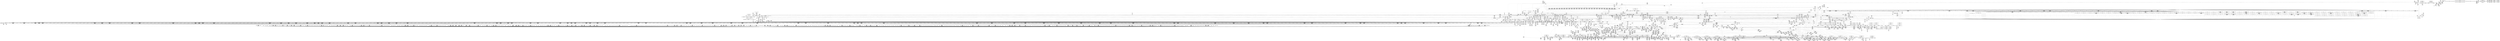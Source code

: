 digraph {
	CE0x53d2d10 [shape=record,shape=Mrecord,label="{CE0x53d2d10|aa_file_perm:call|security/apparmor/file.c,452|*SummSink*}"]
	CE0x527dc40 [shape=record,shape=Mrecord,label="{CE0x527dc40|16:_%struct.vfsmount*,_24:_%struct.dentry*,_32:_%struct.inode*,_408:_%struct.cred*,_456:_i8*,_:_CRE_97,98_}"]
	CE0x528aea0 [shape=record,shape=Mrecord,label="{CE0x528aea0|16:_%struct.vfsmount*,_24:_%struct.dentry*,_32:_%struct.inode*,_408:_%struct.cred*,_456:_i8*,_:_CRE_58,59_}"]
	CE0x53dd720 [shape=record,shape=Mrecord,label="{CE0x53dd720|i64*_getelementptr_inbounds_(_2_x_i64_,_2_x_i64_*___llvm_gcov_ctr2919,_i64_0,_i64_1)|*Constant*|*SummSink*}"]
	CE0x533b900 [shape=record,shape=Mrecord,label="{CE0x533b900|i32_-1|*Constant*}"]
	CE0x52e0800 [shape=record,shape=Mrecord,label="{CE0x52e0800|_ret_%struct.aa_profile*_%call4,_!dbg_!15494|security/apparmor/include/context.h,138|*SummSink*}"]
	CE0x5345b90 [shape=record,shape=Mrecord,label="{CE0x5345b90|aa_file_perm:op|Function::aa_file_perm&Arg::op::|*SummSource*}"]
	CE0x53560c0 [shape=record,shape=Mrecord,label="{CE0x53560c0|aa_cred_profile:tmp29|security/apparmor/include/context.h,100|*SummSource*}"]
	CE0x52ad310 [shape=record,shape=Mrecord,label="{CE0x52ad310|common_mmap:tmp7|security/apparmor/lsm.c,474}"]
	CE0x527e180 [shape=record,shape=Mrecord,label="{CE0x527e180|16:_%struct.vfsmount*,_24:_%struct.dentry*,_32:_%struct.inode*,_408:_%struct.cred*,_456:_i8*,_:_CRE_100,101_}"]
	CE0x5358dc0 [shape=record,shape=Mrecord,label="{CE0x5358dc0|0:_i16,_4:_i32,_8:_i16,_40:_%struct.super_block*,_:_SCMRE_154,155_}"]
	CE0x53e4840 [shape=record,shape=Mrecord,label="{CE0x53e4840|aa_file_perm:cond|security/apparmor/file.c, 451|*SummSource*}"]
	CE0x53997e0 [shape=record,shape=Mrecord,label="{CE0x53997e0|0:_i16,_4:_i32,_8:_i16,_40:_%struct.super_block*,_:_SCMRE_840,848_|*MultipleSource*|security/apparmor/lsm.c,435|security/apparmor/include/apparmor.h,117|Function::mediated_filesystem&Arg::inode::|*LoadInst*|include/linux/fs.h,1916}"]
	CE0x5340a00 [shape=record,shape=Mrecord,label="{CE0x5340a00|common_file_perm:tmp52|security/apparmor/lsm.c,447|*SummSource*}"]
	CE0x53415c0 [shape=record,shape=Mrecord,label="{CE0x53415c0|common_file_perm:tmp54|security/apparmor/lsm.c,447|*SummSink*}"]
	CE0x5288d50 [shape=record,shape=Mrecord,label="{CE0x5288d50|common_mmap:tmp28|security/apparmor/lsm.c,484}"]
	CE0x53a4e00 [shape=record,shape=Mrecord,label="{CE0x53a4e00|80:_i64,_:_CRE_407,408_}"]
	CE0x534f530 [shape=record,shape=Mrecord,label="{CE0x534f530|aa_cred_profile:tmp21|security/apparmor/include/context.h,100}"]
	CE0x5292200 [shape=record,shape=Mrecord,label="{CE0x5292200|common_mmap:bb}"]
	CE0x5393f40 [shape=record,shape=Mrecord,label="{CE0x5393f40|0:_i16,_4:_i32,_8:_i16,_40:_%struct.super_block*,_:_SCMRE_611,612_}"]
	CE0x53cda70 [shape=record,shape=Mrecord,label="{CE0x53cda70|80:_i64,_:_CRE_1874,1875_}"]
	CE0x53ff190 [shape=record,shape=Mrecord,label="{CE0x53ff190|aa_file_perm:mode|security/apparmor/file.c,451}"]
	CE0x53a5350 [shape=record,shape=Mrecord,label="{CE0x53a5350|80:_i64,_:_CRE_412,413_}"]
	CE0x5346750 [shape=record,shape=Mrecord,label="{CE0x5346750|aa_file_perm:request|Function::aa_file_perm&Arg::request::}"]
	CE0x53c6b70 [shape=record,shape=Mrecord,label="{CE0x53c6b70|80:_i64,_:_CRE_1626,1627_}"]
	CE0x52efb60 [shape=record,shape=Mrecord,label="{CE0x52efb60|common_file_perm:tmp28|security/apparmor/lsm.c,434|*SummSink*}"]
	CE0x534b5f0 [shape=record,shape=Mrecord,label="{CE0x534b5f0|i64*_getelementptr_inbounds_(_16_x_i64_,_16_x_i64_*___llvm_gcov_ctr46,_i64_0,_i64_7)|*Constant*|*SummSource*}"]
	CE0x539ba80 [shape=record,shape=Mrecord,label="{CE0x539ba80|0:_i16,_4:_i32,_8:_i16,_40:_%struct.super_block*,_:_SCMRE_880,881_}"]
	CE0x5302df0 [shape=record,shape=Mrecord,label="{CE0x5302df0|aa_cred_profile:profile|security/apparmor/include/context.h,100|*SummSink*}"]
	CE0x539a850 [shape=record,shape=Mrecord,label="{CE0x539a850|0:_i16,_4:_i32,_8:_i16,_40:_%struct.super_block*,_:_SCMRE_868,869_}"]
	CE0x53a98b0 [shape=record,shape=Mrecord,label="{CE0x53a98b0|80:_i64,_:_CRE_536,540_|*MultipleSource*|security/apparmor/include/apparmor.h,117|*LoadInst*|security/apparmor/include/apparmor.h,117}"]
	CE0x527d5a0 [shape=record,shape=Mrecord,label="{CE0x527d5a0|16:_%struct.vfsmount*,_24:_%struct.dentry*,_32:_%struct.inode*,_408:_%struct.cred*,_456:_i8*,_:_CRE_40,48_|*MultipleSource*|Function::apparmor_mmap_file&Arg::file::|Function::common_mmap&Arg::file::|security/apparmor/lsm.c,474}"]
	CE0x5356630 [shape=record,shape=Mrecord,label="{CE0x5356630|aa_cred_profile:tobool4|security/apparmor/include/context.h,100}"]
	CE0x52866b0 [shape=record,shape=Mrecord,label="{CE0x52866b0|common_file_perm:tmp27|security/apparmor/lsm.c,434|*SummSource*}"]
	CE0x5291fe0 [shape=record,shape=Mrecord,label="{CE0x5291fe0|i64_12|*Constant*}"]
	CE0x533c390 [shape=record,shape=Mrecord,label="{CE0x533c390|common_file_perm:conv24|security/apparmor/lsm.c,448|*SummSink*}"]
	CE0x525a360 [shape=record,shape=Mrecord,label="{CE0x525a360|apparmor_mmap_file:bb}"]
	CE0x52b1860 [shape=record,shape=Mrecord,label="{CE0x52b1860|common_mmap:and7|security/apparmor/lsm.c,483|*SummSource*}"]
	CE0x52d64d0 [shape=record,shape=Mrecord,label="{CE0x52d64d0|__aa_current_profile:tmp6|security/apparmor/include/context.h,138|*SummSource*}"]
	CE0x53874c0 [shape=record,shape=Mrecord,label="{CE0x53874c0|0:_i16,_4:_i32,_8:_i16,_40:_%struct.super_block*,_:_SCMRE_309,310_}"]
	CE0x5303b90 [shape=record,shape=Mrecord,label="{CE0x5303b90|common_file_perm:tmp4|*LoadInst*|security/apparmor/lsm.c,428}"]
	CE0x532e930 [shape=record,shape=Mrecord,label="{CE0x532e930|0:_i16,_4:_i32,_8:_i16,_40:_%struct.super_block*,_:_SCMRE_254,255_}"]
	CE0x534acf0 [shape=record,shape=Mrecord,label="{CE0x534acf0|aa_cred_profile:tmp17|security/apparmor/include/context.h,100}"]
	CE0x53b1590 [shape=record,shape=Mrecord,label="{CE0x53b1590|80:_i64,_:_CRE_24,32_|*MultipleSource*|security/apparmor/include/apparmor.h,117|*LoadInst*|security/apparmor/include/apparmor.h,117}"]
	CE0x539d1f0 [shape=record,shape=Mrecord,label="{CE0x539d1f0|0:_i16,_4:_i32,_8:_i16,_40:_%struct.super_block*,_:_SCMRE_895,896_}"]
	CE0x53da080 [shape=record,shape=Mrecord,label="{CE0x53da080|0:_i8,_:_GCMR___aa_current_profile.__warned_internal_global_i8_0,_section_.data.unlikely_,_align_1:_elem_0:default:}"]
	CE0x5293c00 [shape=record,shape=Mrecord,label="{CE0x5293c00|common_mmap:tmp3|security/apparmor/lsm.c,474}"]
	CE0x52cae20 [shape=record,shape=Mrecord,label="{CE0x52cae20|i64*_getelementptr_inbounds_(_28_x_i64_,_28_x_i64_*___llvm_gcov_ctr87,_i64_0,_i64_11)|*Constant*}"]
	CE0x53317b0 [shape=record,shape=Mrecord,label="{CE0x53317b0|__aa_current_profile:tmp20|security/apparmor/include/context.h,138|*SummSink*}"]
	CE0x52ab800 [shape=record,shape=Mrecord,label="{CE0x52ab800|common_mmap:mask.0|*SummSink*}"]
	CE0x5394260 [shape=record,shape=Mrecord,label="{CE0x5394260|0:_i16,_4:_i32,_8:_i16,_40:_%struct.super_block*,_:_SCMRE_613,614_}"]
	CE0x53a94d0 [shape=record,shape=Mrecord,label="{CE0x53a94d0|80:_i64,_:_CRE_512,528_|*MultipleSource*|security/apparmor/include/apparmor.h,117|*LoadInst*|security/apparmor/include/apparmor.h,117}"]
	CE0x52fdf60 [shape=record,shape=Mrecord,label="{CE0x52fdf60|common_file_perm:tmp10|security/apparmor/lsm.c,432|*SummSink*}"]
	CE0x538aaa0 [shape=record,shape=Mrecord,label="{CE0x538aaa0|0:_i16,_4:_i32,_8:_i16,_40:_%struct.super_block*,_:_SCMRE_472,473_}"]
	CE0x5301c00 [shape=record,shape=Mrecord,label="{CE0x5301c00|GLOBAL:file_inode|*Constant*|*SummSink*}"]
	CE0x52ec230 [shape=record,shape=Mrecord,label="{CE0x52ec230|common_file_perm:tmp42|security/apparmor/lsm.c,447|*SummSource*}"]
	CE0x52d1920 [shape=record,shape=Mrecord,label="{CE0x52d1920|aa_cred_profile:if.then|*SummSink*}"]
	CE0x5266840 [shape=record,shape=Mrecord,label="{CE0x5266840|i64_1|*Constant*}"]
	CE0x53d6e30 [shape=record,shape=Mrecord,label="{CE0x53d6e30|__aa_current_profile:tmp|*SummSource*}"]
	CE0x53a6010 [shape=record,shape=Mrecord,label="{CE0x53a6010|80:_i64,_:_CRE_424,425_}"]
	CE0x53ef0d0 [shape=record,shape=Mrecord,label="{CE0x53ef0d0|i64*_getelementptr_inbounds_(_2_x_i64_,_2_x_i64_*___llvm_gcov_ctr112,_i64_0,_i64_0)|*Constant*|*SummSource*}"]
	CE0x5385d50 [shape=record,shape=Mrecord,label="{CE0x5385d50|0:_i16,_4:_i32,_8:_i16,_40:_%struct.super_block*,_:_SCMRE_294,295_}"]
	CE0x53dd480 [shape=record,shape=Mrecord,label="{CE0x53dd480|__aa_current_profile:tmp5|security/apparmor/include/context.h,138|*SummSink*}"]
	CE0x53e35f0 [shape=record,shape=Mrecord,label="{CE0x53e35f0|aa_file_perm:uid|security/apparmor/file.c,451|*SummSink*}"]
	CE0x53540e0 [shape=record,shape=Mrecord,label="{CE0x53540e0|aa_cred_profile:lnot.ext|security/apparmor/include/context.h,100}"]
	CE0x5292df0 [shape=record,shape=Mrecord,label="{CE0x5292df0|i64*_getelementptr_inbounds_(_28_x_i64_,_28_x_i64_*___llvm_gcov_ctr87,_i64_0,_i64_7)|*Constant*}"]
	CE0x528a530 [shape=record,shape=Mrecord,label="{CE0x528a530|16:_%struct.vfsmount*,_24:_%struct.dentry*,_32:_%struct.inode*,_408:_%struct.cred*,_456:_i8*,_:_CRE_51,52_}"]
	CE0x53a7880 [shape=record,shape=Mrecord,label="{CE0x53a7880|80:_i64,_:_CRE_447,448_}"]
	CE0x531cd40 [shape=record,shape=Mrecord,label="{CE0x531cd40|0:_i16,_4:_i32,_8:_i16,_40:_%struct.super_block*,_:_SCMRE_179,180_}"]
	CE0x539ee10 [shape=record,shape=Mrecord,label="{CE0x539ee10|0:_i16,_4:_i32,_8:_i16,_40:_%struct.super_block*,_:_SCMRE_913,914_}"]
	CE0x538d670 [shape=record,shape=Mrecord,label="{CE0x538d670|0:_i16,_4:_i32,_8:_i16,_40:_%struct.super_block*,_:_SCMRE_528,536_|*MultipleSource*|security/apparmor/lsm.c,435|security/apparmor/include/apparmor.h,117|Function::mediated_filesystem&Arg::inode::|*LoadInst*|include/linux/fs.h,1916}"]
	CE0x5321ab0 [shape=record,shape=Mrecord,label="{CE0x5321ab0|i64*_getelementptr_inbounds_(_16_x_i64_,_16_x_i64_*___llvm_gcov_ctr46,_i64_0,_i64_0)|*Constant*}"]
	CE0x53a1390 [shape=record,shape=Mrecord,label="{CE0x53a1390|0:_i16,_4:_i32,_8:_i16,_40:_%struct.super_block*,_:_SCMRE_944,952_|*MultipleSource*|security/apparmor/lsm.c,435|security/apparmor/include/apparmor.h,117|Function::mediated_filesystem&Arg::inode::|*LoadInst*|include/linux/fs.h,1916}"]
	CE0x53e6630 [shape=record,shape=Mrecord,label="{CE0x53e6630|__aa_current_profile:tobool1|security/apparmor/include/context.h,138|*SummSource*}"]
	CE0x53ff4d0 [shape=record,shape=Mrecord,label="{CE0x53ff4d0|get_current:bb}"]
	CE0x53dbdc0 [shape=record,shape=Mrecord,label="{CE0x53dbdc0|_call_void_lockdep_rcu_suspicious(i8*_getelementptr_inbounds_(_36_x_i8_,_36_x_i8_*_.str12,_i32_0,_i32_0),_i32_138,_i8*_getelementptr_inbounds_(_45_x_i8_,_45_x_i8_*_.str14,_i32_0,_i32_0))_#7,_!dbg_!15483|security/apparmor/include/context.h,138}"]
	CE0x529d4a0 [shape=record,shape=Mrecord,label="{CE0x529d4a0|16:_%struct.vfsmount*,_24:_%struct.dentry*,_32:_%struct.inode*,_408:_%struct.cred*,_456:_i8*,_:_CRE_208,209_}"]
	CE0x52d7340 [shape=record,shape=Mrecord,label="{CE0x52d7340|44:_i32,_48:_i16,_128:_i8*,_:_SCMRE_16,20_|*MultipleSource*|*LoadInst*|security/apparmor/lsm.c,429|security/apparmor/include/context.h,99|Function::aa_cred_profile&Arg::cred::}"]
	CE0x53eda90 [shape=record,shape=Mrecord,label="{CE0x53eda90|aa_file_perm:i_mode|security/apparmor/file.c,453}"]
	CE0x525fae0 [shape=record,shape=Mrecord,label="{CE0x525fae0|apparmor_mmap_file:entry}"]
	CE0x52e6e00 [shape=record,shape=Mrecord,label="{CE0x52e6e00|common_file_perm:tmp34|security/apparmor/lsm.c,436|*SummSink*}"]
	CE0x53a00d0 [shape=record,shape=Mrecord,label="{CE0x53a00d0|0:_i16,_4:_i32,_8:_i16,_40:_%struct.super_block*,_:_SCMRE_925,926_}"]
	CE0x5288780 [shape=record,shape=Mrecord,label="{CE0x5288780|common_mmap:tmp27|security/apparmor/lsm.c,484|*SummSource*}"]
	CE0x52febe0 [shape=record,shape=Mrecord,label="{CE0x52febe0|__aa_current_profile:tmp7|security/apparmor/include/context.h,138|*SummSink*}"]
	CE0x530c520 [shape=record,shape=Mrecord,label="{CE0x530c520|void_(i8*,_i32,_i64)*_asm_sideeffect_1:_09ud2_0A.pushsection___bug_table,_22a_22_0A2:_09.long_1b_-_2b,_$_0:c_-_2b_0A_09.word_$_1:c_,_0_0A_09.org_2b+$_2:c_0A.popsection_,_i,i,i,_dirflag_,_fpsr_,_flags_|*SummSource*}"]
	CE0x5309120 [shape=record,shape=Mrecord,label="{CE0x5309120|aa_cred_profile:tmp5|security/apparmor/include/context.h,99}"]
	CE0x528e800 [shape=record,shape=Mrecord,label="{CE0x528e800|16:_%struct.vfsmount*,_24:_%struct.dentry*,_32:_%struct.inode*,_408:_%struct.cred*,_456:_i8*,_:_CRE_86,87_}"]
	CE0x529d2e0 [shape=record,shape=Mrecord,label="{CE0x529d2e0|16:_%struct.vfsmount*,_24:_%struct.dentry*,_32:_%struct.inode*,_408:_%struct.cred*,_456:_i8*,_:_CRE_207,208_}"]
	CE0x5391ce0 [shape=record,shape=Mrecord,label="{CE0x5391ce0|0:_i16,_4:_i32,_8:_i16,_40:_%struct.super_block*,_:_SCMRE_589,590_}"]
	CE0x53d3650 [shape=record,shape=Mrecord,label="{CE0x53d3650|__aa_current_profile:tmp12|security/apparmor/include/context.h,138}"]
	CE0x52f1500 [shape=record,shape=Mrecord,label="{CE0x52f1500|__aa_current_profile:call|security/apparmor/include/context.h,138|*SummSink*}"]
	CE0x53a6de0 [shape=record,shape=Mrecord,label="{CE0x53a6de0|80:_i64,_:_CRE_437,438_}"]
	CE0x53b2b20 [shape=record,shape=Mrecord,label="{CE0x53b2b20|80:_i64,_:_CRE_120,128_|*MultipleSource*|security/apparmor/include/apparmor.h,117|*LoadInst*|security/apparmor/include/apparmor.h,117}"]
	CE0x5268270 [shape=record,shape=Mrecord,label="{CE0x5268270|common_mmap:tmp2|security/apparmor/lsm.c,474|*SummSource*}"]
	CE0x53237a0 [shape=record,shape=Mrecord,label="{CE0x53237a0|aa_cred_profile:tmp26|security/apparmor/include/context.h,100|*SummSource*}"]
	CE0x5310500 [shape=record,shape=Mrecord,label="{CE0x5310500|file_inode:tmp2|*SummSource*}"]
	CE0x5391510 [shape=record,shape=Mrecord,label="{CE0x5391510|0:_i16,_4:_i32,_8:_i16,_40:_%struct.super_block*,_:_SCMRE_584,585_}"]
	CE0x53c30c0 [shape=record,shape=Mrecord,label="{CE0x53c30c0|80:_i64,_:_CRE_1349,1350_}"]
	CE0x52e6350 [shape=record,shape=Mrecord,label="{CE0x52e6350|common_mmap:mask.2}"]
	CE0x53ad1d0 [shape=record,shape=Mrecord,label="{CE0x53ad1d0|80:_i64,_:_CRE_607,608_}"]
	CE0x542edf0 [shape=record,shape=Mrecord,label="{CE0x542edf0|aa_cred_profile:tmp29|security/apparmor/include/context.h,100}"]
	CE0x53436e0 [shape=record,shape=Mrecord,label="{CE0x53436e0|common_file_perm:retval.0|*SummSource*}"]
	CE0x52d3840 [shape=record,shape=Mrecord,label="{CE0x52d3840|i1_true|*Constant*}"]
	CE0x53e4460 [shape=record,shape=Mrecord,label="{CE0x53e4460|i64*_getelementptr_inbounds_(_11_x_i64_,_11_x_i64_*___llvm_gcov_ctr58,_i64_0,_i64_1)|*Constant*|*SummSource*}"]
	CE0x52a64e0 [shape=record,shape=Mrecord,label="{CE0x52a64e0|i64*_getelementptr_inbounds_(_19_x_i64_,_19_x_i64_*___llvm_gcov_ctr96,_i64_0,_i64_17)|*Constant*|*SummSink*}"]
	CE0x53c40b0 [shape=record,shape=Mrecord,label="{CE0x53c40b0|80:_i64,_:_CRE_1364,1365_}"]
	CE0x53ca2b0 [shape=record,shape=Mrecord,label="{CE0x53ca2b0|80:_i64,_:_CRE_1678,1679_}"]
	CE0x53cf080 [shape=record,shape=Mrecord,label="{CE0x53cf080|80:_i64,_:_CRE_2248,2256_|*MultipleSource*|security/apparmor/include/apparmor.h,117|*LoadInst*|security/apparmor/include/apparmor.h,117}"]
	CE0x5281190 [shape=record,shape=Mrecord,label="{CE0x5281190|i64*_getelementptr_inbounds_(_19_x_i64_,_19_x_i64_*___llvm_gcov_ctr96,_i64_0,_i64_16)|*Constant*|*SummSink*}"]
	CE0x53b6190 [shape=record,shape=Mrecord,label="{CE0x53b6190|80:_i64,_:_CRE_344,352_|*MultipleSource*|security/apparmor/include/apparmor.h,117|*LoadInst*|security/apparmor/include/apparmor.h,117}"]
	CE0x53cdf60 [shape=record,shape=Mrecord,label="{CE0x53cdf60|80:_i64,_:_CRE_1879,1880_}"]
	CE0x53c43e0 [shape=record,shape=Mrecord,label="{CE0x53c43e0|80:_i64,_:_CRE_1367,1368_}"]
	CE0x5265460 [shape=record,shape=Mrecord,label="{CE0x5265460|common_mmap:lor.lhs.false|*SummSource*}"]
	CE0x5269ae0 [shape=record,shape=Mrecord,label="{CE0x5269ae0|apparmor_mmap_file:flags|Function::apparmor_mmap_file&Arg::flags::|*SummSource*}"]
	CE0x534f2a0 [shape=record,shape=Mrecord,label="{CE0x534f2a0|aa_cred_profile:tmp20|security/apparmor/include/context.h,100|*SummSink*}"]
	CE0x534c3e0 [shape=record,shape=Mrecord,label="{CE0x534c3e0|aa_cred_profile:tmp22|security/apparmor/include/context.h,100}"]
	CE0x52f1c20 [shape=record,shape=Mrecord,label="{CE0x52f1c20|44:_i32,_48:_i16,_128:_i8*,_:_SCMRE_96,104_|*MultipleSource*|*LoadInst*|security/apparmor/lsm.c,429|security/apparmor/include/context.h,99|Function::aa_cred_profile&Arg::cred::}"]
	CE0x53b2f30 [shape=record,shape=Mrecord,label="{CE0x53b2f30|80:_i64,_:_CRE_132,136_|*MultipleSource*|security/apparmor/include/apparmor.h,117|*LoadInst*|security/apparmor/include/apparmor.h,117}"]
	CE0x533ba30 [shape=record,shape=Mrecord,label="{CE0x533ba30|common_file_perm:tmp50|security/apparmor/lsm.c,448|*SummSink*}"]
	CE0x53024f0 [shape=record,shape=Mrecord,label="{CE0x53024f0|common_file_perm:tmp24|security/apparmor/lsm.c,432}"]
	CE0x533af10 [shape=record,shape=Mrecord,label="{CE0x533af10|common_file_perm:allow|security/apparmor/lsm.c,448}"]
	CE0x53eef90 [shape=record,shape=Mrecord,label="{CE0x53eef90|get_current:tmp1|*SummSource*}"]
	CE0x527b020 [shape=record,shape=Mrecord,label="{CE0x527b020|mediated_filesystem:inode|Function::mediated_filesystem&Arg::inode::|*SummSource*}"]
	CE0x539cbb0 [shape=record,shape=Mrecord,label="{CE0x539cbb0|0:_i16,_4:_i32,_8:_i16,_40:_%struct.super_block*,_:_SCMRE_891,892_}"]
	CE0x52e9c60 [shape=record,shape=Mrecord,label="{CE0x52e9c60|common_file_perm:tmp39|security/apparmor/lsm.c,447|*SummSource*}"]
	CE0x53ca3c0 [shape=record,shape=Mrecord,label="{CE0x53ca3c0|80:_i64,_:_CRE_1679,1680_}"]
	CE0x5282a30 [shape=record,shape=Mrecord,label="{CE0x5282a30|16:_%struct.vfsmount*,_24:_%struct.dentry*,_32:_%struct.inode*,_408:_%struct.cred*,_456:_i8*,_:_CRE_162,163_}"]
	CE0x53c8710 [shape=record,shape=Mrecord,label="{CE0x53c8710|80:_i64,_:_CRE_1652,1653_}"]
	CE0x53a3cb0 [shape=record,shape=Mrecord,label="{CE0x53a3cb0|80:_i64,_:_CRE_392,393_}"]
	CE0x5308470 [shape=record,shape=Mrecord,label="{CE0x5308470|_call_void_mcount()_#2}"]
	CE0x54272e0 [shape=record,shape=Mrecord,label="{CE0x54272e0|aa_file_perm:call2|security/apparmor/file.c,456}"]
	CE0x53a6340 [shape=record,shape=Mrecord,label="{CE0x53a6340|80:_i64,_:_CRE_427,428_}"]
	CE0x5303c00 [shape=record,shape=Mrecord,label="{CE0x5303c00|common_file_perm:f_security|security/apparmor/lsm.c,428|*SummSink*}"]
	CE0x52fef10 [shape=record,shape=Mrecord,label="{CE0x52fef10|i64*_getelementptr_inbounds_(_28_x_i64_,_28_x_i64_*___llvm_gcov_ctr87,_i64_0,_i64_4)|*Constant*}"]
	CE0x53c0370 [shape=record,shape=Mrecord,label="{CE0x53c0370|80:_i64,_:_CRE_1306,1307_}"]
	CE0x538f440 [shape=record,shape=Mrecord,label="{CE0x538f440|0:_i16,_4:_i32,_8:_i16,_40:_%struct.super_block*,_:_SCMRE_563,564_}"]
	CE0x53a8870 [shape=record,shape=Mrecord,label="{CE0x53a8870|80:_i64,_:_CRE_462,463_}"]
	CE0x53c57b0 [shape=record,shape=Mrecord,label="{CE0x53c57b0|80:_i64,_:_CRE_1592,1596_|*MultipleSource*|security/apparmor/include/apparmor.h,117|*LoadInst*|security/apparmor/include/apparmor.h,117}"]
	CE0x53a2830 [shape=record,shape=Mrecord,label="{CE0x53a2830|0:_i16,_4:_i32,_8:_i16,_40:_%struct.super_block*,_:_SCMRE_982,983_}"]
	CE0x52f9a90 [shape=record,shape=Mrecord,label="{CE0x52f9a90|44:_i32,_48:_i16,_128:_i8*,_:_SCMRE_144,152_|*MultipleSource*|*LoadInst*|security/apparmor/lsm.c,429|security/apparmor/include/context.h,99|Function::aa_cred_profile&Arg::cred::}"]
	CE0x5327620 [shape=record,shape=Mrecord,label="{CE0x5327620|i64*_getelementptr_inbounds_(_2_x_i64_,_2_x_i64_*___llvm_gcov_ctr88,_i64_0,_i64_0)|*Constant*}"]
	CE0x529d9e0 [shape=record,shape=Mrecord,label="{CE0x529d9e0|16:_%struct.vfsmount*,_24:_%struct.dentry*,_32:_%struct.inode*,_408:_%struct.cred*,_456:_i8*,_:_CRE_211,212_}"]
	CE0x532e2f0 [shape=record,shape=Mrecord,label="{CE0x532e2f0|0:_i16,_4:_i32,_8:_i16,_40:_%struct.super_block*,_:_SCMRE_250,251_}"]
	CE0x53aadb0 [shape=record,shape=Mrecord,label="{CE0x53aadb0|80:_i64,_:_CRE_573,574_}"]
	CE0x53d13c0 [shape=record,shape=Mrecord,label="{CE0x53d13c0|__aa_current_profile:tmp13|security/apparmor/include/context.h,138|*SummSink*}"]
	CE0x53a49c0 [shape=record,shape=Mrecord,label="{CE0x53a49c0|80:_i64,_:_CRE_403,404_}"]
	CE0x5428eb0 [shape=record,shape=Mrecord,label="{CE0x5428eb0|aa_cred_profile:tmp20|security/apparmor/include/context.h,100}"]
	CE0x53ac840 [shape=record,shape=Mrecord,label="{CE0x53ac840|80:_i64,_:_CRE_598,599_}"]
	CE0x53a7550 [shape=record,shape=Mrecord,label="{CE0x53a7550|80:_i64,_:_CRE_444,445_}"]
	CE0x53e6d20 [shape=record,shape=Mrecord,label="{CE0x53e6d20|__aa_current_profile:bb|*SummSource*}"]
	CE0x5287670 [shape=record,shape=Mrecord,label="{CE0x5287670|i64_14|*Constant*|*SummSource*}"]
	CE0x5391830 [shape=record,shape=Mrecord,label="{CE0x5391830|0:_i16,_4:_i32,_8:_i16,_40:_%struct.super_block*,_:_SCMRE_586,587_}"]
	CE0x52cfe50 [shape=record,shape=Mrecord,label="{CE0x52cfe50|aa_cred_profile:lnot2|security/apparmor/include/context.h,100|*SummSource*}"]
	CE0x53f7510 [shape=record,shape=Mrecord,label="{CE0x53f7510|aa_file_perm:bb|*SummSink*}"]
	CE0x5386520 [shape=record,shape=Mrecord,label="{CE0x5386520|0:_i16,_4:_i32,_8:_i16,_40:_%struct.super_block*,_:_SCMRE_299,300_}"]
	CE0x52cd690 [shape=record,shape=Mrecord,label="{CE0x52cd690|0:_i16,_4:_i32,_8:_i16,_40:_%struct.super_block*,_:_SCMRE_76,80_|*MultipleSource*|security/apparmor/lsm.c,435|security/apparmor/include/apparmor.h,117|Function::mediated_filesystem&Arg::inode::|*LoadInst*|include/linux/fs.h,1916}"]
	CE0x53866b0 [shape=record,shape=Mrecord,label="{CE0x53866b0|0:_i16,_4:_i32,_8:_i16,_40:_%struct.super_block*,_:_SCMRE_300,301_}"]
	CE0x53095b0 [shape=record,shape=Mrecord,label="{CE0x53095b0|common_file_perm:tmp3}"]
	CE0x5279b20 [shape=record,shape=Mrecord,label="{CE0x5279b20|common_mmap:tmp18|security/apparmor/lsm.c,478|*SummSource*}"]
	CE0x53a0bc0 [shape=record,shape=Mrecord,label="{CE0x53a0bc0|0:_i16,_4:_i32,_8:_i16,_40:_%struct.super_block*,_:_SCMRE_932,933_}"]
	CE0x52ce790 [shape=record,shape=Mrecord,label="{CE0x52ce790|44:_i32,_48:_i16,_128:_i8*,_:_SCMRE_88,89_|*MultipleSource*|*LoadInst*|security/apparmor/lsm.c,429|security/apparmor/include/context.h,99|Function::aa_cred_profile&Arg::cred::}"]
	CE0x53a5ce0 [shape=record,shape=Mrecord,label="{CE0x53a5ce0|80:_i64,_:_CRE_421,422_}"]
	CE0x53c90a0 [shape=record,shape=Mrecord,label="{CE0x53c90a0|80:_i64,_:_CRE_1661,1662_}"]
	CE0x53d82c0 [shape=record,shape=Mrecord,label="{CE0x53d82c0|aa_cred_profile:do.body}"]
	CE0x53c2d90 [shape=record,shape=Mrecord,label="{CE0x53c2d90|80:_i64,_:_CRE_1346,1347_}"]
	CE0x539db50 [shape=record,shape=Mrecord,label="{CE0x539db50|0:_i16,_4:_i32,_8:_i16,_40:_%struct.super_block*,_:_SCMRE_901,902_}"]
	CE0x53f1320 [shape=record,shape=Mrecord,label="{CE0x53f1320|aa_cred_profile:tmp8|security/apparmor/include/context.h,100}"]
	CE0x538cad0 [shape=record,shape=Mrecord,label="{CE0x538cad0|0:_i16,_4:_i32,_8:_i16,_40:_%struct.super_block*,_:_SCMRE_504,508_|*MultipleSource*|security/apparmor/lsm.c,435|security/apparmor/include/apparmor.h,117|Function::mediated_filesystem&Arg::inode::|*LoadInst*|include/linux/fs.h,1916}"]
	CE0x53f6160 [shape=record,shape=Mrecord,label="{CE0x53f6160|aa_cred_profile:tmp13}"]
	CE0x532fd80 [shape=record,shape=Mrecord,label="{CE0x532fd80|0:_i16,_4:_i32,_8:_i16,_40:_%struct.super_block*,_:_SCMRE_267,268_}"]
	CE0x5385580 [shape=record,shape=Mrecord,label="{CE0x5385580|0:_i16,_4:_i32,_8:_i16,_40:_%struct.super_block*,_:_SCMRE_289,290_}"]
	CE0x533fdc0 [shape=record,shape=Mrecord,label="{CE0x533fdc0|80:_i64,_:_CRE_1261,1262_}"]
	CE0x53e0260 [shape=record,shape=Mrecord,label="{CE0x53e0260|mediated_filesystem:lnot|security/apparmor/include/apparmor.h,117|*SummSink*}"]
	CE0x53a7330 [shape=record,shape=Mrecord,label="{CE0x53a7330|80:_i64,_:_CRE_442,443_}"]
	CE0x52e5360 [shape=record,shape=Mrecord,label="{CE0x52e5360|i64_23|*Constant*|*SummSource*}"]
	CE0x538f8f0 [shape=record,shape=Mrecord,label="{CE0x538f8f0|0:_i16,_4:_i32,_8:_i16,_40:_%struct.super_block*,_:_SCMRE_566,567_}"]
	CE0x52ff150 [shape=record,shape=Mrecord,label="{CE0x52ff150|common_file_perm:tmp10|security/apparmor/lsm.c,432}"]
	CE0x5287280 [shape=record,shape=Mrecord,label="{CE0x5287280|common_file_perm:tmp25|security/apparmor/lsm.c,434|*SummSource*}"]
	CE0x538d3c0 [shape=record,shape=Mrecord,label="{CE0x538d3c0|0:_i16,_4:_i32,_8:_i16,_40:_%struct.super_block*,_:_SCMRE_520,528_|*MultipleSource*|security/apparmor/lsm.c,435|security/apparmor/include/apparmor.h,117|Function::mediated_filesystem&Arg::inode::|*LoadInst*|include/linux/fs.h,1916}"]
	CE0x53d8610 [shape=record,shape=Mrecord,label="{CE0x53d8610|__aa_current_profile:bb|*SummSink*}"]
	CE0x53e5da0 [shape=record,shape=Mrecord,label="{CE0x53e5da0|_ret_i32_%call17,_!dbg_!15526|security/apparmor/file.c,307|*SummSource*}"]
	CE0x53a4470 [shape=record,shape=Mrecord,label="{CE0x53a4470|80:_i64,_:_CRE_398,399_}"]
	CE0x53ab740 [shape=record,shape=Mrecord,label="{CE0x53ab740|80:_i64,_:_CRE_582,583_}"]
	CE0x53a24a0 [shape=record,shape=Mrecord,label="{CE0x53a24a0|0:_i16,_4:_i32,_8:_i16,_40:_%struct.super_block*,_:_SCMRE_979,980_}"]
	CE0x539ec80 [shape=record,shape=Mrecord,label="{CE0x539ec80|0:_i16,_4:_i32,_8:_i16,_40:_%struct.super_block*,_:_SCMRE_912,913_}"]
	CE0x53ce070 [shape=record,shape=Mrecord,label="{CE0x53ce070|80:_i64,_:_CRE_1880,1884_|*MultipleSource*|security/apparmor/include/apparmor.h,117|*LoadInst*|security/apparmor/include/apparmor.h,117}"]
	CE0x52f5000 [shape=record,shape=Mrecord,label="{CE0x52f5000|file_inode:f|Function::file_inode&Arg::f::|*SummSource*}"]
	CE0x52f9fd0 [shape=record,shape=Mrecord,label="{CE0x52f9fd0|GLOBAL:file_inode|*Constant*}"]
	CE0x53ce290 [shape=record,shape=Mrecord,label="{CE0x53ce290|80:_i64,_:_CRE_1896,1904_|*MultipleSource*|security/apparmor/include/apparmor.h,117|*LoadInst*|security/apparmor/include/apparmor.h,117}"]
	CE0x5324a90 [shape=record,shape=Mrecord,label="{CE0x5324a90|aa_cred_profile:tmp28|security/apparmor/include/context.h,100|*SummSource*}"]
	CE0x538fda0 [shape=record,shape=Mrecord,label="{CE0x538fda0|0:_i16,_4:_i32,_8:_i16,_40:_%struct.super_block*,_:_SCMRE_569,570_}"]
	CE0x5388500 [shape=record,shape=Mrecord,label="{CE0x5388500|0:_i16,_4:_i32,_8:_i16,_40:_%struct.super_block*,_:_SCMRE_352,360_|*MultipleSource*|security/apparmor/lsm.c,435|security/apparmor/include/apparmor.h,117|Function::mediated_filesystem&Arg::inode::|*LoadInst*|include/linux/fs.h,1916}"]
	CE0x52e3430 [shape=record,shape=Mrecord,label="{CE0x52e3430|i64*_getelementptr_inbounds_(_28_x_i64_,_28_x_i64_*___llvm_gcov_ctr87,_i64_0,_i64_16)|*Constant*|*SummSource*}"]
	CE0x533e440 [shape=record,shape=Mrecord,label="{CE0x533e440|80:_i64,_:_CRE_1237,1238_}"]
	CE0x53ad610 [shape=record,shape=Mrecord,label="{CE0x53ad610|80:_i64,_:_CRE_611,612_}"]
	CE0x5287720 [shape=record,shape=Mrecord,label="{CE0x5287720|i64_14|*Constant*|*SummSink*}"]
	CE0x53d2b90 [shape=record,shape=Mrecord,label="{CE0x53d2b90|aa_file_perm:call|security/apparmor/file.c,452|*SummSource*}"]
	CE0x53eeb00 [shape=record,shape=Mrecord,label="{CE0x53eeb00|get_current:tmp3|*SummSource*}"]
	CE0x53cee90 [shape=record,shape=Mrecord,label="{CE0x53cee90|80:_i64,_:_CRE_2120,2248_|*MultipleSource*|security/apparmor/include/apparmor.h,117|*LoadInst*|security/apparmor/include/apparmor.h,117}"]
	CE0x53cde50 [shape=record,shape=Mrecord,label="{CE0x53cde50|80:_i64,_:_CRE_1878,1879_}"]
	CE0x529b520 [shape=record,shape=Mrecord,label="{CE0x529b520|16:_%struct.vfsmount*,_24:_%struct.dentry*,_32:_%struct.inode*,_408:_%struct.cred*,_456:_i8*,_:_CRE_190,191_}"]
	CE0x5321890 [shape=record,shape=Mrecord,label="{CE0x5321890|i64_5|*Constant*}"]
	"CONST[source:2(external),value:0(static)][purpose:{operation}][SrcIdx:7]"
	CE0x52959e0 [shape=record,shape=Mrecord,label="{CE0x52959e0|16:_%struct.vfsmount*,_24:_%struct.dentry*,_32:_%struct.inode*,_408:_%struct.cred*,_456:_i8*,_:_CRE_122,123_}"]
	CE0x53ca4d0 [shape=record,shape=Mrecord,label="{CE0x53ca4d0|80:_i64,_:_CRE_1680,1681_}"]
	CE0x52e4760 [shape=record,shape=Mrecord,label="{CE0x52e4760|i64_24|*Constant*}"]
	CE0x5340990 [shape=record,shape=Mrecord,label="{CE0x5340990|common_file_perm:tmp52|security/apparmor/lsm.c,447}"]
	CE0x52eceb0 [shape=record,shape=Mrecord,label="{CE0x52eceb0|common_file_perm:tmp45|security/apparmor/lsm.c,447}"]
	CE0x5359be0 [shape=record,shape=Mrecord,label="{CE0x5359be0|__aa_current_profile:tmp1|*SummSource*}"]
	CE0x5398300 [shape=record,shape=Mrecord,label="{CE0x5398300|0:_i16,_4:_i32,_8:_i16,_40:_%struct.super_block*,_:_SCMRE_768,776_|*MultipleSource*|security/apparmor/lsm.c,435|security/apparmor/include/apparmor.h,117|Function::mediated_filesystem&Arg::inode::|*LoadInst*|include/linux/fs.h,1916}"]
	CE0x53462c0 [shape=record,shape=Mrecord,label="{CE0x53462c0|aa_file_perm:file|Function::aa_file_perm&Arg::file::}"]
	CE0x52aad40 [shape=record,shape=Mrecord,label="{CE0x52aad40|common_mmap:retval.0}"]
	CE0x53326e0 [shape=record,shape=Mrecord,label="{CE0x53326e0|get_current:entry}"]
	CE0x543f3b0 [shape=record,shape=Mrecord,label="{CE0x543f3b0|i64*_getelementptr_inbounds_(_16_x_i64_,_16_x_i64_*___llvm_gcov_ctr46,_i64_0,_i64_14)|*Constant*}"]
	CE0x52da270 [shape=record,shape=Mrecord,label="{CE0x52da270|0:_i16,_4:_i32,_8:_i16,_40:_%struct.super_block*,_:_SCMRE_168,169_}"]
	CE0x5346490 [shape=record,shape=Mrecord,label="{CE0x5346490|aa_file_perm:file|Function::aa_file_perm&Arg::file::|*SummSource*}"]
	CE0x538b9f0 [shape=record,shape=Mrecord,label="{CE0x538b9f0|0:_i16,_4:_i32,_8:_i16,_40:_%struct.super_block*,_:_SCMRE_481,482_}"]
	CE0x533ffe0 [shape=record,shape=Mrecord,label="{CE0x533ffe0|80:_i64,_:_CRE_1263,1264_}"]
	CE0x52ac5f0 [shape=record,shape=Mrecord,label="{CE0x52ac5f0|i64_9|*Constant*|*SummSource*}"]
	CE0x52d8a90 [shape=record,shape=Mrecord,label="{CE0x52d8a90|aa_cred_profile:bb}"]
	CE0x53a5130 [shape=record,shape=Mrecord,label="{CE0x53a5130|80:_i64,_:_CRE_410,411_}"]
	CE0x5268190 [shape=record,shape=Mrecord,label="{CE0x5268190|i64_0|*Constant*}"]
	CE0x52b35f0 [shape=record,shape=Mrecord,label="{CE0x52b35f0|common_mmap:tmp25|security/apparmor/lsm.c,483|*SummSource*}"]
	CE0x53bf080 [shape=record,shape=Mrecord,label="{CE0x53bf080|80:_i64,_:_CRE_1270,1271_}"]
	CE0x53d2480 [shape=record,shape=Mrecord,label="{CE0x53d2480|file_inode17:tmp|*SummSource*}"]
	CE0x5395070 [shape=record,shape=Mrecord,label="{CE0x5395070|0:_i16,_4:_i32,_8:_i16,_40:_%struct.super_block*,_:_SCMRE_622,623_}"]
	CE0x530c8e0 [shape=record,shape=Mrecord,label="{CE0x530c8e0|44:_i32,_48:_i16,_128:_i8*,_:_SCMRE_8,16_|*MultipleSource*|*LoadInst*|security/apparmor/lsm.c,429|security/apparmor/include/context.h,99|Function::aa_cred_profile&Arg::cred::}"]
	CE0x52d4b40 [shape=record,shape=Mrecord,label="{CE0x52d4b40|44:_i32,_48:_i16,_128:_i8*,_:_SCMRE_28,32_|*MultipleSource*|*LoadInst*|security/apparmor/lsm.c,429|security/apparmor/include/context.h,99|Function::aa_cred_profile&Arg::cred::}"]
	CE0x529df20 [shape=record,shape=Mrecord,label="{CE0x529df20|16:_%struct.vfsmount*,_24:_%struct.dentry*,_32:_%struct.inode*,_408:_%struct.cred*,_456:_i8*,_:_CRE_214,215_}"]
	CE0x53c2510 [shape=record,shape=Mrecord,label="{CE0x53c2510|80:_i64,_:_CRE_1338,1339_}"]
	CE0x533d890 [shape=record,shape=Mrecord,label="{CE0x533d890|80:_i64,_:_CRE_1226,1227_}"]
	CE0x5390bb0 [shape=record,shape=Mrecord,label="{CE0x5390bb0|0:_i16,_4:_i32,_8:_i16,_40:_%struct.super_block*,_:_SCMRE_578,579_}"]
	CE0x52cf230 [shape=record,shape=Mrecord,label="{CE0x52cf230|i64*_getelementptr_inbounds_(_28_x_i64_,_28_x_i64_*___llvm_gcov_ctr87,_i64_0,_i64_7)|*Constant*|*SummSink*}"]
	CE0x52642c0 [shape=record,shape=Mrecord,label="{CE0x52642c0|i64_1|*Constant*}"]
	CE0x532ec50 [shape=record,shape=Mrecord,label="{CE0x532ec50|0:_i16,_4:_i32,_8:_i16,_40:_%struct.super_block*,_:_SCMRE_256,257_}"]
	CE0x5281650 [shape=record,shape=Mrecord,label="{CE0x5281650|common_mmap:tmp33|security/apparmor/lsm.c,486|*SummSink*}"]
	CE0x539d830 [shape=record,shape=Mrecord,label="{CE0x539d830|0:_i16,_4:_i32,_8:_i16,_40:_%struct.super_block*,_:_SCMRE_899,900_}"]
	CE0x52abad0 [shape=record,shape=Mrecord,label="{CE0x52abad0|common_mmap:and5|security/apparmor/lsm.c,483}"]
	CE0x52b28f0 [shape=record,shape=Mrecord,label="{CE0x52b28f0|i64_12|*Constant*}"]
	CE0x5298070 [shape=record,shape=Mrecord,label="{CE0x5298070|common_file_perm:tmp14|security/apparmor/lsm.c,432|*SummSink*}"]
	CE0x53eeeb0 [shape=record,shape=Mrecord,label="{CE0x53eeeb0|i64_1|*Constant*}"]
	CE0x53a0a30 [shape=record,shape=Mrecord,label="{CE0x53a0a30|0:_i16,_4:_i32,_8:_i16,_40:_%struct.super_block*,_:_SCMRE_931,932_}"]
	CE0x539efa0 [shape=record,shape=Mrecord,label="{CE0x539efa0|0:_i16,_4:_i32,_8:_i16,_40:_%struct.super_block*,_:_SCMRE_914,915_}"]
	CE0x526f380 [shape=record,shape=Mrecord,label="{CE0x526f380|16:_%struct.vfsmount*,_24:_%struct.dentry*,_32:_%struct.inode*,_408:_%struct.cred*,_456:_i8*,_:_CRE_76,77_}"]
	CE0x526b5f0 [shape=record,shape=Mrecord,label="{CE0x526b5f0|i64*_getelementptr_inbounds_(_2_x_i64_,_2_x_i64_*___llvm_gcov_ctr95,_i64_0,_i64_0)|*Constant*|*SummSource*}"]
	CE0x52d8560 [shape=record,shape=Mrecord,label="{CE0x52d8560|aa_cred_profile:do.cond|*SummSource*}"]
	CE0x53ae930 [shape=record,shape=Mrecord,label="{CE0x53ae930|80:_i64,_:_CRE_629,630_}"]
	CE0x52d7b30 [shape=record,shape=Mrecord,label="{CE0x52d7b30|aa_cred_profile:lor.end}"]
	CE0x529c320 [shape=record,shape=Mrecord,label="{CE0x529c320|16:_%struct.vfsmount*,_24:_%struct.dentry*,_32:_%struct.inode*,_408:_%struct.cred*,_456:_i8*,_:_CRE_198,199_}"]
	CE0x52952e0 [shape=record,shape=Mrecord,label="{CE0x52952e0|16:_%struct.vfsmount*,_24:_%struct.dentry*,_32:_%struct.inode*,_408:_%struct.cred*,_456:_i8*,_:_CRE_118,119_}"]
	CE0x53fe7f0 [shape=record,shape=Mrecord,label="{CE0x53fe7f0|aa_path_perm:flags|Function::aa_path_perm&Arg::flags::|*SummSource*}"]
	CE0x53a8ed0 [shape=record,shape=Mrecord,label="{CE0x53a8ed0|80:_i64,_:_CRE_488,496_|*MultipleSource*|security/apparmor/include/apparmor.h,117|*LoadInst*|security/apparmor/include/apparmor.h,117}"]
	CE0x52c9fe0 [shape=record,shape=Mrecord,label="{CE0x52c9fe0|mediated_filesystem:tmp1|*SummSource*}"]
	CE0x53383a0 [shape=record,shape=Mrecord,label="{CE0x53383a0|i64*_getelementptr_inbounds_(_11_x_i64_,_11_x_i64_*___llvm_gcov_ctr58,_i64_0,_i64_10)|*Constant*|*SummSource*}"]
	CE0x53a7ff0 [shape=record,shape=Mrecord,label="{CE0x53a7ff0|80:_i64,_:_CRE_454,455_}"]
	CE0x5423120 [shape=record,shape=Mrecord,label="{CE0x5423120|i32_22|*Constant*}"]
	CE0x53a7aa0 [shape=record,shape=Mrecord,label="{CE0x53a7aa0|80:_i64,_:_CRE_449,450_}"]
	CE0x5299060 [shape=record,shape=Mrecord,label="{CE0x5299060|16:_%struct.vfsmount*,_24:_%struct.dentry*,_32:_%struct.inode*,_408:_%struct.cred*,_456:_i8*,_:_CRE_169,170_}"]
	CE0x5289000 [shape=record,shape=Mrecord,label="{CE0x5289000|common_mmap:tmp28|security/apparmor/lsm.c,484|*SummSink*}"]
	CE0x52df1c0 [shape=record,shape=Mrecord,label="{CE0x52df1c0|aa_cred_profile:entry}"]
	CE0x530e3b0 [shape=record,shape=Mrecord,label="{CE0x530e3b0|common_file_perm:tmp7|security/apparmor/lsm.c,432|*SummSink*}"]
	CE0x529d660 [shape=record,shape=Mrecord,label="{CE0x529d660|16:_%struct.vfsmount*,_24:_%struct.dentry*,_32:_%struct.inode*,_408:_%struct.cred*,_456:_i8*,_:_CRE_209,210_}"]
	CE0x53113b0 [shape=record,shape=Mrecord,label="{CE0x53113b0|i64*_getelementptr_inbounds_(_2_x_i64_,_2_x_i64_*___llvm_gcov_ctr88,_i64_0,_i64_1)|*Constant*|*SummSource*}"]
	CE0x5431630 [shape=record,shape=Mrecord,label="{CE0x5431630|aa_cred_profile:tmp27|security/apparmor/include/context.h,100}"]
	CE0x531ee10 [shape=record,shape=Mrecord,label="{CE0x531ee10|0:_i16,_4:_i32,_8:_i16,_40:_%struct.super_block*,_:_SCMRE_200,201_}"]
	CE0x52f41b0 [shape=record,shape=Mrecord,label="{CE0x52f41b0|common_file_perm:conv|security/apparmor/lsm.c,432}"]
	CE0x52ae9d0 [shape=record,shape=Mrecord,label="{CE0x52ae9d0|i64*_getelementptr_inbounds_(_19_x_i64_,_19_x_i64_*___llvm_gcov_ctr96,_i64_0,_i64_5)|*Constant*|*SummSink*}"]
	CE0x52c9f70 [shape=record,shape=Mrecord,label="{CE0x52c9f70|mediated_filesystem:tmp1}"]
	CE0x53b59d0 [shape=record,shape=Mrecord,label="{CE0x53b59d0|80:_i64,_:_CRE_312,320_|*MultipleSource*|security/apparmor/include/apparmor.h,117|*LoadInst*|security/apparmor/include/apparmor.h,117}"]
	CE0x53a6120 [shape=record,shape=Mrecord,label="{CE0x53a6120|80:_i64,_:_CRE_425,426_}"]
	CE0x53c8600 [shape=record,shape=Mrecord,label="{CE0x53c8600|80:_i64,_:_CRE_1651,1652_}"]
	CE0x52f2610 [shape=record,shape=Mrecord,label="{CE0x52f2610|aa_file_perm:i_uid|security/apparmor/file.c,452|*SummSource*}"]
	CE0x52aed50 [shape=record,shape=Mrecord,label="{CE0x52aed50|common_mmap:tmp11|security/apparmor/lsm.c,475|*SummSource*}"]
	CE0x52ade80 [shape=record,shape=Mrecord,label="{CE0x52ade80|common_mmap:tmp9|security/apparmor/lsm.c,474|*SummSink*}"]
	CE0x52f2fc0 [shape=record,shape=Mrecord,label="{CE0x52f2fc0|get_current:tmp4|./arch/x86/include/asm/current.h,14|*SummSink*}"]
	CE0x53c6620 [shape=record,shape=Mrecord,label="{CE0x53c6620|80:_i64,_:_CRE_1621,1622_}"]
	CE0x53129e0 [shape=record,shape=Mrecord,label="{CE0x53129e0|common_file_perm:if.then26|*SummSource*}"]
	CE0x52ad950 [shape=record,shape=Mrecord,label="{CE0x52ad950|common_mmap:tmp8|security/apparmor/lsm.c,474|*SummSink*}"]
	CE0x53c9c50 [shape=record,shape=Mrecord,label="{CE0x53c9c50|80:_i64,_:_CRE_1672,1673_}"]
	CE0x52869a0 [shape=record,shape=Mrecord,label="{CE0x52869a0|common_file_perm:tmp28|security/apparmor/lsm.c,434}"]
	CE0x543ea70 [shape=record,shape=Mrecord,label="{CE0x543ea70|%struct.aa_task_cxt*_null|*Constant*}"]
	"CONST[source:0(mediator),value:0(static)][purpose:{operation}][SnkIdx:4]"
	CE0x53e0e20 [shape=record,shape=Mrecord,label="{CE0x53e0e20|__aa_current_profile:tmp3|*SummSink*}"]
	CE0x53c4710 [shape=record,shape=Mrecord,label="{CE0x53c4710|80:_i64,_:_CRE_1370,1371_}"]
	CE0x52cedb0 [shape=record,shape=Mrecord,label="{CE0x52cedb0|i32_22|*Constant*|*SummSink*}"]
	CE0x542dca0 [shape=record,shape=Mrecord,label="{CE0x542dca0|i64_3|*Constant*}"]
	CE0x53039a0 [shape=record,shape=Mrecord,label="{CE0x53039a0|common_file_perm:f_security|security/apparmor/lsm.c,428|*SummSource*}"]
	CE0x52dc980 [shape=record,shape=Mrecord,label="{CE0x52dc980|common_file_perm:tmp37|security/apparmor/lsm.c,447|*SummSink*}"]
	CE0x53e2fd0 [shape=record,shape=Mrecord,label="{CE0x53e2fd0|i64*_getelementptr_inbounds_(_2_x_i64_,_2_x_i64_*___llvm_gcov_ctr112,_i64_0,_i64_1)|*Constant*|*SummSource*}"]
	CE0x52dc810 [shape=record,shape=Mrecord,label="{CE0x52dc810|i64_18|*Constant*|*SummSink*}"]
	CE0x527f4c0 [shape=record,shape=Mrecord,label="{CE0x527f4c0|16:_%struct.vfsmount*,_24:_%struct.dentry*,_32:_%struct.inode*,_408:_%struct.cred*,_456:_i8*,_:_CRE_111,112_}"]
	CE0x529bc20 [shape=record,shape=Mrecord,label="{CE0x529bc20|16:_%struct.vfsmount*,_24:_%struct.dentry*,_32:_%struct.inode*,_408:_%struct.cred*,_456:_i8*,_:_CRE_194,195_}"]
	CE0x5388a60 [shape=record,shape=Mrecord,label="{CE0x5388a60|0:_i16,_4:_i32,_8:_i16,_40:_%struct.super_block*,_:_SCMRE_376,384_|*MultipleSource*|security/apparmor/lsm.c,435|security/apparmor/include/apparmor.h,117|Function::mediated_filesystem&Arg::inode::|*LoadInst*|include/linux/fs.h,1916}"]
	CE0x5350b00 [shape=record,shape=Mrecord,label="{CE0x5350b00|i8*_getelementptr_inbounds_(_36_x_i8_,_36_x_i8_*_.str12,_i32_0,_i32_0)|*Constant*|*SummSource*}"]
	CE0x5304270 [shape=record,shape=Mrecord,label="{CE0x5304270|i32_11|*Constant*}"]
	CE0x53932c0 [shape=record,shape=Mrecord,label="{CE0x53932c0|0:_i16,_4:_i32,_8:_i16,_40:_%struct.super_block*,_:_SCMRE_603,604_}"]
	CE0x5292140 [shape=record,shape=Mrecord,label="{CE0x5292140|common_mmap:if.end4|*SummSink*}"]
	CE0x5279f40 [shape=record,shape=Mrecord,label="{CE0x5279f40|i32_4|*Constant*|*SummSource*}"]
	CE0x53fec20 [shape=record,shape=Mrecord,label="{CE0x53fec20|aa_file_perm:tmp5|security/apparmor/file.c,452|*SummSink*}"]
	CE0x528a8c0 [shape=record,shape=Mrecord,label="{CE0x528a8c0|16:_%struct.vfsmount*,_24:_%struct.dentry*,_32:_%struct.inode*,_408:_%struct.cred*,_456:_i8*,_:_CRE_54,55_}"]
	CE0x530e920 [shape=record,shape=Mrecord,label="{CE0x530e920|aa_cred_profile:tmp9|security/apparmor/include/context.h,100|*SummSource*}"]
	CE0x52683e0 [shape=record,shape=Mrecord,label="{CE0x52683e0|GLOBAL:__llvm_gcov_ctr96|Global_var:__llvm_gcov_ctr96|*SummSource*}"]
	CE0x52ae410 [shape=record,shape=Mrecord,label="{CE0x52ae410|i64*_getelementptr_inbounds_(_19_x_i64_,_19_x_i64_*___llvm_gcov_ctr96,_i64_0,_i64_5)|*Constant*}"]
	CE0x5343070 [shape=record,shape=Mrecord,label="{CE0x5343070|common_file_perm:retval.0}"]
	CE0x52a4730 [shape=record,shape=Mrecord,label="{CE0x52a4730|16:_%struct.vfsmount*,_24:_%struct.dentry*,_32:_%struct.inode*,_408:_%struct.cred*,_456:_i8*,_:_CRE_480,488_|*MultipleSource*|Function::apparmor_mmap_file&Arg::file::|Function::common_mmap&Arg::file::|security/apparmor/lsm.c,474}"]
	CE0x52646f0 [shape=record,shape=Mrecord,label="{CE0x52646f0|common_mmap:tmp1|*SummSink*}"]
	CE0x5323de0 [shape=record,shape=Mrecord,label="{CE0x5323de0|aa_cred_profile:tmp27|security/apparmor/include/context.h,100|*SummSink*}"]
	CE0x5289280 [shape=record,shape=Mrecord,label="{CE0x5289280|i32_2|*Constant*}"]
	CE0x538a540 [shape=record,shape=Mrecord,label="{CE0x538a540|0:_i16,_4:_i32,_8:_i16,_40:_%struct.super_block*,_:_SCMRE_456,464_|*MultipleSource*|security/apparmor/lsm.c,435|security/apparmor/include/apparmor.h,117|Function::mediated_filesystem&Arg::inode::|*LoadInst*|include/linux/fs.h,1916}"]
	CE0x5297530 [shape=record,shape=Mrecord,label="{CE0x5297530|0:_i16,_4:_i32,_8:_i16,_40:_%struct.super_block*,_:_SCMRE_140,141_}"]
	CE0x52f43a0 [shape=record,shape=Mrecord,label="{CE0x52f43a0|common_file_perm:lnot1|security/apparmor/lsm.c,432|*SummSource*}"]
	CE0x5385710 [shape=record,shape=Mrecord,label="{CE0x5385710|0:_i16,_4:_i32,_8:_i16,_40:_%struct.super_block*,_:_SCMRE_290,291_}"]
	CE0x53ac950 [shape=record,shape=Mrecord,label="{CE0x53ac950|80:_i64,_:_CRE_599,600_}"]
	CE0x527f300 [shape=record,shape=Mrecord,label="{CE0x527f300|16:_%struct.vfsmount*,_24:_%struct.dentry*,_32:_%struct.inode*,_408:_%struct.cred*,_456:_i8*,_:_CRE_110,111_}"]
	CE0x5332a10 [shape=record,shape=Mrecord,label="{CE0x5332a10|_ret_%struct.task_struct*_%tmp4,_!dbg_!15471|./arch/x86/include/asm/current.h,14|*SummSource*}"]
	CE0x5271630 [shape=record,shape=Mrecord,label="{CE0x5271630|apparmor_mmap_file:tmp2|*SummSource*}"]
	CE0x53f1420 [shape=record,shape=Mrecord,label="{CE0x53f1420|aa_cred_profile:tmp10|security/apparmor/include/context.h,100}"]
	CE0x52d1550 [shape=record,shape=Mrecord,label="{CE0x52d1550|aa_cred_profile:entry}"]
	CE0x5346db0 [shape=record,shape=Mrecord,label="{CE0x5346db0|_ret_i32_%call2,_!dbg_!15480|security/apparmor/file.c,456|*SummSource*}"]
	CE0x539b440 [shape=record,shape=Mrecord,label="{CE0x539b440|0:_i16,_4:_i32,_8:_i16,_40:_%struct.super_block*,_:_SCMRE_876,877_}"]
	CE0x5343ee0 [shape=record,shape=Mrecord,label="{CE0x5343ee0|i64*_getelementptr_inbounds_(_28_x_i64_,_28_x_i64_*___llvm_gcov_ctr87,_i64_0,_i64_27)|*Constant*|*SummSink*}"]
	CE0x53b5bc0 [shape=record,shape=Mrecord,label="{CE0x53b5bc0|80:_i64,_:_CRE_320,328_|*MultipleSource*|security/apparmor/include/apparmor.h,117|*LoadInst*|security/apparmor/include/apparmor.h,117}"]
	CE0x530b7a0 [shape=record,shape=Mrecord,label="{CE0x530b7a0|file_inode:tmp4|*LoadInst*|include/linux/fs.h,1916|*SummSink*}"]
	CE0x53b1360 [shape=record,shape=Mrecord,label="{CE0x53b1360|80:_i64,_:_CRE_20,21_|*MultipleSource*|security/apparmor/include/apparmor.h,117|*LoadInst*|security/apparmor/include/apparmor.h,117}"]
	CE0x52e6030 [shape=record,shape=Mrecord,label="{CE0x52e6030|i32_2048|*Constant*}"]
	CE0x52e2700 [shape=record,shape=Mrecord,label="{CE0x52e2700|common_file_perm:tmp31|security/apparmor/lsm.c,434|*SummSource*}"]
	CE0x532dcb0 [shape=record,shape=Mrecord,label="{CE0x532dcb0|0:_i16,_4:_i32,_8:_i16,_40:_%struct.super_block*,_:_SCMRE_246,247_}"]
	CE0x5390250 [shape=record,shape=Mrecord,label="{CE0x5390250|0:_i16,_4:_i32,_8:_i16,_40:_%struct.super_block*,_:_SCMRE_572,573_}"]
	CE0x52abc80 [shape=record,shape=Mrecord,label="{CE0x52abc80|common_mmap:and5|security/apparmor/lsm.c,483|*SummSink*}"]
	CE0x53af0a0 [shape=record,shape=Mrecord,label="{CE0x53af0a0|80:_i64,_:_CRE_656,664_|*MultipleSource*|security/apparmor/include/apparmor.h,117|*LoadInst*|security/apparmor/include/apparmor.h,117}"]
	CE0x53082b0 [shape=record,shape=Mrecord,label="{CE0x53082b0|common_file_perm:tmp3|*SummSource*}"]
	CE0x5289830 [shape=record,shape=Mrecord,label="{CE0x5289830|common_mmap:mask.1|*SummSource*}"]
	CE0x538f120 [shape=record,shape=Mrecord,label="{CE0x538f120|0:_i16,_4:_i32,_8:_i16,_40:_%struct.super_block*,_:_SCMRE_561,562_}"]
	CE0x527fb90 [shape=record,shape=Mrecord,label="{CE0x527fb90|common_mmap:land.lhs.true}"]
	CE0x54230b0 [shape=record,shape=Mrecord,label="{CE0x54230b0|_call_void_mcount()_#2}"]
	CE0x538f5d0 [shape=record,shape=Mrecord,label="{CE0x538f5d0|0:_i16,_4:_i32,_8:_i16,_40:_%struct.super_block*,_:_SCMRE_564,565_}"]
	CE0x53dfce0 [shape=record,shape=Mrecord,label="{CE0x53dfce0|mediated_filesystem:tobool|security/apparmor/include/apparmor.h,117|*SummSink*}"]
	CE0x52af0d0 [shape=record,shape=Mrecord,label="{CE0x52af0d0|common_mmap:tmp12|security/apparmor/lsm.c,475}"]
	CE0x52e51a0 [shape=record,shape=Mrecord,label="{CE0x52e51a0|i64_23|*Constant*}"]
	CE0x539b8f0 [shape=record,shape=Mrecord,label="{CE0x539b8f0|0:_i16,_4:_i32,_8:_i16,_40:_%struct.super_block*,_:_SCMRE_879,880_}"]
	CE0x529a560 [shape=record,shape=Mrecord,label="{CE0x529a560|16:_%struct.vfsmount*,_24:_%struct.dentry*,_32:_%struct.inode*,_408:_%struct.cred*,_456:_i8*,_:_CRE_181,182_}"]
	CE0x53aec60 [shape=record,shape=Mrecord,label="{CE0x53aec60|80:_i64,_:_CRE_632,640_|*MultipleSource*|security/apparmor/include/apparmor.h,117|*LoadInst*|security/apparmor/include/apparmor.h,117}"]
	CE0x53e1780 [shape=record,shape=Mrecord,label="{CE0x53e1780|i64*_getelementptr_inbounds_(_11_x_i64_,_11_x_i64_*___llvm_gcov_ctr58,_i64_0,_i64_8)|*Constant*|*SummSource*}"]
	CE0x52b38a0 [shape=record,shape=Mrecord,label="{CE0x52b38a0|common_mmap:tmp26|security/apparmor/lsm.c,483}"]
	CE0x53a8ba0 [shape=record,shape=Mrecord,label="{CE0x53a8ba0|80:_i64,_:_CRE_472,480_|*MultipleSource*|security/apparmor/include/apparmor.h,117|*LoadInst*|security/apparmor/include/apparmor.h,117}"]
	CE0x53bf4c0 [shape=record,shape=Mrecord,label="{CE0x53bf4c0|80:_i64,_:_CRE_1274,1275_}"]
	CE0x54403b0 [shape=record,shape=Mrecord,label="{CE0x54403b0|aa_cred_profile:tmp11|security/apparmor/include/context.h,100}"]
	CE0x52709b0 [shape=record,shape=Mrecord,label="{CE0x52709b0|common_mmap:f_security|security/apparmor/lsm.c,474}"]
	CE0x52d2790 [shape=record,shape=Mrecord,label="{CE0x52d2790|common_file_perm:tmp23|security/apparmor/lsm.c,432}"]
	CE0x5308130 [shape=record,shape=Mrecord,label="{CE0x5308130|aa_cred_profile:tmp11|security/apparmor/include/context.h,100}"]
	CE0x52eba40 [shape=record,shape=Mrecord,label="{CE0x52eba40|i64_20|*Constant*|*SummSink*}"]
	CE0x5308ee0 [shape=record,shape=Mrecord,label="{CE0x5308ee0|44:_i32,_48:_i16,_128:_i8*,_:_SCMRE_168,176_|*MultipleSource*|*LoadInst*|security/apparmor/lsm.c,429|security/apparmor/include/context.h,99|Function::aa_cred_profile&Arg::cred::}"]
	CE0x538ce60 [shape=record,shape=Mrecord,label="{CE0x538ce60|0:_i16,_4:_i32,_8:_i16,_40:_%struct.super_block*,_:_SCMRE_508,512_|*MultipleSource*|security/apparmor/lsm.c,435|security/apparmor/include/apparmor.h,117|Function::mediated_filesystem&Arg::inode::|*LoadInst*|include/linux/fs.h,1916}"]
	CE0x52b27e0 [shape=record,shape=Mrecord,label="{CE0x52b27e0|common_mmap:tmp24|security/apparmor/lsm.c,483}"]
	CE0x52ed910 [shape=record,shape=Mrecord,label="{CE0x52ed910|i64*_getelementptr_inbounds_(_19_x_i64_,_19_x_i64_*___llvm_gcov_ctr96,_i64_0,_i64_18)|*Constant*|*SummSink*}"]
	CE0x52af7f0 [shape=record,shape=Mrecord,label="{CE0x52af7f0|common_mmap:and|security/apparmor/lsm.c,477|*SummSource*}"]
	CE0x52d9460 [shape=record,shape=Mrecord,label="{CE0x52d9460|0:_i16,_4:_i32,_8:_i16,_40:_%struct.super_block*,_:_SCMRE_159,160_}"]
	CE0x5269fb0 [shape=record,shape=Mrecord,label="{CE0x5269fb0|_ret_i32_%retval.0,_!dbg_!15500|security/apparmor/lsm.c,489}"]
	CE0x52e0cd0 [shape=record,shape=Mrecord,label="{CE0x52e0cd0|common_file_perm:tobool10|security/apparmor/lsm.c,434}"]
	CE0x52e2360 [shape=record,shape=Mrecord,label="{CE0x52e2360|common_file_perm:tmp30|security/apparmor/lsm.c,434|*SummSource*}"]
	CE0x538c350 [shape=record,shape=Mrecord,label="{CE0x538c350|0:_i16,_4:_i32,_8:_i16,_40:_%struct.super_block*,_:_SCMRE_487,488_}"]
	CE0x5354320 [shape=record,shape=Mrecord,label="{CE0x5354320|aa_cred_profile:conv|security/apparmor/include/context.h,100}"]
	CE0x53cb790 [shape=record,shape=Mrecord,label="{CE0x53cb790|80:_i64,_:_CRE_1736,1752_|*MultipleSource*|security/apparmor/include/apparmor.h,117|*LoadInst*|security/apparmor/include/apparmor.h,117}"]
	CE0x5296220 [shape=record,shape=Mrecord,label="{CE0x5296220|16:_%struct.vfsmount*,_24:_%struct.dentry*,_32:_%struct.inode*,_408:_%struct.cred*,_456:_i8*,_:_CRE_127,128_}"]
	CE0x527ef80 [shape=record,shape=Mrecord,label="{CE0x527ef80|16:_%struct.vfsmount*,_24:_%struct.dentry*,_32:_%struct.inode*,_408:_%struct.cred*,_456:_i8*,_:_CRE_108,109_}"]
	CE0x538b6d0 [shape=record,shape=Mrecord,label="{CE0x538b6d0|0:_i16,_4:_i32,_8:_i16,_40:_%struct.super_block*,_:_SCMRE_479,480_}"]
	CE0x52aece0 [shape=record,shape=Mrecord,label="{CE0x52aece0|common_mmap:tmp11|security/apparmor/lsm.c,475}"]
	CE0x54420e0 [shape=record,shape=Mrecord,label="{CE0x54420e0|aa_cred_profile:tmp31|security/apparmor/include/context.h,100}"]
	CE0x5399cf0 [shape=record,shape=Mrecord,label="{CE0x5399cf0|0:_i16,_4:_i32,_8:_i16,_40:_%struct.super_block*,_:_SCMRE_856,864_|*MultipleSource*|security/apparmor/lsm.c,435|security/apparmor/include/apparmor.h,117|Function::mediated_filesystem&Arg::inode::|*LoadInst*|include/linux/fs.h,1916}"]
	CE0x5259d60 [shape=record,shape=Mrecord,label="{CE0x5259d60|i32_18|*Constant*}"]
	CE0x52af380 [shape=record,shape=Mrecord,label="{CE0x52af380|common_mmap:tmp12|security/apparmor/lsm.c,475|*SummSink*}"]
	CE0x5266ec0 [shape=record,shape=Mrecord,label="{CE0x5266ec0|16:_%struct.vfsmount*,_24:_%struct.dentry*,_32:_%struct.inode*,_408:_%struct.cred*,_456:_i8*,_:_CRE_2,3_}"]
	CE0x4dea150 [shape=record,shape=Mrecord,label="{CE0x4dea150|GLOBAL:common_mmap|*Constant*|*SummSink*}"]
	CE0x52adfb0 [shape=record,shape=Mrecord,label="{CE0x52adfb0|common_mmap:tmp10|security/apparmor/lsm.c,474}"]
	CE0x5324310 [shape=record,shape=Mrecord,label="{CE0x5324310|i64*_getelementptr_inbounds_(_16_x_i64_,_16_x_i64_*___llvm_gcov_ctr46,_i64_0,_i64_13)|*Constant*|*SummSource*}"]
	CE0x53d66a0 [shape=record,shape=Mrecord,label="{CE0x53d66a0|aa_cred_profile:tmp32|security/apparmor/include/context.h,101}"]
	CE0x52c9340 [shape=record,shape=Mrecord,label="{CE0x52c9340|0:_i16,_4:_i32,_8:_i16,_40:_%struct.super_block*,_:_SCMRE_128,136_|*MultipleSource*|security/apparmor/lsm.c,435|security/apparmor/include/apparmor.h,117|Function::mediated_filesystem&Arg::inode::|*LoadInst*|include/linux/fs.h,1916}"]
	CE0x53b3310 [shape=record,shape=Mrecord,label="{CE0x53b3310|80:_i64,_:_CRE_144,152_|*MultipleSource*|security/apparmor/include/apparmor.h,117|*LoadInst*|security/apparmor/include/apparmor.h,117}"]
	CE0x529c4e0 [shape=record,shape=Mrecord,label="{CE0x529c4e0|16:_%struct.vfsmount*,_24:_%struct.dentry*,_32:_%struct.inode*,_408:_%struct.cred*,_456:_i8*,_:_CRE_199,200_}"]
	CE0x5320810 [shape=record,shape=Mrecord,label="{CE0x5320810|file_inode:tmp3}"]
	CE0x52eb6a0 [shape=record,shape=Mrecord,label="{CE0x52eb6a0|i64_20|*Constant*|*SummSource*}"]
	CE0x52dbff0 [shape=record,shape=Mrecord,label="{CE0x52dbff0|common_file_perm:cmp|security/apparmor/lsm.c,447|*SummSource*}"]
	CE0x53e1b10 [shape=record,shape=Mrecord,label="{CE0x53e1b10|__aa_current_profile:tmp15|security/apparmor/include/context.h,138}"]
	CE0x5355180 [shape=record,shape=Mrecord,label="{CE0x5355180|GLOBAL:__aa_current_profile.__warned|Global_var:__aa_current_profile.__warned|*SummSource*}"]
	CE0x53e6090 [shape=record,shape=Mrecord,label="{CE0x53e6090|get_current:bb|*SummSource*}"]
	CE0x529fdf0 [shape=record,shape=Mrecord,label="{CE0x529fdf0|16:_%struct.vfsmount*,_24:_%struct.dentry*,_32:_%struct.inode*,_408:_%struct.cred*,_456:_i8*,_:_CRE_304,312_|*MultipleSource*|Function::apparmor_mmap_file&Arg::file::|Function::common_mmap&Arg::file::|security/apparmor/lsm.c,474}"]
	CE0x53d3a30 [shape=record,shape=Mrecord,label="{CE0x53d3a30|aa_file_perm:mode|security/apparmor/file.c,451|*SummSink*}"]
	CE0x53a7440 [shape=record,shape=Mrecord,label="{CE0x53a7440|80:_i64,_:_CRE_443,444_}"]
	CE0x52a8890 [shape=record,shape=Mrecord,label="{CE0x52a8890|i64*_getelementptr_inbounds_(_19_x_i64_,_19_x_i64_*___llvm_gcov_ctr96,_i64_0,_i64_8)|*Constant*}"]
	CE0x5317080 [shape=record,shape=Mrecord,label="{CE0x5317080|common_file_perm:tmp19|security/apparmor/lsm.c,432|*SummSink*}"]
	CE0x53dddc0 [shape=record,shape=Mrecord,label="{CE0x53dddc0|__aa_current_profile:tmp15|security/apparmor/include/context.h,138|*SummSink*}"]
	CE0x528f440 [shape=record,shape=Mrecord,label="{CE0x528f440|16:_%struct.vfsmount*,_24:_%struct.dentry*,_32:_%struct.inode*,_408:_%struct.cred*,_456:_i8*,_:_CRE_93,94_}"]
	CE0x53d4e50 [shape=record,shape=Mrecord,label="{CE0x53d4e50|get_current:tmp2|*SummSink*}"]
	CE0x52ea3e0 [shape=record,shape=Mrecord,label="{CE0x52ea3e0|common_file_perm:mode17|security/apparmor/lsm.c,447}"]
	CE0x52ddc10 [shape=record,shape=Mrecord,label="{CE0x52ddc10|i32_78|*Constant*|*SummSink*}"]
	CE0x53aa070 [shape=record,shape=Mrecord,label="{CE0x53aa070|80:_i64,_:_CRE_561,562_}"]
	CE0x52a3f70 [shape=record,shape=Mrecord,label="{CE0x52a3f70|16:_%struct.vfsmount*,_24:_%struct.dentry*,_32:_%struct.inode*,_408:_%struct.cred*,_456:_i8*,_:_CRE_456,464_|*MultipleSource*|Function::apparmor_mmap_file&Arg::file::|Function::common_mmap&Arg::file::|security/apparmor/lsm.c,474}"]
	CE0x53c3500 [shape=record,shape=Mrecord,label="{CE0x53c3500|80:_i64,_:_CRE_1353,1354_}"]
	CE0x534a9f0 [shape=record,shape=Mrecord,label="{CE0x534a9f0|aa_cred_profile:tmp16|security/apparmor/include/context.h,100|*SummSource*}"]
	CE0x5293a10 [shape=record,shape=Mrecord,label="{CE0x5293a10|i64_0|*Constant*|*SummSink*}"]
	CE0x53c6d90 [shape=record,shape=Mrecord,label="{CE0x53c6d90|80:_i64,_:_CRE_1628,1629_}"]
	CE0x528fa10 [shape=record,shape=Mrecord,label="{CE0x528fa10|common_file_perm:return|*SummSource*}"]
	CE0x527ff30 [shape=record,shape=Mrecord,label="{CE0x527ff30|common_mmap:if.then14|*SummSource*}"]
	CE0x53bfb20 [shape=record,shape=Mrecord,label="{CE0x53bfb20|80:_i64,_:_CRE_1280,1288_|*MultipleSource*|security/apparmor/include/apparmor.h,117|*LoadInst*|security/apparmor/include/apparmor.h,117}"]
	CE0x53c3fa0 [shape=record,shape=Mrecord,label="{CE0x53c3fa0|80:_i64,_:_CRE_1363,1364_}"]
	CE0x5327e80 [shape=record,shape=Mrecord,label="{CE0x5327e80|aa_cred_profile:tmp33|security/apparmor/include/context.h,101}"]
	CE0x53916a0 [shape=record,shape=Mrecord,label="{CE0x53916a0|0:_i16,_4:_i32,_8:_i16,_40:_%struct.super_block*,_:_SCMRE_585,586_}"]
	CE0x526cbe0 [shape=record,shape=Mrecord,label="{CE0x526cbe0|i64*_getelementptr_inbounds_(_19_x_i64_,_19_x_i64_*___llvm_gcov_ctr96,_i64_0,_i64_0)|*Constant*|*SummSource*}"]
	CE0x52644b0 [shape=record,shape=Mrecord,label="{CE0x52644b0|_call_void_mcount()_#2}"]
	CE0x52a5f90 [shape=record,shape=Mrecord,label="{CE0x52a5f90|i64*_getelementptr_inbounds_(_19_x_i64_,_19_x_i64_*___llvm_gcov_ctr96,_i64_0,_i64_17)|*Constant*}"]
	CE0x52fdc10 [shape=record,shape=Mrecord,label="{CE0x52fdc10|i32_22|*Constant*}"]
	CE0x52f2f20 [shape=record,shape=Mrecord,label="{CE0x52f2f20|get_current:tmp4|./arch/x86/include/asm/current.h,14|*SummSource*}"]
	CE0x53fdb90 [shape=record,shape=Mrecord,label="{CE0x53fdb90|_ret_%struct.inode*_%tmp4,_!dbg_!15470|include/linux/fs.h,1916|*SummSink*}"]
	CE0x530cbd0 [shape=record,shape=Mrecord,label="{CE0x530cbd0|common_file_perm:do.end7|*SummSink*}"]
	CE0x53853f0 [shape=record,shape=Mrecord,label="{CE0x53853f0|0:_i16,_4:_i32,_8:_i16,_40:_%struct.super_block*,_:_SCMRE_288,289_}"]
	CE0x534d9a0 [shape=record,shape=Mrecord,label="{CE0x534d9a0|aa_cred_profile:tmp25|security/apparmor/include/context.h,100}"]
	CE0x52b12a0 [shape=record,shape=Mrecord,label="{CE0x52b12a0|common_mmap:tmp22|security/apparmor/lsm.c,483|*SummSource*}"]
	CE0x52d3e60 [shape=record,shape=Mrecord,label="{CE0x52d3e60|common_file_perm:do.end9|*SummSink*}"]
	CE0x52e9640 [shape=record,shape=Mrecord,label="{CE0x52e9640|common_file_perm:tmp38|security/apparmor/lsm.c,447}"]
	CE0x5308a70 [shape=record,shape=Mrecord,label="{CE0x5308a70|GLOBAL:llvm.expect.i64|*Constant*|*SummSink*}"]
	CE0x52d8fb0 [shape=record,shape=Mrecord,label="{CE0x52d8fb0|0:_i16,_4:_i32,_8:_i16,_40:_%struct.super_block*,_:_SCMRE_156,157_}"]
	CE0x526b4e0 [shape=record,shape=Mrecord,label="{CE0x526b4e0|apparmor_mmap_file:call|security/apparmor/lsm.c,494}"]
	CE0x531f450 [shape=record,shape=Mrecord,label="{CE0x531f450|0:_i16,_4:_i32,_8:_i16,_40:_%struct.super_block*,_:_SCMRE_204,205_}"]
	CE0x52fb3d0 [shape=record,shape=Mrecord,label="{CE0x52fb3d0|common_file_perm:lor.lhs.false|*SummSource*}"]
	CE0x528ab20 [shape=record,shape=Mrecord,label="{CE0x528ab20|16:_%struct.vfsmount*,_24:_%struct.dentry*,_32:_%struct.inode*,_408:_%struct.cred*,_456:_i8*,_:_CRE_56,57_}"]
	CE0x53f0350 [shape=record,shape=Mrecord,label="{CE0x53f0350|aa_cred_profile:lnot3|security/apparmor/include/context.h,100}"]
	CE0x52f9cd0 [shape=record,shape=Mrecord,label="{CE0x52f9cd0|i64_13|*Constant*|*SummSource*}"]
	CE0x53cdc90 [shape=record,shape=Mrecord,label="{CE0x53cdc90|80:_i64,_:_CRE_1876,1877_}"]
	CE0x53d55c0 [shape=record,shape=Mrecord,label="{CE0x53d55c0|__aa_current_profile:tmp10|security/apparmor/include/context.h,138|*SummSource*}"]
	CE0x529f530 [shape=record,shape=Mrecord,label="{CE0x529f530|16:_%struct.vfsmount*,_24:_%struct.dentry*,_32:_%struct.inode*,_408:_%struct.cred*,_456:_i8*,_:_CRE_280,288_|*MultipleSource*|Function::apparmor_mmap_file&Arg::file::|Function::common_mmap&Arg::file::|security/apparmor/lsm.c,474}"]
	CE0x5312ba0 [shape=record,shape=Mrecord,label="{CE0x5312ba0|aa_cred_profile:tmp8|security/apparmor/include/context.h,100}"]
	CE0x52879f0 [shape=record,shape=Mrecord,label="{CE0x52879f0|common_mmap:tmp29|security/apparmor/lsm.c,485|*SummSink*}"]
	CE0x5267fd0 [shape=record,shape=Mrecord,label="{CE0x5267fd0|i64_2|*Constant*|*SummSource*}"]
	CE0x5386cf0 [shape=record,shape=Mrecord,label="{CE0x5386cf0|0:_i16,_4:_i32,_8:_i16,_40:_%struct.super_block*,_:_SCMRE_304,305_}"]
	CE0x5271c60 [shape=record,shape=Mrecord,label="{CE0x5271c60|common_mmap:if.end4}"]
	CE0x53aa970 [shape=record,shape=Mrecord,label="{CE0x53aa970|80:_i64,_:_CRE_569,570_}"]
	CE0x53dd270 [shape=record,shape=Mrecord,label="{CE0x53dd270|GLOBAL:__llvm_gcov_ctr58|Global_var:__llvm_gcov_ctr58|*SummSink*}"]
	CE0x532da20 [shape=record,shape=Mrecord,label="{CE0x532da20|0:_i16,_4:_i32,_8:_i16,_40:_%struct.super_block*,_:_SCMRE_244,245_}"]
	CE0x533a480 [shape=record,shape=Mrecord,label="{CE0x533a480|common_file_perm:tmp48|security/apparmor/lsm.c,448}"]
	CE0x53b5020 [shape=record,shape=Mrecord,label="{CE0x53b5020|80:_i64,_:_CRE_272,280_|*MultipleSource*|security/apparmor/include/apparmor.h,117|*LoadInst*|security/apparmor/include/apparmor.h,117}"]
	CE0x5399fa0 [shape=record,shape=Mrecord,label="{CE0x5399fa0|0:_i16,_4:_i32,_8:_i16,_40:_%struct.super_block*,_:_SCMRE_864,865_}"]
	CE0x52a94f0 [shape=record,shape=Mrecord,label="{CE0x52a94f0|common_file_perm:entry|*SummSource*}"]
	CE0x53c1520 [shape=record,shape=Mrecord,label="{CE0x53c1520|80:_i64,_:_CRE_1323,1324_}"]
	CE0x539bda0 [shape=record,shape=Mrecord,label="{CE0x539bda0|0:_i16,_4:_i32,_8:_i16,_40:_%struct.super_block*,_:_SCMRE_882,883_}"]
	CE0x5268df0 [shape=record,shape=Mrecord,label="{CE0x5268df0|_ret_i32_%call,_!dbg_!15473|security/apparmor/lsm.c,494}"]
	CE0x5339de0 [shape=record,shape=Mrecord,label="{CE0x5339de0|common_file_perm:tmp46|security/apparmor/lsm.c,448|*SummSource*}"]
	CE0x53b6ba0 [shape=record,shape=Mrecord,label="{CE0x53b6ba0|i32_10|*Constant*|*SummSource*}"]
	CE0x53a2ce0 [shape=record,shape=Mrecord,label="{CE0x53a2ce0|0:_i16,_4:_i32,_8:_i16,_40:_%struct.super_block*,_:_SCMRE_988,992_|*MultipleSource*|security/apparmor/lsm.c,435|security/apparmor/include/apparmor.h,117|Function::mediated_filesystem&Arg::inode::|*LoadInst*|include/linux/fs.h,1916}"]
	CE0x529bfa0 [shape=record,shape=Mrecord,label="{CE0x529bfa0|16:_%struct.vfsmount*,_24:_%struct.dentry*,_32:_%struct.inode*,_408:_%struct.cred*,_456:_i8*,_:_CRE_196,197_}"]
	CE0x533e770 [shape=record,shape=Mrecord,label="{CE0x533e770|80:_i64,_:_CRE_1240,1241_}"]
	CE0x53cb190 [shape=record,shape=Mrecord,label="{CE0x53cb190|80:_i64,_:_CRE_1712,1720_|*MultipleSource*|security/apparmor/include/apparmor.h,117|*LoadInst*|security/apparmor/include/apparmor.h,117}"]
	CE0x52895b0 [shape=record,shape=Mrecord,label="{CE0x52895b0|common_mmap:or10|security/apparmor/lsm.c,484|*SummSink*}"]
	CE0x5301710 [shape=record,shape=Mrecord,label="{CE0x5301710|common_file_perm:call11|security/apparmor/lsm.c,435|*SummSink*}"]
	CE0x53cb5a0 [shape=record,shape=Mrecord,label="{CE0x53cb5a0|80:_i64,_:_CRE_1728,1736_|*MultipleSource*|security/apparmor/include/apparmor.h,117|*LoadInst*|security/apparmor/include/apparmor.h,117}"]
	CE0x533edd0 [shape=record,shape=Mrecord,label="{CE0x533edd0|80:_i64,_:_CRE_1246,1247_}"]
	CE0x53c3940 [shape=record,shape=Mrecord,label="{CE0x53c3940|80:_i64,_:_CRE_1357,1358_}"]
	CE0x52e06e0 [shape=record,shape=Mrecord,label="{CE0x52e06e0|_ret_%struct.aa_profile*_%call4,_!dbg_!15494|security/apparmor/include/context.h,138}"]
	CE0x52689e0 [shape=record,shape=Mrecord,label="{CE0x52689e0|_ret_i32_%retval.0,_!dbg_!15500|security/apparmor/lsm.c,489|*SummSource*}"]
	CE0x52e9320 [shape=record,shape=Mrecord,label="{CE0x52e9320|common_file_perm:tmp37|security/apparmor/lsm.c,447|*SummSource*}"]
	CE0x53e3e50 [shape=record,shape=Mrecord,label="{CE0x53e3e50|_call_void_asm_sideeffect_1:_09ud2_0A.pushsection___bug_table,_22a_22_0A2:_09.long_1b_-_2b,_$_0:c_-_2b_0A_09.word_$_1:c_,_0_0A_09.org_2b+$_2:c_0A.popsection_,_i,i,i,_dirflag_,_fpsr_,_flags_(i8*_getelementptr_inbounds_(_36_x_i8_,_36_x_i8_*_.str12,_i32_0,_i32_0),_i32_100,_i64_12)_#2,_!dbg_!15490,_!srcloc_!15493|security/apparmor/include/context.h,100}"]
	CE0x53dd580 [shape=record,shape=Mrecord,label="{CE0x53dd580|i64*_getelementptr_inbounds_(_2_x_i64_,_2_x_i64_*___llvm_gcov_ctr2919,_i64_0,_i64_1)|*Constant*|*SummSource*}"]
	CE0x5323810 [shape=record,shape=Mrecord,label="{CE0x5323810|aa_cred_profile:tmp26|security/apparmor/include/context.h,100|*SummSink*}"]
	CE0x53a1b30 [shape=record,shape=Mrecord,label="{CE0x53a1b30|0:_i16,_4:_i32,_8:_i16,_40:_%struct.super_block*,_:_SCMRE_968,976_|*MultipleSource*|security/apparmor/lsm.c,435|security/apparmor/include/apparmor.h,117|Function::mediated_filesystem&Arg::inode::|*LoadInst*|include/linux/fs.h,1916}"]
	CE0x5425b00 [shape=record,shape=Mrecord,label="{CE0x5425b00|aa_cred_profile:tmp14|security/apparmor/include/context.h,100}"]
	CE0x53d7a50 [shape=record,shape=Mrecord,label="{CE0x53d7a50|_call_void_mcount()_#2}"]
	CE0x53aaec0 [shape=record,shape=Mrecord,label="{CE0x53aaec0|80:_i64,_:_CRE_574,575_}"]
	CE0x52fab10 [shape=record,shape=Mrecord,label="{CE0x52fab10|common_file_perm:do.end7}"]
	CE0x53ab1f0 [shape=record,shape=Mrecord,label="{CE0x53ab1f0|80:_i64,_:_CRE_577,578_}"]
	CE0x5320080 [shape=record,shape=Mrecord,label="{CE0x5320080|mediated_filesystem:entry|*SummSource*}"]
	CE0x52799a0 [shape=record,shape=Mrecord,label="{CE0x52799a0|common_mmap:tmp18|security/apparmor/lsm.c,478}"]
	CE0x538c670 [shape=record,shape=Mrecord,label="{CE0x538c670|0:_i16,_4:_i32,_8:_i16,_40:_%struct.super_block*,_:_SCMRE_496,500_|*MultipleSource*|security/apparmor/lsm.c,435|security/apparmor/include/apparmor.h,117|Function::mediated_filesystem&Arg::inode::|*LoadInst*|include/linux/fs.h,1916}"]
	CE0x53f4c10 [shape=record,shape=Mrecord,label="{CE0x53f4c10|aa_path_perm:request|Function::aa_path_perm&Arg::request::|*SummSink*}"]
	CE0x534d690 [shape=record,shape=Mrecord,label="{CE0x534d690|aa_cred_profile:tmp24|security/apparmor/include/context.h,100|*SummSink*}"]
	CE0x52a1c30 [shape=record,shape=Mrecord,label="{CE0x52a1c30|16:_%struct.vfsmount*,_24:_%struct.dentry*,_32:_%struct.inode*,_408:_%struct.cred*,_456:_i8*,_:_CRE_384,392_|*MultipleSource*|Function::apparmor_mmap_file&Arg::file::|Function::common_mmap&Arg::file::|security/apparmor/lsm.c,474}"]
	CE0x52edbe0 [shape=record,shape=Mrecord,label="{CE0x52edbe0|common_mmap:tmp37|security/apparmor/lsm.c,489}"]
	CE0x53fa500 [shape=record,shape=Mrecord,label="{CE0x53fa500|i64*_getelementptr_inbounds_(_16_x_i64_,_16_x_i64_*___llvm_gcov_ctr46,_i64_0,_i64_12)|*Constant*}"]
	CE0x527ffa0 [shape=record,shape=Mrecord,label="{CE0x527ffa0|common_mmap:if.then14|*SummSink*}"]
	CE0x52ef1c0 [shape=record,shape=Mrecord,label="{CE0x52ef1c0|common_file_perm:if.then13|*SummSink*}"]
	CE0x5315290 [shape=record,shape=Mrecord,label="{CE0x5315290|common_file_perm:tobool3|security/apparmor/lsm.c,432|*SummSink*}"]
	CE0x5313bd0 [shape=record,shape=Mrecord,label="{CE0x5313bd0|aa_cred_profile:tmp3|*SummSource*}"]
	CE0x5321280 [shape=record,shape=Mrecord,label="{CE0x5321280|i64*_getelementptr_inbounds_(_16_x_i64_,_16_x_i64_*___llvm_gcov_ctr46,_i64_0,_i64_12)|*Constant*|*SummSink*}"]
	CE0x52a8ba0 [shape=record,shape=Mrecord,label="{CE0x52a8ba0|i64*_getelementptr_inbounds_(_19_x_i64_,_19_x_i64_*___llvm_gcov_ctr96,_i64_0,_i64_8)|*Constant*|*SummSource*}"]
	CE0x5339a10 [shape=record,shape=Mrecord,label="{CE0x5339a10|i64_22|*Constant*|*SummSource*}"]
	CE0x5279ed0 [shape=record,shape=Mrecord,label="{CE0x5279ed0|i32_4|*Constant*}"]
	CE0x530e010 [shape=record,shape=Mrecord,label="{CE0x530e010|file_inode:tmp3|*SummSink*}"]
	CE0x53fd490 [shape=record,shape=Mrecord,label="{CE0x53fd490|file_inode17:f|Function::file_inode17&Arg::f::}"]
	CE0x53842c0 [shape=record,shape=Mrecord,label="{CE0x53842c0|0:_i16,_4:_i32,_8:_i16,_40:_%struct.super_block*,_:_SCMRE_277,278_}"]
	CE0x5314010 [shape=record,shape=Mrecord,label="{CE0x5314010|i64_2|*Constant*}"]
	CE0x52e8c70 [shape=record,shape=Mrecord,label="{CE0x52e8c70|common_mmap:tmp36|security/apparmor/lsm.c,488|*SummSink*}"]
	CE0x5347e70 [shape=record,shape=Mrecord,label="{CE0x5347e70|aa_cred_profile:if.end}"]
	CE0x52df600 [shape=record,shape=Mrecord,label="{CE0x52df600|_ret_%struct.aa_profile*_%tmp34,_!dbg_!15510|security/apparmor/include/context.h,101}"]
	CE0x5302a30 [shape=record,shape=Mrecord,label="{CE0x5302a30|_call_void_mcount()_#2|*SummSink*}"]
	CE0x52eafc0 [shape=record,shape=Mrecord,label="{CE0x52eafc0|common_file_perm:tmp41|security/apparmor/lsm.c,447|*SummSink*}"]
	"CONST[source:0(mediator),value:0(static)][purpose:{operation}][SnkIdx:0]"
	CE0x5280920 [shape=record,shape=Mrecord,label="{CE0x5280920|common_mmap:tmp32|security/apparmor/lsm.c,485|*SummSource*}"]
	CE0x52e0010 [shape=record,shape=Mrecord,label="{CE0x52e0010|__aa_current_profile:entry}"]
	CE0x52e3ce0 [shape=record,shape=Mrecord,label="{CE0x52e3ce0|common_file_perm:neg|security/apparmor/lsm.c,448|*SummSource*}"]
	CE0x538ec70 [shape=record,shape=Mrecord,label="{CE0x538ec70|0:_i16,_4:_i32,_8:_i16,_40:_%struct.super_block*,_:_SCMRE_558,559_}"]
	CE0x5351470 [shape=record,shape=Mrecord,label="{CE0x5351470|i32_100|*Constant*}"]
	CE0x52d2020 [shape=record,shape=Mrecord,label="{CE0x52d2020|common_file_perm:tmp5|security/apparmor/lsm.c,428|*SummSource*}"]
	CE0x53a0580 [shape=record,shape=Mrecord,label="{CE0x53a0580|0:_i16,_4:_i32,_8:_i16,_40:_%struct.super_block*,_:_SCMRE_928,929_}"]
	CE0x52771b0 [shape=record,shape=Mrecord,label="{CE0x52771b0|common_mmap:tobool|security/apparmor/lsm.c,474|*SummSink*}"]
	CE0x53f5f20 [shape=record,shape=Mrecord,label="{CE0x53f5f20|aa_cred_profile:lor.rhs}"]
	CE0x5320bd0 [shape=record,shape=Mrecord,label="{CE0x5320bd0|i64*_getelementptr_inbounds_(_16_x_i64_,_16_x_i64_*___llvm_gcov_ctr46,_i64_0,_i64_12)|*Constant*}"]
	CE0x5341250 [shape=record,shape=Mrecord,label="{CE0x5341250|common_file_perm:tmp54|security/apparmor/lsm.c,447}"]
	CE0x53aa750 [shape=record,shape=Mrecord,label="{CE0x53aa750|80:_i64,_:_CRE_567,568_}"]
	CE0x534fd70 [shape=record,shape=Mrecord,label="{CE0x534fd70|_call_void_asm_sideeffect_1:_09ud2_0A.pushsection___bug_table,_22a_22_0A2:_09.long_1b_-_2b,_$_0:c_-_2b_0A_09.word_$_1:c_,_0_0A_09.org_2b+$_2:c_0A.popsection_,_i,i,i,_dirflag_,_fpsr_,_flags_(i8*_getelementptr_inbounds_(_36_x_i8_,_36_x_i8_*_.str12,_i32_0,_i32_0),_i32_100,_i64_12)_#2,_!dbg_!15490,_!srcloc_!15493|security/apparmor/include/context.h,100|*SummSource*}"]
	CE0x5353e70 [shape=record,shape=Mrecord,label="{CE0x5353e70|aa_cred_profile:lnot|security/apparmor/include/context.h,100|*SummSource*}"]
	CE0x52e5630 [shape=record,shape=Mrecord,label="{CE0x52e5630|common_file_perm:tmp51|security/apparmor/lsm.c,447}"]
	CE0x532f420 [shape=record,shape=Mrecord,label="{CE0x532f420|0:_i16,_4:_i32,_8:_i16,_40:_%struct.super_block*,_:_SCMRE_261,262_}"]
	CE0x538e9e0 [shape=record,shape=Mrecord,label="{CE0x538e9e0|0:_i16,_4:_i32,_8:_i16,_40:_%struct.super_block*,_:_SCMRE_556,557_}"]
	CE0x539b120 [shape=record,shape=Mrecord,label="{CE0x539b120|0:_i16,_4:_i32,_8:_i16,_40:_%struct.super_block*,_:_SCMRE_874,875_}"]
	CE0x52f51b0 [shape=record,shape=Mrecord,label="{CE0x52f51b0|_ret_%struct.inode*_%tmp4,_!dbg_!15470|include/linux/fs.h,1916}"]
	CE0x532ede0 [shape=record,shape=Mrecord,label="{CE0x532ede0|0:_i16,_4:_i32,_8:_i16,_40:_%struct.super_block*,_:_SCMRE_257,258_}"]
	CE0x52f56d0 [shape=record,shape=Mrecord,label="{CE0x52f56d0|common_file_perm:tmp11|security/apparmor/lsm.c,432|*SummSource*}"]
	CE0x53a36e0 [shape=record,shape=Mrecord,label="{CE0x53a36e0|mediated_filesystem:tmp4|*LoadInst*|security/apparmor/include/apparmor.h,117}"]
	CE0x52e4990 [shape=record,shape=Mrecord,label="{CE0x52e4990|common_file_perm:tobool25|security/apparmor/lsm.c,448}"]
	CE0x53a2b50 [shape=record,shape=Mrecord,label="{CE0x53a2b50|0:_i16,_4:_i32,_8:_i16,_40:_%struct.super_block*,_:_SCMRE_984,988_|*MultipleSource*|security/apparmor/lsm.c,435|security/apparmor/include/apparmor.h,117|Function::mediated_filesystem&Arg::inode::|*LoadInst*|include/linux/fs.h,1916}"]
	CE0x527da80 [shape=record,shape=Mrecord,label="{CE0x527da80|16:_%struct.vfsmount*,_24:_%struct.dentry*,_32:_%struct.inode*,_408:_%struct.cred*,_456:_i8*,_:_CRE_96,97_}"]
	CE0x5298ea0 [shape=record,shape=Mrecord,label="{CE0x5298ea0|16:_%struct.vfsmount*,_24:_%struct.dentry*,_32:_%struct.inode*,_408:_%struct.cred*,_456:_i8*,_:_CRE_168,169_}"]
	CE0x52b0160 [shape=record,shape=Mrecord,label="{CE0x52b0160|i64_10|*Constant*}"]
	CE0x53ca800 [shape=record,shape=Mrecord,label="{CE0x53ca800|80:_i64,_:_CRE_1683,1684_}"]
	CE0x527f8a0 [shape=record,shape=Mrecord,label="{CE0x527f8a0|%struct.file*_null|*Constant*|*SummSource*}"]
	CE0x52cbd20 [shape=record,shape=Mrecord,label="{CE0x52cbd20|i64*_getelementptr_inbounds_(_28_x_i64_,_28_x_i64_*___llvm_gcov_ctr87,_i64_0,_i64_6)|*Constant*|*SummSink*}"]
	CE0x52cb470 [shape=record,shape=Mrecord,label="{CE0x52cb470|aa_cred_profile:do.body|*SummSink*}"]
	CE0x525fb50 [shape=record,shape=Mrecord,label="{CE0x525fb50|i64_1|*Constant*}"]
	CE0x5393db0 [shape=record,shape=Mrecord,label="{CE0x5393db0|0:_i16,_4:_i32,_8:_i16,_40:_%struct.super_block*,_:_SCMRE_610,611_}"]
	CE0x5311d60 [shape=record,shape=Mrecord,label="{CE0x5311d60|aa_cred_profile:tmp7|security/apparmor/include/context.h,100|*SummSource*}"]
	CE0x53c2950 [shape=record,shape=Mrecord,label="{CE0x53c2950|80:_i64,_:_CRE_1342,1343_}"]
	CE0x5309350 [shape=record,shape=Mrecord,label="{CE0x5309350|common_file_perm:tmp2|*SummSource*}"]
	CE0x52690f0 [shape=record,shape=Mrecord,label="{CE0x52690f0|common_mmap:tmp4|security/apparmor/lsm.c,474|*SummSink*}"]
	CE0x52ccaf0 [shape=record,shape=Mrecord,label="{CE0x52ccaf0|aa_cred_profile:security|security/apparmor/include/context.h,99|*SummSink*}"]
	CE0x542ef90 [shape=record,shape=Mrecord,label="{CE0x542ef90|aa_cred_profile:bb}"]
	CE0x5296760 [shape=record,shape=Mrecord,label="{CE0x5296760|16:_%struct.vfsmount*,_24:_%struct.dentry*,_32:_%struct.inode*,_408:_%struct.cred*,_456:_i8*,_:_CRE_136,140_|*MultipleSource*|Function::apparmor_mmap_file&Arg::file::|Function::common_mmap&Arg::file::|security/apparmor/lsm.c,474}"]
	CE0x53e3c80 [shape=record,shape=Mrecord,label="{CE0x53e3c80|__aa_current_profile:tmp4|security/apparmor/include/context.h,138}"]
	CE0x52818b0 [shape=record,shape=Mrecord,label="{CE0x52818b0|16:_%struct.vfsmount*,_24:_%struct.dentry*,_32:_%struct.inode*,_408:_%struct.cred*,_456:_i8*,_:_CRE_152,153_}"]
	CE0x53e6ab0 [shape=record,shape=Mrecord,label="{CE0x53e6ab0|__aa_current_profile:do.body|*SummSink*}"]
	CE0x5300b20 [shape=record,shape=Mrecord,label="{CE0x5300b20|common_file_perm:if.end14|*SummSource*}"]
	CE0x52e2110 [shape=record,shape=Mrecord,label="{CE0x52e2110|i64*_getelementptr_inbounds_(_28_x_i64_,_28_x_i64_*___llvm_gcov_ctr87,_i64_0,_i64_16)|*Constant*}"]
	CE0x5349b90 [shape=record,shape=Mrecord,label="{CE0x5349b90|common_file_perm:tmp59|security/apparmor/lsm.c,452|*SummSink*}"]
	CE0x5322f90 [shape=record,shape=Mrecord,label="{CE0x5322f90|aa_cred_profile:tmp30|security/apparmor/include/context.h,100|*SummSource*}"]
	CE0x5384900 [shape=record,shape=Mrecord,label="{CE0x5384900|0:_i16,_4:_i32,_8:_i16,_40:_%struct.super_block*,_:_SCMRE_281,282_}"]
	CE0x530e6b0 [shape=record,shape=Mrecord,label="{CE0x530e6b0|GLOBAL:__llvm_gcov_ctr87|Global_var:__llvm_gcov_ctr87}"]
	CE0x539e000 [shape=record,shape=Mrecord,label="{CE0x539e000|0:_i16,_4:_i32,_8:_i16,_40:_%struct.super_block*,_:_SCMRE_904,905_}"]
	CE0x543ec50 [shape=record,shape=Mrecord,label="{CE0x543ec50|aa_cred_profile:tmp4|*LoadInst*|security/apparmor/include/context.h,99}"]
	CE0x531d9c0 [shape=record,shape=Mrecord,label="{CE0x531d9c0|0:_i16,_4:_i32,_8:_i16,_40:_%struct.super_block*,_:_SCMRE_187,188_}"]
	CE0x5356c30 [shape=record,shape=Mrecord,label="{CE0x5356c30|i64_6|*Constant*}"]
	CE0x53e0670 [shape=record,shape=Mrecord,label="{CE0x53e0670|__aa_current_profile:if.then}"]
	CE0x53cd2b0 [shape=record,shape=Mrecord,label="{CE0x53cd2b0|80:_i64,_:_CRE_1856,1864_|*MultipleSource*|security/apparmor/include/apparmor.h,117|*LoadInst*|security/apparmor/include/apparmor.h,117}"]
	CE0x52e38c0 [shape=record,shape=Mrecord,label="{CE0x52e38c0|i32_-1|*Constant*|*SummSink*}"]
	CE0x5392000 [shape=record,shape=Mrecord,label="{CE0x5392000|0:_i16,_4:_i32,_8:_i16,_40:_%struct.super_block*,_:_SCMRE_591,592_}"]
	CE0x52b3770 [shape=record,shape=Mrecord,label="{CE0x52b3770|common_mmap:tmp25|security/apparmor/lsm.c,483|*SummSink*}"]
	CE0x52d9c30 [shape=record,shape=Mrecord,label="{CE0x52d9c30|0:_i16,_4:_i32,_8:_i16,_40:_%struct.super_block*,_:_SCMRE_164,165_}"]
	CE0x526e3c0 [shape=record,shape=Mrecord,label="{CE0x526e3c0|16:_%struct.vfsmount*,_24:_%struct.dentry*,_32:_%struct.inode*,_408:_%struct.cred*,_456:_i8*,_:_CRE_67,68_}"]
	CE0x52fe550 [shape=record,shape=Mrecord,label="{CE0x52fe550|0:_i16,_4:_i32,_8:_i16,_40:_%struct.super_block*,_:_SCMRE_148,149_}"]
	CE0x53b4290 [shape=record,shape=Mrecord,label="{CE0x53b4290|80:_i64,_:_CRE_216,224_|*MultipleSource*|security/apparmor/include/apparmor.h,117|*LoadInst*|security/apparmor/include/apparmor.h,117}"]
	CE0x53cae60 [shape=record,shape=Mrecord,label="{CE0x53cae60|80:_i64,_:_CRE_1696,1704_|*MultipleSource*|security/apparmor/include/apparmor.h,117|*LoadInst*|security/apparmor/include/apparmor.h,117}"]
	CE0x52aafe0 [shape=record,shape=Mrecord,label="{CE0x52aafe0|common_mmap:mask.0}"]
	CE0x53c7500 [shape=record,shape=Mrecord,label="{CE0x53c7500|80:_i64,_:_CRE_1635,1636_}"]
	CE0x539a750 [shape=record,shape=Mrecord,label="{CE0x539a750|0:_i16,_4:_i32,_8:_i16,_40:_%struct.super_block*,_:_SCMRE_867,868_}"]
	CE0x52fc260 [shape=record,shape=Mrecord,label="{CE0x52fc260|i64*_getelementptr_inbounds_(_2_x_i64_,_2_x_i64_*___llvm_gcov_ctr12,_i64_0,_i64_0)|*Constant*|*SummSource*}"]
	CE0x533bd20 [shape=record,shape=Mrecord,label="{CE0x533bd20|common_file_perm:tmp50|security/apparmor/lsm.c,448|*SummSource*}"]
	CE0x5348ca0 [shape=record,shape=Mrecord,label="{CE0x5348ca0|aa_cred_profile:conv|security/apparmor/include/context.h,100|*SummSource*}"]
	CE0x53b2570 [shape=record,shape=Mrecord,label="{CE0x53b2570|80:_i64,_:_CRE_96,104_|*MultipleSource*|security/apparmor/include/apparmor.h,117|*LoadInst*|security/apparmor/include/apparmor.h,117}"]
	CE0x53c41c0 [shape=record,shape=Mrecord,label="{CE0x53c41c0|80:_i64,_:_CRE_1365,1366_}"]
	CE0x52ef890 [shape=record,shape=Mrecord,label="{CE0x52ef890|44:_i32,_48:_i16,_128:_i8*,_:_SCMRE_112,120_|*MultipleSource*|*LoadInst*|security/apparmor/lsm.c,429|security/apparmor/include/context.h,99|Function::aa_cred_profile&Arg::cred::}"]
	CE0x53c6fb0 [shape=record,shape=Mrecord,label="{CE0x53c6fb0|80:_i64,_:_CRE_1630,1631_}"]
	CE0x5280bd0 [shape=record,shape=Mrecord,label="{CE0x5280bd0|i64*_getelementptr_inbounds_(_19_x_i64_,_19_x_i64_*___llvm_gcov_ctr96,_i64_0,_i64_16)|*Constant*}"]
	CE0x532c8b0 [shape=record,shape=Mrecord,label="{CE0x532c8b0|0:_i16,_4:_i32,_8:_i16,_40:_%struct.super_block*,_:_SCMRE_216,224_|*MultipleSource*|security/apparmor/lsm.c,435|security/apparmor/include/apparmor.h,117|Function::mediated_filesystem&Arg::inode::|*LoadInst*|include/linux/fs.h,1916}"]
	CE0x527fdc0 [shape=record,shape=Mrecord,label="{CE0x527fdc0|common_mmap:if.then14}"]
	CE0x52cf3a0 [shape=record,shape=Mrecord,label="{CE0x52cf3a0|i64*_getelementptr_inbounds_(_28_x_i64_,_28_x_i64_*___llvm_gcov_ctr87,_i64_0,_i64_9)|*Constant*}"]
	CE0x52b0e40 [shape=record,shape=Mrecord,label="{CE0x52b0e40|common_mmap:tmp21|security/apparmor/lsm.c,483|*SummSource*}"]
	CE0x5282f70 [shape=record,shape=Mrecord,label="{CE0x5282f70|16:_%struct.vfsmount*,_24:_%struct.dentry*,_32:_%struct.inode*,_408:_%struct.cred*,_456:_i8*,_:_CRE_165,166_}"]
	CE0x5395cc0 [shape=record,shape=Mrecord,label="{CE0x5395cc0|0:_i16,_4:_i32,_8:_i16,_40:_%struct.super_block*,_:_SCMRE_656,664_|*MultipleSource*|security/apparmor/lsm.c,435|security/apparmor/include/apparmor.h,117|Function::mediated_filesystem&Arg::inode::|*LoadInst*|include/linux/fs.h,1916}"]
	CE0x53eec60 [shape=record,shape=Mrecord,label="{CE0x53eec60|_call_void_mcount()_#2}"]
	CE0x528e2c0 [shape=record,shape=Mrecord,label="{CE0x528e2c0|16:_%struct.vfsmount*,_24:_%struct.dentry*,_32:_%struct.inode*,_408:_%struct.cred*,_456:_i8*,_:_CRE_83,84_}"]
	CE0x53ae2d0 [shape=record,shape=Mrecord,label="{CE0x53ae2d0|80:_i64,_:_CRE_623,624_}"]
	CE0x5281570 [shape=record,shape=Mrecord,label="{CE0x5281570|common_mmap:tmp33|security/apparmor/lsm.c,486}"]
	CE0x528d0e0 [shape=record,shape=Mrecord,label="{CE0x528d0e0|16:_%struct.vfsmount*,_24:_%struct.dentry*,_32:_%struct.inode*,_408:_%struct.cred*,_456:_i8*,_:_CRE_5,6_}"]
	CE0x53d7990 [shape=record,shape=Mrecord,label="{CE0x53d7990|aa_file_perm:tmp3|*SummSink*}"]
	CE0x54250e0 [shape=record,shape=Mrecord,label="{CE0x54250e0|aa_cred_profile:tmp33|security/apparmor/include/context.h,101}"]
	CE0x542f0f0 [shape=record,shape=Mrecord,label="{CE0x542f0f0|i64*_getelementptr_inbounds_(_16_x_i64_,_16_x_i64_*___llvm_gcov_ctr46,_i64_0,_i64_1)|*Constant*}"]
	CE0x5337940 [shape=record,shape=Mrecord,label="{CE0x5337940|__aa_current_profile:tmp17|security/apparmor/include/context.h,138|*SummSink*}"]
	CE0x53b4860 [shape=record,shape=Mrecord,label="{CE0x53b4860|80:_i64,_:_CRE_248,252_|*MultipleSource*|security/apparmor/include/apparmor.h,117|*LoadInst*|security/apparmor/include/apparmor.h,117}"]
	CE0x53f6f90 [shape=record,shape=Mrecord,label="{CE0x53f6f90|COLLAPSED:_GCMRE___llvm_gcov_ctr112_internal_global_2_x_i64_zeroinitializer:_elem_0:default:}"]
	CE0x533f540 [shape=record,shape=Mrecord,label="{CE0x533f540|80:_i64,_:_CRE_1253,1254_}"]
	CE0x53a7990 [shape=record,shape=Mrecord,label="{CE0x53a7990|80:_i64,_:_CRE_448,449_}"]
	CE0x539aae0 [shape=record,shape=Mrecord,label="{CE0x539aae0|0:_i16,_4:_i32,_8:_i16,_40:_%struct.super_block*,_:_SCMRE_870,871_}"]
	CE0x5323310 [shape=record,shape=Mrecord,label="{CE0x5323310|aa_cred_profile:tmp31|security/apparmor/include/context.h,100}"]
	CE0x5308da0 [shape=record,shape=Mrecord,label="{CE0x5308da0|common_file_perm:expval|security/apparmor/lsm.c,432|*SummSink*}"]
	CE0x5266dc0 [shape=record,shape=Mrecord,label="{CE0x5266dc0|_call_void_mcount()_#2|*SummSink*}"]
	CE0x529b6e0 [shape=record,shape=Mrecord,label="{CE0x529b6e0|16:_%struct.vfsmount*,_24:_%struct.dentry*,_32:_%struct.inode*,_408:_%struct.cred*,_456:_i8*,_:_CRE_191,192_}"]
	CE0x5349260 [shape=record,shape=Mrecord,label="{CE0x5349260|COLLAPSED:_GCMRE___llvm_gcov_ctr46_internal_global_16_x_i64_zeroinitializer:_elem_0:default:}"]
	CE0x538b000 [shape=record,shape=Mrecord,label="{CE0x538b000|0:_i16,_4:_i32,_8:_i16,_40:_%struct.super_block*,_:_SCMRE_474,475_}"]
	CE0x5343880 [shape=record,shape=Mrecord,label="{CE0x5343880|i64*_getelementptr_inbounds_(_28_x_i64_,_28_x_i64_*___llvm_gcov_ctr87,_i64_0,_i64_27)|*Constant*}"]
	CE0x5391060 [shape=record,shape=Mrecord,label="{CE0x5391060|0:_i16,_4:_i32,_8:_i16,_40:_%struct.super_block*,_:_SCMRE_581,582_}"]
	CE0x534e460 [shape=record,shape=Mrecord,label="{CE0x534e460|aa_cred_profile:tmp19|security/apparmor/include/context.h,100|*SummSource*}"]
	CE0x52e2290 [shape=record,shape=Mrecord,label="{CE0x52e2290|common_file_perm:tmp30|security/apparmor/lsm.c,434}"]
	CE0x5332840 [shape=record,shape=Mrecord,label="{CE0x5332840|get_current:entry|*SummSource*}"]
	CE0x528b060 [shape=record,shape=Mrecord,label="{CE0x528b060|16:_%struct.vfsmount*,_24:_%struct.dentry*,_32:_%struct.inode*,_408:_%struct.cred*,_456:_i8*,_:_CRE_59,60_}"]
	CE0x5339bb0 [shape=record,shape=Mrecord,label="{CE0x5339bb0|0:_i16,_:_CRE_0,1_}"]
	CE0x53545a0 [shape=record,shape=Mrecord,label="{CE0x53545a0|aa_cred_profile:lnot3|security/apparmor/include/context.h,100|*SummSource*}"]
	CE0x52de000 [shape=record,shape=Mrecord,label="{CE0x52de000|__aa_current_profile:cred|security/apparmor/include/context.h,138|*SummSource*}"]
	CE0x53bef70 [shape=record,shape=Mrecord,label="{CE0x53bef70|80:_i64,_:_CRE_1269,1270_}"]
	CE0x52fdb00 [shape=record,shape=Mrecord,label="{CE0x52fdb00|_call_void_mcount()_#2|*SummSink*}"]
	CE0x52f5370 [shape=record,shape=Mrecord,label="{CE0x52f5370|_ret_%struct.inode*_%tmp4,_!dbg_!15470|include/linux/fs.h,1916|*SummSource*}"]
	CE0x5313370 [shape=record,shape=Mrecord,label="{CE0x5313370|_call_void_mcount()_#2}"]
	CE0x52e97e0 [shape=record,shape=Mrecord,label="{CE0x52e97e0|common_file_perm:tmp38|security/apparmor/lsm.c,447|*SummSink*}"]
	CE0x5385260 [shape=record,shape=Mrecord,label="{CE0x5385260|0:_i16,_4:_i32,_8:_i16,_40:_%struct.super_block*,_:_SCMRE_287,288_}"]
	CE0x5348970 [shape=record,shape=Mrecord,label="{CE0x5348970|aa_cred_profile:lnot.ext|security/apparmor/include/context.h,100|*SummSink*}"]
	CE0x53c4c60 [shape=record,shape=Mrecord,label="{CE0x53c4c60|80:_i64,_:_CRE_1375,1376_}"]
	CE0x53d7dc0 [shape=record,shape=Mrecord,label="{CE0x53d7dc0|__aa_current_profile:if.end|*SummSource*}"]
	CE0x531f5e0 [shape=record,shape=Mrecord,label="{CE0x531f5e0|0:_i16,_4:_i32,_8:_i16,_40:_%struct.super_block*,_:_SCMRE_205,206_}"]
	CE0x527e500 [shape=record,shape=Mrecord,label="{CE0x527e500|16:_%struct.vfsmount*,_24:_%struct.dentry*,_32:_%struct.inode*,_408:_%struct.cred*,_456:_i8*,_:_CRE_102,103_}"]
	CE0x531eaf0 [shape=record,shape=Mrecord,label="{CE0x531eaf0|0:_i16,_4:_i32,_8:_i16,_40:_%struct.super_block*,_:_SCMRE_198,199_}"]
	CE0x5270800 [shape=record,shape=Mrecord,label="{CE0x5270800|common_mmap:tmp30|security/apparmor/lsm.c,485}"]
	CE0x53c33f0 [shape=record,shape=Mrecord,label="{CE0x53c33f0|80:_i64,_:_CRE_1352,1353_}"]
	CE0x53c8a40 [shape=record,shape=Mrecord,label="{CE0x53c8a40|80:_i64,_:_CRE_1655,1656_}"]
	CE0x52d7d90 [shape=record,shape=Mrecord,label="{CE0x52d7d90|aa_cred_profile:lor.end|*SummSink*}"]
	CE0x52e8b40 [shape=record,shape=Mrecord,label="{CE0x52e8b40|common_mmap:tmp36|security/apparmor/lsm.c,488|*SummSource*}"]
	CE0x52805c0 [shape=record,shape=Mrecord,label="{CE0x52805c0|common_mmap:if.end}"]
	CE0x532dfd0 [shape=record,shape=Mrecord,label="{CE0x532dfd0|0:_i16,_4:_i32,_8:_i16,_40:_%struct.super_block*,_:_SCMRE_248,249_}"]
	CE0x5325180 [shape=record,shape=Mrecord,label="{CE0x5325180|i64*_getelementptr_inbounds_(_16_x_i64_,_16_x_i64_*___llvm_gcov_ctr46,_i64_0,_i64_15)|*Constant*|*SummSource*}"]
	CE0x5267220 [shape=record,shape=Mrecord,label="{CE0x5267220|16:_%struct.vfsmount*,_24:_%struct.dentry*,_32:_%struct.inode*,_408:_%struct.cred*,_456:_i8*,_:_CRE_3,4_}"]
	CE0x53a47a0 [shape=record,shape=Mrecord,label="{CE0x53a47a0|80:_i64,_:_CRE_401,402_}"]
	CE0x52de9c0 [shape=record,shape=Mrecord,label="{CE0x52de9c0|__aa_current_profile:tmp21|security/apparmor/include/context.h,138|*SummSink*}"]
	CE0x5349dd0 [shape=record,shape=Mrecord,label="{CE0x5349dd0|aa_cred_profile:bb|*SummSink*}"]
	CE0x52a8180 [shape=record,shape=Mrecord,label="{CE0x52a8180|common_mmap:tmp15|security/apparmor/lsm.c,477|*SummSource*}"]
	CE0x539de70 [shape=record,shape=Mrecord,label="{CE0x539de70|0:_i16,_4:_i32,_8:_i16,_40:_%struct.super_block*,_:_SCMRE_903,904_}"]
	CE0x532e610 [shape=record,shape=Mrecord,label="{CE0x532e610|0:_i16,_4:_i32,_8:_i16,_40:_%struct.super_block*,_:_SCMRE_252,253_}"]
	CE0x52ffd40 [shape=record,shape=Mrecord,label="{CE0x52ffd40|0:_i16,_4:_i32,_8:_i16,_40:_%struct.super_block*,_:_SCMRE_64,72_|*MultipleSource*|security/apparmor/lsm.c,435|security/apparmor/include/apparmor.h,117|Function::mediated_filesystem&Arg::inode::|*LoadInst*|include/linux/fs.h,1916}"]
	CE0x53ab410 [shape=record,shape=Mrecord,label="{CE0x53ab410|80:_i64,_:_CRE_579,580_}"]
	CE0x527d120 [shape=record,shape=Mrecord,label="{CE0x527d120|16:_%struct.vfsmount*,_24:_%struct.dentry*,_32:_%struct.inode*,_408:_%struct.cred*,_456:_i8*,_:_CRE_32,40_|*MultipleSource*|Function::apparmor_mmap_file&Arg::file::|Function::common_mmap&Arg::file::|security/apparmor/lsm.c,474}"]
	CE0x52eee50 [shape=record,shape=Mrecord,label="{CE0x52eee50|common_file_perm:tmp21|security/apparmor/lsm.c,432|*SummSink*}"]
	CE0x5308840 [shape=record,shape=Mrecord,label="{CE0x5308840|_call_void_mcount()_#2|*SummSource*}"]
	CE0x53b3500 [shape=record,shape=Mrecord,label="{CE0x53b3500|80:_i64,_:_CRE_152,160_|*MultipleSource*|security/apparmor/include/apparmor.h,117|*LoadInst*|security/apparmor/include/apparmor.h,117}"]
	CE0x529e0e0 [shape=record,shape=Mrecord,label="{CE0x529e0e0|16:_%struct.vfsmount*,_24:_%struct.dentry*,_32:_%struct.inode*,_408:_%struct.cred*,_456:_i8*,_:_CRE_215,216_}"]
	CE0x530ca90 [shape=record,shape=Mrecord,label="{CE0x530ca90|44:_i32,_48:_i16,_128:_i8*,_:_SCMRE_20,24_|*MultipleSource*|*LoadInst*|security/apparmor/lsm.c,429|security/apparmor/include/context.h,99|Function::aa_cred_profile&Arg::cred::}"]
	CE0x5293b20 [shape=record,shape=Mrecord,label="{CE0x5293b20|common_mmap:tmp4|security/apparmor/lsm.c,474|*SummSource*}"]
	CE0x5343260 [shape=record,shape=Mrecord,label="{CE0x5343260|common_file_perm:tmp58|security/apparmor/lsm.c,451|*SummSource*}"]
	CE0x53b3120 [shape=record,shape=Mrecord,label="{CE0x53b3120|80:_i64,_:_CRE_136,140_|*MultipleSource*|security/apparmor/include/apparmor.h,117|*LoadInst*|security/apparmor/include/apparmor.h,117}"]
	CE0x533ebb0 [shape=record,shape=Mrecord,label="{CE0x533ebb0|80:_i64,_:_CRE_1244,1245_}"]
	CE0x542f1a0 [shape=record,shape=Mrecord,label="{CE0x542f1a0|aa_cred_profile:do.end}"]
	CE0x52d3a00 [shape=record,shape=Mrecord,label="{CE0x52d3a00|i64*_getelementptr_inbounds_(_28_x_i64_,_28_x_i64_*___llvm_gcov_ctr87,_i64_0,_i64_11)|*Constant*|*SummSink*}"]
	CE0x5428940 [shape=record,shape=Mrecord,label="{CE0x5428940|i32_32768|*Constant*}"]
	CE0x53dad20 [shape=record,shape=Mrecord,label="{CE0x53dad20|aa_cred_profile:tobool4|security/apparmor/include/context.h,100}"]
	CE0x52ae720 [shape=record,shape=Mrecord,label="{CE0x52ae720|i64*_getelementptr_inbounds_(_19_x_i64_,_19_x_i64_*___llvm_gcov_ctr96,_i64_0,_i64_5)|*Constant*|*SummSource*}"]
	CE0x530d9d0 [shape=record,shape=Mrecord,label="{CE0x530d9d0|i64_0|*Constant*}"]
	CE0x539fc20 [shape=record,shape=Mrecord,label="{CE0x539fc20|0:_i16,_4:_i32,_8:_i16,_40:_%struct.super_block*,_:_SCMRE_922,923_}"]
	CE0x533d450 [shape=record,shape=Mrecord,label="{CE0x533d450|80:_i64,_:_CRE_1222,1223_}"]
	CE0x52e5510 [shape=record,shape=Mrecord,label="{CE0x52e5510|i64*_getelementptr_inbounds_(_28_x_i64_,_28_x_i64_*___llvm_gcov_ctr87,_i64_0,_i64_25)|*Constant*}"]
	CE0x531db50 [shape=record,shape=Mrecord,label="{CE0x531db50|0:_i16,_4:_i32,_8:_i16,_40:_%struct.super_block*,_:_SCMRE_188,189_}"]
	CE0x52fe720 [shape=record,shape=Mrecord,label="{CE0x52fe720|GLOBAL:llvm.expect.i64|*Constant*}"]
	CE0x5270690 [shape=record,shape=Mrecord,label="{CE0x5270690|i64_15|*Constant*|*SummSink*}"]
	CE0x5312f60 [shape=record,shape=Mrecord,label="{CE0x5312f60|common_file_perm:tmp8|security/apparmor/lsm.c,432}"]
	CE0x53d16d0 [shape=record,shape=Mrecord,label="{CE0x53d16d0|__aa_current_profile:tmp14|security/apparmor/include/context.h,138}"]
	CE0x5263df0 [shape=record,shape=Mrecord,label="{CE0x5263df0|apparmor_mmap_file:tmp|*SummSink*}"]
	CE0x52815e0 [shape=record,shape=Mrecord,label="{CE0x52815e0|common_mmap:tmp33|security/apparmor/lsm.c,486|*SummSource*}"]
	CE0x52d4490 [shape=record,shape=Mrecord,label="{CE0x52d4490|i32_1|*Constant*|*SummSink*}"]
	CE0x5359ac0 [shape=record,shape=Mrecord,label="{CE0x5359ac0|0:_i16,_4:_i32,_8:_i16,_40:_%struct.super_block*,_:_SCMRE_0,2_|*MultipleSource*|security/apparmor/lsm.c,435|security/apparmor/include/apparmor.h,117|Function::mediated_filesystem&Arg::inode::|*LoadInst*|include/linux/fs.h,1916}"]
	CE0x5341490 [shape=record,shape=Mrecord,label="{CE0x5341490|common_file_perm:tmp54|security/apparmor/lsm.c,447|*SummSource*}"]
	CE0x52e9210 [shape=record,shape=Mrecord,label="{CE0x52e9210|GLOBAL:common_file_perm|*Constant*}"]
	CE0x534be70 [shape=record,shape=Mrecord,label="{CE0x534be70|i64_12|*Constant*}"]
	CE0x53fca20 [shape=record,shape=Mrecord,label="{CE0x53fca20|aa_path_perm:cond|Function::aa_path_perm&Arg::cond::}"]
	CE0x53ed7b0 [shape=record,shape=Mrecord,label="{CE0x53ed7b0|aa_file_perm:call1|security/apparmor/file.c,453|*SummSink*}"]
	CE0x5396220 [shape=record,shape=Mrecord,label="{CE0x5396220|0:_i16,_4:_i32,_8:_i16,_40:_%struct.super_block*,_:_SCMRE_672,680_|*MultipleSource*|security/apparmor/lsm.c,435|security/apparmor/include/apparmor.h,117|Function::mediated_filesystem&Arg::inode::|*LoadInst*|include/linux/fs.h,1916}"]
	CE0x5286cb0 [shape=record,shape=Mrecord,label="{CE0x5286cb0|common_file_perm:tmp28|security/apparmor/lsm.c,434|*SummSource*}"]
	CE0x53f72d0 [shape=record,shape=Mrecord,label="{CE0x53f72d0|aa_file_perm:bb|*SummSource*}"]
	CE0x52a3130 [shape=record,shape=Mrecord,label="{CE0x52a3130|16:_%struct.vfsmount*,_24:_%struct.dentry*,_32:_%struct.inode*,_408:_%struct.cred*,_456:_i8*,_:_CRE_428,432_|*MultipleSource*|Function::apparmor_mmap_file&Arg::file::|Function::common_mmap&Arg::file::|security/apparmor/lsm.c,474}"]
	CE0x53ad0c0 [shape=record,shape=Mrecord,label="{CE0x53ad0c0|80:_i64,_:_CRE_606,607_}"]
	CE0x529c860 [shape=record,shape=Mrecord,label="{CE0x529c860|16:_%struct.vfsmount*,_24:_%struct.dentry*,_32:_%struct.inode*,_408:_%struct.cred*,_456:_i8*,_:_CRE_201,202_}"]
	CE0x53b1730 [shape=record,shape=Mrecord,label="{CE0x53b1730|80:_i64,_:_CRE_32,40_|*MultipleSource*|security/apparmor/include/apparmor.h,117|*LoadInst*|security/apparmor/include/apparmor.h,117}"]
	CE0x52b30c0 [shape=record,shape=Mrecord,label="{CE0x52b30c0|common_mmap:tmp24|security/apparmor/lsm.c,483|*SummSource*}"]
	CE0x52db540 [shape=record,shape=Mrecord,label="{CE0x52db540|common_file_perm:mode|security/apparmor/lsm.c,447}"]
	CE0x52f3a60 [shape=record,shape=Mrecord,label="{CE0x52f3a60|common_file_perm:tmp25|security/apparmor/lsm.c,434}"]
	CE0x5286070 [shape=record,shape=Mrecord,label="{CE0x5286070|i64*_getelementptr_inbounds_(_19_x_i64_,_19_x_i64_*___llvm_gcov_ctr96,_i64_0,_i64_13)|*Constant*|*SummSource*}"]
	CE0x53491f0 [shape=record,shape=Mrecord,label="{CE0x53491f0|aa_cred_profile:tmp}"]
	CE0x53ad940 [shape=record,shape=Mrecord,label="{CE0x53ad940|80:_i64,_:_CRE_614,615_}"]
	CE0x526a330 [shape=record,shape=Mrecord,label="{CE0x526a330|common_mmap:tmp5|security/apparmor/lsm.c,474|*SummSink*}"]
	CE0x52ad210 [shape=record,shape=Mrecord,label="{CE0x52ad210|i64_4|*Constant*|*SummSink*}"]
	CE0x5288000 [shape=record,shape=Mrecord,label="{CE0x5288000|common_mmap:tmp31|security/apparmor/lsm.c,485}"]
	CE0x53a58a0 [shape=record,shape=Mrecord,label="{CE0x53a58a0|80:_i64,_:_CRE_417,418_}"]
	CE0x5313c40 [shape=record,shape=Mrecord,label="{CE0x5313c40|aa_cred_profile:tmp3|*SummSink*}"]
	CE0x53d07a0 [shape=record,shape=Mrecord,label="{CE0x53d07a0|file_inode17:tmp1|*SummSource*}"]
	CE0x528e480 [shape=record,shape=Mrecord,label="{CE0x528e480|16:_%struct.vfsmount*,_24:_%struct.dentry*,_32:_%struct.inode*,_408:_%struct.cred*,_456:_i8*,_:_CRE_84,85_}"]
	CE0x526f9f0 [shape=record,shape=Mrecord,label="{CE0x526f9f0|i32_14|*Constant*|*SummSource*}"]
	CE0x527b130 [shape=record,shape=Mrecord,label="{CE0x527b130|mediated_filesystem:inode|Function::mediated_filesystem&Arg::inode::|*SummSink*}"]
	CE0x52fb6d0 [shape=record,shape=Mrecord,label="{CE0x52fb6d0|i64*_getelementptr_inbounds_(_28_x_i64_,_28_x_i64_*___llvm_gcov_ctr87,_i64_0,_i64_11)|*Constant*|*SummSource*}"]
	CE0x52593d0 [shape=record,shape=Mrecord,label="{CE0x52593d0|i32_18|*Constant*|*SummSource*}"]
	CE0x52afc30 [shape=record,shape=Mrecord,label="{CE0x52afc30|i8*_null|*Constant*|*SummSource*}"]
	CE0x5295660 [shape=record,shape=Mrecord,label="{CE0x5295660|16:_%struct.vfsmount*,_24:_%struct.dentry*,_32:_%struct.inode*,_408:_%struct.cred*,_456:_i8*,_:_CRE_120,121_}"]
	CE0x533dbc0 [shape=record,shape=Mrecord,label="{CE0x533dbc0|80:_i64,_:_CRE_1229,1230_}"]
	CE0x530d590 [shape=record,shape=Mrecord,label="{CE0x530d590|common_file_perm:tmp|*SummSource*}"]
	CE0x53fe8f0 [shape=record,shape=Mrecord,label="{CE0x53fe8f0|aa_path_perm:flags|Function::aa_path_perm&Arg::flags::|*SummSink*}"]
	CE0x54326f0 [shape=record,shape=Mrecord,label="{CE0x54326f0|i64*_getelementptr_inbounds_(_16_x_i64_,_16_x_i64_*___llvm_gcov_ctr46,_i64_0,_i64_13)|*Constant*}"]
	CE0x5297280 [shape=record,shape=Mrecord,label="{CE0x5297280|0:_i16,_4:_i32,_8:_i16,_40:_%struct.super_block*,_:_SCMRE_138,139_}"]
	CE0x53ab300 [shape=record,shape=Mrecord,label="{CE0x53ab300|80:_i64,_:_CRE_578,579_}"]
	CE0x528bcc0 [shape=record,shape=Mrecord,label="{CE0x528bcc0|16:_%struct.vfsmount*,_24:_%struct.dentry*,_32:_%struct.inode*,_408:_%struct.cred*,_456:_i8*,_:_CRE_12,13_}"]
	CE0x5342280 [shape=record,shape=Mrecord,label="{CE0x5342280|common_file_perm:error.0|*SummSink*}"]
	CE0x52abb70 [shape=record,shape=Mrecord,label="{CE0x52abb70|common_mmap:and5|security/apparmor/lsm.c,483|*SummSource*}"]
	CE0x53b3eb0 [shape=record,shape=Mrecord,label="{CE0x53b3eb0|80:_i64,_:_CRE_200,204_|*MultipleSource*|security/apparmor/include/apparmor.h,117|*LoadInst*|security/apparmor/include/apparmor.h,117}"]
	CE0x52ed220 [shape=record,shape=Mrecord,label="{CE0x52ed220|common_file_perm:tmp45|security/apparmor/lsm.c,447|*SummSink*}"]
	CE0x526e200 [shape=record,shape=Mrecord,label="{CE0x526e200|16:_%struct.vfsmount*,_24:_%struct.dentry*,_32:_%struct.inode*,_408:_%struct.cred*,_456:_i8*,_:_CRE_66,67_}"]
	CE0x5299ae0 [shape=record,shape=Mrecord,label="{CE0x5299ae0|16:_%struct.vfsmount*,_24:_%struct.dentry*,_32:_%struct.inode*,_408:_%struct.cred*,_456:_i8*,_:_CRE_175,176_}"]
	CE0x53c2ea0 [shape=record,shape=Mrecord,label="{CE0x53c2ea0|80:_i64,_:_CRE_1347,1348_}"]
	CE0x5394d50 [shape=record,shape=Mrecord,label="{CE0x5394d50|0:_i16,_4:_i32,_8:_i16,_40:_%struct.super_block*,_:_SCMRE_620,621_}"]
	CE0x52a8300 [shape=record,shape=Mrecord,label="{CE0x52a8300|common_mmap:tmp15|security/apparmor/lsm.c,477|*SummSink*}"]
	CE0x52d17f0 [shape=record,shape=Mrecord,label="{CE0x52d17f0|aa_cred_profile:if.end|*SummSource*}"]
	CE0x52f2460 [shape=record,shape=Mrecord,label="{CE0x52f2460|aa_file_perm:i_uid|security/apparmor/file.c,452}"]
	CE0x53b5fa0 [shape=record,shape=Mrecord,label="{CE0x53b5fa0|80:_i64,_:_CRE_336,344_|*MultipleSource*|security/apparmor/include/apparmor.h,117|*LoadInst*|security/apparmor/include/apparmor.h,117}"]
	CE0x53abfc0 [shape=record,shape=Mrecord,label="{CE0x53abfc0|80:_i64,_:_CRE_590,591_}"]
	CE0x5276f60 [shape=record,shape=Mrecord,label="{CE0x5276f60|common_mmap:tobool|security/apparmor/lsm.c,474}"]
	CE0x53b2750 [shape=record,shape=Mrecord,label="{CE0x53b2750|80:_i64,_:_CRE_104,112_|*MultipleSource*|security/apparmor/include/apparmor.h,117|*LoadInst*|security/apparmor/include/apparmor.h,117}"]
	CE0x52cde70 [shape=record,shape=Mrecord,label="{CE0x52cde70|44:_i32,_48:_i16,_128:_i8*,_:_SCMRE_56,64_|*MultipleSource*|*LoadInst*|security/apparmor/lsm.c,429|security/apparmor/include/context.h,99|Function::aa_cred_profile&Arg::cred::}"]
	CE0x53175d0 [shape=record,shape=Mrecord,label="{CE0x53175d0|file_inode:tmp|*SummSource*}"]
	CE0x53a3480 [shape=record,shape=Mrecord,label="{CE0x53a3480|i32_10|*Constant*}"]
	CE0x52a9f10 [shape=record,shape=Mrecord,label="{CE0x52a9f10|common_file_perm:file|Function::common_file_perm&Arg::file::|*SummSink*}"]
	CE0x52ca890 [shape=record,shape=Mrecord,label="{CE0x52ca890|file_inode:f_inode|include/linux/fs.h,1916}"]
	CE0x530bfb0 [shape=record,shape=Mrecord,label="{CE0x530bfb0|i64*_getelementptr_inbounds_(_16_x_i64_,_16_x_i64_*___llvm_gcov_ctr46,_i64_0,_i64_4)|*Constant*}"]
	CE0x52f5cd0 [shape=record,shape=Mrecord,label="{CE0x52f5cd0|0:_i16,_4:_i32,_8:_i16,_40:_%struct.super_block*,_:_SCMRE_104,112_|*MultipleSource*|security/apparmor/lsm.c,435|security/apparmor/include/apparmor.h,117|Function::mediated_filesystem&Arg::inode::|*LoadInst*|include/linux/fs.h,1916}"]
	CE0x534cea0 [shape=record,shape=Mrecord,label="{CE0x534cea0|i64*_getelementptr_inbounds_(_16_x_i64_,_16_x_i64_*___llvm_gcov_ctr46,_i64_0,_i64_10)|*Constant*|*SummSource*}"]
	CE0x5389570 [shape=record,shape=Mrecord,label="{CE0x5389570|0:_i16,_4:_i32,_8:_i16,_40:_%struct.super_block*,_:_SCMRE_408,416_|*MultipleSource*|security/apparmor/lsm.c,435|security/apparmor/include/apparmor.h,117|Function::mediated_filesystem&Arg::inode::|*LoadInst*|include/linux/fs.h,1916}"]
	CE0x53d5720 [shape=record,shape=Mrecord,label="{CE0x53d5720|__aa_current_profile:tmp10|security/apparmor/include/context.h,138|*SummSink*}"]
	CE0x52a9630 [shape=record,shape=Mrecord,label="{CE0x52a9630|common_file_perm:op|Function::common_file_perm&Arg::op::}"]
	CE0x52db6a0 [shape=record,shape=Mrecord,label="{CE0x52db6a0|COLLAPSED:_CRE:_elem_0::|security/apparmor/lsm.c,447}"]
	CE0x5292880 [shape=record,shape=Mrecord,label="{CE0x5292880|file_inode:tmp4|*LoadInst*|include/linux/fs.h,1916|*SummSource*}"]
	CE0x53c1c90 [shape=record,shape=Mrecord,label="{CE0x53c1c90|80:_i64,_:_CRE_1330,1331_}"]
	CE0x52fd8c0 [shape=record,shape=Mrecord,label="{CE0x52fd8c0|common_file_perm:lnot.ext|security/apparmor/lsm.c,432}"]
	CE0x5288710 [shape=record,shape=Mrecord,label="{CE0x5288710|common_mmap:tmp27|security/apparmor/lsm.c,484}"]
	CE0x52aedc0 [shape=record,shape=Mrecord,label="{CE0x52aedc0|common_mmap:tmp11|security/apparmor/lsm.c,475|*SummSink*}"]
	CE0x52edcc0 [shape=record,shape=Mrecord,label="{CE0x52edcc0|common_mmap:tmp37|security/apparmor/lsm.c,489|*SummSink*}"]
	CE0x52fc570 [shape=record,shape=Mrecord,label="{CE0x52fc570|common_file_perm:tmp18|security/apparmor/lsm.c,432|*SummSource*}"]
	CE0x52e4e30 [shape=record,shape=Mrecord,label="{CE0x52e4e30|i64_24|*Constant*|*SummSource*}"]
	CE0x53bf6e0 [shape=record,shape=Mrecord,label="{CE0x53bf6e0|80:_i64,_:_CRE_1276,1277_}"]
	CE0x53af6a0 [shape=record,shape=Mrecord,label="{CE0x53af6a0|80:_i64,_:_CRE_680,696_|*MultipleSource*|security/apparmor/include/apparmor.h,117|*LoadInst*|security/apparmor/include/apparmor.h,117}"]
	CE0x53b4e30 [shape=record,shape=Mrecord,label="{CE0x53b4e30|80:_i64,_:_CRE_268,272_|*MultipleSource*|security/apparmor/include/apparmor.h,117|*LoadInst*|security/apparmor/include/apparmor.h,117}"]
	CE0x52fa740 [shape=record,shape=Mrecord,label="{CE0x52fa740|0:_i16,_4:_i32,_8:_i16,_40:_%struct.super_block*,_:_SCMRE_88,96_|*MultipleSource*|security/apparmor/lsm.c,435|security/apparmor/include/apparmor.h,117|Function::mediated_filesystem&Arg::inode::|*LoadInst*|include/linux/fs.h,1916}"]
	CE0x52dfad0 [shape=record,shape=Mrecord,label="{CE0x52dfad0|GLOBAL:__aa_current_profile|*Constant*|*SummSource*}"]
	CE0x53dc960 [shape=record,shape=Mrecord,label="{CE0x53dc960|i32_138|*Constant*|*SummSource*}"]
	CE0x53c7720 [shape=record,shape=Mrecord,label="{CE0x53c7720|80:_i64,_:_CRE_1637,1638_}"]
	CE0x53400f0 [shape=record,shape=Mrecord,label="{CE0x53400f0|80:_i64,_:_CRE_1264,1265_}"]
	CE0x53af4b0 [shape=record,shape=Mrecord,label="{CE0x53af4b0|80:_i64,_:_CRE_672,680_|*MultipleSource*|security/apparmor/include/apparmor.h,117|*LoadInst*|security/apparmor/include/apparmor.h,117}"]
	CE0x53c9f80 [shape=record,shape=Mrecord,label="{CE0x53c9f80|80:_i64,_:_CRE_1675,1676_}"]
	CE0x53b38e0 [shape=record,shape=Mrecord,label="{CE0x53b38e0|80:_i64,_:_CRE_176,184_|*MultipleSource*|security/apparmor/include/apparmor.h,117|*LoadInst*|security/apparmor/include/apparmor.h,117}"]
	CE0x52e4160 [shape=record,shape=Mrecord,label="{CE0x52e4160|common_file_perm:neg|security/apparmor/lsm.c,448|*SummSink*}"]
	CE0x53d81a0 [shape=record,shape=Mrecord,label="{CE0x53d81a0|%struct.task_struct*_(%struct.task_struct**)*_asm_movq_%gs:$_1:P_,$0_,_r,im,_dirflag_,_fpsr_,_flags_|*SummSource*}"]
	CE0x5359500 [shape=record,shape=Mrecord,label="{CE0x5359500|aa_cred_profile:expval|security/apparmor/include/context.h,100|*SummSink*}"]
	CE0x5349810 [shape=record,shape=Mrecord,label="{CE0x5349810|common_file_perm:tmp59|security/apparmor/lsm.c,452}"]
	CE0x52d66f0 [shape=record,shape=Mrecord,label="{CE0x52d66f0|i64*_getelementptr_inbounds_(_16_x_i64_,_16_x_i64_*___llvm_gcov_ctr46,_i64_0,_i64_1)|*Constant*|*SummSource*}"]
	CE0x5390a20 [shape=record,shape=Mrecord,label="{CE0x5390a20|0:_i16,_4:_i32,_8:_i16,_40:_%struct.super_block*,_:_SCMRE_577,578_}"]
	CE0x5345f60 [shape=record,shape=Mrecord,label="{CE0x5345f60|aa_file_perm:profile|Function::aa_file_perm&Arg::profile::|*SummSource*}"]
	CE0x5294da0 [shape=record,shape=Mrecord,label="{CE0x5294da0|16:_%struct.vfsmount*,_24:_%struct.dentry*,_32:_%struct.inode*,_408:_%struct.cred*,_456:_i8*,_:_CRE_115,116_}"]
	CE0x53cc900 [shape=record,shape=Mrecord,label="{CE0x53cc900|80:_i64,_:_CRE_1816,1824_|*MultipleSource*|security/apparmor/include/apparmor.h,117|*LoadInst*|security/apparmor/include/apparmor.h,117}"]
	CE0x52ddb60 [shape=record,shape=Mrecord,label="{CE0x52ddb60|i32_78|*Constant*}"]
	CE0x5322150 [shape=record,shape=Mrecord,label="{CE0x5322150|aa_cred_profile:tmp22|security/apparmor/include/context.h,100}"]
	CE0x5347070 [shape=record,shape=Mrecord,label="{CE0x5347070|i64*_getelementptr_inbounds_(_28_x_i64_,_28_x_i64_*___llvm_gcov_ctr87,_i64_0,_i64_26)|*Constant*}"]
	CE0x52d41e0 [shape=record,shape=Mrecord,label="{CE0x52d41e0|i32_1|*Constant*|*SummSource*}"]
	CE0x53e6200 [shape=record,shape=Mrecord,label="{CE0x53e6200|get_current:bb|*SummSink*}"]
	CE0x52de790 [shape=record,shape=Mrecord,label="{CE0x52de790|__aa_current_profile:call4|security/apparmor/include/context.h,138}"]
	CE0x529b8a0 [shape=record,shape=Mrecord,label="{CE0x529b8a0|16:_%struct.vfsmount*,_24:_%struct.dentry*,_32:_%struct.inode*,_408:_%struct.cred*,_456:_i8*,_:_CRE_192,193_}"]
	CE0x534d1e0 [shape=record,shape=Mrecord,label="{CE0x534d1e0|i64*_getelementptr_inbounds_(_16_x_i64_,_16_x_i64_*___llvm_gcov_ctr46,_i64_0,_i64_10)|*Constant*|*SummSink*}"]
	CE0x52fbbc0 [shape=record,shape=Mrecord,label="{CE0x52fbbc0|common_file_perm:call|security/apparmor/lsm.c,429|*SummSink*}"]
	CE0x5342ab0 [shape=record,shape=Mrecord,label="{CE0x5342ab0|common_file_perm:tmp57|security/apparmor/lsm.c,451}"]
	CE0x53d23a0 [shape=record,shape=Mrecord,label="{CE0x53d23a0|file_inode17:tmp}"]
	CE0x528b940 [shape=record,shape=Mrecord,label="{CE0x528b940|16:_%struct.vfsmount*,_24:_%struct.dentry*,_32:_%struct.inode*,_408:_%struct.cred*,_456:_i8*,_:_CRE_10,11_}"]
	CE0x526ca70 [shape=record,shape=Mrecord,label="{CE0x526ca70|i64*_getelementptr_inbounds_(_19_x_i64_,_19_x_i64_*___llvm_gcov_ctr96,_i64_0,_i64_0)|*Constant*}"]
	CE0x53ade90 [shape=record,shape=Mrecord,label="{CE0x53ade90|80:_i64,_:_CRE_619,620_}"]
	CE0x538e8e0 [shape=record,shape=Mrecord,label="{CE0x538e8e0|0:_i16,_4:_i32,_8:_i16,_40:_%struct.super_block*,_:_SCMRE_555,556_}"]
	CE0x533cf00 [shape=record,shape=Mrecord,label="{CE0x533cf00|80:_i64,_:_CRE_1217,1218_}"]
	CE0x53bf190 [shape=record,shape=Mrecord,label="{CE0x53bf190|80:_i64,_:_CRE_1271,1272_}"]
	CE0x5293d60 [shape=record,shape=Mrecord,label="{CE0x5293d60|common_mmap:tmp3|security/apparmor/lsm.c,474|*SummSource*}"]
	CE0x5344ce0 [shape=record,shape=Mrecord,label="{CE0x5344ce0|common_file_perm:call27|security/apparmor/lsm.c,449}"]
	CE0x539f5e0 [shape=record,shape=Mrecord,label="{CE0x539f5e0|0:_i16,_4:_i32,_8:_i16,_40:_%struct.super_block*,_:_SCMRE_918,919_}"]
	CE0x5265890 [shape=record,shape=Mrecord,label="{CE0x5265890|common_mmap:flags|Function::common_mmap&Arg::flags::}"]
	CE0x52e60a0 [shape=record,shape=Mrecord,label="{CE0x52e60a0|i32_2048|*Constant*|*SummSource*}"]
	CE0x5386b60 [shape=record,shape=Mrecord,label="{CE0x5386b60|0:_i16,_4:_i32,_8:_i16,_40:_%struct.super_block*,_:_SCMRE_303,304_}"]
	CE0x52b20f0 [shape=record,shape=Mrecord,label="{CE0x52b20f0|common_mmap:tobool8|security/apparmor/lsm.c,483|*SummSink*}"]
	CE0x53a03f0 [shape=record,shape=Mrecord,label="{CE0x53a03f0|0:_i16,_4:_i32,_8:_i16,_40:_%struct.super_block*,_:_SCMRE_927,928_}"]
	CE0x526eac0 [shape=record,shape=Mrecord,label="{CE0x526eac0|16:_%struct.vfsmount*,_24:_%struct.dentry*,_32:_%struct.inode*,_408:_%struct.cred*,_456:_i8*,_:_CRE_71,72_}"]
	CE0x5338000 [shape=record,shape=Mrecord,label="{CE0x5338000|i64*_getelementptr_inbounds_(_11_x_i64_,_11_x_i64_*___llvm_gcov_ctr58,_i64_0,_i64_10)|*Constant*}"]
	CE0x52b19e0 [shape=record,shape=Mrecord,label="{CE0x52b19e0|common_mmap:and7|security/apparmor/lsm.c,483|*SummSink*}"]
	CE0x53e47a0 [shape=record,shape=Mrecord,label="{CE0x53e47a0|aa_file_perm:cond|security/apparmor/file.c, 451}"]
	CE0x52cd1b0 [shape=record,shape=Mrecord,label="{CE0x52cd1b0|common_file_perm:do.body5}"]
	CE0x530a5b0 [shape=record,shape=Mrecord,label="{CE0x530a5b0|%struct.aa_profile*_null|*Constant*}"]
	CE0x5315510 [shape=record,shape=Mrecord,label="{CE0x5315510|0:_i16,_4:_i32,_8:_i16,_40:_%struct.super_block*,_:_SCMRE_144,145_}"]
	CE0x5384f40 [shape=record,shape=Mrecord,label="{CE0x5384f40|0:_i16,_4:_i32,_8:_i16,_40:_%struct.super_block*,_:_SCMRE_285,286_}"]
	CE0x529b1a0 [shape=record,shape=Mrecord,label="{CE0x529b1a0|16:_%struct.vfsmount*,_24:_%struct.dentry*,_32:_%struct.inode*,_408:_%struct.cred*,_456:_i8*,_:_CRE_188,189_}"]
	CE0x52e9f00 [shape=record,shape=Mrecord,label="{CE0x52e9f00|common_file_perm:tmp40|security/apparmor/lsm.c,447}"]
	CE0x53dfe60 [shape=record,shape=Mrecord,label="{CE0x53dfe60|mediated_filesystem:lnot|security/apparmor/include/apparmor.h,117}"]
	CE0x52fe890 [shape=record,shape=Mrecord,label="{CE0x52fe890|i64_0|*Constant*}"]
	CE0x53c6570 [shape=record,shape=Mrecord,label="{CE0x53c6570|80:_i64,_:_CRE_1620,1621_}"]
	CE0x5264250 [shape=record,shape=Mrecord,label="{CE0x5264250|common_mmap:tmp|*SummSink*}"]
	CE0x529e460 [shape=record,shape=Mrecord,label="{CE0x529e460|16:_%struct.vfsmount*,_24:_%struct.dentry*,_32:_%struct.inode*,_408:_%struct.cred*,_456:_i8*,_:_CRE_224,232_|*MultipleSource*|Function::apparmor_mmap_file&Arg::file::|Function::common_mmap&Arg::file::|security/apparmor/lsm.c,474}"]
	CE0x53a08a0 [shape=record,shape=Mrecord,label="{CE0x53a08a0|0:_i16,_4:_i32,_8:_i16,_40:_%struct.super_block*,_:_SCMRE_930,931_}"]
	CE0x52f3080 [shape=record,shape=Mrecord,label="{CE0x52f3080|GLOBAL:current_task|Global_var:current_task}"]
	CE0x5333190 [shape=record,shape=Mrecord,label="{CE0x5333190|i64*_getelementptr_inbounds_(_11_x_i64_,_11_x_i64_*___llvm_gcov_ctr58,_i64_0,_i64_9)|*Constant*|*SummSource*}"]
	CE0x533cac0 [shape=record,shape=Mrecord,label="{CE0x533cac0|80:_i64,_:_CRE_1213,1214_}"]
	CE0x539c0c0 [shape=record,shape=Mrecord,label="{CE0x539c0c0|0:_i16,_4:_i32,_8:_i16,_40:_%struct.super_block*,_:_SCMRE_884,885_}"]
	CE0x5259c00 [shape=record,shape=Mrecord,label="{CE0x5259c00|apparmor_mmap_file:entry|*SummSource*}"]
	CE0x53df240 [shape=record,shape=Mrecord,label="{CE0x53df240|i64*_getelementptr_inbounds_(_11_x_i64_,_11_x_i64_*___llvm_gcov_ctr58,_i64_0,_i64_6)|*Constant*}"]
	CE0x5427a80 [shape=record,shape=Mrecord,label="{CE0x5427a80|aa_path_perm:entry|*SummSource*}"]
	CE0x53a26a0 [shape=record,shape=Mrecord,label="{CE0x53a26a0|0:_i16,_4:_i32,_8:_i16,_40:_%struct.super_block*,_:_SCMRE_981,982_}"]
	CE0x5392fa0 [shape=record,shape=Mrecord,label="{CE0x5392fa0|0:_i16,_4:_i32,_8:_i16,_40:_%struct.super_block*,_:_SCMRE_601,602_}"]
	CE0x53abc90 [shape=record,shape=Mrecord,label="{CE0x53abc90|80:_i64,_:_CRE_587,588_}"]
	CE0x53c4a40 [shape=record,shape=Mrecord,label="{CE0x53c4a40|80:_i64,_:_CRE_1373,1374_}"]
	CE0x530b2f0 [shape=record,shape=Mrecord,label="{CE0x530b2f0|i32_432|*Constant*}"]
	CE0x53dc240 [shape=record,shape=Mrecord,label="{CE0x53dc240|GLOBAL:lockdep_rcu_suspicious|*Constant*}"]
	CE0x53c6730 [shape=record,shape=Mrecord,label="{CE0x53c6730|80:_i64,_:_CRE_1622,1623_}"]
	CE0x52878e0 [shape=record,shape=Mrecord,label="{CE0x52878e0|common_mmap:tmp29|security/apparmor/lsm.c,485|*SummSource*}"]
	CE0x53fa570 [shape=record,shape=Mrecord,label="{CE0x53fa570|aa_cred_profile:tmp26|security/apparmor/include/context.h,100}"]
	CE0x528c550 [shape=record,shape=Mrecord,label="{CE0x528c550|i64*_getelementptr_inbounds_(_28_x_i64_,_28_x_i64_*___llvm_gcov_ctr87,_i64_0,_i64_9)|*Constant*|*SummSink*}"]
	CE0x52cb5f0 [shape=record,shape=Mrecord,label="{CE0x52cb5f0|common_file_perm:lnot|security/apparmor/lsm.c,432|*SummSink*}"]
	CE0x5330c00 [shape=record,shape=Mrecord,label="{CE0x5330c00|i8*_getelementptr_inbounds_(_45_x_i8_,_45_x_i8_*_.str14,_i32_0,_i32_0)|*Constant*}"]
	CE0x53ae600 [shape=record,shape=Mrecord,label="{CE0x53ae600|80:_i64,_:_CRE_626,627_}"]
	CE0x53316b0 [shape=record,shape=Mrecord,label="{CE0x53316b0|__aa_current_profile:tmp20|security/apparmor/include/context.h,138|*SummSource*}"]
	CE0x53f13b0 [shape=record,shape=Mrecord,label="{CE0x53f13b0|i64*_getelementptr_inbounds_(_16_x_i64_,_16_x_i64_*___llvm_gcov_ctr46,_i64_0,_i64_4)|*Constant*}"]
	CE0x53314e0 [shape=record,shape=Mrecord,label="{CE0x53314e0|__aa_current_profile:tmp20|security/apparmor/include/context.h,138}"]
	CE0x53943f0 [shape=record,shape=Mrecord,label="{CE0x53943f0|0:_i16,_4:_i32,_8:_i16,_40:_%struct.super_block*,_:_SCMRE_614,615_}"]
	CE0x52d36e0 [shape=record,shape=Mrecord,label="{CE0x52d36e0|aa_cred_profile:tobool1|security/apparmor/include/context.h,100}"]
	CE0x5327320 [shape=record,shape=Mrecord,label="{CE0x5327320|file_inode:bb|*SummSource*}"]
	CE0x52939a0 [shape=record,shape=Mrecord,label="{CE0x52939a0|i64_0|*Constant*|*SummSource*}"]
	CE0x530bb80 [shape=record,shape=Mrecord,label="{CE0x530bb80|common_file_perm:tmp1}"]
	CE0x5308320 [shape=record,shape=Mrecord,label="{CE0x5308320|common_file_perm:tmp3|*SummSink*}"]
	CE0x5312200 [shape=record,shape=Mrecord,label="{CE0x5312200|common_file_perm:do.body|*SummSink*}"]
	CE0x53acfb0 [shape=record,shape=Mrecord,label="{CE0x53acfb0|80:_i64,_:_CRE_605,606_}"]
	CE0x5269e10 [shape=record,shape=Mrecord,label="{CE0x5269e10|common_mmap:flags|Function::common_mmap&Arg::flags::|*SummSource*}"]
	CE0x53d4060 [shape=record,shape=Mrecord,label="{CE0x53d4060|file_inode17:tmp3}"]
	CE0x528d3f0 [shape=record,shape=Mrecord,label="{CE0x528d3f0|common_file_perm:tmp16|security/apparmor/lsm.c,432}"]
	CE0x53a8760 [shape=record,shape=Mrecord,label="{CE0x53a8760|80:_i64,_:_CRE_461,462_}"]
	CE0x53311d0 [shape=record,shape=Mrecord,label="{CE0x53311d0|__aa_current_profile:tmp19|security/apparmor/include/context.h,138|*SummSink*}"]
	CE0x526e040 [shape=record,shape=Mrecord,label="{CE0x526e040|16:_%struct.vfsmount*,_24:_%struct.dentry*,_32:_%struct.inode*,_408:_%struct.cred*,_456:_i8*,_:_CRE_65,66_}"]
	CE0x5427f70 [shape=record,shape=Mrecord,label="{CE0x5427f70|aa_path_perm:profile|Function::aa_path_perm&Arg::profile::}"]
	CE0x52a7810 [shape=record,shape=Mrecord,label="{CE0x52a7810|common_mmap:tmp13|security/apparmor/lsm.c,477|*SummSource*}"]
	CE0x5358f50 [shape=record,shape=Mrecord,label="{CE0x5358f50|0:_i16,_4:_i32,_8:_i16,_40:_%struct.super_block*,_:_SCMRE_155,156_}"]
	CE0x526db00 [shape=record,shape=Mrecord,label="{CE0x526db00|16:_%struct.vfsmount*,_24:_%struct.dentry*,_32:_%struct.inode*,_408:_%struct.cred*,_456:_i8*,_:_CRE_62,63_}"]
	CE0x526cdc0 [shape=record,shape=Mrecord,label="{CE0x526cdc0|i64*_getelementptr_inbounds_(_19_x_i64_,_19_x_i64_*___llvm_gcov_ctr96,_i64_0,_i64_0)|*Constant*|*SummSink*}"]
	CE0x5308640 [shape=record,shape=Mrecord,label="{CE0x5308640|_call_void_mcount()_#2}"]
	CE0x53caf70 [shape=record,shape=Mrecord,label="{CE0x53caf70|80:_i64,_:_CRE_1704,1712_|*MultipleSource*|security/apparmor/include/apparmor.h,117|*LoadInst*|security/apparmor/include/apparmor.h,117}"]
	CE0x52f08b0 [shape=record,shape=Mrecord,label="{CE0x52f08b0|aa_cred_profile:cred|Function::aa_cred_profile&Arg::cred::|*SummSource*}"]
	CE0x53e2090 [shape=record,shape=Mrecord,label="{CE0x53e2090|__aa_current_profile:tmp2|*SummSource*}"]
	CE0x5347bd0 [shape=record,shape=Mrecord,label="{CE0x5347bd0|aa_cred_profile:do.body5|*SummSource*}"]
	CE0x5357e30 [shape=record,shape=Mrecord,label="{CE0x5357e30|i64*_getelementptr_inbounds_(_2_x_i64_,_2_x_i64_*___llvm_gcov_ctr55,_i64_0,_i64_0)|*Constant*|*SummSink*}"]
	CE0x52d7950 [shape=record,shape=Mrecord,label="{CE0x52d7950|common_file_perm:tmp13|security/apparmor/lsm.c,432|*SummSource*}"]
	CE0x53e24b0 [shape=record,shape=Mrecord,label="{CE0x53e24b0|GLOBAL:current_task|Global_var:current_task|*SummSink*}"]
	CE0x53f57f0 [shape=record,shape=Mrecord,label="{CE0x53f57f0|file_inode17:tmp4|*LoadInst*|include/linux/fs.h,1916|*SummSink*}"]
	CE0x53465e0 [shape=record,shape=Mrecord,label="{CE0x53465e0|aa_file_perm:file|Function::aa_file_perm&Arg::file::|*SummSink*}"]
	CE0x5297aa0 [shape=record,shape=Mrecord,label="{CE0x5297aa0|0:_i16,_4:_i32,_8:_i16,_40:_%struct.super_block*,_:_SCMRE_16,24_|*MultipleSource*|security/apparmor/lsm.c,435|security/apparmor/include/apparmor.h,117|Function::mediated_filesystem&Arg::inode::|*LoadInst*|include/linux/fs.h,1916}"]
	CE0x53d4d70 [shape=record,shape=Mrecord,label="{CE0x53d4d70|get_current:tmp2}"]
	CE0x5292e60 [shape=record,shape=Mrecord,label="{CE0x5292e60|common_file_perm:tmp15|security/apparmor/lsm.c,432}"]
	CE0x52ec5a0 [shape=record,shape=Mrecord,label="{CE0x52ec5a0|common_file_perm:tmp43|security/apparmor/lsm.c,447}"]
	CE0x5391e70 [shape=record,shape=Mrecord,label="{CE0x5391e70|0:_i16,_4:_i32,_8:_i16,_40:_%struct.super_block*,_:_SCMRE_590,591_}"]
	CE0x53992d0 [shape=record,shape=Mrecord,label="{CE0x53992d0|0:_i16,_4:_i32,_8:_i16,_40:_%struct.super_block*,_:_SCMRE_824,832_|*MultipleSource*|security/apparmor/lsm.c,435|security/apparmor/include/apparmor.h,117|Function::mediated_filesystem&Arg::inode::|*LoadInst*|include/linux/fs.h,1916}"]
	CE0x52d7f80 [shape=record,shape=Mrecord,label="{CE0x52d7f80|common_file_perm:tmp6|*LoadInst*|security/apparmor/lsm.c,429|*SummSource*}"]
	CE0x53c0860 [shape=record,shape=Mrecord,label="{CE0x53c0860|80:_i64,_:_CRE_1311,1312_}"]
	CE0x5281df0 [shape=record,shape=Mrecord,label="{CE0x5281df0|16:_%struct.vfsmount*,_24:_%struct.dentry*,_32:_%struct.inode*,_408:_%struct.cred*,_456:_i8*,_:_CRE_155,156_}"]
	CE0x534b0c0 [shape=record,shape=Mrecord,label="{CE0x534b0c0|aa_cred_profile:tmp17|security/apparmor/include/context.h,100|*SummSink*}"]
	CE0x528ed40 [shape=record,shape=Mrecord,label="{CE0x528ed40|16:_%struct.vfsmount*,_24:_%struct.dentry*,_32:_%struct.inode*,_408:_%struct.cred*,_456:_i8*,_:_CRE_89,90_}"]
	CE0x530d410 [shape=record,shape=Mrecord,label="{CE0x530d410|i64*_getelementptr_inbounds_(_28_x_i64_,_28_x_i64_*___llvm_gcov_ctr87,_i64_0,_i64_0)|*Constant*|*SummSink*}"]
	CE0x5264910 [shape=record,shape=Mrecord,label="{CE0x5264910|_call_void_mcount()_#2|*SummSink*}"]
	CE0x53e54b0 [shape=record,shape=Mrecord,label="{CE0x53e54b0|i64*_getelementptr_inbounds_(_11_x_i64_,_11_x_i64_*___llvm_gcov_ctr58,_i64_0,_i64_1)|*Constant*|*SummSink*}"]
	CE0x5282bf0 [shape=record,shape=Mrecord,label="{CE0x5282bf0|16:_%struct.vfsmount*,_24:_%struct.dentry*,_32:_%struct.inode*,_408:_%struct.cred*,_456:_i8*,_:_CRE_163,164_}"]
	CE0x53adfa0 [shape=record,shape=Mrecord,label="{CE0x53adfa0|80:_i64,_:_CRE_620,621_}"]
	CE0x53c04e0 [shape=record,shape=Mrecord,label="{CE0x53c04e0|80:_i64,_:_CRE_1307,1308_}"]
	CE0x5345d40 [shape=record,shape=Mrecord,label="{CE0x5345d40|aa_file_perm:profile|Function::aa_file_perm&Arg::profile::}"]
	CE0x53acea0 [shape=record,shape=Mrecord,label="{CE0x53acea0|80:_i64,_:_CRE_604,605_}"]
	CE0x534df50 [shape=record,shape=Mrecord,label="{CE0x534df50|aa_cred_profile:tmp18|security/apparmor/include/context.h,100}"]
	CE0x5394580 [shape=record,shape=Mrecord,label="{CE0x5394580|0:_i16,_4:_i32,_8:_i16,_40:_%struct.super_block*,_:_SCMRE_615,616_}"]
	CE0x53cd690 [shape=record,shape=Mrecord,label="{CE0x53cd690|80:_i64,_:_CRE_1872,1873_}"]
	CE0x52cd390 [shape=record,shape=Mrecord,label="{CE0x52cd390|common_file_perm:do.body5|*SummSource*}"]
	CE0x52e96b0 [shape=record,shape=Mrecord,label="{CE0x52e96b0|common_file_perm:tmp38|security/apparmor/lsm.c,447|*SummSource*}"]
	CE0x52ad7d0 [shape=record,shape=Mrecord,label="{CE0x52ad7d0|common_mmap:tmp8|security/apparmor/lsm.c,474|*SummSource*}"]
	CE0x5280aa0 [shape=record,shape=Mrecord,label="{CE0x5280aa0|common_mmap:tmp32|security/apparmor/lsm.c,485|*SummSink*}"]
	CE0x52b0fc0 [shape=record,shape=Mrecord,label="{CE0x52b0fc0|common_mmap:tmp21|security/apparmor/lsm.c,483|*SummSink*}"]
	CE0x529dd60 [shape=record,shape=Mrecord,label="{CE0x529dd60|16:_%struct.vfsmount*,_24:_%struct.dentry*,_32:_%struct.inode*,_408:_%struct.cred*,_456:_i8*,_:_CRE_213,214_}"]
	CE0x52e71c0 [shape=record,shape=Mrecord,label="{CE0x52e71c0|common_file_perm:tmp35|security/apparmor/lsm.c,436|*SummSource*}"]
	CE0x53c9920 [shape=record,shape=Mrecord,label="{CE0x53c9920|80:_i64,_:_CRE_1669,1670_}"]
	CE0x5260df0 [shape=record,shape=Mrecord,label="{CE0x5260df0|apparmor_mmap_file:prot|Function::apparmor_mmap_file&Arg::prot::|*SummSource*}"]
	CE0x5332500 [shape=record,shape=Mrecord,label="{CE0x5332500|GLOBAL:get_current|*Constant*|*SummSink*}"]
	CE0x52a3470 [shape=record,shape=Mrecord,label="{CE0x52a3470|16:_%struct.vfsmount*,_24:_%struct.dentry*,_32:_%struct.inode*,_408:_%struct.cred*,_456:_i8*,_:_CRE_432,436_|*MultipleSource*|Function::apparmor_mmap_file&Arg::file::|Function::common_mmap&Arg::file::|security/apparmor/lsm.c,474}"]
	"CONST[source:2(external),value:0(static)][purpose:{object}][SrcIdx:4]"
	CE0x52d2370 [shape=record,shape=Mrecord,label="{CE0x52d2370|44:_i32,_48:_i16,_128:_i8*,_:_SCMRE_160,168_|*MultipleSource*|*LoadInst*|security/apparmor/lsm.c,429|security/apparmor/include/context.h,99|Function::aa_cred_profile&Arg::cred::}"]
	CE0x5399020 [shape=record,shape=Mrecord,label="{CE0x5399020|0:_i16,_4:_i32,_8:_i16,_40:_%struct.super_block*,_:_SCMRE_816,824_|*MultipleSource*|security/apparmor/lsm.c,435|security/apparmor/include/apparmor.h,117|Function::mediated_filesystem&Arg::inode::|*LoadInst*|include/linux/fs.h,1916}"]
	CE0x529a720 [shape=record,shape=Mrecord,label="{CE0x529a720|16:_%struct.vfsmount*,_24:_%struct.dentry*,_32:_%struct.inode*,_408:_%struct.cred*,_456:_i8*,_:_CRE_182,183_}"]
	CE0x5323730 [shape=record,shape=Mrecord,label="{CE0x5323730|aa_cred_profile:tmp26|security/apparmor/include/context.h,100}"]
	CE0x52d0dd0 [shape=record,shape=Mrecord,label="{CE0x52d0dd0|_call_void_asm_sideeffect_1:_09ud2_0A.pushsection___bug_table,_22a_22_0A2:_09.long_1b_-_2b,_$_0:c_-_2b_0A_09.word_$_1:c_,_0_0A_09.org_2b+$_2:c_0A.popsection_,_i,i,i,_dirflag_,_fpsr_,_flags_(i8*_getelementptr_inbounds_(_24_x_i8_,_24_x_i8_*_.str8,_i32_0,_i32_0),_i32_432,_i64_12)_#2,_!dbg_!15488,_!srcloc_!15491|security/apparmor/lsm.c,432}"]
	CE0x52ae2e0 [shape=record,shape=Mrecord,label="{CE0x52ae2e0|common_mmap:tmp10|security/apparmor/lsm.c,474|*SummSink*}"]
	CE0x526fdc0 [shape=record,shape=Mrecord,label="{CE0x526fdc0|GLOBAL:common_mmap|*Constant*|*SummSource*}"]
	CE0x5310170 [shape=record,shape=Mrecord,label="{CE0x5310170|common_file_perm:lor.lhs.false23}"]
	CE0x53b0620 [shape=record,shape=Mrecord,label="{CE0x53b0620|80:_i64,_:_CRE_1208,1209_}"]
	CE0x53df890 [shape=record,shape=Mrecord,label="{CE0x53df890|mediated_filesystem:and|security/apparmor/include/apparmor.h,117|*SummSink*}"]
	CE0x52a52b0 [shape=record,shape=Mrecord,label="{CE0x52a52b0|common_mmap:tmp6|*LoadInst*|security/apparmor/lsm.c,474}"]
	CE0x53f5410 [shape=record,shape=Mrecord,label="{CE0x53f5410|_call_void_mcount()_#2|*SummSink*}"]
	CE0x53dae70 [shape=record,shape=Mrecord,label="{CE0x53dae70|__aa_current_profile:tmp16|security/apparmor/include/context.h,138|*SummSource*}"]
	CE0x5299760 [shape=record,shape=Mrecord,label="{CE0x5299760|16:_%struct.vfsmount*,_24:_%struct.dentry*,_32:_%struct.inode*,_408:_%struct.cred*,_456:_i8*,_:_CRE_173,174_}"]
	CE0x53a90f0 [shape=record,shape=Mrecord,label="{CE0x53a90f0|80:_i64,_:_CRE_496,504_|*MultipleSource*|security/apparmor/include/apparmor.h,117|*LoadInst*|security/apparmor/include/apparmor.h,117}"]
	CE0x52a57b0 [shape=record,shape=Mrecord,label="{CE0x52a57b0|common_mmap:tmp6|*LoadInst*|security/apparmor/lsm.c,474|*SummSink*}"]
	CE0x542e5c0 [shape=record,shape=Mrecord,label="{CE0x542e5c0|%struct.aa_profile*_null|*Constant*}"]
	CE0x53fbb70 [shape=record,shape=Mrecord,label="{CE0x53fbb70|i32_2|*Constant*}"]
	CE0x52a6820 [shape=record,shape=Mrecord,label="{CE0x52a6820|common_mmap:tmp35|security/apparmor/lsm.c,488|*SummSource*}"]
	CE0x53add80 [shape=record,shape=Mrecord,label="{CE0x53add80|80:_i64,_:_CRE_618,619_}"]
	CE0x52d5eb0 [shape=record,shape=Mrecord,label="{CE0x52d5eb0|i64*_getelementptr_inbounds_(_28_x_i64_,_28_x_i64_*___llvm_gcov_ctr87,_i64_0,_i64_5)|*Constant*}"]
	CE0x538bea0 [shape=record,shape=Mrecord,label="{CE0x538bea0|0:_i16,_4:_i32,_8:_i16,_40:_%struct.super_block*,_:_SCMRE_484,485_}"]
	CE0x5349fc0 [shape=record,shape=Mrecord,label="{CE0x5349fc0|common_file_perm:tmp60|security/apparmor/lsm.c,452|*SummSource*}"]
	CE0x53d34d0 [shape=record,shape=Mrecord,label="{CE0x53d34d0|__aa_current_profile:tmp11|security/apparmor/include/context.h,138|*SummSink*}"]
	CE0x5353500 [shape=record,shape=Mrecord,label="{CE0x5353500|aa_cred_profile:tmp1|*SummSource*}"]
	CE0x52efed0 [shape=record,shape=Mrecord,label="{CE0x52efed0|common_file_perm:tmp29|security/apparmor/lsm.c,434|*SummSource*}"]
	CE0x52a0370 [shape=record,shape=Mrecord,label="{CE0x52a0370|16:_%struct.vfsmount*,_24:_%struct.dentry*,_32:_%struct.inode*,_408:_%struct.cred*,_456:_i8*,_:_CRE_316,320_|*MultipleSource*|Function::apparmor_mmap_file&Arg::file::|Function::common_mmap&Arg::file::|security/apparmor/lsm.c,474}"]
	CE0x52cb290 [shape=record,shape=Mrecord,label="{CE0x52cb290|aa_cred_profile:do.body6|*SummSource*}"]
	CE0x52afcc0 [shape=record,shape=Mrecord,label="{CE0x52afcc0|i8*_null|*Constant*|*SummSink*}"]
	CE0x539e7d0 [shape=record,shape=Mrecord,label="{CE0x539e7d0|0:_i16,_4:_i32,_8:_i16,_40:_%struct.super_block*,_:_SCMRE_909,910_}"]
	CE0x5340ca0 [shape=record,shape=Mrecord,label="{CE0x5340ca0|common_file_perm:tmp53|security/apparmor/lsm.c,447}"]
	CE0x5330cc0 [shape=record,shape=Mrecord,label="{CE0x5330cc0|i8*_getelementptr_inbounds_(_45_x_i8_,_45_x_i8_*_.str14,_i32_0,_i32_0)|*Constant*|*SummSource*}"]
	CE0x53edca0 [shape=record,shape=Mrecord,label="{CE0x53edca0|aa_file_perm:i_mode|security/apparmor/file.c,453|*SummSink*}"]
	CE0x5306220 [shape=record,shape=Mrecord,label="{CE0x5306220|%struct.aa_profile*_null|*Constant*|*SummSink*}"]
	CE0x53d9660 [shape=record,shape=Mrecord,label="{CE0x53d9660|__aa_current_profile:tmp8|security/apparmor/include/context.h,138|*SummSink*}"]
	CE0x53c6350 [shape=record,shape=Mrecord,label="{CE0x53c6350|80:_i64,_:_CRE_1618,1619_}"]
	CE0x528e100 [shape=record,shape=Mrecord,label="{CE0x528e100|16:_%struct.vfsmount*,_24:_%struct.dentry*,_32:_%struct.inode*,_408:_%struct.cred*,_456:_i8*,_:_CRE_82,83_}"]
	CE0x52d0450 [shape=record,shape=Mrecord,label="{CE0x52d0450|common_file_perm:tmp21|security/apparmor/lsm.c,432}"]
	CE0x530d520 [shape=record,shape=Mrecord,label="{CE0x530d520|COLLAPSED:_GCMRE___llvm_gcov_ctr87_internal_global_28_x_i64_zeroinitializer:_elem_0:default:}"]
	CE0x53a6cd0 [shape=record,shape=Mrecord,label="{CE0x53a6cd0|80:_i64,_:_CRE_436,437_}"]
	CE0x52f8350 [shape=record,shape=Mrecord,label="{CE0x52f8350|%struct.aa_profile*_null|*Constant*}"]
	CE0x53c0db0 [shape=record,shape=Mrecord,label="{CE0x53c0db0|80:_i64,_:_CRE_1316,1317_}"]
	CE0x52ab3c0 [shape=record,shape=Mrecord,label="{CE0x52ab3c0|common_mmap:or|security/apparmor/lsm.c,478|*SummSink*}"]
	CE0x52f87a0 [shape=record,shape=Mrecord,label="{CE0x52f87a0|i8*_getelementptr_inbounds_(_24_x_i8_,_24_x_i8_*_.str8,_i32_0,_i32_0)|*Constant*|*SummSink*}"]
	CE0x52ad100 [shape=record,shape=Mrecord,label="{CE0x52ad100|i64_4|*Constant*}"]
	CE0x531efa0 [shape=record,shape=Mrecord,label="{CE0x531efa0|0:_i16,_4:_i32,_8:_i16,_40:_%struct.super_block*,_:_SCMRE_201,202_}"]
	CE0x54287d0 [shape=record,shape=Mrecord,label="{CE0x54287d0|aa_path_perm:path|Function::aa_path_perm&Arg::path::|*SummSink*}"]
	CE0x5285c30 [shape=record,shape=Mrecord,label="{CE0x5285c30|common_mmap:tmp26|security/apparmor/lsm.c,483|*SummSink*}"]
	CE0x53c3b60 [shape=record,shape=Mrecord,label="{CE0x53c3b60|80:_i64,_:_CRE_1359,1360_}"]
	CE0x5270de0 [shape=record,shape=Mrecord,label="{CE0x5270de0|aa_cred_profile:profile11|security/apparmor/include/context.h,101}"]
	CE0x53aa860 [shape=record,shape=Mrecord,label="{CE0x53aa860|80:_i64,_:_CRE_568,569_}"]
	CE0x533f430 [shape=record,shape=Mrecord,label="{CE0x533f430|80:_i64,_:_CRE_1252,1253_}"]
	CE0x533f100 [shape=record,shape=Mrecord,label="{CE0x533f100|80:_i64,_:_CRE_1249,1250_}"]
	CE0x52650c0 [shape=record,shape=Mrecord,label="{CE0x52650c0|common_mmap:return}"]
	CE0x53c0590 [shape=record,shape=Mrecord,label="{CE0x53c0590|80:_i64,_:_CRE_1308,1309_}"]
	CE0x53a4ad0 [shape=record,shape=Mrecord,label="{CE0x53a4ad0|80:_i64,_:_CRE_404,405_}"]
	CE0x533bba0 [shape=record,shape=Mrecord,label="{CE0x533bba0|common_file_perm:tmp50|security/apparmor/lsm.c,448}"]
	CE0x52d2ae0 [shape=record,shape=Mrecord,label="{CE0x52d2ae0|44:_i32,_48:_i16,_128:_i8*,_:_SCMRE_32,36_|*MultipleSource*|*LoadInst*|security/apparmor/lsm.c,429|security/apparmor/include/context.h,99|Function::aa_cred_profile&Arg::cred::}"]
	CE0x5288ed0 [shape=record,shape=Mrecord,label="{CE0x5288ed0|common_mmap:tmp28|security/apparmor/lsm.c,484|*SummSource*}"]
	CE0x52fbd90 [shape=record,shape=Mrecord,label="{CE0x52fbd90|_ret_%struct.aa_profile*_%tmp34,_!dbg_!15510|security/apparmor/include/context.h,101}"]
	CE0x539d6a0 [shape=record,shape=Mrecord,label="{CE0x539d6a0|0:_i16,_4:_i32,_8:_i16,_40:_%struct.super_block*,_:_SCMRE_898,899_}"]
	CE0x52fd750 [shape=record,shape=Mrecord,label="{CE0x52fd750|common_file_perm:lnot2|security/apparmor/lsm.c,432|*SummSink*}"]
	CE0x52fa200 [shape=record,shape=Mrecord,label="{CE0x52fa200|common_file_perm:tmp26|security/apparmor/lsm.c,434|*SummSource*}"]
	CE0x5280770 [shape=record,shape=Mrecord,label="{CE0x5280770|common_mmap:tmp31|security/apparmor/lsm.c,485|*SummSink*}"]
	CE0x52fd620 [shape=record,shape=Mrecord,label="{CE0x52fd620|common_file_perm:lnot2|security/apparmor/lsm.c,432}"]
	CE0x5301d40 [shape=record,shape=Mrecord,label="{CE0x5301d40|common_file_perm:if.then13|*SummSource*}"]
	CE0x53ac0d0 [shape=record,shape=Mrecord,label="{CE0x53ac0d0|80:_i64,_:_CRE_591,592_}"]
	CE0x53a7220 [shape=record,shape=Mrecord,label="{CE0x53a7220|80:_i64,_:_CRE_441,442_}"]
	CE0x5327980 [shape=record,shape=Mrecord,label="{CE0x5327980|aa_cred_profile:tmp32|security/apparmor/include/context.h,101|*SummSink*}"]
	CE0x53581c0 [shape=record,shape=Mrecord,label="{CE0x53581c0|aa_cred_profile:lnot.ext|security/apparmor/include/context.h,100|*SummSource*}"]
	CE0x52a92d0 [shape=record,shape=Mrecord,label="{CE0x52a92d0|GLOBAL:common_file_perm|*Constant*|*SummSource*}"]
	CE0x5270e50 [shape=record,shape=Mrecord,label="{CE0x5270e50|aa_cred_profile:profile11|security/apparmor/include/context.h,101|*SummSource*}"]
	CE0x52a5ce0 [shape=record,shape=Mrecord,label="{CE0x52a5ce0|common_mmap:mask.2|*SummSource*}"]
	CE0x52cffb0 [shape=record,shape=Mrecord,label="{CE0x52cffb0|aa_cred_profile:lnot3|security/apparmor/include/context.h,100}"]
	CE0x53bff60 [shape=record,shape=Mrecord,label="{CE0x53bff60|80:_i64,_:_CRE_1304,1305_}"]
	CE0x5428db0 [shape=record,shape=Mrecord,label="{CE0x5428db0|aa_path_perm:flags|Function::aa_path_perm&Arg::flags::}"]
	CE0x52cd020 [shape=record,shape=Mrecord,label="{CE0x52cd020|i1_true|*Constant*|*SummSource*}"]
	CE0x5276d60 [shape=record,shape=Mrecord,label="{CE0x5276d60|%struct.file*_null|*Constant*}"]
	CE0x5337b30 [shape=record,shape=Mrecord,label="{CE0x5337b30|__aa_current_profile:tmp18|security/apparmor/include/context.h,138}"]
	CE0x5310f50 [shape=record,shape=Mrecord,label="{CE0x5310f50|common_file_perm:if.then}"]
	CE0x52e6680 [shape=record,shape=Mrecord,label="{CE0x52e6680|common_mmap:or15|security/apparmor/lsm.c,486|*SummSource*}"]
	CE0x5331930 [shape=record,shape=Mrecord,label="{CE0x5331930|__aa_current_profile:call3|security/apparmor/include/context.h,138}"]
	CE0x534a590 [shape=record,shape=Mrecord,label="{CE0x534a590|aa_cred_profile:tmp15|security/apparmor/include/context.h,100|*SummSink*}"]
	CE0x53bfa10 [shape=record,shape=Mrecord,label="{CE0x53bfa10|80:_i64,_:_CRE_1279,1280_}"]
	CE0x53c5f70 [shape=record,shape=Mrecord,label="{CE0x53c5f70|80:_i64,_:_CRE_1616,1617_}"]
	CE0x5314800 [shape=record,shape=Mrecord,label="{CE0x5314800|common_file_perm:if.end28|*SummSource*}"]
	CE0x53c0750 [shape=record,shape=Mrecord,label="{CE0x53c0750|80:_i64,_:_CRE_1310,1311_}"]
	CE0x53a9e80 [shape=record,shape=Mrecord,label="{CE0x53a9e80|80:_i64,_:_CRE_560,561_}"]
	CE0x53ff350 [shape=record,shape=Mrecord,label="{CE0x53ff350|_ret_i32_%call17,_!dbg_!15526|security/apparmor/file.c,307|*SummSink*}"]
	CE0x52877f0 [shape=record,shape=Mrecord,label="{CE0x52877f0|common_mmap:tmp29|security/apparmor/lsm.c,485}"]
	CE0x52ed4b0 [shape=record,shape=Mrecord,label="{CE0x52ed4b0|common_mmap:retval.0|*SummSink*}"]
	CE0x53c0180 [shape=record,shape=Mrecord,label="{CE0x53c0180|80:_i64,_:_CRE_1305,1306_}"]
	CE0x53cd0c0 [shape=record,shape=Mrecord,label="{CE0x53cd0c0|80:_i64,_:_CRE_1848,1856_|*MultipleSource*|security/apparmor/include/apparmor.h,117|*LoadInst*|security/apparmor/include/apparmor.h,117}"]
	CE0x5268100 [shape=record,shape=Mrecord,label="{CE0x5268100|i64_2|*Constant*|*SummSink*}"]
	CE0x5394710 [shape=record,shape=Mrecord,label="{CE0x5394710|0:_i16,_4:_i32,_8:_i16,_40:_%struct.super_block*,_:_SCMRE_616,617_}"]
	CE0x527fb20 [shape=record,shape=Mrecord,label="{CE0x527fb20|common_mmap:if.then9|*SummSink*}"]
	CE0x533b3e0 [shape=record,shape=Mrecord,label="{CE0x533b3e0|common_file_perm:allow|security/apparmor/lsm.c,448|*SummSink*}"]
	CE0x5397af0 [shape=record,shape=Mrecord,label="{CE0x5397af0|0:_i16,_4:_i32,_8:_i16,_40:_%struct.super_block*,_:_SCMRE_744,752_|*MultipleSource*|security/apparmor/lsm.c,435|security/apparmor/include/apparmor.h,117|Function::mediated_filesystem&Arg::inode::|*LoadInst*|include/linux/fs.h,1916}"]
	CE0x53ef460 [shape=record,shape=Mrecord,label="{CE0x53ef460|aa_cred_profile:lnot|security/apparmor/include/context.h,100}"]
	CE0x53bf3b0 [shape=record,shape=Mrecord,label="{CE0x53bf3b0|80:_i64,_:_CRE_1273,1274_}"]
	CE0x527cda0 [shape=record,shape=Mrecord,label="{CE0x527cda0|16:_%struct.vfsmount*,_24:_%struct.dentry*,_32:_%struct.inode*,_408:_%struct.cred*,_456:_i8*,_:_CRE_16,24_|*MultipleSource*|Function::apparmor_mmap_file&Arg::file::|Function::common_mmap&Arg::file::|security/apparmor/lsm.c,474}"]
	CE0x53a6890 [shape=record,shape=Mrecord,label="{CE0x53a6890|80:_i64,_:_CRE_432,433_}"]
	CE0x52aa080 [shape=record,shape=Mrecord,label="{CE0x52aa080|common_file_perm:mask|Function::common_file_perm&Arg::mask::}"]
	CE0x53106e0 [shape=record,shape=Mrecord,label="{CE0x53106e0|common_file_perm:tmp8|security/apparmor/lsm.c,432|*SummSource*}"]
	CE0x53e6bd0 [shape=record,shape=Mrecord,label="{CE0x53e6bd0|__aa_current_profile:bb}"]
	CE0x542c6a0 [shape=record,shape=Mrecord,label="{CE0x542c6a0|i64_0|*Constant*}"]
	CE0x53a59b0 [shape=record,shape=Mrecord,label="{CE0x53a59b0|80:_i64,_:_CRE_418,419_}"]
	CE0x542c570 [shape=record,shape=Mrecord,label="{CE0x542c570|GLOBAL:__llvm_gcov_ctr46|Global_var:__llvm_gcov_ctr46}"]
	CE0x5393450 [shape=record,shape=Mrecord,label="{CE0x5393450|0:_i16,_4:_i32,_8:_i16,_40:_%struct.super_block*,_:_SCMRE_604,605_}"]
	CE0x53b6760 [shape=record,shape=Mrecord,label="{CE0x53b6760|80:_i64,_:_CRE_368,372_|*MultipleSource*|security/apparmor/include/apparmor.h,117|*LoadInst*|security/apparmor/include/apparmor.h,117}"]
	CE0x53b3cc0 [shape=record,shape=Mrecord,label="{CE0x53b3cc0|80:_i64,_:_CRE_192,200_|*MultipleSource*|security/apparmor/include/apparmor.h,117|*LoadInst*|security/apparmor/include/apparmor.h,117}"]
	CE0x53a4cf0 [shape=record,shape=Mrecord,label="{CE0x53a4cf0|80:_i64,_:_CRE_406,407_}"]
	CE0x528c880 [shape=record,shape=Mrecord,label="{CE0x528c880|common_mmap:and12|security/apparmor/lsm.c,485|*SummSource*}"]
	CE0x5395520 [shape=record,shape=Mrecord,label="{CE0x5395520|0:_i16,_4:_i32,_8:_i16,_40:_%struct.super_block*,_:_SCMRE_632,640_|*MultipleSource*|security/apparmor/lsm.c,435|security/apparmor/include/apparmor.h,117|Function::mediated_filesystem&Arg::inode::|*LoadInst*|include/linux/fs.h,1916}"]
	CE0x53b5210 [shape=record,shape=Mrecord,label="{CE0x53b5210|80:_i64,_:_CRE_280,288_|*MultipleSource*|security/apparmor/include/apparmor.h,117|*LoadInst*|security/apparmor/include/apparmor.h,117}"]
	CE0x52acb30 [shape=record,shape=Mrecord,label="{CE0x52acb30|common_mmap:tobool1|security/apparmor/lsm.c,474|*SummSink*}"]
	CE0x5308d30 [shape=record,shape=Mrecord,label="{CE0x5308d30|common_file_perm:expval|security/apparmor/lsm.c,432}"]
	CE0x533fba0 [shape=record,shape=Mrecord,label="{CE0x533fba0|80:_i64,_:_CRE_1259,1260_}"]
	CE0x53c0b90 [shape=record,shape=Mrecord,label="{CE0x53c0b90|80:_i64,_:_CRE_1314,1315_}"]
	CE0x53303c0 [shape=record,shape=Mrecord,label="{CE0x53303c0|0:_i16,_4:_i32,_8:_i16,_40:_%struct.super_block*,_:_SCMRE_271,272_}"]
	CE0x533dcd0 [shape=record,shape=Mrecord,label="{CE0x533dcd0|80:_i64,_:_CRE_1230,1231_}"]
	CE0x52a23f0 [shape=record,shape=Mrecord,label="{CE0x52a23f0|16:_%struct.vfsmount*,_24:_%struct.dentry*,_32:_%struct.inode*,_408:_%struct.cred*,_456:_i8*,_:_CRE_400,404_|*MultipleSource*|Function::apparmor_mmap_file&Arg::file::|Function::common_mmap&Arg::file::|security/apparmor/lsm.c,474}"]
	CE0x531c8d0 [shape=record,shape=Mrecord,label="{CE0x531c8d0|0:_i16,_4:_i32,_8:_i16,_40:_%struct.super_block*,_:_SCMRE_176,177_}"]
	CE0x52c9990 [shape=record,shape=Mrecord,label="{CE0x52c9990|aa_cred_profile:if.then}"]
	CE0x542d6a0 [shape=record,shape=Mrecord,label="{CE0x542d6a0|i64*_getelementptr_inbounds_(_16_x_i64_,_16_x_i64_*___llvm_gcov_ctr46,_i64_0,_i64_9)|*Constant*}"]
	CE0x5346bd0 [shape=record,shape=Mrecord,label="{CE0x5346bd0|_ret_i32_%call2,_!dbg_!15480|security/apparmor/file.c,456}"]
	CE0x52a2cb0 [shape=record,shape=Mrecord,label="{CE0x52a2cb0|16:_%struct.vfsmount*,_24:_%struct.dentry*,_32:_%struct.inode*,_408:_%struct.cred*,_456:_i8*,_:_CRE_416,424_|*MultipleSource*|Function::apparmor_mmap_file&Arg::file::|Function::common_mmap&Arg::file::|security/apparmor/lsm.c,474}"]
	CE0x5326e20 [shape=record,shape=Mrecord,label="{CE0x5326e20|file_inode:bb}"]
	CE0x5286640 [shape=record,shape=Mrecord,label="{CE0x5286640|common_file_perm:tmp27|security/apparmor/lsm.c,434}"]
	CE0x533cce0 [shape=record,shape=Mrecord,label="{CE0x533cce0|80:_i64,_:_CRE_1215,1216_}"]
	CE0x5322f20 [shape=record,shape=Mrecord,label="{CE0x5322f20|aa_cred_profile:tmp30|security/apparmor/include/context.h,100}"]
	CE0x542dd10 [shape=record,shape=Mrecord,label="{CE0x542dd10|aa_cred_profile:tmp6|security/apparmor/include/context.h,100}"]
	CE0x4e18d00 [shape=record,shape=Mrecord,label="{CE0x4e18d00|common_mmap:entry|*SummSink*}"]
	CE0x528f700 [shape=record,shape=Mrecord,label="{CE0x528f700|common_mmap:if.then9|*SummSource*}"]
	CE0x5313af0 [shape=record,shape=Mrecord,label="{CE0x5313af0|common_file_perm:bb|*SummSource*}"]
	CE0x53f74a0 [shape=record,shape=Mrecord,label="{CE0x53f74a0|i64*_getelementptr_inbounds_(_2_x_i64_,_2_x_i64_*___llvm_gcov_ctr12,_i64_0,_i64_0)|*Constant*}"]
	CE0x52fed40 [shape=record,shape=Mrecord,label="{CE0x52fed40|GLOBAL:__aa_current_profile.__warned|Global_var:__aa_current_profile.__warned}"]
	CE0x5276ec0 [shape=record,shape=Mrecord,label="{CE0x5276ec0|%struct.file*_null|*Constant*|*SummSink*}"]
	CE0x526ced0 [shape=record,shape=Mrecord,label="{CE0x526ced0|common_mmap:tmp|*SummSource*}"]
	CE0x5279540 [shape=record,shape=Mrecord,label="{CE0x5279540|common_mmap:tmp17|security/apparmor/lsm.c,478|*SummSink*}"]
	CE0x5392af0 [shape=record,shape=Mrecord,label="{CE0x5392af0|0:_i16,_4:_i32,_8:_i16,_40:_%struct.super_block*,_:_SCMRE_598,599_}"]
	CE0x529c6a0 [shape=record,shape=Mrecord,label="{CE0x529c6a0|16:_%struct.vfsmount*,_24:_%struct.dentry*,_32:_%struct.inode*,_408:_%struct.cred*,_456:_i8*,_:_CRE_200,201_}"]
	CE0x53ad2e0 [shape=record,shape=Mrecord,label="{CE0x53ad2e0|80:_i64,_:_CRE_608,609_}"]
	CE0x53ce8c0 [shape=record,shape=Mrecord,label="{CE0x53ce8c0|80:_i64,_:_CRE_1928,2056_|*MultipleSource*|security/apparmor/include/apparmor.h,117|*LoadInst*|security/apparmor/include/apparmor.h,117}"]
	CE0x5331160 [shape=record,shape=Mrecord,label="{CE0x5331160|__aa_current_profile:tmp19|security/apparmor/include/context.h,138|*SummSource*}"]
	CE0x539ca20 [shape=record,shape=Mrecord,label="{CE0x539ca20|0:_i16,_4:_i32,_8:_i16,_40:_%struct.super_block*,_:_SCMRE_890,891_}"]
	CE0x53c8f90 [shape=record,shape=Mrecord,label="{CE0x53c8f90|80:_i64,_:_CRE_1660,1661_}"]
	CE0x52a0ef0 [shape=record,shape=Mrecord,label="{CE0x52a0ef0|16:_%struct.vfsmount*,_24:_%struct.dentry*,_32:_%struct.inode*,_408:_%struct.cred*,_456:_i8*,_:_CRE_336,344_|*MultipleSource*|Function::apparmor_mmap_file&Arg::file::|Function::common_mmap&Arg::file::|security/apparmor/lsm.c,474}"]
	CE0x539af90 [shape=record,shape=Mrecord,label="{CE0x539af90|0:_i16,_4:_i32,_8:_i16,_40:_%struct.super_block*,_:_SCMRE_873,874_}"]
	CE0x5292960 [shape=record,shape=Mrecord,label="{CE0x5292960|common_mmap:lor.lhs.false|*SummSink*}"]
	CE0x5300500 [shape=record,shape=Mrecord,label="{CE0x5300500|i64*_getelementptr_inbounds_(_2_x_i64_,_2_x_i64_*___llvm_gcov_ctr55,_i64_0,_i64_0)|*Constant*|*SummSource*}"]
	CE0x538b860 [shape=record,shape=Mrecord,label="{CE0x538b860|0:_i16,_4:_i32,_8:_i16,_40:_%struct.super_block*,_:_SCMRE_480,481_}"]
	CE0x530bb10 [shape=record,shape=Mrecord,label="{CE0x530bb10|i64_1|*Constant*}"]
	CE0x52ec610 [shape=record,shape=Mrecord,label="{CE0x52ec610|common_file_perm:tmp43|security/apparmor/lsm.c,447|*SummSource*}"]
	CE0x53f0510 [shape=record,shape=Mrecord,label="{CE0x53f0510|aa_cred_profile:lnot2|security/apparmor/include/context.h,100}"]
	CE0x52d3d90 [shape=record,shape=Mrecord,label="{CE0x52d3d90|common_file_perm:land.lhs.true20|*SummSource*}"]
	CE0x528fcd0 [shape=record,shape=Mrecord,label="{CE0x528fcd0|16:_%struct.vfsmount*,_24:_%struct.dentry*,_32:_%struct.inode*,_408:_%struct.cred*,_456:_i8*,_:_CRE_7,8_}"]
	CE0x52b0bc0 [shape=record,shape=Mrecord,label="{CE0x52b0bc0|common_mmap:tmp21|security/apparmor/lsm.c,483}"]
	CE0x5267e70 [shape=record,shape=Mrecord,label="{CE0x5267e70|i64_2|*Constant*}"]
	CE0x5427700 [shape=record,shape=Mrecord,label="{CE0x5427700|GLOBAL:aa_path_perm|*Constant*|*SummSource*}"]
	CE0x52f48b0 [shape=record,shape=Mrecord,label="{CE0x52f48b0|file_inode:entry}"]
	CE0x53c95f0 [shape=record,shape=Mrecord,label="{CE0x53c95f0|80:_i64,_:_CRE_1666,1667_}"]
	CE0x527ea40 [shape=record,shape=Mrecord,label="{CE0x527ea40|16:_%struct.vfsmount*,_24:_%struct.dentry*,_32:_%struct.inode*,_408:_%struct.cred*,_456:_i8*,_:_CRE_105,106_}"]
	CE0x5305580 [shape=record,shape=Mrecord,label="{CE0x5305580|mediated_filesystem:tmp2}"]
	CE0x53d7ea0 [shape=record,shape=Mrecord,label="{CE0x53d7ea0|__aa_current_profile:land.lhs.true}"]
	CE0x53d95f0 [shape=record,shape=Mrecord,label="{CE0x53d95f0|__aa_current_profile:tobool1|security/apparmor/include/context.h,138}"]
	CE0x52f3390 [shape=record,shape=Mrecord,label="{CE0x52f3390|aa_cred_profile:do.end}"]
	CE0x5268340 [shape=record,shape=Mrecord,label="{CE0x5268340|common_mmap:tmp2|security/apparmor/lsm.c,474|*SummSink*}"]
	CE0x53c8930 [shape=record,shape=Mrecord,label="{CE0x53c8930|80:_i64,_:_CRE_1654,1655_}"]
	CE0x52dbe60 [shape=record,shape=Mrecord,label="{CE0x52dbe60|common_file_perm:tmp36|security/apparmor/lsm.c,447|*SummSource*}"]
	CE0x5345c30 [shape=record,shape=Mrecord,label="{CE0x5345c30|aa_file_perm:op|Function::aa_file_perm&Arg::op::|*SummSink*}"]
	CE0x53c6160 [shape=record,shape=Mrecord,label="{CE0x53c6160|80:_i64,_:_CRE_1617,1618_}"]
	CE0x529a1e0 [shape=record,shape=Mrecord,label="{CE0x529a1e0|16:_%struct.vfsmount*,_24:_%struct.dentry*,_32:_%struct.inode*,_408:_%struct.cred*,_456:_i8*,_:_CRE_179,180_}"]
	CE0x539d060 [shape=record,shape=Mrecord,label="{CE0x539d060|0:_i16,_4:_i32,_8:_i16,_40:_%struct.super_block*,_:_SCMRE_894,895_}"]
	CE0x53cd4a0 [shape=record,shape=Mrecord,label="{CE0x53cd4a0|80:_i64,_:_CRE_1864,1872_|*MultipleSource*|security/apparmor/include/apparmor.h,117|*LoadInst*|security/apparmor/include/apparmor.h,117}"]
	CE0x52b01d0 [shape=record,shape=Mrecord,label="{CE0x52b01d0|i64_10|*Constant*|*SummSource*}"]
	CE0x54284b0 [shape=record,shape=Mrecord,label="{CE0x54284b0|aa_path_perm:path|Function::aa_path_perm&Arg::path::}"]
	CE0x5384db0 [shape=record,shape=Mrecord,label="{CE0x5384db0|0:_i16,_4:_i32,_8:_i16,_40:_%struct.super_block*,_:_SCMRE_284,285_}"]
	CE0x52f4de0 [shape=record,shape=Mrecord,label="{CE0x52f4de0|file_inode:f|Function::file_inode&Arg::f::}"]
	CE0x53fd850 [shape=record,shape=Mrecord,label="{CE0x53fd850|_ret_%struct.inode*_%tmp4,_!dbg_!15470|include/linux/fs.h,1916}"]
	CE0x53e5270 [shape=record,shape=Mrecord,label="{CE0x53e5270|__aa_current_profile:land.lhs.true2}"]
	CE0x5317560 [shape=record,shape=Mrecord,label="{CE0x5317560|COLLAPSED:_GCMRE___llvm_gcov_ctr88_internal_global_2_x_i64_zeroinitializer:_elem_0:default:}"]
	CE0x53a4200 [shape=record,shape=Mrecord,label="{CE0x53a4200|80:_i64,_:_CRE_395,396_}"]
	CE0x52aab40 [shape=record,shape=Mrecord,label="{CE0x52aab40|i64*_getelementptr_inbounds_(_19_x_i64_,_19_x_i64_*___llvm_gcov_ctr96,_i64_0,_i64_18)|*Constant*}"]
	CE0x53c42d0 [shape=record,shape=Mrecord,label="{CE0x53c42d0|80:_i64,_:_CRE_1366,1367_}"]
	CE0x5312d10 [shape=record,shape=Mrecord,label="{CE0x5312d10|aa_cred_profile:tmp8|security/apparmor/include/context.h,100|*SummSource*}"]
	CE0x53f5370 [shape=record,shape=Mrecord,label="{CE0x53f5370|_call_void_mcount()_#2|*SummSource*}"]
	CE0x52a4d30 [shape=record,shape=Mrecord,label="{CE0x52a4d30|16:_%struct.vfsmount*,_24:_%struct.dentry*,_32:_%struct.inode*,_408:_%struct.cred*,_456:_i8*,_:_CRE_496,504_|*MultipleSource*|Function::apparmor_mmap_file&Arg::file::|Function::common_mmap&Arg::file::|security/apparmor/lsm.c,474}"]
	CE0x5266650 [shape=record,shape=Mrecord,label="{CE0x5266650|apparmor_mmap_file:tmp3|*SummSource*}"]
	CE0x5292410 [shape=record,shape=Mrecord,label="{CE0x5292410|common_mmap:bb|*SummSink*}"]
	CE0x53f4d80 [shape=record,shape=Mrecord,label="{CE0x53f4d80|get_current:tmp}"]
	CE0x5345880 [shape=record,shape=Mrecord,label="{CE0x5345880|aa_file_perm:entry|*SummSink*}"]
	CE0x53ada50 [shape=record,shape=Mrecord,label="{CE0x53ada50|80:_i64,_:_CRE_615,616_}"]
	CE0x5264870 [shape=record,shape=Mrecord,label="{CE0x5264870|_call_void_mcount()_#2|*SummSource*}"]
	CE0x534dfc0 [shape=record,shape=Mrecord,label="{CE0x534dfc0|aa_cred_profile:tmp18|security/apparmor/include/context.h,100|*SummSource*}"]
	CE0x53a6bc0 [shape=record,shape=Mrecord,label="{CE0x53a6bc0|80:_i64,_:_CRE_435,436_}"]
	CE0x54275f0 [shape=record,shape=Mrecord,label="{CE0x54275f0|GLOBAL:aa_path_perm|*Constant*}"]
	CE0x5301f40 [shape=record,shape=Mrecord,label="{CE0x5301f40|aa_cred_profile:do.end8|*SummSink*}"]
	CE0x52d3b70 [shape=record,shape=Mrecord,label="{CE0x52d3b70|i32_1|*Constant*}"]
	CE0x52ec120 [shape=record,shape=Mrecord,label="{CE0x52ec120|common_file_perm:tmp42|security/apparmor/lsm.c,447}"]
	CE0x530d6c0 [shape=record,shape=Mrecord,label="{CE0x530d6c0|common_file_perm:tmp|*SummSink*}"]
	CE0x52e6220 [shape=record,shape=Mrecord,label="{CE0x52e6220|i32_2048|*Constant*|*SummSink*}"]
	CE0x53a8210 [shape=record,shape=Mrecord,label="{CE0x53a8210|80:_i64,_:_CRE_456,457_}"]
	CE0x5389d30 [shape=record,shape=Mrecord,label="{CE0x5389d30|0:_i16,_4:_i32,_8:_i16,_40:_%struct.super_block*,_:_SCMRE_432,440_|*MultipleSource*|security/apparmor/lsm.c,435|security/apparmor/include/apparmor.h,117|Function::mediated_filesystem&Arg::inode::|*LoadInst*|include/linux/fs.h,1916}"]
	CE0x53ab850 [shape=record,shape=Mrecord,label="{CE0x53ab850|80:_i64,_:_CRE_583,584_}"]
	CE0x52894e0 [shape=record,shape=Mrecord,label="{CE0x52894e0|common_mmap:or10|security/apparmor/lsm.c,484|*SummSource*}"]
	CE0x53a3940 [shape=record,shape=Mrecord,label="{CE0x53a3940|mediated_filesystem:tmp4|*LoadInst*|security/apparmor/include/apparmor.h,117|*SummSource*}"]
	CE0x525e2f0 [shape=record,shape=Mrecord,label="{CE0x525e2f0|i64*_getelementptr_inbounds_(_2_x_i64_,_2_x_i64_*___llvm_gcov_ctr95,_i64_0,_i64_0)|*Constant*}"]
	CE0x5424d50 [shape=record,shape=Mrecord,label="{CE0x5424d50|aa_cred_profile:tmp25|security/apparmor/include/context.h,100}"]
	CE0x52df880 [shape=record,shape=Mrecord,label="{CE0x52df880|common_file_perm:call15|security/apparmor/lsm.c,438|*SummSource*}"]
	CE0x53306e0 [shape=record,shape=Mrecord,label="{CE0x53306e0|0:_i16,_4:_i32,_8:_i16,_40:_%struct.super_block*,_:_SCMRE_273,274_}"]
	CE0x52e04b0 [shape=record,shape=Mrecord,label="{CE0x52e04b0|_ret_%struct.aa_profile*_%call4,_!dbg_!15494|security/apparmor/include/context.h,138|*SummSource*}"]
	"CONST[source:1(input),value:2(dynamic)][purpose:{operation}][SrcIdx:10]"
	CE0x53b4c40 [shape=record,shape=Mrecord,label="{CE0x53b4c40|80:_i64,_:_CRE_264,268_|*MultipleSource*|security/apparmor/include/apparmor.h,117|*LoadInst*|security/apparmor/include/apparmor.h,117}"]
	CE0x52a1970 [shape=record,shape=Mrecord,label="{CE0x52a1970|16:_%struct.vfsmount*,_24:_%struct.dentry*,_32:_%struct.inode*,_408:_%struct.cred*,_456:_i8*,_:_CRE_376,384_|*MultipleSource*|Function::apparmor_mmap_file&Arg::file::|Function::common_mmap&Arg::file::|security/apparmor/lsm.c,474}"]
	CE0x53a4580 [shape=record,shape=Mrecord,label="{CE0x53a4580|80:_i64,_:_CRE_399,400_}"]
	CE0x53c73f0 [shape=record,shape=Mrecord,label="{CE0x53c73f0|80:_i64,_:_CRE_1634,1635_}"]
	CE0x534f1c0 [shape=record,shape=Mrecord,label="{CE0x534f1c0|aa_cred_profile:tmp20|security/apparmor/include/context.h,100}"]
	CE0x534c450 [shape=record,shape=Mrecord,label="{CE0x534c450|aa_cred_profile:tmp22|security/apparmor/include/context.h,100|*SummSource*}"]
	CE0x5337d40 [shape=record,shape=Mrecord,label="{CE0x5337d40|__aa_current_profile:tmp18|security/apparmor/include/context.h,138|*SummSource*}"]
	CE0x5330230 [shape=record,shape=Mrecord,label="{CE0x5330230|0:_i16,_4:_i32,_8:_i16,_40:_%struct.super_block*,_:_SCMRE_270,271_}"]
	CE0x527c3f0 [shape=record,shape=Mrecord,label="{CE0x527c3f0|i32_0|*Constant*|*SummSink*}"]
	CE0x52b3a50 [shape=record,shape=Mrecord,label="{CE0x52b3a50|common_mmap:tmp26|security/apparmor/lsm.c,483|*SummSource*}"]
	CE0x539fdb0 [shape=record,shape=Mrecord,label="{CE0x539fdb0|0:_i16,_4:_i32,_8:_i16,_40:_%struct.super_block*,_:_SCMRE_923,924_}"]
	CE0x52f0820 [shape=record,shape=Mrecord,label="{CE0x52f0820|aa_cred_profile:cred|Function::aa_cred_profile&Arg::cred::}"]
	CE0x525f550 [shape=record,shape=Mrecord,label="{CE0x525f550|apparmor_mmap_file:bb|*SummSink*}"]
	CE0x53e3510 [shape=record,shape=Mrecord,label="{CE0x53e3510|aa_file_perm:uid|security/apparmor/file.c,451|*SummSource*}"]
	CE0x53f2890 [shape=record,shape=Mrecord,label="{CE0x53f2890|aa_cred_profile:tmp17|security/apparmor/include/context.h,100}"]
	CE0x5295120 [shape=record,shape=Mrecord,label="{CE0x5295120|16:_%struct.vfsmount*,_24:_%struct.dentry*,_32:_%struct.inode*,_408:_%struct.cred*,_456:_i8*,_:_CRE_117,118_}"]
	CE0x53df800 [shape=record,shape=Mrecord,label="{CE0x53df800|mediated_filesystem:and|security/apparmor/include/apparmor.h,117|*SummSource*}"]
	CE0x53a0ee0 [shape=record,shape=Mrecord,label="{CE0x53a0ee0|0:_i16,_4:_i32,_8:_i16,_40:_%struct.super_block*,_:_SCMRE_934,935_}"]
	CE0x52e2f50 [shape=record,shape=Mrecord,label="{CE0x52e2f50|common_file_perm:tmp33|security/apparmor/lsm.c,434}"]
	CE0x5357f80 [shape=record,shape=Mrecord,label="{CE0x5357f80|aa_cred_profile:lnot.ext|security/apparmor/include/context.h,100}"]
	CE0x5311170 [shape=record,shape=Mrecord,label="{CE0x5311170|common_file_perm:if.then|*SummSink*}"]
	CE0x529d820 [shape=record,shape=Mrecord,label="{CE0x529d820|16:_%struct.vfsmount*,_24:_%struct.dentry*,_32:_%struct.inode*,_408:_%struct.cred*,_456:_i8*,_:_CRE_210,211_}"]
	CE0x539dce0 [shape=record,shape=Mrecord,label="{CE0x539dce0|0:_i16,_4:_i32,_8:_i16,_40:_%struct.super_block*,_:_SCMRE_902,903_}"]
	CE0x526a410 [shape=record,shape=Mrecord,label="{CE0x526a410|i32_14|*Constant*}"]
	CE0x53aed70 [shape=record,shape=Mrecord,label="{CE0x53aed70|80:_i64,_:_CRE_640,648_|*MultipleSource*|security/apparmor/include/apparmor.h,117|*LoadInst*|security/apparmor/include/apparmor.h,117}"]
	CE0x52f8fa0 [shape=record,shape=Mrecord,label="{CE0x52f8fa0|i64*_getelementptr_inbounds_(_28_x_i64_,_28_x_i64_*___llvm_gcov_ctr87,_i64_0,_i64_10)|*Constant*|*SummSource*}"]
	CE0x53a96c0 [shape=record,shape=Mrecord,label="{CE0x53a96c0|80:_i64,_:_CRE_528,536_|*MultipleSource*|security/apparmor/include/apparmor.h,117|*LoadInst*|security/apparmor/include/apparmor.h,117}"]
	CE0x53bfc30 [shape=record,shape=Mrecord,label="{CE0x53bfc30|80:_i64,_:_CRE_1288,1296_|*MultipleSource*|security/apparmor/include/apparmor.h,117|*LoadInst*|security/apparmor/include/apparmor.h,117}"]
	CE0x53eeba0 [shape=record,shape=Mrecord,label="{CE0x53eeba0|get_current:tmp3|*SummSink*}"]
	CE0x53c6c80 [shape=record,shape=Mrecord,label="{CE0x53c6c80|80:_i64,_:_CRE_1627,1628_}"]
	CE0x52a74c0 [shape=record,shape=Mrecord,label="{CE0x52a74c0|i64_7|*Constant*}"]
	CE0x52ffa40 [shape=record,shape=Mrecord,label="{CE0x52ffa40|0:_i16,_4:_i32,_8:_i16,_40:_%struct.super_block*,_:_SCMRE_56,64_|*MultipleSource*|security/apparmor/lsm.c,435|security/apparmor/include/apparmor.h,117|Function::mediated_filesystem&Arg::inode::|*LoadInst*|include/linux/fs.h,1916}"]
	CE0x5311520 [shape=record,shape=Mrecord,label="{CE0x5311520|i64*_getelementptr_inbounds_(_2_x_i64_,_2_x_i64_*___llvm_gcov_ctr88,_i64_0,_i64_1)|*Constant*|*SummSink*}"]
	CE0x526fe30 [shape=record,shape=Mrecord,label="{CE0x526fe30|common_mmap:entry}"]
	CE0x53caa20 [shape=record,shape=Mrecord,label="{CE0x53caa20|80:_i64,_:_CRE_1685,1686_}"]
	CE0x5337860 [shape=record,shape=Mrecord,label="{CE0x5337860|__aa_current_profile:tmp17|security/apparmor/include/context.h,138}"]
	CE0x52a6c80 [shape=record,shape=Mrecord,label="{CE0x52a6c80|common_mmap:tobool2|security/apparmor/lsm.c,477|*SummSink*}"]
	CE0x53af890 [shape=record,shape=Mrecord,label="{CE0x53af890|80:_i64,_:_CRE_696,704_|*MultipleSource*|security/apparmor/include/apparmor.h,117|*LoadInst*|security/apparmor/include/apparmor.h,117}"]
	CE0x538db80 [shape=record,shape=Mrecord,label="{CE0x538db80|0:_i16,_4:_i32,_8:_i16,_40:_%struct.super_block*,_:_SCMRE_540,544_|*MultipleSource*|security/apparmor/lsm.c,435|security/apparmor/include/apparmor.h,117|Function::mediated_filesystem&Arg::inode::|*LoadInst*|include/linux/fs.h,1916}"]
	CE0x527d8c0 [shape=record,shape=Mrecord,label="{CE0x527d8c0|16:_%struct.vfsmount*,_24:_%struct.dentry*,_32:_%struct.inode*,_408:_%struct.cred*,_456:_i8*,_:_CRE_95,96_}"]
	CE0x53c51b0 [shape=record,shape=Mrecord,label="{CE0x53c51b0|80:_i64,_:_CRE_1536,1568_|*MultipleSource*|security/apparmor/include/apparmor.h,117|*LoadInst*|security/apparmor/include/apparmor.h,117}"]
	CE0x527a6b0 [shape=record,shape=Mrecord,label="{CE0x527a6b0|16:_%struct.vfsmount*,_24:_%struct.dentry*,_32:_%struct.inode*,_408:_%struct.cred*,_456:_i8*,_:_CRE_147,148_}"]
	CE0x52fddf0 [shape=record,shape=Mrecord,label="{CE0x52fddf0|common_file_perm:tmp10|security/apparmor/lsm.c,432|*SummSource*}"]
	CE0x53e23a0 [shape=record,shape=Mrecord,label="{CE0x53e23a0|GLOBAL:current_task|Global_var:current_task|*SummSource*}"]
	CE0x52595f0 [shape=record,shape=Mrecord,label="{CE0x52595f0|apparmor_mmap_file:entry|*SummSink*}"]
	CE0x5315a10 [shape=record,shape=Mrecord,label="{CE0x5315a10|common_file_perm:do.body4|*SummSink*}"]
	CE0x53d9a00 [shape=record,shape=Mrecord,label="{CE0x53d9a00|_call_void_mcount()_#2|*SummSource*}"]
	CE0x53cd880 [shape=record,shape=Mrecord,label="{CE0x53cd880|80:_i64,_:_CRE_1873,1874_}"]
	CE0x5322b50 [shape=record,shape=Mrecord,label="{CE0x5322b50|i64*_getelementptr_inbounds_(_16_x_i64_,_16_x_i64_*___llvm_gcov_ctr46,_i64_0,_i64_14)|*Constant*|*SummSink*}"]
	CE0x52fbac0 [shape=record,shape=Mrecord,label="{CE0x52fbac0|common_file_perm:tmp5|security/apparmor/lsm.c,428}"]
	CE0x528d220 [shape=record,shape=Mrecord,label="{CE0x528d220|16:_%struct.vfsmount*,_24:_%struct.dentry*,_32:_%struct.inode*,_408:_%struct.cred*,_456:_i8*,_:_CRE_6,7_}"]
	CE0x53e2e50 [shape=record,shape=Mrecord,label="{CE0x53e2e50|get_current:tmp1|*SummSink*}"]
	CE0x53cced0 [shape=record,shape=Mrecord,label="{CE0x53cced0|80:_i64,_:_CRE_1840,1848_|*MultipleSource*|security/apparmor/include/apparmor.h,117|*LoadInst*|security/apparmor/include/apparmor.h,117}"]
	CE0x53e39a0 [shape=record,shape=Mrecord,label="{CE0x53e39a0|__aa_current_profile:tobool|security/apparmor/include/context.h,138|*SummSink*}"]
	CE0x53b1a70 [shape=record,shape=Mrecord,label="{CE0x53b1a70|80:_i64,_:_CRE_48,56_|*MultipleSource*|security/apparmor/include/apparmor.h,117|*LoadInst*|security/apparmor/include/apparmor.h,117}"]
	CE0x538de80 [shape=record,shape=Mrecord,label="{CE0x538de80|0:_i16,_4:_i32,_8:_i16,_40:_%struct.super_block*,_:_SCMRE_544,552_|*MultipleSource*|security/apparmor/lsm.c,435|security/apparmor/include/apparmor.h,117|Function::mediated_filesystem&Arg::inode::|*LoadInst*|include/linux/fs.h,1916}"]
	CE0x52fb560 [shape=record,shape=Mrecord,label="{CE0x52fb560|common_file_perm:tmp22|security/apparmor/lsm.c,432|*SummSink*}"]
	CE0x52a1130 [shape=record,shape=Mrecord,label="{CE0x52a1130|16:_%struct.vfsmount*,_24:_%struct.dentry*,_32:_%struct.inode*,_408:_%struct.cred*,_456:_i8*,_:_CRE_344,360_|*MultipleSource*|Function::apparmor_mmap_file&Arg::file::|Function::common_mmap&Arg::file::|security/apparmor/lsm.c,474}"]
	CE0x53a9aa0 [shape=record,shape=Mrecord,label="{CE0x53a9aa0|80:_i64,_:_CRE_544,552_|*MultipleSource*|security/apparmor/include/apparmor.h,117|*LoadInst*|security/apparmor/include/apparmor.h,117}"]
	CE0x5330870 [shape=record,shape=Mrecord,label="{CE0x5330870|0:_i16,_4:_i32,_8:_i16,_40:_%struct.super_block*,_:_SCMRE_274,275_}"]
	CE0x539c570 [shape=record,shape=Mrecord,label="{CE0x539c570|0:_i16,_4:_i32,_8:_i16,_40:_%struct.super_block*,_:_SCMRE_887,888_}"]
	CE0x533f980 [shape=record,shape=Mrecord,label="{CE0x533f980|80:_i64,_:_CRE_1257,1258_}"]
	CE0x5302050 [shape=record,shape=Mrecord,label="{CE0x5302050|i64*_getelementptr_inbounds_(_16_x_i64_,_16_x_i64_*___llvm_gcov_ctr46,_i64_0,_i64_0)|*Constant*}"]
	CE0x5297ca0 [shape=record,shape=Mrecord,label="{CE0x5297ca0|0:_i16,_4:_i32,_8:_i16,_40:_%struct.super_block*,_:_SCMRE_24,32_|*MultipleSource*|security/apparmor/lsm.c,435|security/apparmor/include/apparmor.h,117|Function::mediated_filesystem&Arg::inode::|*LoadInst*|include/linux/fs.h,1916}"]
	CE0x53f5ba0 [shape=record,shape=Mrecord,label="{CE0x53f5ba0|file_inode17:bb|*SummSource*}"]
	CE0x530bbf0 [shape=record,shape=Mrecord,label="{CE0x530bbf0|common_file_perm:tmp1|*SummSource*}"]
	CE0x5287d50 [shape=record,shape=Mrecord,label="{CE0x5287d50|common_mmap:tmp30|security/apparmor/lsm.c,485|*SummSource*}"]
	CE0x53ab630 [shape=record,shape=Mrecord,label="{CE0x53ab630|80:_i64,_:_CRE_581,582_}"]
	CE0x531ca20 [shape=record,shape=Mrecord,label="{CE0x531ca20|0:_i16,_4:_i32,_8:_i16,_40:_%struct.super_block*,_:_SCMRE_177,178_}"]
	CE0x53d0980 [shape=record,shape=Mrecord,label="{CE0x53d0980|__aa_current_profile:if.end|*SummSink*}"]
	CE0x53b2390 [shape=record,shape=Mrecord,label="{CE0x53b2390|80:_i64,_:_CRE_88,96_|*MultipleSource*|security/apparmor/include/apparmor.h,117|*LoadInst*|security/apparmor/include/apparmor.h,117}"]
	CE0x52ec900 [shape=record,shape=Mrecord,label="{CE0x52ec900|common_file_perm:tmp44|security/apparmor/lsm.c,447}"]
	CE0x5344d50 [shape=record,shape=Mrecord,label="{CE0x5344d50|common_file_perm:call27|security/apparmor/lsm.c,449|*SummSource*}"]
	CE0x53b6c80 [shape=record,shape=Mrecord,label="{CE0x53b6c80|i32_10|*Constant*|*SummSink*}"]
	CE0x53ac620 [shape=record,shape=Mrecord,label="{CE0x53ac620|80:_i64,_:_CRE_596,597_}"]
	CE0x52d7ff0 [shape=record,shape=Mrecord,label="{CE0x52d7ff0|common_file_perm:tmp6|*LoadInst*|security/apparmor/lsm.c,429|*SummSink*}"]
	CE0x53d38b0 [shape=record,shape=Mrecord,label="{CE0x53d38b0|aa_file_perm:call1|security/apparmor/file.c,453}"]
	CE0x52b3240 [shape=record,shape=Mrecord,label="{CE0x52b3240|common_mmap:tmp24|security/apparmor/lsm.c,483|*SummSink*}"]
	CE0x53d6d50 [shape=record,shape=Mrecord,label="{CE0x53d6d50|__aa_current_profile:tmp}"]
	CE0x53935e0 [shape=record,shape=Mrecord,label="{CE0x53935e0|0:_i16,_4:_i32,_8:_i16,_40:_%struct.super_block*,_:_SCMRE_605,606_}"]
	CE0x53fc620 [shape=record,shape=Mrecord,label="{CE0x53fc620|aa_cred_profile:tmp3}"]
	CE0x53ab960 [shape=record,shape=Mrecord,label="{CE0x53ab960|80:_i64,_:_CRE_584,585_}"]
	CE0x531ced0 [shape=record,shape=Mrecord,label="{CE0x531ced0|0:_i16,_4:_i32,_8:_i16,_40:_%struct.super_block*,_:_SCMRE_180,181_}"]
	CE0x53daaf0 [shape=record,shape=Mrecord,label="{CE0x53daaf0|aa_cred_profile:expval|security/apparmor/include/context.h,100}"]
	CE0x53b5400 [shape=record,shape=Mrecord,label="{CE0x53b5400|80:_i64,_:_CRE_288,296_|*MultipleSource*|security/apparmor/include/apparmor.h,117|*LoadInst*|security/apparmor/include/apparmor.h,117}"]
	CE0x52e0ea0 [shape=record,shape=Mrecord,label="{CE0x52e0ea0|%struct.vfsmount*_null|*Constant*|*SummSink*}"]
	CE0x52715c0 [shape=record,shape=Mrecord,label="{CE0x52715c0|apparmor_mmap_file:tmp2|*SummSink*}"]
	CE0x5342b20 [shape=record,shape=Mrecord,label="{CE0x5342b20|common_file_perm:tmp57|security/apparmor/lsm.c,451|*SummSource*}"]
	CE0x5444460 [shape=record,shape=Mrecord,label="{CE0x5444460|file_inode17:tmp2|*SummSource*}"]
	CE0x52b1420 [shape=record,shape=Mrecord,label="{CE0x52b1420|common_mmap:tmp22|security/apparmor/lsm.c,483|*SummSink*}"]
	CE0x531dce0 [shape=record,shape=Mrecord,label="{CE0x531dce0|0:_i16,_4:_i32,_8:_i16,_40:_%struct.super_block*,_:_SCMRE_189,190_}"]
	CE0x538e430 [shape=record,shape=Mrecord,label="{CE0x538e430|0:_i16,_4:_i32,_8:_i16,_40:_%struct.super_block*,_:_SCMRE_553,554_}"]
	CE0x534c970 [shape=record,shape=Mrecord,label="{CE0x534c970|aa_cred_profile:tmp23|security/apparmor/include/context.h,100|*SummSink*}"]
	CE0x52d8bd0 [shape=record,shape=Mrecord,label="{CE0x52d8bd0|aa_cred_profile:lor.rhs}"]
	CE0x53e1aa0 [shape=record,shape=Mrecord,label="{CE0x53e1aa0|i64*_getelementptr_inbounds_(_11_x_i64_,_11_x_i64_*___llvm_gcov_ctr58,_i64_0,_i64_8)|*Constant*|*SummSink*}"]
	CE0x53d1d50 [shape=record,shape=Mrecord,label="{CE0x53d1d50|aa_file_perm:cond|security/apparmor/file.c, 451|*SummSink*}"]
	CE0x52e6610 [shape=record,shape=Mrecord,label="{CE0x52e6610|common_mmap:or15|security/apparmor/lsm.c,486}"]
	CE0x53c1300 [shape=record,shape=Mrecord,label="{CE0x53c1300|80:_i64,_:_CRE_1321,1322_}"]
	CE0x5301880 [shape=record,shape=Mrecord,label="{CE0x5301880|GLOBAL:file_inode|*Constant*|*SummSource*}"]
	CE0x528dbc0 [shape=record,shape=Mrecord,label="{CE0x528dbc0|16:_%struct.vfsmount*,_24:_%struct.dentry*,_32:_%struct.inode*,_408:_%struct.cred*,_456:_i8*,_:_CRE_79,80_}"]
	CE0x5310490 [shape=record,shape=Mrecord,label="{CE0x5310490|file_inode:tmp2}"]
	CE0x528bb00 [shape=record,shape=Mrecord,label="{CE0x528bb00|16:_%struct.vfsmount*,_24:_%struct.dentry*,_32:_%struct.inode*,_408:_%struct.cred*,_456:_i8*,_:_CRE_11,12_}"]
	CE0x52e0b30 [shape=record,shape=Mrecord,label="{CE0x52e0b30|i64_13|*Constant*}"]
	CE0x53e6ec0 [shape=record,shape=Mrecord,label="{CE0x53e6ec0|i64_-2147483648|*Constant*|*SummSink*}"]
	CE0x5344860 [shape=record,shape=Mrecord,label="{CE0x5344860|common_file_perm:tmp56|security/apparmor/lsm.c,449|*SummSource*}"]
	CE0x53aa530 [shape=record,shape=Mrecord,label="{CE0x53aa530|80:_i64,_:_CRE_565,566_}"]
	CE0x53c11f0 [shape=record,shape=Mrecord,label="{CE0x53c11f0|80:_i64,_:_CRE_1320,1321_}"]
	CE0x53850d0 [shape=record,shape=Mrecord,label="{CE0x53850d0|0:_i16,_4:_i32,_8:_i16,_40:_%struct.super_block*,_:_SCMRE_286,287_}"]
	CE0x52e7640 [shape=record,shape=Mrecord,label="{CE0x52e7640|common_file_perm:call15|security/apparmor/lsm.c,438}"]
	CE0x52e29a0 [shape=record,shape=Mrecord,label="{CE0x52e29a0|common_file_perm:tmp32|security/apparmor/lsm.c,434}"]
	CE0x528a660 [shape=record,shape=Mrecord,label="{CE0x528a660|16:_%struct.vfsmount*,_24:_%struct.dentry*,_32:_%struct.inode*,_408:_%struct.cred*,_456:_i8*,_:_CRE_52,53_}"]
	CE0x531d1f0 [shape=record,shape=Mrecord,label="{CE0x531d1f0|0:_i16,_4:_i32,_8:_i16,_40:_%struct.super_block*,_:_SCMRE_182,183_}"]
	CE0x52c9f00 [shape=record,shape=Mrecord,label="{CE0x52c9f00|i8*_getelementptr_inbounds_(_24_x_i8_,_24_x_i8_*_.str8,_i32_0,_i32_0)|*Constant*}"]
	CE0x530fcf0 [shape=record,shape=Mrecord,label="{CE0x530fcf0|i64_2|*Constant*}"]
	CE0x53b1c10 [shape=record,shape=Mrecord,label="{CE0x53b1c10|80:_i64,_:_CRE_56,64_|*MultipleSource*|security/apparmor/include/apparmor.h,117|*LoadInst*|security/apparmor/include/apparmor.h,117}"]
	CE0x52d9780 [shape=record,shape=Mrecord,label="{CE0x52d9780|0:_i16,_4:_i32,_8:_i16,_40:_%struct.super_block*,_:_SCMRE_161,162_}"]
	CE0x52d4dd0 [shape=record,shape=Mrecord,label="{CE0x52d4dd0|common_file_perm:land.lhs.true20|*SummSink*}"]
	CE0x53ede90 [shape=record,shape=Mrecord,label="{CE0x53ede90|aa_file_perm:tmp6|security/apparmor/file.c,453}"]
	CE0x527ac40 [shape=record,shape=Mrecord,label="{CE0x527ac40|GLOBAL:__llvm_gcov_ctr96|Global_var:__llvm_gcov_ctr96}"]
	CE0x5305660 [shape=record,shape=Mrecord,label="{CE0x5305660|mediated_filesystem:tmp2|*SummSink*}"]
	CE0x4e19260 [shape=record,shape=Mrecord,label="{CE0x4e19260|common_mmap:file|Function::common_mmap&Arg::file::}"]
	CE0x5357980 [shape=record,shape=Mrecord,label="{CE0x5357980|mediated_filesystem:bb|*SummSource*}"]
	CE0x526ce60 [shape=record,shape=Mrecord,label="{CE0x526ce60|common_mmap:tmp}"]
	CE0x53845e0 [shape=record,shape=Mrecord,label="{CE0x53845e0|0:_i16,_4:_i32,_8:_i16,_40:_%struct.super_block*,_:_SCMRE_279,280_}"]
	CE0x5311060 [shape=record,shape=Mrecord,label="{CE0x5311060|common_file_perm:if.then|*SummSource*}"]
	CE0x5288280 [shape=record,shape=Mrecord,label="{CE0x5288280|common_mmap:tmp31|security/apparmor/lsm.c,485|*SummSource*}"]
	CE0x53c55c0 [shape=record,shape=Mrecord,label="{CE0x53c55c0|80:_i64,_:_CRE_1584,1592_|*MultipleSource*|security/apparmor/include/apparmor.h,117|*LoadInst*|security/apparmor/include/apparmor.h,117}"]
	CE0x53b4a50 [shape=record,shape=Mrecord,label="{CE0x53b4a50|80:_i64,_:_CRE_256,264_|*MultipleSource*|security/apparmor/include/apparmor.h,117|*LoadInst*|security/apparmor/include/apparmor.h,117}"]
	CE0x529aaa0 [shape=record,shape=Mrecord,label="{CE0x529aaa0|16:_%struct.vfsmount*,_24:_%struct.dentry*,_32:_%struct.inode*,_408:_%struct.cred*,_456:_i8*,_:_CRE_184,185_}"]
	CE0x53c2a60 [shape=record,shape=Mrecord,label="{CE0x53c2a60|80:_i64,_:_CRE_1343,1344_}"]
	CE0x527b750 [shape=record,shape=Mrecord,label="{CE0x527b750|i64_15|*Constant*}"]
	CE0x5314910 [shape=record,shape=Mrecord,label="{CE0x5314910|common_file_perm:if.end28|*SummSink*}"]
	CE0x5327fa0 [shape=record,shape=Mrecord,label="{CE0x5327fa0|aa_cred_profile:tmp33|security/apparmor/include/context.h,101|*SummSource*}"]
	CE0x533d340 [shape=record,shape=Mrecord,label="{CE0x533d340|80:_i64,_:_CRE_1221,1222_}"]
	CE0x52d6870 [shape=record,shape=Mrecord,label="{CE0x52d6870|i64*_getelementptr_inbounds_(_16_x_i64_,_16_x_i64_*___llvm_gcov_ctr46,_i64_0,_i64_1)|*Constant*|*SummSink*}"]
	CE0x5427e60 [shape=record,shape=Mrecord,label="{CE0x5427e60|aa_path_perm:op|Function::aa_path_perm&Arg::op::|*SummSink*}"]
	CE0x5300700 [shape=record,shape=Mrecord,label="{CE0x5300700|common_file_perm:lnot.ext|security/apparmor/lsm.c,432|*SummSource*}"]
	CE0x52e3b60 [shape=record,shape=Mrecord,label="{CE0x52e3b60|common_file_perm:neg|security/apparmor/lsm.c,448}"]
	CE0x528d840 [shape=record,shape=Mrecord,label="{CE0x528d840|16:_%struct.vfsmount*,_24:_%struct.dentry*,_32:_%struct.inode*,_408:_%struct.cred*,_456:_i8*,_:_CRE_77,78_}"]
	CE0x53a0710 [shape=record,shape=Mrecord,label="{CE0x53a0710|0:_i16,_4:_i32,_8:_i16,_40:_%struct.super_block*,_:_SCMRE_929,930_}"]
	CE0x52e5db0 [shape=record,shape=Mrecord,label="{CE0x52e5db0|common_mmap:tmp34|security/apparmor/lsm.c,486|*SummSink*}"]
	CE0x53aafd0 [shape=record,shape=Mrecord,label="{CE0x53aafd0|80:_i64,_:_CRE_575,576_}"]
	CE0x53b0240 [shape=record,shape=Mrecord,label="{CE0x53b0240|80:_i64,_:_CRE_880,896_|*MultipleSource*|security/apparmor/include/apparmor.h,117|*LoadInst*|security/apparmor/include/apparmor.h,117}"]
	CE0x532eac0 [shape=record,shape=Mrecord,label="{CE0x532eac0|0:_i16,_4:_i32,_8:_i16,_40:_%struct.super_block*,_:_SCMRE_255,256_}"]
	CE0x52aca50 [shape=record,shape=Mrecord,label="{CE0x52aca50|common_mmap:tobool1|security/apparmor/lsm.c,474}"]
	CE0x5285d60 [shape=record,shape=Mrecord,label="{CE0x5285d60|i64*_getelementptr_inbounds_(_19_x_i64_,_19_x_i64_*___llvm_gcov_ctr96,_i64_0,_i64_13)|*Constant*}"]
	CE0x52cd090 [shape=record,shape=Mrecord,label="{CE0x52cd090|i1_true|*Constant*|*SummSink*}"]
	CE0x5306de0 [shape=record,shape=Mrecord,label="{CE0x5306de0|aa_cred_profile:profile|security/apparmor/include/context.h,100}"]
	CE0x52da590 [shape=record,shape=Mrecord,label="{CE0x52da590|0:_i16,_4:_i32,_8:_i16,_40:_%struct.super_block*,_:_SCMRE_170,171_}"]
	CE0x52a5a40 [shape=record,shape=Mrecord,label="{CE0x52a5a40|common_mmap:or15|security/apparmor/lsm.c,486|*SummSink*}"]
	CE0x52de4b0 [shape=record,shape=Mrecord,label="{CE0x52de4b0|__aa_current_profile:tmp21|security/apparmor/include/context.h,138}"]
	CE0x527b5a0 [shape=record,shape=Mrecord,label="{CE0x527b5a0|common_file_perm:tmp30|security/apparmor/lsm.c,434|*SummSink*}"]
	CE0x52d1a30 [shape=record,shape=Mrecord,label="{CE0x52d1a30|aa_cred_profile:do.end8}"]
	CE0x528ace0 [shape=record,shape=Mrecord,label="{CE0x528ace0|16:_%struct.vfsmount*,_24:_%struct.dentry*,_32:_%struct.inode*,_408:_%struct.cred*,_456:_i8*,_:_CRE_57,58_}"]
	CE0x538e6e0 [shape=record,shape=Mrecord,label="{CE0x538e6e0|0:_i16,_4:_i32,_8:_i16,_40:_%struct.super_block*,_:_SCMRE_554,555_}"]
	CE0x5265e60 [shape=record,shape=Mrecord,label="{CE0x5265e60|apparmor_mmap_file:tmp1}"]
	CE0x531fd70 [shape=record,shape=Mrecord,label="{CE0x531fd70|GLOBAL:mediated_filesystem|*Constant*|*SummSource*}"]
	CE0x53d6dc0 [shape=record,shape=Mrecord,label="{CE0x53d6dc0|COLLAPSED:_GCMRE___llvm_gcov_ctr58_internal_global_11_x_i64_zeroinitializer:_elem_0:default:}"]
	CE0x5355b00 [shape=record,shape=Mrecord,label="{CE0x5355b00|0:_i16,_4:_i32,_8:_i16,_40:_%struct.super_block*,_:_SCMRE_146,147_}"]
	CE0x52ac720 [shape=record,shape=Mrecord,label="{CE0x52ac720|i64_9|*Constant*|*SummSink*}"]
	CE0x53a5460 [shape=record,shape=Mrecord,label="{CE0x53a5460|80:_i64,_:_CRE_413,414_}"]
	CE0x53c94e0 [shape=record,shape=Mrecord,label="{CE0x53c94e0|80:_i64,_:_CRE_1665,1666_}"]
	CE0x53882a0 [shape=record,shape=Mrecord,label="{CE0x53882a0|0:_i16,_4:_i32,_8:_i16,_40:_%struct.super_block*,_:_SCMRE_344,352_|*MultipleSource*|security/apparmor/lsm.c,435|security/apparmor/include/apparmor.h,117|Function::mediated_filesystem&Arg::inode::|*LoadInst*|include/linux/fs.h,1916}"]
	CE0x5298250 [shape=record,shape=Mrecord,label="{CE0x5298250|_call_void_asm_sideeffect_1:_09ud2_0A.pushsection___bug_table,_22a_22_0A2:_09.long_1b_-_2b,_$_0:c_-_2b_0A_09.word_$_1:c_,_0_0A_09.org_2b+$_2:c_0A.popsection_,_i,i,i,_dirflag_,_fpsr_,_flags_(i8*_getelementptr_inbounds_(_24_x_i8_,_24_x_i8_*_.str8,_i32_0,_i32_0),_i32_432,_i64_12)_#2,_!dbg_!15488,_!srcloc_!15491|security/apparmor/lsm.c,432|*SummSink*}"]
	CE0x527b9b0 [shape=record,shape=Mrecord,label="{CE0x527b9b0|i64_14|*Constant*}"]
	CE0x52edc50 [shape=record,shape=Mrecord,label="{CE0x52edc50|common_mmap:tmp37|security/apparmor/lsm.c,489|*SummSource*}"]
	CE0x5426aa0 [shape=record,shape=Mrecord,label="{CE0x5426aa0|aa_file_perm:f_path|security/apparmor/file.c,456}"]
	CE0x5309c10 [shape=record,shape=Mrecord,label="{CE0x5309c10|i8*_getelementptr_inbounds_(_24_x_i8_,_24_x_i8_*_.str8,_i32_0,_i32_0)|*Constant*|*SummSource*}"]
	"CONST[source:2(external),value:0(static)][purpose:{operation}][SrcIdx:6]"
	CE0x538bd10 [shape=record,shape=Mrecord,label="{CE0x538bd10|0:_i16,_4:_i32,_8:_i16,_40:_%struct.super_block*,_:_SCMRE_483,484_}"]
	CE0x5359b70 [shape=record,shape=Mrecord,label="{CE0x5359b70|__aa_current_profile:tmp1}"]
	CE0x53cad50 [shape=record,shape=Mrecord,label="{CE0x53cad50|80:_i64,_:_CRE_1688,1696_|*MultipleSource*|security/apparmor/include/apparmor.h,117|*LoadInst*|security/apparmor/include/apparmor.h,117}"]
	CE0x52a62a0 [shape=record,shape=Mrecord,label="{CE0x52a62a0|common_mmap:tobool2|security/apparmor/lsm.c,477}"]
	CE0x53cfa30 [shape=record,shape=Mrecord,label="{CE0x53cfa30|mediated_filesystem:tmp5|security/apparmor/include/apparmor.h,117|*SummSource*}"]
	CE0x5320f40 [shape=record,shape=Mrecord,label="{CE0x5320f40|i64*_getelementptr_inbounds_(_16_x_i64_,_16_x_i64_*___llvm_gcov_ctr46,_i64_0,_i64_12)|*Constant*|*SummSource*}"]
	CE0x529ca20 [shape=record,shape=Mrecord,label="{CE0x529ca20|16:_%struct.vfsmount*,_24:_%struct.dentry*,_32:_%struct.inode*,_408:_%struct.cred*,_456:_i8*,_:_CRE_202,203_}"]
	CE0x531e7d0 [shape=record,shape=Mrecord,label="{CE0x531e7d0|0:_i16,_4:_i32,_8:_i16,_40:_%struct.super_block*,_:_SCMRE_196,197_}"]
	"CONST[source:0(mediator),value:0(static)][purpose:{operation}][SrcIdx:11]"
	CE0x53031d0 [shape=record,shape=Mrecord,label="{CE0x53031d0|common_file_perm:lnot1|security/apparmor/lsm.c,432|*SummSink*}"]
	CE0x531fde0 [shape=record,shape=Mrecord,label="{CE0x531fde0|GLOBAL:mediated_filesystem|*Constant*|*SummSink*}"]
	CE0x5333120 [shape=record,shape=Mrecord,label="{CE0x5333120|i64*_getelementptr_inbounds_(_11_x_i64_,_11_x_i64_*___llvm_gcov_ctr58,_i64_0,_i64_9)|*Constant*}"]
	CE0x53d6870 [shape=record,shape=Mrecord,label="{CE0x53d6870|_call_void_mcount()_#2|*SummSource*}"]
	CE0x53b0430 [shape=record,shape=Mrecord,label="{CE0x53b0430|80:_i64,_:_CRE_896,1208_|*MultipleSource*|security/apparmor/include/apparmor.h,117|*LoadInst*|security/apparmor/include/apparmor.h,117}"]
	CE0x533cbd0 [shape=record,shape=Mrecord,label="{CE0x533cbd0|80:_i64,_:_CRE_1214,1215_}"]
	CE0x53a3140 [shape=record,shape=Mrecord,label="{CE0x53a3140|0:_i16,_4:_i32,_8:_i16,_40:_%struct.super_block*,_:_SCMRE_1000,1008_|*MultipleSource*|security/apparmor/lsm.c,435|security/apparmor/include/apparmor.h,117|Function::mediated_filesystem&Arg::inode::|*LoadInst*|include/linux/fs.h,1916}"]
	CE0x53ac2f0 [shape=record,shape=Mrecord,label="{CE0x53ac2f0|80:_i64,_:_CRE_593,594_}"]
	CE0x52efcd0 [shape=record,shape=Mrecord,label="{CE0x52efcd0|common_file_perm:tmp29|security/apparmor/lsm.c,434}"]
	CE0x5394bc0 [shape=record,shape=Mrecord,label="{CE0x5394bc0|0:_i16,_4:_i32,_8:_i16,_40:_%struct.super_block*,_:_SCMRE_619,620_}"]
	CE0x5294f60 [shape=record,shape=Mrecord,label="{CE0x5294f60|16:_%struct.vfsmount*,_24:_%struct.dentry*,_32:_%struct.inode*,_408:_%struct.cred*,_456:_i8*,_:_CRE_116,117_}"]
	CE0x4ce5230 [shape=record,shape=Mrecord,label="{CE0x4ce5230|common_mmap:file|Function::common_mmap&Arg::file::|*SummSink*}"]
	CE0x532c720 [shape=record,shape=Mrecord,label="{CE0x532c720|0:_i16,_4:_i32,_8:_i16,_40:_%struct.super_block*,_:_SCMRE_212,216_|*MultipleSource*|security/apparmor/lsm.c,435|security/apparmor/include/apparmor.h,117|Function::mediated_filesystem&Arg::inode::|*LoadInst*|include/linux/fs.h,1916}"]
	CE0x5309920 [shape=record,shape=Mrecord,label="{CE0x5309920|mediated_filesystem:i_sb|security/apparmor/include/apparmor.h,117|*SummSource*}"]
	CE0x52ce0b0 [shape=record,shape=Mrecord,label="{CE0x52ce0b0|44:_i32,_48:_i16,_128:_i8*,_:_SCMRE_64,72_|*MultipleSource*|*LoadInst*|security/apparmor/lsm.c,429|security/apparmor/include/context.h,99|Function::aa_cred_profile&Arg::cred::}"]
	CE0x533e220 [shape=record,shape=Mrecord,label="{CE0x533e220|80:_i64,_:_CRE_1235,1236_}"]
	CE0x53869d0 [shape=record,shape=Mrecord,label="{CE0x53869d0|0:_i16,_4:_i32,_8:_i16,_40:_%struct.super_block*,_:_SCMRE_302,303_}"]
	CE0x5395f70 [shape=record,shape=Mrecord,label="{CE0x5395f70|0:_i16,_4:_i32,_8:_i16,_40:_%struct.super_block*,_:_SCMRE_664,672_|*MultipleSource*|security/apparmor/lsm.c,435|security/apparmor/include/apparmor.h,117|Function::mediated_filesystem&Arg::inode::|*LoadInst*|include/linux/fs.h,1916}"]
	CE0x52ad410 [shape=record,shape=Mrecord,label="{CE0x52ad410|common_mmap:tmp7|security/apparmor/lsm.c,474|*SummSource*}"]
	CE0x5346a30 [shape=record,shape=Mrecord,label="{CE0x5346a30|aa_file_perm:request|Function::aa_file_perm&Arg::request::|*SummSink*}"]
	CE0x53fd130 [shape=record,shape=Mrecord,label="{CE0x53fd130|GLOBAL:file_inode17|*Constant*|*SummSink*}"]
	CE0x5390700 [shape=record,shape=Mrecord,label="{CE0x5390700|0:_i16,_4:_i32,_8:_i16,_40:_%struct.super_block*,_:_SCMRE_575,576_}"]
	CE0x52ca930 [shape=record,shape=Mrecord,label="{CE0x52ca930|file_inode:f_inode|include/linux/fs.h,1916|*SummSource*}"]
	CE0x52f0cc0 [shape=record,shape=Mrecord,label="{CE0x52f0cc0|0:_i16,_4:_i32,_8:_i16,_40:_%struct.super_block*,_:_SCMRE_149,150_}"]
	CE0x5303ac0 [shape=record,shape=Mrecord,label="{CE0x5303ac0|common_file_perm:f_security|security/apparmor/lsm.c,428}"]
	CE0x529f270 [shape=record,shape=Mrecord,label="{CE0x529f270|16:_%struct.vfsmount*,_24:_%struct.dentry*,_32:_%struct.inode*,_408:_%struct.cred*,_456:_i8*,_:_CRE_264,280_|*MultipleSource*|Function::apparmor_mmap_file&Arg::file::|Function::common_mmap&Arg::file::|security/apparmor/lsm.c,474}"]
	CE0x53c5b90 [shape=record,shape=Mrecord,label="{CE0x53c5b90|80:_i64,_:_CRE_1600,1604_|*MultipleSource*|security/apparmor/include/apparmor.h,117|*LoadInst*|security/apparmor/include/apparmor.h,117}"]
	CE0x53d74b0 [shape=record,shape=Mrecord,label="{CE0x53d74b0|GLOBAL:__aa_current_profile.__warned|Global_var:__aa_current_profile.__warned|*SummSink*}"]
	CE0x52ae160 [shape=record,shape=Mrecord,label="{CE0x52ae160|common_mmap:tmp10|security/apparmor/lsm.c,474|*SummSource*}"]
	CE0x5286320 [shape=record,shape=Mrecord,label="{CE0x5286320|i64*_getelementptr_inbounds_(_19_x_i64_,_19_x_i64_*___llvm_gcov_ctr96,_i64_0,_i64_13)|*Constant*|*SummSink*}"]
	CE0x52dcd00 [shape=record,shape=Mrecord,label="{CE0x52dcd00|i64_20|*Constant*}"]
	CE0x53e3f30 [shape=record,shape=Mrecord,label="{CE0x53e3f30|void_(i8*,_i32,_i64)*_asm_sideeffect_1:_09ud2_0A.pushsection___bug_table,_22a_22_0A2:_09.long_1b_-_2b,_$_0:c_-_2b_0A_09.word_$_1:c_,_0_0A_09.org_2b+$_2:c_0A.popsection_,_i,i,i,_dirflag_,_fpsr_,_flags_}"]
	CE0x53d1350 [shape=record,shape=Mrecord,label="{CE0x53d1350|__aa_current_profile:tmp13|security/apparmor/include/context.h,138|*SummSource*}"]
	CE0x5398050 [shape=record,shape=Mrecord,label="{CE0x5398050|0:_i16,_4:_i32,_8:_i16,_40:_%struct.super_block*,_:_SCMRE_760,768_|*MultipleSource*|security/apparmor/lsm.c,435|security/apparmor/include/apparmor.h,117|Function::mediated_filesystem&Arg::inode::|*LoadInst*|include/linux/fs.h,1916}"]
	CE0x53a6670 [shape=record,shape=Mrecord,label="{CE0x53a6670|80:_i64,_:_CRE_430,431_}"]
	CE0x527c4c0 [shape=record,shape=Mrecord,label="{CE0x527c4c0|16:_%struct.vfsmount*,_24:_%struct.dentry*,_32:_%struct.inode*,_408:_%struct.cred*,_456:_i8*,_:_CRE_0,1_}"]
	CE0x5303500 [shape=record,shape=Mrecord,label="{CE0x5303500|__aa_current_profile:tmp4|security/apparmor/include/context.h,138|*SummSource*}"]
	CE0x53bf7f0 [shape=record,shape=Mrecord,label="{CE0x53bf7f0|80:_i64,_:_CRE_1277,1278_}"]
	CE0x534f840 [shape=record,shape=Mrecord,label="{CE0x534f840|aa_cred_profile:tmp21|security/apparmor/include/context.h,100|*SummSink*}"]
	CE0x53f2b20 [shape=record,shape=Mrecord,label="{CE0x53f2b20|aa_cred_profile:tmp16|security/apparmor/include/context.h,100}"]
	CE0x530cdb0 [shape=record,shape=Mrecord,label="{CE0x530cdb0|i64*_getelementptr_inbounds_(_28_x_i64_,_28_x_i64_*___llvm_gcov_ctr87,_i64_0,_i64_0)|*Constant*|*SummSource*}"]
	CE0x53fc100 [shape=record,shape=Mrecord,label="{CE0x53fc100|file_inode17:f_inode|include/linux/fs.h,1916|*SummSource*}"]
	CE0x53acb70 [shape=record,shape=Mrecord,label="{CE0x53acb70|80:_i64,_:_CRE_601,602_}"]
	CE0x53130d0 [shape=record,shape=Mrecord,label="{CE0x53130d0|common_file_perm:tmp7|security/apparmor/lsm.c,432|*SummSource*}"]
	CE0x53a5bd0 [shape=record,shape=Mrecord,label="{CE0x53a5bd0|80:_i64,_:_CRE_420,421_}"]
	CE0x5384450 [shape=record,shape=Mrecord,label="{CE0x5384450|0:_i16,_4:_i32,_8:_i16,_40:_%struct.super_block*,_:_SCMRE_278,279_}"]
	CE0x534af40 [shape=record,shape=Mrecord,label="{CE0x534af40|aa_cred_profile:tmp17|security/apparmor/include/context.h,100|*SummSource*}"]
	CE0x533e110 [shape=record,shape=Mrecord,label="{CE0x533e110|80:_i64,_:_CRE_1234,1235_}"]
	CE0x53449d0 [shape=record,shape=Mrecord,label="{CE0x53449d0|common_file_perm:tmp56|security/apparmor/lsm.c,449|*SummSink*}"]
	CE0x53d8380 [shape=record,shape=Mrecord,label="{CE0x53d8380|aa_cred_profile:do.cond}"]
	CE0x53c7c70 [shape=record,shape=Mrecord,label="{CE0x53c7c70|80:_i64,_:_CRE_1642,1643_}"]
	CE0x5342550 [shape=record,shape=Mrecord,label="{CE0x5342550|i64*_getelementptr_inbounds_(_28_x_i64_,_28_x_i64_*___llvm_gcov_ctr87,_i64_0,_i64_26)|*Constant*|*SummSource*}"]
	CE0x5389820 [shape=record,shape=Mrecord,label="{CE0x5389820|0:_i16,_4:_i32,_8:_i16,_40:_%struct.super_block*,_:_SCMRE_416,424_|*MultipleSource*|security/apparmor/lsm.c,435|security/apparmor/include/apparmor.h,117|Function::mediated_filesystem&Arg::inode::|*LoadInst*|include/linux/fs.h,1916}"]
	CE0x538c4e0 [shape=record,shape=Mrecord,label="{CE0x538c4e0|0:_i16,_4:_i32,_8:_i16,_40:_%struct.super_block*,_:_SCMRE_488,496_|*MultipleSource*|security/apparmor/lsm.c,435|security/apparmor/include/apparmor.h,117|Function::mediated_filesystem&Arg::inode::|*LoadInst*|include/linux/fs.h,1916}"]
	CE0x52f4c80 [shape=record,shape=Mrecord,label="{CE0x52f4c80|file_inode:entry|*SummSink*}"]
	CE0x5348a90 [shape=record,shape=Mrecord,label="{CE0x5348a90|aa_cred_profile:conv|security/apparmor/include/context.h,100}"]
	CE0x529ed70 [shape=record,shape=Mrecord,label="{CE0x529ed70|16:_%struct.vfsmount*,_24:_%struct.dentry*,_32:_%struct.inode*,_408:_%struct.cred*,_456:_i8*,_:_CRE_248,256_|*MultipleSource*|Function::apparmor_mmap_file&Arg::file::|Function::common_mmap&Arg::file::|security/apparmor/lsm.c,474}"]
	CE0x533fcb0 [shape=record,shape=Mrecord,label="{CE0x533fcb0|80:_i64,_:_CRE_1260,1261_}"]
	CE0x5295820 [shape=record,shape=Mrecord,label="{CE0x5295820|16:_%struct.vfsmount*,_24:_%struct.dentry*,_32:_%struct.inode*,_408:_%struct.cred*,_456:_i8*,_:_CRE_121,122_}"]
	CE0x52f1e60 [shape=record,shape=Mrecord,label="{CE0x52f1e60|44:_i32,_48:_i16,_128:_i8*,_:_SCMRE_104,112_|*MultipleSource*|*LoadInst*|security/apparmor/lsm.c,429|security/apparmor/include/context.h,99|Function::aa_cred_profile&Arg::cred::}"]
	CE0x52d06b0 [shape=record,shape=Mrecord,label="{CE0x52d06b0|common_file_perm:land.lhs.true|*SummSource*}"]
	CE0x53dbea0 [shape=record,shape=Mrecord,label="{CE0x53dbea0|_call_void_lockdep_rcu_suspicious(i8*_getelementptr_inbounds_(_36_x_i8_,_36_x_i8_*_.str12,_i32_0,_i32_0),_i32_138,_i8*_getelementptr_inbounds_(_45_x_i8_,_45_x_i8_*_.str14,_i32_0,_i32_0))_#7,_!dbg_!15483|security/apparmor/include/context.h,138|*SummSink*}"]
	CE0x5297ed0 [shape=record,shape=Mrecord,label="{CE0x5297ed0|common_file_perm:tmp14|security/apparmor/lsm.c,432}"]
	CE0x53df080 [shape=record,shape=Mrecord,label="{CE0x53df080|__aa_current_profile:tmp12|security/apparmor/include/context.h,138|*SummSink*}"]
	CE0x5305330 [shape=record,shape=Mrecord,label="{CE0x5305330|common_file_perm:lnot|security/apparmor/lsm.c,432|*SummSource*}"]
	CE0x533a790 [shape=record,shape=Mrecord,label="{CE0x533a790|common_file_perm:tmp48|security/apparmor/lsm.c,448|*SummSource*}"]
	CE0x53d8b70 [shape=record,shape=Mrecord,label="{CE0x53d8b70|aa_cred_profile:do.body6}"]
	CE0x53de3b0 [shape=record,shape=Mrecord,label="{CE0x53de3b0|aa_file_perm:uid|security/apparmor/file.c,451}"]
	CE0x527f140 [shape=record,shape=Mrecord,label="{CE0x527f140|16:_%struct.vfsmount*,_24:_%struct.dentry*,_32:_%struct.inode*,_408:_%struct.cred*,_456:_i8*,_:_CRE_109,110_}"]
	CE0x543eb80 [shape=record,shape=Mrecord,label="{CE0x543eb80|aa_cred_profile:tmp5|security/apparmor/include/context.h,99}"]
	CE0x531f980 [shape=record,shape=Mrecord,label="{CE0x531f980|_ret_%struct.inode*_%tmp4,_!dbg_!15470|include/linux/fs.h,1916|*SummSink*}"]
	CE0x5351b40 [shape=record,shape=Mrecord,label="{CE0x5351b40|i64*_getelementptr_inbounds_(_16_x_i64_,_16_x_i64_*___llvm_gcov_ctr46,_i64_0,_i64_9)|*Constant*|*SummSink*}"]
	CE0x526d730 [shape=record,shape=Mrecord,label="{CE0x526d730|aa_file_perm:tmp1|*SummSource*}"]
	CE0x5316ef0 [shape=record,shape=Mrecord,label="{CE0x5316ef0|%struct.aa_task_cxt*_null|*Constant*}"]
	CE0x5399a40 [shape=record,shape=Mrecord,label="{CE0x5399a40|0:_i16,_4:_i32,_8:_i16,_40:_%struct.super_block*,_:_SCMRE_848,856_|*MultipleSource*|security/apparmor/lsm.c,435|security/apparmor/include/apparmor.h,117|Function::mediated_filesystem&Arg::inode::|*LoadInst*|include/linux/fs.h,1916}"]
	CE0x52f36e0 [shape=record,shape=Mrecord,label="{CE0x52f36e0|common_file_perm:f_path|security/apparmor/lsm.c,434|*SummSink*}"]
	CE0x52993e0 [shape=record,shape=Mrecord,label="{CE0x52993e0|16:_%struct.vfsmount*,_24:_%struct.dentry*,_32:_%struct.inode*,_408:_%struct.cred*,_456:_i8*,_:_CRE_171,172_}"]
	CE0x53c4b50 [shape=record,shape=Mrecord,label="{CE0x53c4b50|80:_i64,_:_CRE_1374,1375_}"]
	CE0x52e5410 [shape=record,shape=Mrecord,label="{CE0x52e5410|i64_23|*Constant*|*SummSink*}"]
	CE0x53d4de0 [shape=record,shape=Mrecord,label="{CE0x53d4de0|get_current:tmp2|*SummSource*}"]
	CE0x526d6c0 [shape=record,shape=Mrecord,label="{CE0x526d6c0|aa_file_perm:tmp1}"]
	CE0x54444d0 [shape=record,shape=Mrecord,label="{CE0x54444d0|file_inode17:tmp2|*SummSink*}"]
	CE0x5333380 [shape=record,shape=Mrecord,label="{CE0x5333380|i64*_getelementptr_inbounds_(_11_x_i64_,_11_x_i64_*___llvm_gcov_ctr58,_i64_0,_i64_9)|*Constant*|*SummSink*}"]
	CE0x531e190 [shape=record,shape=Mrecord,label="{CE0x531e190|0:_i16,_4:_i32,_8:_i16,_40:_%struct.super_block*,_:_SCMRE_192,193_}"]
	CE0x53887b0 [shape=record,shape=Mrecord,label="{CE0x53887b0|0:_i16,_4:_i32,_8:_i16,_40:_%struct.super_block*,_:_SCMRE_360,376_|*MultipleSource*|security/apparmor/lsm.c,435|security/apparmor/include/apparmor.h,117|Function::mediated_filesystem&Arg::inode::|*LoadInst*|include/linux/fs.h,1916}"]
	CE0x53a7ee0 [shape=record,shape=Mrecord,label="{CE0x53a7ee0|80:_i64,_:_CRE_453,454_}"]
	CE0x53454d0 [shape=record,shape=Mrecord,label="{CE0x53454d0|aa_file_perm:entry}"]
	CE0x528c980 [shape=record,shape=Mrecord,label="{CE0x528c980|common_mmap:and12|security/apparmor/lsm.c,485|*SummSink*}"]
	CE0x53d12e0 [shape=record,shape=Mrecord,label="{CE0x53d12e0|__aa_current_profile:tmp13|security/apparmor/include/context.h,138}"]
	CE0x53c80b0 [shape=record,shape=Mrecord,label="{CE0x53c80b0|80:_i64,_:_CRE_1646,1647_}"]
	CE0x5423190 [shape=record,shape=Mrecord,label="{CE0x5423190|i32_0|*Constant*}"]
	CE0x5299220 [shape=record,shape=Mrecord,label="{CE0x5299220|16:_%struct.vfsmount*,_24:_%struct.dentry*,_32:_%struct.inode*,_408:_%struct.cred*,_456:_i8*,_:_CRE_170,171_}"]
	CE0x539a950 [shape=record,shape=Mrecord,label="{CE0x539a950|0:_i16,_4:_i32,_8:_i16,_40:_%struct.super_block*,_:_SCMRE_869,870_}"]
	CE0x52945d0 [shape=record,shape=Mrecord,label="{CE0x52945d0|aa_cred_profile:tmp7|security/apparmor/include/context.h,100}"]
	CE0x53c9d60 [shape=record,shape=Mrecord,label="{CE0x53c9d60|80:_i64,_:_CRE_1673,1674_}"]
	CE0x5345640 [shape=record,shape=Mrecord,label="{CE0x5345640|aa_file_perm:entry|*SummSource*}"]
	CE0x52ac230 [shape=record,shape=Mrecord,label="{CE0x52ac230|common_mmap:tobool6|security/apparmor/lsm.c,483|*SummSink*}"]
	CE0x5354720 [shape=record,shape=Mrecord,label="{CE0x5354720|aa_cred_profile:lnot3|security/apparmor/include/context.h,100|*SummSink*}"]
	CE0x5387010 [shape=record,shape=Mrecord,label="{CE0x5387010|0:_i16,_4:_i32,_8:_i16,_40:_%struct.super_block*,_:_SCMRE_306,307_}"]
	CE0x538bb80 [shape=record,shape=Mrecord,label="{CE0x538bb80|0:_i16,_4:_i32,_8:_i16,_40:_%struct.super_block*,_:_SCMRE_482,483_}"]
	CE0x527cf60 [shape=record,shape=Mrecord,label="{CE0x527cf60|16:_%struct.vfsmount*,_24:_%struct.dentry*,_32:_%struct.inode*,_408:_%struct.cred*,_456:_i8*,_:_CRE_24,32_|*MultipleSource*|Function::apparmor_mmap_file&Arg::file::|Function::common_mmap&Arg::file::|security/apparmor/lsm.c,474}"]
	CE0x53a4be0 [shape=record,shape=Mrecord,label="{CE0x53a4be0|80:_i64,_:_CRE_405,406_}"]
	CE0x53d3060 [shape=record,shape=Mrecord,label="{CE0x53d3060|__aa_current_profile:tmp11|security/apparmor/include/context.h,138}"]
	CE0x53d78f0 [shape=record,shape=Mrecord,label="{CE0x53d78f0|aa_file_perm:tmp3|*SummSource*}"]
	CE0x538b3b0 [shape=record,shape=Mrecord,label="{CE0x538b3b0|0:_i16,_4:_i32,_8:_i16,_40:_%struct.super_block*,_:_SCMRE_477,478_}"]
	CE0x53c1630 [shape=record,shape=Mrecord,label="{CE0x53c1630|80:_i64,_:_CRE_1324,1325_}"]
	CE0x53c1740 [shape=record,shape=Mrecord,label="{CE0x53c1740|80:_i64,_:_CRE_1325,1326_}"]
	CE0x5305250 [shape=record,shape=Mrecord,label="{CE0x5305250|common_file_perm:lnot|security/apparmor/lsm.c,432}"]
	CE0x533d9a0 [shape=record,shape=Mrecord,label="{CE0x533d9a0|80:_i64,_:_CRE_1227,1228_}"]
	CE0x5292550 [shape=record,shape=Mrecord,label="{CE0x5292550|file_inode:tmp4|*LoadInst*|include/linux/fs.h,1916}"]
	CE0x53cc140 [shape=record,shape=Mrecord,label="{CE0x53cc140|80:_i64,_:_CRE_1784,1792_|*MultipleSource*|security/apparmor/include/apparmor.h,117|*LoadInst*|security/apparmor/include/apparmor.h,117}"]
	CE0x52656f0 [shape=record,shape=Mrecord,label="{CE0x52656f0|common_mmap:prot|Function::common_mmap&Arg::prot::|*SummSource*}"]
	CE0x527b370 [shape=record,shape=Mrecord,label="{CE0x527b370|_ret_i1_%lnot,_!dbg_!15473|security/apparmor/include/apparmor.h,117|*SummSource*}"]
	CE0x534b930 [shape=record,shape=Mrecord,label="{CE0x534b930|i64*_getelementptr_inbounds_(_16_x_i64_,_16_x_i64_*___llvm_gcov_ctr46,_i64_0,_i64_7)|*Constant*|*SummSink*}"]
	CE0x52a21b0 [shape=record,shape=Mrecord,label="{CE0x52a21b0|16:_%struct.vfsmount*,_24:_%struct.dentry*,_32:_%struct.inode*,_408:_%struct.cred*,_456:_i8*,_:_CRE_396,400_|*MultipleSource*|Function::apparmor_mmap_file&Arg::file::|Function::common_mmap&Arg::file::|security/apparmor/lsm.c,474}"]
	CE0x5289470 [shape=record,shape=Mrecord,label="{CE0x5289470|i32_2|*Constant*|*SummSink*}"]
	CE0x52e5c80 [shape=record,shape=Mrecord,label="{CE0x52e5c80|common_mmap:tmp34|security/apparmor/lsm.c,486|*SummSource*}"]
	CE0x533a120 [shape=record,shape=Mrecord,label="{CE0x533a120|common_file_perm:tmp47|security/apparmor/lsm.c,448}"]
	CE0x5346f00 [shape=record,shape=Mrecord,label="{CE0x5346f00|_ret_i32_%call2,_!dbg_!15480|security/apparmor/file.c,456|*SummSink*}"]
	CE0x52eae90 [shape=record,shape=Mrecord,label="{CE0x52eae90|common_file_perm:tmp41|security/apparmor/lsm.c,447|*SummSource*}"]
	CE0x53b6cf0 [shape=record,shape=Mrecord,label="{CE0x53b6cf0|80:_i64,_:_CRE_0,8_|*MultipleSource*|security/apparmor/include/apparmor.h,117|*LoadInst*|security/apparmor/include/apparmor.h,117}"]
	CE0x5338aa0 [shape=record,shape=Mrecord,label="{CE0x5338aa0|common_file_perm:cmp21|security/apparmor/lsm.c,448}"]
	CE0x53f6e80 [shape=record,shape=Mrecord,label="{CE0x53f6e80|aa_cred_profile:tmp}"]
	CE0x53c4d70 [shape=record,shape=Mrecord,label="{CE0x53c4d70|80:_i64,_:_CRE_1376,1384_|*MultipleSource*|security/apparmor/include/apparmor.h,117|*LoadInst*|security/apparmor/include/apparmor.h,117}"]
	CE0x53fbc10 [shape=record,shape=Mrecord,label="{CE0x53fbc10|file_inode17:f_inode|include/linux/fs.h,1916}"]
	CE0x53c1eb0 [shape=record,shape=Mrecord,label="{CE0x53c1eb0|80:_i64,_:_CRE_1332,1333_}"]
	CE0x53fed50 [shape=record,shape=Mrecord,label="{CE0x53fed50|aa_file_perm:tmp5|security/apparmor/file.c,452}"]
	CE0x5340610 [shape=record,shape=Mrecord,label="{CE0x5340610|common_file_perm:tmp51|security/apparmor/lsm.c,447|*SummSource*}"]
	CE0x53aca60 [shape=record,shape=Mrecord,label="{CE0x53aca60|80:_i64,_:_CRE_600,601_}"]
	CE0x53c2fb0 [shape=record,shape=Mrecord,label="{CE0x53c2fb0|80:_i64,_:_CRE_1348,1349_}"]
	CE0x52a7530 [shape=record,shape=Mrecord,label="{CE0x52a7530|i64_7|*Constant*|*SummSource*}"]
	CE0x52b04d0 [shape=record,shape=Mrecord,label="{CE0x52b04d0|common_mmap:tmp19|security/apparmor/lsm.c,483|*SummSource*}"]
	CE0x5355c50 [shape=record,shape=Mrecord,label="{CE0x5355c50|0:_i16,_4:_i32,_8:_i16,_40:_%struct.super_block*,_:_SCMRE_8,12_|*MultipleSource*|security/apparmor/lsm.c,435|security/apparmor/include/apparmor.h,117|Function::mediated_filesystem&Arg::inode::|*LoadInst*|include/linux/fs.h,1916}"]
	CE0x53118e0 [shape=record,shape=Mrecord,label="{CE0x53118e0|GLOBAL:__llvm_gcov_ctr87|Global_var:__llvm_gcov_ctr87|*SummSink*}"]
	CE0x5292ed0 [shape=record,shape=Mrecord,label="{CE0x5292ed0|common_file_perm:tmp15|security/apparmor/lsm.c,432|*SummSource*}"]
	CE0x52de0d0 [shape=record,shape=Mrecord,label="{CE0x52de0d0|__aa_current_profile:cred|security/apparmor/include/context.h,138|*SummSink*}"]
	CE0x53ca910 [shape=record,shape=Mrecord,label="{CE0x53ca910|80:_i64,_:_CRE_1684,1685_}"]
	CE0x52acac0 [shape=record,shape=Mrecord,label="{CE0x52acac0|common_mmap:tobool1|security/apparmor/lsm.c,474|*SummSource*}"]
	CE0x534eab0 [shape=record,shape=Mrecord,label="{CE0x534eab0|i64*_getelementptr_inbounds_(_16_x_i64_,_16_x_i64_*___llvm_gcov_ctr46,_i64_0,_i64_8)|*Constant*|*SummSource*}"]
	CE0x53b21b0 [shape=record,shape=Mrecord,label="{CE0x53b21b0|80:_i64,_:_CRE_80,88_|*MultipleSource*|security/apparmor/include/apparmor.h,117|*LoadInst*|security/apparmor/include/apparmor.h,117}"]
	CE0x52887f0 [shape=record,shape=Mrecord,label="{CE0x52887f0|common_mmap:tmp27|security/apparmor/lsm.c,484|*SummSink*}"]
	CE0x539f2c0 [shape=record,shape=Mrecord,label="{CE0x539f2c0|0:_i16,_4:_i32,_8:_i16,_40:_%struct.super_block*,_:_SCMRE_916,917_}"]
	CE0x5389a80 [shape=record,shape=Mrecord,label="{CE0x5389a80|0:_i16,_4:_i32,_8:_i16,_40:_%struct.super_block*,_:_SCMRE_424,432_|*MultipleSource*|security/apparmor/lsm.c,435|security/apparmor/include/apparmor.h,117|Function::mediated_filesystem&Arg::inode::|*LoadInst*|include/linux/fs.h,1916}"]
	CE0x53919c0 [shape=record,shape=Mrecord,label="{CE0x53919c0|0:_i16,_4:_i32,_8:_i16,_40:_%struct.super_block*,_:_SCMRE_587,588_}"]
	CE0x53a22f0 [shape=record,shape=Mrecord,label="{CE0x53a22f0|0:_i16,_4:_i32,_8:_i16,_40:_%struct.super_block*,_:_SCMRE_978,979_}"]
	CE0x53c72e0 [shape=record,shape=Mrecord,label="{CE0x53c72e0|80:_i64,_:_CRE_1633,1634_}"]
	CE0x53a0260 [shape=record,shape=Mrecord,label="{CE0x53a0260|0:_i16,_4:_i32,_8:_i16,_40:_%struct.super_block*,_:_SCMRE_926,927_}"]
	CE0x5314bd0 [shape=record,shape=Mrecord,label="{CE0x5314bd0|%struct.aa_task_cxt*_null|*Constant*|*SummSource*}"]
	CE0x52dec60 [shape=record,shape=Mrecord,label="{CE0x52dec60|__aa_current_profile:call4|security/apparmor/include/context.h,138|*SummSource*}"]
	CE0x53ceab0 [shape=record,shape=Mrecord,label="{CE0x53ceab0|80:_i64,_:_CRE_2056,2112_|*MultipleSource*|security/apparmor/include/apparmor.h,117|*LoadInst*|security/apparmor/include/apparmor.h,117}"]
	CE0x5268c80 [shape=record,shape=Mrecord,label="{CE0x5268c80|_ret_i32_%retval.0,_!dbg_!15500|security/apparmor/lsm.c,489|*SummSink*}"]
	CE0x52ebce0 [shape=record,shape=Mrecord,label="{CE0x52ebce0|i64_19|*Constant*}"]
	CE0x53e2960 [shape=record,shape=Mrecord,label="{CE0x53e2960|i32_0|*Constant*}"]
	CE0x53ca1a0 [shape=record,shape=Mrecord,label="{CE0x53ca1a0|80:_i64,_:_CRE_1677,1678_}"]
	CE0x526cf40 [shape=record,shape=Mrecord,label="{CE0x526cf40|COLLAPSED:_GCMRE___llvm_gcov_ctr96_internal_global_19_x_i64_zeroinitializer:_elem_0:default:}"]
	CE0x52ee920 [shape=record,shape=Mrecord,label="{CE0x52ee920|common_file_perm:if.end|*SummSource*}"]
	CE0x53ed630 [shape=record,shape=Mrecord,label="{CE0x53ed630|aa_file_perm:call1|security/apparmor/file.c,453|*SummSource*}"]
	CE0x5445200 [shape=record,shape=Mrecord,label="{CE0x5445200|i64*_getelementptr_inbounds_(_2_x_i64_,_2_x_i64_*___llvm_gcov_ctr2919,_i64_0,_i64_0)|*Constant*|*SummSource*}"]
	CE0x528c0f0 [shape=record,shape=Mrecord,label="{CE0x528c0f0|common_mmap:tmp3|security/apparmor/lsm.c,474|*SummSink*}"]
	CE0x527c310 [shape=record,shape=Mrecord,label="{CE0x527c310|i32_0|*Constant*}"]
	CE0x52e3190 [shape=record,shape=Mrecord,label="{CE0x52e3190|common_file_perm:tmp33|security/apparmor/lsm.c,434|*SummSource*}"]
	CE0x53d2a90 [shape=record,shape=Mrecord,label="{CE0x53d2a90|__aa_current_profile:tmp|*SummSink*}"]
	CE0x5296eb0 [shape=record,shape=Mrecord,label="{CE0x5296eb0|16:_%struct.vfsmount*,_24:_%struct.dentry*,_32:_%struct.inode*,_408:_%struct.cred*,_456:_i8*,_:_CRE_145,146_}"]
	CE0x5321710 [shape=record,shape=Mrecord,label="{CE0x5321710|i64_6|*Constant*}"]
	CE0x533e330 [shape=record,shape=Mrecord,label="{CE0x533e330|80:_i64,_:_CRE_1236,1237_}"]
	CE0x52a3730 [shape=record,shape=Mrecord,label="{CE0x52a3730|16:_%struct.vfsmount*,_24:_%struct.dentry*,_32:_%struct.inode*,_408:_%struct.cred*,_456:_i8*,_:_CRE_436,440_|*MultipleSource*|Function::apparmor_mmap_file&Arg::file::|Function::common_mmap&Arg::file::|security/apparmor/lsm.c,474}"]
	CE0x5259f70 [shape=record,shape=Mrecord,label="{CE0x5259f70|apparmor_mmap_file:tmp|*SummSource*}"]
	CE0x526d7a0 [shape=record,shape=Mrecord,label="{CE0x526d7a0|aa_file_perm:tmp1|*SummSink*}"]
	CE0x52a85e0 [shape=record,shape=Mrecord,label="{CE0x52a85e0|common_mmap:tmp16|security/apparmor/lsm.c,477|*SummSource*}"]
	CE0x5299e60 [shape=record,shape=Mrecord,label="{CE0x5299e60|16:_%struct.vfsmount*,_24:_%struct.dentry*,_32:_%struct.inode*,_408:_%struct.cred*,_456:_i8*,_:_CRE_177,178_}"]
	CE0x52d0c60 [shape=record,shape=Mrecord,label="{CE0x52d0c60|i64*_getelementptr_inbounds_(_28_x_i64_,_28_x_i64_*___llvm_gcov_ctr87,_i64_0,_i64_5)|*Constant*|*SummSink*}"]
	CE0x528c7e0 [shape=record,shape=Mrecord,label="{CE0x528c7e0|common_mmap:and12|security/apparmor/lsm.c,485}"]
	CE0x53d00c0 [shape=record,shape=Mrecord,label="{CE0x53d00c0|i64*_getelementptr_inbounds_(_11_x_i64_,_11_x_i64_*___llvm_gcov_ctr58,_i64_0,_i64_6)|*Constant*|*SummSink*}"]
	CE0x52eaa20 [shape=record,shape=Mrecord,label="{CE0x52eaa20|common_file_perm:tmp41|security/apparmor/lsm.c,447}"]
	CE0x530a750 [shape=record,shape=Mrecord,label="{CE0x530a750|i32_8|*Constant*|*SummSource*}"]
	CE0x53dde30 [shape=record,shape=Mrecord,label="{CE0x53dde30|__aa_current_profile:tmp16|security/apparmor/include/context.h,138}"]
	CE0x5391380 [shape=record,shape=Mrecord,label="{CE0x5391380|0:_i16,_4:_i32,_8:_i16,_40:_%struct.super_block*,_:_SCMRE_583,584_}"]
	CE0x52a16b0 [shape=record,shape=Mrecord,label="{CE0x52a16b0|16:_%struct.vfsmount*,_24:_%struct.dentry*,_32:_%struct.inode*,_408:_%struct.cred*,_456:_i8*,_:_CRE_368,372_|*MultipleSource*|Function::apparmor_mmap_file&Arg::file::|Function::common_mmap&Arg::file::|security/apparmor/lsm.c,474}"]
	CE0x530e0e0 [shape=record,shape=Mrecord,label="{CE0x530e0e0|_call_void_mcount()_#2}"]
	CE0x53c82d0 [shape=record,shape=Mrecord,label="{CE0x53c82d0|80:_i64,_:_CRE_1648,1649_}"]
	CE0x52a6380 [shape=record,shape=Mrecord,label="{CE0x52a6380|i64*_getelementptr_inbounds_(_19_x_i64_,_19_x_i64_*___llvm_gcov_ctr96,_i64_0,_i64_17)|*Constant*|*SummSource*}"]
	CE0x5308940 [shape=record,shape=Mrecord,label="{CE0x5308940|_call_void_mcount()_#2|*SummSink*}"]
	CE0x53fe030 [shape=record,shape=Mrecord,label="{CE0x53fe030|aa_path_perm:cond|Function::aa_path_perm&Arg::cond::|*SummSource*}"]
	CE0x5259fe0 [shape=record,shape=Mrecord,label="{CE0x5259fe0|apparmor_mmap_file:tmp}"]
	CE0x5295ae0 [shape=record,shape=Mrecord,label="{CE0x5295ae0|16:_%struct.vfsmount*,_24:_%struct.dentry*,_32:_%struct.inode*,_408:_%struct.cred*,_456:_i8*,_:_CRE_123,124_}"]
	CE0x53a2040 [shape=record,shape=Mrecord,label="{CE0x53a2040|0:_i16,_4:_i32,_8:_i16,_40:_%struct.super_block*,_:_SCMRE_977,978_}"]
	CE0x53ceca0 [shape=record,shape=Mrecord,label="{CE0x53ceca0|80:_i64,_:_CRE_2112,2120_|*MultipleSource*|security/apparmor/include/apparmor.h,117|*LoadInst*|security/apparmor/include/apparmor.h,117}"]
	CE0x53120b0 [shape=record,shape=Mrecord,label="{CE0x53120b0|common_file_perm:do.body|*SummSource*}"]
	CE0x52f6e60 [shape=record,shape=Mrecord,label="{CE0x52f6e60|common_file_perm:tmp5|security/apparmor/lsm.c,428|*SummSink*}"]
	CE0x52e0ba0 [shape=record,shape=Mrecord,label="{CE0x52e0ba0|%struct.vfsmount*_null|*Constant*|*SummSource*}"]
	CE0x52a7c50 [shape=record,shape=Mrecord,label="{CE0x52a7c50|common_mmap:tmp14|security/apparmor/lsm.c,477|*SummSource*}"]
	CE0x53a5f00 [shape=record,shape=Mrecord,label="{CE0x53a5f00|80:_i64,_:_CRE_423,424_}"]
	CE0x53378d0 [shape=record,shape=Mrecord,label="{CE0x53378d0|__aa_current_profile:tmp17|security/apparmor/include/context.h,138|*SummSource*}"]
	CE0x52cbb20 [shape=record,shape=Mrecord,label="{CE0x52cbb20|aa_cred_profile:tmp11|security/apparmor/include/context.h,100|*SummSink*}"]
	CE0x53aa260 [shape=record,shape=Mrecord,label="{CE0x53aa260|80:_i64,_:_CRE_562,563_}"]
	CE0x528a9f0 [shape=record,shape=Mrecord,label="{CE0x528a9f0|16:_%struct.vfsmount*,_24:_%struct.dentry*,_32:_%struct.inode*,_408:_%struct.cred*,_456:_i8*,_:_CRE_55,56_}"]
	CE0x5387970 [shape=record,shape=Mrecord,label="{CE0x5387970|0:_i16,_4:_i32,_8:_i16,_40:_%struct.super_block*,_:_SCMRE_312,320_|*MultipleSource*|security/apparmor/lsm.c,435|security/apparmor/include/apparmor.h,117|Function::mediated_filesystem&Arg::inode::|*LoadInst*|include/linux/fs.h,1916}"]
	CE0x5304f50 [shape=record,shape=Mrecord,label="{CE0x5304f50|i32_22|*Constant*|*SummSource*}"]
	CE0x52b0a90 [shape=record,shape=Mrecord,label="{CE0x52b0a90|common_mmap:tmp20|security/apparmor/lsm.c,483|*SummSink*}"]
	"CONST[source:2(external),value:0(static)][purpose:{operation}][SrcIdx:3]"
	CE0x53143b0 [shape=record,shape=Mrecord,label="{CE0x53143b0|file_inode:tmp|*SummSink*}"]
	CE0x5357460 [shape=record,shape=Mrecord,label="{CE0x5357460|aa_cred_profile:tmp14|security/apparmor/include/context.h,100|*SummSource*}"]
	CE0x5396dd0 [shape=record,shape=Mrecord,label="{CE0x5396dd0|0:_i16,_4:_i32,_8:_i16,_40:_%struct.super_block*,_:_SCMRE_696,704_|*MultipleSource*|security/apparmor/lsm.c,435|security/apparmor/include/apparmor.h,117|Function::mediated_filesystem&Arg::inode::|*LoadInst*|include/linux/fs.h,1916}"]
	CE0x53172a0 [shape=record,shape=Mrecord,label="{CE0x53172a0|common_file_perm:tmp20|security/apparmor/lsm.c,432}"]
	CE0x53139a0 [shape=record,shape=Mrecord,label="{CE0x53139a0|common_file_perm:bb}"]
	CE0x53092e0 [shape=record,shape=Mrecord,label="{CE0x53092e0|common_file_perm:tmp2}"]
	CE0x52a4230 [shape=record,shape=Mrecord,label="{CE0x52a4230|16:_%struct.vfsmount*,_24:_%struct.dentry*,_32:_%struct.inode*,_408:_%struct.cred*,_456:_i8*,_:_CRE_464,472_|*MultipleSource*|Function::apparmor_mmap_file&Arg::file::|Function::common_mmap&Arg::file::|security/apparmor/lsm.c,474}"]
	CE0x52794d0 [shape=record,shape=Mrecord,label="{CE0x52794d0|common_mmap:tmp17|security/apparmor/lsm.c,478|*SummSource*}"]
	CE0x5301e80 [shape=record,shape=Mrecord,label="{CE0x5301e80|aa_cred_profile:do.end8|*SummSource*}"]
	CE0x527a340 [shape=record,shape=Mrecord,label="{CE0x527a340|common_mmap:if.then3|*SummSink*}"]
	CE0x53e3180 [shape=record,shape=Mrecord,label="{CE0x53e3180|__aa_current_profile:call|security/apparmor/include/context.h,138}"]
	CE0x529efb0 [shape=record,shape=Mrecord,label="{CE0x529efb0|16:_%struct.vfsmount*,_24:_%struct.dentry*,_32:_%struct.inode*,_408:_%struct.cred*,_456:_i8*,_:_CRE_256,264_|*MultipleSource*|Function::apparmor_mmap_file&Arg::file::|Function::common_mmap&Arg::file::|security/apparmor/lsm.c,474}"]
	CE0x539e190 [shape=record,shape=Mrecord,label="{CE0x539e190|0:_i16,_4:_i32,_8:_i16,_40:_%struct.super_block*,_:_SCMRE_905,906_}"]
	CE0x5398d70 [shape=record,shape=Mrecord,label="{CE0x5398d70|0:_i16,_4:_i32,_8:_i16,_40:_%struct.super_block*,_:_SCMRE_808,816_|*MultipleSource*|security/apparmor/lsm.c,435|security/apparmor/include/apparmor.h,117|Function::mediated_filesystem&Arg::inode::|*LoadInst*|include/linux/fs.h,1916}"]
	CE0x532f740 [shape=record,shape=Mrecord,label="{CE0x532f740|0:_i16,_4:_i32,_8:_i16,_40:_%struct.super_block*,_:_SCMRE_263,264_}"]
	CE0x5315110 [shape=record,shape=Mrecord,label="{CE0x5315110|common_file_perm:tobool3|security/apparmor/lsm.c,432|*SummSource*}"]
	CE0x5397da0 [shape=record,shape=Mrecord,label="{CE0x5397da0|0:_i16,_4:_i32,_8:_i16,_40:_%struct.super_block*,_:_SCMRE_752,756_|*MultipleSource*|security/apparmor/lsm.c,435|security/apparmor/include/apparmor.h,117|Function::mediated_filesystem&Arg::inode::|*LoadInst*|include/linux/fs.h,1916}"]
	CE0x53a5570 [shape=record,shape=Mrecord,label="{CE0x53a5570|80:_i64,_:_CRE_414,415_}"]
	CE0x53fda30 [shape=record,shape=Mrecord,label="{CE0x53fda30|_ret_%struct.inode*_%tmp4,_!dbg_!15470|include/linux/fs.h,1916|*SummSource*}"]
	CE0x53a8980 [shape=record,shape=Mrecord,label="{CE0x53a8980|80:_i64,_:_CRE_463,464_}"]
	CE0x53aee80 [shape=record,shape=Mrecord,label="{CE0x53aee80|80:_i64,_:_CRE_648,656_|*MultipleSource*|security/apparmor/include/apparmor.h,117|*LoadInst*|security/apparmor/include/apparmor.h,117}"]
	CE0x5359c50 [shape=record,shape=Mrecord,label="{CE0x5359c50|__aa_current_profile:tmp1|*SummSink*}"]
	CE0x52c95f0 [shape=record,shape=Mrecord,label="{CE0x52c95f0|0:_i16,_4:_i32,_8:_i16,_40:_%struct.super_block*,_:_SCMRE_136,137_}"]
	CE0x530c810 [shape=record,shape=Mrecord,label="{CE0x530c810|44:_i32,_48:_i16,_128:_i8*,_:_SCMRE_4,8_|*MultipleSource*|*LoadInst*|security/apparmor/lsm.c,429|security/apparmor/include/context.h,99|Function::aa_cred_profile&Arg::cred::}"]
	CE0x53a8650 [shape=record,shape=Mrecord,label="{CE0x53a8650|80:_i64,_:_CRE_460,461_}"]
	CE0x52a7240 [shape=record,shape=Mrecord,label="{CE0x52a7240|i64_6|*Constant*|*SummSink*}"]
	CE0x5359380 [shape=record,shape=Mrecord,label="{CE0x5359380|aa_cred_profile:expval|security/apparmor/include/context.h,100}"]
	CE0x5385ee0 [shape=record,shape=Mrecord,label="{CE0x5385ee0|0:_i16,_4:_i32,_8:_i16,_40:_%struct.super_block*,_:_SCMRE_295,296_}"]
	CE0x52641e0 [shape=record,shape=Mrecord,label="{CE0x52641e0|common_mmap:tmp1}"]
	CE0x530ba50 [shape=record,shape=Mrecord,label="{CE0x530ba50|COLLAPSED:_GCMRE___llvm_gcov_ctr55_internal_global_2_x_i64_zeroinitializer:_elem_0:default:}"]
	CE0x528eb80 [shape=record,shape=Mrecord,label="{CE0x528eb80|16:_%struct.vfsmount*,_24:_%struct.dentry*,_32:_%struct.inode*,_408:_%struct.cred*,_456:_i8*,_:_CRE_88,89_}"]
	CE0x5265760 [shape=record,shape=Mrecord,label="{CE0x5265760|common_mmap:prot|Function::common_mmap&Arg::prot::|*SummSink*}"]
	CE0x52eb400 [shape=record,shape=Mrecord,label="{CE0x52eb400|common_file_perm:cmp18|security/apparmor/lsm.c,447|*SummSource*}"]
	CE0x52ffdb0 [shape=record,shape=Mrecord,label="{CE0x52ffdb0|0:_i16,_4:_i32,_8:_i16,_40:_%struct.super_block*,_:_SCMRE_80,88_|*MultipleSource*|security/apparmor/lsm.c,435|security/apparmor/include/apparmor.h,117|Function::mediated_filesystem&Arg::inode::|*LoadInst*|include/linux/fs.h,1916}"]
	CE0x526ee40 [shape=record,shape=Mrecord,label="{CE0x526ee40|16:_%struct.vfsmount*,_24:_%struct.dentry*,_32:_%struct.inode*,_408:_%struct.cred*,_456:_i8*,_:_CRE_73,74_}"]
	CE0x526f1c0 [shape=record,shape=Mrecord,label="{CE0x526f1c0|16:_%struct.vfsmount*,_24:_%struct.dentry*,_32:_%struct.inode*,_408:_%struct.cred*,_456:_i8*,_:_CRE_75,76_}"]
	CE0x53c1a70 [shape=record,shape=Mrecord,label="{CE0x53c1a70|80:_i64,_:_CRE_1328,1329_}"]
	CE0x53c4f90 [shape=record,shape=Mrecord,label="{CE0x53c4f90|80:_i64,_:_CRE_1392,1536_|*MultipleSource*|security/apparmor/include/apparmor.h,117|*LoadInst*|security/apparmor/include/apparmor.h,117}"]
	CE0x5269e80 [shape=record,shape=Mrecord,label="{CE0x5269e80|common_mmap:flags|Function::common_mmap&Arg::flags::|*SummSink*}"]
	CE0x534e580 [shape=record,shape=Mrecord,label="{CE0x534e580|aa_cred_profile:tmp19|security/apparmor/include/context.h,100|*SummSink*}"]
	CE0x533eff0 [shape=record,shape=Mrecord,label="{CE0x533eff0|80:_i64,_:_CRE_1248,1249_}"]
	CE0x526a540 [shape=record,shape=Mrecord,label="{CE0x526a540|i64*_getelementptr_inbounds_(_2_x_i64_,_2_x_i64_*___llvm_gcov_ctr95,_i64_0,_i64_1)|*Constant*}"]
	CE0x5303e60 [shape=record,shape=Mrecord,label="{CE0x5303e60|44:_i32,_48:_i16,_128:_i8*,_:_SCMRE_128,136_|*MultipleSource*|*LoadInst*|security/apparmor/lsm.c,429|security/apparmor/include/context.h,99|Function::aa_cred_profile&Arg::cred::}"]
	CE0x52dba80 [shape=record,shape=Mrecord,label="{CE0x52dba80|common_file_perm:cmp|security/apparmor/lsm.c,447}"]
	CE0x53fd3b0 [shape=record,shape=Mrecord,label="{CE0x53fd3b0|file_inode17:entry|*SummSink*}"]
	CE0x533a310 [shape=record,shape=Mrecord,label="{CE0x533a310|common_file_perm:tmp47|security/apparmor/lsm.c,448|*SummSink*}"]
	CE0x53afa80 [shape=record,shape=Mrecord,label="{CE0x53afa80|80:_i64,_:_CRE_704,708_|*MultipleSource*|security/apparmor/include/apparmor.h,117|*LoadInst*|security/apparmor/include/apparmor.h,117}"]
	CE0x53c1960 [shape=record,shape=Mrecord,label="{CE0x53c1960|80:_i64,_:_CRE_1327,1328_}"]
	CE0x53010f0 [shape=record,shape=Mrecord,label="{CE0x53010f0|aa_cred_profile:tmp2|*SummSource*}"]
	CE0x528d590 [shape=record,shape=Mrecord,label="{CE0x528d590|common_file_perm:tmp16|security/apparmor/lsm.c,432|*SummSink*}"]
	CE0x5302b80 [shape=record,shape=Mrecord,label="{CE0x5302b80|i32_14|*Constant*}"]
	CE0x5340310 [shape=record,shape=Mrecord,label="{CE0x5340310|80:_i64,_:_CRE_1266,1267_}"]
	CE0x52dad60 [shape=record,shape=Mrecord,label="{CE0x52dad60|0:_i16,_4:_i32,_8:_i16,_40:_%struct.super_block*,_:_SCMRE_175,176_}"]
	CE0x53254c0 [shape=record,shape=Mrecord,label="{CE0x53254c0|i64*_getelementptr_inbounds_(_16_x_i64_,_16_x_i64_*___llvm_gcov_ctr46,_i64_0,_i64_15)|*Constant*|*SummSink*}"]
	CE0x530a620 [shape=record,shape=Mrecord,label="{CE0x530a620|_ret_%struct.aa_profile*_%tmp34,_!dbg_!15510|security/apparmor/include/context.h,101|*SummSink*}"]
	CE0x5311ba0 [shape=record,shape=Mrecord,label="{CE0x5311ba0|GLOBAL:__llvm_gcov_ctr46|Global_var:__llvm_gcov_ctr46}"]
	CE0x531d830 [shape=record,shape=Mrecord,label="{CE0x531d830|0:_i16,_4:_i32,_8:_i16,_40:_%struct.super_block*,_:_SCMRE_186,187_}"]
	CE0x52925c0 [shape=record,shape=Mrecord,label="{CE0x52925c0|file_inode:f_inode|include/linux/fs.h,1916|*SummSink*}"]
	CE0x534a710 [shape=record,shape=Mrecord,label="{CE0x534a710|aa_cred_profile:tmp16|security/apparmor/include/context.h,100}"]
	CE0x5263fe0 [shape=record,shape=Mrecord,label="{CE0x5263fe0|GLOBAL:common_mmap|*Constant*}"]
	CE0x530cfd0 [shape=record,shape=Mrecord,label="{CE0x530cfd0|_call_void_mcount()_#2|*SummSink*}"]
	CE0x5331ff0 [shape=record,shape=Mrecord,label="{CE0x5331ff0|GLOBAL:get_current|*Constant*}"]
	CE0x538ad50 [shape=record,shape=Mrecord,label="{CE0x538ad50|0:_i16,_4:_i32,_8:_i16,_40:_%struct.super_block*,_:_SCMRE_473,474_}"]
	CE0x53afc70 [shape=record,shape=Mrecord,label="{CE0x53afc70|80:_i64,_:_CRE_712,720_|*MultipleSource*|security/apparmor/include/apparmor.h,117|*LoadInst*|security/apparmor/include/apparmor.h,117}"]
	CE0x5301340 [shape=record,shape=Mrecord,label="{CE0x5301340|aa_cred_profile:tmp3}"]
	CE0x5427dc0 [shape=record,shape=Mrecord,label="{CE0x5427dc0|aa_path_perm:op|Function::aa_path_perm&Arg::op::|*SummSource*}"]
	CE0x5300dc0 [shape=record,shape=Mrecord,label="{CE0x5300dc0|0:_i16,_4:_i32,_8:_i16,_40:_%struct.super_block*,_:_SCMRE_142,143_}"]
	CE0x52cc950 [shape=record,shape=Mrecord,label="{CE0x52cc950|aa_cred_profile:security|security/apparmor/include/context.h,99}"]
	CE0x5386390 [shape=record,shape=Mrecord,label="{CE0x5386390|0:_i16,_4:_i32,_8:_i16,_40:_%struct.super_block*,_:_SCMRE_298,299_}"]
	CE0x52ec000 [shape=record,shape=Mrecord,label="{CE0x52ec000|i64_21|*Constant*}"]
	CE0x52aa9c0 [shape=record,shape=Mrecord,label="{CE0x52aa9c0|_ret_i32_%retval.0,_!dbg_!15536|security/apparmor/lsm.c,452|*SummSink*}"]
	CE0x5423e80 [shape=record,shape=Mrecord,label="{CE0x5423e80|file_inode17:bb|*SummSink*}"]
	CE0x539ced0 [shape=record,shape=Mrecord,label="{CE0x539ced0|0:_i16,_4:_i32,_8:_i16,_40:_%struct.super_block*,_:_SCMRE_893,894_}"]
	CE0x532f290 [shape=record,shape=Mrecord,label="{CE0x532f290|0:_i16,_4:_i32,_8:_i16,_40:_%struct.super_block*,_:_SCMRE_260,261_}"]
	CE0x52e45f0 [shape=record,shape=Mrecord,label="{CE0x52e45f0|common_file_perm:and|security/apparmor/lsm.c,448|*SummSink*}"]
	CE0x54240f0 [shape=record,shape=Mrecord,label="{CE0x54240f0|i64*_getelementptr_inbounds_(_2_x_i64_,_2_x_i64_*___llvm_gcov_ctr2919,_i64_0,_i64_0)|*Constant*}"]
	CE0x53c70c0 [shape=record,shape=Mrecord,label="{CE0x53c70c0|80:_i64,_:_CRE_1631,1632_}"]
	CE0x532d120 [shape=record,shape=Mrecord,label="{CE0x532d120|0:_i16,_4:_i32,_8:_i16,_40:_%struct.super_block*,_:_SCMRE_240,241_}"]
	CE0x528fe90 [shape=record,shape=Mrecord,label="{CE0x528fe90|16:_%struct.vfsmount*,_24:_%struct.dentry*,_32:_%struct.inode*,_408:_%struct.cred*,_456:_i8*,_:_CRE_8,9_}"]
	CE0x5392640 [shape=record,shape=Mrecord,label="{CE0x5392640|0:_i16,_4:_i32,_8:_i16,_40:_%struct.super_block*,_:_SCMRE_595,596_}"]
	CE0x533a8c0 [shape=record,shape=Mrecord,label="{CE0x533a8c0|common_file_perm:tmp48|security/apparmor/lsm.c,448|*SummSink*}"]
	CE0x53125d0 [shape=record,shape=Mrecord,label="{CE0x53125d0|i64*_getelementptr_inbounds_(_2_x_i64_,_2_x_i64_*___llvm_gcov_ctr88,_i64_0,_i64_1)|*Constant*}"]
	CE0x528e9c0 [shape=record,shape=Mrecord,label="{CE0x528e9c0|16:_%struct.vfsmount*,_24:_%struct.dentry*,_32:_%struct.inode*,_408:_%struct.cred*,_456:_i8*,_:_CRE_87,88_}"]
	CE0x533e000 [shape=record,shape=Mrecord,label="{CE0x533e000|80:_i64,_:_CRE_1233,1234_}"]
	CE0x53c3610 [shape=record,shape=Mrecord,label="{CE0x53c3610|80:_i64,_:_CRE_1354,1355_}"]
	CE0x53e0d00 [shape=record,shape=Mrecord,label="{CE0x53e0d00|__aa_current_profile:tmp3|*SummSource*}"]
	CE0x5323fa0 [shape=record,shape=Mrecord,label="{CE0x5323fa0|i64*_getelementptr_inbounds_(_16_x_i64_,_16_x_i64_*___llvm_gcov_ctr46,_i64_0,_i64_13)|*Constant*}"]
	CE0x5326b40 [shape=record,shape=Mrecord,label="{CE0x5326b40|aa_cred_profile:tmp34|security/apparmor/include/context.h,101|*SummSource*}"]
	CE0x52b2670 [shape=record,shape=Mrecord,label="{CE0x52b2670|i64_11|*Constant*|*SummSink*}"]
	CE0x53dbe30 [shape=record,shape=Mrecord,label="{CE0x53dbe30|_call_void_lockdep_rcu_suspicious(i8*_getelementptr_inbounds_(_36_x_i8_,_36_x_i8_*_.str12,_i32_0,_i32_0),_i32_138,_i8*_getelementptr_inbounds_(_45_x_i8_,_45_x_i8_*_.str14,_i32_0,_i32_0))_#7,_!dbg_!15483|security/apparmor/include/context.h,138|*SummSource*}"]
	CE0x539fa90 [shape=record,shape=Mrecord,label="{CE0x539fa90|0:_i16,_4:_i32,_8:_i16,_40:_%struct.super_block*,_:_SCMRE_921,922_}"]
	CE0x5291d30 [shape=record,shape=Mrecord,label="{CE0x5291d30|i64*_getelementptr_inbounds_(_28_x_i64_,_28_x_i64_*___llvm_gcov_ctr87,_i64_0,_i64_6)|*Constant*|*SummSource*}"]
	CE0x5294730 [shape=record,shape=Mrecord,label="{CE0x5294730|GLOBAL:__llvm_gcov_ctr46|Global_var:__llvm_gcov_ctr46|*SummSink*}"]
	CE0x52949e0 [shape=record,shape=Mrecord,label="{CE0x52949e0|16:_%struct.vfsmount*,_24:_%struct.dentry*,_32:_%struct.inode*,_408:_%struct.cred*,_456:_i8*,_:_CRE_113,114_}"]
	CE0x538ef90 [shape=record,shape=Mrecord,label="{CE0x538ef90|0:_i16,_4:_i32,_8:_i16,_40:_%struct.super_block*,_:_SCMRE_560,561_}"]
	CE0x5338e40 [shape=record,shape=Mrecord,label="{CE0x5338e40|common_file_perm:cmp21|security/apparmor/lsm.c,448|*SummSource*}"]
	CE0x5354fb0 [shape=record,shape=Mrecord,label="{CE0x5354fb0|aa_cred_profile:tmp13|*SummSource*}"]
	CE0x53dc390 [shape=record,shape=Mrecord,label="{CE0x53dc390|GLOBAL:lockdep_rcu_suspicious|*Constant*|*SummSource*}"]
	CE0x5290050 [shape=record,shape=Mrecord,label="{CE0x5290050|16:_%struct.vfsmount*,_24:_%struct.dentry*,_32:_%struct.inode*,_408:_%struct.cred*,_456:_i8*,_:_CRE_9,10_}"]
	CE0x53c32e0 [shape=record,shape=Mrecord,label="{CE0x53c32e0|80:_i64,_:_CRE_1351,1352_}"]
	CE0x52cb080 [shape=record,shape=Mrecord,label="{CE0x52cb080|common_file_perm:land.lhs.true|*SummSink*}"]
	CE0x5323aa0 [shape=record,shape=Mrecord,label="{CE0x5323aa0|aa_cred_profile:tmp27|security/apparmor/include/context.h,100}"]
	CE0x5324cb0 [shape=record,shape=Mrecord,label="{CE0x5324cb0|aa_cred_profile:tmp31|security/apparmor/include/context.h,100|*SummSink*}"]
	CE0x5386200 [shape=record,shape=Mrecord,label="{CE0x5386200|0:_i16,_4:_i32,_8:_i16,_40:_%struct.super_block*,_:_SCMRE_297,298_}"]
	CE0x530dfa0 [shape=record,shape=Mrecord,label="{CE0x530dfa0|file_inode:tmp3|*SummSource*}"]
	CE0x539c3e0 [shape=record,shape=Mrecord,label="{CE0x539c3e0|0:_i16,_4:_i32,_8:_i16,_40:_%struct.super_block*,_:_SCMRE_886,887_}"]
	CE0x5304c70 [shape=record,shape=Mrecord,label="{CE0x5304c70|common_file_perm:tmp9|security/apparmor/lsm.c,432|*SummSink*}"]
	CE0x53d3960 [shape=record,shape=Mrecord,label="{CE0x53d3960|aa_file_perm:mode|security/apparmor/file.c,451|*SummSource*}"]
	CE0x53bf5d0 [shape=record,shape=Mrecord,label="{CE0x53bf5d0|80:_i64,_:_CRE_1275,1276_}"]
	CE0x52a9b00 [shape=record,shape=Mrecord,label="{CE0x52a9b00|common_file_perm:file|Function::common_file_perm&Arg::file::}"]
	CE0x5327910 [shape=record,shape=Mrecord,label="{CE0x5327910|aa_cred_profile:tmp32|security/apparmor/include/context.h,101|*SummSource*}"]
	CE0x53a1070 [shape=record,shape=Mrecord,label="{CE0x53a1070|0:_i16,_4:_i32,_8:_i16,_40:_%struct.super_block*,_:_SCMRE_935,936_}"]
	CE0x533d230 [shape=record,shape=Mrecord,label="{CE0x533d230|80:_i64,_:_CRE_1220,1221_}"]
	CE0x52d3190 [shape=record,shape=Mrecord,label="{CE0x52d3190|i64*_getelementptr_inbounds_(_28_x_i64_,_28_x_i64_*___llvm_gcov_ctr87,_i64_0,_i64_5)|*Constant*|*SummSource*}"]
	CE0x5384c20 [shape=record,shape=Mrecord,label="{CE0x5384c20|0:_i16,_4:_i32,_8:_i16,_40:_%struct.super_block*,_:_SCMRE_283,284_}"]
	CE0x53a0d50 [shape=record,shape=Mrecord,label="{CE0x53a0d50|0:_i16,_4:_i32,_8:_i16,_40:_%struct.super_block*,_:_SCMRE_933,934_}"]
	CE0x52cb3e0 [shape=record,shape=Mrecord,label="{CE0x52cb3e0|aa_cred_profile:do.body|*SummSource*}"]
	CE0x5307150 [shape=record,shape=Mrecord,label="{CE0x5307150|aa_cred_profile:profile|security/apparmor/include/context.h,100|*SummSource*}"]
	CE0x53dd110 [shape=record,shape=Mrecord,label="{CE0x53dd110|GLOBAL:__llvm_gcov_ctr58|Global_var:__llvm_gcov_ctr58|*SummSource*}"]
	CE0x53a7660 [shape=record,shape=Mrecord,label="{CE0x53a7660|80:_i64,_:_CRE_445,446_}"]
	CE0x53d8230 [shape=record,shape=Mrecord,label="{CE0x53d8230|%struct.task_struct*_(%struct.task_struct**)*_asm_movq_%gs:$_1:P_,$0_,_r,im,_dirflag_,_fpsr_,_flags_|*SummSink*}"]
	CE0x527a0c0 [shape=record,shape=Mrecord,label="{CE0x527a0c0|i32_4|*Constant*|*SummSink*}"]
	CE0x52892f0 [shape=record,shape=Mrecord,label="{CE0x52892f0|i32_2|*Constant*|*SummSource*}"]
	CE0x52d2e80 [shape=record,shape=Mrecord,label="{CE0x52d2e80|common_file_perm:land.lhs.true}"]
	CE0x53c3e90 [shape=record,shape=Mrecord,label="{CE0x53c3e90|80:_i64,_:_CRE_1362,1363_}"]
	CE0x53877e0 [shape=record,shape=Mrecord,label="{CE0x53877e0|0:_i16,_4:_i32,_8:_i16,_40:_%struct.super_block*,_:_SCMRE_311,312_}"]
	CE0x5389fe0 [shape=record,shape=Mrecord,label="{CE0x5389fe0|0:_i16,_4:_i32,_8:_i16,_40:_%struct.super_block*,_:_SCMRE_440,448_|*MultipleSource*|security/apparmor/lsm.c,435|security/apparmor/include/apparmor.h,117|Function::mediated_filesystem&Arg::inode::|*LoadInst*|include/linux/fs.h,1916}"]
	CE0x52aa620 [shape=record,shape=Mrecord,label="{CE0x52aa620|_ret_i32_%retval.0,_!dbg_!15536|security/apparmor/lsm.c,452}"]
	CE0x53c1850 [shape=record,shape=Mrecord,label="{CE0x53c1850|80:_i64,_:_CRE_1326,1327_}"]
	CE0x529a020 [shape=record,shape=Mrecord,label="{CE0x529a020|16:_%struct.vfsmount*,_24:_%struct.dentry*,_32:_%struct.inode*,_408:_%struct.cred*,_456:_i8*,_:_CRE_178,179_}"]
	CE0x5307f20 [shape=record,shape=Mrecord,label="{CE0x5307f20|aa_cred_profile:tmp10|security/apparmor/include/context.h,100|*SummSink*}"]
	CE0x52df960 [shape=record,shape=Mrecord,label="{CE0x52df960|common_file_perm:call15|security/apparmor/lsm.c,438|*SummSink*}"]
	CE0x5427b60 [shape=record,shape=Mrecord,label="{CE0x5427b60|aa_path_perm:entry|*SummSink*}"]
	CE0x5a0afa0 [shape=record,shape=Mrecord,label="{CE0x5a0afa0|apparmor_mmap_file:call|security/apparmor/lsm.c,494|*SummSink*}"]
	CE0x52e32c0 [shape=record,shape=Mrecord,label="{CE0x52e32c0|common_file_perm:tmp33|security/apparmor/lsm.c,434|*SummSink*}"]
	CE0x5279460 [shape=record,shape=Mrecord,label="{CE0x5279460|common_mmap:tmp17|security/apparmor/lsm.c,478}"]
	CE0x53ca5e0 [shape=record,shape=Mrecord,label="{CE0x53ca5e0|80:_i64,_:_CRE_1681,1682_}"]
	CE0x53093c0 [shape=record,shape=Mrecord,label="{CE0x53093c0|common_file_perm:tmp2|*SummSink*}"]
	CE0x52ceeb0 [shape=record,shape=Mrecord,label="{CE0x52ceeb0|aa_cred_profile:security|security/apparmor/include/context.h,99|*SummSource*}"]
	CE0x52b03b0 [shape=record,shape=Mrecord,label="{CE0x52b03b0|common_mmap:tmp19|security/apparmor/lsm.c,483}"]
	CE0x53940d0 [shape=record,shape=Mrecord,label="{CE0x53940d0|0:_i16,_4:_i32,_8:_i16,_40:_%struct.super_block*,_:_SCMRE_612,613_}"]
	CE0x53d7c40 [shape=record,shape=Mrecord,label="{CE0x53d7c40|__aa_current_profile:if.end}"]
	CE0x5312760 [shape=record,shape=Mrecord,label="{CE0x5312760|common_file_perm:bb|*SummSink*}"]
	CE0x53c0a80 [shape=record,shape=Mrecord,label="{CE0x53c0a80|80:_i64,_:_CRE_1313,1314_}"]
	CE0x5315ca0 [shape=record,shape=Mrecord,label="{CE0x5315ca0|aa_cred_profile:tmp6|security/apparmor/include/context.h,100|*SummSink*}"]
	CE0x53c4e80 [shape=record,shape=Mrecord,label="{CE0x53c4e80|80:_i64,_:_CRE_1384,1392_|*MultipleSource*|security/apparmor/include/apparmor.h,117|*LoadInst*|security/apparmor/include/apparmor.h,117}"]
	CE0x52cba00 [shape=record,shape=Mrecord,label="{CE0x52cba00|aa_cred_profile:tmp11|security/apparmor/include/context.h,100|*SummSource*}"]
	CE0x5309880 [shape=record,shape=Mrecord,label="{CE0x5309880|mediated_filesystem:i_sb|security/apparmor/include/apparmor.h,117}"]
	CE0x531e960 [shape=record,shape=Mrecord,label="{CE0x531e960|0:_i16,_4:_i32,_8:_i16,_40:_%struct.super_block*,_:_SCMRE_197,198_}"]
	CE0x5258c40 [shape=record,shape=Mrecord,label="{CE0x5258c40|common_mmap:f_security|security/apparmor/lsm.c,474|*SummSink*}"]
	CE0x5323cc0 [shape=record,shape=Mrecord,label="{CE0x5323cc0|aa_cred_profile:tmp27|security/apparmor/include/context.h,100|*SummSource*}"]
	CE0x527f680 [shape=record,shape=Mrecord,label="{CE0x527f680|16:_%struct.vfsmount*,_24:_%struct.dentry*,_32:_%struct.inode*,_408:_%struct.cred*,_456:_i8*,_:_CRE_112,113_}"]
	CE0x530eaa0 [shape=record,shape=Mrecord,label="{CE0x530eaa0|aa_cred_profile:tmp9|security/apparmor/include/context.h,100|*SummSink*}"]
	CE0x52a00b0 [shape=record,shape=Mrecord,label="{CE0x52a00b0|16:_%struct.vfsmount*,_24:_%struct.dentry*,_32:_%struct.inode*,_408:_%struct.cred*,_456:_i8*,_:_CRE_312,316_|*MultipleSource*|Function::apparmor_mmap_file&Arg::file::|Function::common_mmap&Arg::file::|security/apparmor/lsm.c,474}"]
	CE0x52e0180 [shape=record,shape=Mrecord,label="{CE0x52e0180|__aa_current_profile:entry|*SummSource*}"]
	CE0x52aa320 [shape=record,shape=Mrecord,label="{CE0x52aa320|common_file_perm:mask|Function::common_file_perm&Arg::mask::|*SummSource*}"]
	CE0x52e9950 [shape=record,shape=Mrecord,label="{CE0x52e9950|common_file_perm:tmp39|security/apparmor/lsm.c,447}"]
	CE0x52b10f0 [shape=record,shape=Mrecord,label="{CE0x52b10f0|common_mmap:tmp22|security/apparmor/lsm.c,483}"]
	CE0x53a42b0 [shape=record,shape=Mrecord,label="{CE0x53a42b0|80:_i64,_:_CRE_396,397_}"]
	CE0x5306720 [shape=record,shape=Mrecord,label="{CE0x5306720|mediated_filesystem:tmp3|*SummSource*}"]
	CE0x5307650 [shape=record,shape=Mrecord,label="{CE0x5307650|i32_8|*Constant*}"]
	"CONST[source:0(mediator),value:2(dynamic)][purpose:{subject}][SrcIdx:12]"
	CE0x53a6450 [shape=record,shape=Mrecord,label="{CE0x53a6450|80:_i64,_:_CRE_428,429_}"]
	CE0x53d89c0 [shape=record,shape=Mrecord,label="{CE0x53d89c0|aa_cred_profile:do.end10}"]
	CE0x52cd480 [shape=record,shape=Mrecord,label="{CE0x52cd480|common_file_perm:do.body5|*SummSink*}"]
	CE0x52f3750 [shape=record,shape=Mrecord,label="{CE0x52f3750|common_file_perm:mnt|security/apparmor/lsm.c,434|*SummSource*}"]
	CE0x5344190 [shape=record,shape=Mrecord,label="{CE0x5344190|common_file_perm:tmp55|security/apparmor/lsm.c,449|*SummSource*}"]
	CE0x52fce30 [shape=record,shape=Mrecord,label="{CE0x52fce30|i64*_getelementptr_inbounds_(_28_x_i64_,_28_x_i64_*___llvm_gcov_ctr87,_i64_0,_i64_4)|*Constant*|*SummSource*}"]
	CE0x530ec40 [shape=record,shape=Mrecord,label="{CE0x530ec40|common_file_perm:f_path|security/apparmor/lsm.c,434|*SummSource*}"]
	CE0x52654d0 [shape=record,shape=Mrecord,label="{CE0x52654d0|COLLAPSED:_GCMRE___llvm_gcov_ctr95_internal_global_2_x_i64_zeroinitializer:_elem_0:default:}"]
	CE0x531d6a0 [shape=record,shape=Mrecord,label="{CE0x531d6a0|0:_i16,_4:_i32,_8:_i16,_40:_%struct.super_block*,_:_SCMRE_185,186_}"]
	CE0x53f3b80 [shape=record,shape=Mrecord,label="{CE0x53f3b80|aa_cred_profile:tmp34|security/apparmor/include/context.h,101}"]
	CE0x532e480 [shape=record,shape=Mrecord,label="{CE0x532e480|0:_i16,_4:_i32,_8:_i16,_40:_%struct.super_block*,_:_SCMRE_251,252_}"]
	CE0x534c630 [shape=record,shape=Mrecord,label="{CE0x534c630|aa_cred_profile:tmp23|security/apparmor/include/context.h,100}"]
	CE0x528be80 [shape=record,shape=Mrecord,label="{CE0x528be80|16:_%struct.vfsmount*,_24:_%struct.dentry*,_32:_%struct.inode*,_408:_%struct.cred*,_456:_i8*,_:_CRE_13,14_}"]
	CE0x53a5df0 [shape=record,shape=Mrecord,label="{CE0x53a5df0|80:_i64,_:_CRE_422,423_}"]
	CE0x5330d30 [shape=record,shape=Mrecord,label="{CE0x5330d30|i8*_getelementptr_inbounds_(_45_x_i8_,_45_x_i8_*_.str14,_i32_0,_i32_0)|*Constant*|*SummSink*}"]
	CE0x53f3bf0 [shape=record,shape=Mrecord,label="{CE0x53f3bf0|file_inode17:bb}"]
	CE0x5314440 [shape=record,shape=Mrecord,label="{CE0x5314440|file_inode:tmp1}"]
	CE0x5315910 [shape=record,shape=Mrecord,label="{CE0x5315910|common_file_perm:do.body4|*SummSource*}"]
	CE0x52ad4e0 [shape=record,shape=Mrecord,label="{CE0x52ad4e0|common_mmap:tmp7|security/apparmor/lsm.c,474|*SummSink*}"]
	CE0x53ce6d0 [shape=record,shape=Mrecord,label="{CE0x53ce6d0|80:_i64,_:_CRE_1920,1928_|*MultipleSource*|security/apparmor/include/apparmor.h,117|*LoadInst*|security/apparmor/include/apparmor.h,117}"]
	CE0x5340420 [shape=record,shape=Mrecord,label="{CE0x5340420|80:_i64,_:_CRE_1267,1268_}"]
	CE0x533d670 [shape=record,shape=Mrecord,label="{CE0x533d670|80:_i64,_:_CRE_1224,1225_}"]
	CE0x5282870 [shape=record,shape=Mrecord,label="{CE0x5282870|16:_%struct.vfsmount*,_24:_%struct.dentry*,_32:_%struct.inode*,_408:_%struct.cred*,_456:_i8*,_:_CRE_161,162_}"]
	CE0x5348400 [shape=record,shape=Mrecord,label="{CE0x5348400|aa_cred_profile:tmp1|*SummSink*}"]
	CE0x53e41e0 [shape=record,shape=Mrecord,label="{CE0x53e41e0|i64*_getelementptr_inbounds_(_11_x_i64_,_11_x_i64_*___llvm_gcov_ctr58,_i64_0,_i64_1)|*Constant*}"]
	CE0x53cb3b0 [shape=record,shape=Mrecord,label="{CE0x53cb3b0|80:_i64,_:_CRE_1720,1728_|*MultipleSource*|security/apparmor/include/apparmor.h,117|*LoadInst*|security/apparmor/include/apparmor.h,117}"]
	CE0x53903e0 [shape=record,shape=Mrecord,label="{CE0x53903e0|0:_i16,_4:_i32,_8:_i16,_40:_%struct.super_block*,_:_SCMRE_573,574_}"]
	CE0x53007e0 [shape=record,shape=Mrecord,label="{CE0x53007e0|common_file_perm:conv|security/apparmor/lsm.c,432|*SummSource*}"]
	CE0x531fb70 [shape=record,shape=Mrecord,label="{CE0x531fb70|common_file_perm:call12|security/apparmor/lsm.c,435|*SummSource*}"]
	CE0x5395390 [shape=record,shape=Mrecord,label="{CE0x5395390|0:_i16,_4:_i32,_8:_i16,_40:_%struct.super_block*,_:_SCMRE_624,628_|*MultipleSource*|security/apparmor/lsm.c,435|security/apparmor/include/apparmor.h,117|Function::mediated_filesystem&Arg::inode::|*LoadInst*|include/linux/fs.h,1916}"]
	CE0x52cd980 [shape=record,shape=Mrecord,label="{CE0x52cd980|i64*_getelementptr_inbounds_(_28_x_i64_,_28_x_i64_*___llvm_gcov_ctr87,_i64_0,_i64_10)|*Constant*}"]
	CE0x53a7cc0 [shape=record,shape=Mrecord,label="{CE0x53a7cc0|80:_i64,_:_CRE_451,452_}"]
	CE0x5387f60 [shape=record,shape=Mrecord,label="{CE0x5387f60|0:_i16,_4:_i32,_8:_i16,_40:_%struct.super_block*,_:_SCMRE_336,344_|*MultipleSource*|security/apparmor/lsm.c,435|security/apparmor/include/apparmor.h,117|Function::mediated_filesystem&Arg::inode::|*LoadInst*|include/linux/fs.h,1916}"]
	CE0x528b220 [shape=record,shape=Mrecord,label="{CE0x528b220|16:_%struct.vfsmount*,_24:_%struct.dentry*,_32:_%struct.inode*,_408:_%struct.cred*,_456:_i8*,_:_CRE_60,61_}"]
	CE0x526de80 [shape=record,shape=Mrecord,label="{CE0x526de80|16:_%struct.vfsmount*,_24:_%struct.dentry*,_32:_%struct.inode*,_408:_%struct.cred*,_456:_i8*,_:_CRE_64,65_}"]
	CE0x539bf30 [shape=record,shape=Mrecord,label="{CE0x539bf30|0:_i16,_4:_i32,_8:_i16,_40:_%struct.super_block*,_:_SCMRE_883,884_}"]
	CE0x53956b0 [shape=record,shape=Mrecord,label="{CE0x53956b0|0:_i16,_4:_i32,_8:_i16,_40:_%struct.super_block*,_:_SCMRE_640,648_|*MultipleSource*|security/apparmor/lsm.c,435|security/apparmor/include/apparmor.h,117|Function::mediated_filesystem&Arg::inode::|*LoadInst*|include/linux/fs.h,1916}"]
	"CONST[source:1(input),value:2(dynamic)][purpose:{object}][SrcIdx:8]"
	CE0x5292bb0 [shape=record,shape=Mrecord,label="{CE0x5292bb0|common_mmap:if.end16|*SummSource*}"]
	CE0x5427350 [shape=record,shape=Mrecord,label="{CE0x5427350|aa_file_perm:call2|security/apparmor/file.c,456|*SummSource*}"]
	CE0x52d8b40 [shape=record,shape=Mrecord,label="{CE0x52d8b40|aa_cred_profile:do.body6|*SummSink*}"]
	CE0x53b1fd0 [shape=record,shape=Mrecord,label="{CE0x53b1fd0|80:_i64,_:_CRE_72,80_|*MultipleSource*|security/apparmor/include/apparmor.h,117|*LoadInst*|security/apparmor/include/apparmor.h,117}"]
	CE0x53a1200 [shape=record,shape=Mrecord,label="{CE0x53a1200|0:_i16,_4:_i32,_8:_i16,_40:_%struct.super_block*,_:_SCMRE_936,944_|*MultipleSource*|security/apparmor/lsm.c,435|security/apparmor/include/apparmor.h,117|Function::mediated_filesystem&Arg::inode::|*LoadInst*|include/linux/fs.h,1916}"]
	CE0x52ab690 [shape=record,shape=Mrecord,label="{CE0x52ab690|common_mmap:mask.0|*SummSource*}"]
	CE0x53c4600 [shape=record,shape=Mrecord,label="{CE0x53c4600|80:_i64,_:_CRE_1369,1370_}"]
	CE0x53c1da0 [shape=record,shape=Mrecord,label="{CE0x53c1da0|80:_i64,_:_CRE_1331,1332_}"]
	CE0x52d7ca0 [shape=record,shape=Mrecord,label="{CE0x52d7ca0|aa_cred_profile:lor.end|*SummSource*}"]
	CE0x53c21e0 [shape=record,shape=Mrecord,label="{CE0x53c21e0|80:_i64,_:_CRE_1335,1336_}"]
	CE0x52f0580 [shape=record,shape=Mrecord,label="{CE0x52f0580|i64*_getelementptr_inbounds_(_2_x_i64_,_2_x_i64_*___llvm_gcov_ctr55,_i64_0,_i64_1)|*Constant*}"]
	CE0x53c44f0 [shape=record,shape=Mrecord,label="{CE0x53c44f0|80:_i64,_:_CRE_1368,1369_}"]
	CE0x53512c0 [shape=record,shape=Mrecord,label="{CE0x53512c0|void_(i8*,_i32,_i64)*_asm_sideeffect_1:_09ud2_0A.pushsection___bug_table,_22a_22_0A2:_09.long_1b_-_2b,_$_0:c_-_2b_0A_09.word_$_1:c_,_0_0A_09.org_2b+$_2:c_0A.popsection_,_i,i,i,_dirflag_,_fpsr_,_flags_}"]
	CE0x53a3ea0 [shape=record,shape=Mrecord,label="{CE0x53a3ea0|80:_i64,_:_CRE_393,394_}"]
	CE0x529c160 [shape=record,shape=Mrecord,label="{CE0x529c160|16:_%struct.vfsmount*,_24:_%struct.dentry*,_32:_%struct.inode*,_408:_%struct.cred*,_456:_i8*,_:_CRE_197,198_}"]
	CE0x5301080 [shape=record,shape=Mrecord,label="{CE0x5301080|aa_cred_profile:tmp2}"]
	CE0x53c83e0 [shape=record,shape=Mrecord,label="{CE0x53c83e0|80:_i64,_:_CRE_1649,1650_}"]
	CE0x52da8b0 [shape=record,shape=Mrecord,label="{CE0x52da8b0|0:_i16,_4:_i32,_8:_i16,_40:_%struct.super_block*,_:_SCMRE_172,173_}"]
	CE0x53310f0 [shape=record,shape=Mrecord,label="{CE0x53310f0|__aa_current_profile:tmp19|security/apparmor/include/context.h,138}"]
	CE0x527dfc0 [shape=record,shape=Mrecord,label="{CE0x527dfc0|16:_%struct.vfsmount*,_24:_%struct.dentry*,_32:_%struct.inode*,_408:_%struct.cred*,_456:_i8*,_:_CRE_99,100_}"]
	CE0x5299920 [shape=record,shape=Mrecord,label="{CE0x5299920|16:_%struct.vfsmount*,_24:_%struct.dentry*,_32:_%struct.inode*,_408:_%struct.cred*,_456:_i8*,_:_CRE_174,175_}"]
	CE0x53029c0 [shape=record,shape=Mrecord,label="{CE0x53029c0|_call_void_mcount()_#2|*SummSource*}"]
	CE0x5300260 [shape=record,shape=Mrecord,label="{CE0x5300260|mediated_filesystem:tmp|*SummSource*}"]
	CE0x53a4360 [shape=record,shape=Mrecord,label="{CE0x53a4360|80:_i64,_:_CRE_397,398_}"]
	CE0x5385a30 [shape=record,shape=Mrecord,label="{CE0x5385a30|0:_i16,_4:_i32,_8:_i16,_40:_%struct.super_block*,_:_SCMRE_292,293_}"]
	CE0x53ee080 [shape=record,shape=Mrecord,label="{CE0x53ee080|aa_file_perm:tmp6|security/apparmor/file.c,453|*SummSink*}"]
	CE0x5259a30 [shape=record,shape=Mrecord,label="{CE0x5259a30|_call_void_mcount()_#2}"]
	CE0x52d9dc0 [shape=record,shape=Mrecord,label="{CE0x52d9dc0|0:_i16,_4:_i32,_8:_i16,_40:_%struct.super_block*,_:_SCMRE_165,166_}"]
	CE0x5314e00 [shape=record,shape=Mrecord,label="{CE0x5314e00|%struct.aa_task_cxt*_null|*Constant*|*SummSink*}"]
	CE0x527a3b0 [shape=record,shape=Mrecord,label="{CE0x527a3b0|16:_%struct.vfsmount*,_24:_%struct.dentry*,_32:_%struct.inode*,_408:_%struct.cred*,_456:_i8*,_:_CRE_146,147_}"]
	CE0x53f0d80 [shape=record,shape=Mrecord,label="{CE0x53f0d80|aa_cred_profile:tmp19|security/apparmor/include/context.h,100}"]
	CE0x53515f0 [shape=record,shape=Mrecord,label="{CE0x53515f0|i32_100|*Constant*|*SummSink*}"]
	CE0x53e3ec0 [shape=record,shape=Mrecord,label="{CE0x53e3ec0|i8*_getelementptr_inbounds_(_36_x_i8_,_36_x_i8_*_.str12,_i32_0,_i32_0)|*Constant*}"]
	CE0x5352020 [shape=record,shape=Mrecord,label="{CE0x5352020|0:_i16,_4:_i32,_8:_i16,_40:_%struct.super_block*,_:_SCMRE_137,138_}"]
	CE0x5271ad0 [shape=record,shape=Mrecord,label="{CE0x5271ad0|common_mmap:if.end|*SummSource*}"]
	CE0x53aea40 [shape=record,shape=Mrecord,label="{CE0x53aea40|80:_i64,_:_CRE_630,631_}"]
	CE0x53ae3e0 [shape=record,shape=Mrecord,label="{CE0x53ae3e0|80:_i64,_:_CRE_624,625_}"]
	CE0x53278a0 [shape=record,shape=Mrecord,label="{CE0x53278a0|aa_cred_profile:tmp32|security/apparmor/include/context.h,101}"]
	CE0x5389010 [shape=record,shape=Mrecord,label="{CE0x5389010|0:_i16,_4:_i32,_8:_i16,_40:_%struct.super_block*,_:_SCMRE_392,400_|*MultipleSource*|security/apparmor/lsm.c,435|security/apparmor/include/apparmor.h,117|Function::mediated_filesystem&Arg::inode::|*LoadInst*|include/linux/fs.h,1916}"]
	CE0x5296060 [shape=record,shape=Mrecord,label="{CE0x5296060|16:_%struct.vfsmount*,_24:_%struct.dentry*,_32:_%struct.inode*,_408:_%struct.cred*,_456:_i8*,_:_CRE_126,127_}"]
	CE0x52a70c0 [shape=record,shape=Mrecord,label="{CE0x52a70c0|i64_6|*Constant*|*SummSource*}"]
	CE0x5390890 [shape=record,shape=Mrecord,label="{CE0x5390890|0:_i16,_4:_i32,_8:_i16,_40:_%struct.super_block*,_:_SCMRE_576,577_}"]
	CE0x52ee200 [shape=record,shape=Mrecord,label="{CE0x52ee200|common_mmap:tmp38|security/apparmor/lsm.c,489}"]
	CE0x5348f50 [shape=record,shape=Mrecord,label="{CE0x5348f50|i64*_getelementptr_inbounds_(_16_x_i64_,_16_x_i64_*___llvm_gcov_ctr46,_i64_0,_i64_0)|*Constant*|*SummSource*}"]
	CE0x52a6d90 [shape=record,shape=Mrecord,label="{CE0x52a6d90|i64_6|*Constant*}"]
	CE0x5340b30 [shape=record,shape=Mrecord,label="{CE0x5340b30|common_file_perm:tmp52|security/apparmor/lsm.c,447|*SummSink*}"]
	CE0x52d04c0 [shape=record,shape=Mrecord,label="{CE0x52d04c0|common_file_perm:tmp21|security/apparmor/lsm.c,432|*SummSource*}"]
	CE0x5311dd0 [shape=record,shape=Mrecord,label="{CE0x5311dd0|aa_cred_profile:tmp7|security/apparmor/include/context.h,100|*SummSink*}"]
	CE0x5310750 [shape=record,shape=Mrecord,label="{CE0x5310750|common_file_perm:tmp8|security/apparmor/lsm.c,432|*SummSink*}"]
	CE0x53ad830 [shape=record,shape=Mrecord,label="{CE0x53ad830|80:_i64,_:_CRE_613,614_}"]
	CE0x53185b0 [shape=record,shape=Mrecord,label="{CE0x53185b0|i64*_getelementptr_inbounds_(_2_x_i64_,_2_x_i64_*___llvm_gcov_ctr88,_i64_0,_i64_0)|*Constant*|*SummSource*}"]
	CE0x53985b0 [shape=record,shape=Mrecord,label="{CE0x53985b0|0:_i16,_4:_i32,_8:_i16,_40:_%struct.super_block*,_:_SCMRE_776,792_|*MultipleSource*|security/apparmor/lsm.c,435|security/apparmor/include/apparmor.h,117|Function::mediated_filesystem&Arg::inode::|*LoadInst*|include/linux/fs.h,1916}"]
	CE0x53d0d70 [shape=record,shape=Mrecord,label="{CE0x53d0d70|__aa_current_profile:land.lhs.true2|*SummSink*}"]
	CE0x530ff60 [shape=record,shape=Mrecord,label="{CE0x530ff60|common_file_perm:do.cond|*SummSource*}"]
	CE0x53fd2c0 [shape=record,shape=Mrecord,label="{CE0x53fd2c0|file_inode17:entry|*SummSource*}"]
	CE0x52a7f00 [shape=record,shape=Mrecord,label="{CE0x52a7f00|common_mmap:tmp15|security/apparmor/lsm.c,477}"]
	CE0x52acd90 [shape=record,shape=Mrecord,label="{CE0x52acd90|i64_3|*Constant*|*SummSource*}"]
	CE0x52d9910 [shape=record,shape=Mrecord,label="{CE0x52d9910|0:_i16,_4:_i32,_8:_i16,_40:_%struct.super_block*,_:_SCMRE_162,163_}"]
	CE0x52a8e50 [shape=record,shape=Mrecord,label="{CE0x52a8e50|i64*_getelementptr_inbounds_(_19_x_i64_,_19_x_i64_*___llvm_gcov_ctr96,_i64_0,_i64_8)|*Constant*|*SummSink*}"]
	CE0x539f450 [shape=record,shape=Mrecord,label="{CE0x539f450|0:_i16,_4:_i32,_8:_i16,_40:_%struct.super_block*,_:_SCMRE_917,918_}"]
	CE0x5353420 [shape=record,shape=Mrecord,label="{CE0x5353420|i64_1|*Constant*}"]
	CE0x52da400 [shape=record,shape=Mrecord,label="{CE0x52da400|0:_i16,_4:_i32,_8:_i16,_40:_%struct.super_block*,_:_SCMRE_169,170_}"]
	CE0x53c3a50 [shape=record,shape=Mrecord,label="{CE0x53c3a50|80:_i64,_:_CRE_1358,1359_}"]
	CE0x53ce4b0 [shape=record,shape=Mrecord,label="{CE0x53ce4b0|80:_i64,_:_CRE_1904,1920_|*MultipleSource*|security/apparmor/include/apparmor.h,117|*LoadInst*|security/apparmor/include/apparmor.h,117}"]
	CE0x532db20 [shape=record,shape=Mrecord,label="{CE0x532db20|0:_i16,_4:_i32,_8:_i16,_40:_%struct.super_block*,_:_SCMRE_245,246_}"]
	CE0x538ff30 [shape=record,shape=Mrecord,label="{CE0x538ff30|0:_i16,_4:_i32,_8:_i16,_40:_%struct.super_block*,_:_SCMRE_570,571_}"]
	CE0x5299ca0 [shape=record,shape=Mrecord,label="{CE0x5299ca0|16:_%struct.vfsmount*,_24:_%struct.dentry*,_32:_%struct.inode*,_408:_%struct.cred*,_456:_i8*,_:_CRE_176,177_}"]
	CE0x52fa930 [shape=record,shape=Mrecord,label="{CE0x52fa930|common_file_perm:lor.lhs.false23|*SummSource*}"]
	CE0x5398ac0 [shape=record,shape=Mrecord,label="{CE0x5398ac0|0:_i16,_4:_i32,_8:_i16,_40:_%struct.super_block*,_:_SCMRE_800,804_|*MultipleSource*|security/apparmor/lsm.c,435|security/apparmor/include/apparmor.h,117|Function::mediated_filesystem&Arg::inode::|*LoadInst*|include/linux/fs.h,1916}"]
	CE0x5316d90 [shape=record,shape=Mrecord,label="{CE0x5316d90|aa_cred_profile:tmp5|security/apparmor/include/context.h,99|*SummSource*}"]
	CE0x53c6950 [shape=record,shape=Mrecord,label="{CE0x53c6950|80:_i64,_:_CRE_1624,1625_}"]
	CE0x52d37d0 [shape=record,shape=Mrecord,label="{CE0x52d37d0|aa_cred_profile:tobool1|security/apparmor/include/context.h,100|*SummSource*}"]
	CE0x53a69a0 [shape=record,shape=Mrecord,label="{CE0x53a69a0|80:_i64,_:_CRE_433,434_}"]
	CE0x53fe5c0 [shape=record,shape=Mrecord,label="{CE0x53fe5c0|aa_path_perm:request|Function::aa_path_perm&Arg::request::|*SummSource*}"]
	CE0x527c210 [shape=record,shape=Mrecord,label="{CE0x527c210|common_mmap:or10|security/apparmor/lsm.c,484}"]
	CE0x5332900 [shape=record,shape=Mrecord,label="{CE0x5332900|get_current:entry|*SummSink*}"]
	CE0x5266740 [shape=record,shape=Mrecord,label="{CE0x5266740|apparmor_mmap_file:tmp3|*SummSink*}"]
	CE0x53444a0 [shape=record,shape=Mrecord,label="{CE0x53444a0|common_file_perm:tmp55|security/apparmor/lsm.c,449|*SummSink*}"]
	CE0x52f61d0 [shape=record,shape=Mrecord,label="{CE0x52f61d0|44:_i32,_48:_i16,_128:_i8*,_:_SCMRE_48,52_|*MultipleSource*|*LoadInst*|security/apparmor/lsm.c,429|security/apparmor/include/context.h,99|Function::aa_cred_profile&Arg::cred::}"]
	CE0x5342050 [shape=record,shape=Mrecord,label="{CE0x5342050|common_file_perm:error.0}"]
	CE0x4e192d0 [shape=record,shape=Mrecord,label="{CE0x4e192d0|common_mmap:op|Function::common_mmap&Arg::op::|*SummSink*}"]
	CE0x5271550 [shape=record,shape=Mrecord,label="{CE0x5271550|apparmor_mmap_file:tmp2}"]
	CE0x53c92c0 [shape=record,shape=Mrecord,label="{CE0x53c92c0|80:_i64,_:_CRE_1663,1664_}"]
	CE0x52b3370 [shape=record,shape=Mrecord,label="{CE0x52b3370|common_mmap:tmp25|security/apparmor/lsm.c,483}"]
	CE0x5292aa0 [shape=record,shape=Mrecord,label="{CE0x5292aa0|common_mmap:if.end16}"]
	CE0x54279f0 [shape=record,shape=Mrecord,label="{CE0x54279f0|aa_path_perm:entry}"]
	CE0x5311280 [shape=record,shape=Mrecord,label="{CE0x5311280|common_file_perm:do.cond}"]
	CE0x52f4820 [shape=record,shape=Mrecord,label="{CE0x52f4820|aa_file_perm:tmp|*SummSink*}"]
	CE0x533fed0 [shape=record,shape=Mrecord,label="{CE0x533fed0|80:_i64,_:_CRE_1262,1263_}"]
	CE0x53a4690 [shape=record,shape=Mrecord,label="{CE0x53a4690|80:_i64,_:_CRE_400,401_}"]
	CE0x539a500 [shape=record,shape=Mrecord,label="{CE0x539a500|0:_i16,_4:_i32,_8:_i16,_40:_%struct.super_block*,_:_SCMRE_866,867_}"]
	CE0x5317e50 [shape=record,shape=Mrecord,label="{CE0x5317e50|i64*_getelementptr_inbounds_(_2_x_i64_,_2_x_i64_*___llvm_gcov_ctr55,_i64_0,_i64_1)|*Constant*|*SummSource*}"]
	CE0x52fe610 [shape=record,shape=Mrecord,label="{CE0x52fe610|common_file_perm:conv|security/apparmor/lsm.c,432|*SummSink*}"]
	CE0x52fb970 [shape=record,shape=Mrecord,label="{CE0x52fb970|common_file_perm:do.end9}"]
	CE0x5357530 [shape=record,shape=Mrecord,label="{CE0x5357530|aa_cred_profile:tmp14|security/apparmor/include/context.h,100|*SummSink*}"]
	CE0x529ac60 [shape=record,shape=Mrecord,label="{CE0x529ac60|16:_%struct.vfsmount*,_24:_%struct.dentry*,_32:_%struct.inode*,_408:_%struct.cred*,_456:_i8*,_:_CRE_185,186_}"]
	CE0x533c7f0 [shape=record,shape=Mrecord,label="{CE0x533c7f0|80:_i64,_:_CRE_1210,1211_}"]
	CE0x5349150 [shape=record,shape=Mrecord,label="{CE0x5349150|i64*_getelementptr_inbounds_(_16_x_i64_,_16_x_i64_*___llvm_gcov_ctr46,_i64_0,_i64_0)|*Constant*|*SummSink*}"]
	CE0x5306820 [shape=record,shape=Mrecord,label="{CE0x5306820|mediated_filesystem:tmp3|*SummSink*}"]
	CE0x53d0730 [shape=record,shape=Mrecord,label="{CE0x53d0730|file_inode17:tmp1}"]
	CE0x53ddd50 [shape=record,shape=Mrecord,label="{CE0x53ddd50|__aa_current_profile:tmp15|security/apparmor/include/context.h,138|*SummSource*}"]
	CE0x533d120 [shape=record,shape=Mrecord,label="{CE0x533d120|80:_i64,_:_CRE_1219,1220_}"]
	CE0x52e7020 [shape=record,shape=Mrecord,label="{CE0x52e7020|GLOBAL:__aa_current_profile|*Constant*}"]
	CE0x53fd0a0 [shape=record,shape=Mrecord,label="{CE0x53fd0a0|GLOBAL:file_inode17|*Constant*|*SummSource*}"]
	CE0x52acf10 [shape=record,shape=Mrecord,label="{CE0x52acf10|i64_3|*Constant*|*SummSink*}"]
	CE0x53015e0 [shape=record,shape=Mrecord,label="{CE0x53015e0|common_file_perm:call11|security/apparmor/lsm.c,435|*SummSource*}"]
	CE0x5397540 [shape=record,shape=Mrecord,label="{CE0x5397540|0:_i16,_4:_i32,_8:_i16,_40:_%struct.super_block*,_:_SCMRE_728,736_|*MultipleSource*|security/apparmor/lsm.c,435|security/apparmor/include/apparmor.h,117|Function::mediated_filesystem&Arg::inode::|*LoadInst*|include/linux/fs.h,1916}"]
	CE0x5292050 [shape=record,shape=Mrecord,label="{CE0x5292050|i64*_getelementptr_inbounds_(_28_x_i64_,_28_x_i64_*___llvm_gcov_ctr87,_i64_0,_i64_6)|*Constant*}"]
	CE0x52b2540 [shape=record,shape=Mrecord,label="{CE0x52b2540|i64_11|*Constant*|*SummSource*}"]
	CE0x52c9a90 [shape=record,shape=Mrecord,label="{CE0x52c9a90|aa_cred_profile:if.then|*SummSource*}"]
	CE0x52fc5e0 [shape=record,shape=Mrecord,label="{CE0x52fc5e0|common_file_perm:tmp18|security/apparmor/lsm.c,432}"]
	CE0x53d4b20 [shape=record,shape=Mrecord,label="{CE0x53d4b20|get_current:tmp1}"]
	CE0x542ab20 [shape=record,shape=Mrecord,label="{CE0x542ab20|aa_cred_profile:tmp7|security/apparmor/include/context.h,100}"]
	CE0x538d110 [shape=record,shape=Mrecord,label="{CE0x538d110|0:_i16,_4:_i32,_8:_i16,_40:_%struct.super_block*,_:_SCMRE_512,520_|*MultipleSource*|security/apparmor/lsm.c,435|security/apparmor/include/apparmor.h,117|Function::mediated_filesystem&Arg::inode::|*LoadInst*|include/linux/fs.h,1916}"]
	CE0x5271190 [shape=record,shape=Mrecord,label="{CE0x5271190|aa_cred_profile:tmp34|security/apparmor/include/context.h,101}"]
	CE0x533c260 [shape=record,shape=Mrecord,label="{CE0x533c260|common_file_perm:conv24|security/apparmor/lsm.c,448|*SummSource*}"]
	CE0x528e640 [shape=record,shape=Mrecord,label="{CE0x528e640|16:_%struct.vfsmount*,_24:_%struct.dentry*,_32:_%struct.inode*,_408:_%struct.cred*,_456:_i8*,_:_CRE_85,86_}"]
	CE0x53d18a0 [shape=record,shape=Mrecord,label="{CE0x53d18a0|__aa_current_profile:tmp14|security/apparmor/include/context.h,138|*SummSource*}"]
	CE0x53fd6a0 [shape=record,shape=Mrecord,label="{CE0x53fd6a0|file_inode17:f|Function::file_inode17&Arg::f::|*SummSource*}"]
	CE0x53a6ef0 [shape=record,shape=Mrecord,label="{CE0x53a6ef0|80:_i64,_:_CRE_438,439_}"]
	CE0x4e18de0 [shape=record,shape=Mrecord,label="{CE0x4e18de0|i32_18|*Constant*|*SummSink*}"]
	CE0x5322810 [shape=record,shape=Mrecord,label="{CE0x5322810|i64*_getelementptr_inbounds_(_16_x_i64_,_16_x_i64_*___llvm_gcov_ctr46,_i64_0,_i64_14)|*Constant*|*SummSource*}"]
	CE0x53f1e40 [shape=record,shape=Mrecord,label="{CE0x53f1e40|i64*_getelementptr_inbounds_(_16_x_i64_,_16_x_i64_*___llvm_gcov_ctr46,_i64_0,_i64_8)|*Constant*}"]
	CE0x52dce20 [shape=record,shape=Mrecord,label="{CE0x52dce20|common_file_perm:tmp37|security/apparmor/lsm.c,447}"]
	CE0x53e25c0 [shape=record,shape=Mrecord,label="{CE0x53e25c0|%struct.task_struct*_(%struct.task_struct**)*_asm_movq_%gs:$_1:P_,$0_,_r,im,_dirflag_,_fpsr_,_flags_}"]
	CE0x5356ab0 [shape=record,shape=Mrecord,label="{CE0x5356ab0|aa_cred_profile:tobool4|security/apparmor/include/context.h,100|*SummSink*}"]
	CE0x52f9e30 [shape=record,shape=Mrecord,label="{CE0x52f9e30|common_file_perm:tmp26|security/apparmor/lsm.c,434|*SummSink*}"]
	CE0x52f0170 [shape=record,shape=Mrecord,label="{CE0x52f0170|common_file_perm:call11|security/apparmor/lsm.c,435}"]
	CE0x53a5680 [shape=record,shape=Mrecord,label="{CE0x53a5680|80:_i64,_:_CRE_415,416_}"]
	CE0x53a17f0 [shape=record,shape=Mrecord,label="{CE0x53a17f0|0:_i16,_4:_i32,_8:_i16,_40:_%struct.super_block*,_:_SCMRE_960,968_|*MultipleSource*|security/apparmor/lsm.c,435|security/apparmor/include/apparmor.h,117|Function::mediated_filesystem&Arg::inode::|*LoadInst*|include/linux/fs.h,1916}"]
	CE0x52d95f0 [shape=record,shape=Mrecord,label="{CE0x52d95f0|0:_i16,_4:_i32,_8:_i16,_40:_%struct.super_block*,_:_SCMRE_160,161_}"]
	CE0x5349880 [shape=record,shape=Mrecord,label="{CE0x5349880|common_file_perm:tmp59|security/apparmor/lsm.c,452|*SummSource*}"]
	CE0x5340200 [shape=record,shape=Mrecord,label="{CE0x5340200|80:_i64,_:_CRE_1265,1266_}"]
	CE0x53cb980 [shape=record,shape=Mrecord,label="{CE0x53cb980|80:_i64,_:_CRE_1752,1760_|*MultipleSource*|security/apparmor/include/apparmor.h,117|*LoadInst*|security/apparmor/include/apparmor.h,117}"]
	CE0x542ae20 [shape=record,shape=Mrecord,label="{CE0x542ae20|aa_cred_profile:tmp9|security/apparmor/include/context.h,100}"]
	CE0x53c7830 [shape=record,shape=Mrecord,label="{CE0x53c7830|80:_i64,_:_CRE_1638,1639_}"]
	CE0x5266cf0 [shape=record,shape=Mrecord,label="{CE0x5266cf0|_call_void_mcount()_#2|*SummSource*}"]
	CE0x5428c10 [shape=record,shape=Mrecord,label="{CE0x5428c10|i32_32768|*Constant*|*SummSink*}"]
	CE0x5393a90 [shape=record,shape=Mrecord,label="{CE0x5393a90|0:_i16,_4:_i32,_8:_i16,_40:_%struct.super_block*,_:_SCMRE_608,609_}"]
	CE0x53a8100 [shape=record,shape=Mrecord,label="{CE0x53a8100|80:_i64,_:_CRE_455,456_}"]
	CE0x538d8d0 [shape=record,shape=Mrecord,label="{CE0x538d8d0|0:_i16,_4:_i32,_8:_i16,_40:_%struct.super_block*,_:_SCMRE_536,540_|*MultipleSource*|security/apparmor/lsm.c,435|security/apparmor/include/apparmor.h,117|Function::mediated_filesystem&Arg::inode::|*LoadInst*|include/linux/fs.h,1916}"]
	CE0x533eaa0 [shape=record,shape=Mrecord,label="{CE0x533eaa0|80:_i64,_:_CRE_1243,1244_}"]
	CE0x52cacb0 [shape=record,shape=Mrecord,label="{CE0x52cacb0|i64*_getelementptr_inbounds_(_28_x_i64_,_28_x_i64_*___llvm_gcov_ctr87,_i64_0,_i64_10)|*Constant*|*SummSink*}"]
	CE0x53d3370 [shape=record,shape=Mrecord,label="{CE0x53d3370|__aa_current_profile:tmp11|security/apparmor/include/context.h,138|*SummSource*}"]
	CE0x52f3b60 [shape=record,shape=Mrecord,label="{CE0x52f3b60|common_file_perm:tobool10|security/apparmor/lsm.c,434|*SummSource*}"]
	CE0x529ae20 [shape=record,shape=Mrecord,label="{CE0x529ae20|16:_%struct.vfsmount*,_24:_%struct.dentry*,_32:_%struct.inode*,_408:_%struct.cred*,_456:_i8*,_:_CRE_186,187_}"]
	CE0x528f0c0 [shape=record,shape=Mrecord,label="{CE0x528f0c0|16:_%struct.vfsmount*,_24:_%struct.dentry*,_32:_%struct.inode*,_408:_%struct.cred*,_456:_i8*,_:_CRE_91,92_}"]
	CE0x52f6bb0 [shape=record,shape=Mrecord,label="{CE0x52f6bb0|0:_i16,_4:_i32,_8:_i16,_40:_%struct.super_block*,_:_SCMRE_112,120_|*MultipleSource*|security/apparmor/lsm.c,435|security/apparmor/include/apparmor.h,117|Function::mediated_filesystem&Arg::inode::|*LoadInst*|include/linux/fs.h,1916}"]
	CE0x5383fa0 [shape=record,shape=Mrecord,label="{CE0x5383fa0|0:_i16,_4:_i32,_8:_i16,_40:_%struct.super_block*,_:_SCMRE_275,276_}"]
	CE0x5398810 [shape=record,shape=Mrecord,label="{CE0x5398810|0:_i16,_4:_i32,_8:_i16,_40:_%struct.super_block*,_:_SCMRE_792,800_|*MultipleSource*|security/apparmor/lsm.c,435|security/apparmor/include/apparmor.h,117|Function::mediated_filesystem&Arg::inode::|*LoadInst*|include/linux/fs.h,1916}"]
	CE0x530f360 [shape=record,shape=Mrecord,label="{CE0x530f360|i64*_getelementptr_inbounds_(_2_x_i64_,_2_x_i64_*___llvm_gcov_ctr2919,_i64_0,_i64_1)|*Constant*}"]
	CE0x52cca80 [shape=record,shape=Mrecord,label="{CE0x52cca80|44:_i32,_48:_i16,_128:_i8*,_:_SCMRE_0,4_|*MultipleSource*|*LoadInst*|security/apparmor/lsm.c,429|security/apparmor/include/context.h,99|Function::aa_cred_profile&Arg::cred::}"]
	CE0x534edf0 [shape=record,shape=Mrecord,label="{CE0x534edf0|i64*_getelementptr_inbounds_(_16_x_i64_,_16_x_i64_*___llvm_gcov_ctr46,_i64_0,_i64_8)|*Constant*|*SummSink*}"]
	CE0x52a8760 [shape=record,shape=Mrecord,label="{CE0x52a8760|common_mmap:tmp16|security/apparmor/lsm.c,477|*SummSink*}"]
	CE0x538b540 [shape=record,shape=Mrecord,label="{CE0x538b540|0:_i16,_4:_i32,_8:_i16,_40:_%struct.super_block*,_:_SCMRE_478,479_}"]
	CE0x5267ab0 [shape=record,shape=Mrecord,label="{CE0x5267ab0|apparmor_mmap_file:prot|Function::apparmor_mmap_file&Arg::prot::}"]
	CE0x53adb60 [shape=record,shape=Mrecord,label="{CE0x53adb60|80:_i64,_:_CRE_616,617_}"]
	CE0x52fb480 [shape=record,shape=Mrecord,label="{CE0x52fb480|common_file_perm:tmp22|security/apparmor/lsm.c,432|*SummSource*}"]
	CE0x53de8a0 [shape=record,shape=Mrecord,label="{CE0x53de8a0|__aa_current_profile:tmp7|security/apparmor/include/context.h,138}"]
	CE0x5395980 [shape=record,shape=Mrecord,label="{CE0x5395980|0:_i16,_4:_i32,_8:_i16,_40:_%struct.super_block*,_:_SCMRE_648,656_|*MultipleSource*|security/apparmor/lsm.c,435|security/apparmor/include/apparmor.h,117|Function::mediated_filesystem&Arg::inode::|*LoadInst*|include/linux/fs.h,1916}"]
	CE0x53a8cb0 [shape=record,shape=Mrecord,label="{CE0x53a8cb0|80:_i64,_:_CRE_480,488_|*MultipleSource*|security/apparmor/include/apparmor.h,117|*LoadInst*|security/apparmor/include/apparmor.h,117}"]
	CE0x52e7090 [shape=record,shape=Mrecord,label="{CE0x52e7090|common_file_perm:tmp35|security/apparmor/lsm.c,436}"]
	CE0x53e4b30 [shape=record,shape=Mrecord,label="{CE0x53e4b30|__aa_current_profile:tobool|security/apparmor/include/context.h,138}"]
	CE0x52efa40 [shape=record,shape=Mrecord,label="{CE0x52efa40|44:_i32,_48:_i16,_128:_i8*,_:_SCMRE_120,128_|*MultipleSource*|*LoadInst*|security/apparmor/lsm.c,429|security/apparmor/include/context.h,99|Function::aa_cred_profile&Arg::cred::}"]
	CE0x5346100 [shape=record,shape=Mrecord,label="{CE0x5346100|aa_file_perm:profile|Function::aa_file_perm&Arg::profile::|*SummSink*}"]
	CE0x52f6410 [shape=record,shape=Mrecord,label="{CE0x52f6410|44:_i32,_48:_i16,_128:_i8*,_:_SCMRE_52,56_|*MultipleSource*|*LoadInst*|security/apparmor/lsm.c,429|security/apparmor/include/context.h,99|Function::aa_cred_profile&Arg::cred::}"]
	CE0x526f5b0 [shape=record,shape=Mrecord,label="{CE0x526f5b0|common_mmap:tmp5|security/apparmor/lsm.c,474}"]
	CE0x52aa470 [shape=record,shape=Mrecord,label="{CE0x52aa470|common_file_perm:mask|Function::common_file_perm&Arg::mask::|*SummSink*}"]
	CE0x53db690 [shape=record,shape=Mrecord,label="{CE0x53db690|i8_1|*Constant*|*SummSource*}"]
	CE0x53c64c0 [shape=record,shape=Mrecord,label="{CE0x53c64c0|80:_i64,_:_CRE_1619,1620_}"]
	CE0x52995a0 [shape=record,shape=Mrecord,label="{CE0x52995a0|16:_%struct.vfsmount*,_24:_%struct.dentry*,_32:_%struct.inode*,_408:_%struct.cred*,_456:_i8*,_:_CRE_172,173_}"]
	CE0x53a5790 [shape=record,shape=Mrecord,label="{CE0x53a5790|80:_i64,_:_CRE_416,417_}"]
	CE0x53c5d80 [shape=record,shape=Mrecord,label="{CE0x53c5d80|80:_i64,_:_CRE_1608,1612_|*MultipleSource*|security/apparmor/include/apparmor.h,117|*LoadInst*|security/apparmor/include/apparmor.h,117}"]
	CE0x53563a0 [shape=record,shape=Mrecord,label="{CE0x53563a0|i64*_getelementptr_inbounds_(_16_x_i64_,_16_x_i64_*___llvm_gcov_ctr46,_i64_0,_i64_14)|*Constant*}"]
	CE0x53c1b80 [shape=record,shape=Mrecord,label="{CE0x53c1b80|80:_i64,_:_CRE_1329,1330_}"]
	CE0x53c8d70 [shape=record,shape=Mrecord,label="{CE0x53c8d70|80:_i64,_:_CRE_1658,1659_}"]
	CE0x53feaa0 [shape=record,shape=Mrecord,label="{CE0x53feaa0|aa_file_perm:tmp5|security/apparmor/file.c,452|*SummSource*}"]
	CE0x530b030 [shape=record,shape=Mrecord,label="{CE0x530b030|aa_cred_profile:tobool|security/apparmor/include/context.h,100|*SummSink*}"]
	CE0x52fe3c0 [shape=record,shape=Mrecord,label="{CE0x52fe3c0|0:_i16,_4:_i32,_8:_i16,_40:_%struct.super_block*,_:_SCMRE_147,148_}"]
	CE0x53d2e40 [shape=record,shape=Mrecord,label="{CE0x53d2e40|GLOBAL:file_inode17|*Constant*}"]
	CE0x53224a0 [shape=record,shape=Mrecord,label="{CE0x53224a0|aa_cred_profile:do.end8}"]
	CE0x53a6ab0 [shape=record,shape=Mrecord,label="{CE0x53a6ab0|80:_i64,_:_CRE_434,435_}"]
	CE0x530c590 [shape=record,shape=Mrecord,label="{CE0x530c590|void_(i8*,_i32,_i64)*_asm_sideeffect_1:_09ud2_0A.pushsection___bug_table,_22a_22_0A2:_09.long_1b_-_2b,_$_0:c_-_2b_0A_09.word_$_1:c_,_0_0A_09.org_2b+$_2:c_0A.popsection_,_i,i,i,_dirflag_,_fpsr_,_flags_|*SummSink*}"]
	CE0x52d6360 [shape=record,shape=Mrecord,label="{CE0x52d6360|__aa_current_profile:tmp6|security/apparmor/include/context.h,138}"]
	CE0x52fc710 [shape=record,shape=Mrecord,label="{CE0x52fc710|common_file_perm:tmp18|security/apparmor/lsm.c,432|*SummSink*}"]
	CE0x527aec0 [shape=record,shape=Mrecord,label="{CE0x527aec0|mediated_filesystem:inode|Function::mediated_filesystem&Arg::inode::}"]
	CE0x53ca090 [shape=record,shape=Mrecord,label="{CE0x53ca090|80:_i64,_:_CRE_1676,1677_}"]
	CE0x5348e30 [shape=record,shape=Mrecord,label="{CE0x5348e30|aa_cred_profile:conv|security/apparmor/include/context.h,100|*SummSink*}"]
	CE0x533ecc0 [shape=record,shape=Mrecord,label="{CE0x533ecc0|80:_i64,_:_CRE_1245,1246_}"]
	CE0x52804a0 [shape=record,shape=Mrecord,label="{CE0x52804a0|common_mmap:land.lhs.true|*SummSink*}"]
	CE0x5428ae0 [shape=record,shape=Mrecord,label="{CE0x5428ae0|i32_32768|*Constant*|*SummSource*}"]
	CE0x53af2c0 [shape=record,shape=Mrecord,label="{CE0x53af2c0|80:_i64,_:_CRE_664,672_|*MultipleSource*|security/apparmor/include/apparmor.h,117|*LoadInst*|security/apparmor/include/apparmor.h,117}"]
	CE0x5270fd0 [shape=record,shape=Mrecord,label="{CE0x5270fd0|aa_cred_profile:profile11|security/apparmor/include/context.h,101|*SummSink*}"]
	CE0x5392320 [shape=record,shape=Mrecord,label="{CE0x5392320|0:_i16,_4:_i32,_8:_i16,_40:_%struct.super_block*,_:_SCMRE_593,594_}"]
	CE0x5311f80 [shape=record,shape=Mrecord,label="{CE0x5311f80|common_file_perm:do.body}"]
	CE0x538fa80 [shape=record,shape=Mrecord,label="{CE0x538fa80|0:_i16,_4:_i32,_8:_i16,_40:_%struct.super_block*,_:_SCMRE_567,568_}"]
	CE0x53ac510 [shape=record,shape=Mrecord,label="{CE0x53ac510|80:_i64,_:_CRE_595,596_}"]
	CE0x53ad500 [shape=record,shape=Mrecord,label="{CE0x53ad500|80:_i64,_:_CRE_610,611_}"]
	CE0x52b2b60 [shape=record,shape=Mrecord,label="{CE0x52b2b60|common_mmap:tmp23|security/apparmor/lsm.c,483}"]
	CE0x52d49c0 [shape=record,shape=Mrecord,label="{CE0x52d49c0|44:_i32,_48:_i16,_128:_i8*,_:_SCMRE_24,28_|*MultipleSource*|*LoadInst*|security/apparmor/lsm.c,429|security/apparmor/include/context.h,99|Function::aa_cred_profile&Arg::cred::}"]
	CE0x527caa0 [shape=record,shape=Mrecord,label="{CE0x527caa0|i8*_null|*Constant*}"]
	CE0x53927d0 [shape=record,shape=Mrecord,label="{CE0x53927d0|0:_i16,_4:_i32,_8:_i16,_40:_%struct.super_block*,_:_SCMRE_596,597_}"]
	CE0x52b00d0 [shape=record,shape=Mrecord,label="{CE0x52b00d0|common_mmap:tmp20|security/apparmor/lsm.c,483}"]
	CE0x53cf270 [shape=record,shape=Mrecord,label="{CE0x53cf270|80:_i64,_:_CRE_2256,2264_|*MultipleSource*|security/apparmor/include/apparmor.h,117|*LoadInst*|security/apparmor/include/apparmor.h,117}"]
	CE0x5339930 [shape=record,shape=Mrecord,label="{CE0x5339930|i64_22|*Constant*}"]
	CE0x53c1fc0 [shape=record,shape=Mrecord,label="{CE0x53c1fc0|80:_i64,_:_CRE_1333,1334_}"]
	CE0x53a7110 [shape=record,shape=Mrecord,label="{CE0x53a7110|80:_i64,_:_CRE_440,441_}"]
	CE0x533e550 [shape=record,shape=Mrecord,label="{CE0x533e550|80:_i64,_:_CRE_1238,1239_}"]
	CE0x52f2350 [shape=record,shape=Mrecord,label="{CE0x52f2350|common_file_perm:tmp4|*LoadInst*|security/apparmor/lsm.c,428|*SummSink*}"]
	CE0x534a410 [shape=record,shape=Mrecord,label="{CE0x534a410|aa_cred_profile:tmp15|security/apparmor/include/context.h,100|*SummSource*}"]
	CE0x534c4c0 [shape=record,shape=Mrecord,label="{CE0x534c4c0|aa_cred_profile:tmp22|security/apparmor/include/context.h,100|*SummSink*}"]
	CE0x539e320 [shape=record,shape=Mrecord,label="{CE0x539e320|0:_i16,_4:_i32,_8:_i16,_40:_%struct.super_block*,_:_SCMRE_906,907_}"]
	CE0x532d920 [shape=record,shape=Mrecord,label="{CE0x532d920|0:_i16,_4:_i32,_8:_i16,_40:_%struct.super_block*,_:_SCMRE_243,244_}"]
	CE0x52e5b00 [shape=record,shape=Mrecord,label="{CE0x52e5b00|common_mmap:tmp34|security/apparmor/lsm.c,486}"]
	CE0x53e57e0 [shape=record,shape=Mrecord,label="{CE0x53e57e0|aa_file_perm:tmp2|*SummSource*}"]
	CE0x53410e0 [shape=record,shape=Mrecord,label="{CE0x53410e0|common_file_perm:tmp53|security/apparmor/lsm.c,447|*SummSink*}"]
	CE0x526dcc0 [shape=record,shape=Mrecord,label="{CE0x526dcc0|16:_%struct.vfsmount*,_24:_%struct.dentry*,_32:_%struct.inode*,_408:_%struct.cred*,_456:_i8*,_:_CRE_63,64_}"]
	CE0x52e2cb0 [shape=record,shape=Mrecord,label="{CE0x52e2cb0|common_file_perm:tmp32|security/apparmor/lsm.c,434|*SummSource*}"]
	CE0x533dab0 [shape=record,shape=Mrecord,label="{CE0x533dab0|80:_i64,_:_CRE_1228,1229_}"]
	CE0x52f1a30 [shape=record,shape=Mrecord,label="{CE0x52f1a30|GLOBAL:aa_cred_profile|*Constant*|*SummSink*}"]
	CE0x5328160 [shape=record,shape=Mrecord,label="{CE0x5328160|aa_cred_profile:tmp33|security/apparmor/include/context.h,101|*SummSink*}"]
	CE0x532fa60 [shape=record,shape=Mrecord,label="{CE0x532fa60|0:_i16,_4:_i32,_8:_i16,_40:_%struct.super_block*,_:_SCMRE_265,266_}"]
	CE0x52981e0 [shape=record,shape=Mrecord,label="{CE0x52981e0|_call_void_asm_sideeffect_1:_09ud2_0A.pushsection___bug_table,_22a_22_0A2:_09.long_1b_-_2b,_$_0:c_-_2b_0A_09.word_$_1:c_,_0_0A_09.org_2b+$_2:c_0A.popsection_,_i,i,i,_dirflag_,_fpsr_,_flags_(i8*_getelementptr_inbounds_(_24_x_i8_,_24_x_i8_*_.str8,_i32_0,_i32_0),_i32_432,_i64_12)_#2,_!dbg_!15488,_!srcloc_!15491|security/apparmor/lsm.c,432|*SummSource*}"]
	CE0x5386e80 [shape=record,shape=Mrecord,label="{CE0x5386e80|0:_i16,_4:_i32,_8:_i16,_40:_%struct.super_block*,_:_SCMRE_305,306_}"]
	CE0x538a290 [shape=record,shape=Mrecord,label="{CE0x538a290|0:_i16,_4:_i32,_8:_i16,_40:_%struct.super_block*,_:_SCMRE_448,456_|*MultipleSource*|security/apparmor/lsm.c,435|security/apparmor/include/apparmor.h,117|Function::mediated_filesystem&Arg::inode::|*LoadInst*|include/linux/fs.h,1916}"]
	CE0x5393130 [shape=record,shape=Mrecord,label="{CE0x5393130|0:_i16,_4:_i32,_8:_i16,_40:_%struct.super_block*,_:_SCMRE_602,603_}"]
	CE0x5397290 [shape=record,shape=Mrecord,label="{CE0x5397290|0:_i16,_4:_i32,_8:_i16,_40:_%struct.super_block*,_:_SCMRE_712,728_|*MultipleSource*|security/apparmor/lsm.c,435|security/apparmor/include/apparmor.h,117|Function::mediated_filesystem&Arg::inode::|*LoadInst*|include/linux/fs.h,1916}"]
	CE0x533eee0 [shape=record,shape=Mrecord,label="{CE0x533eee0|80:_i64,_:_CRE_1247,1248_}"]
	CE0x526ab20 [shape=record,shape=Mrecord,label="{CE0x526ab20|i64_1|*Constant*|*SummSink*}"]
	CE0x539f130 [shape=record,shape=Mrecord,label="{CE0x539f130|0:_i16,_4:_i32,_8:_i16,_40:_%struct.super_block*,_:_SCMRE_915,916_}"]
	CE0x53dfb60 [shape=record,shape=Mrecord,label="{CE0x53dfb60|mediated_filesystem:tobool|security/apparmor/include/apparmor.h,117|*SummSource*}"]
	CE0x532ef70 [shape=record,shape=Mrecord,label="{CE0x532ef70|0:_i16,_4:_i32,_8:_i16,_40:_%struct.super_block*,_:_SCMRE_258,259_}"]
	CE0x53c9e70 [shape=record,shape=Mrecord,label="{CE0x53c9e70|80:_i64,_:_CRE_1674,1675_}"]
	CE0x53b2d40 [shape=record,shape=Mrecord,label="{CE0x53b2d40|80:_i64,_:_CRE_128,132_|*MultipleSource*|security/apparmor/include/apparmor.h,117|*LoadInst*|security/apparmor/include/apparmor.h,117}"]
	CE0x53cc710 [shape=record,shape=Mrecord,label="{CE0x53cc710|80:_i64,_:_CRE_1808,1816_|*MultipleSource*|security/apparmor/include/apparmor.h,117|*LoadInst*|security/apparmor/include/apparmor.h,117}"]
	CE0x5390d40 [shape=record,shape=Mrecord,label="{CE0x5390d40|0:_i16,_4:_i32,_8:_i16,_40:_%struct.super_block*,_:_SCMRE_579,580_}"]
	CE0x5315800 [shape=record,shape=Mrecord,label="{CE0x5315800|common_file_perm:do.body4}"]
	CE0x53cc330 [shape=record,shape=Mrecord,label="{CE0x53cc330|80:_i64,_:_CRE_1792,1800_|*MultipleSource*|security/apparmor/include/apparmor.h,117|*LoadInst*|security/apparmor/include/apparmor.h,117}"]
	CE0x52f8da0 [shape=record,shape=Mrecord,label="{CE0x52f8da0|aa_cred_profile:do.body6}"]
	CE0x534e740 [shape=record,shape=Mrecord,label="{CE0x534e740|i64*_getelementptr_inbounds_(_16_x_i64_,_16_x_i64_*___llvm_gcov_ctr46,_i64_0,_i64_8)|*Constant*}"]
	CE0x533ca10 [shape=record,shape=Mrecord,label="{CE0x533ca10|80:_i64,_:_CRE_1212,1213_}"]
	CE0x53e6700 [shape=record,shape=Mrecord,label="{CE0x53e6700|__aa_current_profile:tobool1|security/apparmor/include/context.h,138|*SummSink*}"]
	CE0x53579f0 [shape=record,shape=Mrecord,label="{CE0x53579f0|mediated_filesystem:bb|*SummSink*}"]
	CE0x529f870 [shape=record,shape=Mrecord,label="{CE0x529f870|16:_%struct.vfsmount*,_24:_%struct.dentry*,_32:_%struct.inode*,_408:_%struct.cred*,_456:_i8*,_:_CRE_288,292_|*MultipleSource*|Function::apparmor_mmap_file&Arg::file::|Function::common_mmap&Arg::file::|security/apparmor/lsm.c,474}"]
	CE0x53060e0 [shape=record,shape=Mrecord,label="{CE0x53060e0|aa_cred_profile:tmp4|*LoadInst*|security/apparmor/include/context.h,99|*SummSource*}"]
	CE0x52a39f0 [shape=record,shape=Mrecord,label="{CE0x52a39f0|16:_%struct.vfsmount*,_24:_%struct.dentry*,_32:_%struct.inode*,_408:_%struct.cred*,_456:_i8*,_:_CRE_440,448_|*MultipleSource*|Function::apparmor_mmap_file&Arg::file::|Function::common_mmap&Arg::file::|security/apparmor/lsm.c,474}"]
	CE0x52a95c0 [shape=record,shape=Mrecord,label="{CE0x52a95c0|common_file_perm:entry|*SummSink*}"]
	CE0x53dc610 [shape=record,shape=Mrecord,label="{CE0x53dc610|GLOBAL:lockdep_rcu_suspicious|*Constant*|*SummSink*}"]
	CE0x52fac90 [shape=record,shape=Mrecord,label="{CE0x52fac90|common_file_perm:do.end7|*SummSource*}"]
	CE0x52954a0 [shape=record,shape=Mrecord,label="{CE0x52954a0|16:_%struct.vfsmount*,_24:_%struct.dentry*,_32:_%struct.inode*,_408:_%struct.cred*,_456:_i8*,_:_CRE_119,120_}"]
	CE0x53fe130 [shape=record,shape=Mrecord,label="{CE0x53fe130|aa_path_perm:request|Function::aa_path_perm&Arg::request::}"]
	CE0x53a29c0 [shape=record,shape=Mrecord,label="{CE0x53a29c0|0:_i16,_4:_i32,_8:_i16,_40:_%struct.super_block*,_:_SCMRE_983,984_}"]
	CE0x53d4710 [shape=record,shape=Mrecord,label="{CE0x53d4710|__aa_current_profile:tmp9|security/apparmor/include/context.h,138|*SummSource*}"]
	CE0x5427c40 [shape=record,shape=Mrecord,label="{CE0x5427c40|aa_path_perm:op|Function::aa_path_perm&Arg::op::}"]
	CE0x52a2630 [shape=record,shape=Mrecord,label="{CE0x52a2630|16:_%struct.vfsmount*,_24:_%struct.dentry*,_32:_%struct.inode*,_408:_%struct.cred*,_456:_i8*,_:_CRE_404,408_|*MultipleSource*|Function::apparmor_mmap_file&Arg::file::|Function::common_mmap&Arg::file::|security/apparmor/lsm.c,474}"]
	CE0x5282db0 [shape=record,shape=Mrecord,label="{CE0x5282db0|16:_%struct.vfsmount*,_24:_%struct.dentry*,_32:_%struct.inode*,_408:_%struct.cred*,_456:_i8*,_:_CRE_164,165_}"]
	CE0x5430ed0 [shape=record,shape=Mrecord,label="{CE0x5430ed0|aa_cred_profile:if.then}"]
	CE0x5393900 [shape=record,shape=Mrecord,label="{CE0x5393900|0:_i16,_4:_i32,_8:_i16,_40:_%struct.super_block*,_:_SCMRE_607,608_}"]
	CE0x539f770 [shape=record,shape=Mrecord,label="{CE0x539f770|0:_i16,_4:_i32,_8:_i16,_40:_%struct.super_block*,_:_SCMRE_919,920_}"]
	CE0x52a9150 [shape=record,shape=Mrecord,label="{CE0x52a9150|GLOBAL:common_file_perm|*Constant*|*SummSink*}"]
	CE0x53b5db0 [shape=record,shape=Mrecord,label="{CE0x53b5db0|80:_i64,_:_CRE_328,336_|*MultipleSource*|security/apparmor/include/apparmor.h,117|*LoadInst*|security/apparmor/include/apparmor.h,117}"]
	CE0x52a2a80 [shape=record,shape=Mrecord,label="{CE0x52a2a80|16:_%struct.vfsmount*,_24:_%struct.dentry*,_32:_%struct.inode*,_408:_%struct.cred*,_456:_i8*,_:_CRE_408,416_|*MultipleSource*|Function::apparmor_mmap_file&Arg::file::|Function::common_mmap&Arg::file::|security/apparmor/lsm.c,474}"]
	CE0x52d09a0 [shape=record,shape=Mrecord,label="{CE0x52d09a0|aa_cred_profile:lnot2|security/apparmor/include/context.h,100}"]
	CE0x533a190 [shape=record,shape=Mrecord,label="{CE0x533a190|common_file_perm:tmp47|security/apparmor/lsm.c,448|*SummSource*}"]
	CE0x53453a0 [shape=record,shape=Mrecord,label="{CE0x53453a0|GLOBAL:aa_file_perm|*Constant*|*SummSink*}"]
	CE0x52ed7a0 [shape=record,shape=Mrecord,label="{CE0x52ed7a0|i64*_getelementptr_inbounds_(_19_x_i64_,_19_x_i64_*___llvm_gcov_ctr96,_i64_0,_i64_18)|*Constant*|*SummSource*}"]
	CE0x53d3840 [shape=record,shape=Mrecord,label="{CE0x53d3840|aa_file_perm:tmp5|security/apparmor/file.c,452}"]
	CE0x529a3a0 [shape=record,shape=Mrecord,label="{CE0x529a3a0|16:_%struct.vfsmount*,_24:_%struct.dentry*,_32:_%struct.inode*,_408:_%struct.cred*,_456:_i8*,_:_CRE_180,181_}"]
	CE0x53505d0 [shape=record,shape=Mrecord,label="{CE0x53505d0|i8*_getelementptr_inbounds_(_36_x_i8_,_36_x_i8_*_.str12,_i32_0,_i32_0)|*Constant*}"]
	CE0x52a7dd0 [shape=record,shape=Mrecord,label="{CE0x52a7dd0|common_mmap:tmp14|security/apparmor/lsm.c,477|*SummSink*}"]
	CE0x4ce53a0 [shape=record,shape=Mrecord,label="{CE0x4ce53a0|apparmor_mmap_file:file|Function::apparmor_mmap_file&Arg::file::|*SummSink*}"]
	CE0x52b0910 [shape=record,shape=Mrecord,label="{CE0x52b0910|common_mmap:tmp20|security/apparmor/lsm.c,483|*SummSource*}"]
	CE0x52b1b10 [shape=record,shape=Mrecord,label="{CE0x52b1b10|common_mmap:tobool8|security/apparmor/lsm.c,483}"]
	CE0x5310c70 [shape=record,shape=Mrecord,label="{CE0x5310c70|aa_cred_profile:tmp8|security/apparmor/include/context.h,100|*SummSink*}"]
	CE0x530b830 [shape=record,shape=Mrecord,label="{CE0x530b830|mediated_filesystem:bb}"]
	CE0x53f5100 [shape=record,shape=Mrecord,label="{CE0x53f5100|_call_void_mcount()_#2}"]
	CE0x52978b0 [shape=record,shape=Mrecord,label="{CE0x52978b0|aa_cred_profile:tobool1|security/apparmor/include/context.h,100|*SummSink*}"]
	CE0x53b6dd0 [shape=record,shape=Mrecord,label="{CE0x53b6dd0|mediated_filesystem:s_flags|security/apparmor/include/apparmor.h,117|*SummSource*}"]
	CE0x5298ae0 [shape=record,shape=Mrecord,label="{CE0x5298ae0|16:_%struct.vfsmount*,_24:_%struct.dentry*,_32:_%struct.inode*,_408:_%struct.cred*,_456:_i8*,_:_CRE_166,167_}"]
	CE0x52d2800 [shape=record,shape=Mrecord,label="{CE0x52d2800|common_file_perm:tmp23|security/apparmor/lsm.c,432|*SummSource*}"]
	CE0x52874f0 [shape=record,shape=Mrecord,label="{CE0x52874f0|i64_13|*Constant*|*SummSink*}"]
	CE0x53ae710 [shape=record,shape=Mrecord,label="{CE0x53ae710|80:_i64,_:_CRE_627,628_}"]
	CE0x533ac70 [shape=record,shape=Mrecord,label="{CE0x533ac70|common_file_perm:tmp49|security/apparmor/lsm.c,448|*SummSource*}"]
	"CONST[source:0(mediator),value:2(dynamic)][purpose:{object}][SnkIdx:3]"
	"CONST[source:2(external),value:0(static)][purpose:{operation}][SrcIdx:1]"
	CE0x53274a0 [shape=record,shape=Mrecord,label="{CE0x53274a0|file_inode:bb|*SummSink*}"]
	CE0x53a6230 [shape=record,shape=Mrecord,label="{CE0x53a6230|80:_i64,_:_CRE_426,427_}"]
	CE0x534ab70 [shape=record,shape=Mrecord,label="{CE0x534ab70|aa_cred_profile:tmp16|security/apparmor/include/context.h,100|*SummSink*}"]
	CE0x538c1c0 [shape=record,shape=Mrecord,label="{CE0x538c1c0|0:_i16,_4:_i32,_8:_i16,_40:_%struct.super_block*,_:_SCMRE_486,487_}"]
	CE0x53b57e0 [shape=record,shape=Mrecord,label="{CE0x53b57e0|80:_i64,_:_CRE_304,312_|*MultipleSource*|security/apparmor/include/apparmor.h,117|*LoadInst*|security/apparmor/include/apparmor.h,117}"]
	CE0x533e660 [shape=record,shape=Mrecord,label="{CE0x533e660|80:_i64,_:_CRE_1239,1240_}"]
	CE0x54443f0 [shape=record,shape=Mrecord,label="{CE0x54443f0|file_inode17:tmp2}"]
	CE0x52ee380 [shape=record,shape=Mrecord,label="{CE0x52ee380|common_mmap:tmp38|security/apparmor/lsm.c,489|*SummSource*}"]
	CE0x53e5f30 [shape=record,shape=Mrecord,label="{CE0x53e5f30|i64*_getelementptr_inbounds_(_2_x_i64_,_2_x_i64_*___llvm_gcov_ctr112,_i64_0,_i64_0)|*Constant*}"]
	CE0x5304420 [shape=record,shape=Mrecord,label="{CE0x5304420|i32_11|*Constant*|*SummSink*}"]
	CE0x5310e50 [shape=record,shape=Mrecord,label="{CE0x5310e50|aa_cred_profile:tmp9|security/apparmor/include/context.h,100}"]
	CE0x533f760 [shape=record,shape=Mrecord,label="{CE0x533f760|80:_i64,_:_CRE_1255,1256_}"]
	CE0x53bf2a0 [shape=record,shape=Mrecord,label="{CE0x53bf2a0|80:_i64,_:_CRE_1272,1273_}"]
	CE0x5358430 [shape=record,shape=Mrecord,label="{CE0x5358430|aa_cred_profile:bb|*SummSource*}"]
	CE0x5304300 [shape=record,shape=Mrecord,label="{CE0x5304300|i32_11|*Constant*|*SummSource*}"]
	CE0x531ec80 [shape=record,shape=Mrecord,label="{CE0x531ec80|0:_i16,_4:_i32,_8:_i16,_40:_%struct.super_block*,_:_SCMRE_199,200_}"]
	CE0x53924b0 [shape=record,shape=Mrecord,label="{CE0x53924b0|0:_i16,_4:_i32,_8:_i16,_40:_%struct.super_block*,_:_SCMRE_594,595_}"]
	CE0x53a5240 [shape=record,shape=Mrecord,label="{CE0x53a5240|80:_i64,_:_CRE_411,412_}"]
	CE0x52a7710 [shape=record,shape=Mrecord,label="{CE0x52a7710|common_mmap:tmp13|security/apparmor/lsm.c,477}"]
	CE0x53a5ac0 [shape=record,shape=Mrecord,label="{CE0x53a5ac0|80:_i64,_:_CRE_419,420_}"]
	CE0x52afe30 [shape=record,shape=Mrecord,label="{CE0x52afe30|i64_3|*Constant*}"]
	CE0x53c0fd0 [shape=record,shape=Mrecord,label="{CE0x53c0fd0|80:_i64,_:_CRE_1318,1319_}"]
	CE0x52a8430 [shape=record,shape=Mrecord,label="{CE0x52a8430|common_mmap:tmp16|security/apparmor/lsm.c,477}"]
	CE0x52b2c80 [shape=record,shape=Mrecord,label="{CE0x52b2c80|common_mmap:tmp23|security/apparmor/lsm.c,483|*SummSource*}"]
	CE0x5294be0 [shape=record,shape=Mrecord,label="{CE0x5294be0|16:_%struct.vfsmount*,_24:_%struct.dentry*,_32:_%struct.inode*,_408:_%struct.cred*,_456:_i8*,_:_CRE_114,115_}"]
	CE0x53fbcd0 [shape=record,shape=Mrecord,label="{CE0x53fbcd0|file_inode17:tmp4|*LoadInst*|include/linux/fs.h,1916}"]
	CE0x52a49f0 [shape=record,shape=Mrecord,label="{CE0x52a49f0|16:_%struct.vfsmount*,_24:_%struct.dentry*,_32:_%struct.inode*,_408:_%struct.cred*,_456:_i8*,_:_CRE_488,496_|*MultipleSource*|Function::apparmor_mmap_file&Arg::file::|Function::common_mmap&Arg::file::|security/apparmor/lsm.c,474}"]
	CE0x52963e0 [shape=record,shape=Mrecord,label="{CE0x52963e0|16:_%struct.vfsmount*,_24:_%struct.dentry*,_32:_%struct.inode*,_408:_%struct.cred*,_456:_i8*,_:_CRE_128,132_|*MultipleSource*|Function::apparmor_mmap_file&Arg::file::|Function::common_mmap&Arg::file::|security/apparmor/lsm.c,474}"]
	CE0x533cdf0 [shape=record,shape=Mrecord,label="{CE0x533cdf0|80:_i64,_:_CRE_1216,1217_}"]
	CE0x52dc060 [shape=record,shape=Mrecord,label="{CE0x52dc060|common_file_perm:cmp|security/apparmor/lsm.c,447|*SummSink*}"]
	CE0x528ef00 [shape=record,shape=Mrecord,label="{CE0x528ef00|16:_%struct.vfsmount*,_24:_%struct.dentry*,_32:_%struct.inode*,_408:_%struct.cred*,_456:_i8*,_:_CRE_90,91_}"]
	CE0x530f0a0 [shape=record,shape=Mrecord,label="{CE0x530f0a0|common_file_perm:mnt|security/apparmor/lsm.c,434}"]
	CE0x52907e0 [shape=record,shape=Mrecord,label="{CE0x52907e0|common_mmap:f_security|security/apparmor/lsm.c,474|*SummSource*}"]
	CE0x528da00 [shape=record,shape=Mrecord,label="{CE0x528da00|16:_%struct.vfsmount*,_24:_%struct.dentry*,_32:_%struct.inode*,_408:_%struct.cred*,_456:_i8*,_:_CRE_78,79_}"]
	CE0x52dbbb0 [shape=record,shape=Mrecord,label="{CE0x52dbbb0|common_file_perm:tmp36|security/apparmor/lsm.c,447}"]
	CE0x52965a0 [shape=record,shape=Mrecord,label="{CE0x52965a0|16:_%struct.vfsmount*,_24:_%struct.dentry*,_32:_%struct.inode*,_408:_%struct.cred*,_456:_i8*,_:_CRE_132,136_|*MultipleSource*|Function::apparmor_mmap_file&Arg::file::|Function::common_mmap&Arg::file::|security/apparmor/lsm.c,474}"]
	CE0x52fb190 [shape=record,shape=Mrecord,label="{CE0x52fb190|common_file_perm:if.end14|*SummSink*}"]
	CE0x530a7f0 [shape=record,shape=Mrecord,label="{CE0x530a7f0|i32_8|*Constant*|*SummSink*}"]
	CE0x542f280 [shape=record,shape=Mrecord,label="{CE0x542f280|aa_cred_profile:security|security/apparmor/include/context.h,99}"]
	CE0x52cf5d0 [shape=record,shape=Mrecord,label="{CE0x52cf5d0|aa_cred_profile:tmp|*SummSource*}"]
	CE0x53c7b60 [shape=record,shape=Mrecord,label="{CE0x53c7b60|80:_i64,_:_CRE_1641,1642_}"]
	CE0x53e00d0 [shape=record,shape=Mrecord,label="{CE0x53e00d0|mediated_filesystem:lnot|security/apparmor/include/apparmor.h,117|*SummSource*}"]
	CE0x53f2a50 [shape=record,shape=Mrecord,label="{CE0x53f2a50|aa_cred_profile:tmp15|security/apparmor/include/context.h,100}"]
	CE0x539ac70 [shape=record,shape=Mrecord,label="{CE0x539ac70|0:_i16,_4:_i32,_8:_i16,_40:_%struct.super_block*,_:_SCMRE_871,872_}"]
	CE0x52af920 [shape=record,shape=Mrecord,label="{CE0x52af920|common_mmap:and|security/apparmor/lsm.c,477|*SummSink*}"]
	CE0x5270560 [shape=record,shape=Mrecord,label="{CE0x5270560|i64_15|*Constant*|*SummSource*}"]
	CE0x53ae4f0 [shape=record,shape=Mrecord,label="{CE0x53ae4f0|80:_i64,_:_CRE_625,626_}"]
	CE0x53558b0 [shape=record,shape=Mrecord,label="{CE0x53558b0|0:_i16,_4:_i32,_8:_i16,_40:_%struct.super_block*,_:_SCMRE_2,4_|*MultipleSource*|security/apparmor/lsm.c,435|security/apparmor/include/apparmor.h,117|Function::mediated_filesystem&Arg::inode::|*LoadInst*|include/linux/fs.h,1916}"]
	CE0x53529f0 [shape=record,shape=Mrecord,label="{CE0x53529f0|0:_i16,_4:_i32,_8:_i16,_40:_%struct.super_block*,_:_SCMRE_40,48_|*MultipleSource*|security/apparmor/lsm.c,435|security/apparmor/include/apparmor.h,117|Function::mediated_filesystem&Arg::inode::|*LoadInst*|include/linux/fs.h,1916}"]
	CE0x53c20d0 [shape=record,shape=Mrecord,label="{CE0x53c20d0|80:_i64,_:_CRE_1334,1335_}"]
	CE0x5295ea0 [shape=record,shape=Mrecord,label="{CE0x5295ea0|16:_%struct.vfsmount*,_24:_%struct.dentry*,_32:_%struct.inode*,_408:_%struct.cred*,_456:_i8*,_:_CRE_125,126_}"]
	CE0x53b4670 [shape=record,shape=Mrecord,label="{CE0x53b4670|80:_i64,_:_CRE_240,248_|*MultipleSource*|security/apparmor/include/apparmor.h,117|*LoadInst*|security/apparmor/include/apparmor.h,117}"]
	CE0x52f0e50 [shape=record,shape=Mrecord,label="{CE0x52f0e50|0:_i16,_4:_i32,_8:_i16,_40:_%struct.super_block*,_:_SCMRE_150,151_}"]
	CE0x52fb2f0 [shape=record,shape=Mrecord,label="{CE0x52fb2f0|common_file_perm:lor.lhs.false}"]
	CE0x52800b0 [shape=record,shape=Mrecord,label="{CE0x52800b0|common_mmap:if.then}"]
	CE0x52fda40 [shape=record,shape=Mrecord,label="{CE0x52fda40|_call_void_mcount()_#2|*SummSource*}"]
	CE0x52d55d0 [shape=record,shape=Mrecord,label="{CE0x52d55d0|common_file_perm:tmp6|*LoadInst*|security/apparmor/lsm.c,429}"]
	CE0x53c6a60 [shape=record,shape=Mrecord,label="{CE0x53c6a60|80:_i64,_:_CRE_1625,1626_}"]
	CE0x52b05e0 [shape=record,shape=Mrecord,label="{CE0x52b05e0|common_mmap:tmp19|security/apparmor/lsm.c,483|*SummSink*}"]
	CE0x5260f60 [shape=record,shape=Mrecord,label="{CE0x5260f60|apparmor_mmap_file:prot|Function::apparmor_mmap_file&Arg::prot::|*SummSink*}"]
	CE0x52dde50 [shape=record,shape=Mrecord,label="{CE0x52dde50|COLLAPSED:_GCRE_current_task_external_global_%struct.task_struct*:_elem_0::|security/apparmor/include/context.h,138}"]
	CE0x53b0ea0 [shape=record,shape=Mrecord,label="{CE0x53b0ea0|80:_i64,_:_CRE_16,20_|*MultipleSource*|security/apparmor/include/apparmor.h,117|*LoadInst*|security/apparmor/include/apparmor.h,117}"]
	CE0x527f9a0 [shape=record,shape=Mrecord,label="{CE0x527f9a0|common_mmap:if.then9}"]
	CE0x53ef180 [shape=record,shape=Mrecord,label="{CE0x53ef180|i64*_getelementptr_inbounds_(_2_x_i64_,_2_x_i64_*___llvm_gcov_ctr112,_i64_0,_i64_0)|*Constant*|*SummSink*}"]
	CE0x52ada80 [shape=record,shape=Mrecord,label="{CE0x52ada80|common_mmap:tmp9|security/apparmor/lsm.c,474}"]
	CE0x5356930 [shape=record,shape=Mrecord,label="{CE0x5356930|aa_cred_profile:tobool4|security/apparmor/include/context.h,100|*SummSource*}"]
	CE0x5297430 [shape=record,shape=Mrecord,label="{CE0x5297430|0:_i16,_4:_i32,_8:_i16,_40:_%struct.super_block*,_:_SCMRE_139,140_}"]
	CE0x52f4220 [shape=record,shape=Mrecord,label="{CE0x52f4220|common_file_perm:lnot1|security/apparmor/lsm.c,432}"]
	CE0x53dca90 [shape=record,shape=Mrecord,label="{CE0x53dca90|i32_138|*Constant*|*SummSink*}"]
	CE0x53d1040 [shape=record,shape=Mrecord,label="{CE0x53d1040|aa_file_perm:tmp4|security/apparmor/file.c,452}"]
	CE0x5387c90 [shape=record,shape=Mrecord,label="{CE0x5387c90|0:_i16,_4:_i32,_8:_i16,_40:_%struct.super_block*,_:_SCMRE_328,336_|*MultipleSource*|security/apparmor/lsm.c,435|security/apparmor/include/apparmor.h,117|Function::mediated_filesystem&Arg::inode::|*LoadInst*|include/linux/fs.h,1916}"]
	CE0x534cb30 [shape=record,shape=Mrecord,label="{CE0x534cb30|i64*_getelementptr_inbounds_(_16_x_i64_,_16_x_i64_*___llvm_gcov_ctr46,_i64_0,_i64_10)|*Constant*}"]
	CE0x5312330 [shape=record,shape=Mrecord,label="{CE0x5312330|file_inode:tmp1|*SummSource*}"]
	CE0x539e640 [shape=record,shape=Mrecord,label="{CE0x539e640|0:_i16,_4:_i32,_8:_i16,_40:_%struct.super_block*,_:_SCMRE_908,909_}"]
	CE0x5387330 [shape=record,shape=Mrecord,label="{CE0x5387330|0:_i16,_4:_i32,_8:_i16,_40:_%struct.super_block*,_:_SCMRE_308,309_}"]
	CE0x5326ca0 [shape=record,shape=Mrecord,label="{CE0x5326ca0|aa_cred_profile:tmp34|security/apparmor/include/context.h,101|*SummSink*}"]
	CE0x52f3ea0 [shape=record,shape=Mrecord,label="{CE0x52f3ea0|0:_i16,_4:_i32,_8:_i16,_40:_%struct.super_block*,_:_SCMRE_72,76_|*MultipleSource*|security/apparmor/lsm.c,435|security/apparmor/include/apparmor.h,117|Function::mediated_filesystem&Arg::inode::|*LoadInst*|include/linux/fs.h,1916}"]
	CE0x52a73b0 [shape=record,shape=Mrecord,label="{CE0x52a73b0|common_mmap:tmp14|security/apparmor/lsm.c,477}"]
	CE0x52e39f0 [shape=record,shape=Mrecord,label="{CE0x52e39f0|common_file_perm:and|security/apparmor/lsm.c,448}"]
	CE0x538eae0 [shape=record,shape=Mrecord,label="{CE0x538eae0|0:_i16,_4:_i32,_8:_i16,_40:_%struct.super_block*,_:_SCMRE_557,558_}"]
	CE0x527cbe0 [shape=record,shape=Mrecord,label="{CE0x527cbe0|16:_%struct.vfsmount*,_24:_%struct.dentry*,_32:_%struct.inode*,_408:_%struct.cred*,_456:_i8*,_:_CRE_15,16_}"]
	CE0x53a7000 [shape=record,shape=Mrecord,label="{CE0x53a7000|80:_i64,_:_CRE_439,440_}"]
	CE0x543f420 [shape=record,shape=Mrecord,label="{CE0x543f420|aa_cred_profile:tmp30|security/apparmor/include/context.h,100}"]
	CE0x5301160 [shape=record,shape=Mrecord,label="{CE0x5301160|aa_cred_profile:tmp2|*SummSink*}"]
	CE0x53d94f0 [shape=record,shape=Mrecord,label="{CE0x53d94f0|aa_cred_profile:tmp23|security/apparmor/include/context.h,100}"]
	CE0x52aa7e0 [shape=record,shape=Mrecord,label="{CE0x52aa7e0|_ret_i32_%retval.0,_!dbg_!15536|security/apparmor/lsm.c,452|*SummSource*}"]
	CE0x52f11c0 [shape=record,shape=Mrecord,label="{CE0x52f11c0|common_file_perm:lnot.ext|security/apparmor/lsm.c,432|*SummSink*}"]
	CE0x53871a0 [shape=record,shape=Mrecord,label="{CE0x53871a0|0:_i16,_4:_i32,_8:_i16,_40:_%struct.super_block*,_:_SCMRE_307,308_}"]
	CE0x52cfaf0 [shape=record,shape=Mrecord,label="{CE0x52cfaf0|%struct.aa_profile*_null|*Constant*|*SummSource*}"]
	CE0x5331cd0 [shape=record,shape=Mrecord,label="{CE0x5331cd0|__aa_current_profile:call3|security/apparmor/include/context.h,138|*SummSource*}"]
	CE0x5302f70 [shape=record,shape=Mrecord,label="{CE0x5302f70|0:_%struct.aa_profile*,_:_CMRE_0,8_|*MultipleSource*|security/apparmor/include/context.h,99|*LoadInst*|security/apparmor/include/context.h,99|security/apparmor/include/context.h,100}"]
	CE0x5323000 [shape=record,shape=Mrecord,label="{CE0x5323000|aa_cred_profile:tmp30|security/apparmor/include/context.h,100|*SummSink*}"]
	CE0x53fdcc0 [shape=record,shape=Mrecord,label="{CE0x53fdcc0|aa_file_perm:i_uid|security/apparmor/file.c,452|*SummSink*}"]
	CE0x52e6b70 [shape=record,shape=Mrecord,label="{CE0x52e6b70|common_file_perm:tmp34|security/apparmor/lsm.c,436|*SummSource*}"]
	CE0x5427880 [shape=record,shape=Mrecord,label="{CE0x5427880|GLOBAL:aa_path_perm|*Constant*|*SummSink*}"]
	CE0x53c7e90 [shape=record,shape=Mrecord,label="{CE0x53c7e90|80:_i64,_:_CRE_1644,1645_}"]
	CE0x52d9aa0 [shape=record,shape=Mrecord,label="{CE0x52d9aa0|0:_i16,_4:_i32,_8:_i16,_40:_%struct.super_block*,_:_SCMRE_163,164_}"]
	CE0x527e340 [shape=record,shape=Mrecord,label="{CE0x527e340|16:_%struct.vfsmount*,_24:_%struct.dentry*,_32:_%struct.inode*,_408:_%struct.cred*,_456:_i8*,_:_CRE_101,102_}"]
	CE0x528df40 [shape=record,shape=Mrecord,label="{CE0x528df40|16:_%struct.vfsmount*,_24:_%struct.dentry*,_32:_%struct.inode*,_408:_%struct.cred*,_456:_i8*,_:_CRE_81,82_}"]
	CE0x53fc1f0 [shape=record,shape=Mrecord,label="{CE0x53fc1f0|file_inode17:f_inode|include/linux/fs.h,1916|*SummSink*}"]
	CE0x53bfd40 [shape=record,shape=Mrecord,label="{CE0x53bfd40|80:_i64,_:_CRE_1296,1300_|*MultipleSource*|security/apparmor/include/apparmor.h,117|*LoadInst*|security/apparmor/include/apparmor.h,117}"]
	CE0x52f0380 [shape=record,shape=Mrecord,label="{CE0x52f0380|mediated_filesystem:tmp1|*SummSink*}"]
	CE0x53a8430 [shape=record,shape=Mrecord,label="{CE0x53a8430|80:_i64,_:_CRE_458,459_}"]
	CE0x53c0ca0 [shape=record,shape=Mrecord,label="{CE0x53c0ca0|80:_i64,_:_CRE_1315,1316_}"]
	CE0x53a4f10 [shape=record,shape=Mrecord,label="{CE0x53a4f10|80:_i64,_:_CRE_408,409_}"]
	CE0x52a9930 [shape=record,shape=Mrecord,label="{CE0x52a9930|common_file_perm:op|Function::common_file_perm&Arg::op::|*SummSource*}"]
	CE0x525e130 [shape=record,shape=Mrecord,label="{CE0x525e130|apparmor_mmap_file:bb|*SummSource*}"]
	CE0x5384a90 [shape=record,shape=Mrecord,label="{CE0x5384a90|0:_i16,_4:_i32,_8:_i16,_40:_%struct.super_block*,_:_SCMRE_282,283_}"]
	CE0x533def0 [shape=record,shape=Mrecord,label="{CE0x533def0|80:_i64,_:_CRE_1232,1233_}"]
	CE0x53a4090 [shape=record,shape=Mrecord,label="{CE0x53a4090|80:_i64,_:_CRE_394,395_}"]
	CE0x538a7f0 [shape=record,shape=Mrecord,label="{CE0x538a7f0|0:_i16,_4:_i32,_8:_i16,_40:_%struct.super_block*,_:_SCMRE_464,472_|*MultipleSource*|security/apparmor/lsm.c,435|security/apparmor/include/apparmor.h,117|Function::mediated_filesystem&Arg::inode::|*LoadInst*|include/linux/fs.h,1916}"]
	CE0x4e18d70 [shape=record,shape=Mrecord,label="{CE0x4e18d70|common_mmap:op|Function::common_mmap&Arg::op::}"]
	CE0x52651e0 [shape=record,shape=Mrecord,label="{CE0x52651e0|common_mmap:return|*SummSource*}"]
	CE0x532d3d0 [shape=record,shape=Mrecord,label="{CE0x532d3d0|0:_i16,_4:_i32,_8:_i16,_40:_%struct.super_block*,_:_SCMRE_241,242_}"]
	CE0x52a1ef0 [shape=record,shape=Mrecord,label="{CE0x52a1ef0|16:_%struct.vfsmount*,_24:_%struct.dentry*,_32:_%struct.inode*,_408:_%struct.cred*,_456:_i8*,_:_CRE_392,396_|*MultipleSource*|Function::apparmor_mmap_file&Arg::file::|Function::common_mmap&Arg::file::|security/apparmor/lsm.c,474}"]
	CE0x52a2ef0 [shape=record,shape=Mrecord,label="{CE0x52a2ef0|16:_%struct.vfsmount*,_24:_%struct.dentry*,_32:_%struct.inode*,_408:_%struct.cred*,_456:_i8*,_:_CRE_424,428_|*MultipleSource*|Function::apparmor_mmap_file&Arg::file::|Function::common_mmap&Arg::file::|security/apparmor/lsm.c,474}"]
	CE0x5300c30 [shape=record,shape=Mrecord,label="{CE0x5300c30|0:_i16,_4:_i32,_8:_i16,_40:_%struct.super_block*,_:_SCMRE_141,142_}"]
	CE0x5310570 [shape=record,shape=Mrecord,label="{CE0x5310570|file_inode:tmp2|*SummSink*}"]
	CE0x53fd740 [shape=record,shape=Mrecord,label="{CE0x53fd740|file_inode17:f|Function::file_inode17&Arg::f::|*SummSink*}"]
	CE0x53a92e0 [shape=record,shape=Mrecord,label="{CE0x53a92e0|80:_i64,_:_CRE_504,512_|*MultipleSource*|security/apparmor/include/apparmor.h,117|*LoadInst*|security/apparmor/include/apparmor.h,117}"]
	CE0x53aa3d0 [shape=record,shape=Mrecord,label="{CE0x53aa3d0|80:_i64,_:_CRE_563,564_}"]
	CE0x53d45b0 [shape=record,shape=Mrecord,label="{CE0x53d45b0|__aa_current_profile:tmp9|security/apparmor/include/context.h,138}"]
	CE0x52d50b0 [shape=record,shape=Mrecord,label="{CE0x52d50b0|44:_i32,_48:_i16,_128:_i8*,_:_SCMRE_44,48_|*MultipleSource*|*LoadInst*|security/apparmor/lsm.c,429|security/apparmor/include/context.h,99|Function::aa_cred_profile&Arg::cred::}"]
	CE0x53967d0 [shape=record,shape=Mrecord,label="{CE0x53967d0|0:_i16,_4:_i32,_8:_i16,_40:_%struct.super_block*,_:_SCMRE_684,688_|*MultipleSource*|security/apparmor/lsm.c,435|security/apparmor/include/apparmor.h,117|Function::mediated_filesystem&Arg::inode::|*LoadInst*|include/linux/fs.h,1916}"]
	CE0x5324e10 [shape=record,shape=Mrecord,label="{CE0x5324e10|i64*_getelementptr_inbounds_(_16_x_i64_,_16_x_i64_*___llvm_gcov_ctr46,_i64_0,_i64_15)|*Constant*}"]
	CE0x5394a30 [shape=record,shape=Mrecord,label="{CE0x5394a30|0:_i16,_4:_i32,_8:_i16,_40:_%struct.super_block*,_:_SCMRE_618,619_}"]
	CE0x53cbf50 [shape=record,shape=Mrecord,label="{CE0x53cbf50|80:_i64,_:_CRE_1776,1784_|*MultipleSource*|security/apparmor/include/apparmor.h,117|*LoadInst*|security/apparmor/include/apparmor.h,117}"]
	CE0x52ea8b0 [shape=record,shape=Mrecord,label="{CE0x52ea8b0|common_file_perm:mode17|security/apparmor/lsm.c,447|*SummSink*}"]
	CE0x52f8890 [shape=record,shape=Mrecord,label="{CE0x52f8890|void_(i8*,_i32,_i64)*_asm_sideeffect_1:_09ud2_0A.pushsection___bug_table,_22a_22_0A2:_09.long_1b_-_2b,_$_0:c_-_2b_0A_09.word_$_1:c_,_0_0A_09.org_2b+$_2:c_0A.popsection_,_i,i,i,_dirflag_,_fpsr_,_flags_}"]
	CE0x530d4b0 [shape=record,shape=Mrecord,label="{CE0x530d4b0|common_file_perm:tmp}"]
	CE0x529fb30 [shape=record,shape=Mrecord,label="{CE0x529fb30|16:_%struct.vfsmount*,_24:_%struct.dentry*,_32:_%struct.inode*,_408:_%struct.cred*,_456:_i8*,_:_CRE_296,304_|*MultipleSource*|Function::apparmor_mmap_file&Arg::file::|Function::common_mmap&Arg::file::|security/apparmor/lsm.c,474}"]
	CE0x527a260 [shape=record,shape=Mrecord,label="{CE0x527a260|common_mmap:if.end11}"]
	CE0x5385bc0 [shape=record,shape=Mrecord,label="{CE0x5385bc0|0:_i16,_4:_i32,_8:_i16,_40:_%struct.super_block*,_:_SCMRE_293,294_}"]
	CE0x531ff10 [shape=record,shape=Mrecord,label="{CE0x531ff10|mediated_filesystem:entry}"]
	CE0x5288400 [shape=record,shape=Mrecord,label="{CE0x5288400|common_mmap:tmp32|security/apparmor/lsm.c,485}"]
	CE0x5340530 [shape=record,shape=Mrecord,label="{CE0x5340530|80:_i64,_:_CRE_1268,1269_}"]
	CE0x53d7070 [shape=record,shape=Mrecord,label="{CE0x53d7070|get_current:tmp|*SummSink*}"]
	CE0x53afe60 [shape=record,shape=Mrecord,label="{CE0x53afe60|80:_i64,_:_CRE_720,736_|*MultipleSource*|security/apparmor/include/apparmor.h,117|*LoadInst*|security/apparmor/include/apparmor.h,117}"]
	CE0x542e4e0 [shape=record,shape=Mrecord,label="{CE0x542e4e0|aa_cred_profile:profile|security/apparmor/include/context.h,100}"]
	CE0x52add00 [shape=record,shape=Mrecord,label="{CE0x52add00|common_mmap:tmp9|security/apparmor/lsm.c,474|*SummSource*}"]
	CE0x52d5380 [shape=record,shape=Mrecord,label="{CE0x52d5380|common_file_perm:tobool|security/apparmor/lsm.c,432|*SummSource*}"]
	CE0x5307e40 [shape=record,shape=Mrecord,label="{CE0x5307e40|aa_cred_profile:tmp10|security/apparmor/include/context.h,100}"]
	CE0x53c2c80 [shape=record,shape=Mrecord,label="{CE0x53c2c80|80:_i64,_:_CRE_1345,1346_}"]
	CE0x4dea230 [shape=record,shape=Mrecord,label="{CE0x4dea230|common_mmap:entry|*SummSource*}"]
	CE0x53c8e80 [shape=record,shape=Mrecord,label="{CE0x53c8e80|80:_i64,_:_CRE_1659,1660_}"]
	CE0x5280220 [shape=record,shape=Mrecord,label="{CE0x5280220|common_mmap:if.then|*SummSource*}"]
	CE0x52b0280 [shape=record,shape=Mrecord,label="{CE0x52b0280|i64_10|*Constant*|*SummSink*}"]
	CE0x52ff890 [shape=record,shape=Mrecord,label="{CE0x52ff890|GLOBAL:llvm.expect.i64|*Constant*|*SummSource*}"]
	CE0x52d1b70 [shape=record,shape=Mrecord,label="{CE0x52d1b70|common_file_perm:if.then13}"]
	CE0x534bee0 [shape=record,shape=Mrecord,label="{CE0x534bee0|i64*_getelementptr_inbounds_(_16_x_i64_,_16_x_i64_*___llvm_gcov_ctr46,_i64_0,_i64_9)|*Constant*}"]
	CE0x52d1dc0 [shape=record,shape=Mrecord,label="{CE0x52d1dc0|common_file_perm:call|security/apparmor/lsm.c,429}"]
	CE0x5304540 [shape=record,shape=Mrecord,label="{CE0x5304540|i64*_getelementptr_inbounds_(_2_x_i64_,_2_x_i64_*___llvm_gcov_ctr55,_i64_0,_i64_1)|*Constant*|*SummSink*}"]
	CE0x534a130 [shape=record,shape=Mrecord,label="{CE0x534a130|common_file_perm:tmp60|security/apparmor/lsm.c,452|*SummSink*}"]
	CE0x5425440 [shape=record,shape=Mrecord,label="{CE0x5425440|aa_cred_profile:profile11|security/apparmor/include/context.h,101}"]
	CE0x53135d0 [shape=record,shape=Mrecord,label="{CE0x53135d0|_call_void_mcount()_#2|*SummSource*}"]
	CE0x539e4b0 [shape=record,shape=Mrecord,label="{CE0x539e4b0|0:_i16,_4:_i32,_8:_i16,_40:_%struct.super_block*,_:_SCMRE_907,908_}"]
	CE0x528a790 [shape=record,shape=Mrecord,label="{CE0x528a790|16:_%struct.vfsmount*,_24:_%struct.dentry*,_32:_%struct.inode*,_408:_%struct.cred*,_456:_i8*,_:_CRE_53,54_}"]
	CE0x53055f0 [shape=record,shape=Mrecord,label="{CE0x53055f0|mediated_filesystem:tmp2|*SummSource*}"]
	CE0x532c590 [shape=record,shape=Mrecord,label="{CE0x532c590|0:_i16,_4:_i32,_8:_i16,_40:_%struct.super_block*,_:_SCMRE_208,210_|*MultipleSource*|security/apparmor/lsm.c,435|security/apparmor/include/apparmor.h,117|Function::mediated_filesystem&Arg::inode::|*LoadInst*|include/linux/fs.h,1916}"]
	CE0x53a8a90 [shape=record,shape=Mrecord,label="{CE0x53a8a90|80:_i64,_:_CRE_464,472_|*MultipleSource*|security/apparmor/include/apparmor.h,117|*LoadInst*|security/apparmor/include/apparmor.h,117}"]
	CE0x5384770 [shape=record,shape=Mrecord,label="{CE0x5384770|0:_i16,_4:_i32,_8:_i16,_40:_%struct.super_block*,_:_SCMRE_280,281_}"]
	CE0x532c400 [shape=record,shape=Mrecord,label="{CE0x532c400|0:_i16,_4:_i32,_8:_i16,_40:_%struct.super_block*,_:_SCMRE_207,208_}"]
	CE0x5266f30 [shape=record,shape=Mrecord,label="{CE0x5266f30|16:_%struct.vfsmount*,_24:_%struct.dentry*,_32:_%struct.inode*,_408:_%struct.cred*,_456:_i8*,_:_CRE_1,2_}"]
	CE0x53c0ec0 [shape=record,shape=Mrecord,label="{CE0x53c0ec0|80:_i64,_:_CRE_1317,1318_}"]
	CE0x53c8b50 [shape=record,shape=Mrecord,label="{CE0x53c8b50|80:_i64,_:_CRE_1656,1657_}"]
	CE0x52a5570 [shape=record,shape=Mrecord,label="{CE0x52a5570|common_mmap:tmp6|*LoadInst*|security/apparmor/lsm.c,474|*SummSource*}"]
	CE0x53446c0 [shape=record,shape=Mrecord,label="{CE0x53446c0|GLOBAL:aa_file_perm|*Constant*}"]
	CE0x52f0000 [shape=record,shape=Mrecord,label="{CE0x52f0000|common_file_perm:tmp29|security/apparmor/lsm.c,434|*SummSink*}"]
	CE0x52ce520 [shape=record,shape=Mrecord,label="{CE0x52ce520|common_file_perm:tmp12|security/apparmor/lsm.c,432|*SummSink*}"]
	CE0x53b2930 [shape=record,shape=Mrecord,label="{CE0x53b2930|80:_i64,_:_CRE_112,120_|*MultipleSource*|security/apparmor/include/apparmor.h,117|*LoadInst*|security/apparmor/include/apparmor.h,117}"]
	CE0x5394ee0 [shape=record,shape=Mrecord,label="{CE0x5394ee0|0:_i16,_4:_i32,_8:_i16,_40:_%struct.super_block*,_:_SCMRE_621,622_}"]
	CE0x52f2240 [shape=record,shape=Mrecord,label="{CE0x52f2240|common_file_perm:tmp4|*LoadInst*|security/apparmor/lsm.c,428|*SummSource*}"]
	CE0x52dabd0 [shape=record,shape=Mrecord,label="{CE0x52dabd0|0:_i16,_4:_i32,_8:_i16,_40:_%struct.super_block*,_:_SCMRE_174,175_}"]
	CE0x529ba60 [shape=record,shape=Mrecord,label="{CE0x529ba60|16:_%struct.vfsmount*,_24:_%struct.dentry*,_32:_%struct.inode*,_408:_%struct.cred*,_456:_i8*,_:_CRE_193,194_}"]
	CE0x5357000 [shape=record,shape=Mrecord,label="{CE0x5357000|i64_5|*Constant*|*SummSource*}"]
	CE0x52d0f80 [shape=record,shape=Mrecord,label="{CE0x52d0f80|aa_cred_profile:lor.rhs|*SummSource*}"]
	CE0x52d78e0 [shape=record,shape=Mrecord,label="{CE0x52d78e0|common_file_perm:tmp13|security/apparmor/lsm.c,432}"]
	CE0x52d1370 [shape=record,shape=Mrecord,label="{CE0x52d1370|GLOBAL:aa_cred_profile|*Constant*}"]
	CE0x53acd90 [shape=record,shape=Mrecord,label="{CE0x53acd90|80:_i64,_:_CRE_603,604_}"]
	CE0x5428150 [shape=record,shape=Mrecord,label="{CE0x5428150|aa_path_perm:profile|Function::aa_path_perm&Arg::profile::|*SummSource*}"]
	CE0x542c380 [shape=record,shape=Mrecord,label="{CE0x542c380|i64_2|*Constant*}"]
	CE0x52f1830 [shape=record,shape=Mrecord,label="{CE0x52f1830|GLOBAL:aa_cred_profile|*Constant*|*SummSource*}"]
	CE0x534e240 [shape=record,shape=Mrecord,label="{CE0x534e240|aa_cred_profile:tmp19|security/apparmor/include/context.h,100}"]
	CE0x531e640 [shape=record,shape=Mrecord,label="{CE0x531e640|0:_i16,_4:_i32,_8:_i16,_40:_%struct.super_block*,_:_SCMRE_195,196_}"]
	CE0x5307eb0 [shape=record,shape=Mrecord,label="{CE0x5307eb0|aa_cred_profile:tmp10|security/apparmor/include/context.h,100|*SummSource*}"]
	CE0x5386840 [shape=record,shape=Mrecord,label="{CE0x5386840|0:_i16,_4:_i32,_8:_i16,_40:_%struct.super_block*,_:_SCMRE_301,302_}"]
	CE0x5357320 [shape=record,shape=Mrecord,label="{CE0x5357320|i64_5|*Constant*|*SummSink*}"]
	CE0x52ca3a0 [shape=record,shape=Mrecord,label="{CE0x52ca3a0|i64*_getelementptr_inbounds_(_28_x_i64_,_28_x_i64_*___llvm_gcov_ctr87,_i64_0,_i64_7)|*Constant*|*SummSource*}"]
	CE0x5296b60 [shape=record,shape=Mrecord,label="{CE0x5296b60|16:_%struct.vfsmount*,_24:_%struct.dentry*,_32:_%struct.inode*,_408:_%struct.cred*,_456:_i8*,_:_CRE_144,145_}"]
	CE0x52f1490 [shape=record,shape=Mrecord,label="{CE0x52f1490|__aa_current_profile:call|security/apparmor/include/context.h,138|*SummSource*}"]
	CE0x52ddde0 [shape=record,shape=Mrecord,label="{CE0x52ddde0|__aa_current_profile:cred|security/apparmor/include/context.h,138}"]
	CE0x52faa00 [shape=record,shape=Mrecord,label="{CE0x52faa00|common_file_perm:lor.lhs.false23|*SummSink*}"]
	CE0x53439f0 [shape=record,shape=Mrecord,label="{CE0x53439f0|i64*_getelementptr_inbounds_(_28_x_i64_,_28_x_i64_*___llvm_gcov_ctr87,_i64_0,_i64_27)|*Constant*|*SummSource*}"]
	CE0x5428680 [shape=record,shape=Mrecord,label="{CE0x5428680|aa_path_perm:path|Function::aa_path_perm&Arg::path::|*SummSource*}"]
	CE0x52670b0 [shape=record,shape=Mrecord,label="{CE0x52670b0|16:_%struct.vfsmount*,_24:_%struct.dentry*,_32:_%struct.inode*,_408:_%struct.cred*,_456:_i8*,_:_CRE_14,15_}"]
	CE0x5298ce0 [shape=record,shape=Mrecord,label="{CE0x5298ce0|16:_%struct.vfsmount*,_24:_%struct.dentry*,_32:_%struct.inode*,_408:_%struct.cred*,_456:_i8*,_:_CRE_167,168_}"]
	CE0x538b2b0 [shape=record,shape=Mrecord,label="{CE0x538b2b0|0:_i16,_4:_i32,_8:_i16,_40:_%struct.super_block*,_:_SCMRE_476,477_}"]
	CE0x539ff40 [shape=record,shape=Mrecord,label="{CE0x539ff40|0:_i16,_4:_i32,_8:_i16,_40:_%struct.super_block*,_:_SCMRE_924,925_}"]
	CE0x528a1f0 [shape=record,shape=Mrecord,label="{CE0x528a1f0|16:_%struct.vfsmount*,_24:_%struct.dentry*,_32:_%struct.inode*,_408:_%struct.cred*,_456:_i8*,_:_CRE_50,51_}"]
	CE0x53de720 [shape=record,shape=Mrecord,label="{CE0x53de720|__aa_current_profile:tmp6|security/apparmor/include/context.h,138|*SummSink*}"]
	CE0x53d0bc0 [shape=record,shape=Mrecord,label="{CE0x53d0bc0|__aa_current_profile:do.body|*SummSource*}"]
	CE0x534e030 [shape=record,shape=Mrecord,label="{CE0x534e030|aa_cred_profile:tmp18|security/apparmor/include/context.h,100|*SummSink*}"]
	CE0x5307c60 [shape=record,shape=Mrecord,label="{CE0x5307c60|common_file_perm:tmp17|security/apparmor/lsm.c,432|*SummSource*}"]
	CE0x526c300 [shape=record,shape=Mrecord,label="{CE0x526c300|_ret_i32_%call,_!dbg_!15473|security/apparmor/lsm.c,494|*SummSink*}"]
	CE0x542be20 [shape=record,shape=Mrecord,label="{CE0x542be20|i64_12|*Constant*}"]
	CE0x527bf70 [shape=record,shape=Mrecord,label="{CE0x527bf70|common_mmap:mask.1}"]
	CE0x5387650 [shape=record,shape=Mrecord,label="{CE0x5387650|0:_i16,_4:_i32,_8:_i16,_40:_%struct.super_block*,_:_SCMRE_310,311_}"]
	CE0x5281a70 [shape=record,shape=Mrecord,label="{CE0x5281a70|16:_%struct.vfsmount*,_24:_%struct.dentry*,_32:_%struct.inode*,_408:_%struct.cred*,_456:_i8*,_:_CRE_153,154_}"]
	CE0x534c850 [shape=record,shape=Mrecord,label="{CE0x534c850|aa_cred_profile:tmp23|security/apparmor/include/context.h,100|*SummSource*}"]
	CE0x52daa40 [shape=record,shape=Mrecord,label="{CE0x52daa40|0:_i16,_4:_i32,_8:_i16,_40:_%struct.super_block*,_:_SCMRE_173,174_}"]
	CE0x52fc880 [shape=record,shape=Mrecord,label="{CE0x52fc880|i64*_getelementptr_inbounds_(_28_x_i64_,_28_x_i64_*___llvm_gcov_ctr87,_i64_0,_i64_9)|*Constant*|*SummSource*}"]
	CE0x52a7920 [shape=record,shape=Mrecord,label="{CE0x52a7920|common_mmap:tmp13|security/apparmor/lsm.c,477|*SummSink*}"]
	CE0x5424ed0 [shape=record,shape=Mrecord,label="{CE0x5424ed0|i64*_getelementptr_inbounds_(_2_x_i64_,_2_x_i64_*___llvm_gcov_ctr112,_i64_0,_i64_1)|*Constant*}"]
	CE0x53c2400 [shape=record,shape=Mrecord,label="{CE0x53c2400|80:_i64,_:_CRE_1337,1338_}"]
	CE0x53ccaf0 [shape=record,shape=Mrecord,label="{CE0x53ccaf0|80:_i64,_:_CRE_1824,1828_|*MultipleSource*|security/apparmor/include/apparmor.h,117|*LoadInst*|security/apparmor/include/apparmor.h,117}"]
	CE0x533c1f0 [shape=record,shape=Mrecord,label="{CE0x533c1f0|common_file_perm:conv24|security/apparmor/lsm.c,448}"]
	CE0x5259260 [shape=record,shape=Mrecord,label="{CE0x5259260|apparmor_mmap_file:tmp1|*SummSource*}"]
	CE0x5397030 [shape=record,shape=Mrecord,label="{CE0x5397030|0:_i16,_4:_i32,_8:_i16,_40:_%struct.super_block*,_:_SCMRE_704,712_|*MultipleSource*|security/apparmor/lsm.c,435|security/apparmor/include/apparmor.h,117|Function::mediated_filesystem&Arg::inode::|*LoadInst*|include/linux/fs.h,1916}"]
	CE0x53892c0 [shape=record,shape=Mrecord,label="{CE0x53892c0|0:_i16,_4:_i32,_8:_i16,_40:_%struct.super_block*,_:_SCMRE_400,408_|*MultipleSource*|security/apparmor/lsm.c,435|security/apparmor/include/apparmor.h,117|Function::mediated_filesystem&Arg::inode::|*LoadInst*|include/linux/fs.h,1916}"]
	CE0x525a410 [shape=record,shape=Mrecord,label="{CE0x525a410|i64*_getelementptr_inbounds_(_2_x_i64_,_2_x_i64_*___llvm_gcov_ctr95,_i64_0,_i64_0)|*Constant*|*SummSink*}"]
	CE0x53c31d0 [shape=record,shape=Mrecord,label="{CE0x53c31d0|80:_i64,_:_CRE_1350,1351_}"]
	CE0x52ce440 [shape=record,shape=Mrecord,label="{CE0x52ce440|common_file_perm:tmp12|security/apparmor/lsm.c,432|*SummSource*}"]
	CE0x539a250 [shape=record,shape=Mrecord,label="{CE0x539a250|0:_i16,_4:_i32,_8:_i16,_40:_%struct.super_block*,_:_SCMRE_865,866_}"]
	CE0x528f820 [shape=record,shape=Mrecord,label="{CE0x528f820|common_file_perm:land.lhs.true20}"]
	CE0x52d4840 [shape=record,shape=Mrecord,label="{CE0x52d4840|44:_i32,_48:_i16,_128:_i8*,_:_SCMRE_40,44_|*MultipleSource*|*LoadInst*|security/apparmor/lsm.c,429|security/apparmor/include/context.h,99|Function::aa_cred_profile&Arg::cred::}"]
	CE0x52ec790 [shape=record,shape=Mrecord,label="{CE0x52ec790|common_file_perm:tmp43|security/apparmor/lsm.c,447|*SummSink*}"]
	CE0x52ddc80 [shape=record,shape=Mrecord,label="{CE0x52ddc80|i32_78|*Constant*|*SummSource*}"]
	CE0x5422fa0 [shape=record,shape=Mrecord,label="{CE0x5422fa0|aa_cred_profile:do.body5}"]
	CE0x5387b00 [shape=record,shape=Mrecord,label="{CE0x5387b00|0:_i16,_4:_i32,_8:_i16,_40:_%struct.super_block*,_:_SCMRE_320,328_|*MultipleSource*|security/apparmor/lsm.c,435|security/apparmor/include/apparmor.h,117|Function::mediated_filesystem&Arg::inode::|*LoadInst*|include/linux/fs.h,1916}"]
	CE0x53c7d80 [shape=record,shape=Mrecord,label="{CE0x53c7d80|80:_i64,_:_CRE_1643,1644_}"]
	CE0x53156a0 [shape=record,shape=Mrecord,label="{CE0x53156a0|0:_i16,_4:_i32,_8:_i16,_40:_%struct.super_block*,_:_SCMRE_145,146_}"]
	CE0x52ecc10 [shape=record,shape=Mrecord,label="{CE0x52ecc10|common_file_perm:tmp44|security/apparmor/lsm.c,447|*SummSource*}"]
	CE0x5354c80 [shape=record,shape=Mrecord,label="{CE0x5354c80|aa_cred_profile:tmp13}"]
	"CONST[source:0(mediator),value:2(dynamic)][purpose:{subject}][SnkIdx:1]"
	CE0x5338f70 [shape=record,shape=Mrecord,label="{CE0x5338f70|common_file_perm:cmp21|security/apparmor/lsm.c,448|*SummSink*}"]
	CE0x5355020 [shape=record,shape=Mrecord,label="{CE0x5355020|aa_cred_profile:tmp13|*SummSink*}"]
	CE0x533f320 [shape=record,shape=Mrecord,label="{CE0x533f320|80:_i64,_:_CRE_1251,1252_}"]
	CE0x53ae1c0 [shape=record,shape=Mrecord,label="{CE0x53ae1c0|80:_i64,_:_CRE_622,623_}"]
	CE0x5332cf0 [shape=record,shape=Mrecord,label="{CE0x5332cf0|_ret_%struct.task_struct*_%tmp4,_!dbg_!15471|./arch/x86/include/asm/current.h,14|*SummSink*}"]
	CE0x5271b70 [shape=record,shape=Mrecord,label="{CE0x5271b70|common_mmap:if.end|*SummSink*}"]
	CE0x53c1410 [shape=record,shape=Mrecord,label="{CE0x53c1410|80:_i64,_:_CRE_1322,1323_}"]
	CE0x52873f0 [shape=record,shape=Mrecord,label="{CE0x52873f0|common_file_perm:tmp25|security/apparmor/lsm.c,434|*SummSink*}"]
	CE0x52db710 [shape=record,shape=Mrecord,label="{CE0x52db710|common_file_perm:mode|security/apparmor/lsm.c,447|*SummSink*}"]
	CE0x5314a20 [shape=record,shape=Mrecord,label="{CE0x5314a20|common_file_perm:do.end|*SummSource*}"]
	CE0x5281780 [shape=record,shape=Mrecord,label="{CE0x5281780|16:_%struct.vfsmount*,_24:_%struct.dentry*,_32:_%struct.inode*,_408:_%struct.cred*,_456:_i8*,_:_CRE_151,152_}"]
	CE0x52f07b0 [shape=record,shape=Mrecord,label="{CE0x52f07b0|aa_cred_profile:entry|*SummSink*}"]
	CE0x5314210 [shape=record,shape=Mrecord,label="{CE0x5314210|common_file_perm:tmp7|security/apparmor/lsm.c,432}"]
	CE0x5332c50 [shape=record,shape=Mrecord,label="{CE0x5332c50|_ret_%struct.task_struct*_%tmp4,_!dbg_!15471|./arch/x86/include/asm/current.h,14}"]
	CE0x526e900 [shape=record,shape=Mrecord,label="{CE0x526e900|16:_%struct.vfsmount*,_24:_%struct.dentry*,_32:_%struct.inode*,_408:_%struct.cred*,_456:_i8*,_:_CRE_70,71_}"]
	"CONST[source:1(input),value:2(dynamic)][purpose:{operation}][SrcIdx:9]"
	CE0x53edbc0 [shape=record,shape=Mrecord,label="{CE0x53edbc0|aa_file_perm:i_mode|security/apparmor/file.c,453|*SummSource*}"]
	CE0x528d460 [shape=record,shape=Mrecord,label="{CE0x528d460|common_file_perm:tmp16|security/apparmor/lsm.c,432|*SummSource*}"]
	CE0x53390e0 [shape=record,shape=Mrecord,label="{CE0x53390e0|i64_21|*Constant*|*SummSource*}"]
	CE0x5324650 [shape=record,shape=Mrecord,label="{CE0x5324650|i64*_getelementptr_inbounds_(_16_x_i64_,_16_x_i64_*___llvm_gcov_ctr46,_i64_0,_i64_13)|*Constant*|*SummSink*}"]
	CE0x53c0640 [shape=record,shape=Mrecord,label="{CE0x53c0640|80:_i64,_:_CRE_1309,1310_}"]
	CE0x527a1f0 [shape=record,shape=Mrecord,label="{CE0x527a1f0|common_mmap:if.then3|*SummSource*}"]
	CE0x538fc10 [shape=record,shape=Mrecord,label="{CE0x538fc10|0:_i16,_4:_i32,_8:_i16,_40:_%struct.super_block*,_:_SCMRE_568,569_}"]
	CE0x52e4470 [shape=record,shape=Mrecord,label="{CE0x52e4470|common_file_perm:and|security/apparmor/lsm.c,448|*SummSource*}"]
	CE0x5281c30 [shape=record,shape=Mrecord,label="{CE0x5281c30|16:_%struct.vfsmount*,_24:_%struct.dentry*,_32:_%struct.inode*,_408:_%struct.cred*,_456:_i8*,_:_CRE_154,155_}"]
	CE0x53386c0 [shape=record,shape=Mrecord,label="{CE0x53386c0|i64*_getelementptr_inbounds_(_11_x_i64_,_11_x_i64_*___llvm_gcov_ctr58,_i64_0,_i64_10)|*Constant*|*SummSink*}"]
	CE0x531cbb0 [shape=record,shape=Mrecord,label="{CE0x531cbb0|0:_i16,_4:_i32,_8:_i16,_40:_%struct.super_block*,_:_SCMRE_178,179_}"]
	CE0x542cd50 [shape=record,shape=Mrecord,label="{CE0x542cd50|aa_cred_profile:tmp24|security/apparmor/include/context.h,100}"]
	CE0x53109d0 [shape=record,shape=Mrecord,label="{CE0x53109d0|common_file_perm:tmp9|security/apparmor/lsm.c,432|*SummSource*}"]
	CE0x53c0970 [shape=record,shape=Mrecord,label="{CE0x53c0970|80:_i64,_:_CRE_1312,1313_}"]
	CE0x539ae00 [shape=record,shape=Mrecord,label="{CE0x539ae00|0:_i16,_4:_i32,_8:_i16,_40:_%struct.super_block*,_:_SCMRE_872,873_}"]
	CE0x53db9b0 [shape=record,shape=Mrecord,label="{CE0x53db9b0|i32_138|*Constant*}"]
	CE0x53b6d60 [shape=record,shape=Mrecord,label="{CE0x53b6d60|mediated_filesystem:s_flags|security/apparmor/include/apparmor.h,117}"]
	CE0x52a0970 [shape=record,shape=Mrecord,label="{CE0x52a0970|16:_%struct.vfsmount*,_24:_%struct.dentry*,_32:_%struct.inode*,_408:_%struct.cred*,_456:_i8*,_:_CRE_324,328_|*MultipleSource*|Function::apparmor_mmap_file&Arg::file::|Function::common_mmap&Arg::file::|security/apparmor/lsm.c,474}"]
	CE0x530f550 [shape=record,shape=Mrecord,label="{CE0x530f550|file_inode17:tmp1|*SummSink*}"]
	CE0x533e990 [shape=record,shape=Mrecord,label="{CE0x533e990|80:_i64,_:_CRE_1242,1243_}"]
	CE0x52dc350 [shape=record,shape=Mrecord,label="{CE0x52dc350|i64_18|*Constant*|*SummSource*}"]
	CE0x52d8080 [shape=record,shape=Mrecord,label="{CE0x52d8080|common_file_perm:f_cred|security/apparmor/lsm.c,429}"]
	CE0x52d4e70 [shape=record,shape=Mrecord,label="{CE0x52d4e70|aa_cred_profile:tmp4|*LoadInst*|security/apparmor/include/context.h,99|*SummSink*}"]
	CE0x53058d0 [shape=record,shape=Mrecord,label="{CE0x53058d0|mediated_filesystem:tmp3}"]
	CE0x5280430 [shape=record,shape=Mrecord,label="{CE0x5280430|common_mmap:land.lhs.true|*SummSource*}"]
	CE0x52fcfd0 [shape=record,shape=Mrecord,label="{CE0x52fcfd0|i64*_getelementptr_inbounds_(_28_x_i64_,_28_x_i64_*___llvm_gcov_ctr87,_i64_0,_i64_4)|*Constant*|*SummSink*}"]
	CE0x53c53d0 [shape=record,shape=Mrecord,label="{CE0x53c53d0|80:_i64,_:_CRE_1568,1584_|*MultipleSource*|security/apparmor/include/apparmor.h,117|*LoadInst*|security/apparmor/include/apparmor.h,117}"]
	CE0x52d5a30 [shape=record,shape=Mrecord,label="{CE0x52d5a30|COLLAPSED:_GCMRE___llvm_gcov_ctr12_internal_global_2_x_i64_zeroinitializer:_elem_0:default:}"]
	CE0x53e2020 [shape=record,shape=Mrecord,label="{CE0x53e2020|__aa_current_profile:tmp2}"]
	CE0x53aba70 [shape=record,shape=Mrecord,label="{CE0x53aba70|80:_i64,_:_CRE_585,586_}"]
	CE0x53edf00 [shape=record,shape=Mrecord,label="{CE0x53edf00|aa_file_perm:tmp6|security/apparmor/file.c,453|*SummSource*}"]
	CE0x53e5cc0 [shape=record,shape=Mrecord,label="{CE0x53e5cc0|aa_path_perm:cond|Function::aa_path_perm&Arg::cond::|*SummSink*}"]
	CE0x53d1ae0 [shape=record,shape=Mrecord,label="{CE0x53d1ae0|i64*_getelementptr_inbounds_(_2_x_i64_,_2_x_i64_*___llvm_gcov_ctr12,_i64_0,_i64_1)|*Constant*}"]
	CE0x533c960 [shape=record,shape=Mrecord,label="{CE0x533c960|80:_i64,_:_CRE_1211,1212_}"]
	CE0x53c91b0 [shape=record,shape=Mrecord,label="{CE0x53c91b0|80:_i64,_:_CRE_1662,1663_}"]
	CE0x5289f30 [shape=record,shape=Mrecord,label="{CE0x5289f30|16:_%struct.vfsmount*,_24:_%struct.dentry*,_32:_%struct.inode*,_408:_%struct.cred*,_456:_i8*,_:_CRE_49,50_}"]
	CE0x5356e80 [shape=record,shape=Mrecord,label="{CE0x5356e80|i64_5|*Constant*}"]
	CE0x52d83d0 [shape=record,shape=Mrecord,label="{CE0x52d83d0|aa_cred_profile:do.end10|*SummSource*}"]
	CE0x527edc0 [shape=record,shape=Mrecord,label="{CE0x527edc0|16:_%struct.vfsmount*,_24:_%struct.dentry*,_32:_%struct.inode*,_408:_%struct.cred*,_456:_i8*,_:_CRE_107,108_}"]
	CE0x5270020 [shape=record,shape=Mrecord,label="{CE0x5270020|common_file_perm:if.end14}"]
	CE0x5274560 [shape=record,shape=Mrecord,label="{CE0x5274560|apparmor_mmap_file:file|Function::apparmor_mmap_file&Arg::file::|*SummSource*}"]
	CE0x5392190 [shape=record,shape=Mrecord,label="{CE0x5392190|0:_i16,_4:_i32,_8:_i16,_40:_%struct.super_block*,_:_SCMRE_592,593_}"]
	CE0x52cc6b0 [shape=record,shape=Mrecord,label="{CE0x52cc6b0|common_file_perm:tmp19|security/apparmor/lsm.c,432|*SummSource*}"]
	CE0x5340fb0 [shape=record,shape=Mrecord,label="{CE0x5340fb0|common_file_perm:tmp53|security/apparmor/lsm.c,447|*SummSource*}"]
	CE0x52d1260 [shape=record,shape=Mrecord,label="{CE0x52d1260|aa_cred_profile:do.body}"]
	CE0x534d620 [shape=record,shape=Mrecord,label="{CE0x534d620|aa_cred_profile:tmp24|security/apparmor/include/context.h,100|*SummSource*}"]
	CE0x53d4f40 [shape=record,shape=Mrecord,label="{CE0x53d4f40|get_current:tmp3}"]
	CE0x529afe0 [shape=record,shape=Mrecord,label="{CE0x529afe0|16:_%struct.vfsmount*,_24:_%struct.dentry*,_32:_%struct.inode*,_408:_%struct.cred*,_456:_i8*,_:_CRE_187,188_}"]
	CE0x53d0ae0 [shape=record,shape=Mrecord,label="{CE0x53d0ae0|__aa_current_profile:do.body}"]
	CE0x53430e0 [shape=record,shape=Mrecord,label="{CE0x53430e0|common_file_perm:tmp58|security/apparmor/lsm.c,451}"]
	CE0x5359150 [shape=record,shape=Mrecord,label="{CE0x5359150|GLOBAL:llvm.expect.i64|*Constant*}"]
	CE0x53c9a30 [shape=record,shape=Mrecord,label="{CE0x53c9a30|80:_i64,_:_CRE_1670,1671_}"]
	CE0x52dbd20 [shape=record,shape=Mrecord,label="{CE0x52dbd20|common_file_perm:tmp36|security/apparmor/lsm.c,447|*SummSink*}"]
	CE0x52dca90 [shape=record,shape=Mrecord,label="{CE0x52dca90|i64_17|*Constant*}"]
	CE0x53ae820 [shape=record,shape=Mrecord,label="{CE0x53ae820|80:_i64,_:_CRE_628,629_}"]
	CE0x53c2840 [shape=record,shape=Mrecord,label="{CE0x53c2840|80:_i64,_:_CRE_1341,1342_}"]
	CE0x53abeb0 [shape=record,shape=Mrecord,label="{CE0x53abeb0|80:_i64,_:_CRE_589,590_}"]
	CE0x53395c0 [shape=record,shape=Mrecord,label="{CE0x53395c0|i64_22|*Constant*|*SummSink*}"]
	CE0x529cbe0 [shape=record,shape=Mrecord,label="{CE0x529cbe0|16:_%struct.vfsmount*,_24:_%struct.dentry*,_32:_%struct.inode*,_408:_%struct.cred*,_456:_i8*,_:_CRE_203,204_}"]
	CE0x53ccce0 [shape=record,shape=Mrecord,label="{CE0x53ccce0|80:_i64,_:_CRE_1832,1840_|*MultipleSource*|security/apparmor/include/apparmor.h,117|*LoadInst*|security/apparmor/include/apparmor.h,117}"]
	CE0x530b9e0 [shape=record,shape=Mrecord,label="{CE0x530b9e0|mediated_filesystem:tmp}"]
	CE0x52d7030 [shape=record,shape=Mrecord,label="{CE0x52d7030|i32_432|*Constant*|*SummSource*}"]
	CE0x52ce590 [shape=record,shape=Mrecord,label="{CE0x52ce590|44:_i32,_48:_i16,_128:_i8*,_:_SCMRE_80,88_|*MultipleSource*|*LoadInst*|security/apparmor/lsm.c,429|security/apparmor/include/context.h,99|Function::aa_cred_profile&Arg::cred::}"]
	CE0x52ef070 [shape=record,shape=Mrecord,label="{CE0x52ef070|common_file_perm:tmp22|security/apparmor/lsm.c,432}"]
	CE0x52f0aa0 [shape=record,shape=Mrecord,label="{CE0x52f0aa0|aa_cred_profile:cred|Function::aa_cred_profile&Arg::cred::|*SummSink*}"]
	CE0x53964d0 [shape=record,shape=Mrecord,label="{CE0x53964d0|0:_i16,_4:_i32,_8:_i16,_40:_%struct.super_block*,_:_SCMRE_680,684_|*MultipleSource*|security/apparmor/lsm.c,435|security/apparmor/include/apparmor.h,117|Function::mediated_filesystem&Arg::inode::|*LoadInst*|include/linux/fs.h,1916}"]
	CE0x53d2410 [shape=record,shape=Mrecord,label="{CE0x53d2410|COLLAPSED:_GCMRE___llvm_gcov_ctr2919_internal_global_2_x_i64_zeroinitializer:_elem_0:default:}"]
	CE0x5311770 [shape=record,shape=Mrecord,label="{CE0x5311770|GLOBAL:__llvm_gcov_ctr87|Global_var:__llvm_gcov_ctr87|*SummSource*}"]
	CE0x52f3bf0 [shape=record,shape=Mrecord,label="{CE0x52f3bf0|common_file_perm:tobool10|security/apparmor/lsm.c,434|*SummSink*}"]
	CE0x52d7a50 [shape=record,shape=Mrecord,label="{CE0x52d7a50|aa_cred_profile:do.end|*SummSink*}"]
	CE0x53b0d40 [shape=record,shape=Mrecord,label="{CE0x53b0d40|80:_i64,_:_CRE_8,16_|*MultipleSource*|security/apparmor/include/apparmor.h,117|*LoadInst*|security/apparmor/include/apparmor.h,117}"]
	CE0x5318740 [shape=record,shape=Mrecord,label="{CE0x5318740|i64*_getelementptr_inbounds_(_2_x_i64_,_2_x_i64_*___llvm_gcov_ctr88,_i64_0,_i64_0)|*Constant*|*SummSink*}"]
	CE0x530d900 [shape=record,shape=Mrecord,label="{CE0x530d900|aa_cred_profile:tmp6|security/apparmor/include/context.h,100}"]
	CE0x534d5b0 [shape=record,shape=Mrecord,label="{CE0x534d5b0|aa_cred_profile:tmp24|security/apparmor/include/context.h,100}"]
	CE0x53c3830 [shape=record,shape=Mrecord,label="{CE0x53c3830|80:_i64,_:_CRE_1356,1357_}"]
	CE0x53c7fa0 [shape=record,shape=Mrecord,label="{CE0x53c7fa0|80:_i64,_:_CRE_1645,1646_}"]
	CE0x53d4950 [shape=record,shape=Mrecord,label="{CE0x53d4950|get_current:tmp|*SummSource*}"]
	CE0x53037e0 [shape=record,shape=Mrecord,label="{CE0x53037e0|__aa_current_profile:tmp5|security/apparmor/include/context.h,138}"]
	CE0x538f760 [shape=record,shape=Mrecord,label="{CE0x538f760|0:_i16,_4:_i32,_8:_i16,_40:_%struct.super_block*,_:_SCMRE_565,566_}"]
	CE0x530f170 [shape=record,shape=Mrecord,label="{CE0x530f170|common_file_perm:f_path|security/apparmor/lsm.c,434}"]
	CE0x53e5850 [shape=record,shape=Mrecord,label="{CE0x53e5850|aa_file_perm:tmp2|*SummSink*}"]
	CE0x52ea140 [shape=record,shape=Mrecord,label="{CE0x52ea140|common_file_perm:tmp40|security/apparmor/lsm.c,447|*SummSource*}"]
	CE0x52ecd40 [shape=record,shape=Mrecord,label="{CE0x52ecd40|common_file_perm:tmp44|security/apparmor/lsm.c,447|*SummSink*}"]
	CE0x5271df0 [shape=record,shape=Mrecord,label="{CE0x5271df0|common_mmap:if.end4|*SummSource*}"]
	CE0x526b580 [shape=record,shape=Mrecord,label="{CE0x526b580|apparmor_mmap_file:call|security/apparmor/lsm.c,494|*SummSource*}"]
	CE0x4ce52a0 [shape=record,shape=Mrecord,label="{CE0x4ce52a0|common_mmap:prot|Function::common_mmap&Arg::prot::}"]
	CE0x52dcc00 [shape=record,shape=Mrecord,label="{CE0x52dcc00|i64_17|*Constant*|*SummSink*}"]
	CE0x533f210 [shape=record,shape=Mrecord,label="{CE0x533f210|80:_i64,_:_CRE_1250,1251_}"]
	CE0x52dfee0 [shape=record,shape=Mrecord,label="{CE0x52dfee0|GLOBAL:__aa_current_profile|*Constant*|*SummSink*}"]
	CE0x5268200 [shape=record,shape=Mrecord,label="{CE0x5268200|common_mmap:tmp2|security/apparmor/lsm.c,474}"]
	CE0x52c9750 [shape=record,shape=Mrecord,label="{CE0x52c9750|aa_cred_profile:if.end|*SummSink*}"]
	CE0x528f600 [shape=record,shape=Mrecord,label="{CE0x528f600|16:_%struct.vfsmount*,_24:_%struct.dentry*,_32:_%struct.inode*,_408:_%struct.cred*,_456:_i8*,_:_CRE_94,95_}"]
	CE0x53ca6f0 [shape=record,shape=Mrecord,label="{CE0x53ca6f0|80:_i64,_:_CRE_1682,1683_}"]
	CE0x53a1d90 [shape=record,shape=Mrecord,label="{CE0x53a1d90|0:_i16,_4:_i32,_8:_i16,_40:_%struct.super_block*,_:_SCMRE_976,977_}"]
	CE0x5353490 [shape=record,shape=Mrecord,label="{CE0x5353490|aa_cred_profile:tmp1}"]
	CE0x52e8ef0 [shape=record,shape=Mrecord,label="{CE0x52e8ef0|common_mmap:call|security/apparmor/lsm.c,488}"]
	CE0x52e5000 [shape=record,shape=Mrecord,label="{CE0x52e5000|common_file_perm:tmp51|security/apparmor/lsm.c,447|*SummSink*}"]
	CE0x53f5670 [shape=record,shape=Mrecord,label="{CE0x53f5670|file_inode17:tmp4|*LoadInst*|include/linux/fs.h,1916|*SummSource*}"]
	CE0x53096a0 [shape=record,shape=Mrecord,label="{CE0x53096a0|mediated_filesystem:i_sb|security/apparmor/include/apparmor.h,117|*SummSink*}"]
	CE0x52de610 [shape=record,shape=Mrecord,label="{CE0x52de610|__aa_current_profile:tmp21|security/apparmor/include/context.h,138|*SummSource*}"]
	CE0x53c59a0 [shape=record,shape=Mrecord,label="{CE0x53c59a0|80:_i64,_:_CRE_1596,1600_|*MultipleSource*|security/apparmor/include/apparmor.h,117|*LoadInst*|security/apparmor/include/apparmor.h,117}"]
	CE0x53a5020 [shape=record,shape=Mrecord,label="{CE0x53a5020|80:_i64,_:_CRE_409,410_}"]
	CE0x53cac40 [shape=record,shape=Mrecord,label="{CE0x53cac40|80:_i64,_:_CRE_1687,1688_}"]
	CE0x5320420 [shape=record,shape=Mrecord,label="{CE0x5320420|_ret_i1_%lnot,_!dbg_!15473|security/apparmor/include/apparmor.h,117}"]
	CE0x53ab0e0 [shape=record,shape=Mrecord,label="{CE0x53ab0e0|80:_i64,_:_CRE_576,577_}"]
	CE0x53c8820 [shape=record,shape=Mrecord,label="{CE0x53c8820|80:_i64,_:_CRE_1653,1654_}"]
	CE0x53524b0 [shape=record,shape=Mrecord,label="{CE0x53524b0|__aa_current_profile:land.lhs.true|*SummSink*}"]
	CE0x53fe310 [shape=record,shape=Mrecord,label="{CE0x53fe310|_ret_i32_%call17,_!dbg_!15526|security/apparmor/file.c,307}"]
	CE0x53e2100 [shape=record,shape=Mrecord,label="{CE0x53e2100|__aa_current_profile:tmp2|*SummSink*}"]
	CE0x52af250 [shape=record,shape=Mrecord,label="{CE0x52af250|common_mmap:tmp12|security/apparmor/lsm.c,475|*SummSource*}"]
	CE0x52ce180 [shape=record,shape=Mrecord,label="{CE0x52ce180|common_file_perm:tmp11|security/apparmor/lsm.c,432|*SummSink*}"]
	CE0x528b3e0 [shape=record,shape=Mrecord,label="{CE0x528b3e0|16:_%struct.vfsmount*,_24:_%struct.dentry*,_32:_%struct.inode*,_408:_%struct.cred*,_456:_i8*,_:_CRE_61,62_}"]
	CE0x52e8f60 [shape=record,shape=Mrecord,label="{CE0x52e8f60|common_mmap:call|security/apparmor/lsm.c,488|*SummSource*}"]
	CE0x53b18d0 [shape=record,shape=Mrecord,label="{CE0x53b18d0|80:_i64,_:_CRE_40,48_|*MultipleSource*|security/apparmor/include/apparmor.h,117|*LoadInst*|security/apparmor/include/apparmor.h,117}"]
	CE0x52deee0 [shape=record,shape=Mrecord,label="{CE0x52deee0|GLOBAL:aa_cred_profile|*Constant*}"]
	CE0x52f5660 [shape=record,shape=Mrecord,label="{CE0x52f5660|common_file_perm:tmp11|security/apparmor/lsm.c,432}"]
	CE0x5287ed0 [shape=record,shape=Mrecord,label="{CE0x5287ed0|common_mmap:tmp30|security/apparmor/lsm.c,485|*SummSink*}"]
	CE0x52b1550 [shape=record,shape=Mrecord,label="{CE0x52b1550|common_mmap:and7|security/apparmor/lsm.c,483}"]
	CE0x5426d50 [shape=record,shape=Mrecord,label="{CE0x5426d50|aa_file_perm:f_path|security/apparmor/file.c,456|*SummSink*}"]
	CE0x53b6ac0 [shape=record,shape=Mrecord,label="{CE0x53b6ac0|80:_i64,_:_CRE_384,388_|*MultipleSource*|security/apparmor/include/apparmor.h,117|*LoadInst*|security/apparmor/include/apparmor.h,117}"]
	CE0x53abda0 [shape=record,shape=Mrecord,label="{CE0x53abda0|80:_i64,_:_CRE_588,589_}"]
	CE0x53adc70 [shape=record,shape=Mrecord,label="{CE0x53adc70|80:_i64,_:_CRE_617,618_}"]
	CE0x527fab0 [shape=record,shape=Mrecord,label="{CE0x527fab0|common_mmap:if.end11|*SummSink*}"]
	CE0x538e180 [shape=record,shape=Mrecord,label="{CE0x538e180|0:_i16,_4:_i32,_8:_i16,_40:_%struct.super_block*,_:_SCMRE_552,553_}"]
	CE0x52e2830 [shape=record,shape=Mrecord,label="{CE0x52e2830|common_file_perm:tmp31|security/apparmor/lsm.c,434|*SummSink*}"]
	CE0x52cc210 [shape=record,shape=Mrecord,label="{CE0x52cc210|i64*_getelementptr_inbounds_(_16_x_i64_,_16_x_i64_*___llvm_gcov_ctr46,_i64_0,_i64_4)|*Constant*|*SummSource*}"]
	CE0x5384130 [shape=record,shape=Mrecord,label="{CE0x5384130|0:_i16,_4:_i32,_8:_i16,_40:_%struct.super_block*,_:_SCMRE_276,277_}"]
	CE0x5344ff0 [shape=record,shape=Mrecord,label="{CE0x5344ff0|GLOBAL:aa_file_perm|*Constant*|*SummSource*}"]
	CE0x532e7a0 [shape=record,shape=Mrecord,label="{CE0x532e7a0|0:_i16,_4:_i32,_8:_i16,_40:_%struct.super_block*,_:_SCMRE_253,254_}"]
	CE0x53c10e0 [shape=record,shape=Mrecord,label="{CE0x53c10e0|80:_i64,_:_CRE_1319,1320_}"]
	CE0x5316e00 [shape=record,shape=Mrecord,label="{CE0x5316e00|aa_cred_profile:tmp5|security/apparmor/include/context.h,99|*SummSink*}"]
	CE0x52f32a0 [shape=record,shape=Mrecord,label="{CE0x52f32a0|aa_cred_profile:lor.rhs|*SummSink*}"]
	CE0x532ff10 [shape=record,shape=Mrecord,label="{CE0x532ff10|0:_i16,_4:_i32,_8:_i16,_40:_%struct.super_block*,_:_SCMRE_268,269_}"]
	CE0x5286830 [shape=record,shape=Mrecord,label="{CE0x5286830|common_file_perm:tmp27|security/apparmor/lsm.c,434|*SummSink*}"]
	CE0x527c380 [shape=record,shape=Mrecord,label="{CE0x527c380|i32_0|*Constant*|*SummSource*}"]
	CE0x5317310 [shape=record,shape=Mrecord,label="{CE0x5317310|common_file_perm:tmp20|security/apparmor/lsm.c,432|*SummSource*}"]
	CE0x533aa30 [shape=record,shape=Mrecord,label="{CE0x533aa30|common_file_perm:tmp49|security/apparmor/lsm.c,448}"]
	CE0x53b0050 [shape=record,shape=Mrecord,label="{CE0x53b0050|80:_i64,_:_CRE_736,880_|*MultipleSource*|security/apparmor/include/apparmor.h,117|*LoadInst*|security/apparmor/include/apparmor.h,117}"]
	CE0x53526d0 [shape=record,shape=Mrecord,label="{CE0x53526d0|__aa_current_profile:do.end|*SummSource*}"]
	CE0x5293040 [shape=record,shape=Mrecord,label="{CE0x5293040|common_file_perm:tmp15|security/apparmor/lsm.c,432|*SummSink*}"]
	CE0x5268f70 [shape=record,shape=Mrecord,label="{CE0x5268f70|common_mmap:tmp4|security/apparmor/lsm.c,474}"]
	CE0x5350f00 [shape=record,shape=Mrecord,label="{CE0x5350f00|i8*_getelementptr_inbounds_(_36_x_i8_,_36_x_i8_*_.str12,_i32_0,_i32_0)|*Constant*|*SummSink*}"]
	CE0x53e0800 [shape=record,shape=Mrecord,label="{CE0x53e0800|__aa_current_profile:if.then|*SummSource*}"]
	CE0x53e5180 [shape=record,shape=Mrecord,label="{CE0x53e5180|__aa_current_profile:do.end|*SummSink*}"]
	CE0x53d2b20 [shape=record,shape=Mrecord,label="{CE0x53d2b20|aa_file_perm:call|security/apparmor/file.c,452}"]
	CE0x52a4470 [shape=record,shape=Mrecord,label="{CE0x52a4470|16:_%struct.vfsmount*,_24:_%struct.dentry*,_32:_%struct.inode*,_408:_%struct.cred*,_456:_i8*,_:_CRE_472,480_|*MultipleSource*|Function::apparmor_mmap_file&Arg::file::|Function::common_mmap&Arg::file::|security/apparmor/lsm.c,474}"]
	CE0x52ea270 [shape=record,shape=Mrecord,label="{CE0x52ea270|common_file_perm:tmp40|security/apparmor/lsm.c,447|*SummSink*}"]
	CE0x5279c50 [shape=record,shape=Mrecord,label="{CE0x5279c50|common_mmap:tmp18|security/apparmor/lsm.c,478|*SummSink*}"]
	CE0x533e880 [shape=record,shape=Mrecord,label="{CE0x533e880|80:_i64,_:_CRE_1241,1242_}"]
	CE0x5444ab0 [shape=record,shape=Mrecord,label="{CE0x5444ab0|aa_cred_profile:tobool1|security/apparmor/include/context.h,100}"]
	CE0x533f650 [shape=record,shape=Mrecord,label="{CE0x533f650|80:_i64,_:_CRE_1254,1255_}"]
	CE0x53c8c60 [shape=record,shape=Mrecord,label="{CE0x53c8c60|80:_i64,_:_CRE_1657,1658_}"]
	CE0x534fa00 [shape=record,shape=Mrecord,label="{CE0x534fa00|_call_void_asm_sideeffect_1:_09ud2_0A.pushsection___bug_table,_22a_22_0A2:_09.long_1b_-_2b,_$_0:c_-_2b_0A_09.word_$_1:c_,_0_0A_09.org_2b+$_2:c_0A.popsection_,_i,i,i,_dirflag_,_fpsr_,_flags_(i8*_getelementptr_inbounds_(_36_x_i8_,_36_x_i8_*_.str12,_i32_0,_i32_0),_i32_100,_i64_12)_#2,_!dbg_!15490,_!srcloc_!15493|security/apparmor/include/context.h,100}"]
	CE0x5306b80 [shape=record,shape=Mrecord,label="{CE0x5306b80|common_file_perm:tmp17|security/apparmor/lsm.c,432|*SummSink*}"]
	CE0x5355ed0 [shape=record,shape=Mrecord,label="{CE0x5355ed0|aa_cred_profile:tmp29|security/apparmor/include/context.h,100}"]
	CE0x53c9700 [shape=record,shape=Mrecord,label="{CE0x53c9700|80:_i64,_:_CRE_1667,1668_}"]
	CE0x53c9810 [shape=record,shape=Mrecord,label="{CE0x53c9810|80:_i64,_:_CRE_1668,1669_}"]
	CE0x53deb50 [shape=record,shape=Mrecord,label="{CE0x53deb50|GLOBAL:llvm.expect.i64|*Constant*}"]
	CE0x5349e40 [shape=record,shape=Mrecord,label="{CE0x5349e40|common_file_perm:tmp60|security/apparmor/lsm.c,452}"]
	CE0x534bf50 [shape=record,shape=Mrecord,label="{CE0x534bf50|i64*_getelementptr_inbounds_(_16_x_i64_,_16_x_i64_*___llvm_gcov_ctr46,_i64_0,_i64_9)|*Constant*|*SummSource*}"]
	CE0x52f5a20 [shape=record,shape=Mrecord,label="{CE0x52f5a20|0:_i16,_4:_i32,_8:_i16,_40:_%struct.super_block*,_:_SCMRE_96,104_|*MultipleSource*|security/apparmor/lsm.c,435|security/apparmor/include/apparmor.h,117|Function::mediated_filesystem&Arg::inode::|*LoadInst*|include/linux/fs.h,1916}"]
	CE0x53c7a50 [shape=record,shape=Mrecord,label="{CE0x53c7a50|80:_i64,_:_CRE_1640,1641_}"]
	CE0x5274400 [shape=record,shape=Mrecord,label="{CE0x5274400|apparmor_mmap_file:file|Function::apparmor_mmap_file&Arg::file::}"]
	CE0x53c3c70 [shape=record,shape=Mrecord,label="{CE0x53c3c70|80:_i64,_:_CRE_1360,1361_}"]
	CE0x53df790 [shape=record,shape=Mrecord,label="{CE0x53df790|mediated_filesystem:and|security/apparmor/include/apparmor.h,117}"]
	CE0x529bde0 [shape=record,shape=Mrecord,label="{CE0x529bde0|16:_%struct.vfsmount*,_24:_%struct.dentry*,_32:_%struct.inode*,_408:_%struct.cred*,_456:_i8*,_:_CRE_195,196_}"]
	CE0x53feeb0 [shape=record,shape=Mrecord,label="{CE0x53feeb0|i64_4|*Constant*}"]
	CE0x53b1df0 [shape=record,shape=Mrecord,label="{CE0x53b1df0|80:_i64,_:_CRE_64,72_|*MultipleSource*|security/apparmor/include/apparmor.h,117|*LoadInst*|security/apparmor/include/apparmor.h,117}"]
	CE0x5354c10 [shape=record,shape=Mrecord,label="{CE0x5354c10|0:_i16,_4:_i32,_8:_i16,_40:_%struct.super_block*,_:_SCMRE_12,16_|*MultipleSource*|security/apparmor/lsm.c,435|security/apparmor/include/apparmor.h,117|Function::mediated_filesystem&Arg::inode::|*LoadInst*|include/linux/fs.h,1916}"]
	CE0x5302560 [shape=record,shape=Mrecord,label="{CE0x5302560|common_file_perm:tmp24|security/apparmor/lsm.c,432|*SummSource*}"]
	CE0x53d11e0 [shape=record,shape=Mrecord,label="{CE0x53d11e0|aa_file_perm:tmp4|security/apparmor/file.c,452|*SummSink*}"]
	CE0x528dd80 [shape=record,shape=Mrecord,label="{CE0x528dd80|16:_%struct.vfsmount*,_24:_%struct.dentry*,_32:_%struct.inode*,_408:_%struct.cred*,_456:_i8*,_:_CRE_80,81_}"]
	CE0x5265250 [shape=record,shape=Mrecord,label="{CE0x5265250|common_mmap:return|*SummSink*}"]
	CE0x5347d00 [shape=record,shape=Mrecord,label="{CE0x5347d00|aa_cred_profile:do.body5|*SummSink*}"]
	CE0x52f7af0 [shape=record,shape=Mrecord,label="{CE0x52f7af0|0:_i16,_4:_i32,_8:_i16,_40:_%struct.super_block*,_:_SCMRE_120,128_|*MultipleSource*|security/apparmor/lsm.c,435|security/apparmor/include/apparmor.h,117|Function::mediated_filesystem&Arg::inode::|*LoadInst*|include/linux/fs.h,1916}"]
	CE0x53c7940 [shape=record,shape=Mrecord,label="{CE0x53c7940|80:_i64,_:_CRE_1639,1640_}"]
	CE0x53e5b80 [shape=record,shape=Mrecord,label="{CE0x53e5b80|__aa_current_profile:land.lhs.true|*SummSource*}"]
	CE0x53c6840 [shape=record,shape=Mrecord,label="{CE0x53c6840|80:_i64,_:_CRE_1623,1624_}"]
	CE0x52fbcc0 [shape=record,shape=Mrecord,label="{CE0x52fbcc0|_ret_%struct.aa_profile*_%tmp34,_!dbg_!15510|security/apparmor/include/context.h,101|*SummSource*}"]
	CE0x529ea20 [shape=record,shape=Mrecord,label="{CE0x529ea20|16:_%struct.vfsmount*,_24:_%struct.dentry*,_32:_%struct.inode*,_408:_%struct.cred*,_456:_i8*,_:_CRE_240,248_|*MultipleSource*|Function::apparmor_mmap_file&Arg::file::|Function::common_mmap&Arg::file::|security/apparmor/lsm.c,474}"]
	CE0x5312ab0 [shape=record,shape=Mrecord,label="{CE0x5312ab0|common_file_perm:if.then26|*SummSink*}"]
	CE0x52d2c20 [shape=record,shape=Mrecord,label="{CE0x52d2c20|44:_i32,_48:_i16,_128:_i8*,_:_SCMRE_36,40_|*MultipleSource*|*LoadInst*|security/apparmor/lsm.c,429|security/apparmor/include/context.h,99|Function::aa_cred_profile&Arg::cred::}"]
	CE0x53dd410 [shape=record,shape=Mrecord,label="{CE0x53dd410|__aa_current_profile:tmp5|security/apparmor/include/context.h,138|*SummSource*}"]
	CE0x52ac0b0 [shape=record,shape=Mrecord,label="{CE0x52ac0b0|common_mmap:tobool6|security/apparmor/lsm.c,483|*SummSource*}"]
	CE0x5392e10 [shape=record,shape=Mrecord,label="{CE0x5392e10|0:_i16,_4:_i32,_8:_i16,_40:_%struct.super_block*,_:_SCMRE_600,601_}"]
	CE0x5265320 [shape=record,shape=Mrecord,label="{CE0x5265320|common_mmap:lor.lhs.false}"]
	CE0x532d720 [shape=record,shape=Mrecord,label="{CE0x532d720|0:_i16,_4:_i32,_8:_i16,_40:_%struct.super_block*,_:_SCMRE_242,243_}"]
	CE0x53c4930 [shape=record,shape=Mrecord,label="{CE0x53c4930|80:_i64,_:_CRE_1372,1373_}"]
	CE0x53c9b40 [shape=record,shape=Mrecord,label="{CE0x53c9b40|80:_i64,_:_CRE_1671,1672_}"]
	CE0x5316c50 [shape=record,shape=Mrecord,label="{CE0x5316c50|aa_cred_profile:tobool|security/apparmor/include/context.h,100}"]
	CE0x52a1370 [shape=record,shape=Mrecord,label="{CE0x52a1370|16:_%struct.vfsmount*,_24:_%struct.dentry*,_32:_%struct.inode*,_408:_%struct.cred*,_456:_i8*,_:_CRE_360,368_|*MultipleSource*|Function::apparmor_mmap_file&Arg::file::|Function::common_mmap&Arg::file::|security/apparmor/lsm.c,474}"]
	CE0x53578f0 [shape=record,shape=Mrecord,label="{CE0x53578f0|mediated_filesystem:tmp|*SummSink*}"]
	CE0x53fd210 [shape=record,shape=Mrecord,label="{CE0x53fd210|file_inode17:entry}"]
	CE0x52ab280 [shape=record,shape=Mrecord,label="{CE0x52ab280|common_mmap:or|security/apparmor/lsm.c,478}"]
	CE0x5300f50 [shape=record,shape=Mrecord,label="{CE0x5300f50|0:_i16,_4:_i32,_8:_i16,_40:_%struct.super_block*,_:_SCMRE_143,144_}"]
	CE0x527a7e0 [shape=record,shape=Mrecord,label="{CE0x527a7e0|16:_%struct.vfsmount*,_24:_%struct.dentry*,_32:_%struct.inode*,_408:_%struct.cred*,_456:_i8*,_:_CRE_148,149_}"]
	CE0x53d6370 [shape=record,shape=Mrecord,label="{CE0x53d6370|aa_cred_profile:if.end}"]
	CE0x5303660 [shape=record,shape=Mrecord,label="{CE0x5303660|__aa_current_profile:tmp4|security/apparmor/include/context.h,138|*SummSink*}"]
	CE0x52a6310 [shape=record,shape=Mrecord,label="{CE0x52a6310|common_mmap:tobool2|security/apparmor/lsm.c,477|*SummSource*}"]
	CE0x53e6810 [shape=record,shape=Mrecord,label="{CE0x53e6810|i64_4|*Constant*}"]
	CE0x53dcd20 [shape=record,shape=Mrecord,label="{CE0x53dcd20|i64*_getelementptr_inbounds_(_2_x_i64_,_2_x_i64_*___llvm_gcov_ctr12,_i64_0,_i64_1)|*Constant*|*SummSource*}"]
	CE0x534b280 [shape=record,shape=Mrecord,label="{CE0x534b280|i64*_getelementptr_inbounds_(_16_x_i64_,_16_x_i64_*___llvm_gcov_ctr46,_i64_0,_i64_7)|*Constant*}"]
	CE0x53561e0 [shape=record,shape=Mrecord,label="{CE0x53561e0|aa_cred_profile:tmp29|security/apparmor/include/context.h,100|*SummSink*}"]
	CE0x5390570 [shape=record,shape=Mrecord,label="{CE0x5390570|0:_i16,_4:_i32,_8:_i16,_40:_%struct.super_block*,_:_SCMRE_574,575_}"]
	CE0x526f720 [shape=record,shape=Mrecord,label="{CE0x526f720|i64*_getelementptr_inbounds_(_2_x_i64_,_2_x_i64_*___llvm_gcov_ctr95,_i64_0,_i64_1)|*Constant*|*SummSink*}"]
	CE0x526c1a0 [shape=record,shape=Mrecord,label="{CE0x526c1a0|_ret_i32_%call,_!dbg_!15473|security/apparmor/lsm.c,494|*SummSource*}"]
	CE0x52d9f50 [shape=record,shape=Mrecord,label="{CE0x52d9f50|0:_i16,_4:_i32,_8:_i16,_40:_%struct.super_block*,_:_SCMRE_166,167_}"]
	CE0x53136f0 [shape=record,shape=Mrecord,label="{CE0x53136f0|_call_void_mcount()_#2|*SummSink*}"]
	CE0x5342e30 [shape=record,shape=Mrecord,label="{CE0x5342e30|common_file_perm:tmp57|security/apparmor/lsm.c,451|*SummSink*}"]
	CE0x5337e40 [shape=record,shape=Mrecord,label="{CE0x5337e40|__aa_current_profile:tmp18|security/apparmor/include/context.h,138|*SummSink*}"]
	CE0x52d59c0 [shape=record,shape=Mrecord,label="{CE0x52d59c0|aa_file_perm:tmp}"]
	CE0x52f50a0 [shape=record,shape=Mrecord,label="{CE0x52f50a0|file_inode:f|Function::file_inode&Arg::f::|*SummSink*}"]
	CE0x52ad170 [shape=record,shape=Mrecord,label="{CE0x52ad170|i64_4|*Constant*|*SummSource*}"]
	CE0x53ff030 [shape=record,shape=Mrecord,label="{CE0x53ff030|i32_4|*Constant*}"]
	CE0x5399580 [shape=record,shape=Mrecord,label="{CE0x5399580|0:_i16,_4:_i32,_8:_i16,_40:_%struct.super_block*,_:_SCMRE_832,840_|*MultipleSource*|security/apparmor/lsm.c,435|security/apparmor/include/apparmor.h,117|Function::mediated_filesystem&Arg::inode::|*LoadInst*|include/linux/fs.h,1916}"]
	CE0x5316930 [shape=record,shape=Mrecord,label="{CE0x5316930|common_file_perm:expval|security/apparmor/lsm.c,432|*SummSource*}"]
	CE0x5390ed0 [shape=record,shape=Mrecord,label="{CE0x5390ed0|0:_i16,_4:_i32,_8:_i16,_40:_%struct.super_block*,_:_SCMRE_580,581_}"]
	CE0x527b3e0 [shape=record,shape=Mrecord,label="{CE0x527b3e0|_ret_i1_%lnot,_!dbg_!15473|security/apparmor/include/apparmor.h,117|*SummSink*}"]
	CE0x533f870 [shape=record,shape=Mrecord,label="{CE0x533f870|80:_i64,_:_CRE_1256,1257_}"]
	CE0x53a7dd0 [shape=record,shape=Mrecord,label="{CE0x53a7dd0|80:_i64,_:_CRE_452,453_}"]
	CE0x4ce50c0 [shape=record,shape=Mrecord,label="{CE0x4ce50c0|common_mmap:file|Function::common_mmap&Arg::file::|*SummSource*}"]
	CE0x52d8270 [shape=record,shape=Mrecord,label="{CE0x52d8270|aa_cred_profile:do.cond|*SummSink*}"]
	CE0x53150a0 [shape=record,shape=Mrecord,label="{CE0x53150a0|common_file_perm:tobool3|security/apparmor/lsm.c,432}"]
	CE0x529a8e0 [shape=record,shape=Mrecord,label="{CE0x529a8e0|16:_%struct.vfsmount*,_24:_%struct.dentry*,_32:_%struct.inode*,_408:_%struct.cred*,_456:_i8*,_:_CRE_183,184_}"]
	CE0x53d2140 [shape=record,shape=Mrecord,label="{CE0x53d2140|GLOBAL:__llvm_gcov_ctr58|Global_var:__llvm_gcov_ctr58}"]
	CE0x539d9c0 [shape=record,shape=Mrecord,label="{CE0x539d9c0|0:_i16,_4:_i32,_8:_i16,_40:_%struct.super_block*,_:_SCMRE_900,901_}"]
	CE0x526e740 [shape=record,shape=Mrecord,label="{CE0x526e740|16:_%struct.vfsmount*,_24:_%struct.dentry*,_32:_%struct.inode*,_408:_%struct.cred*,_456:_i8*,_:_CRE_69,70_}"]
	CE0x5308c60 [shape=record,shape=Mrecord,label="{CE0x5308c60|i64_3|*Constant*}"]
	CE0x52770d0 [shape=record,shape=Mrecord,label="{CE0x52770d0|common_mmap:tobool|security/apparmor/lsm.c,474|*SummSource*}"]
	CE0x53d5290 [shape=record,shape=Mrecord,label="{CE0x53d5290|__aa_current_profile:tmp9|security/apparmor/include/context.h,138|*SummSink*}"]
	CE0x53174f0 [shape=record,shape=Mrecord,label="{CE0x53174f0|file_inode:tmp}"]
	CE0x52d9140 [shape=record,shape=Mrecord,label="{CE0x52d9140|0:_i16,_4:_i32,_8:_i16,_40:_%struct.super_block*,_:_SCMRE_157,158_}"]
	CE0x52d2130 [shape=record,shape=Mrecord,label="{CE0x52d2130|44:_i32,_48:_i16,_128:_i8*,_:_SCMRE_152,160_|*MultipleSource*|*LoadInst*|security/apparmor/lsm.c,429|security/apparmor/include/context.h,99|Function::aa_cred_profile&Arg::cred::}"]
	CE0x526f000 [shape=record,shape=Mrecord,label="{CE0x526f000|16:_%struct.vfsmount*,_24:_%struct.dentry*,_32:_%struct.inode*,_408:_%struct.cred*,_456:_i8*,_:_CRE_74,75_}"]
	CE0x52d4070 [shape=record,shape=Mrecord,label="{CE0x52d4070|common_file_perm:tmp24|security/apparmor/lsm.c,432|*SummSink*}"]
	CE0x52cc640 [shape=record,shape=Mrecord,label="{CE0x52cc640|common_file_perm:tmp19|security/apparmor/lsm.c,432}"]
	CE0x53300a0 [shape=record,shape=Mrecord,label="{CE0x53300a0|0:_i16,_4:_i32,_8:_i16,_40:_%struct.super_block*,_:_SCMRE_269,270_}"]
	CE0x539cd40 [shape=record,shape=Mrecord,label="{CE0x539cd40|0:_i16,_4:_i32,_8:_i16,_40:_%struct.super_block*,_:_SCMRE_892,893_}"]
	CE0x53a25a0 [shape=record,shape=Mrecord,label="{CE0x53a25a0|0:_i16,_4:_i32,_8:_i16,_40:_%struct.super_block*,_:_SCMRE_980,981_}"]
	CE0x531f130 [shape=record,shape=Mrecord,label="{CE0x531f130|0:_i16,_4:_i32,_8:_i16,_40:_%struct.super_block*,_:_SCMRE_202,203_}"]
	CE0x53433d0 [shape=record,shape=Mrecord,label="{CE0x53433d0|common_file_perm:tmp58|security/apparmor/lsm.c,451|*SummSink*}"]
	CE0x5320aa0 [shape=record,shape=Mrecord,label="{CE0x5320aa0|aa_cred_profile:tmp25|security/apparmor/include/context.h,100|*SummSource*}"]
	CE0x52da720 [shape=record,shape=Mrecord,label="{CE0x52da720|0:_i16,_4:_i32,_8:_i16,_40:_%struct.super_block*,_:_SCMRE_171,172_}"]
	CE0x527de00 [shape=record,shape=Mrecord,label="{CE0x527de00|16:_%struct.vfsmount*,_24:_%struct.dentry*,_32:_%struct.inode*,_408:_%struct.cred*,_456:_i8*,_:_CRE_98,99_}"]
	CE0x5331e30 [shape=record,shape=Mrecord,label="{CE0x5331e30|__aa_current_profile:call3|security/apparmor/include/context.h,138|*SummSink*}"]
	CE0x53b6380 [shape=record,shape=Mrecord,label="{CE0x53b6380|80:_i64,_:_CRE_352,360_|*MultipleSource*|security/apparmor/include/apparmor.h,117|*LoadInst*|security/apparmor/include/apparmor.h,117}"]
	CE0x52acff0 [shape=record,shape=Mrecord,label="{CE0x52acff0|common_mmap:tmp8|security/apparmor/lsm.c,474}"]
	CE0x528cd40 [shape=record,shape=Mrecord,label="{CE0x528cd40|common_mmap:tobool13|security/apparmor/lsm.c,485}"]
	CE0x539b760 [shape=record,shape=Mrecord,label="{CE0x539b760|0:_i16,_4:_i32,_8:_i16,_40:_%struct.super_block*,_:_SCMRE_878,879_}"]
	CE0x5307bf0 [shape=record,shape=Mrecord,label="{CE0x5307bf0|common_file_perm:tmp17|security/apparmor/lsm.c,432}"]
	CE0x52ac360 [shape=record,shape=Mrecord,label="{CE0x52ac360|i64_9|*Constant*}"]
	CE0x53cfde0 [shape=record,shape=Mrecord,label="{CE0x53cfde0|i64*_getelementptr_inbounds_(_11_x_i64_,_11_x_i64_*___llvm_gcov_ctr58,_i64_0,_i64_6)|*Constant*|*SummSource*}"]
	CE0x533ada0 [shape=record,shape=Mrecord,label="{CE0x533ada0|common_file_perm:tmp49|security/apparmor/lsm.c,448|*SummSink*}"]
	CE0x53abb80 [shape=record,shape=Mrecord,label="{CE0x53abb80|80:_i64,_:_CRE_586,587_}"]
	CE0x53e4550 [shape=record,shape=Mrecord,label="{CE0x53e4550|i32_1|*Constant*}"]
	CE0x5393c20 [shape=record,shape=Mrecord,label="{CE0x5393c20|0:_i16,_4:_i32,_8:_i16,_40:_%struct.super_block*,_:_SCMRE_609,610_}"]
	CE0x542a470 [shape=record,shape=Mrecord,label="{CE0x542a470|aa_cred_profile:tmp21|security/apparmor/include/context.h,100}"]
	CE0x52a67b0 [shape=record,shape=Mrecord,label="{CE0x52a67b0|common_mmap:tmp35|security/apparmor/lsm.c,488}"]
	CE0x52e6b00 [shape=record,shape=Mrecord,label="{CE0x52e6b00|common_file_perm:tmp34|security/apparmor/lsm.c,436}"]
	CE0x52f8ac0 [shape=record,shape=Mrecord,label="{CE0x52f8ac0|common_file_perm:return|*SummSink*}"]
	CE0x531d060 [shape=record,shape=Mrecord,label="{CE0x531d060|0:_i16,_4:_i32,_8:_i16,_40:_%struct.super_block*,_:_SCMRE_181,182_}"]
	CE0x5351660 [shape=record,shape=Mrecord,label="{CE0x5351660|i32_100|*Constant*|*SummSource*}"]
	CE0x53e4c30 [shape=record,shape=Mrecord,label="{CE0x53e4c30|__aa_current_profile:tobool|security/apparmor/include/context.h,138|*SummSource*}"]
	CE0x5346900 [shape=record,shape=Mrecord,label="{CE0x5346900|aa_file_perm:request|Function::aa_file_perm&Arg::request::|*SummSource*}"]
	CE0x52ebf30 [shape=record,shape=Mrecord,label="{CE0x52ebf30|i64_19|*Constant*|*SummSink*}"]
	CE0x533c500 [shape=record,shape=Mrecord,label="{CE0x533c500|i32_-1|*Constant*|*SummSource*}"]
	CE0x53c4820 [shape=record,shape=Mrecord,label="{CE0x53c4820|80:_i64,_:_CRE_1371,1372_}"]
	CE0x52983d0 [shape=record,shape=Mrecord,label="{CE0x52983d0|aa_cred_profile:tmp12|security/apparmor/include/context.h,100}"]
	CE0x5395200 [shape=record,shape=Mrecord,label="{CE0x5395200|0:_i16,_4:_i32,_8:_i16,_40:_%struct.super_block*,_:_SCMRE_623,624_}"]
	CE0x52fa190 [shape=record,shape=Mrecord,label="{CE0x52fa190|common_file_perm:tmp26|security/apparmor/lsm.c,434}"]
	CE0x53ad3f0 [shape=record,shape=Mrecord,label="{CE0x53ad3f0|80:_i64,_:_CRE_609,610_}"]
	CE0x53c2730 [shape=record,shape=Mrecord,label="{CE0x53c2730|80:_i64,_:_CRE_1340,1341_}"]
	CE0x526e580 [shape=record,shape=Mrecord,label="{CE0x526e580|16:_%struct.vfsmount*,_24:_%struct.dentry*,_32:_%struct.inode*,_408:_%struct.cred*,_456:_i8*,_:_CRE_68,69_}"]
	CE0x5292c80 [shape=record,shape=Mrecord,label="{CE0x5292c80|common_mmap:if.end16|*SummSink*}"]
	CE0x53c6ea0 [shape=record,shape=Mrecord,label="{CE0x53c6ea0|80:_i64,_:_CRE_1629,1630_}"]
	CE0x52e2de0 [shape=record,shape=Mrecord,label="{CE0x52e2de0|common_file_perm:tmp32|security/apparmor/lsm.c,434|*SummSink*}"]
	CE0x53cdbe0 [shape=record,shape=Mrecord,label="{CE0x53cdbe0|80:_i64,_:_CRE_1875,1876_}"]
	CE0x5356560 [shape=record,shape=Mrecord,label="{CE0x5356560|aa_cred_profile:expval|security/apparmor/include/context.h,100|*SummSource*}"]
	CE0x53aab90 [shape=record,shape=Mrecord,label="{CE0x53aab90|80:_i64,_:_CRE_571,572_}"]
	CE0x52a7610 [shape=record,shape=Mrecord,label="{CE0x52a7610|i64_7|*Constant*|*SummSink*}"]
	CE0x52ab2f0 [shape=record,shape=Mrecord,label="{CE0x52ab2f0|common_mmap:or|security/apparmor/lsm.c,478|*SummSource*}"]
	CE0x5315b20 [shape=record,shape=Mrecord,label="{CE0x5315b20|common_file_perm:if.end28}"]
	CE0x52e7330 [shape=record,shape=Mrecord,label="{CE0x52e7330|common_file_perm:tmp35|security/apparmor/lsm.c,436|*SummSink*}"]
	CE0x53059b0 [shape=record,shape=Mrecord,label="{CE0x53059b0|i64*_getelementptr_inbounds_(_28_x_i64_,_28_x_i64_*___llvm_gcov_ctr87,_i64_0,_i64_1)|*Constant*|*SummSource*}"]
	CE0x539eaf0 [shape=record,shape=Mrecord,label="{CE0x539eaf0|0:_i16,_4:_i32,_8:_i16,_40:_%struct.super_block*,_:_SCMRE_911,912_}"]
	CE0x5342750 [shape=record,shape=Mrecord,label="{CE0x5342750|i64*_getelementptr_inbounds_(_28_x_i64_,_28_x_i64_*___llvm_gcov_ctr87,_i64_0,_i64_26)|*Constant*|*SummSink*}"]
	CE0x53b6950 [shape=record,shape=Mrecord,label="{CE0x53b6950|80:_i64,_:_CRE_376,380_|*MultipleSource*|security/apparmor/include/apparmor.h,117|*LoadInst*|security/apparmor/include/apparmor.h,117}"]
	CE0x5424600 [shape=record,shape=Mrecord,label="{CE0x5424600|i64*_getelementptr_inbounds_(_2_x_i64_,_2_x_i64_*___llvm_gcov_ctr112,_i64_0,_i64_1)|*Constant*|*SummSink*}"]
	CE0x53cf460 [shape=record,shape=Mrecord,label="{CE0x53cf460|80:_i64,_:_CRE_2264,2268_|*MultipleSource*|security/apparmor/include/apparmor.h,117|*LoadInst*|security/apparmor/include/apparmor.h,117}"]
	CE0x52e4ea0 [shape=record,shape=Mrecord,label="{CE0x52e4ea0|i64_24|*Constant*|*SummSink*}"]
	CE0x52d8150 [shape=record,shape=Mrecord,label="{CE0x52d8150|common_file_perm:f_cred|security/apparmor/lsm.c,429|*SummSource*}"]
	CE0x5358c30 [shape=record,shape=Mrecord,label="{CE0x5358c30|0:_i16,_4:_i32,_8:_i16,_40:_%struct.super_block*,_:_SCMRE_153,154_}"]
	CE0x5259160 [shape=record,shape=Mrecord,label="{CE0x5259160|i32_14|*Constant*|*SummSink*}"]
	CE0x529b360 [shape=record,shape=Mrecord,label="{CE0x529b360|16:_%struct.vfsmount*,_24:_%struct.dentry*,_32:_%struct.inode*,_408:_%struct.cred*,_456:_i8*,_:_CRE_189,190_}"]
	CE0x52a9400 [shape=record,shape=Mrecord,label="{CE0x52a9400|common_file_perm:entry}"]
	CE0x52fbef0 [shape=record,shape=Mrecord,label="{CE0x52fbef0|common_file_perm:lor.lhs.false|*SummSink*}"]
	CE0x52d5280 [shape=record,shape=Mrecord,label="{CE0x52d5280|common_file_perm:tobool|security/apparmor/lsm.c,432}"]
	CE0x532de40 [shape=record,shape=Mrecord,label="{CE0x532de40|0:_i16,_4:_i32,_8:_i16,_40:_%struct.super_block*,_:_SCMRE_247,248_}"]
	CE0x531e4b0 [shape=record,shape=Mrecord,label="{CE0x531e4b0|0:_i16,_4:_i32,_8:_i16,_40:_%struct.super_block*,_:_SCMRE_194,195_}"]
	CE0x5305b70 [shape=record,shape=Mrecord,label="{CE0x5305b70|i64*_getelementptr_inbounds_(_28_x_i64_,_28_x_i64_*___llvm_gcov_ctr87,_i64_0,_i64_1)|*Constant*|*SummSink*}"]
	CE0x5341730 [shape=record,shape=Mrecord,label="{CE0x5341730|i64*_getelementptr_inbounds_(_28_x_i64_,_28_x_i64_*___llvm_gcov_ctr87,_i64_0,_i64_25)|*Constant*|*SummSource*}"]
	CE0x52fd5b0 [shape=record,shape=Mrecord,label="{CE0x52fd5b0|common_file_perm:lnot2|security/apparmor/lsm.c,432|*SummSource*}"]
	CE0x53ef2f0 [shape=record,shape=Mrecord,label="{CE0x53ef2f0|i1_true|*Constant*}"]
	CE0x53588c0 [shape=record,shape=Mrecord,label="{CE0x53588c0|0:_i16,_4:_i32,_8:_i16,_40:_%struct.super_block*,_:_SCMRE_151,152_}"]
	CE0x539c700 [shape=record,shape=Mrecord,label="{CE0x539c700|0:_i16,_4:_i32,_8:_i16,_40:_%struct.super_block*,_:_SCMRE_888,889_}"]
	CE0x5344730 [shape=record,shape=Mrecord,label="{CE0x5344730|common_file_perm:tmp56|security/apparmor/lsm.c,449}"]
	CE0x53aaca0 [shape=record,shape=Mrecord,label="{CE0x53aaca0|80:_i64,_:_CRE_572,573_}"]
	CE0x53cfc20 [shape=record,shape=Mrecord,label="{CE0x53cfc20|mediated_filesystem:tmp5|security/apparmor/include/apparmor.h,117|*SummSink*}"]
	CE0x539d510 [shape=record,shape=Mrecord,label="{CE0x539d510|0:_i16,_4:_i32,_8:_i16,_40:_%struct.super_block*,_:_SCMRE_897,898_}"]
	CE0x53d0ca0 [shape=record,shape=Mrecord,label="{CE0x53d0ca0|__aa_current_profile:land.lhs.true2|*SummSource*}"]
	CE0x531f2c0 [shape=record,shape=Mrecord,label="{CE0x531f2c0|0:_i16,_4:_i32,_8:_i16,_40:_%struct.super_block*,_:_SCMRE_203,204_}"]
	CE0x534f230 [shape=record,shape=Mrecord,label="{CE0x534f230|aa_cred_profile:tmp20|security/apparmor/include/context.h,100|*SummSource*}"]
	CE0x53db2f0 [shape=record,shape=Mrecord,label="{CE0x53db2f0|i8_1|*Constant*}"]
	CE0x52a3cb0 [shape=record,shape=Mrecord,label="{CE0x52a3cb0|16:_%struct.vfsmount*,_24:_%struct.dentry*,_32:_%struct.inode*,_408:_%struct.cred*,_456:_i8*,_:_CRE_448,456_|*MultipleSource*|Function::apparmor_mmap_file&Arg::file::|Function::common_mmap&Arg::file::|security/apparmor/lsm.c,474}"]
	CE0x52f4a80 [shape=record,shape=Mrecord,label="{CE0x52f4a80|file_inode:entry|*SummSource*}"]
	CE0x53d8800 [shape=record,shape=Mrecord,label="{CE0x53d8800|i64*_getelementptr_inbounds_(_11_x_i64_,_11_x_i64_*___llvm_gcov_ctr58,_i64_0,_i64_0)|*Constant*|*SummSource*}"]
	CE0x52dcb50 [shape=record,shape=Mrecord,label="{CE0x52dcb50|i64_17|*Constant*|*SummSource*}"]
	CE0x52cf700 [shape=record,shape=Mrecord,label="{CE0x52cf700|aa_cred_profile:tmp|*SummSink*}"]
	CE0x5357b10 [shape=record,shape=Mrecord,label="{CE0x5357b10|i64*_getelementptr_inbounds_(_2_x_i64_,_2_x_i64_*___llvm_gcov_ctr55,_i64_0,_i64_0)|*Constant*}"]
	CE0x533d780 [shape=record,shape=Mrecord,label="{CE0x533d780|80:_i64,_:_CRE_1225,1226_}"]
	CE0x5263e60 [shape=record,shape=Mrecord,label="{CE0x5263e60|i64*_getelementptr_inbounds_(_2_x_i64_,_2_x_i64_*___llvm_gcov_ctr95,_i64_0,_i64_1)|*Constant*|*SummSource*}"]
	CE0x52a5e60 [shape=record,shape=Mrecord,label="{CE0x52a5e60|common_mmap:mask.2|*SummSink*}"]
	CE0x5343750 [shape=record,shape=Mrecord,label="{CE0x5343750|common_file_perm:retval.0|*SummSink*}"]
	CE0x527e6c0 [shape=record,shape=Mrecord,label="{CE0x527e6c0|16:_%struct.vfsmount*,_24:_%struct.dentry*,_32:_%struct.inode*,_408:_%struct.cred*,_456:_i8*,_:_CRE_103,104_}"]
	CE0x5280ee0 [shape=record,shape=Mrecord,label="{CE0x5280ee0|i64*_getelementptr_inbounds_(_19_x_i64_,_19_x_i64_*___llvm_gcov_ctr96,_i64_0,_i64_16)|*Constant*|*SummSource*}"]
	CE0x53d36c0 [shape=record,shape=Mrecord,label="{CE0x53d36c0|__aa_current_profile:tmp12|security/apparmor/include/context.h,138|*SummSource*}"]
	CE0x53e6fb0 [shape=record,shape=Mrecord,label="{CE0x53e6fb0|mediated_filesystem:tobool|security/apparmor/include/apparmor.h,117}"]
	CE0x52ebb70 [shape=record,shape=Mrecord,label="{CE0x52ebb70|common_file_perm:tmp42|security/apparmor/lsm.c,447|*SummSink*}"]
	CE0x53459e0 [shape=record,shape=Mrecord,label="{CE0x53459e0|aa_file_perm:op|Function::aa_file_perm&Arg::op::}"]
	CE0x532f100 [shape=record,shape=Mrecord,label="{CE0x532f100|0:_i16,_4:_i32,_8:_i16,_40:_%struct.super_block*,_:_SCMRE_259,260_}"]
	CE0x539b5d0 [shape=record,shape=Mrecord,label="{CE0x539b5d0|0:_i16,_4:_i32,_8:_i16,_40:_%struct.super_block*,_:_SCMRE_877,878_}"]
	CE0x52dd260 [shape=record,shape=Mrecord,label="{CE0x52dd260|common_file_perm:call12|security/apparmor/lsm.c,435}"]
	CE0x5339cd0 [shape=record,shape=Mrecord,label="{CE0x5339cd0|common_file_perm:tmp46|security/apparmor/lsm.c,448}"]
	CE0x534fef0 [shape=record,shape=Mrecord,label="{CE0x534fef0|_call_void_asm_sideeffect_1:_09ud2_0A.pushsection___bug_table,_22a_22_0A2:_09.long_1b_-_2b,_$_0:c_-_2b_0A_09.word_$_1:c_,_0_0A_09.org_2b+$_2:c_0A.popsection_,_i,i,i,_dirflag_,_fpsr_,_flags_(i8*_getelementptr_inbounds_(_36_x_i8_,_36_x_i8_*_.str12,_i32_0,_i32_0),_i32_100,_i64_12)_#2,_!dbg_!15490,_!srcloc_!15493|security/apparmor/include/context.h,100|*SummSink*}"]
	CE0x53cf840 [shape=record,shape=Mrecord,label="{CE0x53cf840|mediated_filesystem:tmp5|security/apparmor/include/apparmor.h,117}"]
	CE0x53ac1e0 [shape=record,shape=Mrecord,label="{CE0x53ac1e0|80:_i64,_:_CRE_592,593_}"]
	CE0x529dba0 [shape=record,shape=Mrecord,label="{CE0x529dba0|16:_%struct.vfsmount*,_24:_%struct.dentry*,_32:_%struct.inode*,_408:_%struct.cred*,_456:_i8*,_:_CRE_212,213_}"]
	CE0x5324b00 [shape=record,shape=Mrecord,label="{CE0x5324b00|aa_cred_profile:tmp28|security/apparmor/include/context.h,100|*SummSink*}"]
	CE0x534db90 [shape=record,shape=Mrecord,label="{CE0x534db90|aa_cred_profile:tmp25|security/apparmor/include/context.h,100|*SummSink*}"]
	CE0x53c2b70 [shape=record,shape=Mrecord,label="{CE0x53c2b70|80:_i64,_:_CRE_1344,1345_}"]
	CE0x5341c00 [shape=record,shape=Mrecord,label="{CE0x5341c00|i64*_getelementptr_inbounds_(_28_x_i64_,_28_x_i64_*___llvm_gcov_ctr87,_i64_0,_i64_25)|*Constant*|*SummSink*}"]
	CE0x5392960 [shape=record,shape=Mrecord,label="{CE0x5392960|0:_i16,_4:_i32,_8:_i16,_40:_%struct.super_block*,_:_SCMRE_597,598_}"]
	CE0x5353cf0 [shape=record,shape=Mrecord,label="{CE0x5353cf0|aa_cred_profile:lnot|security/apparmor/include/context.h,100}"]
	CE0x53d42b0 [shape=record,shape=Mrecord,label="{CE0x53d42b0|file_inode17:tmp3|*SummSink*}"]
	CE0x52875b0 [shape=record,shape=Mrecord,label="{CE0x52875b0|i64_14|*Constant*}"]
	CE0x5323500 [shape=record,shape=Mrecord,label="{CE0x5323500|aa_cred_profile:tmp31|security/apparmor/include/context.h,100|*SummSource*}"]
	CE0x53b0aa0 [shape=record,shape=Mrecord,label="{CE0x53b0aa0|mediated_filesystem:s_flags|security/apparmor/include/apparmor.h,117|*SummSink*}"]
	CE0x533d010 [shape=record,shape=Mrecord,label="{CE0x533d010|80:_i64,_:_CRE_1218,1219_}"]
	CE0x53c22f0 [shape=record,shape=Mrecord,label="{CE0x53c22f0|80:_i64,_:_CRE_1336,1337_}"]
	CE0x53d6630 [shape=record,shape=Mrecord,label="{CE0x53d6630|i64*_getelementptr_inbounds_(_16_x_i64_,_16_x_i64_*___llvm_gcov_ctr46,_i64_0,_i64_15)|*Constant*}"]
	CE0x53d4210 [shape=record,shape=Mrecord,label="{CE0x53d4210|file_inode17:tmp3|*SummSource*}"]
	CE0x52df320 [shape=record,shape=Mrecord,label="{CE0x52df320|aa_cred_profile:cred|Function::aa_cred_profile&Arg::cred::}"]
	CE0x52988e0 [shape=record,shape=Mrecord,label="{CE0x52988e0|common_file_perm:tmp13|security/apparmor/lsm.c,432|*SummSink*}"]
	CE0x53e5770 [shape=record,shape=Mrecord,label="{CE0x53e5770|aa_file_perm:tmp2}"]
	CE0x53c7610 [shape=record,shape=Mrecord,label="{CE0x53c7610|80:_i64,_:_CRE_1636,1637_}"]
	CE0x52ed330 [shape=record,shape=Mrecord,label="{CE0x52ed330|common_mmap:retval.0|*SummSource*}"]
	CE0x52b2220 [shape=record,shape=Mrecord,label="{CE0x52b2220|i64_11|*Constant*}"]
	CE0x531d510 [shape=record,shape=Mrecord,label="{CE0x531d510|0:_i16,_4:_i32,_8:_i16,_40:_%struct.super_block*,_:_SCMRE_184,185_}"]
	CE0x53a8320 [shape=record,shape=Mrecord,label="{CE0x53a8320|80:_i64,_:_CRE_457,458_}"]
	CE0x53948a0 [shape=record,shape=Mrecord,label="{CE0x53948a0|0:_i16,_4:_i32,_8:_i16,_40:_%struct.super_block*,_:_SCMRE_617,618_}"]
	CE0x5352660 [shape=record,shape=Mrecord,label="{CE0x5352660|__aa_current_profile:do.end}"]
	CE0x528f8d0 [shape=record,shape=Mrecord,label="{CE0x528f8d0|common_file_perm:return}"]
	CE0x53e09c0 [shape=record,shape=Mrecord,label="{CE0x53e09c0|__aa_current_profile:if.then|*SummSink*}"]
	CE0x5289cf0 [shape=record,shape=Mrecord,label="{CE0x5289cf0|16:_%struct.vfsmount*,_24:_%struct.dentry*,_32:_%struct.inode*,_408:_%struct.cred*,_456:_i8*,_:_CRE_48,49_}"]
	CE0x53d6c70 [shape=record,shape=Mrecord,label="{CE0x53d6c70|i64*_getelementptr_inbounds_(_11_x_i64_,_11_x_i64_*___llvm_gcov_ctr58,_i64_0,_i64_0)|*Constant*|*SummSink*}"]
	CE0x53b6570 [shape=record,shape=Mrecord,label="{CE0x53b6570|80:_i64,_:_CRE_360,368_|*MultipleSource*|security/apparmor/include/apparmor.h,117|*LoadInst*|security/apparmor/include/apparmor.h,117}"]
	CE0x5426c20 [shape=record,shape=Mrecord,label="{CE0x5426c20|aa_file_perm:f_path|security/apparmor/file.c,456|*SummSource*}"]
	CE0x532cb30 [shape=record,shape=Mrecord,label="{CE0x532cb30|0:_i16,_4:_i32,_8:_i16,_40:_%struct.super_block*,_:_SCMRE_224,232_|*MultipleSource*|security/apparmor/lsm.c,435|security/apparmor/include/apparmor.h,117|Function::mediated_filesystem&Arg::inode::|*LoadInst*|include/linux/fs.h,1916}"]
	CE0x53db7f0 [shape=record,shape=Mrecord,label="{CE0x53db7f0|i8_1|*Constant*|*SummSink*}"]
	CE0x5297f40 [shape=record,shape=Mrecord,label="{CE0x5297f40|common_file_perm:tmp14|security/apparmor/lsm.c,432|*SummSource*}"]
	CE0x53858a0 [shape=record,shape=Mrecord,label="{CE0x53858a0|0:_i16,_4:_i32,_8:_i16,_40:_%struct.super_block*,_:_SCMRE_291,292_}"]
	CE0x52667d0 [shape=record,shape=Mrecord,label="{CE0x52667d0|file_inode17:tmp|*SummSink*}"]
	CE0x5392c80 [shape=record,shape=Mrecord,label="{CE0x5392c80|0:_i16,_4:_i32,_8:_i16,_40:_%struct.super_block*,_:_SCMRE_599,600_}"]
	CE0x5313890 [shape=record,shape=Mrecord,label="{CE0x5313890|common_file_perm:do.end|*SummSink*}"]
	CE0x530d780 [shape=record,shape=Mrecord,label="{CE0x530d780|aa_cred_profile:tmp6|security/apparmor/include/context.h,100|*SummSource*}"]
	CE0x5445370 [shape=record,shape=Mrecord,label="{CE0x5445370|i64*_getelementptr_inbounds_(_2_x_i64_,_2_x_i64_*___llvm_gcov_ctr2919,_i64_0,_i64_0)|*Constant*|*SummSink*}"]
	CE0x52a99f0 [shape=record,shape=Mrecord,label="{CE0x52a99f0|common_file_perm:op|Function::common_file_perm&Arg::op::|*SummSink*}"]
	CE0x542cce0 [shape=record,shape=Mrecord,label="{CE0x542cce0|i64*_getelementptr_inbounds_(_16_x_i64_,_16_x_i64_*___llvm_gcov_ctr46,_i64_0,_i64_10)|*Constant*}"]
	CE0x52d53f0 [shape=record,shape=Mrecord,label="{CE0x52d53f0|common_file_perm:tobool|security/apparmor/lsm.c,432|*SummSink*}"]
	CE0x533dde0 [shape=record,shape=Mrecord,label="{CE0x533dde0|80:_i64,_:_CRE_1231,1232_}"]
	CE0x538f2b0 [shape=record,shape=Mrecord,label="{CE0x538f2b0|0:_i16,_4:_i32,_8:_i16,_40:_%struct.super_block*,_:_SCMRE_562,563_}"]
	CE0x53a1520 [shape=record,shape=Mrecord,label="{CE0x53a1520|0:_i16,_4:_i32,_8:_i16,_40:_%struct.super_block*,_:_SCMRE_952,960_|*MultipleSource*|security/apparmor/lsm.c,435|security/apparmor/include/apparmor.h,117|Function::mediated_filesystem&Arg::inode::|*LoadInst*|include/linux/fs.h,1916}"]
	CE0x530ab40 [shape=record,shape=Mrecord,label="{CE0x530ab40|i64*_getelementptr_inbounds_(_28_x_i64_,_28_x_i64_*___llvm_gcov_ctr87,_i64_0,_i64_1)|*Constant*}"]
	CE0x5391b50 [shape=record,shape=Mrecord,label="{CE0x5391b50|0:_i16,_4:_i32,_8:_i16,_40:_%struct.super_block*,_:_SCMRE_588,589_}"]
	"CONST[source:2(external),value:0(static)][purpose:{operation}][SrcIdx:5]"
	CE0x526a0b0 [shape=record,shape=Mrecord,label="{CE0x526a0b0|apparmor_mmap_file:tmp3}"]
	CE0x53b40a0 [shape=record,shape=Mrecord,label="{CE0x53b40a0|80:_i64,_:_CRE_208,216_|*MultipleSource*|security/apparmor/include/apparmor.h,117|*LoadInst*|security/apparmor/include/apparmor.h,117}"]
	CE0x52ca820 [shape=record,shape=Mrecord,label="{CE0x52ca820|i32_2|*Constant*}"]
	CE0x5339490 [shape=record,shape=Mrecord,label="{CE0x5339490|i64_21|*Constant*|*SummSink*}"]
	CE0x52f97b0 [shape=record,shape=Mrecord,label="{CE0x52f97b0|common_file_perm:do.end9|*SummSource*}"]
	CE0x52f38f0 [shape=record,shape=Mrecord,label="{CE0x52f38f0|%struct.vfsmount*_null|*Constant*}"]
	CE0x52a05b0 [shape=record,shape=Mrecord,label="{CE0x52a05b0|16:_%struct.vfsmount*,_24:_%struct.dentry*,_32:_%struct.inode*,_408:_%struct.cred*,_456:_i8*,_:_CRE_320,324_|*MultipleSource*|Function::apparmor_mmap_file&Arg::file::|Function::common_mmap&Arg::file::|security/apparmor/lsm.c,474}"]
	CE0x52802c0 [shape=record,shape=Mrecord,label="{CE0x52802c0|common_mmap:if.then|*SummSink*}"]
	CE0x532f5b0 [shape=record,shape=Mrecord,label="{CE0x532f5b0|0:_i16,_4:_i32,_8:_i16,_40:_%struct.super_block*,_:_SCMRE_262,263_}"]
	CE0x52e4c80 [shape=record,shape=Mrecord,label="{CE0x52e4c80|common_file_perm:tobool25|security/apparmor/lsm.c,448|*SummSink*}"]
	CE0x53d9b30 [shape=record,shape=Mrecord,label="{CE0x53d9b30|get_current:tmp4|./arch/x86/include/asm/current.h,14}"]
	CE0x533fa90 [shape=record,shape=Mrecord,label="{CE0x533fa90|80:_i64,_:_CRE_1258,1259_}"]
	CE0x5305ea0 [shape=record,shape=Mrecord,label="{CE0x5305ea0|aa_cred_profile:tmp4|*LoadInst*|security/apparmor/include/context.h,99}"]
	CE0x542d5a0 [shape=record,shape=Mrecord,label="{CE0x542d5a0|i32_100|*Constant*}"]
	CE0x53573f0 [shape=record,shape=Mrecord,label="{CE0x53573f0|aa_cred_profile:tmp14|security/apparmor/include/context.h,100}"]
	CE0x52702d0 [shape=record,shape=Mrecord,label="{CE0x52702d0|i64_15|*Constant*}"]
	CE0x533b2b0 [shape=record,shape=Mrecord,label="{CE0x533b2b0|common_file_perm:allow|security/apparmor/lsm.c,448|*SummSource*}"]
	CE0x53e0be0 [shape=record,shape=Mrecord,label="{CE0x53e0be0|__aa_current_profile:tmp3}"]
	CE0x529e620 [shape=record,shape=Mrecord,label="{CE0x529e620|16:_%struct.vfsmount*,_24:_%struct.dentry*,_32:_%struct.inode*,_408:_%struct.cred*,_456:_i8*,_:_CRE_232,240_|*MultipleSource*|Function::apparmor_mmap_file&Arg::file::|Function::common_mmap&Arg::file::|security/apparmor/lsm.c,474}"]
	CE0x527e880 [shape=record,shape=Mrecord,label="{CE0x527e880|16:_%struct.vfsmount*,_24:_%struct.dentry*,_32:_%struct.inode*,_408:_%struct.cred*,_456:_i8*,_:_CRE_104,105_}"]
	CE0x53c93d0 [shape=record,shape=Mrecord,label="{CE0x53c93d0|80:_i64,_:_CRE_1664,1665_}"]
	CE0x52db4d0 [shape=record,shape=Mrecord,label="{CE0x52db4d0|common_file_perm:mode|security/apparmor/lsm.c,447|*SummSource*}"]
	CE0x527ec00 [shape=record,shape=Mrecord,label="{CE0x527ec00|16:_%struct.vfsmount*,_24:_%struct.dentry*,_32:_%struct.inode*,_408:_%struct.cred*,_456:_i8*,_:_CRE_106,107_}"]
	CE0x539bc10 [shape=record,shape=Mrecord,label="{CE0x539bc10|0:_i16,_4:_i32,_8:_i16,_40:_%struct.super_block*,_:_SCMRE_881,882_}"]
	"CONST[source:2(external),value:2(dynamic)][purpose:{subject}][SrcIdx:13]"
	CE0x5292370 [shape=record,shape=Mrecord,label="{CE0x5292370|common_mmap:bb|*SummSource*}"]
	CE0x53ac730 [shape=record,shape=Mrecord,label="{CE0x53ac730|80:_i64,_:_CRE_597,598_}"]
	CE0x5265a10 [shape=record,shape=Mrecord,label="{CE0x5265a10|apparmor_mmap_file:flags|Function::apparmor_mmap_file&Arg::flags::}"]
	CE0x531de70 [shape=record,shape=Mrecord,label="{CE0x531de70|0:_i16,_4:_i32,_8:_i16,_40:_%struct.super_block*,_:_SCMRE_190,191_}"]
	CE0x530ad80 [shape=record,shape=Mrecord,label="{CE0x530ad80|common_file_perm:tmp1|*SummSink*}"]
	CE0x5306380 [shape=record,shape=Mrecord,label="{CE0x5306380|i1_true|*Constant*}"]
	CE0x531fa10 [shape=record,shape=Mrecord,label="{CE0x531fa10|common_file_perm:call12|security/apparmor/lsm.c,435|*SummSink*}"]
	CE0x538ee00 [shape=record,shape=Mrecord,label="{CE0x538ee00|0:_i16,_4:_i32,_8:_i16,_40:_%struct.super_block*,_:_SCMRE_559,560_}"]
	CE0x52d8300 [shape=record,shape=Mrecord,label="{CE0x52d8300|aa_cred_profile:do.end10}"]
	CE0x52826b0 [shape=record,shape=Mrecord,label="{CE0x52826b0|16:_%struct.vfsmount*,_24:_%struct.dentry*,_32:_%struct.inode*,_408:_%struct.cred*,_456:_i8*,_:_CRE_160,161_}"]
	CE0x533c600 [shape=record,shape=Mrecord,label="{CE0x533c600|80:_i64,_:_CRE_1209,1210_}"]
	CE0x52d16f0 [shape=record,shape=Mrecord,label="{CE0x52d16f0|common_file_perm:call|security/apparmor/lsm.c,429|*SummSource*}"]
	CE0x53b1020 [shape=record,shape=Mrecord,label="{CE0x53b1020|i64_-2147483648|*Constant*}"]
	CE0x53ae0b0 [shape=record,shape=Mrecord,label="{CE0x53ae0b0|80:_i64,_:_CRE_621,622_}"]
	CE0x53cf650 [shape=record,shape=Mrecord,label="{CE0x53cf650|80:_i64,_:_CRE_2268,2304_|*MultipleSource*|security/apparmor/include/apparmor.h,117|*LoadInst*|security/apparmor/include/apparmor.h,117}"]
	CE0x533d560 [shape=record,shape=Mrecord,label="{CE0x533d560|80:_i64,_:_CRE_1223,1224_}"]
	CE0x532ce70 [shape=record,shape=Mrecord,label="{CE0x532ce70|0:_i16,_4:_i32,_8:_i16,_40:_%struct.super_block*,_:_SCMRE_232,236_|*MultipleSource*|security/apparmor/lsm.c,435|security/apparmor/include/apparmor.h,117|Function::mediated_filesystem&Arg::inode::|*LoadInst*|include/linux/fs.h,1916}"]
	CE0x531e000 [shape=record,shape=Mrecord,label="{CE0x531e000|0:_i16,_4:_i32,_8:_i16,_40:_%struct.super_block*,_:_SCMRE_191,192_}"]
	CE0x52dc1e0 [shape=record,shape=Mrecord,label="{CE0x52dc1e0|i64_18|*Constant*}"]
	CE0x5344e80 [shape=record,shape=Mrecord,label="{CE0x5344e80|common_file_perm:call27|security/apparmor/lsm.c,449|*SummSink*}"]
	CE0x5282330 [shape=record,shape=Mrecord,label="{CE0x5282330|16:_%struct.vfsmount*,_24:_%struct.dentry*,_32:_%struct.inode*,_408:_%struct.cred*,_456:_i8*,_:_CRE_158,159_}"]
	CE0x52cfef0 [shape=record,shape=Mrecord,label="{CE0x52cfef0|aa_cred_profile:lnot2|security/apparmor/include/context.h,100|*SummSink*}"]
	CE0x532e160 [shape=record,shape=Mrecord,label="{CE0x532e160|0:_i16,_4:_i32,_8:_i16,_40:_%struct.super_block*,_:_SCMRE_249,250_}"]
	CE0x52f73d0 [shape=record,shape=Mrecord,label="{CE0x52f73d0|0:_i16,_4:_i32,_8:_i16,_40:_%struct.super_block*,_:_SCMRE_48,56_|*MultipleSource*|security/apparmor/lsm.c,435|security/apparmor/include/apparmor.h,117|Function::mediated_filesystem&Arg::inode::|*LoadInst*|include/linux/fs.h,1916}"]
	CE0x53db130 [shape=record,shape=Mrecord,label="{CE0x53db130|__aa_current_profile:tmp16|security/apparmor/include/context.h,138|*SummSink*}"]
	CE0x52b2a60 [shape=record,shape=Mrecord,label="{CE0x52b2a60|i64_12|*Constant*|*SummSink*}"]
	CE0x52899b0 [shape=record,shape=Mrecord,label="{CE0x52899b0|common_mmap:mask.1|*SummSink*}"]
	CE0x52fcb50 [shape=record,shape=Mrecord,label="{CE0x52fcb50|44:_i32,_48:_i16,_128:_i8*,_:_SCMRE_72,80_|*MultipleSource*|*LoadInst*|security/apparmor/lsm.c,429|security/apparmor/include/context.h,99|Function::aa_cred_profile&Arg::cred::}"]
	CE0x539d380 [shape=record,shape=Mrecord,label="{CE0x539d380|0:_i16,_4:_i32,_8:_i16,_40:_%struct.super_block*,_:_SCMRE_896,897_}"]
	CE0x539b2b0 [shape=record,shape=Mrecord,label="{CE0x539b2b0|0:_i16,_4:_i32,_8:_i16,_40:_%struct.super_block*,_:_SCMRE_875,876_}"]
	CE0x529d120 [shape=record,shape=Mrecord,label="{CE0x529d120|16:_%struct.vfsmount*,_24:_%struct.dentry*,_32:_%struct.inode*,_408:_%struct.cred*,_456:_i8*,_:_CRE_206,207_}"]
	CE0x53ac400 [shape=record,shape=Mrecord,label="{CE0x53ac400|80:_i64,_:_CRE_594,595_}"]
	CE0x526ac80 [shape=record,shape=Mrecord,label="{CE0x526ac80|i64_1|*Constant*|*SummSource*}"]
	CE0x52d92d0 [shape=record,shape=Mrecord,label="{CE0x52d92d0|0:_i16,_4:_i32,_8:_i16,_40:_%struct.super_block*,_:_SCMRE_158,159_}"]
	CE0x531f770 [shape=record,shape=Mrecord,label="{CE0x531f770|0:_i16,_4:_i32,_8:_i16,_40:_%struct.super_block*,_:_SCMRE_206,207_}"]
	CE0x534f720 [shape=record,shape=Mrecord,label="{CE0x534f720|aa_cred_profile:tmp21|security/apparmor/include/context.h,100|*SummSource*}"]
	CE0x52f37c0 [shape=record,shape=Mrecord,label="{CE0x52f37c0|common_file_perm:mnt|security/apparmor/lsm.c,434|*SummSink*}"]
	CE0x5358760 [shape=record,shape=Mrecord,label="{CE0x5358760|aa_cred_profile:do.end|*SummSource*}"]
	CE0x5396a80 [shape=record,shape=Mrecord,label="{CE0x5396a80|0:_i16,_4:_i32,_8:_i16,_40:_%struct.super_block*,_:_SCMRE_688,692_|*MultipleSource*|security/apparmor/lsm.c,435|security/apparmor/include/apparmor.h,117|Function::mediated_filesystem&Arg::inode::|*LoadInst*|include/linux/fs.h,1916}"]
	CE0x528f280 [shape=record,shape=Mrecord,label="{CE0x528f280|16:_%struct.vfsmount*,_24:_%struct.dentry*,_32:_%struct.inode*,_408:_%struct.cred*,_456:_i8*,_:_CRE_92,93_}"]
	CE0x52eb530 [shape=record,shape=Mrecord,label="{CE0x52eb530|common_file_perm:cmp18|security/apparmor/lsm.c,447|*SummSink*}"]
	CE0x52d5b80 [shape=record,shape=Mrecord,label="{CE0x52d5b80|aa_cred_profile:tmp12|security/apparmor/include/context.h,100|*SummSink*}"]
	CE0x5269c50 [shape=record,shape=Mrecord,label="{CE0x5269c50|apparmor_mmap_file:flags|Function::apparmor_mmap_file&Arg::flags::|*SummSink*}"]
	CE0x52ac040 [shape=record,shape=Mrecord,label="{CE0x52ac040|common_mmap:tobool6|security/apparmor/lsm.c,483}"]
	CE0x52ea780 [shape=record,shape=Mrecord,label="{CE0x52ea780|common_file_perm:mode17|security/apparmor/lsm.c,447|*SummSource*}"]
	CE0x52b29b0 [shape=record,shape=Mrecord,label="{CE0x52b29b0|i64_12|*Constant*|*SummSource*}"]
	CE0x54282f0 [shape=record,shape=Mrecord,label="{CE0x54282f0|aa_path_perm:profile|Function::aa_path_perm&Arg::profile::|*SummSink*}"]
	CE0x52ebe80 [shape=record,shape=Mrecord,label="{CE0x52ebe80|i64_19|*Constant*|*SummSource*}"]
	CE0x5314f20 [shape=record,shape=Mrecord,label="{CE0x5314f20|i64_3|*Constant*}"]
	CE0x53da0f0 [shape=record,shape=Mrecord,label="{CE0x53da0f0|__aa_current_profile:tmp8|security/apparmor/include/context.h,138|*SummSource*}"]
	CE0x53ad720 [shape=record,shape=Mrecord,label="{CE0x53ad720|80:_i64,_:_CRE_612,613_}"]
	CE0x53aa480 [shape=record,shape=Mrecord,label="{CE0x53aa480|80:_i64,_:_CRE_564,565_}"]
	CE0x538c800 [shape=record,shape=Mrecord,label="{CE0x538c800|0:_i16,_4:_i32,_8:_i16,_40:_%struct.super_block*,_:_SCMRE_500,504_|*MultipleSource*|security/apparmor/lsm.c,435|security/apparmor/include/apparmor.h,117|Function::mediated_filesystem&Arg::inode::|*LoadInst*|include/linux/fs.h,1916}"]
	CE0x539c890 [shape=record,shape=Mrecord,label="{CE0x539c890|0:_i16,_4:_i32,_8:_i16,_40:_%struct.super_block*,_:_SCMRE_889,890_}"]
	CE0x52e4b10 [shape=record,shape=Mrecord,label="{CE0x52e4b10|common_file_perm:tobool25|security/apparmor/lsm.c,448|*SummSource*}"]
	CE0x52df7e0 [shape=record,shape=Mrecord,label="{CE0x52df7e0|aa_file_perm:bb}"]
	CE0x539e960 [shape=record,shape=Mrecord,label="{CE0x539e960|0:_i16,_4:_i32,_8:_i16,_40:_%struct.super_block*,_:_SCMRE_910,911_}"]
	CE0x52e2690 [shape=record,shape=Mrecord,label="{CE0x52e2690|common_file_perm:tmp31|security/apparmor/lsm.c,434}"]
	CE0x5432760 [shape=record,shape=Mrecord,label="{CE0x5432760|aa_cred_profile:tmp28|security/apparmor/include/context.h,100}"]
	CE0x52b1f70 [shape=record,shape=Mrecord,label="{CE0x52b1f70|common_mmap:tobool8|security/apparmor/lsm.c,483|*SummSource*}"]
	CE0x530cf60 [shape=record,shape=Mrecord,label="{CE0x530cf60|_call_void_mcount()_#2|*SummSource*}"]
	CE0x53a48b0 [shape=record,shape=Mrecord,label="{CE0x53a48b0|80:_i64,_:_CRE_402,403_}"]
	CE0x52b2d90 [shape=record,shape=Mrecord,label="{CE0x52b2d90|common_mmap:tmp23|security/apparmor/lsm.c,483|*SummSink*}"]
	CE0x530c6b0 [shape=record,shape=Mrecord,label="{CE0x530c6b0|i32_432|*Constant*|*SummSink*}"]
	CE0x53d10b0 [shape=record,shape=Mrecord,label="{CE0x53d10b0|aa_file_perm:tmp4|security/apparmor/file.c,452|*SummSource*}"]
	CE0x527aa40 [shape=record,shape=Mrecord,label="{CE0x527aa40|16:_%struct.vfsmount*,_24:_%struct.dentry*,_32:_%struct.inode*,_408:_%struct.cred*,_456:_i8*,_:_CRE_150,151_}"]
	CE0x53040a0 [shape=record,shape=Mrecord,label="{CE0x53040a0|44:_i32,_48:_i16,_128:_i8*,_:_SCMRE_136,144_|*MultipleSource*|*LoadInst*|security/apparmor/lsm.c,429|security/apparmor/include/context.h,99|Function::aa_cred_profile&Arg::cred::}"]
	CE0x53c71d0 [shape=record,shape=Mrecord,label="{CE0x53c71d0|80:_i64,_:_CRE_1632,1633_}"]
	CE0x53b3ad0 [shape=record,shape=Mrecord,label="{CE0x53b3ad0|80:_i64,_:_CRE_184,188_|*MultipleSource*|security/apparmor/include/apparmor.h,117|*LoadInst*|security/apparmor/include/apparmor.h,117}"]
	CE0x52eb130 [shape=record,shape=Mrecord,label="{CE0x52eb130|common_file_perm:cmp18|security/apparmor/lsm.c,447}"]
	CE0x52a4ff0 [shape=record,shape=Mrecord,label="{CE0x52a4ff0|16:_%struct.vfsmount*,_24:_%struct.dentry*,_32:_%struct.inode*,_408:_%struct.cred*,_456:_i8*,_:_CRE_504,512_|*MultipleSource*|Function::apparmor_mmap_file&Arg::file::|Function::common_mmap&Arg::file::|security/apparmor/lsm.c,474}"]
	CE0x53f9c50 [shape=record,shape=Mrecord,label="{CE0x53f9c50|i64*_getelementptr_inbounds_(_16_x_i64_,_16_x_i64_*___llvm_gcov_ctr46,_i64_0,_i64_7)|*Constant*}"]
	CE0x53cbb70 [shape=record,shape=Mrecord,label="{CE0x53cbb70|80:_i64,_:_CRE_1760,1764_|*MultipleSource*|security/apparmor/include/apparmor.h,117|*LoadInst*|security/apparmor/include/apparmor.h,117}"]
	"CONST[source:0(mediator),value:2(dynamic)][purpose:{object}][SnkIdx:2]"
	CE0x5312870 [shape=record,shape=Mrecord,label="{CE0x5312870|common_file_perm:if.then26}"]
	CE0x52643e0 [shape=record,shape=Mrecord,label="{CE0x52643e0|common_mmap:tmp1|*SummSource*}"]
	CE0x53a6560 [shape=record,shape=Mrecord,label="{CE0x53a6560|80:_i64,_:_CRE_429,430_}"]
	CE0x52ded30 [shape=record,shape=Mrecord,label="{CE0x52ded30|__aa_current_profile:call4|security/apparmor/include/context.h,138|*SummSink*}"]
	CE0x532fbf0 [shape=record,shape=Mrecord,label="{CE0x532fbf0|0:_i16,_4:_i32,_8:_i16,_40:_%struct.super_block*,_:_SCMRE_266,267_}"]
	CE0x5310060 [shape=record,shape=Mrecord,label="{CE0x5310060|common_file_perm:do.cond|*SummSink*}"]
	CE0x527fcb0 [shape=record,shape=Mrecord,label="{CE0x527fcb0|common_mmap:if.end11|*SummSource*}"]
	CE0x53aeb50 [shape=record,shape=Mrecord,label="{CE0x53aeb50|80:_i64,_:_CRE_631,632_}"]
	CE0x53e13e0 [shape=record,shape=Mrecord,label="{CE0x53e13e0|i64*_getelementptr_inbounds_(_11_x_i64_,_11_x_i64_*___llvm_gcov_ctr58,_i64_0,_i64_8)|*Constant*}"]
	CE0x53bf900 [shape=record,shape=Mrecord,label="{CE0x53bf900|80:_i64,_:_CRE_1278,1279_}"]
	CE0x52d5800 [shape=record,shape=Mrecord,label="{CE0x52d5800|i64*_getelementptr_inbounds_(_2_x_i64_,_2_x_i64_*___llvm_gcov_ctr12,_i64_0,_i64_0)|*Constant*|*SummSink*}"]
	CE0x52fe1e0 [shape=record,shape=Mrecord,label="{CE0x52fe1e0|mediated_filesystem:tmp4|*LoadInst*|security/apparmor/include/apparmor.h,117|*SummSink*}"]
	CE0x53b36f0 [shape=record,shape=Mrecord,label="{CE0x53b36f0|80:_i64,_:_CRE_160,176_|*MultipleSource*|security/apparmor/include/apparmor.h,117|*LoadInst*|security/apparmor/include/apparmor.h,117}"]
	CE0x53ab520 [shape=record,shape=Mrecord,label="{CE0x53ab520|80:_i64,_:_CRE_580,581_}"]
	CE0x5388d60 [shape=record,shape=Mrecord,label="{CE0x5388d60|0:_i16,_4:_i32,_8:_i16,_40:_%struct.super_block*,_:_SCMRE_384,388_|*MultipleSource*|security/apparmor/lsm.c,435|security/apparmor/include/apparmor.h,117|Function::mediated_filesystem&Arg::inode::|*LoadInst*|include/linux/fs.h,1916}"]
	CE0x5354e20 [shape=record,shape=Mrecord,label="{CE0x5354e20|aa_cred_profile:lnot|security/apparmor/include/context.h,100|*SummSink*}"]
	CE0x5355430 [shape=record,shape=Mrecord,label="{CE0x5355430|__aa_current_profile:tmp7|security/apparmor/include/context.h,138|*SummSource*}"]
	CE0x530ccd0 [shape=record,shape=Mrecord,label="{CE0x530ccd0|i64*_getelementptr_inbounds_(_28_x_i64_,_28_x_i64_*___llvm_gcov_ctr87,_i64_0,_i64_0)|*Constant*}"]
	CE0x5264a40 [shape=record,shape=Mrecord,label="{CE0x5264a40|common_mmap:tmp5|security/apparmor/lsm.c,474|*SummSource*}"]
	CE0x5330550 [shape=record,shape=Mrecord,label="{CE0x5330550|0:_i16,_4:_i32,_8:_i16,_40:_%struct.super_block*,_:_SCMRE_272,273_}"]
	CE0x5422e30 [shape=record,shape=Mrecord,label="{CE0x5422e30|aa_cred_profile:tobool|security/apparmor/include/context.h,100}"]
	CE0x530c2c0 [shape=record,shape=Mrecord,label="{CE0x530c2c0|i64*_getelementptr_inbounds_(_16_x_i64_,_16_x_i64_*___llvm_gcov_ctr46,_i64_0,_i64_4)|*Constant*|*SummSink*}"]
	CE0x53b55f0 [shape=record,shape=Mrecord,label="{CE0x53b55f0|80:_i64,_:_CRE_296,304_|*MultipleSource*|security/apparmor/include/apparmor.h,117|*LoadInst*|security/apparmor/include/apparmor.h,117}"]
	CE0x531d380 [shape=record,shape=Mrecord,label="{CE0x531d380|0:_i16,_4:_i32,_8:_i16,_40:_%struct.super_block*,_:_SCMRE_183,184_}"]
	CE0x53aa640 [shape=record,shape=Mrecord,label="{CE0x53aa640|80:_i64,_:_CRE_566,567_}"]
	CE0x52e89c0 [shape=record,shape=Mrecord,label="{CE0x52e89c0|common_mmap:tmp36|security/apparmor/lsm.c,488}"]
	CE0x52ee7a0 [shape=record,shape=Mrecord,label="{CE0x52ee7a0|common_file_perm:if.end}"]
	CE0x53cbd60 [shape=record,shape=Mrecord,label="{CE0x53cbd60|80:_i64,_:_CRE_1768,1776_|*MultipleSource*|security/apparmor/include/apparmor.h,117|*LoadInst*|security/apparmor/include/apparmor.h,117}"]
	CE0x52cf0e0 [shape=record,shape=Mrecord,label="{CE0x52cf0e0|i32_0|*Constant*}"]
	CE0x52e9d90 [shape=record,shape=Mrecord,label="{CE0x52e9d90|common_file_perm:tmp39|security/apparmor/lsm.c,447|*SummSink*}"]
	CE0x53911f0 [shape=record,shape=Mrecord,label="{CE0x53911f0|0:_i16,_4:_i32,_8:_i16,_40:_%struct.super_block*,_:_SCMRE_582,583_}"]
	CE0x53e5a00 [shape=record,shape=Mrecord,label="{CE0x53e5a00|aa_file_perm:tmp3}"]
	CE0x53ce180 [shape=record,shape=Mrecord,label="{CE0x53ce180|80:_i64,_:_CRE_1888,1896_|*MultipleSource*|security/apparmor/include/apparmor.h,117|*LoadInst*|security/apparmor/include/apparmor.h,117}"]
	CE0x5393770 [shape=record,shape=Mrecord,label="{CE0x5393770|0:_i16,_4:_i32,_8:_i16,_40:_%struct.super_block*,_:_SCMRE_606,607_}"]
	CE0x526ec80 [shape=record,shape=Mrecord,label="{CE0x526ec80|16:_%struct.vfsmount*,_24:_%struct.dentry*,_32:_%struct.inode*,_408:_%struct.cred*,_456:_i8*,_:_CRE_72,73_}"]
	CE0x52af670 [shape=record,shape=Mrecord,label="{CE0x52af670|common_mmap:and|security/apparmor/lsm.c,477}"]
	CE0x53d8730 [shape=record,shape=Mrecord,label="{CE0x53d8730|i64*_getelementptr_inbounds_(_11_x_i64_,_11_x_i64_*___llvm_gcov_ctr58,_i64_0,_i64_0)|*Constant*}"]
	CE0x5316cf0 [shape=record,shape=Mrecord,label="{CE0x5316cf0|aa_cred_profile:tobool|security/apparmor/include/context.h,100|*SummSource*}"]
	CE0x5324a20 [shape=record,shape=Mrecord,label="{CE0x5324a20|aa_cred_profile:tmp28|security/apparmor/include/context.h,100}"]
	CE0x53d6910 [shape=record,shape=Mrecord,label="{CE0x53d6910|_call_void_mcount()_#2|*SummSink*}"]
	CE0x52f96a0 [shape=record,shape=Mrecord,label="{CE0x52f96a0|aa_cred_profile:do.cond}"]
	CE0x53481f0 [shape=record,shape=Mrecord,label="{CE0x53481f0|i64*_getelementptr_inbounds_(_16_x_i64_,_16_x_i64_*___llvm_gcov_ctr46,_i64_0,_i64_1)|*Constant*}"]
	CE0x52f4480 [shape=record,shape=Mrecord,label="{CE0x52f4480|aa_file_perm:tmp|*SummSource*}"]
	CE0x5386070 [shape=record,shape=Mrecord,label="{CE0x5386070|0:_i16,_4:_i32,_8:_i16,_40:_%struct.super_block*,_:_SCMRE_296,297_}"]
	CE0x5397840 [shape=record,shape=Mrecord,label="{CE0x5397840|0:_i16,_4:_i32,_8:_i16,_40:_%struct.super_block*,_:_SCMRE_736,740_|*MultipleSource*|security/apparmor/lsm.c,435|security/apparmor/include/apparmor.h,117|Function::mediated_filesystem&Arg::inode::|*LoadInst*|include/linux/fs.h,1916}"]
	CE0x53cab30 [shape=record,shape=Mrecord,label="{CE0x53cab30|80:_i64,_:_CRE_1686,1687_}"]
	CE0x53d9f10 [shape=record,shape=Mrecord,label="{CE0x53d9f10|__aa_current_profile:tmp8|security/apparmor/include/context.h,138}"]
	CE0x542e550 [shape=record,shape=Mrecord,label="{CE0x542e550|aa_cred_profile:tmp12|security/apparmor/include/context.h,100}"]
	CE0x53c2620 [shape=record,shape=Mrecord,label="{CE0x53c2620|80:_i64,_:_CRE_1339,1340_}"]
	CE0x52a9da0 [shape=record,shape=Mrecord,label="{CE0x52a9da0|common_file_perm:file|Function::common_file_perm&Arg::file::|*SummSource*}"]
	CE0x52684f0 [shape=record,shape=Mrecord,label="{CE0x52684f0|GLOBAL:__llvm_gcov_ctr96|Global_var:__llvm_gcov_ctr96|*SummSink*}"]
	CE0x52e0320 [shape=record,shape=Mrecord,label="{CE0x52e0320|__aa_current_profile:entry|*SummSink*}"]
	CE0x52f8ce0 [shape=record,shape=Mrecord,label="{CE0x52f8ce0|aa_cred_profile:do.end10|*SummSink*}"]
	CE0x527a910 [shape=record,shape=Mrecord,label="{CE0x527a910|16:_%struct.vfsmount*,_24:_%struct.dentry*,_32:_%struct.inode*,_408:_%struct.cred*,_456:_i8*,_:_CRE_149,150_}"]
	CE0x5298570 [shape=record,shape=Mrecord,label="{CE0x5298570|aa_cred_profile:tmp12|security/apparmor/include/context.h,100|*SummSource*}"]
	CE0x53a9c90 [shape=record,shape=Mrecord,label="{CE0x53a9c90|80:_i64,_:_CRE_552,556_|*MultipleSource*|security/apparmor/include/apparmor.h,117|*LoadInst*|security/apparmor/include/apparmor.h,117}"]
	CE0x52da0e0 [shape=record,shape=Mrecord,label="{CE0x52da0e0|0:_i16,_4:_i32,_8:_i16,_40:_%struct.super_block*,_:_SCMRE_167,168_}"]
	CE0x5344120 [shape=record,shape=Mrecord,label="{CE0x5344120|common_file_perm:tmp55|security/apparmor/lsm.c,449}"]
	CE0x538c030 [shape=record,shape=Mrecord,label="{CE0x538c030|0:_i16,_4:_i32,_8:_i16,_40:_%struct.super_block*,_:_SCMRE_485,486_}"]
	"CONST[source:2(external),value:0(static)][purpose:{operation}][SrcIdx:2]"
	CE0x53323a0 [shape=record,shape=Mrecord,label="{CE0x53323a0|GLOBAL:get_current|*Constant*|*SummSource*}"]
	CE0x53a7770 [shape=record,shape=Mrecord,label="{CE0x53a7770|80:_i64,_:_CRE_446,447_}"]
	CE0x4e18e80 [shape=record,shape=Mrecord,label="{CE0x4e18e80|common_mmap:op|Function::common_mmap&Arg::op::|*SummSource*}"]
	CE0x5265df0 [shape=record,shape=Mrecord,label="{CE0x5265df0|apparmor_mmap_file:tmp1|*SummSink*}"]
	CE0x5310860 [shape=record,shape=Mrecord,label="{CE0x5310860|common_file_perm:tmp9|security/apparmor/lsm.c,432}"]
	CE0x5282170 [shape=record,shape=Mrecord,label="{CE0x5282170|16:_%struct.vfsmount*,_24:_%struct.dentry*,_32:_%struct.inode*,_408:_%struct.cred*,_456:_i8*,_:_CRE_157,158_}"]
	CE0x531e320 [shape=record,shape=Mrecord,label="{CE0x531e320|0:_i16,_4:_i32,_8:_i16,_40:_%struct.super_block*,_:_SCMRE_193,194_}"]
	CE0x532f8d0 [shape=record,shape=Mrecord,label="{CE0x532f8d0|0:_i16,_4:_i32,_8:_i16,_40:_%struct.super_block*,_:_SCMRE_264,265_}"]
	CE0x53efb30 [shape=record,shape=Mrecord,label="{CE0x53efb30|aa_cred_profile:tmp18|security/apparmor/include/context.h,100}"]
	CE0x5352740 [shape=record,shape=Mrecord,label="{CE0x5352740|0:_i16,_4:_i32,_8:_i16,_40:_%struct.super_block*,_:_SCMRE_32,40_|*MultipleSource*|security/apparmor/lsm.c,435|security/apparmor/include/apparmor.h,117|Function::mediated_filesystem&Arg::inode::|*LoadInst*|include/linux/fs.h,1916}"]
	CE0x52701a0 [shape=record,shape=Mrecord,label="{CE0x52701a0|common_mmap:tobool13|security/apparmor/lsm.c,485|*SummSink*}"]
	CE0x5303910 [shape=record,shape=Mrecord,label="{CE0x5303910|i32_0|*Constant*}"]
	CE0x5427480 [shape=record,shape=Mrecord,label="{CE0x5427480|aa_file_perm:call2|security/apparmor/file.c,456|*SummSink*}"]
	CE0x5342150 [shape=record,shape=Mrecord,label="{CE0x5342150|common_file_perm:error.0|*SummSource*}"]
	CE0x5430250 [shape=record,shape=Mrecord,label="{CE0x5430250|aa_cred_profile:lor.end}"]
	CE0x5347b60 [shape=record,shape=Mrecord,label="{CE0x5347b60|aa_cred_profile:do.body5}"]
	CE0x5339b40 [shape=record,shape=Mrecord,label="{CE0x5339b40|common_file_perm:tmp46|security/apparmor/lsm.c,448|*SummSink*}"]
	CE0x5357180 [shape=record,shape=Mrecord,label="{CE0x5357180|aa_cred_profile:tmp15|security/apparmor/include/context.h,100}"]
	CE0x526c130 [shape=record,shape=Mrecord,label="{CE0x526c130|common_mmap:if.then3}"]
	CE0x52f1b70 [shape=record,shape=Mrecord,label="{CE0x52f1b70|aa_cred_profile:entry|*SummSource*}"]
	CE0x533b550 [shape=record,shape=Mrecord,label="{CE0x533b550|0:_i16,_:_CRE_1,2_}"]
	CE0x542f040 [shape=record,shape=Mrecord,label="{CE0x542f040|aa_cred_profile:tmp1}"]
	CE0x5311cd0 [shape=record,shape=Mrecord,label="{CE0x5311cd0|GLOBAL:__llvm_gcov_ctr46|Global_var:__llvm_gcov_ctr46|*SummSource*}"]
	CE0x52824f0 [shape=record,shape=Mrecord,label="{CE0x52824f0|16:_%struct.vfsmount*,_24:_%struct.dentry*,_32:_%struct.inode*,_408:_%struct.cred*,_456:_i8*,_:_CRE_159,160_}"]
	CE0x53c3d80 [shape=record,shape=Mrecord,label="{CE0x53c3d80|80:_i64,_:_CRE_1361,1362_}"]
	CE0x53b4480 [shape=record,shape=Mrecord,label="{CE0x53b4480|80:_i64,_:_CRE_224,240_|*MultipleSource*|security/apparmor/include/apparmor.h,117|*LoadInst*|security/apparmor/include/apparmor.h,117}"]
	CE0x52e90e0 [shape=record,shape=Mrecord,label="{CE0x52e90e0|common_mmap:call|security/apparmor/lsm.c,488|*SummSink*}"]
	CE0x529cf60 [shape=record,shape=Mrecord,label="{CE0x529cf60|16:_%struct.vfsmount*,_24:_%struct.dentry*,_32:_%struct.inode*,_408:_%struct.cred*,_456:_i8*,_:_CRE_205,206_}"]
	CE0x53cdd40 [shape=record,shape=Mrecord,label="{CE0x53cdd40|80:_i64,_:_CRE_1877,1878_}"]
	CE0x52ee4b0 [shape=record,shape=Mrecord,label="{CE0x52ee4b0|common_mmap:tmp38|security/apparmor/lsm.c,489|*SummSink*}"]
	CE0x52ed0f0 [shape=record,shape=Mrecord,label="{CE0x52ed0f0|common_file_perm:tmp45|security/apparmor/lsm.c,447|*SummSource*}"]
	CE0x5295ce0 [shape=record,shape=Mrecord,label="{CE0x5295ce0|16:_%struct.vfsmount*,_24:_%struct.dentry*,_32:_%struct.inode*,_408:_%struct.cred*,_456:_i8*,_:_CRE_124,125_}"]
	CE0x53c3720 [shape=record,shape=Mrecord,label="{CE0x53c3720|80:_i64,_:_CRE_1355,1356_}"]
	CE0x53a7bb0 [shape=record,shape=Mrecord,label="{CE0x53a7bb0|80:_i64,_:_CRE_450,451_}"]
	CE0x529cda0 [shape=record,shape=Mrecord,label="{CE0x529cda0|16:_%struct.vfsmount*,_24:_%struct.dentry*,_32:_%struct.inode*,_408:_%struct.cred*,_456:_i8*,_:_CRE_204,205_}"]
	CE0x53d19a0 [shape=record,shape=Mrecord,label="{CE0x53d19a0|__aa_current_profile:tmp14|security/apparmor/include/context.h,138|*SummSink*}"]
	CE0x52eea50 [shape=record,shape=Mrecord,label="{CE0x52eea50|common_file_perm:if.end|*SummSink*}"]
	CE0x539c250 [shape=record,shape=Mrecord,label="{CE0x539c250|0:_i16,_4:_i32,_8:_i16,_40:_%struct.super_block*,_:_SCMRE_885,886_}"]
	CE0x53a6780 [shape=record,shape=Mrecord,label="{CE0x53a6780|80:_i64,_:_CRE_431,432_}"]
	CE0x53c81c0 [shape=record,shape=Mrecord,label="{CE0x53c81c0|80:_i64,_:_CRE_1647,1648_}"]
	CE0x52a6890 [shape=record,shape=Mrecord,label="{CE0x52a6890|common_mmap:tmp35|security/apparmor/lsm.c,488|*SummSink*}"]
	CE0x53acc80 [shape=record,shape=Mrecord,label="{CE0x53acc80|80:_i64,_:_CRE_602,603_}"]
	CE0x528cfe0 [shape=record,shape=Mrecord,label="{CE0x528cfe0|16:_%struct.vfsmount*,_24:_%struct.dentry*,_32:_%struct.inode*,_408:_%struct.cred*,_456:_i8*,_:_CRE_4,5_}"]
	CE0x53d50f0 [shape=record,shape=Mrecord,label="{CE0x53d50f0|__aa_current_profile:tmp10|security/apparmor/include/context.h,138}"]
	CE0x52a0cb0 [shape=record,shape=Mrecord,label="{CE0x52a0cb0|16:_%struct.vfsmount*,_24:_%struct.dentry*,_32:_%struct.inode*,_408:_%struct.cred*,_456:_i8*,_:_CRE_328,336_|*MultipleSource*|Function::apparmor_mmap_file&Arg::file::|Function::common_mmap&Arg::file::|security/apparmor/lsm.c,474}"]
	CE0x53e6df0 [shape=record,shape=Mrecord,label="{CE0x53e6df0|i64_-2147483648|*Constant*|*SummSource*}"]
	CE0x5355980 [shape=record,shape=Mrecord,label="{CE0x5355980|0:_i16,_4:_i32,_8:_i16,_40:_%struct.super_block*,_:_SCMRE_4,8_|*MultipleSource*|security/apparmor/lsm.c,435|security/apparmor/include/apparmor.h,117|Function::mediated_filesystem&Arg::inode::|*LoadInst*|include/linux/fs.h,1916}"]
	CE0x53d9a70 [shape=record,shape=Mrecord,label="{CE0x53d9a70|_call_void_mcount()_#2|*SummSink*}"]
	CE0x53a8540 [shape=record,shape=Mrecord,label="{CE0x53a8540|80:_i64,_:_CRE_459,460_}"]
	CE0x538b1b0 [shape=record,shape=Mrecord,label="{CE0x538b1b0|0:_i16,_4:_i32,_8:_i16,_40:_%struct.super_block*,_:_SCMRE_475,476_}"]
	CE0x5313d50 [shape=record,shape=Mrecord,label="{CE0x5313d50|_call_void_mcount()_#2}"]
	CE0x53123a0 [shape=record,shape=Mrecord,label="{CE0x53123a0|file_inode:tmp1|*SummSink*}"]
	CE0x53cc520 [shape=record,shape=Mrecord,label="{CE0x53cc520|80:_i64,_:_CRE_1800,1804_|*MultipleSource*|security/apparmor/include/apparmor.h,117|*LoadInst*|security/apparmor/include/apparmor.h,117}"]
	CE0x528cdb0 [shape=record,shape=Mrecord,label="{CE0x528cdb0|common_mmap:tobool13|security/apparmor/lsm.c,485|*SummSource*}"]
	CE0x53d6220 [shape=record,shape=Mrecord,label="{CE0x53d6220|aa_cred_profile:tmp2}"]
	CE0x5358aa0 [shape=record,shape=Mrecord,label="{CE0x5358aa0|0:_i16,_4:_i32,_8:_i16,_40:_%struct.super_block*,_:_SCMRE_152,153_}"]
	CE0x5302310 [shape=record,shape=Mrecord,label="{CE0x5302310|common_file_perm:tmp23|security/apparmor/lsm.c,432|*SummSink*}"]
	CE0x52ce3d0 [shape=record,shape=Mrecord,label="{CE0x52ce3d0|common_file_perm:tmp12|security/apparmor/lsm.c,432}"]
	CE0x53dcee0 [shape=record,shape=Mrecord,label="{CE0x53dcee0|i64*_getelementptr_inbounds_(_2_x_i64_,_2_x_i64_*___llvm_gcov_ctr12,_i64_0,_i64_1)|*Constant*|*SummSink*}"]
	CE0x53900c0 [shape=record,shape=Mrecord,label="{CE0x53900c0|0:_i16,_4:_i32,_8:_i16,_40:_%struct.super_block*,_:_SCMRE_571,572_}"]
	CE0x53c84f0 [shape=record,shape=Mrecord,label="{CE0x53c84f0|80:_i64,_:_CRE_1650,1651_}"]
	CE0x5320290 [shape=record,shape=Mrecord,label="{CE0x5320290|mediated_filesystem:entry|*SummSink*}"]
	CE0x52d5560 [shape=record,shape=Mrecord,label="{CE0x52d5560|common_file_perm:f_cred|security/apparmor/lsm.c,429|*SummSink*}"]
	CE0x53aaa80 [shape=record,shape=Mrecord,label="{CE0x53aaa80|80:_i64,_:_CRE_570,571_}"]
	CE0x529e2a0 [shape=record,shape=Mrecord,label="{CE0x529e2a0|16:_%struct.vfsmount*,_24:_%struct.dentry*,_32:_%struct.inode*,_408:_%struct.cred*,_456:_i8*,_:_CRE_216,224_|*MultipleSource*|Function::apparmor_mmap_file&Arg::file::|Function::common_mmap&Arg::file::|security/apparmor/lsm.c,474}"]
	CE0x539f900 [shape=record,shape=Mrecord,label="{CE0x539f900|0:_i16,_4:_i32,_8:_i16,_40:_%struct.super_block*,_:_SCMRE_920,921_}"]
	CE0x52db100 [shape=record,shape=Mrecord,label="{CE0x52db100|i64*_getelementptr_inbounds_(_28_x_i64_,_28_x_i64_*___llvm_gcov_ctr87,_i64_0,_i64_16)|*Constant*|*SummSink*}"]
	CE0x5281fb0 [shape=record,shape=Mrecord,label="{CE0x5281fb0|16:_%struct.vfsmount*,_24:_%struct.dentry*,_32:_%struct.inode*,_408:_%struct.cred*,_456:_i8*,_:_CRE_156,157_}"]
	CE0x52dd100 [shape=record,shape=Mrecord,label="{CE0x52dd100|GLOBAL:mediated_filesystem|*Constant*}"]
	CE0x53137b0 [shape=record,shape=Mrecord,label="{CE0x53137b0|common_file_perm:do.end}"]
	CE0x52f8e30 [shape=record,shape=Mrecord,label="{CE0x52f8e30|common_file_perm:tmp20|security/apparmor/lsm.c,432|*SummSink*}"]
	CE0x53a2e70 [shape=record,shape=Mrecord,label="{CE0x53a2e70|0:_i16,_4:_i32,_8:_i16,_40:_%struct.super_block*,_:_SCMRE_992,1000_|*MultipleSource*|security/apparmor/lsm.c,435|security/apparmor/include/apparmor.h,117|Function::mediated_filesystem&Arg::inode::|*LoadInst*|include/linux/fs.h,1916}"]
	CE0x5333120 -> CE0x5337860
	CE0x5349260 -> CE0x5307e40
	CE0x5353420 -> CE0x526d6c0
	CE0x53feeb0 -> CE0x5355980
	CE0x53feeb0 -> CE0x5391510
	CE0x53fed50 -> CE0x531f2c0
	CE0x5392190 -> "CONST[source:0(mediator),value:2(dynamic)][purpose:{object}][SnkIdx:3]"
	CE0x53ddd50 -> CE0x53e1b10
	CE0x53fed50 -> CE0x531e4b0
	CE0x53fed50 -> CE0x5385a30
	CE0x52fb970 -> CE0x52fa190
	CE0x53fed50 -> CE0x5392960
	CE0x5302050 -> CE0x5349150
	CE0x52800b0 -> CE0x52aece0
	CE0x52ada80 -> CE0x52adfb0
	CE0x53aaec0 -> "CONST[source:0(mediator),value:2(dynamic)][purpose:{object}][SnkIdx:3]"
	CE0x539a250 -> "CONST[source:0(mediator),value:2(dynamic)][purpose:{object}][SnkIdx:3]"
	CE0x53c6570 -> "CONST[source:0(mediator),value:2(dynamic)][purpose:{object}][SnkIdx:3]"
	CE0x525fae0 -> CE0x5265e60
	CE0x52d7b30 -> CE0x5348a90
	CE0x52b04d0 -> CE0x52b03b0
	CE0x53fed50 -> CE0x52ffa40
	CE0x532ede0 -> "CONST[source:0(mediator),value:2(dynamic)][purpose:{object}][SnkIdx:3]"
	CE0x5300f50 -> "CONST[source:0(mediator),value:2(dynamic)][purpose:{object}][SnkIdx:3]"
	CE0x52eb6a0 -> CE0x52dcd00
	CE0x52df1c0 -> CE0x53f6e80
	CE0x53feeb0 -> CE0x539ff40
	CE0x53d36c0 -> CE0x53d3650
	CE0x530e6b0 -> CE0x533a120
	CE0x530d780 -> CE0x530d900
	CE0x53fed50 -> CE0x52d9910
	CE0x52d8a90 -> CE0x5305ea0
	CE0x53d9f10 -> CE0x53d95f0
	CE0x52e0010 -> CE0x53e5270
	CE0x53feeb0 -> CE0x531f5e0
	CE0x53ff4d0 -> CE0x53f6f90
	CE0x525fae0 -> CE0x525a360
	CE0x53ff030 -> CE0x53924b0
	CE0x53a47a0 -> "CONST[source:0(mediator),value:2(dynamic)][purpose:{object}][SnkIdx:3]"
	CE0x5311f80 -> CE0x53150a0
	CE0x53acd90 -> "CONST[source:0(mediator),value:2(dynamic)][purpose:{object}][SnkIdx:3]"
	CE0x52fbac0 -> CE0x533af10
	CE0x53fed50 -> CE0x53900c0
	"CONST[source:1(input),value:2(dynamic)][purpose:{object}][SrcIdx:8]" -> CE0x528ace0
	CE0x5267e70 -> CE0x52abad0
	CE0x5292e60 -> CE0x528d3f0
	CE0x5345c30 -> "CONST[source:0(mediator),value:0(static)][purpose:{operation}][SnkIdx:0]"
	CE0x539e7d0 -> "CONST[source:0(mediator),value:2(dynamic)][purpose:{object}][SnkIdx:3]"
	CE0x53acc80 -> "CONST[source:0(mediator),value:2(dynamic)][purpose:{object}][SnkIdx:3]"
	CE0x5298ce0 -> "CONST[source:0(mediator),value:2(dynamic)][purpose:{object}][SnkIdx:2]"
	CE0x53454d0 -> CE0x526d6c0
	CE0x532de40 -> "CONST[source:0(mediator),value:2(dynamic)][purpose:{object}][SnkIdx:3]"
	CE0x533ebb0 -> "CONST[source:0(mediator),value:2(dynamic)][purpose:{object}][SnkIdx:3]"
	CE0x5308640 -> CE0x5308940
	CE0x53feeb0 -> CE0x5389010
	CE0x532e2f0 -> "CONST[source:0(mediator),value:2(dynamic)][purpose:{object}][SnkIdx:3]"
	CE0x528f820 -> CE0x533aa30
	CE0x53fed50 -> CE0x5386520
	CE0x52b10f0 -> CE0x52b1420
	"CONST[source:2(external),value:0(static)][purpose:{operation}][SrcIdx:3]" -> CE0x5289280
	CE0x526d730 -> CE0x526d6c0
	CE0x52acd90 -> CE0x542dca0
	CE0x53feeb0 -> CE0x52c9340
	CE0x52a8ba0 -> CE0x52a8890
	CE0x52af7f0 -> CE0x52af670
	CE0x53fed50 -> CE0x5385ee0
	CE0x5385710 -> "CONST[source:0(mediator),value:2(dynamic)][purpose:{object}][SnkIdx:3]"
	CE0x53e4b30 -> CE0x53e0670
	CE0x5390bb0 -> "CONST[source:0(mediator),value:2(dynamic)][purpose:{object}][SnkIdx:3]"
	CE0x5305250 -> CE0x52f4220
	CE0x52d8560 -> CE0x53d8380
	CE0x527a260 -> CE0x527fab0
	CE0x52f5660 -> CE0x52ce180
	CE0x53ff030 -> CE0x5354c10
	CE0x53f3bf0 -> CE0x53d2410
	CE0x53e4550 -> CE0x5426aa0
	CE0x53feeb0 -> CE0x53911f0
	CE0x53a29c0 -> "CONST[source:0(mediator),value:2(dynamic)][purpose:{object}][SnkIdx:3]"
	CE0x5356560 -> CE0x5359380
	CE0x52d1550 -> CE0x52d8bd0
	CE0x53ff030 -> CE0x539f2c0
	CE0x5289280 -> CE0x5289470
	CE0x53feeb0 -> CE0x52fe3c0
	CE0x53ff030 -> CE0x5393db0
	CE0x5352660 -> CE0x52df1c0
	"CONST[source:2(external),value:2(dynamic)][purpose:{subject}][SrcIdx:13]" -> CE0x52f9a90
	CE0x52a4ff0 -> "CONST[source:0(mediator),value:2(dynamic)][purpose:{object}][SnkIdx:2]"
	CE0x531ca20 -> "CONST[source:0(mediator),value:2(dynamic)][purpose:{object}][SnkIdx:3]"
	CE0x542cd50 -> CE0x534d690
	CE0x53ad500 -> "CONST[source:0(mediator),value:2(dynamic)][purpose:{object}][SnkIdx:3]"
	CE0x53f3bf0 -> CE0x53f5100
	CE0x5288d50 -> CE0x5289000
	CE0x53a6230 -> "CONST[source:0(mediator),value:2(dynamic)][purpose:{object}][SnkIdx:3]"
	CE0x52b2220 -> CE0x52b2670
	CE0x53d66a0 -> CE0x5327980
	CE0x52a85e0 -> CE0x52a8430
	CE0x530e6b0 -> CE0x52e9640
	CE0x53cfa30 -> CE0x53cf840
	CE0x52e6350 -> CE0x52a5e60
	CE0x4dea230 -> CE0x526fe30
	CE0x543f3b0 -> CE0x5322b50
	CE0x5390570 -> "CONST[source:0(mediator),value:2(dynamic)][purpose:{object}][SnkIdx:3]"
	CE0x539a750 -> "CONST[source:0(mediator),value:2(dynamic)][purpose:{object}][SnkIdx:3]"
	CE0x527e880 -> "CONST[source:0(mediator),value:2(dynamic)][purpose:{object}][SnkIdx:2]"
	CE0x530e920 -> CE0x542ae20
	CE0x538b540 -> "CONST[source:0(mediator),value:2(dynamic)][purpose:{object}][SnkIdx:3]"
	CE0x52f96a0 -> CE0x52f8da0
	CE0x52fef10 -> CE0x52fcfd0
	CE0x53c9c50 -> "CONST[source:0(mediator),value:2(dynamic)][purpose:{object}][SnkIdx:3]"
	CE0x5321890 -> CE0x5357320
	"CONST[source:1(input),value:2(dynamic)][purpose:{object}][SrcIdx:8]" -> CE0x52a4230
	CE0x5389fe0 -> "CONST[source:0(mediator),value:2(dynamic)][purpose:{object}][SnkIdx:3]"
	CE0x53139a0 -> CE0x530d520
	CE0x53feeb0 -> CE0x531cbb0
	CE0x53ff030 -> CE0x53a24a0
	CE0x53d82c0 -> CE0x5349260
	CE0x5430250 -> CE0x53f2890
	CE0x52e0010 -> CE0x53d6dc0
	CE0x5288400 -> CE0x5280aa0
	CE0x53d1ae0 -> CE0x53dcee0
	CE0x5423190 -> CE0x5425440
	CE0x52a9400 -> CE0x53139a0
	CE0x53ff030 -> CE0x5395520
	CE0x53c2620 -> "CONST[source:0(mediator),value:2(dynamic)][purpose:{object}][SnkIdx:3]"
	CE0x5349260 -> CE0x5312ba0
	CE0x52f3b60 -> CE0x52e0cd0
	CE0x53ac0d0 -> "CONST[source:0(mediator),value:2(dynamic)][purpose:{object}][SnkIdx:3]"
	CE0x53c2730 -> "CONST[source:0(mediator),value:2(dynamic)][purpose:{object}][SnkIdx:3]"
	CE0x53ff030 -> CE0x532c720
	CE0x53d3650 -> CE0x53df080
	CE0x52e4e30 -> CE0x52e4760
	CE0x5357180 -> CE0x5349260
	CE0x4ce52a0 -> CE0x52af670
	CE0x53fed50 -> CE0x5390a20
	CE0x52df7e0 -> CE0x5346bd0
	CE0x53ff030 -> CE0x5399a40
	CE0x5346750 -> CE0x5346a30
	CE0x53060e0 -> CE0x543ec50
	CE0x53f1e40 -> CE0x5428eb0
	CE0x5387c90 -> "CONST[source:0(mediator),value:2(dynamic)][purpose:{object}][SnkIdx:3]"
	CE0x52a9400 -> CE0x53137b0
	"CONST[source:1(input),value:2(dynamic)][purpose:{object}][SrcIdx:8]" -> CE0x52a1370
	CE0x532ef70 -> "CONST[source:0(mediator),value:2(dynamic)][purpose:{object}][SnkIdx:3]"
	CE0x5427c40 -> CE0x5427e60
	CE0x53a92e0 -> "CONST[source:0(mediator),value:2(dynamic)][purpose:{object}][SnkIdx:3]"
	CE0x53ff030 -> CE0x5386390
	CE0x5324a90 -> CE0x5432760
	CE0x53e4b30 -> CE0x53e3c80
	CE0x534bee0 -> CE0x534c3e0
	CE0x52a9400 -> CE0x52fb2f0
	CE0x52d0450 -> CE0x52ef070
	CE0x52f48b0 -> CE0x5317560
	CE0x53fed50 -> CE0x5385580
	CE0x5299e60 -> "CONST[source:0(mediator),value:2(dynamic)][purpose:{object}][SnkIdx:2]"
	CE0x53fed50 -> CE0x538e8e0
	CE0x53fca20 -> CE0x53e5cc0
	CE0x53ff030 -> CE0x531d1f0
	CE0x52fac90 -> CE0x52fab10
	CE0x529dd60 -> "CONST[source:0(mediator),value:2(dynamic)][purpose:{object}][SnkIdx:2]"
	CE0x53ff030 -> CE0x53558b0
	CE0x53d50f0 -> CE0x53d6dc0
	CE0x53fed50 -> CE0x531d510
	CE0x53e3510 -> CE0x53de3b0
	CE0x52a9400 -> CE0x52fab10
	CE0x52dd100 -> CE0x531ff10
	CE0x52b3370 -> CE0x52b38a0
	CE0x52fe720 -> CE0x5308d30
	CE0x53ff030 -> CE0x532db20
	CE0x52d8bd0 -> CE0x5353cf0
	CE0x53d38b0 -> CE0x53eda90
	CE0x53fed50 -> CE0x53866b0
	CE0x53ff030 -> CE0x5393c20
	"CONST[source:1(input),value:2(dynamic)][purpose:{object}][SrcIdx:8]" -> CE0x529d660
	CE0x5292200 -> CE0x52644b0
	CE0x53ce6d0 -> "CONST[source:0(mediator),value:2(dynamic)][purpose:{object}][SnkIdx:3]"
	CE0x52f3750 -> CE0x530f0a0
	CE0x52a92d0 -> CE0x52e9210
	CE0x53a7330 -> "CONST[source:0(mediator),value:2(dynamic)][purpose:{object}][SnkIdx:3]"
	CE0x53ff030 -> CE0x5392320
	CE0x53ff030 -> CE0x538c1c0
	CE0x53fed50 -> CE0x53a0d50
	CE0x5281df0 -> "CONST[source:0(mediator),value:2(dynamic)][purpose:{object}][SnkIdx:2]"
	CE0x5304270 -> CE0x52ea3e0
	CE0x52a9400 -> CE0x52fb970
	CE0x53b0430 -> "CONST[source:0(mediator),value:2(dynamic)][purpose:{object}][SnkIdx:3]"
	CE0x53ff030 -> CE0x5392960
	CE0x54240f0 -> CE0x53d23a0
	CE0x526fe30 -> CE0x5292200
	CE0x5303910 -> CE0x5343070
	CE0x531d060 -> "CONST[source:0(mediator),value:2(dynamic)][purpose:{object}][SnkIdx:3]"
	CE0x5327620 -> CE0x53174f0
	CE0x53feeb0 -> CE0x538a7f0
	CE0x542e4e0 -> CE0x5302df0
	CE0x52f0580 -> CE0x530ba50
	CE0x53c9d60 -> "CONST[source:0(mediator),value:2(dynamic)][purpose:{object}][SnkIdx:3]"
	CE0x5287280 -> CE0x52f3a60
	CE0x53ff030 -> CE0x53903e0
	"CONST[source:1(input),value:2(dynamic)][purpose:{object}][SrcIdx:8]" -> CE0x527dc40
	CE0x53c71d0 -> "CONST[source:0(mediator),value:2(dynamic)][purpose:{object}][SnkIdx:3]"
	CE0x527a260 -> CE0x52877f0
	CE0x52d1b70 -> CE0x530d520
	CE0x53ff030 -> CE0x5395390
	CE0x53ff030 -> CE0x532ede0
	CE0x5296b60 -> "CONST[source:0(mediator),value:2(dynamic)][purpose:{object}][SnkIdx:2]"
	CE0x53feeb0 -> CE0x539f130
	CE0x5396220 -> "CONST[source:0(mediator),value:2(dynamic)][purpose:{object}][SnkIdx:3]"
	CE0x4e18d70 -> CE0x4e192d0
	CE0x53a6cd0 -> "CONST[source:0(mediator),value:2(dynamic)][purpose:{object}][SnkIdx:3]"
	CE0x53d8b70 -> CE0x52d8b40
	CE0x5279460 -> CE0x52799a0
	CE0x52d1a30 -> CE0x5355ed0
	CE0x53d4950 -> CE0x53f4d80
	CE0x53fed50 -> CE0x53877e0
	CE0x53feeb0 -> CE0x5389d30
	CE0x5299920 -> "CONST[source:0(mediator),value:2(dynamic)][purpose:{object}][SnkIdx:2]"
	CE0x53feeb0 -> CE0x52ad210
	CE0x530b830 -> CE0x53e6fb0
	CE0x53326e0 -> CE0x53f6f90
	CE0x52d8a90 -> CE0x5313d50
	CE0x52ffd40 -> "CONST[source:0(mediator),value:2(dynamic)][purpose:{object}][SnkIdx:3]"
	CE0x4e18e80 -> CE0x4e18d70
	CE0x530d9d0 -> CE0x5359380
	CE0x53d6dc0 -> CE0x53d12e0
	CE0x53d94f0 -> CE0x5349260
	CE0x52fe550 -> "CONST[source:0(mediator),value:2(dynamic)][purpose:{object}][SnkIdx:3]"
	CE0x53eeeb0 -> CE0x53d4b20
	CE0x5301880 -> CE0x52f9fd0
	CE0x528f8d0 -> CE0x530d520
	CE0x53ff030 -> CE0x539d1f0
	CE0x538ff30 -> "CONST[source:0(mediator),value:2(dynamic)][purpose:{object}][SnkIdx:3]"
	CE0x5307bf0 -> CE0x52fc5e0
	"CONST[source:1(input),value:2(dynamic)][purpose:{object}][SrcIdx:8]" -> CE0x529c6a0
	CE0x534c630 -> CE0x5349260
	CE0x5387b00 -> "CONST[source:0(mediator),value:2(dynamic)][purpose:{object}][SnkIdx:3]"
	CE0x534d5b0 -> CE0x534d9a0
	CE0x5310170 -> CE0x5340ca0
	"CONST[source:1(input),value:2(dynamic)][purpose:{object}][SrcIdx:8]" -> CE0x529c860
	CE0x5349260 -> CE0x53f6e80
	CE0x53c30c0 -> "CONST[source:0(mediator),value:2(dynamic)][purpose:{object}][SnkIdx:3]"
	CE0x532c720 -> "CONST[source:0(mediator),value:2(dynamic)][purpose:{object}][SnkIdx:3]"
	"CONST[source:1(input),value:2(dynamic)][purpose:{object}][SrcIdx:8]" -> CE0x52a3cb0
	CE0x52ad410 -> CE0x52ad310
	CE0x5349e40 -> CE0x530d520
	CE0x532eac0 -> "CONST[source:0(mediator),value:2(dynamic)][purpose:{object}][SnkIdx:3]"
	CE0x53ff030 -> CE0x538e180
	CE0x53ff030 -> CE0x539fa90
	CE0x53b2b20 -> "CONST[source:0(mediator),value:2(dynamic)][purpose:{object}][SnkIdx:3]"
	CE0x538db80 -> "CONST[source:0(mediator),value:2(dynamic)][purpose:{object}][SnkIdx:3]"
	CE0x5311060 -> CE0x5310f50
	CE0x5351660 -> CE0x542d5a0
	CE0x53c2b70 -> "CONST[source:0(mediator),value:2(dynamic)][purpose:{object}][SnkIdx:3]"
	CE0x5347b60 -> CE0x5349260
	CE0x527aec0 -> CE0x5309880
	CE0x52edc50 -> CE0x52edbe0
	CE0x53feeb0 -> CE0x5394d50
	CE0x52cf0e0 -> CE0x52f2460
	CE0x530d9d0 -> CE0x5293a10
	CE0x53ae600 -> "CONST[source:0(mediator),value:2(dynamic)][purpose:{object}][SnkIdx:3]"
	CE0x53c3d80 -> "CONST[source:0(mediator),value:2(dynamic)][purpose:{object}][SnkIdx:3]"
	CE0x53139a0 -> CE0x5303b90
	CE0x5302f70 -> CE0x542e550
	CE0x52cfe50 -> CE0x53f0510
	CE0x53ff030 -> CE0x532e480
	CE0x539ba80 -> "CONST[source:0(mediator),value:2(dynamic)][purpose:{object}][SnkIdx:3]"
	CE0x528c7e0 -> CE0x528c980
	CE0x527a6b0 -> "CONST[source:0(mediator),value:2(dynamic)][purpose:{object}][SnkIdx:2]"
	CE0x5348ca0 -> CE0x5354320
	CE0x53fed50 -> CE0x538c350
	CE0x53fed50 -> CE0x53a0580
	CE0x5428150 -> CE0x5427f70
	CE0x53137b0 -> CE0x5313890
	CE0x52689e0 -> CE0x5269fb0
	CE0x5311280 -> CE0x5310060
	CE0x52fda40 -> CE0x54230b0
	CE0x5359150 -> CE0x5359380
	CE0x5354fb0 -> CE0x53f6160
	CE0x53b1df0 -> "CONST[source:0(mediator),value:2(dynamic)][purpose:{object}][SnkIdx:3]"
	CE0x53fed50 -> CE0x5393f40
	"CONST[source:1(input),value:2(dynamic)][purpose:{object}][SrcIdx:8]" -> CE0x528da00
	CE0x5357000 -> CE0x5356e80
	CE0x52e0ba0 -> CE0x52f38f0
	CE0x53ff030 -> CE0x5391ce0
	CE0x5391e70 -> "CONST[source:0(mediator),value:2(dynamic)][purpose:{object}][SnkIdx:3]"
	CE0x5340990 -> CE0x530d520
	CE0x5422fa0 -> CE0x5347d00
	CE0x53cfde0 -> CE0x53df240
	CE0x52da0e0 -> "CONST[source:0(mediator),value:2(dynamic)][purpose:{object}][SnkIdx:3]"
	CE0x52642c0 -> CE0x5288400
	CE0x52b29b0 -> CE0x542be20
	CE0x53feeb0 -> CE0x52c95f0
	CE0x53feeb0 -> CE0x5399020
	CE0x5304f50 -> CE0x52fdc10
	CE0x542cce0 -> CE0x534d1e0
	CE0x53aa860 -> "CONST[source:0(mediator),value:2(dynamic)][purpose:{object}][SnkIdx:3]"
	CE0x5310170 -> CE0x52e39f0
	CE0x52800b0 -> CE0x52af0d0
	CE0x526fe30 -> CE0x527f9a0
	CE0x52642c0 -> CE0x52a8430
	CE0x53feeb0 -> CE0x538c670
	CE0x52cf3a0 -> CE0x52cc640
	CE0x53911f0 -> "CONST[source:0(mediator),value:2(dynamic)][purpose:{object}][SnkIdx:3]"
	CE0x53eeeb0 -> CE0x542a470
	CE0x52cf0e0 -> CE0x5306de0
	CE0x53573f0 -> CE0x5357180
	CE0x53a5570 -> "CONST[source:0(mediator),value:2(dynamic)][purpose:{object}][SnkIdx:3]"
	CE0x530bb10 -> CE0x53095b0
	CE0x539f5e0 -> "CONST[source:0(mediator),value:2(dynamic)][purpose:{object}][SnkIdx:3]"
	CE0x5292200 -> CE0x5293c00
	CE0x527fb90 -> CE0x527f9a0
	CE0x542dca0 -> CE0x52acf10
	CE0x5386390 -> "CONST[source:0(mediator),value:2(dynamic)][purpose:{object}][SnkIdx:3]"
	CE0x53ff030 -> CE0x53a1520
	CE0x52a8890 -> CE0x52a8e50
	"CONST[source:1(input),value:2(dynamic)][purpose:{object}][SrcIdx:8]" -> CE0x5281780
	CE0x53feeb0 -> CE0x52d9f50
	"CONST[source:1(input),value:2(dynamic)][purpose:{object}][SrcIdx:8]" -> CE0x529e0e0
	CE0x52c9f00 -> CE0x52f87a0
	CE0x5339bb0 -> CE0x533bba0
	"CONST[source:1(input),value:2(dynamic)][purpose:{object}][SrcIdx:8]" -> CE0x52965a0
	CE0x5311f80 -> CE0x5305250
	CE0x53ff030 -> CE0x5385bc0
	CE0x53fed50 -> CE0x52d8fb0
	CE0x52e8b40 -> CE0x52e89c0
	CE0x5270e50 -> CE0x5270de0
	"CONST[source:1(input),value:2(dynamic)][purpose:{object}][SrcIdx:8]" -> CE0x5289cf0
	CE0x53c2840 -> "CONST[source:0(mediator),value:2(dynamic)][purpose:{object}][SnkIdx:3]"
	CE0x53113b0 -> CE0x53125d0
	CE0x5316c50 -> CE0x530b030
	CE0x53feeb0 -> CE0x539eaf0
	CE0x5428ae0 -> CE0x5428940
	"CONST[source:1(input),value:2(dynamic)][purpose:{object}][SrcIdx:8]" -> CE0x52a2630
	CE0x53d7ea0 -> CE0x53d3650
	CE0x533d670 -> "CONST[source:0(mediator),value:2(dynamic)][purpose:{object}][SnkIdx:3]"
	CE0x52df1c0 -> CE0x5349260
	CE0x53ff030 -> CE0x5394bc0
	CE0x5267ab0 -> CE0x4ce52a0
	CE0x53feeb0 -> CE0x538ad50
	CE0x530d520 -> CE0x5349810
	CE0x53fed50 -> CE0x5385260
	CE0x53c70c0 -> "CONST[source:0(mediator),value:2(dynamic)][purpose:{object}][SnkIdx:3]"
	CE0x53156a0 -> "CONST[source:0(mediator),value:2(dynamic)][purpose:{object}][SnkIdx:3]"
	CE0x531f770 -> "CONST[source:0(mediator),value:2(dynamic)][purpose:{object}][SnkIdx:3]"
	CE0x52af0d0 -> CE0x526cf40
	CE0x52e6030 -> CE0x52e6610
	CE0x53ff030 -> CE0x531e190
	CE0x525a360 -> CE0x5259a30
	CE0x53feeb0 -> CE0x539b5d0
	CE0x53e25c0 -> CE0x52dde50
	CE0x53ff030 -> CE0x5391380
	"CONST[source:1(input),value:2(dynamic)][purpose:{object}][SrcIdx:8]" -> CE0x526e580
	"CONST[source:1(input),value:2(dynamic)][purpose:{object}][SrcIdx:8]" -> CE0x526e200
	CE0x52dfad0 -> CE0x52e7020
	CE0x53fed50 -> CE0x538f440
	CE0x532da20 -> "CONST[source:0(mediator),value:2(dynamic)][purpose:{object}][SnkIdx:3]"
	CE0x5399580 -> "CONST[source:0(mediator),value:2(dynamic)][purpose:{object}][SnkIdx:3]"
	CE0x5323730 -> CE0x5323aa0
	CE0x527fb90 -> CE0x52b27e0
	CE0x52d1370 -> CE0x52d1550
	CE0x53ff030 -> CE0x53858a0
	CE0x5289f30 -> "CONST[source:0(mediator),value:2(dynamic)][purpose:{object}][SnkIdx:2]"
	"CONST[source:1(input),value:2(dynamic)][purpose:{object}][SrcIdx:8]" -> CE0x527e340
	CE0x53ff030 -> CE0x53a29c0
	CE0x52aab40 -> CE0x526cf40
	CE0x53ff030 -> CE0x538de80
	CE0x539d9c0 -> "CONST[source:0(mediator),value:2(dynamic)][purpose:{object}][SnkIdx:3]"
	CE0x52d7b30 -> CE0x5359380
	CE0x53feeb0 -> CE0x5394ee0
	CE0x53d0bc0 -> CE0x53d0ae0
	CE0x52642c0 -> CE0x52799a0
	CE0x53fed50 -> CE0x538ce60
	CE0x53ff030 -> CE0x531f450
	CE0x53f2a50 -> CE0x534a590
	CE0x53dc960 -> CE0x53db9b0
	CE0x5384a90 -> "CONST[source:0(mediator),value:2(dynamic)][purpose:{object}][SnkIdx:3]"
	CE0x5312d10 -> CE0x5312ba0
	CE0x53ff030 -> CE0x53992d0
	CE0x538ad50 -> "CONST[source:0(mediator),value:2(dynamic)][purpose:{object}][SnkIdx:3]"
	CE0x526a540 -> CE0x526f720
	CE0x53feeb0 -> CE0x5398ac0
	"CONST[source:1(input),value:2(dynamic)][purpose:{object}][SrcIdx:8]" -> CE0x529ea20
	CE0x527fdc0 -> CE0x527ffa0
	CE0x52fb2f0 -> CE0x52e2f50
	CE0x53037e0 -> CE0x53dd480
	CE0x53e47a0 -> CE0x53d1d50
	CE0x5389a80 -> "CONST[source:0(mediator),value:2(dynamic)][purpose:{object}][SnkIdx:3]"
	CE0x53fed50 -> CE0x531e640
	CE0x52cf0e0 -> CE0x527c3f0
	CE0x52f96a0 -> CE0x534d5b0
	CE0x5308840 -> CE0x5308640
	CE0x53feeb0 -> CE0x538bb80
	CE0x531ff10 -> CE0x5320290
	CE0x52a2ef0 -> "CONST[source:0(mediator),value:2(dynamic)][purpose:{object}][SnkIdx:2]"
	CE0x53ff030 -> CE0x531ee10
	CE0x5267ab0 -> CE0x5260f60
	CE0x530cdb0 -> CE0x530ccd0
	CE0x5344730 -> CE0x530d520
	CE0x52892f0 -> CE0x5289280
	CE0x52d09a0 -> CE0x52cfef0
	CE0x52a8430 -> CE0x526cf40
	CE0x538c1c0 -> "CONST[source:0(mediator),value:2(dynamic)][purpose:{object}][SnkIdx:3]"
	CE0x53df790 -> CE0x53e6fb0
	"CONST[source:1(input),value:2(dynamic)][purpose:{object}][SrcIdx:8]" -> CE0x528fcd0
	CE0x52f43a0 -> CE0x52f4220
	CE0x53feeb0 -> CE0x532e160
	CE0x53eeeb0 -> CE0x53d4f40
	CE0x5331160 -> CE0x53310f0
	CE0x52a9400 -> CE0x5270020
	CE0x5292200 -> CE0x5268200
	CE0x52d1550 -> CE0x5347b60
	CE0x5430250 -> CE0x53f2b20
	CE0x53fed50 -> CE0x52da590
	"CONST[source:1(input),value:2(dynamic)][purpose:{object}][SrcIdx:8]" -> CE0x5282db0
	CE0x53e6090 -> CE0x53ff4d0
	CE0x52ef070 -> CE0x530d520
	CE0x52c95f0 -> "CONST[source:0(mediator),value:2(dynamic)][purpose:{object}][SnkIdx:3]"
	CE0x52ec610 -> CE0x52ec5a0
	CE0x52fab10 -> CE0x52d0450
	CE0x53fed50 -> CE0x539a750
	"CONST[source:1(input),value:2(dynamic)][purpose:{object}][SrcIdx:8]" -> CE0x5281fb0
	CE0x5358c30 -> "CONST[source:0(mediator),value:2(dynamic)][purpose:{object}][SnkIdx:3]"
	CE0x5304270 -> CE0x5304420
	CE0x5385580 -> "CONST[source:0(mediator),value:2(dynamic)][purpose:{object}][SnkIdx:3]"
	CE0x526cf40 -> CE0x52b3370
	CE0x53ff030 -> CE0x5397af0
	CE0x53feeb0 -> CE0x5390700
	CE0x53430e0 -> CE0x53433d0
	CE0x53feeb0 -> CE0x5300dc0
	CE0x53c3c70 -> "CONST[source:0(mediator),value:2(dynamic)][purpose:{object}][SnkIdx:3]"
	CE0x53310f0 -> CE0x53311d0
	CE0x5395520 -> "CONST[source:0(mediator),value:2(dynamic)][purpose:{object}][SnkIdx:3]"
	CE0x52dba80 -> CE0x52dc060
	CE0x53feeb0 -> CE0x5387c90
	CE0x527b9b0 -> CE0x5287720
	CE0x53afa80 -> "CONST[source:0(mediator),value:2(dynamic)][purpose:{object}][SnkIdx:3]"
	CE0x53ff030 -> CE0x53529f0
	CE0x52cba00 -> CE0x5308130
	CE0x53f1e40 -> CE0x534edf0
	CE0x5292ed0 -> CE0x5292e60
	CE0x526cf40 -> CE0x52aece0
	CE0x52983d0 -> CE0x52d36e0
	CE0x53ff030 -> CE0x5394a30
	CE0x53fed50 -> CE0x539e320
	CE0x53ff030 -> CE0x5330550
	CE0x53feeb0 -> CE0x53a2830
	CE0x53c83e0 -> "CONST[source:0(mediator),value:2(dynamic)][purpose:{object}][SnkIdx:3]"
	CE0x52d8300 -> CE0x5327e80
	CE0x53c7940 -> "CONST[source:0(mediator),value:2(dynamic)][purpose:{object}][SnkIdx:3]"
	CE0x53aa260 -> "CONST[source:0(mediator),value:2(dynamic)][purpose:{object}][SnkIdx:3]"
	CE0x5356630 -> CE0x5356ab0
	CE0x53fed50 -> CE0x532ec50
	CE0x5311cd0 -> CE0x5311ba0
	CE0x53feeb0 -> CE0x5354c10
	CE0x52e0010 -> CE0x5359b70
	CE0x53fed50 -> CE0x53558b0
	CE0x52aece0 -> CE0x52aedc0
	CE0x5300260 -> CE0x530b9e0
	CE0x539ec80 -> "CONST[source:0(mediator),value:2(dynamic)][purpose:{object}][SnkIdx:3]"
	CE0x533f870 -> "CONST[source:0(mediator),value:2(dynamic)][purpose:{object}][SnkIdx:3]"
	CE0x53a2830 -> "CONST[source:0(mediator),value:2(dynamic)][purpose:{object}][SnkIdx:3]"
	CE0x5305250 -> CE0x52cb5f0
	CE0x53fed50 -> CE0x538fda0
	CE0x534e240 -> CE0x534e580
	CE0x53ff030 -> CE0x539a500
	CE0x5312d10 -> CE0x53f1320
	CE0x52799a0 -> CE0x5279c50
	CE0x530f0a0 -> CE0x52f37c0
	CE0x53e0670 -> CE0x53dbdc0
	CE0x53d95f0 -> CE0x53d45b0
	CE0x5309c10 -> CE0x52c9f00
	CE0x53fe310 -> CE0x54272e0
	CE0x52d5eb0 -> CE0x52d78e0
	CE0x53fed50 -> CE0x539ff40
	"CONST[source:1(input),value:2(dynamic)][purpose:{object}][SrcIdx:8]" -> CE0x526e3c0
	"CONST[source:1(input),value:2(dynamic)][purpose:{object}][SrcIdx:8]" -> CE0x52a0370
	CE0x529b1a0 -> "CONST[source:0(mediator),value:2(dynamic)][purpose:{object}][SnkIdx:2]"
	CE0x53b6570 -> "CONST[source:0(mediator),value:2(dynamic)][purpose:{object}][SnkIdx:3]"
	CE0x534a9f0 -> CE0x53f2b20
	CE0x53ff030 -> CE0x539e960
	CE0x53de3b0 -> CE0x53d1040
	CE0x52656f0 -> CE0x4ce52a0
	CE0x527aec0 -> CE0x527b130
	CE0x52a73b0 -> CE0x526cf40
	CE0x53015e0 -> CE0x52f0170
	CE0x53ac730 -> "CONST[source:0(mediator),value:2(dynamic)][purpose:{object}][SnkIdx:3]"
	CE0x53d6370 -> CE0x54420e0
	CE0x53fed50 -> CE0x5394260
	"CONST[source:1(input),value:2(dynamic)][purpose:{object}][SrcIdx:8]" -> CE0x526db00
	CE0x53172a0 -> CE0x530d520
	CE0x5270020 -> CE0x52dba80
	CE0x5317560 -> CE0x53174f0
	CE0x5301340 -> CE0x5349260
	CE0x530b830 -> CE0x5308640
	CE0x53fed50 -> CE0x538e180
	CE0x5280bd0 -> CE0x5281570
	CE0x52d1260 -> CE0x52945d0
	CE0x53a9c90 -> "CONST[source:0(mediator),value:2(dynamic)][purpose:{object}][SnkIdx:3]"
	CE0x53fed50 -> CE0x52c95f0
	CE0x5312870 -> CE0x5344120
	CE0x53137b0 -> CE0x53172a0
	CE0x52efcd0 -> CE0x52f0000
	CE0x52cf5d0 -> CE0x53491f0
	CE0x53d7ea0 -> CE0x53d50f0
	CE0x53dc240 -> CE0x53dc610
	CE0x53d12e0 -> CE0x53d16d0
	CE0x53ff030 -> CE0x539a250
	CE0x52939a0 -> CE0x52fe890
	CE0x53c4600 -> "CONST[source:0(mediator),value:2(dynamic)][purpose:{object}][SnkIdx:3]"
	CE0x53b0050 -> "CONST[source:0(mediator),value:2(dynamic)][purpose:{object}][SnkIdx:3]"
	CE0x53f9c50 -> CE0x5349260
	"CONST[source:1(input),value:2(dynamic)][purpose:{object}][SrcIdx:8]" -> CE0x529b520
	CE0x5295820 -> "CONST[source:0(mediator),value:2(dynamic)][purpose:{object}][SnkIdx:2]"
	CE0x5312870 -> CE0x5344ce0
	CE0x539f770 -> "CONST[source:0(mediator),value:2(dynamic)][purpose:{object}][SnkIdx:3]"
	CE0x53feeb0 -> CE0x531c8d0
	"CONST[source:1(input),value:2(dynamic)][purpose:{object}][SrcIdx:8]" -> CE0x529b1a0
	CE0x52eb130 -> CE0x52ec120
	CE0x52993e0 -> "CONST[source:0(mediator),value:2(dynamic)][purpose:{object}][SnkIdx:2]"
	CE0x5323500 -> CE0x5323310
	CE0x52a9400 -> CE0x5311280
	CE0x53fe5c0 -> CE0x53fe130
	CE0x5426d50 -> "CONST[source:0(mediator),value:2(dynamic)][purpose:{object}][SnkIdx:2]"
	CE0x5316c50 -> CE0x52d8bd0
	CE0x53fed50 -> CE0x5392fa0
	CE0x52e6610 -> CE0x52e6350
	CE0x5424ed0 -> CE0x5424600
	CE0x531f130 -> "CONST[source:0(mediator),value:2(dynamic)][purpose:{object}][SnkIdx:3]"
	CE0x53d8730 -> CE0x53d6c70
	CE0x53ff030 -> CE0x52da8b0
	CE0x52df320 -> CE0x542f280
	CE0x52d7b30 -> CE0x534a710
	CE0x533dcd0 -> "CONST[source:0(mediator),value:2(dynamic)][purpose:{object}][SnkIdx:3]"
	CE0x53a26a0 -> "CONST[source:0(mediator),value:2(dynamic)][purpose:{object}][SnkIdx:3]"
	CE0x52d3840 -> CE0x53e0670
	CE0x53cd880 -> "CONST[source:0(mediator),value:2(dynamic)][purpose:{object}][SnkIdx:3]"
	CE0x53feeb0 -> CE0x53869d0
	CE0x533fdc0 -> "CONST[source:0(mediator),value:2(dynamic)][purpose:{object}][SnkIdx:3]"
	CE0x53150a0 -> CE0x5315290
	CE0x53139a0 -> CE0x52fbac0
	CE0x5387330 -> "CONST[source:0(mediator),value:2(dynamic)][purpose:{object}][SnkIdx:3]"
	CE0x53e0670 -> CE0x53da080
	CE0x5340610 -> CE0x52e5630
	CE0x530d520 -> CE0x52e29a0
	CE0x53aaa80 -> "CONST[source:0(mediator),value:2(dynamic)][purpose:{object}][SnkIdx:3]"
	"CONST[source:2(external),value:2(dynamic)][purpose:{subject}][SrcIdx:13]" -> CE0x52f1e60
	CE0x533f650 -> "CONST[source:0(mediator),value:2(dynamic)][purpose:{object}][SnkIdx:3]"
	CE0x53a8760 -> "CONST[source:0(mediator),value:2(dynamic)][purpose:{object}][SnkIdx:3]"
	CE0x52afe30 -> CE0x52ad310
	"CONST[source:1(input),value:2(dynamic)][purpose:{object}][SrcIdx:8]" -> CE0x528a1f0
	CE0x5302b80 -> CE0x5259160
	CE0x53feeb0 -> CE0x5393770
	CE0x539f900 -> "CONST[source:0(mediator),value:2(dynamic)][purpose:{object}][SnkIdx:3]"
	CE0x53ff030 -> CE0x5386cf0
	CE0x5270800 -> CE0x5287ed0
	CE0x53ff030 -> CE0x53a1390
	CE0x53a8980 -> "CONST[source:0(mediator),value:2(dynamic)][purpose:{object}][SnkIdx:3]"
	CE0x52ada80 -> CE0x52ade80
	CE0x5268190 -> CE0x52ac040
	CE0x53871a0 -> "CONST[source:0(mediator),value:2(dynamic)][purpose:{object}][SnkIdx:3]"
	CE0x5306de0 -> CE0x52983d0
	CE0x52fb3d0 -> CE0x52fb2f0
	CE0x53fed50 -> CE0x5392000
	CE0x53fed50 -> CE0x5352020
	CE0x527b370 -> CE0x5320420
	CE0x53ff4d0 -> CE0x53d4f40
	"CONST[source:1(input),value:2(dynamic)][purpose:{object}][SrcIdx:8]" -> CE0x529ac60
	CE0x53feeb0 -> CE0x538ee00
	CE0x53feeb0 -> CE0x5396a80
	CE0x52fd620 -> CE0x52fd8c0
	"CONST[source:1(input),value:2(dynamic)][purpose:{object}][SrcIdx:8]" -> CE0x528b3e0
	CE0x52d7b30 -> CE0x52cffb0
	CE0x530f0a0 -> CE0x52f3a60
	CE0x5281570 -> CE0x5281650
	CE0x526c130 -> CE0x5279460
	CE0x5422e30 -> CE0x53f5f20
	CE0x530c520 -> CE0x53512c0
	CE0x52fe890 -> CE0x52e2690
	CE0x54284b0 -> CE0x54287d0
	CE0x530d520 -> CE0x52e6b00
	CE0x52ce3d0 -> CE0x52ce520
	CE0x531ced0 -> "CONST[source:0(mediator),value:2(dynamic)][purpose:{object}][SnkIdx:3]"
	CE0x5263fe0 -> CE0x526fe30
	CE0x530d9d0 -> CE0x52945d0
	CE0x5287d50 -> CE0x5270800
	CE0x52d2e80 -> CE0x52ec5a0
	CE0x5282330 -> "CONST[source:0(mediator),value:2(dynamic)][purpose:{object}][SnkIdx:2]"
	CE0x52ec5a0 -> CE0x52ec790
	CE0x4ce52a0 -> CE0x528c7e0
	CE0x533c600 -> "CONST[source:0(mediator),value:2(dynamic)][purpose:{object}][SnkIdx:3]"
	CE0x53fed50 -> CE0x538b9f0
	CE0x5353e70 -> CE0x53ef460
	CE0x5271c60 -> CE0x52aafe0
	CE0x539c0c0 -> "CONST[source:0(mediator),value:2(dynamic)][purpose:{object}][SnkIdx:3]"
	CE0x539ced0 -> "CONST[source:0(mediator),value:2(dynamic)][purpose:{object}][SnkIdx:3]"
	CE0x52d7b30 -> CE0x53573f0
	CE0x532ff10 -> "CONST[source:0(mediator),value:2(dynamic)][purpose:{object}][SnkIdx:3]"
	CE0x53feeb0 -> CE0x53853f0
	CE0x53ff030 -> CE0x538ee00
	CE0x53ff030 -> CE0x538ec70
	CE0x53feeb0 -> CE0x538f120
	CE0x5353420 -> CE0x5359b70
	CE0x5311f80 -> CE0x53137b0
	CE0x53ac2f0 -> "CONST[source:0(mediator),value:2(dynamic)][purpose:{object}][SnkIdx:3]"
	CE0x5326e20 -> CE0x53274a0
	CE0x53ff030 -> CE0x5355b00
	CE0x53ac400 -> "CONST[source:0(mediator),value:2(dynamic)][purpose:{object}][SnkIdx:3]"
	CE0x526ced0 -> CE0x526ce60
	CE0x52d1550 -> CE0x5347e70
	CE0x53dad20 -> CE0x53224a0
	CE0x53af890 -> "CONST[source:0(mediator),value:2(dynamic)][purpose:{object}][SnkIdx:3]"
	CE0x53fed50 -> CE0x539ec80
	CE0x52f0170 -> CE0x527aec0
	CE0x5301080 -> CE0x5301160
	CE0x5359ac0 -> CE0x53ede90
	CE0x525a360 -> CE0x5271550
	CE0x5302b80 -> CE0x5303ac0
	CE0x5315910 -> CE0x5315800
	CE0x53d8800 -> CE0x53d8730
	CE0x5276d60 -> CE0x5276ec0
	CE0x53d7ea0 -> CE0x53e5270
	CE0x526ac80 -> CE0x525fb50
	CE0x53f72d0 -> CE0x52df7e0
	CE0x53d6220 -> CE0x53fc620
	CE0x5356630 -> CE0x52f96a0
	CE0x52cf0e0 -> CE0x5309880
	CE0x532d120 -> "CONST[source:0(mediator),value:2(dynamic)][purpose:{object}][SnkIdx:3]"
	CE0x53ff030 -> CE0x532ef70
	CE0x53ff030 -> CE0x5399020
	CE0x5310170 -> CE0x530d520
	CE0x53feeb0 -> CE0x53588c0
	CE0x53fed50 -> CE0x53a0260
	CE0x530b830 -> CE0x53df790
	CE0x5349260 -> CE0x53f1320
	CE0x53fed50 -> CE0x5399cf0
	CE0x53d16d0 -> CE0x53d6dc0
	CE0x52a9400 -> CE0x528f8d0
	CE0x52a6380 -> CE0x52a5f90
	CE0x53fed50 -> CE0x53a2830
	CE0x534fd70 -> CE0x534fa00
	CE0x53fed50 -> CE0x539f450
	CE0x52f96a0 -> CE0x534d9a0
	CE0x5344190 -> CE0x5344120
	CE0x53bfa10 -> "CONST[source:0(mediator),value:2(dynamic)][purpose:{object}][SnkIdx:3]"
	CE0x53300a0 -> "CONST[source:0(mediator),value:2(dynamic)][purpose:{object}][SnkIdx:3]"
	CE0x5292df0 -> CE0x530d520
	CE0x539a500 -> "CONST[source:0(mediator),value:2(dynamic)][purpose:{object}][SnkIdx:3]"
	CE0x53fed50 -> CE0x5315510
	CE0x53feeb0 -> CE0x538d110
	CE0x5427350 -> CE0x54272e0
	CE0x53cc900 -> "CONST[source:0(mediator),value:2(dynamic)][purpose:{object}][SnkIdx:3]"
	CE0x5327620 -> CE0x5318740
	CE0x53007e0 -> CE0x52f41b0
	CE0x5388500 -> "CONST[source:0(mediator),value:2(dynamic)][purpose:{object}][SnkIdx:3]"
	CE0x53fed50 -> CE0x539a950
	CE0x5320aa0 -> CE0x534d9a0
	CE0x52e04b0 -> CE0x52e06e0
	CE0x53ad1d0 -> "CONST[source:0(mediator),value:2(dynamic)][purpose:{object}][SnkIdx:3]"
	CE0x53ef2f0 -> CE0x53f0350
	CE0x53d81a0 -> CE0x53e25c0
	CE0x53feeb0 -> CE0x5389820
	CE0x53feeb0 -> CE0x5297ca0
	CE0x53ff030 -> CE0x52d8fb0
	CE0x5307650 -> CE0x5309880
	CE0x53ff030 -> CE0x5391e70
	CE0x53feeb0 -> CE0x5397840
	CE0x52e6680 -> CE0x52e6610
	CE0x529ea20 -> "CONST[source:0(mediator),value:2(dynamic)][purpose:{object}][SnkIdx:2]"
	CE0x526cbe0 -> CE0x526ca70
	CE0x53aafd0 -> "CONST[source:0(mediator),value:2(dynamic)][purpose:{object}][SnkIdx:3]"
	CE0x531e640 -> "CONST[source:0(mediator),value:2(dynamic)][purpose:{object}][SnkIdx:3]"
	CE0x53feeb0 -> CE0x52ffd40
	CE0x53fed50 -> CE0x53a17f0
	CE0x5314bd0 -> CE0x543ea70
	CE0x5306380 -> CE0x52cd1b0
	CE0x5292050 -> CE0x5292e60
	CE0x53fed50 -> CE0x538db80
	CE0x533f430 -> "CONST[source:0(mediator),value:2(dynamic)][purpose:{object}][SnkIdx:3]"
	CE0x53fed50 -> CE0x539d060
	CE0x5295660 -> "CONST[source:0(mediator),value:2(dynamic)][purpose:{object}][SnkIdx:2]"
	CE0x53d2e40 -> CE0x53fd210
	CE0x53e5da0 -> CE0x53fe310
	CE0x527a260 -> CE0x5288400
	CE0x53a3ea0 -> "CONST[source:0(mediator),value:2(dynamic)][purpose:{object}][SnkIdx:3]"
	CE0x53f1320 -> CE0x5310c70
	CE0x53ff030 -> CE0x531f770
	CE0x533a120 -> CE0x533a480
	CE0x5316d90 -> CE0x5309120
	CE0x52fb2f0 -> CE0x52f48b0
	CE0x53563a0 -> CE0x5322b50
	CE0x52a0cb0 -> "CONST[source:0(mediator),value:2(dynamic)][purpose:{object}][SnkIdx:2]"
	CE0x53fed50 -> CE0x5297280
	CE0x52cc210 -> CE0x53f13b0
	CE0x52df880 -> CE0x52e7640
	CE0x534f530 -> CE0x5349260
	CE0x53eeeb0 -> CE0x53f0d80
	CE0x53cc140 -> "CONST[source:0(mediator),value:2(dynamic)][purpose:{object}][SnkIdx:3]"
	CE0x53cbb70 -> "CONST[source:0(mediator),value:2(dynamic)][purpose:{object}][SnkIdx:3]"
	CE0x53f5670 -> CE0x53fbcd0
	CE0x53d4710 -> CE0x53d45b0
	CE0x527fdc0 -> CE0x52e5b00
	CE0x52deee0 -> CE0x52df1c0
	CE0x5332840 -> CE0x53326e0
	CE0x53dad20 -> CE0x53d8b70
	CE0x53a8ed0 -> "CONST[source:0(mediator),value:2(dynamic)][purpose:{object}][SnkIdx:3]"
	CE0x5389820 -> "CONST[source:0(mediator),value:2(dynamic)][purpose:{object}][SnkIdx:3]"
	CE0x53fed50 -> CE0x5389820
	CE0x53ff030 -> CE0x539d510
	CE0x53fed50 -> CE0x538f2b0
	CE0x542f1a0 -> CE0x52d7a50
	CE0x53fed50 -> CE0x53a0ee0
	CE0x52f3080 -> CE0x53d9b30
	CE0x53ff030 -> CE0x52d9910
	CE0x53f1e40 -> CE0x5349260
	CE0x53feeb0 -> CE0x532fd80
	CE0x5300b20 -> CE0x5270020
	CE0x5384f40 -> "CONST[source:0(mediator),value:2(dynamic)][purpose:{object}][SnkIdx:3]"
	CE0x5308c60 -> CE0x52eb130
	CE0x530d9d0 -> CE0x5357180
	CE0x52c9990 -> CE0x52d1920
	CE0x538bd10 -> "CONST[source:0(mediator),value:2(dynamic)][purpose:{object}][SnkIdx:3]"
	CE0x53feeb0 -> CE0x53303c0
	CE0x53cf460 -> "CONST[source:0(mediator),value:2(dynamic)][purpose:{object}][SnkIdx:3]"
	CE0x52d6360 -> CE0x53de720
	CE0x5337b30 -> CE0x53d6dc0
	CE0x53feeb0 -> CE0x5394580
	"CONST[source:1(input),value:2(dynamic)][purpose:{object}][SrcIdx:8]" -> CE0x52824f0
	CE0x53ff030 -> CE0x53a0a30
	CE0x52e8ef0 -> CE0x52e90e0
	CE0x53fed50 -> CE0x539aae0
	CE0x52642c0 -> CE0x52b38a0
	CE0x53a7000 -> "CONST[source:0(mediator),value:2(dynamic)][purpose:{object}][SnkIdx:3]"
	CE0x52ae410 -> CE0x52aece0
	CE0x53fed50 -> CE0x5330230
	CE0x52ddde0 -> CE0x52de0d0
	CE0x5428680 -> CE0x54284b0
	CE0x53fed50 -> CE0x539d380
	CE0x52a4730 -> "CONST[source:0(mediator),value:2(dynamic)][purpose:{object}][SnkIdx:2]"
	"CONST[source:1(input),value:2(dynamic)][purpose:{object}][SrcIdx:8]" -> CE0x529a8e0
	CE0x53ff030 -> CE0x532d120
	CE0x53b18d0 -> "CONST[source:0(mediator),value:2(dynamic)][purpose:{object}][SnkIdx:3]"
	CE0x53f5f20 -> CE0x54403b0
	CE0x5347b60 -> CE0x5347d00
	CE0x531ff10 -> CE0x52c9f70
	"CONST[source:1(input),value:2(dynamic)][purpose:{object}][SrcIdx:8]" -> CE0x5296060
	"CONST[source:1(input),value:2(dynamic)][purpose:{object}][SrcIdx:8]" -> CE0x529f270
	CE0x53bfb20 -> "CONST[source:0(mediator),value:2(dynamic)][purpose:{object}][SnkIdx:3]"
	CE0x53feeb0 -> CE0x539b120
	CE0x538b860 -> "CONST[source:0(mediator),value:2(dynamic)][purpose:{object}][SnkIdx:3]"
	CE0x542c6a0 -> CE0x5293a10
	CE0x54403b0 -> CE0x5349260
	CE0x5303910 -> CE0x530f170
	"CONST[source:1(input),value:2(dynamic)][purpose:{object}][SrcIdx:8]" -> CE0x52954a0
	CE0x528be80 -> "CONST[source:0(mediator),value:2(dynamic)][purpose:{object}][SnkIdx:2]"
	CE0x52f8350 -> CE0x5306220
	CE0x53fed50 -> CE0x531e960
	CE0x53d45b0 -> CE0x53d50f0
	CE0x52651e0 -> CE0x52650c0
	CE0x52ebe80 -> CE0x52ebce0
	CE0x5353cf0 -> CE0x5354e20
	CE0x53fed50 -> CE0x53911f0
	CE0x53ff030 -> CE0x53874c0
	CE0x534a710 -> CE0x534acf0
	CE0x52dabd0 -> "CONST[source:0(mediator),value:2(dynamic)][purpose:{object}][SnkIdx:3]"
	CE0x52dce20 -> CE0x52e9640
	CE0x53fa500 -> CE0x5349260
	CE0x52644b0 -> CE0x5264910
	CE0x52dd100 -> CE0x531fde0
	CE0x534af40 -> CE0x534acf0
	CE0x5359150 -> CE0x5308a70
	CE0x53106e0 -> CE0x5312f60
	CE0x5390700 -> "CONST[source:0(mediator),value:2(dynamic)][purpose:{object}][SnkIdx:3]"
	CE0x5297aa0 -> "CONST[source:0(mediator),value:2(dynamic)][purpose:{object}][SnkIdx:3]"
	"CONST[source:1(input),value:2(dynamic)][purpose:{object}][SrcIdx:8]" -> CE0x5267220
	CE0x52e9950 -> CE0x52e9d90
	CE0x53fed50 -> CE0x5384450
	CE0x52a62a0 -> CE0x52a6c80
	CE0x53560c0 -> CE0x542edf0
	CE0x53fed50 -> CE0x5395cc0
	CE0x52c9990 -> CE0x5349260
	CE0x53aeb50 -> "CONST[source:0(mediator),value:2(dynamic)][purpose:{object}][SnkIdx:3]"
	CE0x53f5370 -> CE0x53f5100
	CE0x53fed50 -> CE0x532d720
	CE0x52815e0 -> CE0x5281570
	CE0x53a3940 -> CE0x53a36e0
	CE0x53feeb0 -> CE0x539bda0
	CE0x53ff030 -> CE0x53916a0
	CE0x52df1c0 -> CE0x53f5f20
	CE0x538a290 -> "CONST[source:0(mediator),value:2(dynamic)][purpose:{object}][SnkIdx:3]"
	CE0x531e000 -> "CONST[source:0(mediator),value:2(dynamic)][purpose:{object}][SnkIdx:3]"
	CE0x53c42d0 -> "CONST[source:0(mediator),value:2(dynamic)][purpose:{object}][SnkIdx:3]"
	CE0x5312330 -> CE0x5314440
	CE0x53446c0 -> CE0x53453a0
	CE0x53feeb0 -> CE0x53948a0
	CE0x52fd8c0 -> CE0x52f11c0
	CE0x53a0580 -> "CONST[source:0(mediator),value:2(dynamic)][purpose:{object}][SnkIdx:3]"
	CE0x52f3a60 -> CE0x52873f0
	CE0x53390e0 -> CE0x52ec000
	CE0x5345640 -> CE0x53454d0
	CE0x53512c0 -> CE0x530c590
	CE0x53eda90 -> CE0x53edca0
	CE0x53fed50 -> CE0x539d830
	CE0x53ff030 -> CE0x538b1b0
	CE0x53d0ae0 -> CE0x53de8a0
	CE0x52a62a0 -> CE0x52a7710
	CE0x53cc710 -> "CONST[source:0(mediator),value:2(dynamic)][purpose:{object}][SnkIdx:3]"
	CE0x530d520 -> CE0x5342ab0
	CE0x53ff030 -> CE0x5392af0
	CE0x52d2e80 -> CE0x52eb130
	CE0x539fa90 -> "CONST[source:0(mediator),value:2(dynamic)][purpose:{object}][SnkIdx:3]"
	CE0x53caa20 -> "CONST[source:0(mediator),value:2(dynamic)][purpose:{object}][SnkIdx:3]"
	CE0x53feeb0 -> CE0x53992d0
	CE0x52805c0 -> CE0x526cf40
	CE0x53fbc10 -> CE0x53fc1f0
	CE0x5303910 -> CE0x52d8080
	CE0x53af2c0 -> "CONST[source:0(mediator),value:2(dynamic)][purpose:{object}][SnkIdx:3]"
	CE0x54326f0 -> CE0x5349260
	CE0x53ff030 -> CE0x5392c80
	CE0x53175d0 -> CE0x53174f0
	CE0x52d8300 -> CE0x53278a0
	CE0x53feeb0 -> CE0x5300f50
	CE0x52d1b70 -> CE0x52e7090
	CE0x53a4f10 -> "CONST[source:0(mediator),value:2(dynamic)][purpose:{object}][SnkIdx:3]"
	CE0x52f1490 -> CE0x53e3180
	CE0x52c9fe0 -> CE0x52c9f70
	CE0x52dcd00 -> CE0x52eba40
	CE0x5294da0 -> "CONST[source:0(mediator),value:2(dynamic)][purpose:{object}][SnkIdx:2]"
	CE0x52fd5b0 -> CE0x52fd620
	CE0x52ad310 -> CE0x52acff0
	CE0x52da720 -> "CONST[source:0(mediator),value:2(dynamic)][purpose:{object}][SnkIdx:3]"
	CE0x53fed50 -> CE0x5399fa0
	CE0x5327320 -> CE0x5326e20
	CE0x52dde50 -> CE0x52de4b0
	CE0x53feeb0 -> CE0x5396dd0
	CE0x53feeb0 -> CE0x531ca20
	CE0x53eeeb0 -> CE0x5424d50
	CE0x52b30c0 -> CE0x52b27e0
	CE0x53c44f0 -> "CONST[source:0(mediator),value:2(dynamic)][purpose:{object}][SnkIdx:3]"
	CE0x52d1b70 -> CE0x52ef1c0
	CE0x53237a0 -> CE0x5323730
	CE0x525e2f0 -> CE0x525a410
	CE0x530bb10 -> CE0x533aa30
	CE0x53ff030 -> CE0x5385ee0
	CE0x5356630 -> CE0x52f8da0
	CE0x53feeb0 -> CE0x5392fa0
	CE0x534e740 -> CE0x5349260
	CE0x533af10 -> CE0x533b3e0
	CE0x53fed50 -> CE0x532ef70
	CE0x53c6d90 -> "CONST[source:0(mediator),value:2(dynamic)][purpose:{object}][SnkIdx:3]"
	CE0x53af6a0 -> "CONST[source:0(mediator),value:2(dynamic)][purpose:{object}][SnkIdx:3]"
	CE0x53bf080 -> "CONST[source:0(mediator),value:2(dynamic)][purpose:{object}][SnkIdx:3]"
	CE0x52d8080 -> CE0x52d55d0
	CE0x53fed50 -> CE0x532e160
	CE0x5349260 -> CE0x5322150
	CE0x53ff030 -> CE0x532ec50
	CE0x52f3080 -> CE0x52dde50
	CE0x52edbe0 -> CE0x52edcc0
	CE0x526cf40 -> CE0x5281570
	CE0x53fed50 -> CE0x5386200
	CE0x53fed50 -> CE0x532ede0
	CE0x53ff030 -> CE0x52daa40
	CE0x53fed50 -> CE0x532f5b0
	CE0x538f5d0 -> "CONST[source:0(mediator),value:2(dynamic)][purpose:{object}][SnkIdx:3]"
	CE0x539af90 -> "CONST[source:0(mediator),value:2(dynamic)][purpose:{object}][SnkIdx:3]"
	CE0x53ff030 -> CE0x532dcb0
	CE0x53853f0 -> "CONST[source:0(mediator),value:2(dynamic)][purpose:{object}][SnkIdx:3]"
	CE0x526fe30 -> CE0x5271c60
	CE0x5353420 -> CE0x5355ed0
	CE0x53ff030 -> CE0x52d9780
	CE0x53edf00 -> CE0x53ede90
	CE0x53feeb0 -> CE0x538ff30
	CE0x52683e0 -> CE0x527ac40
	CE0x5271c60 -> CE0x52ac040
	CE0x53cf080 -> "CONST[source:0(mediator),value:2(dynamic)][purpose:{object}][SnkIdx:3]"
	CE0x5359ac0 -> "CONST[source:0(mediator),value:2(dynamic)][purpose:{object}][SnkIdx:3]"
	CE0x528f8d0 -> CE0x5343070
	CE0x52ac0b0 -> CE0x52ac040
	CE0x5280bd0 -> CE0x526cf40
	CE0x53feeb0 -> CE0x52cd690
	CE0x52a05b0 -> "CONST[source:0(mediator),value:2(dynamic)][purpose:{object}][SnkIdx:2]"
	CE0x52945d0 -> CE0x5312ba0
	CE0x5353420 -> CE0x5320810
	CE0x53185b0 -> CE0x5327620
	"CONST[source:1(input),value:2(dynamic)][purpose:{operation}][SrcIdx:9]" -> CE0x5269ae0
	CE0x52593d0 -> CE0x5259d60
	CE0x53a2b50 -> "CONST[source:0(mediator),value:2(dynamic)][purpose:{object}][SnkIdx:3]"
	CE0x53feeb0 -> CE0x53900c0
	CE0x53a6de0 -> "CONST[source:0(mediator),value:2(dynamic)][purpose:{object}][SnkIdx:3]"
	CE0x53feeb0 -> CE0x53866b0
	CE0x52acd90 -> CE0x5314f20
	CE0x53dfe60 -> CE0x53e0260
	CE0x5344ce0 -> CE0x5342050
	CE0x529b360 -> "CONST[source:0(mediator),value:2(dynamic)][purpose:{object}][SnkIdx:2]"
	CE0x52ca820 -> CE0x5289470
	CE0x5326b40 -> CE0x53f3b80
	CE0x5349260 -> CE0x543f420
	CE0x53ce180 -> "CONST[source:0(mediator),value:2(dynamic)][purpose:{object}][SnkIdx:3]"
	CE0x53ff030 -> CE0x53a1d90
	CE0x52ed0f0 -> CE0x52eceb0
	CE0x5282bf0 -> "CONST[source:0(mediator),value:2(dynamic)][purpose:{object}][SnkIdx:2]"
	CE0x53fed50 -> CE0x532de40
	CE0x53ff030 -> CE0x538bb80
	"CONST[source:1(input),value:2(dynamic)][purpose:{object}][SrcIdx:8]" -> CE0x526ee40
	CE0x530b830 -> CE0x53b6d60
	CE0x53b6ac0 -> "CONST[source:0(mediator),value:2(dynamic)][purpose:{object}][SnkIdx:3]"
	CE0x53feeb0 -> CE0x53529f0
	CE0x5398050 -> "CONST[source:0(mediator),value:2(dynamic)][purpose:{object}][SnkIdx:3]"
	"CONST[source:1(input),value:2(dynamic)][purpose:{object}][SrcIdx:8]" -> CE0x52a0970
	CE0x52d1550 -> CE0x52f3390
	CE0x53ff030 -> CE0x531f130
	CE0x52df7e0 -> CE0x5355980
	CE0x5356c30 -> CE0x53573f0
	CE0x52650c0 -> CE0x526cf40
	CE0x53db9b0 -> CE0x53dca90
	CE0x5352020 -> "CONST[source:0(mediator),value:2(dynamic)][purpose:{object}][SnkIdx:3]"
	CE0x53aec60 -> "CONST[source:0(mediator),value:2(dynamic)][purpose:{object}][SnkIdx:3]"
	CE0x542e5c0 -> CE0x5306220
	CE0x52e96b0 -> CE0x52e9640
	CE0x53feeb0 -> CE0x539e190
	CE0x53fed50 -> CE0x539efa0
	CE0x5301080 -> CE0x5301340
	CE0x5333120 -> CE0x5333380
	CE0x53fed50 -> CE0x538f120
	CE0x53ff030 -> CE0x539a750
	CE0x53feeb0 -> CE0x5391830
	CE0x52b0e40 -> CE0x52b0bc0
	CE0x53feeb0 -> CE0x5397290
	CE0x53fed50 -> CE0x538fa80
	CE0x4e19260 -> CE0x52a9b00
	CE0x53f3bf0 -> CE0x53d4060
	CE0x5397030 -> "CONST[source:0(mediator),value:2(dynamic)][purpose:{object}][SnkIdx:3]"
	CE0x532e930 -> "CONST[source:0(mediator),value:2(dynamic)][purpose:{object}][SnkIdx:3]"
	CE0x52cf3a0 -> CE0x528c550
	CE0x52eceb0 -> CE0x52ed220
	CE0x525e2f0 -> CE0x5259fe0
	CE0x53fed50 -> CE0x532c8b0
	CE0x53ff030 -> CE0x53a0ee0
	CE0x53feeb0 -> CE0x52da590
	CE0x53fed50 -> CE0x539b440
	CE0x53f2b20 -> CE0x534ab70
	"CONST[source:2(external),value:2(dynamic)][purpose:{subject}][SrcIdx:13]" -> CE0x52f6410
	CE0x526c130 -> CE0x52799a0
	CE0x5444ab0 -> CE0x53ef460
	CE0x52f4de0 -> CE0x52ca890
	CE0x53fd490 -> CE0x53fd740
	CE0x5297ca0 -> "CONST[source:0(mediator),value:2(dynamic)][purpose:{object}][SnkIdx:3]"
	CE0x53feeb0 -> CE0x539dce0
	CE0x5387010 -> "CONST[source:0(mediator),value:2(dynamic)][purpose:{object}][SnkIdx:3]"
	CE0x53aba70 -> "CONST[source:0(mediator),value:2(dynamic)][purpose:{object}][SnkIdx:3]"
	CE0x53e6bd0 -> CE0x5313370
	"CONST[source:1(input),value:2(dynamic)][purpose:{object}][SrcIdx:8]" -> CE0x5296b60
	CE0x538a540 -> "CONST[source:0(mediator),value:2(dynamic)][purpose:{object}][SnkIdx:3]"
	CE0x52a9b00 -> CE0x52f4de0
	CE0x53feeb0 -> CE0x5385bc0
	"CONST[source:1(input),value:2(dynamic)][purpose:{object}][SrcIdx:8]" -> CE0x52a4ff0
	CE0x530d520 -> CE0x5310860
	CE0x528a1f0 -> "CONST[source:0(mediator),value:2(dynamic)][purpose:{object}][SnkIdx:2]"
	"CONST[source:1(input),value:2(dynamic)][purpose:{object}][SrcIdx:8]" -> CE0x5266f30
	CE0x53feeb0 -> CE0x52daa40
	CE0x53feeb0 -> CE0x5393a90
	CE0x52df1c0 -> CE0x52f07b0
	CE0x5279ed0 -> CE0x52ab280
	CE0x53ff030 -> CE0x5384db0
	CE0x52a6310 -> CE0x52a62a0
	CE0x53fed50 -> CE0x538b6d0
	CE0x52f9cd0 -> CE0x52e0b30
	CE0x5324e10 -> CE0x53254c0
	CE0x5428940 -> CE0x5428db0
	CE0x53b36f0 -> "CONST[source:0(mediator),value:2(dynamic)][purpose:{object}][SnkIdx:3]"
	CE0x53fed50 -> CE0x5358dc0
	CE0x52b12a0 -> CE0x52b10f0
	CE0x52ca820 -> CE0x52f2460
	CE0x527b9b0 -> CE0x52e2290
	CE0x53feeb0 -> CE0x53a0d50
	CE0x528cd40 -> CE0x52701a0
	CE0x53ff030 -> CE0x5391060
	CE0x53feeb0 -> CE0x5388a60
	CE0x531d6a0 -> "CONST[source:0(mediator),value:2(dynamic)][purpose:{object}][SnkIdx:3]"
	CE0x53fed50 -> CE0x531cbb0
	CE0x53d50f0 -> CE0x53d5720
	CE0x53cf650 -> "CONST[source:0(mediator),value:2(dynamic)][purpose:{object}][SnkIdx:3]"
	CE0x53a4690 -> "CONST[source:0(mediator),value:2(dynamic)][purpose:{object}][SnkIdx:3]"
	CE0x53526d0 -> CE0x5352660
	CE0x543f3b0 -> CE0x543f420
	CE0x53ff030 -> CE0x52ffa40
	"CONST[source:1(input),value:2(dynamic)][purpose:{object}][SrcIdx:8]" -> CE0x527e180
	CE0x52df7e0 -> CE0x53de3b0
	CE0x53feeb0 -> CE0x5384770
	CE0x5330870 -> "CONST[source:0(mediator),value:2(dynamic)][purpose:{object}][SnkIdx:3]"
	CE0x52df1c0 -> CE0x53d8b70
	CE0x52f3390 -> CE0x52d7a50
	CE0x52ee7a0 -> CE0x530d520
	CE0x53ef2f0 -> CE0x53d8b70
	CE0x52ef070 -> CE0x52fb560
	CE0x526b580 -> CE0x526b4e0
	CE0x527fcb0 -> CE0x527a260
	CE0x53436e0 -> CE0x5343070
	CE0x526e040 -> "CONST[source:0(mediator),value:2(dynamic)][purpose:{object}][SnkIdx:2]"
	CE0x527a260 -> CE0x5270800
	CE0x53ff030 -> CE0x531e320
	CE0x53feeb0 -> CE0x538b1b0
	CE0x529b8a0 -> "CONST[source:0(mediator),value:2(dynamic)][purpose:{object}][SnkIdx:2]"
	CE0x53feeb0 -> CE0x5391060
	CE0x53fed50 -> CE0x53943f0
	CE0x5312ba0 -> CE0x5310e50
	CE0x53ab0e0 -> "CONST[source:0(mediator),value:2(dynamic)][purpose:{object}][SnkIdx:3]"
	CE0x53058d0 -> CE0x5306820
	CE0x530f170 -> CE0x52f36e0
	CE0x526cf40 -> CE0x526ce60
	CE0x53e23a0 -> CE0x52f3080
	CE0x5312870 -> CE0x530d520
	CE0x53ff030 -> CE0x532c8b0
	CE0x530e6b0 -> CE0x5340990
	CE0x5356630 -> CE0x52c9990
	CE0x53481f0 -> CE0x5301080
	CE0x53d7c40 -> CE0x53d6dc0
	CE0x52b0bc0 -> CE0x52b10f0
	CE0x53feeb0 -> CE0x531eaf0
	CE0x5299060 -> "CONST[source:0(mediator),value:2(dynamic)][purpose:{object}][SnkIdx:2]"
	CE0x53c10e0 -> "CONST[source:0(mediator),value:2(dynamic)][purpose:{object}][SnkIdx:3]"
	CE0x53d0ae0 -> CE0x53037e0
	CE0x53feeb0 -> CE0x52f5cd0
	CE0x53a90f0 -> "CONST[source:0(mediator),value:2(dynamic)][purpose:{object}][SnkIdx:3]"
	CE0x52f5370 -> CE0x52f51b0
	"CONST[source:1(input),value:2(dynamic)][purpose:{object}][SrcIdx:8]" -> CE0x527edc0
	CE0x5315b20 -> CE0x5342ab0
	CE0x5265320 -> CE0x52709b0
	CE0x52d7b30 -> CE0x52d1a30
	CE0x53feeb0 -> CE0x53919c0
	CE0x53ff030 -> CE0x5392640
	CE0x53fed50 -> CE0x5397290
	CE0x52a6d90 -> CE0x52a7710
	CE0x53ff4d0 -> CE0x53d9b30
	CE0x5422fa0 -> CE0x5349260
	CE0x52e9210 -> CE0x52a9150
	CE0x527a7e0 -> "CONST[source:0(mediator),value:2(dynamic)][purpose:{object}][SnkIdx:2]"
	"CONST[source:2(external),value:0(static)][purpose:{operation}][SrcIdx:1]" -> CE0x5267e70
	CE0x53c90a0 -> "CONST[source:0(mediator),value:2(dynamic)][purpose:{object}][SnkIdx:3]"
	CE0x53feeb0 -> CE0x538c030
	"CONST[source:1(input),value:2(dynamic)][purpose:{object}][SrcIdx:8]" -> CE0x528ab20
	CE0x527e340 -> "CONST[source:0(mediator),value:2(dynamic)][purpose:{object}][SnkIdx:2]"
	CE0x533c260 -> CE0x533c1f0
	CE0x5307e40 -> CE0x5308130
	CE0x5292aa0 -> CE0x5292c80
	CE0x53f74a0 -> CE0x52d5a30
	CE0x530b830 -> CE0x5309880
	"CONST[source:1(input),value:2(dynamic)][purpose:{object}][SrcIdx:8]" -> CE0x5282f70
	CE0x538ee00 -> "CONST[source:0(mediator),value:2(dynamic)][purpose:{object}][SnkIdx:3]"
	CE0x542c6a0 -> CE0x542ab20
	"CONST[source:1(input),value:2(dynamic)][purpose:{object}][SrcIdx:8]" -> CE0x52818b0
	CE0x5348ca0 -> CE0x5348a90
	CE0x530d520 -> CE0x52d2790
	CE0x527fb90 -> CE0x52804a0
	CE0x53bff60 -> "CONST[source:0(mediator),value:2(dynamic)][purpose:{object}][SnkIdx:3]"
	CE0x52cd020 -> CE0x5306380
	CE0x53feeb0 -> CE0x5385d50
	CE0x5299ca0 -> "CONST[source:0(mediator),value:2(dynamic)][purpose:{object}][SnkIdx:2]"
	CE0x5282db0 -> "CONST[source:0(mediator),value:2(dynamic)][purpose:{object}][SnkIdx:2]"
	CE0x5333190 -> CE0x5333120
	CE0x53add80 -> "CONST[source:0(mediator),value:2(dynamic)][purpose:{object}][SnkIdx:3]"
	CE0x528b3e0 -> "CONST[source:0(mediator),value:2(dynamic)][purpose:{object}][SnkIdx:2]"
	CE0x53ff030 -> CE0x53869d0
	CE0x5270560 -> CE0x527b750
	CE0x53c0860 -> "CONST[source:0(mediator),value:2(dynamic)][purpose:{object}][SnkIdx:3]"
	CE0x52ec900 -> CE0x52ecd40
	"CONST[source:2(external),value:2(dynamic)][purpose:{subject}][SrcIdx:13]" -> CE0x52d2c20
	CE0x53aa070 -> "CONST[source:0(mediator),value:2(dynamic)][purpose:{object}][SnkIdx:3]"
	CE0x53feeb0 -> CE0x5395980
	CE0x5292200 -> CE0x5292410
	CE0x5430250 -> CE0x52d7d90
	CE0x5428eb0 -> CE0x542a470
	CE0x53fed50 -> CE0x5385d50
	CE0x53dad20 -> CE0x5356ab0
	CE0x53d6e30 -> CE0x53d6d50
	CE0x53ff030 -> CE0x532d920
	CE0x52a9400 -> CE0x528f820
	CE0x53fed50 -> CE0x5391e70
	CE0x534fd70 -> CE0x53e3e50
	CE0x538d8d0 -> "CONST[source:0(mediator),value:2(dynamic)][purpose:{object}][SnkIdx:3]"
	CE0x527c4c0 -> "CONST[source:0(mediator),value:2(dynamic)][purpose:{object}][SnkIdx:2]"
	CE0x53e47a0 -> CE0x53ff190
	CE0x52df1c0 -> CE0x542f1a0
	CE0x53ff030 -> CE0x539cd40
	CE0x53feeb0 -> CE0x538f760
	CE0x53feeb0 -> CE0x53a0260
	CE0x526a410 -> CE0x5259160
	CE0x53eec60 -> CE0x53d9a70
	CE0x530d900 -> CE0x5315ca0
	CE0x5298570 -> CE0x542e550
	CE0x52cc210 -> CE0x530bfb0
	CE0x53d2e40 -> CE0x53fd130
	CE0x5291d30 -> CE0x5292050
	CE0x53454d0 -> CE0x5345880
	CE0x52d3840 -> CE0x52cffb0
	CE0x5339bb0 -> "CONST[source:0(mediator),value:2(dynamic)][purpose:{object}][SnkIdx:2]"
	CE0x5352660 -> CE0x53314e0
	CE0x53e6bd0 -> CE0x53d8610
	CE0x5397540 -> "CONST[source:0(mediator),value:2(dynamic)][purpose:{object}][SnkIdx:3]"
	CE0x528b060 -> "CONST[source:0(mediator),value:2(dynamic)][purpose:{object}][SnkIdx:2]"
	CE0x53feeb0 -> CE0x538ef90
	CE0x52f08b0 -> CE0x52f0820
	CE0x53ff030 -> CE0x53a1070
	CE0x52fa190 -> CE0x5286640
	CE0x526d6c0 -> CE0x52d5a30
	CE0x5352660 -> CE0x53e5180
	CE0x52a9400 -> CE0x5310f50
	CE0x5430250 -> CE0x5349260
	CE0x526c130 -> CE0x526cf40
	CE0x52cae20 -> CE0x52d2790
	CE0x53f1320 -> CE0x542ae20
	CE0x5390d40 -> "CONST[source:0(mediator),value:2(dynamic)][purpose:{object}][SnkIdx:3]"
	CE0x53ccce0 -> "CONST[source:0(mediator),value:2(dynamic)][purpose:{object}][SnkIdx:3]"
	CE0x53ff030 -> CE0x538c670
	CE0x53a5ce0 -> "CONST[source:0(mediator),value:2(dynamic)][purpose:{object}][SnkIdx:3]"
	CE0x52cf0e0 -> CE0x53de3b0
	CE0x53ae820 -> "CONST[source:0(mediator),value:2(dynamic)][purpose:{object}][SnkIdx:3]"
	CE0x525e130 -> CE0x525a360
	CE0x52ad170 -> CE0x53feeb0
	CE0x52d6360 -> CE0x53de8a0
	CE0x5342050 -> CE0x5343070
	CE0x52b27e0 -> CE0x526cf40
	CE0x530bb80 -> CE0x530d520
	CE0x53e6bd0 -> CE0x53d6dc0
	CE0x5292200 -> CE0x526f5b0
	CE0x5301340 -> CE0x5313c40
	CE0x5310f50 -> CE0x52ce3d0
	CE0x5338000 -> CE0x53386c0
	CE0x53fed50 -> CE0x531d9c0
	CE0x53ff030 -> CE0x53871a0
	CE0x52f8890 -> CE0x530c590
	CE0x53a3cb0 -> "CONST[source:0(mediator),value:2(dynamic)][purpose:{object}][SnkIdx:3]"
	CE0x53ff030 -> CE0x53866b0
	CE0x53feeb0 -> CE0x53943f0
	CE0x53ff030 -> CE0x5398ac0
	CE0x5430ed0 -> CE0x5349260
	CE0x53ff030 -> CE0x538b540
	CE0x5430250 -> CE0x5430ed0
	CE0x530d520 -> CE0x533a480
	CE0x53c7c70 -> "CONST[source:0(mediator),value:2(dynamic)][purpose:{object}][SnkIdx:3]"
	CE0x53d23a0 -> CE0x52667d0
	CE0x5342550 -> CE0x5347070
	CE0x52e7640 -> CE0x5338aa0
	CE0x53fed50 -> CE0x538b2b0
	CE0x5390a20 -> "CONST[source:0(mediator),value:2(dynamic)][purpose:{object}][SnkIdx:3]"
	CE0x528d3f0 -> CE0x530d520
	CE0x52939a0 -> CE0x530d9d0
	CE0x53abeb0 -> "CONST[source:0(mediator),value:2(dynamic)][purpose:{object}][SnkIdx:3]"
	CE0x526fe30 -> CE0x527a260
	CE0x52ad170 -> CE0x53e6810
	CE0x5352660 -> CE0x52ddde0
	CE0x528d460 -> CE0x528d3f0
	CE0x53feeb0 -> CE0x539fc20
	CE0x53fed50 -> CE0x5387f60
	CE0x53feeb0 -> CE0x5386b60
	CE0x5281a70 -> "CONST[source:0(mediator),value:2(dynamic)][purpose:{object}][SnkIdx:2]"
	CE0x52d5a30 -> CE0x53e5770
	"CONST[source:1(input),value:2(dynamic)][purpose:{object}][SrcIdx:8]" -> CE0x526f000
	"CONST[source:1(input),value:2(dynamic)][purpose:{object}][SrcIdx:8]" -> CE0x528ef00
	CE0x52aa620 -> CE0x52aa9c0
	CE0x5340990 -> CE0x5340ca0
	CE0x5392e10 -> "CONST[source:0(mediator),value:2(dynamic)][purpose:{object}][SnkIdx:3]"
	CE0x5330cc0 -> CE0x5330c00
	CE0x53fed50 -> CE0x53871a0
	CE0x5306720 -> CE0x53058d0
	CE0x53feeb0 -> CE0x538cad0
	CE0x53feeb0 -> CE0x5386200
	CE0x534d9a0 -> CE0x534db90
	CE0x530d9d0 -> CE0x53d50f0
	CE0x53feeb0 -> CE0x53a1d90
	CE0x53d0ae0 -> CE0x53e0670
	CE0x53ff030 -> CE0x5358dc0
	CE0x5432760 -> CE0x542edf0
	CE0x53ff030 -> CE0x52f3ea0
	CE0x5395070 -> "CONST[source:0(mediator),value:2(dynamic)][purpose:{object}][SnkIdx:3]"
	CE0x53ef2f0 -> CE0x53f6160
	CE0x52d2e80 -> CE0x52eceb0
	CE0x5359b70 -> CE0x53d6dc0
	CE0x5353420 -> CE0x5308130
	CE0x52dbbb0 -> CE0x52dbd20
	CE0x52efed0 -> CE0x52efcd0
	CE0x52a2a80 -> CE0x52d55d0
	CE0x53c0750 -> "CONST[source:0(mediator),value:2(dynamic)][purpose:{object}][SnkIdx:3]"
	CE0x5327910 -> CE0x53278a0
	CE0x53fed50 -> CE0x539ac70
	CE0x5423120 -> CE0x52cedb0
	CE0x53feeb0 -> CE0x532db20
	CE0x53feeb0 -> CE0x53850d0
	"CONST[source:1(input),value:2(dynamic)][purpose:{object}][SrcIdx:8]" -> CE0x52993e0
	CE0x52cd980 -> CE0x530d520
	CE0x52aafe0 -> CE0x527bf70
	CE0x53fed50 -> CE0x539c3e0
	CE0x533eff0 -> "CONST[source:0(mediator),value:2(dynamic)][purpose:{object}][SnkIdx:3]"
	CE0x52cfaf0 -> CE0x542e5c0
	CE0x5338aa0 -> CE0x5338f70
	CE0x5295ce0 -> "CONST[source:0(mediator),value:2(dynamic)][purpose:{object}][SnkIdx:2]"
	CE0x5399a40 -> "CONST[source:0(mediator),value:2(dynamic)][purpose:{object}][SnkIdx:3]"
	"CONST[source:1(input),value:2(dynamic)][purpose:{object}][SrcIdx:8]" -> CE0x5290050
	CE0x5270de0 -> CE0x5271190
	CE0x528f700 -> CE0x527f9a0
	CE0x526fe30 -> CE0x52650c0
	CE0x53ff030 -> CE0x539c570
	CE0x53feeb0 -> CE0x539f900
	CE0x53fed50 -> CE0x5388500
	CE0x52d8bd0 -> CE0x52d36e0
	CE0x53ff030 -> CE0x5386200
	CE0x5265320 -> CE0x526cf40
	CE0x528bb00 -> "CONST[source:0(mediator),value:2(dynamic)][purpose:{object}][SnkIdx:2]"
	CE0x528f820 -> CE0x533a120
	CE0x52a16b0 -> "CONST[source:0(mediator),value:2(dynamic)][purpose:{object}][SnkIdx:2]"
	CE0x5314440 -> CE0x53123a0
	CE0x52f0820 -> CE0x52f0aa0
	CE0x53fed50 -> CE0x539c0c0
	CE0x53feeb0 -> CE0x539a750
	CE0x542cce0 -> CE0x5349260
	CE0x542a470 -> CE0x534f840
	CE0x53c81c0 -> "CONST[source:0(mediator),value:2(dynamic)][purpose:{object}][SnkIdx:3]"
	CE0x53feeb0 -> CE0x538de80
	CE0x53c53d0 -> "CONST[source:0(mediator),value:2(dynamic)][purpose:{object}][SnkIdx:3]"
	CE0x5265320 -> CE0x52aca50
	CE0x5353420 -> CE0x534f530
	CE0x533f100 -> "CONST[source:0(mediator),value:2(dynamic)][purpose:{object}][SnkIdx:3]"
	CE0x528ed40 -> "CONST[source:0(mediator),value:2(dynamic)][purpose:{object}][SnkIdx:2]"
	CE0x53fed50 -> CE0x5390ed0
	CE0x5308130 -> CE0x52cbb20
	CE0x53ff030 -> CE0x5297280
	CE0x5385ee0 -> "CONST[source:0(mediator),value:2(dynamic)][purpose:{object}][SnkIdx:3]"
	CE0x52d1260 -> CE0x52cb470
	CE0x527d120 -> CE0x53fbcd0
	CE0x52e0010 -> CE0x5352660
	CE0x526ee40 -> "CONST[source:0(mediator),value:2(dynamic)][purpose:{object}][SnkIdx:2]"
	CE0x52f51b0 -> CE0x531f980
	CE0x53fed50 -> CE0x539f770
	CE0x53b6d60 -> CE0x53b0aa0
	"CONST[source:2(external),value:2(dynamic)][purpose:{subject}][SrcIdx:13]" -> CE0x52d4b40
	CE0x53ff030 -> CE0x539ac70
	CE0x5343070 -> CE0x5343750
	CE0x5349260 -> CE0x5428eb0
	CE0x530cf60 -> CE0x530e0e0
	CE0x53b57e0 -> "CONST[source:0(mediator),value:2(dynamic)][purpose:{object}][SnkIdx:3]"
	CE0x5265320 -> CE0x52ad310
	"CONST[source:1(input),value:2(dynamic)][purpose:{object}][SrcIdx:8]" -> CE0x52a21b0
	CE0x527a260 -> CE0x527fdc0
	CE0x5315510 -> "CONST[source:0(mediator),value:2(dynamic)][purpose:{object}][SnkIdx:3]"
	"CONST[source:1(input),value:2(dynamic)][purpose:{object}][SrcIdx:8]" -> CE0x5298ea0
	CE0x53c2ea0 -> "CONST[source:0(mediator),value:2(dynamic)][purpose:{object}][SnkIdx:3]"
	CE0x53b1730 -> "CONST[source:0(mediator),value:2(dynamic)][purpose:{object}][SnkIdx:3]"
	CE0x52adfb0 -> CE0x52ae2e0
	CE0x53ff030 -> CE0x532de40
	CE0x53fed50 -> CE0x5395070
	CE0x53feeb0 -> CE0x538ec70
	CE0x53caf70 -> "CONST[source:0(mediator),value:2(dynamic)][purpose:{object}][SnkIdx:3]"
	CE0x53c4c60 -> "CONST[source:0(mediator),value:2(dynamic)][purpose:{object}][SnkIdx:3]"
	CE0x53919c0 -> "CONST[source:0(mediator),value:2(dynamic)][purpose:{object}][SnkIdx:3]"
	CE0x52a0970 -> "CONST[source:0(mediator),value:2(dynamic)][purpose:{object}][SnkIdx:2]"
	CE0x53992d0 -> "CONST[source:0(mediator),value:2(dynamic)][purpose:{object}][SnkIdx:3]"
	"CONST[source:1(input),value:2(dynamic)][purpose:{object}][SrcIdx:8]" -> CE0x5281c30
	"CONST[source:1(input),value:2(dynamic)][purpose:{object}][SrcIdx:8]" -> CE0x528df40
	CE0x52d1550 -> CE0x52f96a0
	CE0x53fed50 -> CE0x53a0a30
	"CONST[source:1(input),value:2(dynamic)][purpose:{object}][SrcIdx:8]" -> CE0x527f680
	CE0x530a5b0 -> CE0x5306220
	CE0x53feeb0 -> CE0x539e640
	CE0x539de70 -> "CONST[source:0(mediator),value:2(dynamic)][purpose:{object}][SnkIdx:3]"
	CE0x53fa570 -> CE0x5431630
	CE0x52952e0 -> "CONST[source:0(mediator),value:2(dynamic)][purpose:{object}][SnkIdx:2]"
	CE0x5346bd0 -> CE0x5346f00
	CE0x53ff030 -> CE0x532ce70
	CE0x53024f0 -> CE0x52d4070
	CE0x53a6670 -> "CONST[source:0(mediator),value:2(dynamic)][purpose:{object}][SnkIdx:3]"
	CE0x5397840 -> "CONST[source:0(mediator),value:2(dynamic)][purpose:{object}][SnkIdx:3]"
	CE0x526cf40 -> CE0x52b0bc0
	CE0x52cffb0 -> CE0x5354720
	CE0x53fed50 -> CE0x52f5a20
	CE0x53a8320 -> "CONST[source:0(mediator),value:2(dynamic)][purpose:{object}][SnkIdx:3]"
	CE0x53a6010 -> "CONST[source:0(mediator),value:2(dynamic)][purpose:{object}][SnkIdx:3]"
	CE0x53feeb0 -> CE0x53a17f0
	CE0x53feeb0 -> CE0x53a0a30
	CE0x52d55d0 -> CE0x52f0820
	CE0x53feeb0 -> CE0x532d920
	CE0x533d010 -> "CONST[source:0(mediator),value:2(dynamic)][purpose:{object}][SnkIdx:3]"
	CE0x530d9d0 -> CE0x5356630
	CE0x53ff030 -> CE0x52cd690
	CE0x53fed50 -> CE0x538b3b0
	CE0x53feeb0 -> CE0x531f130
	CE0x5349260 -> CE0x534a710
	CE0x5297280 -> "CONST[source:0(mediator),value:2(dynamic)][purpose:{object}][SnkIdx:3]"
	CE0x53529f0 -> "CONST[source:0(mediator),value:2(dynamic)][purpose:{object}][SnkIdx:3]"
	CE0x53c43e0 -> "CONST[source:0(mediator),value:2(dynamic)][purpose:{object}][SnkIdx:3]"
	CE0x5302f70 -> CE0x53f3b80
	CE0x52fa740 -> "CONST[source:0(mediator),value:2(dynamic)][purpose:{object}][SnkIdx:3]"
	CE0x53ff030 -> CE0x5392190
	CE0x53fed50 -> CE0x531e190
	CE0x53feeb0 -> CE0x538b9f0
	CE0x53feeb0 -> CE0x532f8d0
	CE0x529bfa0 -> "CONST[source:0(mediator),value:2(dynamic)][purpose:{object}][SnkIdx:2]"
	CE0x527da80 -> "CONST[source:0(mediator),value:2(dynamic)][purpose:{object}][SnkIdx:2]"
	"CONST[source:1(input),value:2(dynamic)][purpose:{object}][SrcIdx:8]" -> CE0x526ec80
	CE0x52ee920 -> CE0x52ee7a0
	CE0x53cdbe0 -> "CONST[source:0(mediator),value:2(dynamic)][purpose:{object}][SnkIdx:3]"
	CE0x53feeb0 -> CE0x5387330
	CE0x5353420 -> CE0x5323aa0
	CE0x53a3480 -> CE0x53b6d60
	CE0x5386840 -> "CONST[source:0(mediator),value:2(dynamic)][purpose:{object}][SnkIdx:3]"
	CE0x53095b0 -> CE0x5308320
	CE0x5292e60 -> CE0x5293040
	CE0x53e6630 -> CE0x53d95f0
	CE0x525fae0 -> CE0x52595f0
	CE0x526b4e0 -> CE0x5a0afa0
	"CONST[source:1(input),value:2(dynamic)][purpose:{object}][SrcIdx:8]" -> CE0x52a3f70
	CE0x53ff030 -> CE0x5385260
	CE0x53a4e00 -> "CONST[source:0(mediator),value:2(dynamic)][purpose:{object}][SnkIdx:3]"
	CE0x53a4580 -> "CONST[source:0(mediator),value:2(dynamic)][purpose:{object}][SnkIdx:3]"
	CE0x5399fa0 -> "CONST[source:0(mediator),value:2(dynamic)][purpose:{object}][SnkIdx:3]"
	"CONST[source:2(external),value:2(dynamic)][purpose:{subject}][SrcIdx:13]" -> CE0x530ca90
	CE0x52d3b70 -> CE0x530f170
	CE0x53ff030 -> CE0x52f0cc0
	CE0x53feeb0 -> CE0x539f770
	CE0x53e4460 -> CE0x53e41e0
	CE0x5268f70 -> CE0x52690f0
	CE0x53fed50 -> CE0x539ee10
	CE0x5397da0 -> "CONST[source:0(mediator),value:2(dynamic)][purpose:{object}][SnkIdx:3]"
	"CONST[source:1(input),value:2(dynamic)][purpose:{object}][SrcIdx:8]" -> CE0x527da80
	CE0x53d6370 -> CE0x52c9750
	CE0x53c2400 -> "CONST[source:0(mediator),value:2(dynamic)][purpose:{object}][SnkIdx:3]"
	CE0x539efa0 -> "CONST[source:0(mediator),value:2(dynamic)][purpose:{object}][SnkIdx:3]"
	CE0x53e0670 -> CE0x53d6dc0
	CE0x53a6780 -> "CONST[source:0(mediator),value:2(dynamic)][purpose:{object}][SnkIdx:3]"
	CE0x526a0b0 -> CE0x52654d0
	CE0x54272e0 -> CE0x5346bd0
	CE0x53feeb0 -> CE0x5394a30
	CE0x53feeb0 -> CE0x5330870
	CE0x52d1dc0 -> CE0x5338aa0
	CE0x4e19260 -> CE0x5276f60
	CE0x53dc390 -> CE0x53dc240
	CE0x53b2390 -> "CONST[source:0(mediator),value:2(dynamic)][purpose:{object}][SnkIdx:3]"
	CE0x53ff030 -> CE0x532fa60
	CE0x53d6d50 -> CE0x53d2a90
	CE0x534a710 -> CE0x534ab70
	CE0x53fed50 -> CE0x538f760
	CE0x53fed50 -> CE0x53a24a0
	CE0x538bea0 -> "CONST[source:0(mediator),value:2(dynamic)][purpose:{object}][SnkIdx:3]"
	CE0x5385d50 -> "CONST[source:0(mediator),value:2(dynamic)][purpose:{object}][SnkIdx:3]"
	CE0x542f040 -> CE0x5349260
	CE0x53fed50 -> CE0x532f290
	"CONST[source:1(input),value:2(dynamic)][purpose:{object}][SrcIdx:8]" -> CE0x5294be0
	CE0x526eac0 -> "CONST[source:0(mediator),value:2(dynamic)][purpose:{object}][SnkIdx:2]"
	CE0x5302050 -> CE0x5349260
	"CONST[source:1(input),value:2(dynamic)][purpose:{object}][SrcIdx:8]" -> CE0x5296760
	CE0x53d7ea0 -> CE0x53d6dc0
	CE0x530ab40 -> CE0x5305b70
	CE0x52e5630 -> CE0x52e5000
	CE0x527b750 -> CE0x52e2290
	CE0x53b5400 -> "CONST[source:0(mediator),value:2(dynamic)][purpose:{object}][SnkIdx:3]"
	CE0x52a70c0 -> CE0x52a6d90
	CE0x543f420 -> CE0x5323000
	CE0x53c3fa0 -> "CONST[source:0(mediator),value:2(dynamic)][purpose:{object}][SnkIdx:3]"
	CE0x52642c0 -> CE0x5288d50
	CE0x529cda0 -> "CONST[source:0(mediator),value:2(dynamic)][purpose:{object}][SnkIdx:2]"
	CE0x53acea0 -> "CONST[source:0(mediator),value:2(dynamic)][purpose:{object}][SnkIdx:3]"
	CE0x529ae20 -> "CONST[source:0(mediator),value:2(dynamic)][purpose:{object}][SnkIdx:2]"
	CE0x53afe60 -> "CONST[source:0(mediator),value:2(dynamic)][purpose:{object}][SnkIdx:3]"
	CE0x529a1e0 -> "CONST[source:0(mediator),value:2(dynamic)][purpose:{object}][SnkIdx:2]"
	CE0x53feeb0 -> CE0x5395f70
	CE0x52ac040 -> CE0x527f9a0
	CE0x53d12e0 -> CE0x53d13c0
	CE0x52800b0 -> CE0x526cf40
	CE0x52ad100 -> CE0x528c7e0
	CE0x53feeb0 -> CE0x532e480
	CE0x52d8bd0 -> CE0x5306de0
	CE0x5321ab0 -> CE0x53f6e80
	CE0x5294be0 -> "CONST[source:0(mediator),value:2(dynamic)][purpose:{object}][SnkIdx:2]"
	CE0x542f280 -> CE0x52ccaf0
	CE0x53ff030 -> CE0x53a3140
	CE0x53a59b0 -> "CONST[source:0(mediator),value:2(dynamic)][purpose:{object}][SnkIdx:3]"
	CE0x53454d0 -> CE0x53e47a0
	CE0x53eeeb0 -> CE0x526ab20
	CE0x53feeb0 -> CE0x538b860
	CE0x5430250 -> CE0x53f6160
	CE0x531db50 -> "CONST[source:0(mediator),value:2(dynamic)][purpose:{object}][SnkIdx:3]"
	CE0x53fed50 -> CE0x531e7d0
	CE0x530ab40 -> CE0x530d520
	CE0x530f360 -> CE0x54443f0
	CE0x52d1260 -> CE0x5349260
	CE0x52d7030 -> CE0x530b2f0
	CE0x5281c30 -> "CONST[source:0(mediator),value:2(dynamic)][purpose:{object}][SnkIdx:2]"
	CE0x5320810 -> CE0x5317560
	CE0x527fb90 -> CE0x52b3370
	CE0x52ab2f0 -> CE0x52ab280
	CE0x53fed50 -> CE0x52d9dc0
	CE0x534d5b0 -> CE0x534d690
	CE0x52fc5e0 -> CE0x530d520
	CE0x5391060 -> "CONST[source:0(mediator),value:2(dynamic)][purpose:{object}][SnkIdx:3]"
	CE0x53feeb0 -> CE0x538f2b0
	CE0x53d6dc0 -> CE0x53e2020
	CE0x53ff030 -> CE0x5390d40
	CE0x5314f20 -> CE0x53e3c80
	CE0x52b38a0 -> CE0x526cf40
	CE0x53c32e0 -> "CONST[source:0(mediator),value:2(dynamic)][purpose:{object}][SnkIdx:3]"
	CE0x52fb2f0 -> CE0x52f0170
	CE0x52875b0 -> CE0x52877f0
	CE0x5423190 -> CE0x542e4e0
	CE0x52c9f70 -> CE0x530ba50
	CE0x53feeb0 -> CE0x539c570
	CE0x53fed50 -> CE0x53882a0
	CE0x533af10 -> CE0x533bba0
	CE0x52a6820 -> CE0x52a67b0
	CE0x529bde0 -> "CONST[source:0(mediator),value:2(dynamic)][purpose:{object}][SnkIdx:2]"
	CE0x5424d50 -> CE0x534db90
	CE0x52df7e0 -> CE0x53d38b0
	CE0x52df7e0 -> CE0x53d3840
	CE0x5349260 -> CE0x5301080
	CE0x5259a30 -> CE0x5266dc0
	CE0x5309120 -> CE0x5270de0
	CE0x5430250 -> CE0x5422fa0
	CE0x52cd1b0 -> CE0x5292e60
	CE0x53e5a00 -> CE0x53d7990
	CE0x52de610 -> CE0x52de4b0
	CE0x52f8da0 -> CE0x5349260
	CE0x529fdf0 -> "CONST[source:0(mediator),value:2(dynamic)][purpose:{object}][SnkIdx:2]"
	CE0x529d9e0 -> "CONST[source:0(mediator),value:2(dynamic)][purpose:{object}][SnkIdx:2]"
	CE0x5271ad0 -> CE0x52805c0
	"CONST[source:1(input),value:2(dynamic)][purpose:{object}][SrcIdx:8]" -> CE0x527cda0
	CE0x53d7a50 -> CE0x53d6910
	CE0x53feeb0 -> CE0x531e4b0
	CE0x52d2800 -> CE0x52d2790
	CE0x5269fb0 -> CE0x526b4e0
	CE0x53a7550 -> "CONST[source:0(mediator),value:2(dynamic)][purpose:{object}][SnkIdx:3]"
	CE0x528ef00 -> "CONST[source:0(mediator),value:2(dynamic)][purpose:{object}][SnkIdx:2]"
	CE0x53d8380 -> CE0x52d8270
	CE0x52cffb0 -> CE0x5357f80
	CE0x53e0670 -> CE0x53dde30
	CE0x5353500 -> CE0x5353490
	CE0x52ae160 -> CE0x52adfb0
	CE0x53fe030 -> CE0x53fca20
	CE0x53fed50 -> CE0x53a1b30
	CE0x5349260 -> CE0x5432760
	CE0x52a7710 -> CE0x52a7920
	"CONST[source:1(input),value:2(dynamic)][purpose:{object}][SrcIdx:8]" -> CE0x5296220
	CE0x528a790 -> "CONST[source:0(mediator),value:2(dynamic)][purpose:{object}][SnkIdx:2]"
	CE0x53fed50 -> CE0x5330550
	CE0x54275f0 -> CE0x5427880
	CE0x5392960 -> "CONST[source:0(mediator),value:2(dynamic)][purpose:{object}][SnkIdx:3]"
	CE0x53feeb0 -> CE0x5388500
	CE0x5274400 -> CE0x4e19260
	CE0x52d3840 -> CE0x52cd090
	CE0x53ff030 -> CE0x52ffd40
	CE0x526fe30 -> CE0x527fb90
	CE0x53fed50 -> CE0x52d9140
	CE0x53b0ea0 -> "CONST[source:0(mediator),value:2(dynamic)][purpose:{object}][SnkIdx:3]"
	CE0x5311f80 -> CE0x52fd620
	CE0x5346bd0 -> CE0x5344ce0
	CE0x53ff030 -> CE0x5394ee0
	CE0x53f5f20 -> CE0x53ef460
	CE0x54420e0 -> CE0x5349260
	CE0x53ff030 -> CE0x5359ac0
	CE0x53a9e80 -> "CONST[source:0(mediator),value:2(dynamic)][purpose:{object}][SnkIdx:3]"
	CE0x52a9400 -> CE0x5315800
	CE0x53fed50 -> CE0x5386070
	CE0x5352660 -> CE0x53d6dc0
	CE0x53f5f20 -> CE0x5349260
	CE0x530e0e0 -> CE0x530cfd0
	CE0x526fe30 -> CE0x5292aa0
	CE0x52aa7e0 -> CE0x52aa620
	CE0x53feeb0 -> CE0x5393c20
	CE0x52e5510 -> CE0x530d520
	CE0x53d8b70 -> CE0x53d94f0
	CE0x53fed50 -> CE0x539ae00
	CE0x538b000 -> "CONST[source:0(mediator),value:2(dynamic)][purpose:{object}][SnkIdx:3]"
	CE0x526f000 -> "CONST[source:0(mediator),value:2(dynamic)][purpose:{object}][SnkIdx:2]"
	CE0x5316ef0 -> CE0x5316c50
	CE0x53e57e0 -> CE0x53e5770
	CE0x5314010 -> CE0x5314210
	CE0x530d900 -> CE0x52945d0
	CE0x53c9b40 -> "CONST[source:0(mediator),value:2(dynamic)][purpose:{object}][SnkIdx:3]"
	CE0x53fed50 -> CE0x538ee00
	CE0x5299220 -> "CONST[source:0(mediator),value:2(dynamic)][purpose:{object}][SnkIdx:2]"
	CE0x53feeb0 -> CE0x539e7d0
	CE0x542f1a0 -> CE0x5349260
	CE0x53d82c0 -> CE0x5422e30
	CE0x5389010 -> "CONST[source:0(mediator),value:2(dynamic)][purpose:{object}][SnkIdx:3]"
	CE0x53feeb0 -> CE0x5388d60
	CE0x52fbd90 -> CE0x52d1dc0
	CE0x53ff030 -> CE0x5392000
	CE0x53fed50 -> CE0x5393c20
	CE0x53cd0c0 -> "CONST[source:0(mediator),value:2(dynamic)][purpose:{object}][SnkIdx:3]"
	CE0x53fed50 -> CE0x539dce0
	CE0x53feeb0 -> CE0x532c8b0
	CE0x530ec40 -> CE0x530f170
	CE0x53224a0 -> CE0x5301f40
	CE0x53ff030 -> CE0x52c95f0
	CE0x53feeb0 -> CE0x531e640
	CE0x53aea40 -> "CONST[source:0(mediator),value:2(dynamic)][purpose:{object}][SnkIdx:3]"
	CE0x53581c0 -> CE0x5357f80
	CE0x526ca70 -> CE0x526cdc0
	CE0x53dad20 -> CE0x5422fa0
	CE0x52add00 -> CE0x52ada80
	CE0x53feeb0 -> CE0x538aaa0
	CE0x5353420 -> CE0x5310e50
	CE0x52da400 -> "CONST[source:0(mediator),value:2(dynamic)][purpose:{object}][SnkIdx:3]"
	CE0x53ff030 -> CE0x539de70
	CE0x53ff030 -> CE0x532dfd0
	CE0x529f270 -> "CONST[source:0(mediator),value:2(dynamic)][purpose:{object}][SnkIdx:2]"
	CE0x52d1550 -> CE0x52f8da0
	CE0x53feeb0 -> CE0x53a1b30
	CE0x53fed50 -> CE0x5389a80
	CE0x53ff030 -> CE0x53a22f0
	CE0x530bbf0 -> CE0x530bb80
	CE0x53ff030 -> CE0x5392fa0
	CE0x53fed50 -> CE0x531d6a0
	CE0x53d82c0 -> CE0x52cb470
	CE0x530d520 -> CE0x52d78e0
	CE0x53400f0 -> "CONST[source:0(mediator),value:2(dynamic)][purpose:{object}][SnkIdx:3]"
	CE0x528f820 -> CE0x5338aa0
	CE0x53feeb0 -> CE0x5297530
	CE0x5348a90 -> CE0x5359380
	CE0x53feeb0 -> CE0x532e610
	CE0x529e460 -> "CONST[source:0(mediator),value:2(dynamic)][purpose:{object}][SnkIdx:2]"
	CE0x5314f20 -> CE0x530d900
	CE0x531de70 -> "CONST[source:0(mediator),value:2(dynamic)][purpose:{object}][SnkIdx:3]"
	CE0x529e620 -> "CONST[source:0(mediator),value:2(dynamic)][purpose:{object}][SnkIdx:2]"
	CE0x53fed50 -> CE0x5392640
	CE0x53feeb0 -> CE0x53924b0
	CE0x54272e0 -> CE0x5427480
	CE0x52df1c0 -> CE0x53d8380
	CE0x526fe30 -> CE0x52800b0
	CE0x53c2c80 -> "CONST[source:0(mediator),value:2(dynamic)][purpose:{object}][SnkIdx:3]"
	CE0x52cd020 -> CE0x52d3840
	CE0x5299760 -> "CONST[source:0(mediator),value:2(dynamic)][purpose:{object}][SnkIdx:2]"
	CE0x533bd20 -> CE0x533bba0
	CE0x5265320 -> CE0x52a52b0
	CE0x5308c60 -> CE0x5314210
	CE0x527f680 -> "CONST[source:0(mediator),value:2(dynamic)][purpose:{object}][SnkIdx:2]"
	CE0x53e1b10 -> CE0x53dddc0
	CE0x5338aa0 -> CE0x5339cd0
	"CONST[source:1(input),value:2(dynamic)][purpose:{object}][SrcIdx:8]" -> CE0x526e040
	CE0x5307650 -> CE0x530a7f0
	CE0x53fed50 -> CE0x52f73d0
	CE0x534bf50 -> CE0x534bee0
	CE0x539b760 -> "CONST[source:0(mediator),value:2(dynamic)][purpose:{object}][SnkIdx:3]"
	CE0x530bfb0 -> CE0x5307e40
	CE0x4e19260 -> CE0x52709b0
	CE0x53055f0 -> CE0x5305580
	CE0x530a5b0 -> CE0x52d5280
	CE0x52e7020 -> CE0x52dfee0
	CE0x53feeb0 -> CE0x53a2b50
	CE0x5428db0 -> CE0x53fe8f0
	CE0x5425440 -> CE0x53f3b80
	CE0x53ff030 -> CE0x52f73d0
	CE0x53481f0 -> CE0x52d6870
	CE0x52fed40 -> CE0x53da080
	CE0x53ff030 -> CE0x53850d0
	CE0x52954a0 -> "CONST[source:0(mediator),value:2(dynamic)][purpose:{object}][SnkIdx:2]"
	CE0x53a7cc0 -> "CONST[source:0(mediator),value:2(dynamic)][purpose:{object}][SnkIdx:3]"
	CE0x5347b60 -> CE0x534f1c0
	CE0x53fed50 -> CE0x538e9e0
	CE0x5311f80 -> CE0x530d520
	CE0x53feeb0 -> CE0x52da720
	CE0x530bb10 -> CE0x52ff150
	CE0x52de000 -> CE0x52ddde0
	CE0x52949e0 -> "CONST[source:0(mediator),value:2(dynamic)][purpose:{object}][SnkIdx:2]"
	CE0x533b550 -> CE0x533bba0
	CE0x5320810 -> CE0x530e010
	CE0x530b830 -> CE0x53dfe60
	CE0x53fed50 -> CE0x5398810
	CE0x53ff030 -> CE0x5387010
	CE0x53b5db0 -> "CONST[source:0(mediator),value:2(dynamic)][purpose:{object}][SnkIdx:3]"
	CE0x53a5ac0 -> "CONST[source:0(mediator),value:2(dynamic)][purpose:{object}][SnkIdx:3]"
	CE0x5310490 -> CE0x5320810
	CE0x5346100 -> "CONST[source:0(mediator),value:2(dynamic)][purpose:{subject}][SnkIdx:1]"
	CE0x53ff030 -> CE0x5389010
	CE0x53ff030 -> CE0x531ec80
	CE0x53c1a70 -> "CONST[source:0(mediator),value:2(dynamic)][purpose:{object}][SnkIdx:3]"
	CE0x5259d60 -> CE0x4e18de0
	CE0x533aa30 -> CE0x530d520
	CE0x53f9c50 -> CE0x53efb30
	CE0x5301d40 -> CE0x52d1b70
	CE0x52cb290 -> CE0x53d8b70
	CE0x53fed50 -> CE0x531ec80
	CE0x52e0010 -> CE0x53d0ae0
	CE0x52e0010 -> CE0x53d7ea0
	CE0x531cd40 -> "CONST[source:0(mediator),value:2(dynamic)][purpose:{object}][SnkIdx:3]"
	CE0x52894e0 -> CE0x527c210
	CE0x53fed50 -> CE0x531de70
	CE0x52a9da0 -> CE0x52a9b00
	CE0x53feeb0 -> CE0x538b000
	CE0x539e4b0 -> "CONST[source:0(mediator),value:2(dynamic)][purpose:{object}][SnkIdx:3]"
	CE0x5426c20 -> CE0x5426aa0
	CE0x53a3480 -> CE0x53b6c80
	CE0x5344ff0 -> CE0x53446c0
	CE0x53c64c0 -> "CONST[source:0(mediator),value:2(dynamic)][purpose:{object}][SnkIdx:3]"
	"CONST[source:1(input),value:2(dynamic)][purpose:{object}][SrcIdx:8]" -> CE0x528a530
	CE0x5353420 -> CE0x53314e0
	CE0x53058d0 -> CE0x530ba50
	CE0x53d0ca0 -> CE0x53e5270
	CE0x5310f50 -> CE0x52f5660
	CE0x52eb130 -> CE0x52eb530
	CE0x53ff030 -> CE0x531c8d0
	CE0x53bf6e0 -> "CONST[source:0(mediator),value:2(dynamic)][purpose:{object}][SnkIdx:3]"
	CE0x53feeb0 -> CE0x538bea0
	CE0x53feeb0 -> CE0x5391b50
	CE0x5266f30 -> "CONST[source:0(mediator),value:2(dynamic)][purpose:{object}][SnkIdx:2]"
	CE0x52aece0 -> CE0x52af0d0
	CE0x527fdc0 -> CE0x52e6610
	CE0x52770d0 -> CE0x5276f60
	CE0x5357180 -> CE0x534a590
	CE0x53fed50 -> CE0x53850d0
	CE0x53aa480 -> "CONST[source:0(mediator),value:2(dynamic)][purpose:{object}][SnkIdx:3]"
	CE0x52cae20 -> CE0x52d3a00
	CE0x52ad100 -> CE0x52ad310
	CE0x5345d40 -> CE0x5427f70
	CE0x539ca20 -> "CONST[source:0(mediator),value:2(dynamic)][purpose:{object}][SnkIdx:3]"
	"CONST[source:1(input),value:2(dynamic)][purpose:{object}][SrcIdx:8]" -> CE0x529e460
	CE0x53a7dd0 -> "CONST[source:0(mediator),value:2(dynamic)][purpose:{object}][SnkIdx:3]"
	CE0x5358430 -> CE0x542ef90
	CE0x53ff4d0 -> CE0x53d4d70
	CE0x5280920 -> CE0x5288400
	CE0x53e2960 -> CE0x527c3f0
	CE0x53fed50 -> CE0x531eaf0
	CE0x53b59d0 -> "CONST[source:0(mediator),value:2(dynamic)][purpose:{object}][SnkIdx:3]"
	CE0x53feeb0 -> CE0x5355b00
	CE0x534dfc0 -> CE0x53efb30
	CE0x52c9990 -> CE0x534e240
	CE0x533d560 -> "CONST[source:0(mediator),value:2(dynamic)][purpose:{object}][SnkIdx:3]"
	CE0x526e200 -> "CONST[source:0(mediator),value:2(dynamic)][purpose:{object}][SnkIdx:2]"
	CE0x53956b0 -> "CONST[source:0(mediator),value:2(dynamic)][purpose:{object}][SnkIdx:3]"
	CE0x53d4b20 -> CE0x53f6f90
	"CONST[source:1(input),value:2(dynamic)][purpose:{object}][SrcIdx:8]" -> CE0x527ef80
	CE0x5316c50 -> CE0x530d900
	CE0x53feeb0 -> CE0x538d8d0
	CE0x53fd6a0 -> CE0x53fd490
	CE0x533b2b0 -> CE0x533af10
	CE0x53540e0 -> CE0x5348970
	CE0x53feeb0 -> CE0x5393450
	"CONST[source:2(external),value:2(dynamic)][purpose:{subject}][SrcIdx:13]" -> CE0x52ce0b0
	CE0x53ff030 -> CE0x539e190
	CE0x5353e70 -> CE0x5353cf0
	CE0x531dce0 -> "CONST[source:0(mediator),value:2(dynamic)][purpose:{object}][SnkIdx:3]"
	CE0x52f1b70 -> CE0x52d1550
	CE0x53ff030 -> CE0x531d060
	CE0x52fed40 -> CE0x53d9f10
	CE0x52a3730 -> "CONST[source:0(mediator),value:2(dynamic)][purpose:{object}][SnkIdx:2]"
	CE0x52877f0 -> CE0x5270800
	CE0x52de790 -> CE0x52e06e0
	CE0x525e2f0 -> CE0x52654d0
	CE0x5356630 -> CE0x52f3390
	CE0x53c1520 -> "CONST[source:0(mediator),value:2(dynamic)][purpose:{object}][SnkIdx:3]"
	CE0x53cc330 -> "CONST[source:0(mediator),value:2(dynamic)][purpose:{object}][SnkIdx:3]"
	CE0x52d64d0 -> CE0x52d6360
	CE0x53b6cf0 -> "CONST[source:0(mediator),value:2(dynamic)][purpose:{object}][SnkIdx:3]"
	CE0x539f450 -> "CONST[source:0(mediator),value:2(dynamic)][purpose:{object}][SnkIdx:3]"
	CE0x53fed50 -> CE0x52f6bb0
	CE0x527c310 -> CE0x527c3f0
	CE0x53d8380 -> CE0x542cd50
	CE0x53c6c80 -> "CONST[source:0(mediator),value:2(dynamic)][purpose:{object}][SnkIdx:3]"
	CE0x538aaa0 -> "CONST[source:0(mediator),value:2(dynamic)][purpose:{object}][SnkIdx:3]"
	CE0x52fb970 -> CE0x52869a0
	CE0x53feeb0 -> CE0x539b8f0
	"CONST[source:2(external),value:2(dynamic)][purpose:{subject}][SrcIdx:13]" -> CE0x5303e60
	CE0x5259fe0 -> CE0x5265e60
	CE0x53ff030 -> CE0x5386840
	CE0x5337b30 -> CE0x5337e40
	CE0x53ff030 -> CE0x5358f50
	CE0x526cf40 -> CE0x5288710
	CE0x53feeb0 -> CE0x5358dc0
	CE0x527edc0 -> "CONST[source:0(mediator),value:2(dynamic)][purpose:{object}][SnkIdx:2]"
	CE0x5393db0 -> "CONST[source:0(mediator),value:2(dynamic)][purpose:{object}][SnkIdx:3]"
	CE0x5385bc0 -> "CONST[source:0(mediator),value:2(dynamic)][purpose:{object}][SnkIdx:3]"
	CE0x53d55c0 -> CE0x53d50f0
	"CONST[source:2(external),value:2(dynamic)][purpose:{subject}][SrcIdx:13]" -> CE0x52f1c20
	CE0x53fed50 -> CE0x532e610
	CE0x532e160 -> "CONST[source:0(mediator),value:2(dynamic)][purpose:{object}][SnkIdx:3]"
	CE0x52ca890 -> CE0x5292550
	CE0x53a49c0 -> "CONST[source:0(mediator),value:2(dynamic)][purpose:{object}][SnkIdx:3]"
	CE0x53d1d50 -> "CONST[source:0(mediator),value:2(dynamic)][purpose:{object}][SnkIdx:3]"
	CE0x52b0910 -> CE0x52b00d0
	CE0x532f5b0 -> "CONST[source:0(mediator),value:2(dynamic)][purpose:{object}][SnkIdx:3]"
	CE0x5349260 -> CE0x53f2b20
	CE0x52d3b70 -> CE0x52d4490
	CE0x52df7e0 -> CE0x53fd210
	CE0x53f2890 -> CE0x534b0c0
	CE0x53feeb0 -> CE0x531d1f0
	CE0x52fed40 -> CE0x53d74b0
	CE0x542cce0 -> CE0x542cd50
	"CONST[source:1(input),value:2(dynamic)][purpose:{object}][SrcIdx:8]" -> CE0x529b360
	"CONST[source:2(external),value:0(static)][purpose:{operation}][SrcIdx:6]" -> CE0x52642c0
	CE0x53e4550 -> CE0x53ff190
	CE0x53f3bf0 -> CE0x53fd850
	"CONST[source:1(input),value:2(dynamic)][purpose:{object}][SrcIdx:8]" -> CE0x52a16b0
	CE0x52983d0 -> CE0x52d5b80
	CE0x53ada50 -> "CONST[source:0(mediator),value:2(dynamic)][purpose:{object}][SnkIdx:3]"
	"CONST[source:1(input),value:2(dynamic)][purpose:{object}][SrcIdx:8]" -> CE0x527ea40
	CE0x53d6630 -> CE0x53d66a0
	CE0x5307150 -> CE0x5306de0
	CE0x54250e0 -> CE0x5349260
	CE0x53feeb0 -> CE0x5386e80
	CE0x528b940 -> "CONST[source:0(mediator),value:2(dynamic)][purpose:{object}][SnkIdx:2]"
	CE0x53e25c0 -> CE0x53d8230
	CE0x53feeb0 -> CE0x5392320
	CE0x53feeb0 -> CE0x5359ac0
	CE0x53cf270 -> "CONST[source:0(mediator),value:2(dynamic)][purpose:{object}][SnkIdx:3]"
	CE0x53feeb0 -> CE0x52dad60
	CE0x533e440 -> "CONST[source:0(mediator),value:2(dynamic)][purpose:{object}][SnkIdx:3]"
	CE0x5395200 -> "CONST[source:0(mediator),value:2(dynamic)][purpose:{object}][SnkIdx:3]"
	CE0x52ec900 -> CE0x52eceb0
	CE0x539eaf0 -> "CONST[source:0(mediator),value:2(dynamic)][purpose:{object}][SnkIdx:3]"
	CE0x53d9f10 -> CE0x53d9660
	CE0x52d2790 -> CE0x53024f0
	CE0x52df1c0 -> CE0x53224a0
	CE0x53feeb0 -> CE0x53a2ce0
	CE0x53fd210 -> CE0x53fd3b0
	CE0x52a8180 -> CE0x52a7f00
	CE0x52643e0 -> CE0x52641e0
	CE0x53aa750 -> "CONST[source:0(mediator),value:2(dynamic)][purpose:{object}][SnkIdx:3]"
	CE0x5383fa0 -> "CONST[source:0(mediator),value:2(dynamic)][purpose:{object}][SnkIdx:3]"
	CE0x53ff030 -> CE0x539bc10
	CE0x5276f60 -> CE0x5268200
	"CONST[source:1(input),value:2(dynamic)][purpose:{object}][SrcIdx:8]" -> CE0x5298ae0
	CE0x542c570 -> CE0x53f2a50
	CE0x53d2410 -> CE0x54443f0
	"CONST[source:1(input),value:2(dynamic)][purpose:{object}][SrcIdx:8]" -> CE0x527dfc0
	CE0x53dde30 -> CE0x53db130
	CE0x53ff030 -> CE0x538eae0
	CE0x53c5f70 -> "CONST[source:0(mediator),value:2(dynamic)][purpose:{object}][SnkIdx:3]"
	CE0x5268190 -> CE0x5293c00
	CE0x52642c0 -> CE0x52adfb0
	CE0x52805c0 -> CE0x52a73b0
	CE0x52fe720 -> CE0x5308a70
	CE0x5339cd0 -> CE0x533a120
	CE0x53feeb0 -> CE0x53a1520
	"CONST[source:1(input),value:2(dynamic)][purpose:{object}][SrcIdx:8]" -> CE0x5295820
	CE0x5281780 -> "CONST[source:0(mediator),value:2(dynamic)][purpose:{object}][SnkIdx:2]"
	CE0x5342050 -> CE0x5342280
	CE0x52f6bb0 -> "CONST[source:0(mediator),value:2(dynamic)][purpose:{object}][SnkIdx:3]"
	CE0x532f8d0 -> "CONST[source:0(mediator),value:2(dynamic)][purpose:{object}][SnkIdx:3]"
	CE0x5303e60 -> CE0x543ec50
	CE0x5350b00 -> CE0x53505d0
	CE0x531fd70 -> CE0x52dd100
	CE0x5311d60 -> CE0x542ab20
	CE0x5290050 -> "CONST[source:0(mediator),value:2(dynamic)][purpose:{object}][SnkIdx:2]"
	CE0x53feeb0 -> CE0x52f5a20
	CE0x53a4be0 -> "CONST[source:0(mediator),value:2(dynamic)][purpose:{object}][SnkIdx:3]"
	CE0x53e5f30 -> CE0x53f4d80
	CE0x53314e0 -> CE0x53d6dc0
	CE0x53a1390 -> "CONST[source:0(mediator),value:2(dynamic)][purpose:{object}][SnkIdx:3]"
	CE0x53feeb0 -> CE0x5392af0
	CE0x5347070 -> CE0x5342ab0
	CE0x5391510 -> "CONST[source:0(mediator),value:2(dynamic)][purpose:{object}][SnkIdx:3]"
	CE0x53adb60 -> "CONST[source:0(mediator),value:2(dynamic)][purpose:{object}][SnkIdx:3]"
	CE0x53ff030 -> CE0x5389820
	CE0x528f820 -> CE0x533a480
	CE0x534c850 -> CE0x53d94f0
	CE0x5352660 -> CE0x53326e0
	CE0x53ff030 -> CE0x539bda0
	CE0x533cdf0 -> "CONST[source:0(mediator),value:2(dynamic)][purpose:{object}][SnkIdx:3]"
	CE0x525fb50 -> CE0x526ab20
	CE0x53e6fb0 -> CE0x53dfe60
	CE0x5422fa0 -> CE0x542a470
	CE0x5266650 -> CE0x526a0b0
	CE0x53eeeb0 -> CE0x542f040
	CE0x5330550 -> "CONST[source:0(mediator),value:2(dynamic)][purpose:{object}][SnkIdx:3]"
	CE0x5309880 -> CE0x53096a0
	CE0x52d1550 -> CE0x52d8300
	"CONST[source:1(input),value:2(dynamic)][purpose:{object}][SrcIdx:8]" -> CE0x52a3130
	CE0x53feeb0 -> CE0x5395390
	CE0x53b6950 -> "CONST[source:0(mediator),value:2(dynamic)][purpose:{object}][SnkIdx:3]"
	CE0x52a5570 -> CE0x52a52b0
	CE0x53feeb0 -> CE0x5330550
	CE0x5305580 -> CE0x5305660
	CE0x52ad170 -> CE0x52ad100
	CE0x5354fb0 -> CE0x5354c80
	CE0x5347e70 -> CE0x5322f20
	CE0x527c380 -> CE0x5423190
	CE0x53a8a90 -> "CONST[source:0(mediator),value:2(dynamic)][purpose:{object}][SnkIdx:3]"
	CE0x5270020 -> CE0x52db540
	CE0x52641e0 -> CE0x52646f0
	CE0x533cce0 -> "CONST[source:0(mediator),value:2(dynamic)][purpose:{object}][SnkIdx:3]"
	CE0x52a7710 -> CE0x52a73b0
	CE0x5311f80 -> CE0x5311280
	CE0x53fed50 -> CE0x538d3c0
	CE0x53feeb0 -> CE0x53306e0
	CE0x5293c00 -> CE0x5268f70
	CE0x53fed50 -> CE0x53a0710
	CE0x527ea40 -> "CONST[source:0(mediator),value:2(dynamic)][purpose:{object}][SnkIdx:2]"
	CE0x53ff030 -> CE0x52f0e50
	CE0x542c6a0 -> CE0x53f2a50
	CE0x5353420 -> CE0x53e0be0
	CE0x53a1200 -> "CONST[source:0(mediator),value:2(dynamic)][purpose:{object}][SnkIdx:3]"
	CE0x52a2630 -> "CONST[source:0(mediator),value:2(dynamic)][purpose:{object}][SnkIdx:2]"
	CE0x5320bd0 -> CE0x5321280
	CE0x53cab30 -> "CONST[source:0(mediator),value:2(dynamic)][purpose:{object}][SnkIdx:3]"
	CE0x53fed50 -> CE0x53a1520
	CE0x533ac70 -> CE0x533aa30
	CE0x526cf40 -> CE0x5279460
	CE0x52e6b00 -> CE0x52e7090
	CE0x53fed50 -> CE0x5388a60
	CE0x52cc640 -> CE0x53172a0
	CE0x528cdb0 -> CE0x528cd40
	CE0x53fed50 -> CE0x53892c0
	CE0x5268190 -> CE0x5270800
	CE0x5359380 -> CE0x5356630
	CE0x53feeb0 -> CE0x532cb30
	CE0x53feeb0 -> CE0x5397030
	CE0x5292370 -> CE0x5292200
	"CONST[source:1(input),value:2(dynamic)][purpose:{object}][SrcIdx:8]" -> CE0x528b940
	CE0x529c860 -> "CONST[source:0(mediator),value:2(dynamic)][purpose:{object}][SnkIdx:2]"
	CE0x53ff030 -> CE0x53842c0
	"CONST[source:1(input),value:2(dynamic)][purpose:{object}][SrcIdx:8]" -> CE0x5299220
	CE0x5271c60 -> CE0x527fb90
	CE0x53d8380 -> CE0x5349260
	CE0x53f1420 -> CE0x54403b0
	CE0x54443f0 -> CE0x54444d0
	CE0x52d7ca0 -> CE0x5430250
	CE0x530bb10 -> CE0x5349e40
	CE0x53ff030 -> CE0x539b2b0
	CE0x5342150 -> CE0x5342050
	CE0x526ac80 -> CE0x52642c0
	CE0x53f3b80 -> CE0x52df600
	CE0x5357b10 -> CE0x530b9e0
	CE0x52db540 -> CE0x52dbbb0
	CE0x5268190 -> CE0x52b27e0
	CE0x53ff030 -> CE0x531d830
	CE0x538de80 -> "CONST[source:0(mediator),value:2(dynamic)][purpose:{object}][SnkIdx:3]"
	CE0x53b6ba0 -> CE0x53a3480
	CE0x53fed50 -> CE0x5394a30
	CE0x52df7e0 -> CE0x54272e0
	CE0x53feeb0 -> CE0x5397da0
	CE0x53fbb70 -> CE0x5289470
	CE0x53ff030 -> CE0x539f5e0
	CE0x52a9400 -> CE0x5311f80
	CE0x53ff030 -> CE0x52d92d0
	CE0x53ff030 -> CE0x53a17f0
	CE0x54275f0 -> CE0x54279f0
	CE0x53feeb0 -> CE0x531f770
	CE0x53d4210 -> CE0x53d4060
	CE0x53feeb0 -> CE0x53887b0
	CE0x53fed50 -> CE0x52fe550
	CE0x53ff030 -> CE0x5387b00
	CE0x53dd110 -> CE0x53d2140
	CE0x53558b0 -> "CONST[source:0(mediator),value:2(dynamic)][purpose:{object}][SnkIdx:3]"
	CE0x527caa0 -> CE0x52afcc0
	CE0x5310170 -> CE0x533af10
	CE0x530d520 -> CE0x5344120
	"CONST[source:1(input),value:2(dynamic)][purpose:{object}][SrcIdx:8]" -> CE0x529d820
	CE0x52dcb50 -> CE0x52dca90
	CE0x53feeb0 -> CE0x539b2b0
	CE0x53bfd40 -> "CONST[source:0(mediator),value:2(dynamic)][purpose:{object}][SnkIdx:3]"
	CE0x52dec60 -> CE0x52de790
	CE0x533dbc0 -> "CONST[source:0(mediator),value:2(dynamic)][purpose:{object}][SnkIdx:3]"
	CE0x53fed50 -> CE0x5389570
	CE0x53feeb0 -> CE0x52da8b0
	CE0x53c3720 -> "CONST[source:0(mediator),value:2(dynamic)][purpose:{object}][SnkIdx:3]"
	CE0x53c7d80 -> "CONST[source:0(mediator),value:2(dynamic)][purpose:{object}][SnkIdx:3]"
	CE0x5337860 -> CE0x5337940
	CE0x53120b0 -> CE0x5311f80
	CE0x52a70c0 -> CE0x5356c30
	CE0x5387970 -> "CONST[source:0(mediator),value:2(dynamic)][purpose:{object}][SnkIdx:3]"
	CE0x533d890 -> "CONST[source:0(mediator),value:2(dynamic)][purpose:{object}][SnkIdx:3]"
	CE0x5388a60 -> "CONST[source:0(mediator),value:2(dynamic)][purpose:{object}][SnkIdx:3]"
	CE0x53feeb0 -> CE0x531d060
	CE0x52875b0 -> CE0x5287720
	CE0x52805c0 -> CE0x526c130
	CE0x53a5790 -> "CONST[source:0(mediator),value:2(dynamic)][purpose:{object}][SnkIdx:3]"
	CE0x53092e0 -> CE0x53093c0
	CE0x53fed50 -> CE0x538a540
	CE0x53fed50 -> CE0x538bd10
	CE0x53b2930 -> "CONST[source:0(mediator),value:2(dynamic)][purpose:{object}][SnkIdx:3]"
	CE0x542ab20 -> CE0x5349260
	CE0x53e5f30 -> CE0x53f6f90
	CE0x5357000 -> CE0x5321890
	CE0x52de790 -> CE0x52ded30
	CE0x53ff030 -> CE0x5388500
	CE0x52d8560 -> CE0x52f96a0
	CE0x53feeb0 -> CE0x531d6a0
	CE0x52e5510 -> CE0x5341c00
	CE0x53fed50 -> CE0x538d110
	CE0x53fed50 -> CE0x5391830
	"CONST[source:1(input),value:2(dynamic)][purpose:{object}][SrcIdx:8]" -> CE0x529e2a0
	CE0x52f2460 -> CE0x53d3840
	CE0x52da590 -> "CONST[source:0(mediator),value:2(dynamic)][purpose:{object}][SnkIdx:3]"
	CE0x530b830 -> CE0x53579f0
	CE0x53feeb0 -> CE0x53a24a0
	CE0x5425b00 -> CE0x5357530
	CE0x52d5eb0 -> CE0x530d520
	CE0x530b830 -> CE0x5320420
	CE0x527f9a0 -> CE0x527fb20
	CE0x53feeb0 -> CE0x53a1200
	CE0x52d7b30 -> CE0x5357180
	CE0x53c7b60 -> "CONST[source:0(mediator),value:2(dynamic)][purpose:{object}][SnkIdx:3]"
	CE0x534a410 -> CE0x53f2a50
	CE0x52a9630 -> CE0x53459e0
	CE0x531f450 -> "CONST[source:0(mediator),value:2(dynamic)][purpose:{object}][SnkIdx:3]"
	CE0x52df1c0 -> CE0x53d89c0
	CE0x527e6c0 -> "CONST[source:0(mediator),value:2(dynamic)][purpose:{object}][SnkIdx:2]"
	CE0x53ede90 -> CE0x5355980
	CE0x527c210 -> CE0x52895b0
	CE0x53feeb0 -> CE0x5390570
	CE0x5394710 -> "CONST[source:0(mediator),value:2(dynamic)][purpose:{object}][SnkIdx:3]"
	CE0x5300500 -> CE0x5357b10
	CE0x52a73b0 -> CE0x52a7dd0
	CE0x53feeb0 -> CE0x539cbb0
	CE0x5264870 -> CE0x52644b0
	CE0x527c380 -> CE0x52cf0e0
	CE0x533cbd0 -> "CONST[source:0(mediator),value:2(dynamic)][purpose:{object}][SnkIdx:3]"
	CE0x528dbc0 -> "CONST[source:0(mediator),value:2(dynamic)][purpose:{object}][SnkIdx:2]"
	CE0x53fed50 -> CE0x5385bc0
	CE0x53feeb0 -> CE0x5398050
	CE0x53e4b30 -> CE0x53d7ea0
	CE0x5292050 -> CE0x530d520
	CE0x53b1a70 -> "CONST[source:0(mediator),value:2(dynamic)][purpose:{object}][SnkIdx:3]"
	CE0x53feeb0 -> CE0x538a540
	CE0x5355980 -> "CONST[source:0(mediator),value:2(dynamic)][purpose:{object}][SnkIdx:3]"
	CE0x5348f50 -> CE0x5321ab0
	CE0x53c9700 -> "CONST[source:0(mediator),value:2(dynamic)][purpose:{object}][SnkIdx:3]"
	CE0x53feeb0 -> CE0x53a03f0
	CE0x53fed50 -> CE0x5387c90
	CE0x52fb2f0 -> CE0x52e2690
	CE0x5386b60 -> "CONST[source:0(mediator),value:2(dynamic)][purpose:{object}][SnkIdx:3]"
	CE0x52fdc10 -> CE0x52cc950
	CE0x52fd8c0 -> CE0x52f41b0
	CE0x53feeb0 -> CE0x52d95f0
	CE0x53fed50 -> CE0x539c570
	CE0x529c160 -> "CONST[source:0(mediator),value:2(dynamic)][purpose:{object}][SnkIdx:2]"
	CE0x53224a0 -> CE0x542edf0
	CE0x528f0c0 -> "CONST[source:0(mediator),value:2(dynamic)][purpose:{object}][SnkIdx:2]"
	CE0x528f820 -> CE0x530d520
	CE0x52d7b30 -> CE0x534acf0
	CE0x5322f20 -> CE0x5323310
	CE0x5358760 -> CE0x52f3390
	CE0x53ff030 -> CE0x5384130
	CE0x52fab10 -> CE0x530cbd0
	CE0x532fa60 -> "CONST[source:0(mediator),value:2(dynamic)][purpose:{object}][SnkIdx:3]"
	CE0x531cbb0 -> "CONST[source:0(mediator),value:2(dynamic)][purpose:{object}][SnkIdx:3]"
	CE0x5354c80 -> CE0x5355020
	CE0x53feeb0 -> CE0x5387010
	"CONST[source:2(external),value:2(dynamic)][purpose:{subject}][SrcIdx:13]" -> CE0x52cde70
	CE0x53feeb0 -> CE0x531db50
	CE0x5349260 -> CE0x53d66a0
	CE0x532f100 -> "CONST[source:0(mediator),value:2(dynamic)][purpose:{object}][SnkIdx:3]"
	CE0x53fed50 -> CE0x5397540
	CE0x53f5100 -> CE0x53f5410
	CE0x53ff030 -> CE0x538a290
	CE0x53feeb0 -> CE0x539ae00
	CE0x53de8a0 -> CE0x52febe0
	CE0x5353420 -> CE0x5337b30
	"CONST[source:1(input),value:2(dynamic)][purpose:{object}][SrcIdx:8]" -> CE0x527cf60
	CE0x53aa970 -> "CONST[source:0(mediator),value:2(dynamic)][purpose:{object}][SnkIdx:3]"
	CE0x52641e0 -> CE0x526cf40
	CE0x53fed50 -> CE0x532db20
	CE0x5343880 -> CE0x5349810
	CE0x5266ec0 -> "CONST[source:0(mediator),value:2(dynamic)][purpose:{object}][SnkIdx:2]"
	CE0x52ee200 -> CE0x526cf40
	CE0x52b27e0 -> CE0x52b3240
	CE0x52e3b60 -> CE0x52e4160
	CE0x52a0ef0 -> "CONST[source:0(mediator),value:2(dynamic)][purpose:{object}][SnkIdx:2]"
	CE0x5357180 -> CE0x534a710
	CE0x53fed50 -> CE0x539a500
	CE0x53fed50 -> CE0x531d380
	CE0x52866b0 -> CE0x5286640
	CE0x52aa080 -> CE0x52e39f0
	CE0x5358aa0 -> "CONST[source:0(mediator),value:2(dynamic)][purpose:{object}][SnkIdx:3]"
	CE0x53feeb0 -> CE0x538fda0
	CE0x53ff030 -> CE0x53900c0
	CE0x53fed50 -> CE0x53956b0
	CE0x527d120 -> CE0x5292550
	CE0x52d1370 -> CE0x52f1a30
	CE0x52ff890 -> CE0x5359150
	CE0x53feeb0 -> CE0x52da270
	CE0x5353420 -> CE0x526ab20
	CE0x53fed50 -> CE0x539bc10
	CE0x5430ed0 -> CE0x53f0d80
	CE0x52d9c30 -> "CONST[source:0(mediator),value:2(dynamic)][purpose:{object}][SnkIdx:3]"
	CE0x53ff030 -> CE0x532da20
	CE0x53fbb70 -> CE0x53fbc10
	CE0x52a9b00 -> CE0x52d8080
	CE0x53ff030 -> CE0x532f100
	CE0x53feeb0 -> CE0x5390bb0
	CE0x53ff030 -> CE0x5386520
	CE0x53fed50 -> CE0x531f770
	CE0x5391b50 -> "CONST[source:0(mediator),value:2(dynamic)][purpose:{object}][SnkIdx:3]"
	CE0x52ddc80 -> CE0x52ddb60
	CE0x52e0cd0 -> CE0x52f3bf0
	CE0x52d2e80 -> CE0x52ec900
	CE0x542ef90 -> CE0x53fc620
	CE0x533d120 -> "CONST[source:0(mediator),value:2(dynamic)][purpose:{object}][SnkIdx:3]"
	CE0x53feeb0 -> CE0x539b440
	CE0x53dcd20 -> CE0x53d1ae0
	CE0x52a3470 -> "CONST[source:0(mediator),value:2(dynamic)][purpose:{object}][SnkIdx:2]"
	CE0x53feeb0 -> CE0x539b760
	CE0x53d9a00 -> CE0x53eec60
	CE0x53f4d80 -> CE0x53d7070
	CE0x52ecc10 -> CE0x52ec900
	CE0x533eee0 -> "CONST[source:0(mediator),value:2(dynamic)][purpose:{object}][SnkIdx:3]"
	CE0x5349260 -> CE0x53d6220
	CE0x53ff030 -> CE0x53a0bc0
	CE0x5302f70 -> CE0x5271190
	CE0x534b280 -> CE0x534df50
	CE0x53fed50 -> CE0x5398d70
	CE0x52d8bd0 -> CE0x5307e40
	CE0x52d66f0 -> CE0x542f0f0
	CE0x53ff030 -> CE0x538bd10
	CE0x530fcf0 -> CE0x53e3c80
	CE0x53ff030 -> CE0x5358aa0
	CE0x53d0ae0 -> CE0x53e6ab0
	CE0x52df1c0 -> CE0x53d82c0
	CE0x52cf0e0 -> CE0x53eda90
	CE0x5295ae0 -> "CONST[source:0(mediator),value:2(dynamic)][purpose:{object}][SnkIdx:2]"
	CE0x53feeb0 -> CE0x5392e10
	CE0x52f8da0 -> CE0x534c3e0
	CE0x52c9a90 -> CE0x52c9990
	CE0x52f0580 -> CE0x5305580
	CE0x53ef2f0 -> CE0x52cd090
	CE0x53fed50 -> CE0x5394d50
	CE0x53feeb0 -> CE0x539bc10
	CE0x52d8bd0 -> CE0x5349260
	CE0x53c8710 -> "CONST[source:0(mediator),value:2(dynamic)][purpose:{object}][SnkIdx:3]"
	CE0x53f0350 -> CE0x53540e0
	CE0x53ff030 -> CE0x538c350
	CE0x53224a0 -> CE0x5432760
	CE0x5310860 -> CE0x5304c70
	CE0x53ff030 -> CE0x52d95f0
	CE0x53f5f20 -> CE0x53f1420
	CE0x53a7220 -> "CONST[source:0(mediator),value:2(dynamic)][purpose:{object}][SnkIdx:3]"
	CE0x52edbe0 -> CE0x52ee200
	CE0x53fed50 -> CE0x53869d0
	CE0x53d3960 -> CE0x53ff190
	CE0x529bc20 -> "CONST[source:0(mediator),value:2(dynamic)][purpose:{object}][SnkIdx:2]"
	CE0x53b1360 -> "CONST[source:0(mediator),value:2(dynamic)][purpose:{object}][SnkIdx:3]"
	CE0x5345d40 -> CE0x5346100
	CE0x53ff030 -> CE0x53927d0
	CE0x52ceeb0 -> CE0x542f280
	CE0x5322150 -> CE0x534c4c0
	CE0x5271c60 -> CE0x52b03b0
	CE0x5353420 -> CE0x53058d0
	CE0x53ef460 -> CE0x5354e20
	CE0x52d17f0 -> CE0x5347e70
	CE0x53ff030 -> CE0x5315510
	CE0x53ff030 -> CE0x5387330
	CE0x52fb970 -> CE0x52f3a60
	CE0x534df50 -> CE0x534e030
	CE0x5428940 -> CE0x5428c10
	CE0x53b4a50 -> "CONST[source:0(mediator),value:2(dynamic)][purpose:{object}][SnkIdx:3]"
	CE0x52f8350 -> CE0x52d36e0
	CE0x53ff030 -> CE0x52d9dc0
	CE0x52b1b10 -> CE0x527f9a0
	CE0x5340530 -> "CONST[source:0(mediator),value:2(dynamic)][purpose:{object}][SnkIdx:3]"
	CE0x53ff030 -> CE0x52fe3c0
	CE0x5349fc0 -> CE0x5349e40
	CE0x5355180 -> CE0x52fed40
	CE0x52cf0e0 -> CE0x53b6d60
	CE0x53fbcd0 -> CE0x53f57f0
	CE0x53af4b0 -> "CONST[source:0(mediator),value:2(dynamic)][purpose:{object}][SnkIdx:3]"
	CE0x53ff030 -> CE0x53a2040
	CE0x52d1260 -> CE0x530d900
	CE0x5270e50 -> CE0x5425440
	CE0x53fed50 -> CE0x53a29c0
	CE0x53e3180 -> CE0x52f1500
	CE0x5330c00 -> CE0x5330d30
	CE0x53fed50 -> CE0x53a2ce0
	CE0x5353420 -> CE0x53e5a00
	CE0x52a74c0 -> CE0x52a7610
	CE0x526a540 -> CE0x52654d0
	CE0x53fed50 -> CE0x5395f70
	CE0x5296060 -> "CONST[source:0(mediator),value:2(dynamic)][purpose:{object}][SnkIdx:2]"
	CE0x5315800 -> CE0x5315a10
	CE0x52dbff0 -> CE0x52dba80
	CE0x52f1830 -> CE0x52deee0
	CE0x527c310 -> CE0x52aad40
	CE0x52642c0 -> CE0x52b10f0
	CE0x52ec000 -> CE0x5339490
	CE0x53ff030 -> CE0x52fe550
	CE0x5291fe0 -> CE0x52b2a60
	CE0x52ddb60 -> CE0x52ddde0
	CE0x53b21b0 -> "CONST[source:0(mediator),value:2(dynamic)][purpose:{object}][SnkIdx:3]"
	CE0x53d23a0 -> CE0x53d0730
	CE0x5298ae0 -> "CONST[source:0(mediator),value:2(dynamic)][purpose:{object}][SnkIdx:2]"
	CE0x53a36e0 -> CE0x53b6d60
	CE0x53ff030 -> CE0x5395200
	CE0x53fed50 -> CE0x53927d0
	CE0x53ae2d0 -> "CONST[source:0(mediator),value:2(dynamic)][purpose:{object}][SnkIdx:3]"
	CE0x5444460 -> CE0x54443f0
	CE0x5304300 -> CE0x5304270
	CE0x5268190 -> CE0x528cd40
	CE0x52df7e0 -> CE0x53ff190
	CE0x528e2c0 -> "CONST[source:0(mediator),value:2(dynamic)][purpose:{object}][SnkIdx:2]"
	CE0x538e430 -> "CONST[source:0(mediator),value:2(dynamic)][purpose:{object}][SnkIdx:3]"
	CE0x5274400 -> CE0x4ce53a0
	"CONST[source:1(input),value:2(dynamic)][purpose:{object}][SrcIdx:8]" -> CE0x528e480
	CE0x53a4cf0 -> "CONST[source:0(mediator),value:2(dynamic)][purpose:{object}][SnkIdx:3]"
	CE0x5310170 -> CE0x5341250
	CE0x526fe30 -> CE0x5265320
	CE0x53feeb0 -> CE0x538e9e0
	CE0x542ef90 -> CE0x543ec50
	CE0x5391830 -> "CONST[source:0(mediator),value:2(dynamic)][purpose:{object}][SnkIdx:3]"
	CE0x5282870 -> "CONST[source:0(mediator),value:2(dynamic)][purpose:{object}][SnkIdx:2]"
	CE0x52d8a90 -> CE0x5349260
	CE0x530e6b0 -> CE0x5286640
	CE0x53f5f20 -> CE0x542e4e0
	CE0x53c3e90 -> "CONST[source:0(mediator),value:2(dynamic)][purpose:{object}][SnkIdx:3]"
	CE0x5430250 -> CE0x53dad20
	CE0x53fed50 -> CE0x531d1f0
	CE0x53a9aa0 -> "CONST[source:0(mediator),value:2(dynamic)][purpose:{object}][SnkIdx:3]"
	CE0x53aa640 -> "CONST[source:0(mediator),value:2(dynamic)][purpose:{object}][SnkIdx:3]"
	CE0x53feeb0 -> CE0x532f5b0
	CE0x5357f80 -> CE0x5348a90
	CE0x53f5ba0 -> CE0x53f3bf0
	CE0x52a3f70 -> "CONST[source:0(mediator),value:2(dynamic)][purpose:{object}][SnkIdx:2]"
	"CONST[source:1(input),value:2(dynamic)][purpose:{object}][SrcIdx:8]" -> CE0x529bc20
	CE0x5280ee0 -> CE0x5280bd0
	CE0x52d8fb0 -> "CONST[source:0(mediator),value:2(dynamic)][purpose:{object}][SnkIdx:3]"
	CE0x539dce0 -> "CONST[source:0(mediator),value:2(dynamic)][purpose:{object}][SnkIdx:3]"
	CE0x53de3b0 -> CE0x53e35f0
	CE0x53130d0 -> CE0x5314210
	CE0x539ae00 -> "CONST[source:0(mediator),value:2(dynamic)][purpose:{object}][SnkIdx:3]"
	CE0x5353490 -> CE0x5348400
	CE0x527b020 -> CE0x527aec0
	CE0x53bf5d0 -> "CONST[source:0(mediator),value:2(dynamic)][purpose:{object}][SnkIdx:3]"
	CE0x52e60a0 -> CE0x52e6030
	CE0x52e2f50 -> CE0x52e32c0
	CE0x5307eb0 -> CE0x5307e40
	CE0x52a9400 -> CE0x52d2e80
	CE0x52fc570 -> CE0x52fc5e0
	CE0x53b0620 -> "CONST[source:0(mediator),value:2(dynamic)][purpose:{object}][SnkIdx:3]"
	CE0x53fed50 -> CE0x5392c80
	CE0x52a9400 -> CE0x5312870
	CE0x53e4550 -> CE0x53e47a0
	CE0x53c0370 -> "CONST[source:0(mediator),value:2(dynamic)][purpose:{object}][SnkIdx:3]"
	CE0x538ce60 -> "CONST[source:0(mediator),value:2(dynamic)][purpose:{object}][SnkIdx:3]"
	CE0x53feeb0 -> CE0x5395070
	CE0x542c380 -> CE0x542dd10
	CE0x53e5770 -> CE0x53e5850
	CE0x52b3a50 -> CE0x52b38a0
	CE0x5321710 -> CE0x5425b00
	CE0x52d09a0 -> CE0x52cffb0
	"CONST[source:1(input),value:2(dynamic)][purpose:{object}][SrcIdx:8]" -> CE0x526f1c0
	CE0x53ff030 -> CE0x531cbb0
	CE0x53c5d80 -> "CONST[source:0(mediator),value:2(dynamic)][purpose:{object}][SnkIdx:3]"
	CE0x53feeb0 -> CE0x5398d70
	CE0x5281fb0 -> "CONST[source:0(mediator),value:2(dynamic)][purpose:{object}][SnkIdx:2]"
	CE0x5289830 -> CE0x527bf70
	CE0x53ff190 -> CE0x5355980
	CE0x53ff030 -> CE0x53964d0
	CE0x530b2f0 -> CE0x530c6b0
	CE0x53ab520 -> "CONST[source:0(mediator),value:2(dynamic)][purpose:{object}][SnkIdx:3]"
	CE0x533f320 -> "CONST[source:0(mediator),value:2(dynamic)][purpose:{object}][SnkIdx:3]"
	CE0x526ac80 -> CE0x53eeeb0
	CE0x527a3b0 -> "CONST[source:0(mediator),value:2(dynamic)][purpose:{object}][SnkIdx:2]"
	CE0x53d7ea0 -> CE0x53e0670
	CE0x53573f0 -> CE0x5357530
	CE0x53e13e0 -> CE0x53d6dc0
	CE0x53b40a0 -> "CONST[source:0(mediator),value:2(dynamic)][purpose:{object}][SnkIdx:3]"
	CE0x53df240 -> CE0x53d12e0
	CE0x5266840 -> CE0x526ab20
	CE0x53e2090 -> CE0x53e2020
	CE0x52d7b30 -> CE0x52d7d90
	CE0x52ffdb0 -> "CONST[source:0(mediator),value:2(dynamic)][purpose:{object}][SnkIdx:3]"
	CE0x52d3840 -> CE0x52f8da0
	CE0x527a260 -> CE0x526cf40
	CE0x529efb0 -> "CONST[source:0(mediator),value:2(dynamic)][purpose:{object}][SnkIdx:2]"
	CE0x52a52b0 -> CE0x52aca50
	CE0x52e39f0 -> CE0x52e45f0
	CE0x542f0f0 -> CE0x52d6870
	CE0x5393c20 -> "CONST[source:0(mediator),value:2(dynamic)][purpose:{object}][SnkIdx:3]"
	CE0x52aca50 -> CE0x52ad310
	CE0x53ac840 -> "CONST[source:0(mediator),value:2(dynamic)][purpose:{object}][SnkIdx:3]"
	CE0x52e2360 -> CE0x52e2290
	CE0x53feeb0 -> CE0x539f2c0
	CE0x52cf0e0 -> CE0x52ddde0
	CE0x53ff4d0 -> CE0x53eec60
	CE0x53c3a50 -> "CONST[source:0(mediator),value:2(dynamic)][purpose:{object}][SnkIdx:3]"
	CE0x53060e0 -> CE0x5305ea0
	CE0x53feeb0 -> CE0x531e7d0
	CE0x53b38e0 -> "CONST[source:0(mediator),value:2(dynamic)][purpose:{object}][SnkIdx:3]"
	CE0x53fed50 -> CE0x53a2b50
	CE0x52df7e0 -> CE0x52d5a30
	CE0x5346490 -> CE0x53462c0
	CE0x5394bc0 -> "CONST[source:0(mediator),value:2(dynamic)][purpose:{object}][SnkIdx:3]"
	CE0x52e7090 -> CE0x52e7330
	CE0x53150a0 -> CE0x53137b0
	CE0x5430250 -> CE0x542f1a0
	CE0x52642c0 -> CE0x52e5b00
	CE0x534d9a0 -> CE0x5349260
	CE0x53feeb0 -> CE0x532ec50
	CE0x52dcd00 -> CE0x52ec120
	"CONST[source:1(input),value:2(dynamic)][purpose:{object}][SrcIdx:8]" -> CE0x527de00
	CE0x528ace0 -> "CONST[source:0(mediator),value:2(dynamic)][purpose:{object}][SnkIdx:2]"
	CE0x53c59a0 -> "CONST[source:0(mediator),value:2(dynamic)][purpose:{object}][SnkIdx:3]"
	CE0x53b5210 -> "CONST[source:0(mediator),value:2(dynamic)][purpose:{object}][SnkIdx:3]"
	CE0x52deee0 -> CE0x52f1a30
	CE0x53fed50 -> CE0x5394bc0
	CE0x52ec120 -> CE0x52ec5a0
	CE0x5305330 -> CE0x5305250
	CE0x53029c0 -> CE0x5308470
	CE0x53d4060 -> CE0x53d2410
	CE0x5288780 -> CE0x5288710
	CE0x53e41e0 -> CE0x53e54b0
	CE0x53feeb0 -> CE0x5358c30
	CE0x53ff030 -> CE0x5395980
	CE0x53d2140 -> CE0x53dd270
	CE0x53ff030 -> CE0x532f420
	CE0x53feeb0 -> CE0x52d8fb0
	CE0x53ad830 -> "CONST[source:0(mediator),value:2(dynamic)][purpose:{object}][SnkIdx:3]"
	CE0x53997e0 -> "CONST[source:0(mediator),value:2(dynamic)][purpose:{object}][SnkIdx:3]"
	"CONST[source:1(input),value:2(dynamic)][purpose:{object}][SrcIdx:8]" -> CE0x5298ce0
	"CONST[source:1(input),value:2(dynamic)][purpose:{object}][SrcIdx:8]" -> CE0x529afe0
	CE0x5288000 -> CE0x5280770
	CE0x52f5a20 -> "CONST[source:0(mediator),value:2(dynamic)][purpose:{object}][SnkIdx:3]"
	CE0x52e2cb0 -> CE0x52e29a0
	CE0x5316cf0 -> CE0x5316c50
	CE0x53ff030 -> CE0x538ef90
	CE0x5353420 -> CE0x5301340
	CE0x543eb80 -> CE0x542e4e0
	CE0x530d520 -> CE0x5292e60
	CE0x5359be0 -> CE0x5359b70
	CE0x5331ff0 -> CE0x5332500
	CE0x53ff030 -> CE0x538b860
	CE0x53c4b50 -> "CONST[source:0(mediator),value:2(dynamic)][purpose:{object}][SnkIdx:3]"
	CE0x53feeb0 -> CE0x5399a40
	CE0x52d1260 -> CE0x5310e50
	"CONST[source:1(input),value:2(dynamic)][purpose:{object}][SrcIdx:8]" -> CE0x527d120
	CE0x52b38a0 -> CE0x5285c30
	CE0x52d8bd0 -> CE0x5308130
	CE0x53c1b80 -> "CONST[source:0(mediator),value:2(dynamic)][purpose:{object}][SnkIdx:3]"
	CE0x5307bf0 -> CE0x5306b80
	CE0x53c31d0 -> "CONST[source:0(mediator),value:2(dynamic)][purpose:{object}][SnkIdx:3]"
	CE0x5268270 -> CE0x5268200
	CE0x526f5b0 -> CE0x526a330
	CE0x53feeb0 -> CE0x5392640
	CE0x52d5280 -> CE0x52d53f0
	CE0x54403b0 -> CE0x52cbb20
	CE0x538f120 -> "CONST[source:0(mediator),value:2(dynamic)][purpose:{object}][SnkIdx:3]"
	CE0x53fd850 -> CE0x53d38b0
	CE0x5312f60 -> CE0x5310750
	"CONST[source:1(input),value:2(dynamic)][purpose:{object}][SrcIdx:8]" -> CE0x529c320
	CE0x52e2f50 -> CE0x530d520
	"CONST[source:1(input),value:2(dynamic)][purpose:{object}][SrcIdx:8]" -> CE0x528a9f0
	CE0x52a5f90 -> CE0x526cf40
	CE0x5384450 -> "CONST[source:0(mediator),value:2(dynamic)][purpose:{object}][SnkIdx:3]"
	CE0x5354320 -> CE0x5348e30
	CE0x52e4990 -> CE0x52e5630
	CE0x5391ce0 -> "CONST[source:0(mediator),value:2(dynamic)][purpose:{object}][SnkIdx:3]"
	CE0x53c4930 -> "CONST[source:0(mediator),value:2(dynamic)][purpose:{object}][SnkIdx:3]"
	CE0x530b9e0 -> CE0x52c9f70
	CE0x52a4470 -> "CONST[source:0(mediator),value:2(dynamic)][purpose:{object}][SnkIdx:2]"
	CE0x5389570 -> "CONST[source:0(mediator),value:2(dynamic)][purpose:{object}][SnkIdx:3]"
	CE0x530bfb0 -> CE0x5349260
	CE0x52a3cb0 -> "CONST[source:0(mediator),value:2(dynamic)][purpose:{object}][SnkIdx:2]"
	CE0x5424ed0 -> CE0x53f6f90
	CE0x53fed50 -> CE0x5392af0
	CE0x538e9e0 -> "CONST[source:0(mediator),value:2(dynamic)][purpose:{object}][SnkIdx:3]"
	"CONST[source:1(input),value:2(dynamic)][purpose:{object}][SrcIdx:8]" -> CE0x52826b0
	CE0x52fab10 -> CE0x530d520
	CE0x5426aa0 -> CE0x54284b0
	CE0x5352660 -> CE0x52de4b0
	CE0x53feeb0 -> CE0x53964d0
	CE0x52e2700 -> CE0x52e2690
	CE0x534fa00 -> CE0x534fef0
	CE0x5324e10 -> CE0x5349260
	CE0x52cb3e0 -> CE0x53d82c0
	CE0x52afe30 -> CE0x52acf10
	CE0x53fed50 -> CE0x5398050
	CE0x52f97b0 -> CE0x52fb970
	CE0x53c95f0 -> "CONST[source:0(mediator),value:2(dynamic)][purpose:{object}][SnkIdx:3]"
	CE0x527f9a0 -> CE0x526cf40
	CE0x53cb790 -> "CONST[source:0(mediator),value:2(dynamic)][purpose:{object}][SnkIdx:3]"
	CE0x526cf40 -> CE0x52edbe0
	CE0x52f3ea0 -> "CONST[source:0(mediator),value:2(dynamic)][purpose:{object}][SnkIdx:3]"
	CE0x5312ba0 -> CE0x5310c70
	CE0x539ee10 -> "CONST[source:0(mediator),value:2(dynamic)][purpose:{object}][SnkIdx:3]"
	CE0x539c700 -> "CONST[source:0(mediator),value:2(dynamic)][purpose:{object}][SnkIdx:3]"
	CE0x53feeb0 -> CE0x5390ed0
	CE0x53d0ae0 -> CE0x53d7ea0
	CE0x53feeb0 -> CE0x5389570
	CE0x534b280 -> CE0x5349260
	"CONST[source:1(input),value:2(dynamic)][purpose:{object}][SrcIdx:8]" -> CE0x529d2e0
	CE0x5292bb0 -> CE0x5292aa0
	CE0x533f760 -> "CONST[source:0(mediator),value:2(dynamic)][purpose:{object}][SnkIdx:3]"
	CE0x52d8bd0 -> CE0x52983d0
	"CONST[source:1(input),value:2(dynamic)][purpose:{object}][SrcIdx:8]" -> CE0x527cbe0
	CE0x53c41c0 -> "CONST[source:0(mediator),value:2(dynamic)][purpose:{object}][SnkIdx:3]"
	CE0x52d1dc0 -> CE0x52fbbc0
	CE0x53fed50 -> CE0x5386e80
	CE0x526ca70 -> CE0x526cf40
	CE0x53feeb0 -> CE0x532ef70
	CE0x53ff030 -> CE0x5396dd0
	CE0x53cdc90 -> "CONST[source:0(mediator),value:2(dynamic)][purpose:{object}][SnkIdx:3]"
	CE0x53feeb0 -> CE0x5297430
	CE0x52a9400 -> CE0x5310170
	CE0x53ff030 -> CE0x531e4b0
	CE0x53fed50 -> CE0x538bea0
	CE0x53fed50 -> CE0x5397da0
	CE0x52e89c0 -> CE0x526cf40
	CE0x53eeeb0 -> CE0x53fc620
	CE0x529ac60 -> "CONST[source:0(mediator),value:2(dynamic)][purpose:{object}][SnkIdx:2]"
	CE0x530f170 -> CE0x530f0a0
	CE0x53fed50 -> CE0x53300a0
	CE0x52e0b30 -> CE0x52fa190
	CE0x53fed50 -> CE0x5395980
	CE0x543f3b0 -> CE0x5349260
	CE0x52e2290 -> CE0x52e2690
	CE0x52d95f0 -> "CONST[source:0(mediator),value:2(dynamic)][purpose:{object}][SnkIdx:3]"
	CE0x53feeb0 -> CE0x539bf30
	CE0x53ff030 -> CE0x53853f0
	CE0x52d3840 -> CE0x5353cf0
	CE0x542be20 -> CE0x52b2a60
	CE0x5347b60 -> CE0x534fa00
	CE0x53feeb0 -> CE0x532f740
	CE0x5327910 -> CE0x53d66a0
	CE0x53e6bd0 -> CE0x53e0be0
	CE0x53feeb0 -> CE0x53156a0
	CE0x53feeb0 -> CE0x531ee10
	CE0x529df20 -> "CONST[source:0(mediator),value:2(dynamic)][purpose:{object}][SnkIdx:2]"
	CE0x5268df0 -> CE0x526c300
	CE0x53ff030 -> CE0x538f2b0
	CE0x52e0010 -> CE0x52e0320
	CE0x529a560 -> "CONST[source:0(mediator),value:2(dynamic)][purpose:{object}][SnkIdx:2]"
	CE0x53e0be0 -> CE0x53e0e20
	CE0x530a750 -> CE0x5307650
	CE0x53feeb0 -> CE0x53a0bc0
	CE0x5313af0 -> CE0x53139a0
	CE0x5327fa0 -> CE0x5327e80
	CE0x533e990 -> "CONST[source:0(mediator),value:2(dynamic)][purpose:{object}][SnkIdx:3]"
	CE0x53fed50 -> CE0x539b5d0
	CE0x5310860 -> CE0x52ff150
	CE0x5320f40 -> CE0x5320bd0
	CE0x53d4d70 -> CE0x53d4e50
	CE0x527a910 -> "CONST[source:0(mediator),value:2(dynamic)][purpose:{object}][SnkIdx:2]"
	CE0x53fed50 -> CE0x53842c0
	CE0x53fed50 -> CE0x5297aa0
	CE0x53cd4a0 -> "CONST[source:0(mediator),value:2(dynamic)][purpose:{object}][SnkIdx:3]"
	CE0x52aed50 -> CE0x52aece0
	CE0x52d8bd0 -> CE0x52f32a0
	CE0x52ac040 -> CE0x527fb90
	CE0x5323310 -> CE0x5349260
	CE0x5355430 -> CE0x53de8a0
	CE0x53139a0 -> CE0x52d1550
	CE0x5310170 -> CE0x52e3b60
	CE0x5267fd0 -> CE0x542c380
	CE0x53ff030 -> CE0x531e7d0
	CE0x53ce070 -> "CONST[source:0(mediator),value:2(dynamic)][purpose:{object}][SnkIdx:3]"
	CE0x53fed50 -> CE0x5387330
	CE0x53378d0 -> CE0x5337860
	CE0x53a4470 -> "CONST[source:0(mediator),value:2(dynamic)][purpose:{object}][SnkIdx:3]"
	CE0x527bf70 -> CE0x52899b0
	CE0x53ff030 -> CE0x5393900
	CE0x52e9640 -> CE0x52e9950
	CE0x53ef0d0 -> CE0x53e5f30
	CE0x5316d90 -> CE0x543eb80
	CE0x52d7b30 -> CE0x52f8da0
	CE0x53feeb0 -> CE0x52d9dc0
	CE0x53ff030 -> CE0x53887b0
	CE0x53feeb0 -> CE0x53877e0
	CE0x5259c00 -> CE0x525fae0
	CE0x53feeb0 -> CE0x5394710
	CE0x52fbac0 -> CE0x52f6e60
	CE0x53d6630 -> CE0x53254c0
	CE0x53ff030 -> CE0x532e160
	CE0x52cfaf0 -> CE0x530a5b0
	CE0x52df7e0 -> CE0x53e5770
	CE0x52818b0 -> "CONST[source:0(mediator),value:2(dynamic)][purpose:{object}][SnkIdx:2]"
	CE0x542ef90 -> CE0x53d6220
	CE0x52df7e0 -> CE0x53d7a50
	CE0x5311cd0 -> CE0x542c570
	CE0x528a8c0 -> "CONST[source:0(mediator),value:2(dynamic)][purpose:{object}][SnkIdx:2]"
	CE0x53d89c0 -> CE0x53d66a0
	CE0x5357b10 -> CE0x530ba50
	"CONST[source:1(input),value:2(dynamic)][purpose:{object}][SrcIdx:8]" -> CE0x5281df0
	CE0x539db50 -> "CONST[source:0(mediator),value:2(dynamic)][purpose:{object}][SnkIdx:3]"
	CE0x5282170 -> "CONST[source:0(mediator),value:2(dynamic)][purpose:{object}][SnkIdx:2]"
	CE0x5309880 -> CE0x53a36e0
	CE0x53ff030 -> CE0x5355980
	CE0x53feeb0 -> CE0x5385580
	CE0x530bb10 -> CE0x53430e0
	CE0x53e4c30 -> CE0x53e4b30
	CE0x53feeb0 -> CE0x5300c30
	CE0x53ff030 -> CE0x5387c90
	CE0x53fed50 -> CE0x53992d0
	CE0x53a5df0 -> "CONST[source:0(mediator),value:2(dynamic)][purpose:{object}][SnkIdx:3]"
	CE0x53ff030 -> CE0x5297ca0
	CE0x543ec50 -> CE0x52d4e70
	CE0x53fed50 -> CE0x5300dc0
	CE0x53f3b80 -> CE0x5326ca0
	CE0x53ff030 -> CE0x531d6a0
	CE0x53fed50 -> CE0x538c4e0
	CE0x53ad0c0 -> "CONST[source:0(mediator),value:2(dynamic)][purpose:{object}][SnkIdx:3]"
	CE0x52939a0 -> CE0x542c6a0
	CE0x5358760 -> CE0x542f1a0
	CE0x53ff030 -> CE0x532f290
	CE0x52642c0 -> CE0x52e89c0
	CE0x53fed50 -> CE0x532fbf0
	CE0x538c350 -> "CONST[source:0(mediator),value:2(dynamic)][purpose:{object}][SnkIdx:3]"
	"CONST[source:1(input),value:2(dynamic)][purpose:{object}][SrcIdx:8]" -> CE0x52a2a80
	CE0x53ff030 -> CE0x5399cf0
	CE0x5320420 -> CE0x527b3e0
	CE0x52d17f0 -> CE0x53d6370
	CE0x527a260 -> CE0x528cd40
	CE0x53fed50 -> CE0x532c720
	CE0x53e5a00 -> CE0x52d5a30
	CE0x53fed50 -> CE0x539d1f0
	CE0x53feeb0 -> CE0x539d380
	CE0x542f1a0 -> CE0x53fa570
	CE0x53ff030 -> CE0x527a0c0
	CE0x53fed50 -> CE0x5392190
	CE0x53cf840 -> CE0x53cfc20
	CE0x5286640 -> CE0x530d520
	CE0x5293d60 -> CE0x5293c00
	CE0x52d1b70 -> CE0x52e6b00
	CE0x53adfa0 -> "CONST[source:0(mediator),value:2(dynamic)][purpose:{object}][SnkIdx:3]"
	CE0x53ff030 -> CE0x5399fa0
	CE0x52d0f80 -> CE0x52d8bd0
	CE0x53ff030 -> CE0x538f120
	CE0x53d89c0 -> CE0x52df600
	CE0x5292aa0 -> CE0x52e8ef0
	CE0x53ff030 -> CE0x5396a80
	CE0x53feeb0 -> CE0x52f3ea0
	CE0x5355ed0 -> CE0x53561e0
	CE0x52cae20 -> CE0x530d520
	CE0x53cdd40 -> "CONST[source:0(mediator),value:2(dynamic)][purpose:{object}][SnkIdx:3]"
	CE0x53d4d70 -> CE0x53d4f40
	CE0x53fed50 -> CE0x52f0e50
	CE0x53feeb0 -> CE0x539d1f0
	CE0x52dd260 -> CE0x52e2290
	CE0x534c3e0 -> CE0x534c630
	CE0x5271c60 -> CE0x52b0bc0
	CE0x528e100 -> "CONST[source:0(mediator),value:2(dynamic)][purpose:{object}][SnkIdx:2]"
	CE0x52d2e80 -> CE0x52ea3e0
	CE0x5270800 -> CE0x526cf40
	CE0x53db2f0 -> CE0x53da080
	CE0x5270020 -> CE0x530d520
	CE0x53de8a0 -> CE0x53d6dc0
	CE0x53c1da0 -> "CONST[source:0(mediator),value:2(dynamic)][purpose:{object}][SnkIdx:3]"
	CE0x53fed50 -> CE0x52d9f50
	CE0x53a5bd0 -> "CONST[source:0(mediator),value:2(dynamic)][purpose:{object}][SnkIdx:3]"
	CE0x53ff030 -> CE0x5386070
	CE0x53ff030 -> CE0x531ced0
	CE0x53ff030 -> CE0x5394d50
	CE0x5302560 -> CE0x53024f0
	"CONST[source:1(input),value:2(dynamic)][purpose:{object}][SrcIdx:8]" -> CE0x5295ea0
	CE0x53f2a50 -> CE0x5349260
	CE0x5311ba0 -> CE0x5357180
	CE0x52b1f70 -> CE0x52b1b10
	CE0x53feeb0 -> CE0x532f290
	CE0x5292aa0 -> CE0x52a67b0
	CE0x529d2e0 -> "CONST[source:0(mediator),value:2(dynamic)][purpose:{object}][SnkIdx:2]"
	CE0x53feeb0 -> CE0x531efa0
	CE0x53fed50 -> CE0x539a850
	CE0x533c960 -> "CONST[source:0(mediator),value:2(dynamic)][purpose:{object}][SnkIdx:3]"
	"CONST[source:1(input),value:2(dynamic)][purpose:{object}][SrcIdx:8]" -> CE0x528be80
	CE0x53d3370 -> CE0x53d3060
	CE0x52d8a90 -> CE0x5309120
	CE0x5295120 -> "CONST[source:0(mediator),value:2(dynamic)][purpose:{object}][SnkIdx:2]"
	CE0x5259260 -> CE0x5265e60
	CE0x5311f80 -> CE0x52fd8c0
	CE0x53ff030 -> CE0x538b6d0
	CE0x53cac40 -> "CONST[source:0(mediator),value:2(dynamic)][purpose:{object}][SnkIdx:3]"
	CE0x53c55c0 -> "CONST[source:0(mediator),value:2(dynamic)][purpose:{object}][SnkIdx:3]"
	CE0x52a1130 -> "CONST[source:0(mediator),value:2(dynamic)][purpose:{object}][SnkIdx:2]"
	CE0x54240f0 -> CE0x5445370
	CE0x530bb10 -> CE0x52ef070
	CE0x526c130 -> CE0x527a340
	CE0x529ca20 -> "CONST[source:0(mediator),value:2(dynamic)][purpose:{object}][SnkIdx:2]"
	CE0x52a9630 -> CE0x52a99f0
	CE0x53d7ea0 -> CE0x53d95f0
	CE0x539bda0 -> "CONST[source:0(mediator),value:2(dynamic)][purpose:{object}][SnkIdx:3]"
	CE0x52fb970 -> CE0x530d520
	"CONST[source:1(input),value:2(dynamic)][purpose:{object}][SrcIdx:8]" -> CE0x529cbe0
	"CONST[source:1(input),value:2(dynamic)][purpose:{object}][SrcIdx:8]" -> CE0x52963e0
	CE0x539e640 -> "CONST[source:0(mediator),value:2(dynamic)][purpose:{object}][SnkIdx:3]"
	CE0x53c2fb0 -> "CONST[source:0(mediator),value:2(dynamic)][purpose:{object}][SnkIdx:3]"
	CE0x53d8730 -> CE0x53d6d50
	CE0x53fc620 -> CE0x5313c40
	CE0x53c7e90 -> "CONST[source:0(mediator),value:2(dynamic)][purpose:{object}][SnkIdx:3]"
	CE0x5357460 -> CE0x5425b00
	CE0x533e330 -> "CONST[source:0(mediator),value:2(dynamic)][purpose:{object}][SnkIdx:3]"
	CE0x53a8540 -> "CONST[source:0(mediator),value:2(dynamic)][purpose:{object}][SnkIdx:3]"
	CE0x52642c0 -> CE0x52ee200
	CE0x53ff030 -> CE0x53a2830
	CE0x53c91b0 -> "CONST[source:0(mediator),value:2(dynamic)][purpose:{object}][SnkIdx:3]"
	CE0x52fbd90 -> CE0x530a620
	CE0x53d6dc0 -> CE0x53d6d50
	CE0x5353500 -> CE0x542f040
	CE0x5390ed0 -> "CONST[source:0(mediator),value:2(dynamic)][purpose:{object}][SnkIdx:3]"
	CE0x527fdc0 -> CE0x526cf40
	CE0x5310170 -> CE0x52e4990
	CE0x5270020 -> CE0x52e9640
	CE0x53a08a0 -> "CONST[source:0(mediator),value:2(dynamic)][purpose:{object}][SnkIdx:3]"
	CE0x528fcd0 -> "CONST[source:0(mediator),value:2(dynamic)][purpose:{object}][SnkIdx:2]"
	"CONST[source:1(input),value:2(dynamic)][purpose:{object}][SrcIdx:8]" -> CE0x528ed40
	CE0x53fed50 -> CE0x532f420
	CE0x52e5510 -> CE0x5344120
	CE0x53e5270 -> CE0x53d0d70
	CE0x53fc620 -> CE0x5349260
	CE0x539c3e0 -> "CONST[source:0(mediator),value:2(dynamic)][purpose:{object}][SnkIdx:3]"
	CE0x52e2110 -> CE0x52e6b00
	CE0x52a9400 -> CE0x52ee7a0
	CE0x53cbf50 -> "CONST[source:0(mediator),value:2(dynamic)][purpose:{object}][SnkIdx:3]"
	CE0x53ca1a0 -> "CONST[source:0(mediator),value:2(dynamic)][purpose:{object}][SnkIdx:3]"
	CE0x542ab20 -> CE0x5311dd0
	CE0x53fed50 -> CE0x539d9c0
	CE0x5316cf0 -> CE0x5422e30
	CE0x53cb5a0 -> "CONST[source:0(mediator),value:2(dynamic)][purpose:{object}][SnkIdx:3]"
	CE0x52cc640 -> CE0x5317080
	CE0x5393900 -> "CONST[source:0(mediator),value:2(dynamic)][purpose:{object}][SnkIdx:3]"
	CE0x53feeb0 -> CE0x532fbf0
	CE0x53c1410 -> "CONST[source:0(mediator),value:2(dynamic)][purpose:{object}][SnkIdx:3]"
	CE0x53feeb0 -> CE0x539de70
	CE0x53ff030 -> CE0x5388a60
	CE0x5355b00 -> "CONST[source:0(mediator),value:2(dynamic)][purpose:{object}][SnkIdx:3]"
	CE0x53feeb0 -> CE0x538c350
	CE0x5444ab0 -> CE0x52978b0
	CE0x5427a80 -> CE0x54279f0
	CE0x533a480 -> CE0x533a8c0
	"CONST[source:2(external),value:2(dynamic)][purpose:{subject}][SrcIdx:13]" -> CE0x53e23a0
	CE0x52fb2f0 -> CE0x530d520
	CE0x52939a0 -> CE0x5268190
	CE0x52df7e0 -> CE0x53d2b20
	CE0x53ff030 -> CE0x53877e0
	CE0x530bb10 -> CE0x52fc5e0
	CE0x52a67b0 -> CE0x52e89c0
	CE0x53feeb0 -> CE0x5358f50
	CE0x53e0be0 -> CE0x53d6dc0
	CE0x527cda0 -> CE0x52f3a60
	CE0x53feeb0 -> CE0x538b540
	CE0x53ff030 -> CE0x53588c0
	CE0x53b2750 -> "CONST[source:0(mediator),value:2(dynamic)][purpose:{object}][SnkIdx:3]"
	CE0x52fe890 -> CE0x52ec5a0
	CE0x52fb2f0 -> CE0x52e29a0
	CE0x5286cb0 -> CE0x52869a0
	CE0x5346a30 -> "CONST[source:0(mediator),value:0(static)][purpose:{operation}][SnkIdx:4]"
	CE0x53fed50 -> CE0x539e7d0
	CE0x53c1960 -> "CONST[source:0(mediator),value:2(dynamic)][purpose:{object}][SnkIdx:3]"
	CE0x533aa30 -> CE0x533ada0
	CE0x53e1780 -> CE0x53e13e0
	CE0x53a0a30 -> "CONST[source:0(mediator),value:2(dynamic)][purpose:{object}][SnkIdx:3]"
	CE0x52acd90 -> CE0x5308c60
	CE0x5271c60 -> CE0x52b00d0
	CE0x53f1420 -> CE0x5307f20
	CE0x526b5f0 -> CE0x525e2f0
	CE0x4ce52a0 -> CE0x5265760
	CE0x53ff030 -> CE0x5384900
	CE0x52ee7a0 -> CE0x52d2790
	CE0x531ee10 -> "CONST[source:0(mediator),value:2(dynamic)][purpose:{object}][SnkIdx:3]"
	CE0x53eeeb0 -> CE0x53f2890
	CE0x53964d0 -> "CONST[source:0(mediator),value:2(dynamic)][purpose:{object}][SnkIdx:3]"
	CE0x534b280 -> CE0x534b930
	CE0x52ce440 -> CE0x52ce3d0
	CE0x53fed50 -> CE0x532fa60
	CE0x53ff030 -> CE0x539dce0
	CE0x5297430 -> "CONST[source:0(mediator),value:2(dynamic)][purpose:{object}][SnkIdx:3]"
	CE0x52fef10 -> CE0x530d520
	"CONST[source:1(input),value:2(dynamic)][purpose:{object}][SrcIdx:8]" -> CE0x529ca20
	CE0x53b5fa0 -> "CONST[source:0(mediator),value:2(dynamic)][purpose:{object}][SnkIdx:3]"
	CE0x5310170 -> CE0x52faa00
	CE0x53ac510 -> "CONST[source:0(mediator),value:2(dynamic)][purpose:{object}][SnkIdx:3]"
	CE0x526ce60 -> CE0x52641e0
	CE0x53fed50 -> CE0x539f900
	CE0x52aab40 -> CE0x52edbe0
	CE0x53fed50 -> CE0x532d120
	CE0x532dcb0 -> "CONST[source:0(mediator),value:2(dynamic)][purpose:{object}][SnkIdx:3]"
	CE0x5271630 -> CE0x5271550
	CE0x53a1520 -> "CONST[source:0(mediator),value:2(dynamic)][purpose:{object}][SnkIdx:3]"
	CE0x53fed50 -> CE0x5358c30
	CE0x53fed50 -> CE0x532eac0
	CE0x53a5350 -> "CONST[source:0(mediator),value:2(dynamic)][purpose:{object}][SnkIdx:3]"
	CE0x53f5f20 -> CE0x542e550
	CE0x52cf0e0 -> CE0x53ff190
	CE0x52b10f0 -> CE0x526cf40
	CE0x5259d60 -> CE0x4e18d70
	CE0x53fed50 -> CE0x539cd40
	CE0x53ff030 -> CE0x53a00d0
	CE0x52d2e80 -> CE0x52ec120
	"CONST[source:1(input),value:2(dynamic)][purpose:{object}][SrcIdx:8]" -> CE0x529efb0
	CE0x52aca50 -> CE0x52acb30
	CE0x53feeb0 -> CE0x5352020
	CE0x52e0cd0 -> CE0x52fa190
	CE0x53ff030 -> CE0x5394710
	CE0x5311f80 -> CE0x52cd1b0
	CE0x538e6e0 -> "CONST[source:0(mediator),value:2(dynamic)][purpose:{object}][SnkIdx:3]"
	CE0x53fed50 -> CE0x5390bb0
	CE0x526f1c0 -> "CONST[source:0(mediator),value:2(dynamic)][purpose:{object}][SnkIdx:2]"
	CE0x543ea70 -> CE0x5422e30
	CE0x526e900 -> "CONST[source:0(mediator),value:2(dynamic)][purpose:{object}][SnkIdx:2]"
	CE0x538b1b0 -> "CONST[source:0(mediator),value:2(dynamic)][purpose:{object}][SnkIdx:3]"
	CE0x5430250 -> CE0x53d8b70
	CE0x53ff030 -> CE0x539d9c0
	"CONST[source:1(input),value:2(dynamic)][purpose:{object}][SrcIdx:8]" -> CE0x5296eb0
	CE0x5349260 -> CE0x534d5b0
	CE0x53feeb0 -> CE0x538b3b0
	CE0x534af40 -> CE0x53f2890
	CE0x53a5020 -> "CONST[source:0(mediator),value:2(dynamic)][purpose:{object}][SnkIdx:3]"
	CE0x530e6b0 -> CE0x52ec5a0
	CE0x530f360 -> CE0x53dd720
	CE0x53ff030 -> CE0x531f2c0
	CE0x53fed50 -> CE0x5393450
	CE0x5339a10 -> CE0x5339930
	CE0x5308d30 -> CE0x5308da0
	CE0x542edf0 -> CE0x53561e0
	CE0x527ac40 -> CE0x5270800
	CE0x53fed50 -> CE0x5385710
	CE0x53581c0 -> CE0x53540e0
	CE0x5356630 -> CE0x53573f0
	CE0x53a8100 -> "CONST[source:0(mediator),value:2(dynamic)][purpose:{object}][SnkIdx:3]"
	CE0x53bef70 -> "CONST[source:0(mediator),value:2(dynamic)][purpose:{object}][SnkIdx:3]"
	CE0x5349260 -> CE0x53f1420
	CE0x5288280 -> CE0x5288000
	CE0x53fed50 -> CE0x5384770
	CE0x53ff030 -> CE0x538f760
	CE0x533e220 -> "CONST[source:0(mediator),value:2(dynamic)][purpose:{object}][SnkIdx:3]"
	CE0x53ff030 -> CE0x5393770
	CE0x52ebce0 -> CE0x52ec120
	CE0x52e2690 -> CE0x52e29a0
	"CONST[source:1(input),value:2(dynamic)][purpose:{object}][SrcIdx:8]" -> CE0x528dbc0
	CE0x52a7f00 -> CE0x52a8430
	CE0x53fed50 -> CE0x5394710
	CE0x53d4de0 -> CE0x53d4d70
	CE0x52b0bc0 -> CE0x52b0fc0
	CE0x53d78f0 -> CE0x53e5a00
	CE0x532d920 -> "CONST[source:0(mediator),value:2(dynamic)][purpose:{object}][SnkIdx:3]"
	CE0x530bb10 -> CE0x52e2f50
	CE0x52d7b30 -> CE0x5349260
	CE0x52e06e0 -> CE0x52e7640
	CE0x54279f0 -> CE0x5427b60
	CE0x530bb10 -> CE0x52efcd0
	CE0x53feeb0 -> CE0x53916a0
	CE0x53fed50 -> CE0x539ced0
	CE0x53ce290 -> "CONST[source:0(mediator),value:2(dynamic)][purpose:{object}][SnkIdx:3]"
	CE0x53ad940 -> "CONST[source:0(mediator),value:2(dynamic)][purpose:{object}][SnkIdx:3]"
	CE0x52fa190 -> CE0x52f9e30
	CE0x53fed50 -> CE0x53a1070
	CE0x53303c0 -> "CONST[source:0(mediator),value:2(dynamic)][purpose:{object}][SnkIdx:3]"
	CE0x53ff030 -> CE0x538a7f0
	CE0x53a6bc0 -> "CONST[source:0(mediator),value:2(dynamic)][purpose:{object}][SnkIdx:3]"
	CE0x52f7af0 -> "CONST[source:0(mediator),value:2(dynamic)][purpose:{object}][SnkIdx:3]"
	CE0x53fed50 -> CE0x52daa40
	CE0x53010f0 -> CE0x5301080
	CE0x525a360 -> CE0x526b4e0
	CE0x53ff030 -> CE0x5386b60
	CE0x528f600 -> "CONST[source:0(mediator),value:2(dynamic)][purpose:{object}][SnkIdx:2]"
	CE0x53f5f20 -> CE0x52f32a0
	CE0x52d36e0 -> CE0x52978b0
	CE0x530bb10 -> CE0x5344730
	CE0x53fed50 -> CE0x538ec70
	CE0x5393a90 -> "CONST[source:0(mediator),value:2(dynamic)][purpose:{object}][SnkIdx:3]"
	CE0x53326e0 -> CE0x5332900
	CE0x53aadb0 -> "CONST[source:0(mediator),value:2(dynamic)][purpose:{object}][SnkIdx:3]"
	CE0x53c20d0 -> "CONST[source:0(mediator),value:2(dynamic)][purpose:{object}][SnkIdx:3]"
	CE0x53ff030 -> CE0x5395f70
	CE0x53feeb0 -> CE0x52d9140
	CE0x5323fa0 -> CE0x5324a20
	CE0x53fed50 -> CE0x531d060
	CE0x52b03b0 -> CE0x52b00d0
	CE0x53082b0 -> CE0x53095b0
	CE0x53ff030 -> CE0x538e430
	CE0x53fed50 -> CE0x5387650
	CE0x53540e0 -> CE0x5354320
	CE0x5323500 -> CE0x54420e0
	CE0x53feeb0 -> CE0x532c590
	CE0x5391380 -> "CONST[source:0(mediator),value:2(dynamic)][purpose:{object}][SnkIdx:3]"
	CE0x542ef90 -> CE0x543eb80
	CE0x5282f70 -> "CONST[source:0(mediator),value:2(dynamic)][purpose:{object}][SnkIdx:2]"
	CE0x53f2890 -> CE0x5349260
	CE0x538a7f0 -> "CONST[source:0(mediator),value:2(dynamic)][purpose:{object}][SnkIdx:3]"
	CE0x53feeb0 -> CE0x5385a30
	CE0x52fe890 -> CE0x533a120
	"CONST[source:1(input),value:2(dynamic)][purpose:{object}][SrcIdx:8]" -> CE0x529bde0
	CE0x53c92c0 -> "CONST[source:0(mediator),value:2(dynamic)][purpose:{object}][SnkIdx:3]"
	CE0x53b2570 -> "CONST[source:0(mediator),value:2(dynamic)][purpose:{object}][SnkIdx:3]"
	CE0x53c2510 -> "CONST[source:0(mediator),value:2(dynamic)][purpose:{object}][SnkIdx:3]"
	CE0x53f2a50 -> CE0x53f2b20
	CE0x533def0 -> "CONST[source:0(mediator),value:2(dynamic)][purpose:{object}][SnkIdx:3]"
	CE0x533a120 -> CE0x530d520
	CE0x53c8d70 -> "CONST[source:0(mediator),value:2(dynamic)][purpose:{object}][SnkIdx:3]"
	CE0x53fed50 -> CE0x539c890
	CE0x53feeb0 -> CE0x52f0e50
	CE0x5311280 -> CE0x52fc5e0
	CE0x52650c0 -> CE0x5269fb0
	CE0x53feeb0 -> CE0x5398300
	CE0x53cae60 -> "CONST[source:0(mediator),value:2(dynamic)][purpose:{object}][SnkIdx:3]"
	CE0x533bba0 -> CE0x533ba30
	CE0x53ff030 -> CE0x5300c30
	CE0x53b1020 -> CE0x53e6ec0
	CE0x53ff030 -> CE0x539f900
	CE0x530d4b0 -> CE0x530d6c0
	CE0x53fed50 -> CE0x5383fa0
	CE0x53ff030 -> CE0x52da590
	CE0x52aab40 -> CE0x52ed910
	CE0x52e0010 -> CE0x53d7c40
	CE0x53feeb0 -> CE0x539efa0
	CE0x53d6d50 -> CE0x5359b70
	CE0x53c4d70 -> "CONST[source:0(mediator),value:2(dynamic)][purpose:{object}][SnkIdx:3]"
	CE0x53feeb0 -> CE0x539fdb0
	CE0x53fed50 -> CE0x531e320
	CE0x53a5130 -> "CONST[source:0(mediator),value:2(dynamic)][purpose:{object}][SnkIdx:3]"
	CE0x5427dc0 -> CE0x5427c40
	CE0x5345f60 -> CE0x5345d40
	CE0x5314a20 -> CE0x53137b0
	CE0x52d3d90 -> CE0x528f820
	CE0x53feeb0 -> CE0x531ec80
	CE0x5286070 -> CE0x5285d60
	CE0x52a49f0 -> "CONST[source:0(mediator),value:2(dynamic)][purpose:{object}][SnkIdx:2]"
	CE0x53a4200 -> "CONST[source:0(mediator),value:2(dynamic)][purpose:{object}][SnkIdx:3]"
	CE0x53feeb0 -> CE0x5390a20
	CE0x53491f0 -> CE0x52cf700
	CE0x53c1630 -> "CONST[source:0(mediator),value:2(dynamic)][purpose:{object}][SnkIdx:3]"
	CE0x52d2e80 -> CE0x52cb080
	CE0x52d1550 -> CE0x52d7b30
	CE0x53ff030 -> CE0x5399580
	CE0x53ab1f0 -> "CONST[source:0(mediator),value:2(dynamic)][purpose:{object}][SnkIdx:3]"
	CE0x52fb480 -> CE0x52ef070
	CE0x53e2960 -> CE0x53fbc10
	CE0x52fb2f0 -> CE0x52fbef0
	CE0x53cde50 -> "CONST[source:0(mediator),value:2(dynamic)][purpose:{object}][SnkIdx:3]"
	CE0x5307150 -> CE0x542e4e0
	CE0x52b1550 -> CE0x52b1b10
	CE0x53fed50 -> CE0x5391ce0
	"CONST[source:1(input),value:2(dynamic)][purpose:{object}][SrcIdx:8]" -> CE0x5282a30
	CE0x53ff030 -> CE0x539c890
	CE0x5311f80 -> CE0x5308d30
	CE0x5422e30 -> CE0x530b030
	CE0x53ef460 -> CE0x53f6160
	CE0x52d8a90 -> CE0x5349dd0
	CE0x53e2020 -> CE0x53e2100
	CE0x53fed50 -> CE0x539e000
	CE0x53d89c0 -> CE0x5349260
	CE0x5349810 -> CE0x5349b90
	CE0x5315110 -> CE0x53150a0
	CE0x5315800 -> CE0x52d0dd0
	CE0x52de4b0 -> CE0x52df320
	CE0x528c880 -> CE0x528c7e0
	CE0x53c9f80 -> "CONST[source:0(mediator),value:2(dynamic)][purpose:{object}][SnkIdx:3]"
	CE0x5269ae0 -> CE0x5265a10
	CE0x53a00d0 -> "CONST[source:0(mediator),value:2(dynamic)][purpose:{object}][SnkIdx:3]"
	CE0x5279b20 -> CE0x52799a0
	CE0x53fed50 -> CE0x53a26a0
	CE0x53ff030 -> CE0x53845e0
	CE0x5297f40 -> CE0x5297ed0
	"CONST[source:1(input),value:2(dynamic)][purpose:{object}][SrcIdx:8]" -> CE0x52a00b0
	CE0x53feeb0 -> CE0x5385260
	CE0x53ff030 -> CE0x53a25a0
	CE0x528f8d0 -> CE0x5349810
	CE0x53fed50 -> CE0x52d9c30
	CE0x52ff890 -> CE0x52fe720
	CE0x5384c20 -> "CONST[source:0(mediator),value:2(dynamic)][purpose:{object}][SnkIdx:3]"
	CE0x538fc10 -> "CONST[source:0(mediator),value:2(dynamic)][purpose:{object}][SnkIdx:3]"
	CE0x53ff030 -> CE0x53306e0
	CE0x5349810 -> CE0x5349e40
	CE0x530d520 -> CE0x530d4b0
	CE0x52cf0e0 -> CE0x5426aa0
	CE0x5398d70 -> "CONST[source:0(mediator),value:2(dynamic)][purpose:{object}][SnkIdx:3]"
	CE0x53feeb0 -> CE0x52d9c30
	CE0x53fed50 -> CE0x5391380
	CE0x53fed50 -> CE0x539e190
	CE0x526a0b0 -> CE0x5266740
	"CONST[source:1(input),value:2(dynamic)][purpose:{object}][SrcIdx:8]" -> CE0x5339bb0
	CE0x543ea70 -> CE0x5314e00
	CE0x53d9b30 -> CE0x5332c50
	CE0x53ff030 -> CE0x538ff30
	CE0x53ff030 -> CE0x538ad50
	CE0x53eeeb0 -> CE0x5431630
	CE0x53eeeb0 -> CE0x54250e0
	CE0x53563a0 -> CE0x5322f20
	CE0x5324a20 -> CE0x5324b00
	CE0x529d660 -> "CONST[source:0(mediator),value:2(dynamic)][purpose:{object}][SnkIdx:2]"
	CE0x52650c0 -> CE0x52edbe0
	CE0x526fe30 -> CE0x526ce60
	CE0x53fed50 -> CE0x5399020
	CE0x5340200 -> "CONST[source:0(mediator),value:2(dynamic)][purpose:{object}][SnkIdx:3]"
	CE0x53feeb0 -> CE0x53a25a0
	CE0x53137b0 -> CE0x52cc640
	CE0x53fed50 -> CE0x53940d0
	CE0x542e550 -> CE0x52d5b80
	CE0x53d50f0 -> CE0x53d3060
	CE0x53feeb0 -> CE0x531e000
	CE0x529fb30 -> "CONST[source:0(mediator),value:2(dynamic)][purpose:{object}][SnkIdx:2]"
	CE0x53ff030 -> CE0x5390a20
	CE0x52d83d0 -> CE0x53d89c0
	CE0x53588c0 -> "CONST[source:0(mediator),value:2(dynamic)][purpose:{object}][SnkIdx:3]"
	CE0x5430250 -> CE0x53f0510
	CE0x53fed50 -> CE0x538c800
	"CONST[source:1(input),value:2(dynamic)][purpose:{object}][SrcIdx:8]" -> CE0x5299920
	CE0x53cee90 -> "CONST[source:0(mediator),value:2(dynamic)][purpose:{object}][SnkIdx:3]"
	CE0x53310f0 -> CE0x53314e0
	CE0x5358f50 -> "CONST[source:0(mediator),value:2(dynamic)][purpose:{object}][SnkIdx:3]"
	CE0x53150a0 -> CE0x5311280
	CE0x53a7110 -> "CONST[source:0(mediator),value:2(dynamic)][purpose:{object}][SnkIdx:3]"
	CE0x53fed50 -> CE0x539ca20
	CE0x53125d0 -> CE0x5311520
	CE0x53ff030 -> CE0x538c030
	CE0x53c1850 -> "CONST[source:0(mediator),value:2(dynamic)][purpose:{object}][SnkIdx:3]"
	CE0x527ef80 -> "CONST[source:0(mediator),value:2(dynamic)][purpose:{object}][SnkIdx:2]"
	CE0x5292200 -> CE0x526cf40
	CE0x52d9780 -> "CONST[source:0(mediator),value:2(dynamic)][purpose:{object}][SnkIdx:3]"
	CE0x525a360 -> CE0x525f550
	CE0x53fed50 -> CE0x5394580
	CE0x5267fd0 -> CE0x5267e70
	CE0x53ab960 -> "CONST[source:0(mediator),value:2(dynamic)][purpose:{object}][SnkIdx:3]"
	CE0x52702d0 -> CE0x52877f0
	CE0x5349e40 -> CE0x534a130
	CE0x52d8a90 -> CE0x52cc950
	CE0x52ebce0 -> CE0x52ebf30
	CE0x5349260 -> CE0x53fa570
	CE0x53fed50 -> CE0x53a25a0
	CE0x52a4d30 -> "CONST[source:0(mediator),value:2(dynamic)][purpose:{object}][SnkIdx:2]"
	CE0x53feeb0 -> CE0x531e190
	CE0x53ff030 -> CE0x531e640
	CE0x53459e0 -> CE0x5427c40
	"CONST[source:1(input),value:2(dynamic)][purpose:{object}][SrcIdx:8]" -> CE0x52952e0
	CE0x53fed50 -> CE0x539ba80
	CE0x5300dc0 -> "CONST[source:0(mediator),value:2(dynamic)][purpose:{object}][SnkIdx:3]"
	CE0x52d8a90 -> CE0x5301340
	CE0x52b0160 -> CE0x52b03b0
	CE0x53ff030 -> CE0x5398810
	CE0x5353420 -> CE0x534acf0
	"CONST[source:1(input),value:2(dynamic)][purpose:{object}][SrcIdx:8]" -> CE0x52670b0
	CE0x53feeb0 -> CE0x532ede0
	CE0x53f3bf0 -> CE0x54443f0
	CE0x53ae0b0 -> "CONST[source:0(mediator),value:2(dynamic)][purpose:{object}][SnkIdx:3]"
	CE0x53dbe30 -> CE0x53dbdc0
	CE0x53ff030 -> CE0x532e610
	CE0x53109d0 -> CE0x5310860
	CE0x52ad7d0 -> CE0x52acff0
	CE0x53fed50 -> CE0x539a250
	CE0x53fed50 -> CE0x539db50
	CE0x52fb970 -> CE0x52d3e60
	CE0x52a5f90 -> CE0x52a67b0
	CE0x527c380 -> CE0x5303910
	CE0x53430e0 -> CE0x530d520
	CE0x52b29b0 -> CE0x534be70
	CE0x52a52b0 -> CE0x52a57b0
	CE0x5306380 -> CE0x52cd090
	CE0x53ff030 -> CE0x53932c0
	CE0x53ff030 -> CE0x539aae0
	CE0x53b2d40 -> "CONST[source:0(mediator),value:2(dynamic)][purpose:{object}][SnkIdx:3]"
	CE0x5310500 -> CE0x5310490
	CE0x5311770 -> CE0x530e6b0
	CE0x52e89c0 -> CE0x52e8c70
	CE0x53feeb0 -> CE0x539af90
	CE0x52877f0 -> CE0x52879f0
	CE0x53fed50 -> CE0x52da270
	CE0x526ac80 -> CE0x5266840
	CE0x53feeb0 -> CE0x5386840
	CE0x53fed50 -> CE0x532e480
	CE0x53ac1e0 -> "CONST[source:0(mediator),value:2(dynamic)][purpose:{object}][SnkIdx:3]"
	CE0x528fe90 -> "CONST[source:0(mediator),value:2(dynamic)][purpose:{object}][SnkIdx:2]"
	CE0x530fcf0 -> CE0x530d900
	CE0x534eab0 -> CE0x534e740
	CE0x53cd2b0 -> "CONST[source:0(mediator),value:2(dynamic)][purpose:{object}][SnkIdx:3]"
	CE0x5389d30 -> "CONST[source:0(mediator),value:2(dynamic)][purpose:{object}][SnkIdx:3]"
	CE0x53dd410 -> CE0x53037e0
	CE0x530b830 -> CE0x53cf840
	CE0x53f6f90 -> CE0x53d4d70
	CE0x5265460 -> CE0x5265320
	CE0x52d7b30 -> CE0x5357f80
	CE0x5294f60 -> "CONST[source:0(mediator),value:2(dynamic)][purpose:{object}][SnkIdx:2]"
	CE0x543eb80 -> CE0x5425440
	CE0x53feeb0 -> CE0x5390d40
	"CONST[source:1(input),value:2(dynamic)][purpose:{object}][SrcIdx:8]" -> CE0x533b550
	CE0x53ff4d0 -> CE0x53e6200
	CE0x53ad3f0 -> "CONST[source:0(mediator),value:2(dynamic)][purpose:{object}][SnkIdx:3]"
	CE0x52db540 -> CE0x52db710
	CE0x53ff030 -> CE0x5390700
	CE0x53feeb0 -> CE0x5389a80
	CE0x5305580 -> CE0x53058d0
	CE0x53dad20 -> CE0x5425b00
	CE0x5344120 -> CE0x5344730
	CE0x53b4670 -> "CONST[source:0(mediator),value:2(dynamic)][purpose:{object}][SnkIdx:3]"
	CE0x52df320 -> CE0x52f0aa0
	CE0x534cb30 -> CE0x534d5b0
	CE0x528e800 -> "CONST[source:0(mediator),value:2(dynamic)][purpose:{object}][SnkIdx:2]"
	CE0x52b2b60 -> CE0x52b2d90
	CE0x53fed50 -> CE0x539fdb0
	CE0x533b550 -> "CONST[source:0(mediator),value:2(dynamic)][purpose:{object}][SnkIdx:2]"
	CE0x53c6350 -> "CONST[source:0(mediator),value:2(dynamic)][purpose:{object}][SnkIdx:3]"
	CE0x530bb10 -> CE0x53172a0
	CE0x52fb970 -> CE0x52e0cd0
	CE0x527d120 -> "CONST[source:0(mediator),value:2(dynamic)][purpose:{object}][SnkIdx:2]"
	CE0x5353420 -> CE0x5323310
	CE0x5323aa0 -> CE0x5323de0
	CE0x53fed50 -> CE0x5389d30
	CE0x52d9dc0 -> "CONST[source:0(mediator),value:2(dynamic)][purpose:{object}][SnkIdx:3]"
	CE0x53feeb0 -> CE0x5391e70
	CE0x53174f0 -> CE0x5314440
	CE0x53ff030 -> CE0x52ffdb0
	CE0x5385a30 -> "CONST[source:0(mediator),value:2(dynamic)][purpose:{object}][SnkIdx:3]"
	CE0x52af670 -> CE0x52af920
	CE0x52eaa20 -> CE0x52eafc0
	"CONST[source:1(input),value:2(dynamic)][purpose:{object}][SrcIdx:8]" -> CE0x529ba60
	CE0x539a850 -> "CONST[source:0(mediator),value:2(dynamic)][purpose:{object}][SnkIdx:3]"
	CE0x52f41b0 -> CE0x52fe610
	CE0x53459e0 -> CE0x5345c30
	CE0x530c520 -> CE0x52f8890
	CE0x53ff030 -> CE0x5391510
	CE0x528df40 -> "CONST[source:0(mediator),value:2(dynamic)][purpose:{object}][SnkIdx:2]"
	CE0x53fed50 -> CE0x539c700
	CE0x53fed50 -> CE0x5297ca0
	CE0x53feeb0 -> CE0x5352740
	CE0x52945d0 -> CE0x5349260
	"CONST[source:1(input),value:2(dynamic)][purpose:{object}][SrcIdx:8]" -> CE0x527e6c0
	CE0x52aad40 -> CE0x52ed4b0
	CE0x53ff030 -> CE0x539f130
	CE0x53ff030 -> CE0x53300a0
	CE0x5326e20 -> CE0x5310490
	CE0x53ff030 -> CE0x539c700
	CE0x53fa500 -> CE0x53fa570
	CE0x52dca90 -> CE0x52dce20
	CE0x53fed50 -> CE0x5390700
	CE0x53feeb0 -> CE0x53a2e70
	CE0x52d7b30 -> CE0x52f96a0
	CE0x53fe130 -> CE0x53f4c10
	CE0x527ec00 -> "CONST[source:0(mediator),value:2(dynamic)][purpose:{object}][SnkIdx:2]"
	CE0x543eb80 -> CE0x5422e30
	CE0x531eaf0 -> "CONST[source:0(mediator),value:2(dynamic)][purpose:{object}][SnkIdx:3]"
	CE0x53feeb0 -> CE0x53300a0
	CE0x53560c0 -> CE0x5355ed0
	CE0x527fb90 -> CE0x526cf40
	CE0x5339930 -> CE0x5339cd0
	CE0x53ff030 -> CE0x5384770
	CE0x53039a0 -> CE0x5303ac0
	CE0x534cb30 -> CE0x534d1e0
	CE0x53092e0 -> CE0x53095b0
	CE0x53ff030 -> CE0x538fa80
	CE0x53fed50 -> CE0x531e000
	CE0x5392640 -> "CONST[source:0(mediator),value:2(dynamic)][purpose:{object}][SnkIdx:3]"
	CE0x5265320 -> CE0x52acff0
	"CONST[source:1(input),value:2(dynamic)][purpose:{object}][SrcIdx:8]" -> CE0x52a2ef0
	CE0x539c890 -> "CONST[source:0(mediator),value:2(dynamic)][purpose:{object}][SnkIdx:3]"
	CE0x5359b70 -> CE0x5359c50
	CE0x52ceeb0 -> CE0x52cc950
	CE0x5311ba0 -> CE0x52945d0
	CE0x53feeb0 -> CE0x53871a0
	"CONST[source:2(external),value:2(dynamic)][purpose:{subject}][SrcIdx:13]" -> CE0x52d4840
	CE0x53ff030 -> CE0x5300f50
	CE0x527ac40 -> CE0x52684f0
	CE0x530bb10 -> CE0x52eceb0
	CE0x52ee7a0 -> CE0x52eea50
	"CONST[source:1(input),value:2(dynamic)][purpose:{object}][SrcIdx:8]" -> CE0x52a4730
	CE0x53fed50 -> CE0x538ef90
	"CONST[source:1(input),value:2(dynamic)][purpose:{object}][SrcIdx:8]" -> CE0x529c4e0
	CE0x53d38b0 -> CE0x53ed7b0
	CE0x53feeb0 -> CE0x539ac70
	CE0x54250e0 -> CE0x5328160
	CE0x53feeb0 -> CE0x532d720
	CE0x5356630 -> CE0x5347b60
	CE0x53e6df0 -> CE0x53b1020
	CE0x52df600 -> CE0x52de790
	CE0x53fed50 -> CE0x52fe3c0
	CE0x52d0f80 -> CE0x53f5f20
	CE0x53fed50 -> CE0x5391b50
	CE0x52eb400 -> CE0x52eb130
	CE0x53fed50 -> CE0x5300f50
	CE0x531e4b0 -> "CONST[source:0(mediator),value:2(dynamic)][purpose:{object}][SnkIdx:3]"
	CE0x53fed50 -> CE0x532c400
	CE0x53feeb0 -> CE0x538f440
	CE0x5324310 -> CE0x5323fa0
	CE0x53feeb0 -> CE0x538fa80
	CE0x5305ea0 -> CE0x5309120
	CE0x53059b0 -> CE0x530ab40
	CE0x52805c0 -> CE0x52a62a0
	CE0x5292550 -> CE0x530b7a0
	CE0x52c9f70 -> CE0x52f0380
	"CONST[source:1(input),value:2(dynamic)][purpose:{object}][SrcIdx:8]" -> CE0x52a0ef0
	CE0x52f0820 -> CE0x52cc950
	CE0x53ff030 -> CE0x53a2b50
	CE0x53ff030 -> CE0x531de70
	CE0x53fed50 -> CE0x5393770
	CE0x5384130 -> "CONST[source:0(mediator),value:2(dynamic)][purpose:{object}][SnkIdx:3]"
	CE0x53ca2b0 -> "CONST[source:0(mediator),value:2(dynamic)][purpose:{object}][SnkIdx:3]"
	CE0x528a660 -> "CONST[source:0(mediator),value:2(dynamic)][purpose:{object}][SnkIdx:2]"
	CE0x5303910 -> CE0x52e4990
	CE0x530ab40 -> CE0x53092e0
	CE0x53a0ee0 -> "CONST[source:0(mediator),value:2(dynamic)][purpose:{object}][SnkIdx:3]"
	CE0x539d380 -> "CONST[source:0(mediator),value:2(dynamic)][purpose:{object}][SnkIdx:3]"
	CE0x52b35f0 -> CE0x52b3370
	"CONST[source:1(input),value:2(dynamic)][purpose:{object}][SrcIdx:8]" -> CE0x52a1970
	CE0x53fed50 -> CE0x538e6e0
	CE0x53feeb0 -> CE0x52d9780
	CE0x52d5280 -> CE0x5305250
	CE0x52fb970 -> CE0x52efcd0
	CE0x52f48b0 -> CE0x5326e20
	CE0x54443f0 -> CE0x53d4060
	CE0x52d1260 -> CE0x52d8bd0
	CE0x53feeb0 -> CE0x5387b00
	CE0x53c4710 -> "CONST[source:0(mediator),value:2(dynamic)][purpose:{object}][SnkIdx:3]"
	CE0x53ca800 -> "CONST[source:0(mediator),value:2(dynamic)][purpose:{object}][SnkIdx:3]"
	CE0x5267e70 -> CE0x52b1550
	CE0x53feeb0 -> CE0x5387970
	CE0x53fed50 -> CE0x538a7f0
	"CONST[source:1(input),value:2(dynamic)][purpose:{object}][SrcIdx:8]" -> CE0x529f530
	CE0x53c9e70 -> "CONST[source:0(mediator),value:2(dynamic)][purpose:{object}][SnkIdx:3]"
	CE0x52ae720 -> CE0x52ae410
	"CONST[source:2(external),value:2(dynamic)][purpose:{subject}][SrcIdx:13]" -> CE0x530c8e0
	CE0x52cf0e0 -> CE0x5270de0
	CE0x53fed50 -> CE0x5386b60
	CE0x53a6890 -> "CONST[source:0(mediator),value:2(dynamic)][purpose:{object}][SnkIdx:3]"
	"CONST[source:1(input),value:2(dynamic)][purpose:{object}][SrcIdx:8]" -> CE0x527e880
	CE0x5344120 -> CE0x53444a0
	CE0x53ff030 -> CE0x538d3c0
	CE0x5352660 -> CE0x52de790
	CE0x53fed50 -> CE0x53916a0
	CE0x5326e20 -> CE0x530e0e0
	CE0x530d520 -> CE0x52f5660
	CE0x53feeb0 -> CE0x538eae0
	CE0x52e2690 -> CE0x530d520
	CE0x528f280 -> "CONST[source:0(mediator),value:2(dynamic)][purpose:{object}][SnkIdx:2]"
	CE0x52df7e0 -> CE0x53e5a00
	CE0x53e5770 -> CE0x53e5a00
	CE0x53ff030 -> CE0x52d9c30
	CE0x53903e0 -> "CONST[source:0(mediator),value:2(dynamic)][purpose:{object}][SnkIdx:3]"
	"CONST[source:1(input),value:2(dynamic)][purpose:{object}][SrcIdx:8]" -> CE0x5299ae0
	CE0x53ff030 -> CE0x539c250
	CE0x533c1f0 -> CE0x533c390
	CE0x5347070 -> CE0x5342750
	CE0x53fed50 -> CE0x532ff10
	CE0x53ff030 -> CE0x5387970
	CE0x52ff150 -> CE0x52fdf60
	CE0x53fed50 -> CE0x5359ac0
	CE0x53feeb0 -> CE0x539e000
	CE0x53ac620 -> "CONST[source:0(mediator),value:2(dynamic)][purpose:{object}][SnkIdx:3]"
	CE0x53c6b70 -> "CONST[source:0(mediator),value:2(dynamic)][purpose:{object}][SnkIdx:3]"
	CE0x53feeb0 -> CE0x538bd10
	CE0x5311280 -> CE0x52cd1b0
	CE0x53d0ae0 -> CE0x53e5270
	CE0x5337860 -> CE0x5337b30
	CE0x5268f70 -> CE0x526f5b0
	CE0x52642c0 -> CE0x52af670
	CE0x5346900 -> CE0x5346750
	CE0x52aa080 -> CE0x52aa470
	CE0x530bb10 -> CE0x530bb80
	CE0x5292df0 -> CE0x52cf230
	CE0x53fed50 -> CE0x53845e0
	CE0x53e3180 -> CE0x53e4b30
	"CONST[source:1(input),value:2(dynamic)][purpose:{object}][SrcIdx:8]" -> CE0x5281a70
	CE0x5314210 -> CE0x5312f60
	CE0x53ff030 -> CE0x531e000
	CE0x526db00 -> "CONST[source:0(mediator),value:2(dynamic)][purpose:{object}][SnkIdx:2]"
	CE0x534f720 -> CE0x542a470
	CE0x5313d50 -> CE0x52fdb00
	CE0x5317e50 -> CE0x52f0580
	CE0x5349260 -> CE0x53278a0
	CE0x53fed50 -> CE0x5386390
	CE0x52e6b00 -> CE0x52e6e00
	CE0x5341250 -> CE0x530d520
	CE0x53ca090 -> "CONST[source:0(mediator),value:2(dynamic)][purpose:{object}][SnkIdx:3]"
	CE0x5399020 -> "CONST[source:0(mediator),value:2(dynamic)][purpose:{object}][SnkIdx:3]"
	CE0x5337d40 -> CE0x5337b30
	CE0x53ff030 -> CE0x538b9f0
	CE0x52ae410 -> CE0x526cf40
	CE0x53ff030 -> CE0x5394580
	CE0x534acf0 -> CE0x534b0c0
	CE0x53ff030 -> CE0x539eaf0
	CE0x53fed50 -> CE0x5389010
	CE0x5331ff0 -> CE0x53326e0
	CE0x53ad720 -> "CONST[source:0(mediator),value:2(dynamic)][purpose:{object}][SnkIdx:3]"
	CE0x53a0bc0 -> "CONST[source:0(mediator),value:2(dynamic)][purpose:{object}][SnkIdx:3]"
	CE0x52df7e0 -> CE0x53ede90
	CE0x53ca3c0 -> "CONST[source:0(mediator),value:2(dynamic)][purpose:{object}][SnkIdx:3]"
	"CONST[source:1(input),value:2(dynamic)][purpose:{object}][SrcIdx:8]" -> CE0x5299ca0
	CE0x5295ea0 -> "CONST[source:0(mediator),value:2(dynamic)][purpose:{object}][SnkIdx:2]"
	CE0x534dfc0 -> CE0x534df50
	CE0x527ac40 -> CE0x52acff0
	CE0x52d8300 -> CE0x52fbd90
	CE0x5310170 -> CE0x533c1f0
	CE0x5425b00 -> CE0x53f2a50
	CE0x53ff030 -> CE0x52f7af0
	CE0x53c3830 -> "CONST[source:0(mediator),value:2(dynamic)][purpose:{object}][SnkIdx:3]"
	CE0x52d8300 -> CE0x52f8ce0
	CE0x5286640 -> CE0x52869a0
	CE0x52fe890 -> CE0x5312f60
	CE0x5265890 -> CE0x5269e80
	CE0x5392000 -> "CONST[source:0(mediator),value:2(dynamic)][purpose:{object}][SnkIdx:3]"
	CE0x525a360 -> CE0x526a0b0
	CE0x53481f0 -> CE0x5349260
	CE0x5386070 -> "CONST[source:0(mediator),value:2(dynamic)][purpose:{object}][SnkIdx:3]"
	"CONST[source:1(input),value:2(dynamic)][purpose:{object}][SrcIdx:8]" -> CE0x52949e0
	CE0x52995a0 -> "CONST[source:0(mediator),value:2(dynamic)][purpose:{object}][SnkIdx:2]"
	CE0x53df790 -> CE0x53df890
	CE0x53fed50 -> CE0x538e430
	CE0x52f38f0 -> CE0x52e0cd0
	CE0x5288d50 -> CE0x526cf40
	CE0x53feeb0 -> CE0x53858a0
	CE0x53feeb0 -> CE0x52fe550
	CE0x53feeb0 -> CE0x53558b0
	CE0x53dfb60 -> CE0x53e6fb0
	CE0x5394d50 -> "CONST[source:0(mediator),value:2(dynamic)][purpose:{object}][SnkIdx:3]"
	CE0x5286640 -> CE0x5286830
	CE0x53c1eb0 -> "CONST[source:0(mediator),value:2(dynamic)][purpose:{object}][SnkIdx:3]"
	CE0x52d7b30 -> CE0x52d09a0
	"CONST[source:1(input),value:2(dynamic)][purpose:{object}][SrcIdx:8]" -> CE0x528a660
	CE0x53c9810 -> "CONST[source:0(mediator),value:2(dynamic)][purpose:{object}][SnkIdx:3]"
	CE0x53ae3e0 -> "CONST[source:0(mediator),value:2(dynamic)][purpose:{object}][SnkIdx:3]"
	CE0x53ccaf0 -> "CONST[source:0(mediator),value:2(dynamic)][purpose:{object}][SnkIdx:3]"
	CE0x53feeb0 -> CE0x532c400
	CE0x52e9640 -> CE0x530d520
	CE0x5279460 -> CE0x5279540
	CE0x53f13b0 -> CE0x530c2c0
	CE0x528aea0 -> "CONST[source:0(mediator),value:2(dynamic)][purpose:{object}][SnkIdx:2]"
	CE0x5285d60 -> CE0x526cf40
	"CONST[source:1(input),value:2(dynamic)][purpose:{object}][SrcIdx:8]" -> CE0x529fdf0
	CE0x53fd850 -> CE0x53d2b20
	CE0x53ff030 -> CE0x53a2ce0
	"CONST[source:1(input),value:2(dynamic)][purpose:{object}][SrcIdx:8]" -> CE0x529cda0
	CE0x53a0d50 -> "CONST[source:0(mediator),value:2(dynamic)][purpose:{object}][SnkIdx:3]"
	CE0x528d0e0 -> "CONST[source:0(mediator),value:2(dynamic)][purpose:{object}][SnkIdx:2]"
	CE0x530bb10 -> CE0x53024f0
	CE0x53ff030 -> CE0x532d3d0
	CE0x53fed50 -> CE0x5354c10
	CE0x53fed50 -> CE0x539cbb0
	CE0x53f4d80 -> CE0x53d4b20
	CE0x53c8820 -> "CONST[source:0(mediator),value:2(dynamic)][purpose:{object}][SnkIdx:3]"
	CE0x52cf3a0 -> CE0x530d520
	CE0x534c630 -> CE0x534c970
	CE0x5301e80 -> CE0x53224a0
	CE0x5303910 -> CE0x5342050
	CE0x52a0370 -> "CONST[source:0(mediator),value:2(dynamic)][purpose:{object}][SnkIdx:2]"
	CE0x52e2290 -> CE0x527b5a0
	CE0x5265320 -> CE0x52ada80
	CE0x5287670 -> CE0x52875b0
	CE0x5270020 -> CE0x52e9950
	CE0x52a3130 -> "CONST[source:0(mediator),value:2(dynamic)][purpose:{object}][SnkIdx:2]"
	CE0x53feeb0 -> CE0x539ced0
	CE0x52a9400 -> CE0x52d1b70
	CE0x52794d0 -> CE0x5279460
	CE0x53943f0 -> "CONST[source:0(mediator),value:2(dynamic)][purpose:{object}][SnkIdx:3]"
	CE0x52a5ce0 -> CE0x52e6350
	CE0x53fed50 -> CE0x52fa740
	CE0x52f3390 -> CE0x5323730
	CE0x53ff030 -> CE0x5387650
	"CONST[source:1(input),value:2(dynamic)][purpose:{object}][SrcIdx:8]" -> CE0x527f300
	CE0x5303910 -> CE0x5303ac0
	CE0x52a00b0 -> "CONST[source:0(mediator),value:2(dynamic)][purpose:{object}][SnkIdx:2]"
	CE0x52e5b00 -> CE0x526cf40
	CE0x5266840 -> CE0x53d0730
	CE0x53c0fd0 -> "CONST[source:0(mediator),value:2(dynamic)][purpose:{object}][SnkIdx:3]"
	CE0x539d830 -> "CONST[source:0(mediator),value:2(dynamic)][purpose:{object}][SnkIdx:3]"
	CE0x5279ed0 -> CE0x527a0c0
	CE0x539ff40 -> "CONST[source:0(mediator),value:2(dynamic)][purpose:{object}][SnkIdx:3]"
	CE0x53454d0 -> CE0x52d59c0
	CE0x53bf190 -> "CONST[source:0(mediator),value:2(dynamic)][purpose:{object}][SnkIdx:3]"
	CE0x539e000 -> "CONST[source:0(mediator),value:2(dynamic)][purpose:{object}][SnkIdx:3]"
	CE0x5291fe0 -> CE0x52fa190
	CE0x53f0350 -> CE0x5354720
	"CONST[source:2(external),value:2(dynamic)][purpose:{subject}][SrcIdx:13]" -> CE0x52d49c0
	CE0x53ff030 -> CE0x532d720
	CE0x53fed50 -> CE0x531ee10
	CE0x53feeb0 -> CE0x52dabd0
	CE0x52f5cd0 -> "CONST[source:0(mediator),value:2(dynamic)][purpose:{object}][SnkIdx:3]"
	CE0x5394a30 -> "CONST[source:0(mediator),value:2(dynamic)][purpose:{object}][SnkIdx:3]"
	CE0x53a7440 -> "CONST[source:0(mediator),value:2(dynamic)][purpose:{object}][SnkIdx:3]"
	CE0x542ef90 -> CE0x542f280
	CE0x5302f70 -> CE0x52983d0
	CE0x5306380 -> CE0x52f4220
	CE0x53feeb0 -> CE0x531cd40
	CE0x5310170 -> CE0x5340990
	CE0x53ff030 -> CE0x531d380
	CE0x53fed50 -> CE0x53fec20
	CE0x5304270 -> CE0x52db540
	CE0x52a7c50 -> CE0x52a73b0
	CE0x5271c60 -> CE0x5292140
	CE0x5392320 -> "CONST[source:0(mediator),value:2(dynamic)][purpose:{object}][SnkIdx:3]"
	CE0x53feeb0 -> CE0x539a500
	"CONST[source:1(input),value:2(dynamic)][purpose:{object}][SrcIdx:8]" -> CE0x529cf60
	CE0x53ff030 -> CE0x53997e0
	CE0x534cea0 -> CE0x542cce0
	CE0x52963e0 -> "CONST[source:0(mediator),value:2(dynamic)][purpose:{object}][SnkIdx:2]"
	CE0x53c0180 -> "CONST[source:0(mediator),value:2(dynamic)][purpose:{object}][SnkIdx:3]"
	CE0x53a94d0 -> "CONST[source:0(mediator),value:2(dynamic)][purpose:{object}][SnkIdx:3]"
	CE0x52e9320 -> CE0x52dce20
	CE0x53c8a40 -> "CONST[source:0(mediator),value:2(dynamic)][purpose:{object}][SnkIdx:3]"
	CE0x53316b0 -> CE0x53314e0
	CE0x5303910 -> CE0x530f0a0
	CE0x53feeb0 -> CE0x532d120
	CE0x534b5f0 -> CE0x53f9c50
	CE0x53c8930 -> "CONST[source:0(mediator),value:2(dynamic)][purpose:{object}][SnkIdx:3]"
	"CONST[source:1(input),value:2(dynamic)][purpose:{object}][SrcIdx:8]" -> CE0x5294da0
	CE0x52f48b0 -> CE0x52f4c80
	CE0x527c210 -> CE0x527bf70
	CE0x5332c50 -> CE0x5331930
	CE0x53fed50 -> CE0x52f5cd0
	CE0x5270020 -> CE0x52e7640
	CE0x53d66a0 -> CE0x54250e0
	CE0x526ce60 -> CE0x5264250
	"CONST[source:1(input),value:2(dynamic)][purpose:{object}][SrcIdx:8]" -> CE0x529a3a0
	CE0x529afe0 -> "CONST[source:0(mediator),value:2(dynamic)][purpose:{object}][SnkIdx:2]"
	CE0x542d5a0 -> CE0x53515f0
	CE0x53d94f0 -> CE0x534c970
	CE0x534bee0 -> CE0x5351b40
	CE0x53fed50 -> CE0x531ced0
	CE0x52dce20 -> CE0x52dc980
	CE0x5270020 -> CE0x52e9f00
	CE0x53fed50 -> CE0x52cd690
	CE0x53df800 -> CE0x53df790
	CE0x531e320 -> "CONST[source:0(mediator),value:2(dynamic)][purpose:{object}][SnkIdx:3]"
	CE0x529aaa0 -> "CONST[source:0(mediator),value:2(dynamic)][purpose:{object}][SnkIdx:2]"
	CE0x52e4990 -> CE0x52e4c80
	CE0x53feeb0 -> CE0x532da20
	CE0x53d8b70 -> CE0x5349260
	CE0x5303ac0 -> CE0x5303c00
	CE0x53d7ea0 -> CE0x53d3060
	CE0x5327620 -> CE0x5317560
	CE0x53fed50 -> CE0x52dabd0
	CE0x53c3610 -> "CONST[source:0(mediator),value:2(dynamic)][purpose:{object}][SnkIdx:3]"
	CE0x5322810 -> CE0x53563a0
	CE0x533d340 -> "CONST[source:0(mediator),value:2(dynamic)][purpose:{object}][SnkIdx:3]"
	CE0x5268200 -> CE0x5268340
	CE0x525fae0 -> CE0x5259fe0
	"CONST[source:1(input),value:2(dynamic)][purpose:{object}][SrcIdx:8]" -> CE0x52a1c30
	CE0x53fed50 -> CE0x53a2040
	CE0x53491f0 -> CE0x5353490
	CE0x53a36e0 -> CE0x52fe1e0
	CE0x52fbcc0 -> CE0x52fbd90
	CE0x534e460 -> CE0x534e240
	CE0x5292aa0 -> CE0x526cf40
	CE0x53d07a0 -> CE0x53d0730
	CE0x52df1c0 -> CE0x542ef90
	CE0x5271190 -> CE0x5326ca0
	CE0x52f0e50 -> "CONST[source:0(mediator),value:2(dynamic)][purpose:{object}][SnkIdx:3]"
	CE0x53efb30 -> CE0x534e030
	CE0x53feeb0 -> CE0x539d830
	CE0x52a74c0 -> CE0x52a7710
	CE0x53ff030 -> CE0x539ff40
	CE0x53845e0 -> "CONST[source:0(mediator),value:2(dynamic)][purpose:{object}][SnkIdx:3]"
	CE0x52f4220 -> CE0x52fd620
	CE0x5348f50 -> CE0x5302050
	CE0x530b9e0 -> CE0x53578f0
	CE0x542dd10 -> CE0x542ab20
	CE0x5271df0 -> CE0x5271c60
	CE0x534c3e0 -> CE0x534c4c0
	CE0x534bee0 -> CE0x5349260
	CE0x53a8ba0 -> "CONST[source:0(mediator),value:2(dynamic)][purpose:{object}][SnkIdx:3]"
	CE0x5353420 -> CE0x534d9a0
	CE0x53a17f0 -> "CONST[source:0(mediator),value:2(dynamic)][purpose:{object}][SnkIdx:3]"
	CE0x52fda40 -> CE0x5313d50
	CE0x53feeb0 -> CE0x539f5e0
	"CONST[source:1(input),value:2(dynamic)][purpose:{object}][SrcIdx:8]" -> CE0x529ae20
	CE0x53fed50 -> CE0x5384130
	CE0x5430ed0 -> CE0x53efb30
	CE0x53e3ec0 -> CE0x5350f00
	CE0x538f760 -> "CONST[source:0(mediator),value:2(dynamic)][purpose:{object}][SnkIdx:3]"
	CE0x530bfb0 -> CE0x530c2c0
	CE0x53a4ad0 -> "CONST[source:0(mediator),value:2(dynamic)][purpose:{object}][SnkIdx:3]"
	"CONST[source:2(external),value:0(static)][purpose:{object}][SrcIdx:4]" -> CE0x53b1020
	CE0x5386e80 -> "CONST[source:0(mediator),value:2(dynamic)][purpose:{object}][SnkIdx:3]"
	CE0x52e8ef0 -> CE0x52aad40
	CE0x53ff030 -> CE0x5398050
	"CONST[source:1(input),value:2(dynamic)][purpose:{object}][SrcIdx:8]" -> CE0x528f600
	CE0x53feeb0 -> CE0x539f450
	CE0x52d8080 -> CE0x52d5560
	CE0x53ff030 -> CE0x5389a80
	CE0x52e9f00 -> CE0x530d520
	CE0x53feeb0 -> CE0x52d92d0
	CE0x532f290 -> "CONST[source:0(mediator),value:2(dynamic)][purpose:{object}][SnkIdx:3]"
	CE0x53feeb0 -> CE0x5385ee0
	CE0x53a1d90 -> "CONST[source:0(mediator),value:2(dynamic)][purpose:{object}][SnkIdx:3]"
	CE0x53fed50 -> CE0x539f130
	CE0x52efcd0 -> CE0x530d520
	CE0x5270020 -> CE0x52fb190
	CE0x53ff030 -> CE0x52da0e0
	CE0x53ff030 -> CE0x5398300
	CE0x4ce52a0 -> CE0x52abad0
	CE0x52cb3e0 -> CE0x52d1260
	CE0x53feeb0 -> CE0x539ee10
	"CONST[source:2(external),value:2(dynamic)][purpose:{subject}][SrcIdx:13]" -> CE0x52ef890
	CE0x527aa40 -> "CONST[source:0(mediator),value:2(dynamic)][purpose:{object}][SnkIdx:2]"
	CE0x52df1c0 -> CE0x5430250
	CE0x52e29a0 -> CE0x52e2de0
	CE0x52df7e0 -> CE0x54279f0
	CE0x53ff030 -> CE0x539b760
	CE0x533e110 -> "CONST[source:0(mediator),value:2(dynamic)][purpose:{object}][SnkIdx:3]"
	CE0x5313370 -> CE0x53136f0
	CE0x53fed50 -> CE0x53529f0
	CE0x53feeb0 -> CE0x5384a90
	CE0x53ff030 -> CE0x539db50
	CE0x53ff030 -> CE0x539efa0
	CE0x5332a10 -> CE0x5332c50
	CE0x5312f60 -> CE0x5310860
	CE0x53a03f0 -> "CONST[source:0(mediator),value:2(dynamic)][purpose:{object}][SnkIdx:3]"
	CE0x542ae20 -> CE0x530eaa0
	CE0x5268200 -> CE0x5293c00
	CE0x532dfd0 -> "CONST[source:0(mediator),value:2(dynamic)][purpose:{object}][SnkIdx:3]"
	CE0x5349260 -> CE0x542cd50
	"CONST[source:1(input),value:2(dynamic)][purpose:{object}][SrcIdx:8]" -> CE0x5282170
	CE0x53fed50 -> CE0x5393a90
	CE0x539cbb0 -> "CONST[source:0(mediator),value:2(dynamic)][purpose:{object}][SnkIdx:3]"
	CE0x5317310 -> CE0x53172a0
	CE0x5353420 -> CE0x5327e80
	CE0x529cbe0 -> "CONST[source:0(mediator),value:2(dynamic)][purpose:{object}][SnkIdx:2]"
	CE0x53fed50 -> CE0x5384db0
	CE0x52df7e0 -> CE0x53d1040
	CE0x53feeb0 -> CE0x5396220
	CE0x52acff0 -> CE0x526cf40
	CE0x53feeb0 -> CE0x538d3c0
	CE0x54326f0 -> CE0x5324650
	CE0x52d5eb0 -> CE0x52d0c60
	CE0x53ff030 -> CE0x539af90
	CE0x5353cf0 -> CE0x5354c80
	CE0x542cd50 -> CE0x5424d50
	"CONST[source:2(external),value:2(dynamic)][purpose:{subject}][SrcIdx:13]" -> CE0x52dde50
	"CONST[source:2(external),value:2(dynamic)][purpose:{subject}][SrcIdx:13]" -> CE0x52d2370
	CE0x53feeb0 -> CE0x5399fa0
	CE0x53e47a0 -> CE0x53fca20
	CE0x529b520 -> "CONST[source:0(mediator),value:2(dynamic)][purpose:{object}][SnkIdx:2]"
	CE0x53c0590 -> "CONST[source:0(mediator),value:2(dynamic)][purpose:{object}][SnkIdx:3]"
	CE0x52a3f70 -> CE0x5303b90
	"CONST[source:1(input),value:2(dynamic)][purpose:{object}][SrcIdx:8]" -> CE0x529d4a0
	CE0x52cd1b0 -> CE0x530d520
	CE0x526fe30 -> CE0x52641e0
	CE0x53fed50 -> CE0x5384a90
	CE0x5280220 -> CE0x52800b0
	CE0x5344ce0 -> CE0x5344e80
	CE0x5314f20 -> CE0x52acf10
	CE0x53feeb0 -> CE0x5383fa0
	CE0x53ff030 -> CE0x532c400
	CE0x5268190 -> CE0x52acff0
	CE0x533d9a0 -> "CONST[source:0(mediator),value:2(dynamic)][purpose:{object}][SnkIdx:3]"
	CE0x52642c0 -> CE0x5268200
	CE0x534f1c0 -> CE0x534f2a0
	CE0x5267220 -> "CONST[source:0(mediator),value:2(dynamic)][purpose:{object}][SnkIdx:2]"
	CE0x53fed50 -> CE0x53874c0
	CE0x53fed50 -> CE0x53858a0
	"CONST[source:1(input),value:2(dynamic)][purpose:{object}][SrcIdx:8]" -> CE0x528f440
	CE0x53ff030 -> CE0x53a08a0
	CE0x5395cc0 -> "CONST[source:0(mediator),value:2(dynamic)][purpose:{object}][SnkIdx:3]"
	CE0x5322f90 -> CE0x5322f20
	CE0x529ed70 -> "CONST[source:0(mediator),value:2(dynamic)][purpose:{object}][SnkIdx:2]"
	CE0x526b4e0 -> CE0x5268df0
	CE0x53e6fb0 -> CE0x53dfce0
	CE0x53ff190 -> CE0x53d3a30
	CE0x53545a0 -> CE0x53f0350
	CE0x53eeeb0 -> CE0x54403b0
	CE0x5349260 -> CE0x53491f0
	"CONST[source:1(input),value:2(dynamic)][purpose:{object}][SrcIdx:8]" -> CE0x52a0cb0
	CE0x53fed50 -> CE0x5355c50
	CE0x53deb50 -> CE0x5308a70
	CE0x53abda0 -> "CONST[source:0(mediator),value:2(dynamic)][purpose:{object}][SnkIdx:3]"
	"CONST[source:1(input),value:2(dynamic)][purpose:{object}][SrcIdx:8]" -> CE0x528fe90
	CE0x534f1c0 -> CE0x534f530
	CE0x53d2410 -> CE0x53d23a0
	CE0x53fed50 -> CE0x539fc20
	CE0x5343880 -> CE0x530d520
	CE0x52e8f60 -> CE0x52e8ef0
	CE0x53ff030 -> CE0x53892c0
	CE0x53fed50 -> CE0x539c250
	CE0x53fed50 -> CE0x5395520
	CE0x52e2690 -> CE0x52e2830
	"CONST[source:1(input),value:2(dynamic)][purpose:{object}][SrcIdx:8]" -> CE0x5299060
	CE0x5353420 -> CE0x53d16d0
	CE0x53feeb0 -> CE0x539ec80
	CE0x52e9210 -> CE0x52a9400
	CE0x5309920 -> CE0x5309880
	CE0x52a9930 -> CE0x52a9630
	CE0x538fa80 -> "CONST[source:0(mediator),value:2(dynamic)][purpose:{object}][SnkIdx:3]"
	CE0x5384db0 -> "CONST[source:0(mediator),value:2(dynamic)][purpose:{object}][SnkIdx:3]"
	CE0x53ff030 -> CE0x5390bb0
	CE0x53b6d60 -> CE0x53cf840
	CE0x53842c0 -> "CONST[source:0(mediator),value:2(dynamic)][purpose:{object}][SnkIdx:3]"
	CE0x53fed50 -> CE0x52da8b0
	CE0x5430250 -> CE0x5425b00
	CE0x5308470 -> CE0x5302a30
	CE0x52805c0 -> CE0x52a7f00
	CE0x52fe890 -> CE0x53150a0
	CE0x52e7090 -> CE0x530d520
	"CONST[source:1(input),value:2(dynamic)][purpose:{object}][SrcIdx:8]" -> CE0x52a49f0
	CE0x53feeb0 -> CE0x53985b0
	CE0x52db6a0 -> "CONST[source:0(mediator),value:2(dynamic)][purpose:{subject}][SnkIdx:1]"
	CE0x53ff030 -> CE0x5352740
	CE0x542f0f0 -> CE0x53d6220
	CE0x530f360 -> CE0x53d2410
	CE0x52642c0 -> CE0x526f5b0
	CE0x53feeb0 -> CE0x538c1c0
	CE0x5271c60 -> CE0x526cf40
	CE0x52acac0 -> CE0x52aca50
	CE0x527fb90 -> CE0x52b2b60
	CE0x53cc520 -> "CONST[source:0(mediator),value:2(dynamic)][purpose:{object}][SnkIdx:3]"
	CE0x5269e10 -> CE0x5265890
	CE0x5307e40 -> CE0x5307f20
	CE0x525fae0 -> CE0x52654d0
	CE0x53e6810 -> CE0x52ad210
	CE0x542d6a0 -> CE0x5349260
	CE0x53ff030 -> CE0x532f8d0
	CE0x52e3430 -> CE0x52e2110
	CE0x53f74a0 -> CE0x52d59c0
	CE0x542e550 -> CE0x5444ab0
	CE0x52aa080 -> CE0x5346750
	CE0x53feeb0 -> CE0x538b6d0
	CE0x5341490 -> CE0x5341250
	"CONST[source:1(input),value:2(dynamic)][purpose:{object}][SrcIdx:8]" -> CE0x528d0e0
	CE0x52654d0 -> CE0x5271550
	CE0x52e51a0 -> CE0x52e5410
	CE0x53ff030 -> CE0x5384450
	"CONST[source:1(input),value:2(dynamic)][purpose:{object}][SrcIdx:8]" -> CE0x528e9c0
	CE0x53dbdc0 -> CE0x53dbea0
	CE0x53feeb0 -> CE0x5392000
	CE0x5355c50 -> "CONST[source:0(mediator),value:2(dynamic)][purpose:{object}][SnkIdx:3]"
	CE0x5315800 -> CE0x5297ed0
	CE0x5285d60 -> CE0x5286320
	CE0x53feeb0 -> CE0x539d6a0
	CE0x5327e80 -> CE0x5328160
	"CONST[source:1(input),value:2(dynamic)][purpose:{object}][SrcIdx:8]" -> CE0x52995a0
	"CONST[source:1(input),value:2(dynamic)][purpose:{object}][SrcIdx:8]" -> CE0x529d9e0
	CE0x52a9400 -> CE0x52a95c0
	CE0x5259fe0 -> CE0x5263df0
	CE0x53c8b50 -> "CONST[source:0(mediator),value:2(dynamic)][purpose:{object}][SnkIdx:3]"
	CE0x52e6610 -> CE0x52a5a40
	CE0x53b1020 -> CE0x53df790
	CE0x53ff030 -> CE0x532e930
	CE0x53fed50 -> CE0x5395390
	CE0x53fed50 -> CE0x538aaa0
	CE0x53ff030 -> CE0x5352020
	CE0x53e6d20 -> CE0x53e6bd0
	CE0x53ff030 -> CE0x538d110
	CE0x53ca6f0 -> "CONST[source:0(mediator),value:2(dynamic)][purpose:{object}][SnkIdx:3]"
	CE0x53e5270 -> CE0x53d12e0
	CE0x5265e60 -> CE0x5265df0
	CE0x526c130 -> CE0x52ab280
	CE0x52ee380 -> CE0x52ee200
	CE0x53feeb0 -> CE0x539d060
	CE0x534e740 -> CE0x534f1c0
	CE0x53fed50 -> CE0x53a2e70
	CE0x5326e20 -> CE0x5317560
	CE0x5430250 -> CE0x53540e0
	CE0x52654d0 -> CE0x5259fe0
	CE0x52d1550 -> CE0x52c9990
	CE0x53feeb0 -> CE0x5393db0
	CE0x52a62a0 -> CE0x526c130
	CE0x53d6dc0 -> CE0x53310f0
	CE0x53dd580 -> CE0x530f360
	CE0x5340420 -> "CONST[source:0(mediator),value:2(dynamic)][purpose:{object}][SnkIdx:3]"
	CE0x53c1fc0 -> "CONST[source:0(mediator),value:2(dynamic)][purpose:{object}][SnkIdx:3]"
	CE0x5349880 -> CE0x5349810
	CE0x533e660 -> "CONST[source:0(mediator),value:2(dynamic)][purpose:{object}][SnkIdx:3]"
	CE0x52df7e0 -> CE0x52f2460
	CE0x52fe890 -> CE0x5340990
	CE0x5333120 -> CE0x53d6dc0
	CE0x53c7720 -> "CONST[source:0(mediator),value:2(dynamic)][purpose:{object}][SnkIdx:3]"
	CE0x530b830 -> CE0x5305580
	CE0x53d6dc0 -> CE0x5337860
	CE0x53eef90 -> CE0x53d4b20
	CE0x53ff030 -> CE0x532ff10
	CE0x5288400 -> CE0x526cf40
	CE0x53feeb0 -> CE0x539c700
	"CONST[source:1(input),value:2(dynamic)][purpose:{object}][SrcIdx:8]" -> CE0x528a8c0
	CE0x53ff030 -> CE0x538cad0
	CE0x53314e0 -> CE0x53317b0
	CE0x53ac950 -> "CONST[source:0(mediator),value:2(dynamic)][purpose:{object}][SnkIdx:3]"
	CE0x53feeb0 -> CE0x538ce60
	CE0x53fed50 -> CE0x5297530
	CE0x5323310 -> CE0x5324cb0
	CE0x5280bd0 -> CE0x5281190
	CE0x52fb970 -> CE0x5286640
	CE0x53feeb0 -> CE0x5297280
	CE0x53c8c60 -> "CONST[source:0(mediator),value:2(dynamic)][purpose:{object}][SnkIdx:3]"
	CE0x5324310 -> CE0x54326f0
	CE0x53fed50 -> CE0x5396a80
	CE0x53887b0 -> "CONST[source:0(mediator),value:2(dynamic)][purpose:{object}][SnkIdx:3]"
	CE0x526f5b0 -> CE0x526cf40
	CE0x5274560 -> CE0x5274400
	CE0x5326e20 -> CE0x52ca890
	CE0x53feeb0 -> CE0x539a850
	CE0x52f56d0 -> CE0x52f5660
	CE0x5430ed0 -> CE0x52d1920
	"CONST[source:1(input),value:2(dynamic)][purpose:{object}][SrcIdx:8]" -> CE0x527a3b0
	CE0x5424ed0 -> CE0x53d4d70
	CE0x53326e0 -> CE0x53f4d80
	CE0x52d1550 -> CE0x52d1260
	CE0x542dd10 -> CE0x5315ca0
	CE0x53feeb0 -> CE0x5315510
	CE0x5430250 -> CE0x53f0350
	CE0x53feeb0 -> CE0x538e180
	CE0x52a3f70 -> CE0x52a52b0
	CE0x53aed70 -> "CONST[source:0(mediator),value:2(dynamic)][purpose:{object}][SnkIdx:3]"
	CE0x53feeb0 -> CE0x531ced0
	CE0x53a7ff0 -> "CONST[source:0(mediator),value:2(dynamic)][purpose:{object}][SnkIdx:3]"
	CE0x528cfe0 -> "CONST[source:0(mediator),value:2(dynamic)][purpose:{object}][SnkIdx:2]"
	CE0x53cd690 -> "CONST[source:0(mediator),value:2(dynamic)][purpose:{object}][SnkIdx:3]"
	CE0x528e640 -> "CONST[source:0(mediator),value:2(dynamic)][purpose:{object}][SnkIdx:2]"
	CE0x53a6340 -> "CONST[source:0(mediator),value:2(dynamic)][purpose:{object}][SnkIdx:3]"
	CE0x5303910 -> CE0x533af10
	CE0x528da00 -> "CONST[source:0(mediator),value:2(dynamic)][purpose:{object}][SnkIdx:2]"
	CE0x53c6840 -> "CONST[source:0(mediator),value:2(dynamic)][purpose:{object}][SnkIdx:3]"
	CE0x53ff030 -> CE0x5397290
	CE0x52a4230 -> "CONST[source:0(mediator),value:2(dynamic)][purpose:{object}][SnkIdx:2]"
	CE0x53ce8c0 -> "CONST[source:0(mediator),value:2(dynamic)][purpose:{object}][SnkIdx:3]"
	CE0x539d510 -> "CONST[source:0(mediator),value:2(dynamic)][purpose:{object}][SnkIdx:3]"
	CE0x52e3b60 -> CE0x52e39f0
	CE0x5281570 -> CE0x52e5b00
	CE0x53d1350 -> CE0x53d12e0
	CE0x53ff030 -> CE0x53967d0
	CE0x53d6220 -> CE0x5301160
	CE0x526d6c0 -> CE0x526d7a0
	CE0x5279f40 -> CE0x53ff030
	CE0x52d8300 -> CE0x5349260
	CE0x52d41e0 -> CE0x52d3b70
	CE0x52f08b0 -> CE0x52df320
	CE0x5263fe0 -> CE0x4dea150
	CE0x52d8300 -> CE0x5270de0
	CE0x53ff030 -> CE0x538d8d0
	CE0x52dad60 -> "CONST[source:0(mediator),value:2(dynamic)][purpose:{object}][SnkIdx:3]"
	CE0x53fed50 -> CE0x532f8d0
	CE0x53a5240 -> "CONST[source:0(mediator),value:2(dynamic)][purpose:{object}][SnkIdx:3]"
	CE0x53db690 -> CE0x53db2f0
	CE0x53d2140 -> CE0x53d50f0
	CE0x52fb6d0 -> CE0x52cae20
	CE0x53ff030 -> CE0x5390570
	"CONST[source:1(input),value:2(dynamic)][purpose:{object}][SrcIdx:8]" -> CE0x526de80
	CE0x53fed50 -> CE0x5355b00
	CE0x53c0ec0 -> "CONST[source:0(mediator),value:2(dynamic)][purpose:{object}][SnkIdx:3]"
	CE0x53fed50 -> CE0x531ca20
	CE0x52f8da0 -> CE0x534c630
	CE0x53c2950 -> "CONST[source:0(mediator),value:2(dynamic)][purpose:{object}][SnkIdx:3]"
	"CONST[source:1(input),value:2(dynamic)][purpose:{object}][SrcIdx:8]" -> CE0x528f280
	"CONST[source:2(external),value:0(static)][purpose:{operation}][SrcIdx:7]" -> CE0x5267e70
	CE0x53aab90 -> "CONST[source:0(mediator),value:2(dynamic)][purpose:{object}][SnkIdx:3]"
	CE0x5271c60 -> CE0x52abad0
	CE0x528f440 -> "CONST[source:0(mediator),value:2(dynamic)][purpose:{object}][SnkIdx:2]"
	CE0x53ff030 -> CE0x53a0710
	CE0x53d82c0 -> CE0x53f5f20
	CE0x533cac0 -> "CONST[source:0(mediator),value:2(dynamic)][purpose:{object}][SnkIdx:3]"
	CE0x53ff030 -> CE0x5330870
	CE0x53feeb0 -> CE0x5390250
	CE0x53fed50 -> CE0x539bda0
	CE0x53b4860 -> "CONST[source:0(mediator),value:2(dynamic)][purpose:{object}][SnkIdx:3]"
	CE0x53ff030 -> CE0x5297430
	CE0x53fed50 -> CE0x538ff30
	CE0x52965a0 -> "CONST[source:0(mediator),value:2(dynamic)][purpose:{object}][SnkIdx:2]"
	CE0x539d6a0 -> "CONST[source:0(mediator),value:2(dynamic)][purpose:{object}][SnkIdx:3]"
	CE0x529c4e0 -> "CONST[source:0(mediator),value:2(dynamic)][purpose:{object}][SnkIdx:2]"
	CE0x53b3310 -> "CONST[source:0(mediator),value:2(dynamic)][purpose:{object}][SnkIdx:3]"
	CE0x53bf7f0 -> "CONST[source:0(mediator),value:2(dynamic)][purpose:{object}][SnkIdx:3]"
	CE0x5288000 -> CE0x5288400
	CE0x53ff030 -> CE0x53919c0
	CE0x542ae20 -> CE0x5349260
	CE0x53ff030 -> CE0x5389fe0
	CE0x5332c50 -> CE0x5332cf0
	CE0x52fbcc0 -> CE0x52df600
	CE0x53c7500 -> "CONST[source:0(mediator),value:2(dynamic)][purpose:{object}][SnkIdx:3]"
	CE0x5425440 -> CE0x5270fd0
	CE0x531d380 -> "CONST[source:0(mediator),value:2(dynamic)][purpose:{object}][SnkIdx:3]"
	CE0x53d7dc0 -> CE0x53d7c40
	CE0x52d1260 -> CE0x5316c50
	"CONST[source:1(input),value:2(dynamic)][purpose:{object}][SrcIdx:8]" -> CE0x529aaa0
	CE0x53e25c0 -> CE0x53d9b30
	CE0x533eaa0 -> "CONST[source:0(mediator),value:2(dynamic)][purpose:{object}][SnkIdx:3]"
	CE0x53fed50 -> CE0x53887b0
	CE0x53505d0 -> CE0x5350f00
	CE0x5338e40 -> CE0x5338aa0
	CE0x5317560 -> CE0x5310490
	CE0x5271c60 -> CE0x52b10f0
	"CONST[source:1(input),value:2(dynamic)][purpose:{object}][SrcIdx:8]" -> CE0x528bb00
	CE0x53d0ae0 -> CE0x53e4b30
	"CONST[source:1(input),value:2(dynamic)][purpose:{object}][SrcIdx:8]" -> CE0x52a1130
	CE0x5271c60 -> CE0x527f9a0
	CE0x53ae930 -> "CONST[source:0(mediator),value:2(dynamic)][purpose:{object}][SnkIdx:3]"
	CE0x527a1f0 -> CE0x526c130
	CE0x5385260 -> "CONST[source:0(mediator),value:2(dynamic)][purpose:{object}][SnkIdx:3]"
	CE0x53c2a60 -> "CONST[source:0(mediator),value:2(dynamic)][purpose:{object}][SnkIdx:3]"
	CE0x533fba0 -> "CONST[source:0(mediator),value:2(dynamic)][purpose:{object}][SnkIdx:3]"
	CE0x53c80b0 -> "CONST[source:0(mediator),value:2(dynamic)][purpose:{object}][SnkIdx:3]"
	CE0x539e190 -> "CONST[source:0(mediator),value:2(dynamic)][purpose:{object}][SnkIdx:3]"
	CE0x5288710 -> CE0x5288d50
	"CONST[source:2(external),value:2(dynamic)][purpose:{subject}][SrcIdx:13]" -> CE0x52fcb50
	CE0x533f980 -> "CONST[source:0(mediator),value:2(dynamic)][purpose:{object}][SnkIdx:3]"
	CE0x5430250 -> CE0x53224a0
	CE0x52b1b10 -> CE0x52b2b60
	CE0x53feeb0 -> CE0x5395cc0
	CE0x52ddb60 -> CE0x52ddc10
	CE0x52f4220 -> CE0x53031d0
	CE0x52d1550 -> CE0x52d1a30
	CE0x52fc5e0 -> CE0x52fc710
	CE0x542f1a0 -> CE0x5431630
	CE0x53feeb0 -> CE0x53892c0
	CE0x53d2480 -> CE0x53d23a0
	CE0x53d3060 -> CE0x53d34d0
	CE0x533d450 -> "CONST[source:0(mediator),value:2(dynamic)][purpose:{object}][SnkIdx:3]"
	CE0x538e8e0 -> "CONST[source:0(mediator),value:2(dynamic)][purpose:{object}][SnkIdx:3]"
	CE0x53fd0a0 -> CE0x53d2e40
	CE0x53e13e0 -> CE0x53e1b10
	CE0x53feeb0 -> CE0x52d9aa0
	CE0x53fed50 -> CE0x539bf30
	CE0x52b2c80 -> CE0x52b2b60
	CE0x5349260 -> CE0x534df50
	CE0x5349260 -> CE0x5322f20
	CE0x52cd020 -> CE0x53ef2f0
	"CONST[source:1(input),value:2(dynamic)][purpose:{object}][SrcIdx:8]" -> CE0x529b6e0
	CE0x525fb50 -> CE0x5265e60
	CE0x52b3370 -> CE0x52b3770
	CE0x5311d60 -> CE0x52945d0
	CE0x53feeb0 -> CE0x539ca20
	CE0x52e2110 -> CE0x52db100
	CE0x52869a0 -> CE0x52efb60
	CE0x53ff030 -> CE0x532e7a0
	CE0x52afc30 -> CE0x527caa0
	"CONST[source:1(input),value:2(dynamic)][purpose:{object}][SrcIdx:8]" -> CE0x528dd80
	CE0x53fed50 -> CE0x539de70
	CE0x52a1370 -> "CONST[source:0(mediator),value:2(dynamic)][purpose:{object}][SnkIdx:2]"
	CE0x532e480 -> "CONST[source:0(mediator),value:2(dynamic)][purpose:{object}][SnkIdx:3]"
	CE0x53c8f90 -> "CONST[source:0(mediator),value:2(dynamic)][purpose:{object}][SnkIdx:3]"
	CE0x52a1970 -> "CONST[source:0(mediator),value:2(dynamic)][purpose:{object}][SnkIdx:2]"
	CE0x53feeb0 -> CE0x539ba80
	CE0x5298570 -> CE0x52983d0
	CE0x52d3840 -> CE0x53dfe60
	CE0x52d1a30 -> CE0x5324a20
	CE0x52abb70 -> CE0x52abad0
	CE0x53ef2f0 -> CE0x53ef460
	CE0x5316ef0 -> CE0x5314e00
	CE0x534cea0 -> CE0x534cb30
	CE0x53ff030 -> CE0x538c4e0
	CE0x5356930 -> CE0x53dad20
	CE0x539f130 -> "CONST[source:0(mediator),value:2(dynamic)][purpose:{object}][SnkIdx:3]"
	CE0x53e3c80 -> CE0x5303660
	CE0x53ff030 -> CE0x5392e10
	CE0x539b2b0 -> "CONST[source:0(mediator),value:2(dynamic)][purpose:{object}][SnkIdx:3]"
	"CONST[source:2(external),value:2(dynamic)][purpose:{subject}][SrcIdx:13]" -> CE0x52d7340
	CE0x5292550 -> CE0x52f51b0
	CE0x5338000 -> CE0x53d6dc0
	CE0x53b0240 -> "CONST[source:0(mediator),value:2(dynamic)][purpose:{object}][SnkIdx:3]"
	CE0x5353420 -> CE0x53d3650
	"CONST[source:2(external),value:2(dynamic)][purpose:{subject}][SrcIdx:13]" -> CE0x52cca80
	CE0x52af0d0 -> CE0x52af380
	CE0x52dbbb0 -> CE0x52dba80
	CE0x53daaf0 -> CE0x5359500
	"CONST[source:1(input),value:2(dynamic)][purpose:{object}][SrcIdx:8]" -> CE0x529ed70
	CE0x531d830 -> "CONST[source:0(mediator),value:2(dynamic)][purpose:{object}][SnkIdx:3]"
	CE0x527f8a0 -> CE0x5276d60
	CE0x53feeb0 -> CE0x53a00d0
	CE0x53feeb0 -> CE0x5395520
	CE0x53eeeb0 -> CE0x53d94f0
	CE0x5353420 -> CE0x534e240
	CE0x52a8890 -> CE0x5279460
	CE0x5384770 -> "CONST[source:0(mediator),value:2(dynamic)][purpose:{object}][SnkIdx:3]"
	CE0x5314210 -> CE0x530e3b0
	CE0x5349260 -> CE0x5324a20
	CE0x539cd40 -> "CONST[source:0(mediator),value:2(dynamic)][purpose:{object}][SnkIdx:3]"
	CE0x53c82d0 -> "CONST[source:0(mediator),value:2(dynamic)][purpose:{object}][SnkIdx:3]"
	CE0x5311ba0 -> CE0x5294730
	CE0x53ff030 -> CE0x5389d30
	CE0x52dc1e0 -> CE0x52dc810
	CE0x526dcc0 -> "CONST[source:0(mediator),value:2(dynamic)][purpose:{object}][SnkIdx:2]"
	CE0x5276f60 -> CE0x52771b0
	CE0x533a790 -> CE0x533a480
	CE0x526cf40 -> CE0x52a7f00
	CE0x530ccd0 -> CE0x530d4b0
	CE0x52c9990 -> CE0x534df50
	CE0x530d520 -> CE0x53092e0
	CE0x52d3840 -> CE0x52d09a0
	CE0x5311f80 -> CE0x52d5280
	CE0x53c6a60 -> "CONST[source:0(mediator),value:2(dynamic)][purpose:{object}][SnkIdx:3]"
	CE0x52a9400 -> CE0x530d520
	CE0x539b440 -> "CONST[source:0(mediator),value:2(dynamic)][purpose:{object}][SnkIdx:3]"
	CE0x53ff030 -> CE0x52dabd0
	CE0x52ddde0 -> CE0x52de4b0
	CE0x532c8b0 -> "CONST[source:0(mediator),value:2(dynamic)][purpose:{object}][SnkIdx:3]"
	CE0x53a6ab0 -> "CONST[source:0(mediator),value:2(dynamic)][purpose:{object}][SnkIdx:3]"
	CE0x53cda70 -> "CONST[source:0(mediator),value:2(dynamic)][purpose:{object}][SnkIdx:3]"
	CE0x53feeb0 -> CE0x53932c0
	CE0x526f9f0 -> CE0x5302b80
	CE0x527f4c0 -> "CONST[source:0(mediator),value:2(dynamic)][purpose:{object}][SnkIdx:2]"
	CE0x53feaa0 -> CE0x53fed50
	CE0x53a8210 -> "CONST[source:0(mediator),value:2(dynamic)][purpose:{object}][SnkIdx:3]"
	CE0x52d3840 -> CE0x5354c80
	CE0x52d1dc0 -> CE0x52ea3e0
	CE0x534f230 -> CE0x5428eb0
	CE0x52af250 -> CE0x52af0d0
	CE0x533ffe0 -> "CONST[source:0(mediator),value:2(dynamic)][purpose:{object}][SnkIdx:3]"
	CE0x52f51b0 -> CE0x52f0170
	CE0x53feeb0 -> CE0x53a26a0
	"CONST[source:2(external),value:2(dynamic)][purpose:{subject}][SrcIdx:13]" -> CE0x52efa40
	CE0x53fed50 -> CE0x538bb80
	CE0x5326e20 -> CE0x5320810
	"CONST[source:1(input),value:2(dynamic)][purpose:{object}][SrcIdx:8]" -> CE0x5266ec0
	CE0x53b2f30 -> "CONST[source:0(mediator),value:2(dynamic)][purpose:{object}][SnkIdx:3]"
	CE0x5390890 -> "CONST[source:0(mediator),value:2(dynamic)][purpose:{object}][SnkIdx:3]"
	CE0x53e3e50 -> CE0x534fef0
	CE0x53037e0 -> CE0x53d6dc0
	CE0x527caa0 -> CE0x52aca50
	CE0x52d83d0 -> CE0x52d8300
	CE0x53037e0 -> CE0x52d6360
	CE0x52ca3a0 -> CE0x5292df0
	CE0x53ff030 -> CE0x531eaf0
	CE0x533c500 -> CE0x533b900
	CE0x53f13b0 -> CE0x5349260
	CE0x525a360 -> CE0x5268df0
	CE0x542c380 -> CE0x5268100
	"CONST[source:1(input),value:2(dynamic)][purpose:{object}][SrcIdx:8]" -> CE0x529a720
	CE0x52a9400 -> CE0x52cd1b0
	CE0x52acff0 -> CE0x52ada80
	CE0x539c570 -> "CONST[source:0(mediator),value:2(dynamic)][purpose:{object}][SnkIdx:3]"
	"CONST[source:1(input),value:2(dynamic)][purpose:{object}][SrcIdx:8]" -> CE0x52a23f0
	CE0x53ff030 -> CE0x531ca20
	CE0x53feeb0 -> CE0x532de40
	CE0x5343070 -> CE0x52aa620
	CE0x53fed50 -> CE0x5388d60
	"CONST[source:1(input),value:2(dynamic)][purpose:{object}][SrcIdx:8]" -> CE0x527a6b0
	CE0x53d6630 -> CE0x5349260
	CE0x53fed50 -> CE0x5386cf0
	CE0x53e47a0 -> CE0x53de3b0
	CE0x5271550 -> CE0x52715c0
	CE0x531d9c0 -> "CONST[source:0(mediator),value:2(dynamic)][purpose:{object}][SnkIdx:3]"
	CE0x5428eb0 -> CE0x534f2a0
	CE0x53b6190 -> "CONST[source:0(mediator),value:2(dynamic)][purpose:{object}][SnkIdx:3]"
	CE0x527ac40 -> CE0x5293c00
	CE0x53feeb0 -> CE0x532e930
	CE0x53fed50 -> CE0x531efa0
	CE0x53feeb0 -> CE0x538d670
	CE0x5296760 -> "CONST[source:0(mediator),value:2(dynamic)][purpose:{object}][SnkIdx:2]"
	CE0x530d9d0 -> CE0x53e6fb0
	CE0x53fed50 -> CE0x53a00d0
	CE0x53dad20 -> CE0x53d8380
	CE0x53feeb0 -> CE0x5384db0
	CE0x53d45b0 -> CE0x53d5290
	CE0x5320f40 -> CE0x53fa500
	CE0x53feeb0 -> CE0x539db50
	CE0x53dae70 -> CE0x53dde30
	CE0x5340ca0 -> CE0x53410e0
	CE0x53a96c0 -> "CONST[source:0(mediator),value:2(dynamic)][purpose:{object}][SnkIdx:3]"
	CE0x530d520 -> CE0x52d0450
	CE0x53f6160 -> CE0x53f0510
	CE0x53d82c0 -> CE0x542ae20
	CE0x52a9400 -> CE0x530bb80
	CE0x53fed50 -> CE0x5397af0
	CE0x530bb10 -> CE0x526ab20
	CE0x53feeb0 -> CE0x53845e0
	CE0x53feeb0 -> CE0x539aae0
	CE0x53dad20 -> CE0x5430ed0
	"CONST[source:1(input),value:2(dynamic)][purpose:{object}][SrcIdx:8]" -> CE0x528b220
	CE0x53150a0 -> CE0x52cd1b0
	CE0x53ff030 -> CE0x5397840
	"CONST[source:0(mediator),value:2(dynamic)][purpose:{subject}][SrcIdx:12]" -> CE0x52df880
	CE0x538b9f0 -> "CONST[source:0(mediator),value:2(dynamic)][purpose:{object}][SnkIdx:3]"
	CE0x528f820 -> CE0x52d4dd0
	CE0x5349260 -> CE0x534f1c0
	CE0x52ac360 -> CE0x52ac720
	CE0x5357f80 -> CE0x5348970
	CE0x53ff030 -> CE0x5390890
	CE0x5312870 -> CE0x5344730
	CE0x52d7b30 -> CE0x5347b60
	CE0x4e18d70 -> CE0x52a9630
	CE0x52ec5a0 -> CE0x530d520
	CE0x53ff030 -> CE0x5387f60
	CE0x5431630 -> CE0x5349260
	CE0x53feeb0 -> CE0x5384f40
	CE0x53d6dc0 -> CE0x53e1b10
	CE0x53fed50 -> CE0x52f0cc0
	CE0x53feeb0 -> CE0x53935e0
	CE0x53ff030 -> CE0x5397da0
	CE0x53ff030 -> CE0x539fdb0
	CE0x53ff030 -> CE0x5391830
	CE0x52d9140 -> "CONST[source:0(mediator),value:2(dynamic)][purpose:{object}][SnkIdx:3]"
	CE0x53c9a30 -> "CONST[source:0(mediator),value:2(dynamic)][purpose:{object}][SnkIdx:3]"
	CE0x53feeb0 -> CE0x52d9460
	CE0x52df1c0 -> CE0x5430ed0
	CE0x531e190 -> "CONST[source:0(mediator),value:2(dynamic)][purpose:{object}][SnkIdx:3]"
	CE0x527dfc0 -> "CONST[source:0(mediator),value:2(dynamic)][purpose:{object}][SnkIdx:2]"
	CE0x53feeb0 -> CE0x5394260
	CE0x5316930 -> CE0x5308d30
	"CONST[source:1(input),value:2(dynamic)][purpose:{object}][SrcIdx:8]" -> CE0x529b8a0
	CE0x53feeb0 -> CE0x539e320
	CE0x53383a0 -> CE0x5338000
	CE0x53c0640 -> "CONST[source:0(mediator),value:2(dynamic)][purpose:{object}][SnkIdx:3]"
	CE0x53ff030 -> CE0x5384f40
	CE0x53d7ea0 -> CE0x53524b0
	CE0x53a7990 -> "CONST[source:0(mediator),value:2(dynamic)][purpose:{object}][SnkIdx:3]"
	CE0x53c73f0 -> "CONST[source:0(mediator),value:2(dynamic)][purpose:{object}][SnkIdx:3]"
	CE0x5353420 -> CE0x534c630
	CE0x52945d0 -> CE0x5311dd0
	CE0x53fed50 -> CE0x538c670
	CE0x53c0970 -> "CONST[source:0(mediator),value:2(dynamic)][purpose:{object}][SnkIdx:3]"
	CE0x526cf40 -> CE0x52a67b0
	CE0x52f0cc0 -> "CONST[source:0(mediator),value:2(dynamic)][purpose:{object}][SnkIdx:3]"
	CE0x53a24a0 -> "CONST[source:0(mediator),value:2(dynamic)][purpose:{object}][SnkIdx:3]"
	CE0x530d520 -> CE0x52ec900
	CE0x52d04c0 -> CE0x52d0450
	CE0x53ff030 -> CE0x539e4b0
	CE0x532ce70 -> "CONST[source:0(mediator),value:2(dynamic)][purpose:{object}][SnkIdx:3]"
	CE0x53fd210 -> CE0x53d23a0
	CE0x52df7e0 -> CE0x53eda90
	CE0x52ce3d0 -> CE0x530d520
	CE0x5311f80 -> CE0x52f41b0
	CE0x534cb30 -> CE0x5349260
	CE0x5270560 -> CE0x52702d0
	CE0x53e4b30 -> CE0x53e39a0
	CE0x5312870 -> CE0x53454d0
	CE0x53446c0 -> CE0x53454d0
	CE0x53e2020 -> CE0x53e0be0
	CE0x5279f40 -> CE0x5279ed0
	CE0x52dde50 -> CE0x53d9b30
	CE0x530d780 -> CE0x542dd10
	CE0x53ff030 -> CE0x52c9340
	CE0x527fdc0 -> CE0x5281570
	CE0x5310e50 -> CE0x5349260
	CE0x53feeb0 -> CE0x5399580
	CE0x542f0f0 -> CE0x5349260
	CE0x53d1ae0 -> CE0x52d5a30
	CE0x53877e0 -> "CONST[source:0(mediator),value:2(dynamic)][purpose:{object}][SnkIdx:3]"
	CE0x52d7f80 -> CE0x52d55d0
	CE0x53c9920 -> "CONST[source:0(mediator),value:2(dynamic)][purpose:{object}][SnkIdx:3]"
	CE0x533b900 -> CE0x52e3b60
	CE0x53da0f0 -> CE0x53d9f10
	"CONST[source:1(input),value:2(dynamic)][purpose:{object}][SrcIdx:8]" -> CE0x528bcc0
	CE0x526ac80 -> CE0x530bb10
	CE0x54240f0 -> CE0x53d2410
	CE0x53feeb0 -> CE0x52ffdb0
	CE0x5326e20 -> CE0x5292550
	CE0x5310170 -> CE0x52e5630
	CE0x53c57b0 -> "CONST[source:0(mediator),value:2(dynamic)][purpose:{object}][SnkIdx:3]"
	CE0x5395f70 -> "CONST[source:0(mediator),value:2(dynamic)][purpose:{object}][SnkIdx:3]"
	CE0x53d95f0 -> CE0x53e5270
	CE0x52db4d0 -> CE0x52db540
	CE0x527f300 -> "CONST[source:0(mediator),value:2(dynamic)][purpose:{object}][SnkIdx:2]"
	CE0x53c0ca0 -> "CONST[source:0(mediator),value:2(dynamic)][purpose:{object}][SnkIdx:3]"
	CE0x5269fb0 -> CE0x5268c80
	CE0x52ec230 -> CE0x52ec120
	"CONST[source:1(input),value:2(dynamic)][purpose:{object}][SrcIdx:8]" -> CE0x527c4c0
	CE0x538c4e0 -> "CONST[source:0(mediator),value:2(dynamic)][purpose:{object}][SnkIdx:3]"
	CE0x53d7c40 -> CE0x53d0980
	CE0x53ca910 -> "CONST[source:0(mediator),value:2(dynamic)][purpose:{object}][SnkIdx:3]"
	CE0x5321710 -> CE0x52a7240
	CE0x5323cc0 -> CE0x5431630
	"CONST[source:1(input),value:2(dynamic)][purpose:{object}][SrcIdx:8]" -> CE0x527d8c0
	CE0x5263e60 -> CE0x526a540
	CE0x53fed50 -> CE0x53a1d90
	CE0x53d7c40 -> CE0x5337b30
	CE0x52826b0 -> "CONST[source:0(mediator),value:2(dynamic)][purpose:{object}][SnkIdx:2]"
	CE0x5390250 -> "CONST[source:0(mediator),value:2(dynamic)][purpose:{object}][SnkIdx:3]"
	CE0x53ff030 -> CE0x539b120
	CE0x53869d0 -> "CONST[source:0(mediator),value:2(dynamic)][purpose:{object}][SnkIdx:3]"
	CE0x53fed50 -> CE0x539e640
	CE0x53ff030 -> CE0x539c0c0
	CE0x53ff030 -> CE0x532cb30
	CE0x53a48b0 -> "CONST[source:0(mediator),value:2(dynamic)][purpose:{object}][SnkIdx:3]"
	CE0x5331cd0 -> CE0x5331930
	CE0x52f2610 -> CE0x52f2460
	CE0x52aa320 -> CE0x52aa080
	CE0x53b1590 -> "CONST[source:0(mediator),value:2(dynamic)][purpose:{object}][SnkIdx:3]"
	"CONST[source:1(input),value:2(dynamic)][purpose:{object}][SrcIdx:8]" -> CE0x528d840
	CE0x52eae90 -> CE0x52eaa20
	CE0x52f1830 -> CE0x52d1370
	CE0x52d1a30 -> CE0x5301f40
	CE0x5353420 -> CE0x53dde30
	CE0x53e5270 -> CE0x53e0670
	CE0x53d2b20 -> CE0x52f2460
	CE0x5394ee0 -> "CONST[source:0(mediator),value:2(dynamic)][purpose:{object}][SnkIdx:3]"
	CE0x530ba50 -> CE0x530b9e0
	"CONST[source:1(input),value:2(dynamic)][purpose:{object}][SrcIdx:8]" -> CE0x529a1e0
	CE0x52b0160 -> CE0x52b0280
	CE0x53fed50 -> CE0x531f450
	CE0x53e00d0 -> CE0x53dfe60
	CE0x53ff030 -> CE0x5390250
	CE0x53a0710 -> "CONST[source:0(mediator),value:2(dynamic)][purpose:{object}][SnkIdx:3]"
	CE0x52daa40 -> "CONST[source:0(mediator),value:2(dynamic)][purpose:{object}][SnkIdx:3]"
	CE0x538ec70 -> "CONST[source:0(mediator),value:2(dynamic)][purpose:{object}][SnkIdx:3]"
	CE0x534be70 -> CE0x52b2a60
	CE0x528b220 -> "CONST[source:0(mediator),value:2(dynamic)][purpose:{object}][SnkIdx:2]"
	CE0x5397290 -> "CONST[source:0(mediator),value:2(dynamic)][purpose:{object}][SnkIdx:3]"
	CE0x52800b0 -> CE0x52802c0
	CE0x53fed50 -> CE0x5358aa0
	CE0x5306380 -> CE0x52fd620
	CE0x53c3b60 -> "CONST[source:0(mediator),value:2(dynamic)][purpose:{object}][SnkIdx:3]"
	CE0x53278a0 -> CE0x5327980
	CE0x53fed50 -> CE0x532ce70
	CE0x52cd1b0 -> CE0x52cd480
	CE0x53b3120 -> "CONST[source:0(mediator),value:2(dynamic)][purpose:{object}][SnkIdx:3]"
	CE0x53ff030 -> CE0x538b3b0
	CE0x53ff030 -> CE0x539d060
	CE0x52cfe50 -> CE0x52d09a0
	CE0x52adfb0 -> CE0x526cf40
	CE0x530ff60 -> CE0x5311280
	CE0x53ff030 -> CE0x539e320
	CE0x53d0ae0 -> CE0x53e3180
	CE0x5327fa0 -> CE0x54250e0
	CE0x53dfe60 -> CE0x5320420
	"CONST[source:1(input),value:2(dynamic)][purpose:{object}][SrcIdx:8]" -> CE0x52a4d30
	CE0x53545a0 -> CE0x52cffb0
	CE0x527a260 -> CE0x528c7e0
	CE0x52b00d0 -> CE0x52b0bc0
	CE0x539bc10 -> "CONST[source:0(mediator),value:2(dynamic)][purpose:{object}][SnkIdx:3]"
	CE0x53b4290 -> "CONST[source:0(mediator),value:2(dynamic)][purpose:{object}][SnkIdx:3]"
	CE0x526de80 -> "CONST[source:0(mediator),value:2(dynamic)][purpose:{object}][SnkIdx:2]"
	CE0x5268190 -> CE0x52b1b10
	CE0x53feeb0 -> CE0x531d510
	CE0x53a2ce0 -> "CONST[source:0(mediator),value:2(dynamic)][purpose:{object}][SnkIdx:3]"
	CE0x5339cd0 -> CE0x5339b40
	CE0x52e3ce0 -> CE0x52e3b60
	CE0x53882a0 -> "CONST[source:0(mediator),value:2(dynamic)][purpose:{object}][SnkIdx:3]"
	CE0x53ff030 -> CE0x5385d50
	CE0x53fed50 -> CE0x53919c0
	CE0x53feeb0 -> CE0x5392960
	CE0x53139a0 -> CE0x53092e0
	CE0x5327e80 -> CE0x5349260
	CE0x52ea140 -> CE0x52e9f00
	CE0x52eceb0 -> CE0x530d520
	CE0x528f820 -> CE0x5339cd0
	"CONST[source:1(input),value:2(dynamic)][purpose:{object}][SrcIdx:8]" -> CE0x527a910
	CE0x53a5680 -> "CONST[source:0(mediator),value:2(dynamic)][purpose:{object}][SnkIdx:3]"
	CE0x53fed50 -> CE0x538b000
	CE0x528d840 -> "CONST[source:0(mediator),value:2(dynamic)][purpose:{object}][SnkIdx:2]"
	CE0x52cfaf0 -> CE0x52f8350
	CE0x52cf0e0 -> CE0x53e4b30
	CE0x52f0170 -> CE0x5301710
	CE0x52e4760 -> CE0x52e5630
	CE0x5427700 -> CE0x54275f0
	CE0x5307c60 -> CE0x5307bf0
	CE0x53d8380 -> CE0x53d8b70
	CE0x53feeb0 -> CE0x531d9c0
	CE0x52cf5d0 -> CE0x53f6e80
	CE0x52a21b0 -> "CONST[source:0(mediator),value:2(dynamic)][purpose:{object}][SnkIdx:2]"
	CE0x542ef90 -> CE0x5349260
	CE0x5423190 -> CE0x542f280
	CE0x53d4060 -> CE0x53d42b0
	CE0x52d16f0 -> CE0x52d1dc0
	CE0x52f3080 -> CE0x53e24b0
	CE0x53850d0 -> "CONST[source:0(mediator),value:2(dynamic)][purpose:{object}][SnkIdx:3]"
	CE0x53ff030 -> CE0x531d9c0
	CE0x529e0e0 -> "CONST[source:0(mediator),value:2(dynamic)][purpose:{object}][SnkIdx:2]"
	CE0x527ac40 -> CE0x52b27e0
	CE0x53ff030 -> CE0x53948a0
	CE0x53ff030 -> CE0x53a2e70
	"CONST[source:2(external),value:2(dynamic)][purpose:{subject}][SrcIdx:13]" -> CE0x53040a0
	"CONST[source:1(input),value:2(dynamic)][purpose:{object}][SrcIdx:8]" -> CE0x529dd60
	CE0x5422fa0 -> CE0x5428eb0
	CE0x52e6b70 -> CE0x52e6b00
	CE0x53fed50 -> CE0x5390570
	CE0x52b28f0 -> CE0x52b2b60
	CE0x53fed50 -> CE0x53a08a0
	CE0x526ca70 -> CE0x526ce60
	CE0x5322810 -> CE0x543f3b0
	CE0x5325180 -> CE0x5324e10
	CE0x53feeb0 -> CE0x5399cf0
	CE0x533b900 -> CE0x52e38c0
	CE0x52cd690 -> "CONST[source:0(mediator),value:2(dynamic)][purpose:{object}][SnkIdx:3]"
	CE0x52ea780 -> CE0x52ea3e0
	CE0x53306e0 -> "CONST[source:0(mediator),value:2(dynamic)][purpose:{object}][SnkIdx:3]"
	CE0x529a3a0 -> "CONST[source:0(mediator),value:2(dynamic)][purpose:{object}][SnkIdx:2]"
	CE0x53ff030 -> CE0x531dce0
	CE0x530dfa0 -> CE0x5320810
	CE0x53feeb0 -> CE0x52fa740
	CE0x529a8e0 -> "CONST[source:0(mediator),value:2(dynamic)][purpose:{object}][SnkIdx:2]"
	CE0x538eae0 -> "CONST[source:0(mediator),value:2(dynamic)][purpose:{object}][SnkIdx:3]"
	CE0x53fed50 -> CE0x539e960
	CE0x52805c0 -> CE0x52af670
	CE0x53feeb0 -> CE0x539c250
	CE0x52d2790 -> CE0x5302310
	CE0x5354c10 -> "CONST[source:0(mediator),value:2(dynamic)][purpose:{object}][SnkIdx:3]"
	CE0x53cb190 -> "CONST[source:0(mediator),value:2(dynamic)][purpose:{object}][SnkIdx:3]"
	CE0x52670b0 -> "CONST[source:0(mediator),value:2(dynamic)][purpose:{object}][SnkIdx:2]"
	CE0x53ff030 -> CE0x53156a0
	CE0x53fed50 -> CE0x53a03f0
	CE0x53ab740 -> "CONST[source:0(mediator),value:2(dynamic)][purpose:{object}][SnkIdx:3]"
	CE0x5289280 -> CE0x527c210
	"CONST[source:1(input),value:2(dynamic)][purpose:{object}][SrcIdx:8]" -> CE0x5295ae0
	CE0x53fed50 -> CE0x53a1200
	CE0x53feeb0 -> CE0x532f420
	CE0x53feeb0 -> CE0x531e960
	CE0x53ff030 -> CE0x5355c50
	CE0x53feeb0 -> CE0x531f450
	CE0x526fe30 -> CE0x527fdc0
	CE0x53feeb0 -> CE0x5397af0
	CE0x53feeb0 -> CE0x532c720
	"CONST[source:1(input),value:2(dynamic)][purpose:{object}][SrcIdx:8]" -> CE0x529a560
	CE0x53c6160 -> "CONST[source:0(mediator),value:2(dynamic)][purpose:{object}][SnkIdx:3]"
	CE0x534df50 -> CE0x534e240
	CE0x53ff030 -> CE0x5383fa0
	CE0x52642c0 -> CE0x526ab20
	CE0x53fed50 -> CE0x5393900
	CE0x526ec80 -> "CONST[source:0(mediator),value:2(dynamic)][purpose:{object}][SnkIdx:2]"
	CE0x5388d60 -> "CONST[source:0(mediator),value:2(dynamic)][purpose:{object}][SnkIdx:3]"
	CE0x53fed50 -> CE0x5390890
	CE0x5303b90 -> CE0x52fbac0
	CE0x53feeb0 -> CE0x531de70
	CE0x52f2460 -> CE0x53fdcc0
	CE0x527fb90 -> CE0x52b38a0
	CE0x53fd2c0 -> CE0x53fd210
	CE0x52892f0 -> CE0x53fbb70
	CE0x5396a80 -> "CONST[source:0(mediator),value:2(dynamic)][purpose:{object}][SnkIdx:3]"
	CE0x53ff4d0 -> CE0x52dde50
	CE0x533cf00 -> "CONST[source:0(mediator),value:2(dynamic)][purpose:{object}][SnkIdx:3]"
	CE0x53fed50 -> CE0x532e930
	CE0x53ff030 -> CE0x539ca20
	CE0x53aee80 -> "CONST[source:0(mediator),value:2(dynamic)][purpose:{object}][SnkIdx:3]"
	CE0x526a410 -> CE0x52709b0
	CE0x53fed50 -> CE0x52f7af0
	CE0x52b27e0 -> CE0x52b3370
	CE0x5398ac0 -> "CONST[source:0(mediator),value:2(dynamic)][purpose:{object}][SnkIdx:3]"
	CE0x53feeb0 -> CE0x5392c80
	CE0x53fed50 -> CE0x531dce0
	CE0x5320080 -> CE0x531ff10
	CE0x53ff030 -> CE0x531e960
	CE0x53fed50 -> CE0x53156a0
	CE0x53ff030 -> CE0x53a0580
	CE0x539b120 -> "CONST[source:0(mediator),value:2(dynamic)][purpose:{object}][SnkIdx:3]"
	CE0x5426aa0 -> CE0x5426d50
	CE0x53fed50 -> CE0x5396dd0
	CE0x527bf70 -> CE0x52e6610
	CE0x52d78e0 -> CE0x5297ed0
	CE0x5300700 -> CE0x52fd8c0
	CE0x53f3bf0 -> CE0x53fbcd0
	CE0x5393450 -> "CONST[source:0(mediator),value:2(dynamic)][purpose:{object}][SnkIdx:3]"
	CE0x53a8430 -> "CONST[source:0(mediator),value:2(dynamic)][purpose:{object}][SnkIdx:3]"
	"CONST[source:1(input),value:2(dynamic)][purpose:{object}][SrcIdx:8]" -> CE0x526f380
	CE0x5423120 -> CE0x542f280
	CE0x534eab0 -> CE0x53f1e40
	CE0x53feeb0 -> CE0x538e8e0
	CE0x53c1c90 -> "CONST[source:0(mediator),value:2(dynamic)][purpose:{object}][SnkIdx:3]"
	CE0x5386cf0 -> "CONST[source:0(mediator),value:2(dynamic)][purpose:{object}][SnkIdx:3]"
	CE0x53fed50 -> CE0x539fa90
	CE0x5315b20 -> CE0x5342050
	CE0x533a190 -> CE0x533a120
	CE0x52f1b70 -> CE0x52df1c0
	CE0x5387650 -> "CONST[source:0(mediator),value:2(dynamic)][purpose:{object}][SnkIdx:3]"
	CE0x53fd210 -> CE0x53f3bf0
	CE0x542d6a0 -> CE0x5322150
	CE0x53ae710 -> "CONST[source:0(mediator),value:2(dynamic)][purpose:{object}][SnkIdx:3]"
	CE0x5353420 -> CE0x5353490
	CE0x53462c0 -> CE0x5426aa0
	CE0x53ff030 -> CE0x53956b0
	CE0x53ff030 -> CE0x5389570
	CE0x53fbc10 -> CE0x53fbcd0
	CE0x53fed50 -> CE0x532e2f0
	CE0x53462c0 -> CE0x53fd490
	CE0x528c7e0 -> CE0x528cd40
	CE0x533dab0 -> "CONST[source:0(mediator),value:2(dynamic)][purpose:{object}][SnkIdx:3]"
	CE0x53ff030 -> CE0x538f8f0
	CE0x53a1070 -> "CONST[source:0(mediator),value:2(dynamic)][purpose:{object}][SnkIdx:3]"
	CE0x52e7640 -> CE0x52db540
	CE0x53c8e80 -> "CONST[source:0(mediator),value:2(dynamic)][purpose:{object}][SnkIdx:3]"
	CE0x53eda90 -> CE0x53ede90
	CE0x53d0ae0 -> CE0x53d6dc0
	CE0x5288710 -> CE0x52887f0
	CE0x530b830 -> CE0x53a36e0
	CE0x532d3d0 -> "CONST[source:0(mediator),value:2(dynamic)][purpose:{object}][SnkIdx:3]"
	CE0x53feeb0 -> CE0x531dce0
	"CONST[source:2(external),value:0(static)][purpose:{operation}][SrcIdx:5]" -> CE0x52ad100
	CE0x52d9aa0 -> "CONST[source:0(mediator),value:2(dynamic)][purpose:{object}][SnkIdx:3]"
	CE0x53ff030 -> CE0x538db80
	CE0x53ff030 -> CE0x539f770
	CE0x53ff030 -> CE0x5393130
	"CONST[source:1(input),value:2(dynamic)][purpose:{object}][SrcIdx:8]" -> CE0x52a2cb0
	CE0x52ffa40 -> "CONST[source:0(mediator),value:2(dynamic)][purpose:{object}][SnkIdx:3]"
	CE0x53feeb0 -> CE0x538f8f0
	CE0x53d0730 -> CE0x53d2410
	CE0x52aad40 -> CE0x5269fb0
	CE0x53fed50 -> CE0x539af90
	CE0x53fed50 -> CE0x5387b00
	CE0x53c7fa0 -> "CONST[source:0(mediator),value:2(dynamic)][purpose:{object}][SnkIdx:3]"
	CE0x531ff10 -> CE0x530ba50
	CE0x52ae410 -> CE0x52ae9d0
	CE0x52d0dd0 -> CE0x5298250
	CE0x53874c0 -> "CONST[source:0(mediator),value:2(dynamic)][purpose:{object}][SnkIdx:3]"
	CE0x5310e50 -> CE0x530eaa0
	CE0x52a7530 -> CE0x52a74c0
	CE0x52f3390 -> CE0x5323aa0
	CE0x53326e0 -> CE0x53d4b20
	"CONST[source:0(mediator),value:0(static)][purpose:{operation}][SrcIdx:11]" -> CE0x4e18e80
	CE0x53cced0 -> "CONST[source:0(mediator),value:2(dynamic)][purpose:{object}][SnkIdx:3]"
	CE0x53feeb0 -> CE0x5393130
	CE0x5309120 -> CE0x5306de0
	CE0x528cd40 -> CE0x52877f0
	CE0x52fc880 -> CE0x52cf3a0
	CE0x53ff030 -> CE0x531efa0
	CE0x534f720 -> CE0x534f530
	CE0x52d37d0 -> CE0x5444ab0
	CE0x53e41e0 -> CE0x53d6dc0
	CE0x5293b20 -> CE0x5268f70
	CE0x53ab850 -> "CONST[source:0(mediator),value:2(dynamic)][purpose:{object}][SnkIdx:3]"
	CE0x53fda30 -> CE0x53fd850
	CE0x528ab20 -> "CONST[source:0(mediator),value:2(dynamic)][purpose:{object}][SnkIdx:2]"
	CE0x52e51a0 -> CE0x52e5630
	CE0x52a2cb0 -> "CONST[source:0(mediator),value:2(dynamic)][purpose:{object}][SnkIdx:2]"
	CE0x53ad610 -> "CONST[source:0(mediator),value:2(dynamic)][purpose:{object}][SnkIdx:3]"
	CE0x5297ed0 -> CE0x530d520
	CE0x53d2b90 -> CE0x53d2b20
	CE0x53ff030 -> CE0x538e6e0
	"CONST[source:2(external),value:2(dynamic)][purpose:{subject}][SrcIdx:13]" -> CE0x530c810
	CE0x53b5bc0 -> "CONST[source:0(mediator),value:2(dynamic)][purpose:{object}][SnkIdx:3]"
	CE0x527f140 -> "CONST[source:0(mediator),value:2(dynamic)][purpose:{object}][SnkIdx:2]"
	CE0x53d7c40 -> CE0x5337860
	CE0x53ff030 -> CE0x53303c0
	CE0x53fed50 -> CE0x53a22f0
	CE0x53feeb0 -> CE0x5297aa0
	CE0x5394260 -> "CONST[source:0(mediator),value:2(dynamic)][purpose:{object}][SnkIdx:3]"
	CE0x53ff030 -> CE0x5388d60
	CE0x53fed50 -> CE0x539b120
	CE0x5356e80 -> CE0x53d45b0
	CE0x5344730 -> CE0x53449d0
	CE0x52a1ef0 -> "CONST[source:0(mediator),value:2(dynamic)][purpose:{object}][SnkIdx:2]"
	CE0x53454d0 -> CE0x52d5a30
	CE0x53feeb0 -> CE0x5386520
	CE0x53a2040 -> "CONST[source:0(mediator),value:2(dynamic)][purpose:{object}][SnkIdx:3]"
	CE0x5270020 -> CE0x52dbbb0
	CE0x52f3a60 -> CE0x52e0cd0
	CE0x5358430 -> CE0x52d8a90
	CE0x533e550 -> "CONST[source:0(mediator),value:2(dynamic)][purpose:{object}][SnkIdx:3]"
	CE0x5347e70 -> CE0x5349260
	CE0x53efb30 -> CE0x53f0d80
	CE0x5352740 -> "CONST[source:0(mediator),value:2(dynamic)][purpose:{object}][SnkIdx:3]"
	CE0x5268190 -> CE0x52a73b0
	CE0x5432760 -> CE0x5324b00
	CE0x527f9a0 -> CE0x527c210
	CE0x53135d0 -> CE0x5313370
	CE0x53e1b10 -> CE0x53dde30
	CE0x53b4480 -> "CONST[source:0(mediator),value:2(dynamic)][purpose:{object}][SnkIdx:3]"
	CE0x53feeb0 -> CE0x53a22f0
	CE0x52650c0 -> CE0x52aad40
	CE0x53feeb0 -> CE0x5398810
	CE0x5354320 -> CE0x53daaf0
	CE0x53ff030 -> CE0x532fd80
	CE0x542c6a0 -> CE0x53daaf0
	CE0x52fe890 -> CE0x5293a10
	CE0x52e4470 -> CE0x52e39f0
	CE0x53129e0 -> CE0x5312870
	CE0x53e4840 -> CE0x53e47a0
	CE0x532cb30 -> "CONST[source:0(mediator),value:2(dynamic)][purpose:{object}][SnkIdx:3]"
	CE0x53224a0 -> CE0x5349260
	CE0x53feeb0 -> CE0x53997e0
	CE0x53892c0 -> "CONST[source:0(mediator),value:2(dynamic)][purpose:{object}][SnkIdx:3]"
	CE0x5297ed0 -> CE0x5298070
	CE0x53feeb0 -> CE0x532e7a0
	CE0x53fed50 -> CE0x538f5d0
	"CONST[source:1(input),value:2(dynamic)][purpose:{object}][SrcIdx:8]" -> CE0x528cfe0
	CE0x5260df0 -> CE0x5267ab0
	CE0x53fed50 -> CE0x53303c0
	CE0x53d6dc0 -> CE0x53d3060
	CE0x53feeb0 -> CE0x5397540
	"CONST[source:1(input),value:2(dynamic)][purpose:{object}][SrcIdx:8]" -> CE0x5295120
	CE0x53fd490 -> CE0x53fbc10
	CE0x52e2110 -> CE0x530d520
	CE0x52d7b30 -> CE0x5356630
	CE0x53fed50 -> CE0x5387010
	CE0x527cbe0 -> "CONST[source:0(mediator),value:2(dynamic)][purpose:{object}][SnkIdx:2]"
	CE0x53fed50 -> CE0x52c9340
	CE0x53ae1c0 -> "CONST[source:0(mediator),value:2(dynamic)][purpose:{object}][SnkIdx:3]"
	CE0x52f8fa0 -> CE0x52cd980
	CE0x532e7a0 -> "CONST[source:0(mediator),value:2(dynamic)][purpose:{object}][SnkIdx:3]"
	CE0x52fe890 -> CE0x5286640
	CE0x53ab630 -> "CONST[source:0(mediator),value:2(dynamic)][purpose:{object}][SnkIdx:3]"
	CE0x53c6fb0 -> "CONST[source:0(mediator),value:2(dynamic)][purpose:{object}][SnkIdx:3]"
	CE0x534a410 -> CE0x5357180
	CE0x534d620 -> CE0x534d5b0
	CE0x53ff030 -> CE0x531db50
	CE0x53d7ea0 -> CE0x53d45b0
	CE0x53d95f0 -> CE0x53e0670
	CE0x52b1860 -> CE0x52b1550
	CE0x53bfc30 -> "CONST[source:0(mediator),value:2(dynamic)][purpose:{object}][SnkIdx:3]"
	CE0x52d1550 -> CE0x52f07b0
	CE0x52df1c0 -> CE0x5422fa0
	"CONST[source:1(input),value:2(dynamic)][purpose:{object}][SrcIdx:8]" -> CE0x5274560
	CE0x52702d0 -> CE0x5270690
	CE0x53fed50 -> CE0x538d8d0
	CE0x53ff030 -> CE0x5393a90
	CE0x52650c0 -> CE0x52ee200
	"CONST[source:2(external),value:0(static)][purpose:{operation}][SrcIdx:2]" -> CE0x5279ed0
	CE0x5340fb0 -> CE0x5340ca0
	CE0x53fed50 -> CE0x531f130
	CE0x53fed50 -> CE0x53588c0
	CE0x5292aa0 -> CE0x52e6350
	CE0x53fed50 -> CE0x5394ee0
	CE0x53feeb0 -> CE0x538e430
	CE0x53fed50 -> CE0x5352740
	CE0x539c250 -> "CONST[source:0(mediator),value:2(dynamic)][purpose:{object}][SnkIdx:3]"
	CE0x53feeb0 -> CE0x5390890
	CE0x52da8b0 -> "CONST[source:0(mediator),value:2(dynamic)][purpose:{object}][SnkIdx:3]"
	CE0x52981e0 -> CE0x52d0dd0
	CE0x53e13e0 -> CE0x53e1aa0
	CE0x53ce4b0 -> "CONST[source:0(mediator),value:2(dynamic)][purpose:{object}][SnkIdx:3]"
	CE0x5341730 -> CE0x52e5510
	CE0x52df7e0 -> CE0x5426aa0
	"CONST[source:1(input),value:2(dynamic)][purpose:{object}][SrcIdx:8]" -> CE0x52a1ef0
	CE0x52de4b0 -> CE0x52de9c0
	CE0x53137b0 -> CE0x530d520
	CE0x5354c80 -> CE0x52d09a0
	CE0x52f5660 -> CE0x52ce3d0
	CE0x5309120 -> CE0x5316e00
	CE0x52ca890 -> CE0x52925c0
	CE0x53fed50 -> CE0x532f100
	CE0x53fed50 -> CE0x531cd40
	CE0x53ff030 -> CE0x5397030
	CE0x53fed50 -> CE0x538fc10
	CE0x53feeb0 -> CE0x52ffa40
	CE0x52fe890 -> CE0x5308d30
	CE0x53150a0 -> CE0x52fab10
	CE0x53563a0 -> CE0x5349260
	CE0x52fe890 -> CE0x52e9640
	CE0x52dc1e0 -> CE0x52dce20
	CE0x53d3840 -> CE0x53fec20
	CE0x53feeb0 -> CE0x532f100
	CE0x5311f80 -> CE0x52f4220
	CE0x53feeb0 -> CE0x53927d0
	"CONST[source:1(input),value:2(dynamic)][purpose:{object}][SrcIdx:8]" -> CE0x5282bf0
	CE0x5386520 -> "CONST[source:0(mediator),value:2(dynamic)][purpose:{object}][SnkIdx:3]"
	"CONST[source:1(input),value:2(dynamic)][purpose:{object}][SrcIdx:8]" -> CE0x52a39f0
	CE0x5309350 -> CE0x53092e0
	CE0x53fa570 -> CE0x5323810
	CE0x53fed50 -> CE0x53948a0
	CE0x52e0180 -> CE0x52e0010
	"CONST[source:1(input),value:2(dynamic)][purpose:{object}][SrcIdx:8]" -> CE0x52a4470
	CE0x53feeb0 -> CE0x5387650
	CE0x52fab10 -> CE0x52ef070
	CE0x52d1550 -> CE0x5349260
	CE0x530d520 -> CE0x5307bf0
	CE0x53ff030 -> CE0x539bf30
	CE0x542ef90 -> CE0x54230b0
	"CONST[source:1(input),value:2(dynamic)][purpose:{object}][SrcIdx:8]" -> CE0x529e620
	CE0x5314440 -> CE0x5317560
	CE0x53ff030 -> CE0x539b5d0
	"CONST[source:2(external),value:2(dynamic)][purpose:{subject}][SrcIdx:13]" -> CE0x52ce790
	CE0x53ff030 -> CE0x532e2f0
	CE0x5445200 -> CE0x54240f0
	CE0x53237a0 -> CE0x53fa570
	CE0x52aafe0 -> CE0x527c210
	CE0x53ceab0 -> "CONST[source:0(mediator),value:2(dynamic)][purpose:{object}][SnkIdx:3]"
	CE0x53feeb0 -> CE0x52f73d0
	CE0x5320bd0 -> CE0x5349260
	CE0x53dde30 -> CE0x53d6dc0
	CE0x52d9f50 -> "CONST[source:0(mediator),value:2(dynamic)][purpose:{object}][SnkIdx:3]"
	CE0x53f6160 -> CE0x5355020
	CE0x52959e0 -> "CONST[source:0(mediator),value:2(dynamic)][purpose:{object}][SnkIdx:2]"
	CE0x53d4b20 -> CE0x53e2e50
	CE0x53feeb0 -> CE0x5387f60
	CE0x53e0670 -> CE0x53e1b10
	CE0x528d3f0 -> CE0x528d590
	CE0x53feeb0 -> CE0x52f6bb0
	CE0x53b6380 -> "CONST[source:0(mediator),value:2(dynamic)][purpose:{object}][SnkIdx:3]"
	CE0x52b01d0 -> CE0x52b0160
	CE0x5270020 -> CE0x52e0010
	CE0x53feeb0 -> CE0x5389fe0
	CE0x53fed50 -> CE0x53a3140
	CE0x52a2a80 -> "CONST[source:0(mediator),value:2(dynamic)][purpose:{object}][SnkIdx:2]"
	CE0x5330230 -> "CONST[source:0(mediator),value:2(dynamic)][purpose:{object}][SnkIdx:3]"
	CE0x5266840 -> CE0x53d4060
	CE0x53ceca0 -> "CONST[source:0(mediator),value:2(dynamic)][purpose:{object}][SnkIdx:3]"
	CE0x5324e10 -> CE0x53278a0
	CE0x53fed50 -> CE0x539b760
	CE0x53fed50 -> CE0x531f5e0
	"CONST[source:2(external),value:2(dynamic)][purpose:{subject}][SrcIdx:13]" -> CE0x52ce590
	CE0x527e180 -> "CONST[source:0(mediator),value:2(dynamic)][purpose:{object}][SnkIdx:2]"
	"CONST[source:1(input),value:2(dynamic)][purpose:{object}][SrcIdx:8]" -> CE0x528e2c0
	CE0x53fd850 -> CE0x53fdb90
	CE0x5338000 -> CE0x53310f0
	CE0x53feeb0 -> CE0x53a2040
	CE0x53cb980 -> "CONST[source:0(mediator),value:2(dynamic)][purpose:{object}][SnkIdx:3]"
	CE0x53fed50 -> CE0x5297430
	CE0x53feeb0 -> CE0x539c3e0
	CE0x52fb2f0 -> CE0x52e2290
	CE0x53ff030 -> CE0x539e7d0
	CE0x53ff030 -> CE0x5385a30
	CE0x53ff030 -> CE0x5398d70
	CE0x530bb80 -> CE0x530ad80
	CE0x532c590 -> "CONST[source:0(mediator),value:2(dynamic)][purpose:{object}][SnkIdx:3]"
	CE0x53b3ad0 -> "CONST[source:0(mediator),value:2(dynamic)][purpose:{object}][SnkIdx:3]"
	CE0x53d89c0 -> CE0x52f8ce0
	"CONST[source:1(input),value:2(dynamic)][purpose:{object}][SrcIdx:8]" -> CE0x529fb30
	CE0x52dbe60 -> CE0x52dbbb0
	CE0x533dde0 -> "CONST[source:0(mediator),value:2(dynamic)][purpose:{object}][SnkIdx:3]"
	CE0x52892f0 -> CE0x52ca820
	CE0x52dde50 -> CE0x52dde50
	CE0x53aca60 -> "CONST[source:0(mediator),value:2(dynamic)][purpose:{object}][SnkIdx:3]"
	CE0x52b00d0 -> CE0x52b0a90
	CE0x5267e70 -> CE0x5268200
	CE0x53ff030 -> CE0x539d6a0
	CE0x5357980 -> CE0x530b830
	CE0x5307eb0 -> CE0x53f1420
	CE0x52d7b30 -> CE0x52f3390
	CE0x53feeb0 -> CE0x52da0e0
	CE0x52f2f20 -> CE0x53d9b30
	CE0x542d6a0 -> CE0x5351b40
	CE0x5314800 -> CE0x5315b20
	CE0x53fed50 -> CE0x5396220
	CE0x52e9640 -> CE0x52e97e0
	CE0x530e6b0 -> CE0x53118e0
	CE0x52f48b0 -> CE0x5314440
	CE0x53c1740 -> "CONST[source:0(mediator),value:2(dynamic)][purpose:{object}][SnkIdx:3]"
	CE0x53ff030 -> CE0x538f5d0
	CE0x52f3390 -> CE0x5349260
	CE0x53ff030 -> CE0x539ae00
	CE0x53c2d90 -> "CONST[source:0(mediator),value:2(dynamic)][purpose:{object}][SnkIdx:3]"
	CE0x53fed50 -> CE0x539d6a0
	CE0x53feeb0 -> CE0x53a3140
	CE0x539e960 -> "CONST[source:0(mediator),value:2(dynamic)][purpose:{object}][SnkIdx:3]"
	CE0x5306de0 -> CE0x5302df0
	CE0x5423190 -> CE0x527c3f0
	CE0x52f96a0 -> CE0x52d8270
	CE0x53a5f00 -> "CONST[source:0(mediator),value:2(dynamic)][purpose:{object}][SnkIdx:3]"
	CE0x53abfc0 -> "CONST[source:0(mediator),value:2(dynamic)][purpose:{object}][SnkIdx:3]"
	CE0x53ff030 -> CE0x532c590
	CE0x53e6bd0 -> CE0x53e2020
	CE0x53feeb0 -> CE0x52f0cc0
	CE0x5339930 -> CE0x53395c0
	CE0x5347bd0 -> CE0x5347b60
	"CONST[source:2(external),value:2(dynamic)][purpose:{subject}][SrcIdx:13]" -> CE0x52d2130
	CE0x53feeb0 -> CE0x539cd40
	CE0x527cf60 -> "CONST[source:0(mediator),value:2(dynamic)][purpose:{object}][SnkIdx:2]"
	CE0x53c7830 -> "CONST[source:0(mediator),value:2(dynamic)][purpose:{object}][SnkIdx:3]"
	CE0x52dd260 -> CE0x531fa10
	CE0x52ea3e0 -> CE0x52eaa20
	CE0x52a67b0 -> CE0x52a6890
	CE0x53fed50 -> CE0x538b860
	CE0x53095b0 -> CE0x530d520
	"CONST[source:1(input),value:2(dynamic)][purpose:{object}][SrcIdx:8]" -> CE0x5282330
	CE0x53ff030 -> CE0x539b440
	CE0x5310f50 -> CE0x5311170
	CE0x53ff030 -> CE0x53985b0
	CE0x53feeb0 -> CE0x53a1390
	CE0x526fe30 -> CE0x526cf40
	CE0x53fed50 -> CE0x539eaf0
	CE0x528e480 -> "CONST[source:0(mediator),value:2(dynamic)][purpose:{object}][SnkIdx:2]"
	CE0x539d1f0 -> "CONST[source:0(mediator),value:2(dynamic)][purpose:{object}][SnkIdx:3]"
	CE0x5315b20 -> CE0x53430e0
	CE0x52e9f00 -> CE0x52ea270
	CE0x527f9a0 -> CE0x5288710
	CE0x52d1550 -> CE0x5353490
	"CONST[source:1(input),value:2(dynamic)][purpose:{object}][SrcIdx:8]" -> CE0x528e800
	CE0x542dca0 -> CE0x542dd10
	CE0x53e5270 -> CE0x53d16d0
	CE0x530d520 -> CE0x52e9950
	CE0x5395980 -> "CONST[source:0(mediator),value:2(dynamic)][purpose:{object}][SnkIdx:3]"
	CE0x53feeb0 -> CE0x538e6e0
	CE0x53ff030 -> CE0x52dad60
	CE0x5320420 -> CE0x52dd260
	CE0x53feaa0 -> CE0x53d3840
	"CONST[source:1(input),value:2(dynamic)][purpose:{object}][SrcIdx:8]" -> CE0x52a05b0
	CE0x532fd80 -> "CONST[source:0(mediator),value:2(dynamic)][purpose:{object}][SnkIdx:3]"
	CE0x53150a0 -> CE0x5314210
	"CONST[source:1(input),value:2(dynamic)][purpose:{object}][SrcIdx:8]" -> CE0x529c160
	CE0x53ff030 -> CE0x5297530
	CE0x52d55d0 -> CE0x52d7ff0
	CE0x527c380 -> CE0x527c310
	CE0x53462c0 -> CE0x53465e0
	CE0x5394580 -> "CONST[source:0(mediator),value:2(dynamic)][purpose:{object}][SnkIdx:3]"
	CE0x539b5d0 -> "CONST[source:0(mediator),value:2(dynamic)][purpose:{object}][SnkIdx:3]"
	CE0x53ff030 -> CE0x52d9140
	CE0x52869a0 -> CE0x52efcd0
	CE0x5321ab0 -> CE0x5349150
	CE0x534bf50 -> CE0x542d6a0
	CE0x53feeb0 -> CE0x53882a0
	CE0x53900c0 -> "CONST[source:0(mediator),value:2(dynamic)][purpose:{object}][SnkIdx:3]"
	CE0x5422e30 -> CE0x542dd10
	CE0x53fed50 -> CE0x532dfd0
	CE0x530d520 -> CE0x5340ca0
	CE0x52acd90 -> CE0x52afe30
	CE0x529d120 -> "CONST[source:0(mediator),value:2(dynamic)][purpose:{object}][SnkIdx:2]"
	CE0x5313bd0 -> CE0x5301340
	CE0x53ff030 -> CE0x52f5cd0
	CE0x527d5a0 -> "CONST[source:0(mediator),value:2(dynamic)][purpose:{object}][SnkIdx:2]"
	CE0x529f870 -> "CONST[source:0(mediator),value:2(dynamic)][purpose:{object}][SnkIdx:2]"
	CE0x53ff030 -> CE0x52d9f50
	CE0x5396dd0 -> "CONST[source:0(mediator),value:2(dynamic)][purpose:{object}][SnkIdx:3]"
	CE0x538c800 -> "CONST[source:0(mediator),value:2(dynamic)][purpose:{object}][SnkIdx:3]"
	CE0x52642c0 -> CE0x52641e0
	CE0x53feeb0 -> CE0x5386390
	CE0x53feeb0 -> CE0x5391380
	CE0x529f530 -> "CONST[source:0(mediator),value:2(dynamic)][purpose:{object}][SnkIdx:2]"
	CE0x53b0d40 -> "CONST[source:0(mediator),value:2(dynamic)][purpose:{object}][SnkIdx:3]"
	CE0x52e4760 -> CE0x52e4ea0
	CE0x534f530 -> CE0x534f840
	CE0x53ff030 -> CE0x539e640
	CE0x52f4a80 -> CE0x52f48b0
	CE0x542e5c0 -> CE0x5444ab0
	CE0x527c310 -> CE0x52709b0
	CE0x52ac040 -> CE0x52ac230
	CE0x5320bd0 -> CE0x5323730
	CE0x53fed50 -> CE0x5393130
	CE0x53feeb0 -> CE0x53a08a0
	CE0x52df1c0 -> CE0x53d6370
	CE0x52a9400 -> CE0x5315b20
	CE0x53f0d80 -> CE0x534e580
	"CONST[source:2(external),value:2(dynamic)][purpose:{subject}][SrcIdx:13]" -> CE0x52f61d0
	CE0x534d620 -> CE0x542cd50
	CE0x53f5f20 -> CE0x5444ab0
	CE0x53ff030 -> CE0x538e9e0
	CE0x52df600 -> CE0x530a620
	CE0x52e7020 -> CE0x52e0010
	CE0x5292200 -> CE0x5268f70
	CE0x53a7660 -> "CONST[source:0(mediator),value:2(dynamic)][purpose:{object}][SnkIdx:3]"
	CE0x526e740 -> "CONST[source:0(mediator),value:2(dynamic)][purpose:{object}][SnkIdx:2]"
	CE0x52d66f0 -> CE0x53481f0
	CE0x53dad20 -> CE0x542f1a0
	CE0x52fe3c0 -> "CONST[source:0(mediator),value:2(dynamic)][purpose:{object}][SnkIdx:3]"
	CE0x52cf0e0 -> CE0x52cc950
	CE0x53ff030 -> CE0x539ee10
	CE0x538e180 -> "CONST[source:0(mediator),value:2(dynamic)][purpose:{object}][SnkIdx:3]"
	CE0x5276d60 -> CE0x5276f60
	CE0x5314010 -> CE0x5268100
	CE0x53feeb0 -> CE0x532eac0
	CE0x53940d0 -> "CONST[source:0(mediator),value:2(dynamic)][purpose:{object}][SnkIdx:3]"
	CE0x5342ab0 -> CE0x5342e30
	CE0x5424d50 -> CE0x5349260
	CE0x53fed50 -> CE0x5395200
	CE0x52ca930 -> CE0x52ca890
	CE0x531ec80 -> "CONST[source:0(mediator),value:2(dynamic)][purpose:{object}][SnkIdx:3]"
	CE0x5351470 -> CE0x53515f0
	CE0x53d0730 -> CE0x530f550
	CE0x52abad0 -> CE0x52abc80
	CE0x53feeb0 -> CE0x531d380
	CE0x5265e60 -> CE0x52654d0
	CE0x5352660 -> CE0x52e06e0
	CE0x53e3c80 -> CE0x53037e0
	CE0x5310f50 -> CE0x530d520
	CE0x53bf3b0 -> "CONST[source:0(mediator),value:2(dynamic)][purpose:{object}][SnkIdx:3]"
	CE0x53feeb0 -> CE0x53a1070
	CE0x53a58a0 -> "CONST[source:0(mediator),value:2(dynamic)][purpose:{object}][SnkIdx:3]"
	CE0x52709b0 -> CE0x52a52b0
	CE0x5352660 -> CE0x5331930
	CE0x5387f60 -> "CONST[source:0(mediator),value:2(dynamic)][purpose:{object}][SnkIdx:3]"
	CE0x529e2a0 -> "CONST[source:0(mediator),value:2(dynamic)][purpose:{object}][SnkIdx:2]"
	CE0x5321ab0 -> CE0x5349260
	CE0x52fdc10 -> CE0x52cedb0
	CE0x526a540 -> CE0x5271550
	CE0x5292df0 -> CE0x5307bf0
	CE0x53e0d00 -> CE0x53e0be0
	CE0x53a7bb0 -> "CONST[source:0(mediator),value:2(dynamic)][purpose:{object}][SnkIdx:3]"
	CE0x533edd0 -> "CONST[source:0(mediator),value:2(dynamic)][purpose:{object}][SnkIdx:3]"
	CE0x53e41e0 -> CE0x53e2020
	CE0x53fed50 -> CE0x532d920
	CE0x52ec120 -> CE0x52ebb70
	CE0x53c4f90 -> "CONST[source:0(mediator),value:2(dynamic)][purpose:{object}][SnkIdx:3]"
	CE0x53c6950 -> "CONST[source:0(mediator),value:2(dynamic)][purpose:{object}][SnkIdx:3]"
	CE0x53cdf60 -> "CONST[source:0(mediator),value:2(dynamic)][purpose:{object}][SnkIdx:3]"
	CE0x538f2b0 -> "CONST[source:0(mediator),value:2(dynamic)][purpose:{object}][SnkIdx:3]"
	"CONST[source:1(input),value:2(dynamic)][purpose:{object}][SrcIdx:8]" -> CE0x529a020
	CE0x53c1300 -> "CONST[source:0(mediator),value:2(dynamic)][purpose:{object}][SnkIdx:3]"
	CE0x53a7ee0 -> "CONST[source:0(mediator),value:2(dynamic)][purpose:{object}][SnkIdx:3]"
	CE0x538f440 -> "CONST[source:0(mediator),value:2(dynamic)][purpose:{object}][SnkIdx:3]"
	CE0x53e2fd0 -> CE0x5424ed0
	CE0x53ff030 -> CE0x5384a90
	CE0x53ff030 -> CE0x53a26a0
	CE0x542edf0 -> CE0x5349260
	CE0x53fed50 -> CE0x5390d40
	CE0x53ff030 -> CE0x531cd40
	CE0x533d780 -> "CONST[source:0(mediator),value:2(dynamic)][purpose:{object}][SnkIdx:3]"
	CE0x53feeb0 -> CE0x52f7af0
	CE0x52a6d90 -> CE0x52a7240
	CE0x529ba60 -> "CONST[source:0(mediator),value:2(dynamic)][purpose:{object}][SnkIdx:2]"
	CE0x52d8a90 -> CE0x5301080
	CE0x53d82c0 -> CE0x53f1320
	CE0x530bb10 -> CE0x5341250
	CE0x5392c80 -> "CONST[source:0(mediator),value:2(dynamic)][purpose:{object}][SnkIdx:3]"
	CE0x526fe30 -> CE0x52805c0
	CE0x53f6e80 -> CE0x52cf700
	CE0x528a9f0 -> "CONST[source:0(mediator),value:2(dynamic)][purpose:{object}][SnkIdx:2]"
	CE0x5315b20 -> CE0x530d520
	CE0x53d18a0 -> CE0x53d16d0
	CE0x52e5c80 -> CE0x52e5b00
	CE0x53ff030 -> CE0x538b2b0
	CE0x53fed50 -> CE0x532f740
	CE0x5282a30 -> "CONST[source:0(mediator),value:2(dynamic)][purpose:{object}][SnkIdx:2]"
	CE0x538cad0 -> "CONST[source:0(mediator),value:2(dynamic)][purpose:{object}][SnkIdx:3]"
	CE0x542c570 -> CE0x542ab20
	CE0x53ade90 -> "CONST[source:0(mediator),value:2(dynamic)][purpose:{object}][SnkIdx:3]"
	CE0x542ef90 -> CE0x5349dd0
	CE0x53fed50 -> CE0x5384900
	CE0x526cf40 -> CE0x5288000
	"CONST[source:1(input),value:2(dynamic)][purpose:{object}][SrcIdx:8]" -> CE0x529f870
	CE0x52e29a0 -> CE0x52e2f50
	CE0x52805c0 -> CE0x5271b70
	CE0x53ff030 -> CE0x532f5b0
	CE0x52d06b0 -> CE0x52d2e80
	CE0x52cc950 -> CE0x5305ea0
	CE0x53feeb0 -> CE0x532d3d0
	CE0x52f4480 -> CE0x52d59c0
	CE0x53010f0 -> CE0x53d6220
	CE0x52d7ca0 -> CE0x52d7b30
	CE0x5393770 -> "CONST[source:0(mediator),value:2(dynamic)][purpose:{object}][SnkIdx:3]"
	CE0x52d3190 -> CE0x52d5eb0
	CE0x53d6370 -> CE0x5349260
	CE0x533d230 -> "CONST[source:0(mediator),value:2(dynamic)][purpose:{object}][SnkIdx:3]"
	CE0x53ff030 -> CE0x52da720
	CE0x52cba00 -> CE0x54403b0
	CE0x53ff030 -> CE0x538ce60
	CE0x532ec50 -> "CONST[source:0(mediator),value:2(dynamic)][purpose:{object}][SnkIdx:3]"
	CE0x53c51b0 -> "CONST[source:0(mediator),value:2(dynamic)][purpose:{object}][SnkIdx:3]"
	CE0x53feeb0 -> CE0x5386070
	"CONST[source:1(input),value:2(dynamic)][purpose:{operation}][SrcIdx:10]" -> CE0x5260df0
	CE0x52ee200 -> CE0x52ee4b0
	CE0x53bf900 -> "CONST[source:0(mediator),value:2(dynamic)][purpose:{object}][SnkIdx:3]"
	CE0x53fed50 -> CE0x5399580
	CE0x542f040 -> CE0x5348400
	CE0x52d1260 -> CE0x5312ba0
	CE0x52c9a90 -> CE0x5430ed0
	CE0x53df240 -> CE0x53d6dc0
	CE0x5288ed0 -> CE0x5288d50
	CE0x53ff030 -> CE0x538e8e0
	CE0x53d9b30 -> CE0x52f2fc0
	CE0x5356e80 -> CE0x5357320
	CE0x5353420 -> CE0x53de8a0
	CE0x5356630 -> CE0x52d1a30
	CE0x53278a0 -> CE0x5327e80
	CE0x52df1c0 -> CE0x542f040
	CE0x52fb2f0 -> CE0x531ff10
	CE0x53fed50 -> CE0x53a0bc0
	CE0x53d0ae0 -> CE0x53e3c80
	CE0x52ed7a0 -> CE0x52aab40
	CE0x530d9d0 -> CE0x53037e0
	CE0x526c1a0 -> CE0x5268df0
	CE0x53ff030 -> CE0x52d9aa0
	CE0x53cbd60 -> "CONST[source:0(mediator),value:2(dynamic)][purpose:{object}][SnkIdx:3]"
	CE0x52ac040 -> CE0x52b03b0
	CE0x539fdb0 -> "CONST[source:0(mediator),value:2(dynamic)][purpose:{object}][SnkIdx:3]"
	CE0x534c450 -> CE0x5322150
	CE0x53bf2a0 -> "CONST[source:0(mediator),value:2(dynamic)][purpose:{object}][SnkIdx:3]"
	CE0x5342b20 -> CE0x5342ab0
	CE0x534f230 -> CE0x534f1c0
	CE0x52642c0 -> CE0x52af0d0
	CE0x533a120 -> CE0x533a310
	CE0x53fed50 -> CE0x52ffd40
	CE0x53ff030 -> CE0x539ba80
	CE0x531f5e0 -> "CONST[source:0(mediator),value:2(dynamic)][purpose:{object}][SnkIdx:3]"
	CE0x53deb50 -> CE0x53daaf0
	"CONST[source:1(input),value:2(dynamic)][purpose:{object}][SrcIdx:8]" -> CE0x5299e60
	CE0x52cd980 -> CE0x52d0450
	CE0x53439f0 -> CE0x5343880
	CE0x53ff030 -> CE0x538c800
	CE0x542c570 -> CE0x5294730
	CE0x53172a0 -> CE0x52f8e30
	CE0x526fdc0 -> CE0x5263fe0
	CE0x52d0450 -> CE0x52eee50
	CE0x5393f40 -> "CONST[source:0(mediator),value:2(dynamic)][purpose:{object}][SnkIdx:3]"
	CE0x532f740 -> "CONST[source:0(mediator),value:2(dynamic)][purpose:{object}][SnkIdx:3]"
	CE0x530d4b0 -> CE0x530bb80
	CE0x53ff030 -> CE0x532f740
	CE0x53adc70 -> "CONST[source:0(mediator),value:2(dynamic)][purpose:{object}][SnkIdx:3]"
	CE0x5323fa0 -> CE0x5349260
	"CONST[source:1(input),value:2(dynamic)][purpose:{object}][SrcIdx:8]" -> CE0x5295ce0
	CE0x538b2b0 -> "CONST[source:0(mediator),value:2(dynamic)][purpose:{object}][SnkIdx:3]"
	CE0x52e9c60 -> CE0x52e9950
	CE0x53db2f0 -> CE0x53db7f0
	CE0x530bb10 -> CE0x5297ed0
	CE0x52d78e0 -> CE0x52988e0
	CE0x5308c60 -> CE0x52acf10
	CE0x53d4f40 -> CE0x53f6f90
	CE0x53fed50 -> CE0x538de80
	CE0x53c11f0 -> "CONST[source:0(mediator),value:2(dynamic)][purpose:{object}][SnkIdx:3]"
	CE0x53b3cc0 -> "CONST[source:0(mediator),value:2(dynamic)][purpose:{object}][SnkIdx:3]"
	CE0x53139a0 -> CE0x5303ac0
	CE0x527a260 -> CE0x5288000
	CE0x53c21e0 -> "CONST[source:0(mediator),value:2(dynamic)][purpose:{object}][SnkIdx:3]"
	CE0x5292aa0 -> CE0x52a9400
	CE0x53024f0 -> CE0x530d520
	CE0x533c1f0 -> CE0x52e3b60
	CE0x530fcf0 -> CE0x5268100
	CE0x53ff030 -> CE0x5394260
	CE0x53fed50 -> CE0x532fd80
	CE0x53ff030 -> CE0x5395070
	CE0x53a1b30 -> "CONST[source:0(mediator),value:2(dynamic)][purpose:{object}][SnkIdx:3]"
	CE0x53feeb0 -> CE0x539d510
	"CONST[source:1(input),value:2(dynamic)][purpose:{object}][SrcIdx:8]" -> CE0x527f140
	CE0x53985b0 -> "CONST[source:0(mediator),value:2(dynamic)][purpose:{object}][SnkIdx:3]"
	CE0x53feeb0 -> CE0x53842c0
	CE0x53ff030 -> CE0x52f5a20
	CE0x53fed50 -> CE0x5392e10
	CE0x52d7950 -> CE0x52d78e0
	CE0x52805c0 -> CE0x52a7710
	CE0x53ff030 -> CE0x539d830
	CE0x53a25a0 -> "CONST[source:0(mediator),value:2(dynamic)][purpose:{object}][SnkIdx:3]"
	CE0x530c520 -> CE0x53e3f30
	"CONST[source:1(input),value:2(dynamic)][purpose:{object}][SrcIdx:8]" -> CE0x5289f30
	CE0x53ab410 -> "CONST[source:0(mediator),value:2(dynamic)][purpose:{object}][SnkIdx:3]"
	CE0x5347070 -> CE0x530d520
	CE0x52df7e0 -> CE0x53f7510
	CE0x5289cf0 -> "CONST[source:0(mediator),value:2(dynamic)][purpose:{object}][SnkIdx:2]"
	CE0x52e6030 -> CE0x52e6220
	CE0x53e5270 -> CE0x53d6dc0
	"CONST[source:1(input),value:2(dynamic)][purpose:{object}][SrcIdx:8]" -> CE0x5282870
	CE0x53d82c0 -> CE0x542ab20
	CE0x52b2220 -> CE0x52b2b60
	CE0x533fa90 -> "CONST[source:0(mediator),value:2(dynamic)][purpose:{object}][SnkIdx:3]"
	CE0x530e6b0 -> CE0x5312f60
	CE0x53e5f30 -> CE0x53ef180
	CE0x53feeb0 -> CE0x5384450
	"CONST[source:1(input),value:2(dynamic)][purpose:{object}][SrcIdx:8]" -> CE0x527aa40
	CE0x538c030 -> "CONST[source:0(mediator),value:2(dynamic)][purpose:{object}][SnkIdx:3]"
	"CONST[source:2(external),value:2(dynamic)][purpose:{subject}][SrcIdx:13]" -> CE0x52d2ae0
	CE0x5310490 -> CE0x5310570
	CE0x52f96a0 -> CE0x5349260
	CE0x53ff030 -> CE0x538d670
	CE0x52e39f0 -> CE0x52e4990
	CE0x5356930 -> CE0x5356630
	CE0x53866b0 -> "CONST[source:0(mediator),value:2(dynamic)][purpose:{object}][SnkIdx:3]"
	CE0x5343880 -> CE0x5343ee0
	CE0x53feeb0 -> CE0x539d9c0
	"CONST[source:1(input),value:2(dynamic)][purpose:{object}][SrcIdx:8]" -> CE0x5295660
	CE0x529c320 -> "CONST[source:0(mediator),value:2(dynamic)][purpose:{object}][SnkIdx:2]"
	CE0x52b2540 -> CE0x52b2220
	CE0x52cb290 -> CE0x52f8da0
	CE0x5311f80 -> CE0x5312200
	CE0x5311f80 -> CE0x52ff150
	CE0x52709b0 -> CE0x5258c40
	CE0x52d1550 -> CE0x52d8a90
	CE0x53feeb0 -> CE0x52da400
	CE0x53fed50 -> CE0x538f8f0
	CE0x52d1a30 -> CE0x5349260
	"CONST[source:1(input),value:2(dynamic)][purpose:{object}][SrcIdx:8]" -> CE0x526e740
	CE0x527f9a0 -> CE0x5288d50
	CE0x5305ea0 -> CE0x52d4e70
	CE0x52878e0 -> CE0x52877f0
	CE0x53fed50 -> CE0x531d830
	CE0x52650c0 -> CE0x5265250
	CE0x53fed50 -> CE0x5391510
	CE0x5347e70 -> CE0x5323310
	"CONST[source:1(input),value:2(dynamic)][purpose:{object}][SrcIdx:8]" -> CE0x528d220
	CE0x52ec000 -> CE0x5339cd0
	"CONST[source:1(input),value:2(dynamic)][purpose:{object}][SrcIdx:8]" -> CE0x527d5a0
	CE0x53f6f90 -> CE0x53f4d80
	CE0x5427f70 -> CE0x54282f0
	CE0x526fe30 -> CE0x526c130
	CE0x534b5f0 -> CE0x534b280
	CE0x53d16d0 -> CE0x53d19a0
	CE0x530ccd0 -> CE0x530d410
	CE0x52e6350 -> CE0x52aa080
	CE0x529a720 -> "CONST[source:0(mediator),value:2(dynamic)][purpose:{object}][SnkIdx:2]"
	CE0x53b55f0 -> "CONST[source:0(mediator),value:2(dynamic)][purpose:{object}][SnkIdx:3]"
	CE0x53ff030 -> CE0x539a950
	CE0x53feeb0 -> CE0x539c890
	CE0x526e580 -> "CONST[source:0(mediator),value:2(dynamic)][purpose:{object}][SnkIdx:2]"
	CE0x53fed50 -> CE0x532da20
	CE0x53feeb0 -> CE0x5358aa0
	CE0x525a360 -> CE0x52654d0
	CE0x52a1c30 -> "CONST[source:0(mediator),value:2(dynamic)][purpose:{object}][SnkIdx:2]"
	CE0x53139a0 -> CE0x52d8080
	CE0x53c7610 -> "CONST[source:0(mediator),value:2(dynamic)][purpose:{object}][SnkIdx:3]"
	CE0x53e0670 -> CE0x53e09c0
	CE0x53ad2e0 -> "CONST[source:0(mediator),value:2(dynamic)][purpose:{object}][SnkIdx:3]"
	CE0x52b1b10 -> CE0x52b20f0
	CE0x53fe7f0 -> CE0x5428db0
	CE0x5315800 -> CE0x52d78e0
	CE0x5280430 -> CE0x527fb90
	CE0x5352660 -> CE0x53310f0
	CE0x53feeb0 -> CE0x53a29c0
	CE0x52a9b00 -> CE0x530f170
	CE0x53c3500 -> "CONST[source:0(mediator),value:2(dynamic)][purpose:{object}][SnkIdx:3]"
	CE0x53ff030 -> CE0x53a03f0
	CE0x53feeb0 -> CE0x538c800
	CE0x5346750 -> CE0x53fe130
	CE0x530b830 -> CE0x53058d0
	CE0x539a950 -> "CONST[source:0(mediator),value:2(dynamic)][purpose:{object}][SnkIdx:3]"
	CE0x53fed50 -> CE0x539d510
	CE0x52dca90 -> CE0x52dcc00
	CE0x52a5f90 -> CE0x52a64e0
	CE0x53fed50 -> CE0x539b2b0
	CE0x52ca820 -> CE0x52ca890
	CE0x53d8380 -> CE0x5424d50
	CE0x53c8600 -> "CONST[source:0(mediator),value:2(dynamic)][purpose:{object}][SnkIdx:3]"
	CE0x52e0010 -> CE0x53d6d50
	CE0x53fed50 -> CE0x5330870
	CE0x527c310 -> CE0x52ab280
	CE0x531e960 -> "CONST[source:0(mediator),value:2(dynamic)][purpose:{object}][SnkIdx:3]"
	CE0x53c72e0 -> "CONST[source:0(mediator),value:2(dynamic)][purpose:{object}][SnkIdx:3]"
	CE0x53e0800 -> CE0x53e0670
	CE0x534c450 -> CE0x534c3e0
	CE0x53fed50 -> CE0x53306e0
	CE0x53ff030 -> CE0x5397540
	CE0x53fd210 -> CE0x53d2410
	CE0x53d8730 -> CE0x53d6dc0
	CE0x53feeb0 -> CE0x53a0580
	"CONST[source:1(input),value:2(dynamic)][purpose:{object}][SrcIdx:8]" -> CE0x529df20
	CE0x53125d0 -> CE0x5317560
	CE0x52fce30 -> CE0x52fef10
	CE0x538bb80 -> "CONST[source:0(mediator),value:2(dynamic)][purpose:{object}][SnkIdx:3]"
	CE0x53fed50 -> CE0x5387970
	CE0x5340990 -> CE0x5340b30
	CE0x53ff030 -> CE0x538b000
	CE0x53eeeb0 -> CE0x54420e0
	CE0x5312870 -> CE0x5312ab0
	CE0x52a23f0 -> "CONST[source:0(mediator),value:2(dynamic)][purpose:{object}][SnkIdx:2]"
	CE0x52d92d0 -> "CONST[source:0(mediator),value:2(dynamic)][purpose:{object}][SnkIdx:3]"
	CE0x5292200 -> CE0x5276f60
	CE0x5287670 -> CE0x527b9b0
	CE0x53fed50 -> CE0x52d95f0
	CE0x53b6dd0 -> CE0x53b6d60
	CE0x54326f0 -> CE0x5432760
	CE0x53ff030 -> CE0x5384c20
	"CONST[source:0(mediator),value:2(dynamic)][purpose:{subject}][SrcIdx:12]" -> CE0x52db6a0
	CE0x53fed50 -> CE0x538eae0
	CE0x527b750 -> CE0x5270690
	CE0x53fed50 -> CE0x53853f0
	CE0x53d2140 -> CE0x53037e0
	CE0x53feeb0 -> CE0x5385710
	CE0x53feeb0 -> CE0x53a0ee0
	CE0x52af670 -> CE0x52a62a0
	CE0x53fed50 -> CE0x52d9aa0
	CE0x5326b40 -> CE0x5271190
	"CONST[source:1(input),value:2(dynamic)][purpose:{object}][SrcIdx:8]" -> CE0x5294f60
	CE0x53ff030 -> CE0x538fda0
	CE0x53ff030 -> CE0x5330230
	CE0x534a9f0 -> CE0x534a710
	CE0x5346db0 -> CE0x5346bd0
	CE0x53fed50 -> CE0x5393db0
	CE0x52ab280 -> CE0x52aafe0
	CE0x53feeb0 -> CE0x53956b0
	CE0x53139a0 -> CE0x5308470
	CE0x54230b0 -> CE0x52fdb00
	CE0x5267fd0 -> CE0x530fcf0
	CE0x53b1fd0 -> "CONST[source:0(mediator),value:2(dynamic)][purpose:{object}][SnkIdx:3]"
	CE0x53fed50 -> CE0x5398300
	CE0x52e0010 -> CE0x53e0670
	CE0x5310170 -> CE0x533bba0
	CE0x53d6370 -> CE0x543f420
	CE0x53174f0 -> CE0x53143b0
	CE0x529cf60 -> "CONST[source:0(mediator),value:2(dynamic)][purpose:{object}][SnkIdx:2]"
	CE0x52d9910 -> "CONST[source:0(mediator),value:2(dynamic)][purpose:{object}][SnkIdx:3]"
	CE0x53feeb0 -> CE0x532e2f0
	CE0x529c6a0 -> "CONST[source:0(mediator),value:2(dynamic)][purpose:{object}][SnkIdx:2]"
	"CONST[source:1(input),value:2(dynamic)][purpose:{object}][SrcIdx:8]" -> CE0x52959e0
	CE0x52abad0 -> CE0x52ac040
	CE0x52e7640 -> CE0x52df960
	CE0x5323730 -> CE0x5323810
	CE0x53e4550 -> CE0x52d4490
	CE0x53a0260 -> "CONST[source:0(mediator),value:2(dynamic)][purpose:{object}][SnkIdx:3]"
	CE0x528d220 -> "CONST[source:0(mediator),value:2(dynamic)][purpose:{object}][SnkIdx:2]"
	CE0x52a39f0 -> "CONST[source:0(mediator),value:2(dynamic)][purpose:{object}][SnkIdx:2]"
	CE0x53ab300 -> "CONST[source:0(mediator),value:2(dynamic)][purpose:{object}][SnkIdx:3]"
	CE0x53feeb0 -> CE0x539a950
	CE0x53fe310 -> CE0x53ff350
	CE0x52acff0 -> CE0x52ad950
	CE0x53d1ae0 -> CE0x53e5770
	CE0x53139a0 -> CE0x5312760
	CE0x53ff030 -> CE0x5358c30
	CE0x53fed50 -> CE0x5398ac0
	CE0x53feeb0 -> CE0x5330230
	"CONST[source:2(external),value:2(dynamic)][purpose:{subject}][SrcIdx:13]" -> CE0x5308ee0
	CE0x53edbc0 -> CE0x53eda90
	CE0x5359380 -> CE0x5359500
	CE0x53c7a50 -> "CONST[source:0(mediator),value:2(dynamic)][purpose:{object}][SnkIdx:3]"
	CE0x539d060 -> "CONST[source:0(mediator),value:2(dynamic)][purpose:{object}][SnkIdx:3]"
	CE0x53ff030 -> CE0x531d510
	CE0x52aafe0 -> CE0x52ab800
	CE0x531fb70 -> CE0x52dd260
	CE0x531c8d0 -> "CONST[source:0(mediator),value:2(dynamic)][purpose:{object}][SnkIdx:3]"
	CE0x534e460 -> CE0x53f0d80
	CE0x52a9400 -> CE0x530d4b0
	CE0x5430250 -> CE0x5354320
	CE0x534e740 -> CE0x534edf0
	CE0x5308d30 -> CE0x53150a0
	CE0x52805c0 -> CE0x52a8430
	CE0x53feeb0 -> CE0x531f2c0
	CE0x53ff030 -> CE0x53943f0
	CE0x53ff030 -> CE0x52da270
	CE0x52d9460 -> "CONST[source:0(mediator),value:2(dynamic)][purpose:{object}][SnkIdx:3]"
	CE0x53d95f0 -> CE0x53e6700
	CE0x5392af0 -> "CONST[source:0(mediator),value:2(dynamic)][purpose:{object}][SnkIdx:3]"
	CE0x5399cf0 -> "CONST[source:0(mediator),value:2(dynamic)][purpose:{object}][SnkIdx:3]"
	CE0x528f8d0 -> CE0x5349e40
	CE0x53fed50 -> CE0x53932c0
	CE0x528bcc0 -> "CONST[source:0(mediator),value:2(dynamic)][purpose:{object}][SnkIdx:2]"
	CE0x5324a20 -> CE0x5355ed0
	CE0x5303b90 -> CE0x52f2350
	CE0x53feeb0 -> CE0x539c0c0
	CE0x53a8870 -> "CONST[source:0(mediator),value:2(dynamic)][purpose:{object}][SnkIdx:3]"
	CE0x52d36e0 -> CE0x5353cf0
	CE0x53a98b0 -> "CONST[source:0(mediator),value:2(dynamic)][purpose:{object}][SnkIdx:3]"
	CE0x5308130 -> CE0x5349260
	CE0x53fed50 -> CE0x52d92d0
	CE0x5398300 -> "CONST[source:0(mediator),value:2(dynamic)][purpose:{object}][SnkIdx:3]"
	CE0x53924b0 -> "CONST[source:0(mediator),value:2(dynamic)][purpose:{object}][SnkIdx:3]"
	CE0x53a7770 -> "CONST[source:0(mediator),value:2(dynamic)][purpose:{object}][SnkIdx:3]"
	CE0x53f3bf0 -> CE0x5423e80
	CE0x53fed50 -> CE0x539f5e0
	CE0x53fed50 -> CE0x5386840
	CE0x533a480 -> CE0x533aa30
	CE0x53ff030 -> CE0x539ec80
	CE0x5309120 -> CE0x5316c50
	CE0x53fed50 -> CE0x5391060
	CE0x53feeb0 -> CE0x539e960
	CE0x538f8f0 -> "CONST[source:0(mediator),value:2(dynamic)][purpose:{object}][SnkIdx:3]"
	CE0x53a4090 -> "CONST[source:0(mediator),value:2(dynamic)][purpose:{object}][SnkIdx:3]"
	CE0x5397af0 -> "CONST[source:0(mediator),value:2(dynamic)][purpose:{object}][SnkIdx:3]"
	CE0x52d59c0 -> CE0x52f4820
	CE0x53f2b20 -> CE0x53f2890
	CE0x52b28f0 -> CE0x52b2a60
	CE0x5304f50 -> CE0x5423120
	CE0x52e9950 -> CE0x52e9f00
	CE0x53ff030 -> CE0x539e000
	CE0x5299ae0 -> "CONST[source:0(mediator),value:2(dynamic)][purpose:{object}][SnkIdx:2]"
	CE0x53d2b20 -> CE0x53d2d10
	CE0x53df240 -> CE0x53d00c0
	CE0x5344d50 -> CE0x5344ce0
	CE0x5301e80 -> CE0x52d1a30
	CE0x53fed50 -> CE0x5300c30
	CE0x53ff030 -> CE0x5396220
	CE0x5265a10 -> CE0x5269c50
	CE0x52cd980 -> CE0x52cacb0
	CE0x53139a0 -> CE0x52d55d0
	CE0x53ff030 -> CE0x538aaa0
	CE0x53d4f40 -> CE0x53eeba0
	CE0x53d10b0 -> CE0x53d1040
	CE0x52d2e80 -> CE0x52eaa20
	"CONST[source:1(input),value:2(dynamic)][purpose:{object}][SrcIdx:8]" -> CE0x528eb80
	CE0x530bb10 -> CE0x52ce3d0
	CE0x53feeb0 -> CE0x53940d0
	CE0x5349260 -> CE0x5323730
	CE0x53ff030 -> CE0x5300dc0
	CE0x53fed50 -> CE0x538ad50
	CE0x52f73d0 -> "CONST[source:0(mediator),value:2(dynamic)][purpose:{object}][SnkIdx:3]"
	CE0x53d1040 -> CE0x53d11e0
	CE0x531efa0 -> "CONST[source:0(mediator),value:2(dynamic)][purpose:{object}][SnkIdx:3]"
	CE0x52eaa20 -> CE0x52eb130
	CE0x53fed50 -> CE0x5384c20
	CE0x531e7d0 -> "CONST[source:0(mediator),value:2(dynamic)][purpose:{object}][SnkIdx:3]"
	CE0x52ed330 -> CE0x52aad40
	CE0x5331930 -> CE0x52ddde0
	CE0x53fed50 -> CE0x538d670
	CE0x52e5630 -> CE0x5340990
	CE0x5304270 -> CE0x52d8080
	CE0x538d110 -> "CONST[source:0(mediator),value:2(dynamic)][purpose:{object}][SnkIdx:3]"
	CE0x53aaca0 -> "CONST[source:0(mediator),value:2(dynamic)][purpose:{object}][SnkIdx:3]"
	CE0x539aae0 -> "CONST[source:0(mediator),value:2(dynamic)][purpose:{object}][SnkIdx:3]"
	CE0x5311f80 -> CE0x5310f50
	CE0x5266cf0 -> CE0x5259a30
	CE0x53454d0 -> CE0x52df7e0
	"CONST[source:2(external),value:2(dynamic)][purpose:{subject}][SrcIdx:13]" -> CE0x52d50b0
	CE0x533fed0 -> "CONST[source:0(mediator),value:2(dynamic)][purpose:{object}][SnkIdx:3]"
	CE0x52d37d0 -> CE0x52d36e0
	CE0x52aa620 -> CE0x52e8ef0
	CE0x52a9b00 -> CE0x5303ac0
	CE0x527ac40 -> CE0x52b00d0
	CE0x53e6810 -> CE0x53d45b0
	CE0x5323fa0 -> CE0x5324650
	CE0x53feeb0 -> CE0x52d9910
	CE0x53fed50 -> CE0x5390250
	CE0x53fed50 -> CE0x5389fe0
	CE0x53ff030 -> CE0x538bea0
	CE0x53ff030 -> CE0x539d380
	CE0x5296220 -> "CONST[source:0(mediator),value:2(dynamic)][purpose:{object}][SnkIdx:2]"
	CE0x53d8b70 -> CE0x5322150
	CE0x528cd40 -> CE0x527fdc0
	CE0x530bb10 -> CE0x52e7090
	CE0x530d520 -> CE0x52cc640
	CE0x53daaf0 -> CE0x53dad20
	CE0x53f74a0 -> CE0x52d5800
	CE0x5325180 -> CE0x53d6630
	"CONST[source:1(input),value:2(dynamic)][purpose:{object}][SrcIdx:8]" -> CE0x52a3730
	CE0x525a360 -> CE0x526fe30
	CE0x5430250 -> CE0x53daaf0
	CE0x52f8da0 -> CE0x52d8b40
	CE0x5358dc0 -> "CONST[source:0(mediator),value:2(dynamic)][purpose:{object}][SnkIdx:3]"
	CE0x53fed50 -> CE0x538cad0
	CE0x53c0b90 -> "CONST[source:0(mediator),value:2(dynamic)][purpose:{object}][SnkIdx:3]"
	CE0x538fda0 -> "CONST[source:0(mediator),value:2(dynamic)][purpose:{object}][SnkIdx:3]"
	CE0x53a42b0 -> "CONST[source:0(mediator),value:2(dynamic)][purpose:{object}][SnkIdx:3]"
	CE0x53f13b0 -> CE0x53f1420
	CE0x53fed50 -> CE0x532e7a0
	CE0x52da270 -> "CONST[source:0(mediator),value:2(dynamic)][purpose:{object}][SnkIdx:3]"
	CE0x53feeb0 -> CE0x538a290
	CE0x52ff890 -> CE0x53deb50
	CE0x5392fa0 -> "CONST[source:0(mediator),value:2(dynamic)][purpose:{object}][SnkIdx:3]"
	CE0x53feeb0 -> CE0x53903e0
	CE0x534e240 -> CE0x5349260
	CE0x52fb2f0 -> CE0x52dd260
	"CONST[source:1(input),value:2(dynamic)][purpose:{object}][SrcIdx:8]" -> CE0x5299760
	CE0x53a4360 -> "CONST[source:0(mediator),value:2(dynamic)][purpose:{object}][SnkIdx:3]"
	CE0x53fed50 -> CE0x52da400
	CE0x526fe30 -> CE0x4e18d00
	CE0x53c6620 -> "CONST[source:0(mediator),value:2(dynamic)][purpose:{object}][SnkIdx:3]"
	CE0x530e920 -> CE0x5310e50
	CE0x53f0510 -> CE0x53f0350
	CE0x538c670 -> "CONST[source:0(mediator),value:2(dynamic)][purpose:{object}][SnkIdx:3]"
	CE0x5345b90 -> CE0x53459e0
	CE0x53fed50 -> CE0x52d9780
	CE0x52d1550 -> CE0x53491f0
	CE0x533ca10 -> "CONST[source:0(mediator),value:2(dynamic)][purpose:{object}][SnkIdx:3]"
	CE0x5326e20 -> CE0x52f51b0
	CE0x52ec5a0 -> CE0x52ec900
	CE0x52cf0e0 -> CE0x52ca890
	CE0x53ff030 -> CE0x5391b50
	CE0x52f9fd0 -> CE0x52f48b0
	CE0x53fed50 -> CE0x53935e0
	CE0x5303ac0 -> CE0x5303b90
	CE0x538b3b0 -> "CONST[source:0(mediator),value:2(dynamic)][purpose:{object}][SnkIdx:3]"
	CE0x53ff030 -> CE0x53a1200
	CE0x533ecc0 -> "CONST[source:0(mediator),value:2(dynamic)][purpose:{object}][SnkIdx:3]"
	CE0x53feeb0 -> CE0x538db80
	CE0x528e9c0 -> "CONST[source:0(mediator),value:2(dynamic)][purpose:{object}][SnkIdx:2]"
	CE0x53916a0 -> "CONST[source:0(mediator),value:2(dynamic)][purpose:{object}][SnkIdx:3]"
	CE0x539e320 -> "CONST[source:0(mediator),value:2(dynamic)][purpose:{object}][SnkIdx:3]"
	CE0x53ff030 -> CE0x53a0260
	CE0x53c4820 -> "CONST[source:0(mediator),value:2(dynamic)][purpose:{object}][SnkIdx:3]"
	CE0x52ea3e0 -> CE0x52ea8b0
	CE0x528fa10 -> CE0x528f8d0
	CE0x52a9b00 -> CE0x52a9f10
	CE0x53feeb0 -> CE0x5395200
	CE0x5311f80 -> CE0x5315800
	CE0x53150a0 -> CE0x5315800
	CE0x53fed50 -> CE0x52ffdb0
	CE0x53fed50 -> CE0x5399a40
	CE0x527d8c0 -> "CONST[source:0(mediator),value:2(dynamic)][purpose:{object}][SnkIdx:2]"
	CE0x534c850 -> CE0x534c630
	CE0x53d89c0 -> CE0x5425440
	CE0x53a6ef0 -> "CONST[source:0(mediator),value:2(dynamic)][purpose:{object}][SnkIdx:3]"
	CE0x53a3140 -> "CONST[source:0(mediator),value:2(dynamic)][purpose:{object}][SnkIdx:3]"
	CE0x53a6450 -> "CONST[source:0(mediator),value:2(dynamic)][purpose:{object}][SnkIdx:3]"
	CE0x54420e0 -> CE0x5324cb0
	CE0x53c04e0 -> "CONST[source:0(mediator),value:2(dynamic)][purpose:{object}][SnkIdx:3]"
	CE0x5315b20 -> CE0x5314910
	CE0x527e500 -> "CONST[source:0(mediator),value:2(dynamic)][purpose:{object}][SnkIdx:2]"
	CE0x5270020 -> CE0x52dce20
	CE0x53fed50 -> CE0x52da720
	CE0x5267fd0 -> CE0x5314010
	CE0x5357460 -> CE0x53573f0
	CE0x53fed50 -> CE0x538c1c0
	CE0x53da080 -> CE0x53d9f10
	CE0x53fed50 -> CE0x5397840
	CE0x5322f90 -> CE0x543f420
	CE0x53ff030 -> CE0x52d9460
	CE0x53ff030 -> CE0x5386e80
	CE0x5322150 -> CE0x53d94f0
	CE0x53fed50 -> CE0x52da0e0
	CE0x52f48b0 -> CE0x53174f0
	CE0x53d6dc0 -> CE0x52d6360
	CE0x538b6d0 -> "CONST[source:0(mediator),value:2(dynamic)][purpose:{object}][SnkIdx:3]"
	CE0x53ff030 -> CE0x531f5e0
	CE0x53c0a80 -> "CONST[source:0(mediator),value:2(dynamic)][purpose:{object}][SnkIdx:3]"
	CE0x53feeb0 -> CE0x531d830
	CE0x52d5380 -> CE0x52d5280
	CE0x533bba0 -> CE0x533c1f0
	CE0x5293c00 -> CE0x526cf40
	CE0x531d510 -> "CONST[source:0(mediator),value:2(dynamic)][purpose:{object}][SnkIdx:3]"
	CE0x53fed50 -> CE0x538c030
	CE0x53eeeb0 -> CE0x542ae20
	CE0x53fd210 -> CE0x53d0730
	CE0x52d7b30 -> CE0x52c9990
	CE0x53fed50 -> CE0x538b1b0
	CE0x53fa500 -> CE0x5321280
	CE0x53ff4d0 -> CE0x5332c50
	CE0x52a94f0 -> CE0x52a9400
	CE0x53feeb0 -> CE0x532ff10
	CE0x5353420 -> CE0x5314440
	CE0x52dc350 -> CE0x52dc1e0
	CE0x52b03b0 -> CE0x52b05e0
	CE0x526cf40 -> CE0x5268f70
	CE0x5348a90 -> CE0x5348e30
	CE0x527a260 -> CE0x527bf70
	CE0x5303910 -> CE0x527c3f0
	CE0x5353420 -> CE0x52c9f70
	CE0x53ff030 -> CE0x5393450
	CE0x5395390 -> "CONST[source:0(mediator),value:2(dynamic)][purpose:{object}][SnkIdx:3]"
	CE0x530b830 -> CE0x530ba50
	CE0x5303910 -> CE0x52ea3e0
	CE0x53932c0 -> "CONST[source:0(mediator),value:2(dynamic)][purpose:{object}][SnkIdx:3]"
	CE0x52db6a0 -> CE0x52eaa20
	CE0x5259f70 -> CE0x5259fe0
	CE0x53150a0 -> CE0x5310f50
	CE0x542ab20 -> CE0x53f1320
	CE0x53feeb0 -> CE0x539a250
	CE0x5298ea0 -> "CONST[source:0(mediator),value:2(dynamic)][purpose:{object}][SnkIdx:2]"
	CE0x53ff030 -> CE0x52fa740
	CE0x53323a0 -> CE0x5331ff0
	CE0x528a530 -> "CONST[source:0(mediator),value:2(dynamic)][purpose:{object}][SnkIdx:2]"
	CE0x5339de0 -> CE0x5339cd0
	CE0x53feeb0 -> CE0x5392190
	CE0x534acf0 -> CE0x5349260
	CE0x53feeb0 -> CE0x539e4b0
	CE0x533e770 -> "CONST[source:0(mediator),value:2(dynamic)][purpose:{object}][SnkIdx:3]"
	CE0x53a2e70 -> "CONST[source:0(mediator),value:2(dynamic)][purpose:{object}][SnkIdx:3]"
	CE0x52799a0 -> CE0x526cf40
	CE0x52ff150 -> CE0x530d520
	CE0x53a22f0 -> "CONST[source:0(mediator),value:2(dynamic)][purpose:{object}][SnkIdx:3]"
	CE0x5311f80 -> CE0x5312f60
	CE0x5311f80 -> CE0x5314210
	CE0x53529f0 -> CE0x53a36e0
	CE0x528eb80 -> "CONST[source:0(mediator),value:2(dynamic)][purpose:{object}][SnkIdx:2]"
	CE0x5311280 -> CE0x5307bf0
	CE0x52a8430 -> CE0x52a8760
	CE0x5306380 -> CE0x5305250
	CE0x53c40b0 -> "CONST[source:0(mediator),value:2(dynamic)][purpose:{object}][SnkIdx:3]"
	CE0x530d590 -> CE0x530d4b0
	CE0x52e5360 -> CE0x52e51a0
	CE0x543f420 -> CE0x54420e0
	CE0x53a6120 -> "CONST[source:0(mediator),value:2(dynamic)][purpose:{object}][SnkIdx:3]"
	CE0x52f5000 -> CE0x52f4de0
	CE0x52d59c0 -> CE0x526d6c0
	CE0x52ac5f0 -> CE0x52ac360
	CE0x53feeb0 -> CE0x532ce70
	CE0x53c4a40 -> "CONST[source:0(mediator),value:2(dynamic)][purpose:{object}][SnkIdx:3]"
	CE0x53fed50 -> CE0x53964d0
	CE0x5268190 -> CE0x52a62a0
	CE0x5323cc0 -> CE0x5323aa0
	CE0x5271190 -> CE0x52fbd90
	CE0x5431630 -> CE0x5323de0
	CE0x53feeb0 -> CE0x538c4e0
	CE0x53b5020 -> "CONST[source:0(mediator),value:2(dynamic)][purpose:{object}][SnkIdx:3]"
	CE0x529a020 -> "CONST[source:0(mediator),value:2(dynamic)][purpose:{object}][SnkIdx:2]"
	CE0x5270de0 -> CE0x5270fd0
	CE0x52a7810 -> CE0x52a7710
	CE0x53fed50 -> CE0x5358f50
	CE0x53ff030 -> CE0x53935e0
	CE0x527fb90 -> CE0x52b1550
	CE0x53fed50 -> CE0x531c8d0
	CE0x52824f0 -> "CONST[source:0(mediator),value:2(dynamic)][purpose:{object}][SnkIdx:2]"
	CE0x5321890 -> CE0x5425b00
	CE0x52d2020 -> CE0x52fbac0
	CE0x53d3650 -> CE0x53d6dc0
	CE0x52fb970 -> CE0x530f0a0
	CE0x52fd620 -> CE0x52fd750
	"CONST[source:1(input),value:2(dynamic)][purpose:{object}][SrcIdx:8]" -> CE0x528aea0
	CE0x525fb50 -> CE0x526a0b0
	CE0x52ad100 -> CE0x52ad210
	CE0x5343260 -> CE0x53430e0
	CE0x529b6e0 -> "CONST[source:0(mediator),value:2(dynamic)][purpose:{object}][SnkIdx:2]"
	CE0x52a73b0 -> CE0x52a7f00
	CE0x53c22f0 -> "CONST[source:0(mediator),value:2(dynamic)][purpose:{object}][SnkIdx:3]"
	CE0x52e7640 -> CE0x5345d40
	CE0x53b3eb0 -> "CONST[source:0(mediator),value:2(dynamic)][purpose:{object}][SnkIdx:3]"
	CE0x53fed50 -> CE0x532c590
	CE0x53fed50 -> CE0x5392320
	CE0x53fed50 -> CE0x53924b0
	CE0x530bb10 -> CE0x528d3f0
	CE0x5270800 -> CE0x5288000
	CE0x53ff030 -> CE0x53a0d50
	CE0x532c400 -> "CONST[source:0(mediator),value:2(dynamic)][purpose:{object}][SnkIdx:3]"
	CE0x53c4e80 -> "CONST[source:0(mediator),value:2(dynamic)][purpose:{object}][SnkIdx:3]"
	"CONST[source:1(input),value:2(dynamic)][purpose:{object}][SrcIdx:8]" -> CE0x528b060
	"CONST[source:1(input),value:2(dynamic)][purpose:{object}][SrcIdx:8]" -> CE0x526dcc0
	CE0x52cc950 -> CE0x52ccaf0
	CE0x52d2e80 -> CE0x530d520
	CE0x5313bd0 -> CE0x53fc620
	CE0x5347bd0 -> CE0x5422fa0
	CE0x53ff030 -> CE0x538fc10
	"CONST[source:1(input),value:2(dynamic)][purpose:{object}][SrcIdx:8]" -> CE0x528e100
	CE0x53d89c0 -> CE0x54250e0
	CE0x53aa530 -> "CONST[source:0(mediator),value:2(dynamic)][purpose:{object}][SnkIdx:3]"
	CE0x53935e0 -> "CONST[source:0(mediator),value:2(dynamic)][purpose:{object}][SnkIdx:3]"
	CE0x527ac40 -> CE0x52a73b0
	CE0x53326e0 -> CE0x53ff4d0
	CE0x5349260 -> CE0x534c3e0
	CE0x5357b10 -> CE0x5357e30
	CE0x53e3f30 -> CE0x530c590
	CE0x53cad50 -> "CONST[source:0(mediator),value:2(dynamic)][purpose:{object}][SnkIdx:3]"
	CE0x52dba80 -> CE0x52dce20
	CE0x5347b60 -> CE0x534f530
	CE0x5341250 -> CE0x53415c0
	CE0x53ff030 -> CE0x539ced0
	CE0x53ff030 -> CE0x52f6bb0
	CE0x53acfb0 -> "CONST[source:0(mediator),value:2(dynamic)][purpose:{object}][SnkIdx:3]"
	CE0x53ff030 -> CE0x539a850
	CE0x53feeb0 -> CE0x5393900
	CE0x52b1550 -> CE0x52b19e0
	CE0x52a7f00 -> CE0x52a8300
	CE0x527cda0 -> "CONST[source:0(mediator),value:2(dynamic)][purpose:{object}][SnkIdx:2]"
	CE0x5344860 -> CE0x5344730
	CE0x53ae4f0 -> "CONST[source:0(mediator),value:2(dynamic)][purpose:{object}][SnkIdx:3]"
	CE0x53fc100 -> CE0x53fbc10
	CE0x53fed50 -> CE0x53985b0
	CE0x52d8150 -> CE0x52d8080
	CE0x53feeb0 -> CE0x5386cf0
	CE0x529d820 -> "CONST[source:0(mediator),value:2(dynamic)][purpose:{object}][SnkIdx:2]"
	"CONST[source:1(input),value:2(dynamic)][purpose:{object}][SrcIdx:8]" -> CE0x527f4c0
	CE0x52a70c0 -> CE0x5321710
	"CONST[source:1(input),value:2(dynamic)][purpose:{object}][SrcIdx:8]" -> CE0x52a3470
	CE0x532db20 -> "CONST[source:0(mediator),value:2(dynamic)][purpose:{object}][SnkIdx:3]"
	CE0x53feeb0 -> CE0x538fc10
	CE0x53bf4c0 -> "CONST[source:0(mediator),value:2(dynamic)][purpose:{object}][SnkIdx:3]"
	CE0x5340310 -> "CONST[source:0(mediator),value:2(dynamic)][purpose:{object}][SnkIdx:3]"
	CE0x52ee7a0 -> CE0x53024f0
	CE0x53feeb0 -> CE0x5384900
	CE0x5356560 -> CE0x53daaf0
	CE0x53b21b0 -> CE0x53cf840
	"CONST[source:1(input),value:2(dynamic)][purpose:{object}][SrcIdx:8]" -> CE0x528f0c0
	CE0x53abb80 -> "CONST[source:0(mediator),value:2(dynamic)][purpose:{object}][SnkIdx:3]"
	CE0x52cd390 -> CE0x52cd1b0
	CE0x542e4e0 -> CE0x542e550
	CE0x53feeb0 -> CE0x53967d0
	"CONST[source:1(input),value:2(dynamic)][purpose:{object}][SrcIdx:8]" -> CE0x527a7e0
	"CONST[source:1(input),value:2(dynamic)][purpose:{object}][SrcIdx:8]" -> CE0x527ec00
	CE0x5265a10 -> CE0x5265890
	CE0x53fed50 -> CE0x5397030
	CE0x52e0b30 -> CE0x52874f0
	CE0x53f0d80 -> CE0x5349260
	CE0x53ff030 -> CE0x5393f40
	CE0x52d41e0 -> CE0x53e4550
	CE0x53858a0 -> "CONST[source:0(mediator),value:2(dynamic)][purpose:{object}][SnkIdx:3]"
	CE0x5430250 -> CE0x53f2a50
	CE0x538d670 -> "CONST[source:0(mediator),value:2(dynamic)][purpose:{object}][SnkIdx:3]"
	CE0x52db6a0 -> CE0x52dbbb0
	CE0x5296eb0 -> "CONST[source:0(mediator),value:2(dynamic)][purpose:{object}][SnkIdx:2]"
	CE0x53a6560 -> "CONST[source:0(mediator),value:2(dynamic)][purpose:{object}][SnkIdx:3]"
	CE0x5356c30 -> CE0x52a7240
	CE0x52e3190 -> CE0x52e2f50
	CE0x53a7aa0 -> "CONST[source:0(mediator),value:2(dynamic)][purpose:{object}][SnkIdx:3]"
	CE0x53cf840 -> CE0x53df790
	CE0x5422fa0 -> CE0x53e3e50
	"CONST[source:1(input),value:2(dynamic)][purpose:{object}][SrcIdx:8]" -> CE0x529dba0
	CE0x53139a0 -> CE0x53095b0
	CE0x52c9340 -> "CONST[source:0(mediator),value:2(dynamic)][purpose:{object}][SnkIdx:3]"
	CE0x52cd1b0 -> CE0x528d3f0
	CE0x52f38f0 -> CE0x52e0ea0
	CE0x5268190 -> CE0x52b00d0
	CE0x533f210 -> "CONST[source:0(mediator),value:2(dynamic)][purpose:{object}][SnkIdx:3]"
	CE0x530ba50 -> CE0x5305580
	CE0x53e5b80 -> CE0x53d7ea0
	"CONST[source:1(input),value:2(dynamic)][purpose:{object}][SrcIdx:8]" -> CE0x528e640
	CE0x53d3060 -> CE0x53d3650
	CE0x52fddf0 -> CE0x52ff150
	CE0x53ede90 -> CE0x53ee080
	CE0x527de00 -> "CONST[source:0(mediator),value:2(dynamic)][purpose:{object}][SnkIdx:2]"
	CE0x53fed50 -> CE0x52dad60
	CE0x527c310 -> CE0x52aafe0
	CE0x528dd80 -> "CONST[source:0(mediator),value:2(dynamic)][purpose:{object}][SnkIdx:2]"
	CE0x532f420 -> "CONST[source:0(mediator),value:2(dynamic)][purpose:{object}][SnkIdx:3]"
	CE0x53feeb0 -> CE0x5384130
	CE0x53a69a0 -> "CONST[source:0(mediator),value:2(dynamic)][purpose:{object}][SnkIdx:3]"
	CE0x53acb70 -> "CONST[source:0(mediator),value:2(dynamic)][purpose:{object}][SnkIdx:3]"
	CE0x53ff030 -> CE0x532eac0
	CE0x53b4e30 -> "CONST[source:0(mediator),value:2(dynamic)][purpose:{object}][SnkIdx:3]"
	CE0x533c7f0 -> "CONST[source:0(mediator),value:2(dynamic)][purpose:{object}][SnkIdx:3]"
	CE0x53feeb0 -> CE0x538b2b0
	CE0x52b00d0 -> CE0x526cf40
	CE0x526cf40 -> CE0x52ada80
	CE0x4e19260 -> CE0x4ce5230
	CE0x5430250 -> CE0x53d8380
	CE0x5386200 -> "CONST[source:0(mediator),value:2(dynamic)][purpose:{object}][SnkIdx:3]"
	CE0x53ff030 -> CE0x5395cc0
	CE0x527fb90 -> CE0x52b1b10
	CE0x5312f60 -> CE0x530d520
	CE0x530e6b0 -> CE0x52e2690
	"CONST[source:1(input),value:2(dynamic)][purpose:{object}][SrcIdx:8]" -> CE0x529d120
	CE0x5264a40 -> CE0x526f5b0
	"CONST[source:1(input),value:2(dynamic)][purpose:{object}][SrcIdx:8]" -> CE0x529bfa0
	CE0x53afc70 -> "CONST[source:0(mediator),value:2(dynamic)][purpose:{object}][SnkIdx:3]"
	CE0x5314bd0 -> CE0x5316ef0
	CE0x53ca5e0 -> "CONST[source:0(mediator),value:2(dynamic)][purpose:{object}][SnkIdx:3]"
	CE0x5265890 -> CE0x52b1550
	CE0x53fed50 -> CE0x538b540
	CE0x53ff030 -> CE0x539b8f0
	CE0x53fed50 -> CE0x538a290
	CE0x542a470 -> CE0x5349260
	CE0x53ff030 -> CE0x53882a0
	CE0x53feeb0 -> CE0x532fa60
	CE0x53fbcd0 -> CE0x53fd850
	CE0x5384900 -> "CONST[source:0(mediator),value:2(dynamic)][purpose:{object}][SnkIdx:3]"
	CE0x53ff030 -> CE0x53a1b30
	CE0x5293c00 -> CE0x528c0f0
	CE0x53feeb0 -> CE0x532dcb0
	CE0x533e000 -> "CONST[source:0(mediator),value:2(dynamic)][purpose:{object}][SnkIdx:3]"
	CE0x5311f80 -> CE0x5310860
	CE0x53b6760 -> "CONST[source:0(mediator),value:2(dynamic)][purpose:{object}][SnkIdx:3]"
	CE0x52e5b00 -> CE0x52e5db0
	CE0x53fed50 -> CE0x52f3ea0
	"CONST[source:1(input),value:2(dynamic)][purpose:{object}][SrcIdx:8]" -> CE0x527e500
	CE0x53ff030 -> CE0x539c3e0
	CE0x529dba0 -> "CONST[source:0(mediator),value:2(dynamic)][purpose:{object}][SnkIdx:2]"
	CE0x52f2240 -> CE0x5303b90
	CE0x5331930 -> CE0x5331e30
	CE0x52d8300 -> CE0x5271190
	CE0x53d82c0 -> CE0x542dd10
	CE0x53b4c40 -> "CONST[source:0(mediator),value:2(dynamic)][purpose:{object}][SnkIdx:3]"
	"CONST[source:1(input),value:2(dynamic)][purpose:{object}][SrcIdx:8]" -> CE0x528a790
	CE0x52ab280 -> CE0x52ab3c0
	CE0x53d89c0 -> CE0x53f3b80
	CE0x53feeb0 -> CE0x5384c20
	CE0x5292880 -> CE0x5292550
	CE0x53eeb00 -> CE0x53d4f40
	CE0x53feeb0 -> CE0x531e320
	CE0x531f2c0 -> "CONST[source:0(mediator),value:2(dynamic)][purpose:{object}][SnkIdx:3]"
	CE0x5302050 -> CE0x53491f0
	CE0x52fa930 -> CE0x5310170
	CE0x53139a0 -> CE0x52d1dc0
	CE0x53aa3d0 -> "CONST[source:0(mediator),value:2(dynamic)][purpose:{object}][SnkIdx:3]"
	CE0x53c33f0 -> "CONST[source:0(mediator),value:2(dynamic)][purpose:{object}][SnkIdx:3]"
	CE0x53d0ae0 -> CE0x52d6360
	CE0x52a8890 -> CE0x526cf40
	CE0x539bf30 -> "CONST[source:0(mediator),value:2(dynamic)][purpose:{object}][SnkIdx:3]"
	CE0x53ff030 -> CE0x538a540
	CE0x52b2b60 -> CE0x52b27e0
	CE0x5308c60 -> CE0x52dba80
	CE0x5356e80 -> CE0x53573f0
	CE0x529d4a0 -> "CONST[source:0(mediator),value:2(dynamic)][purpose:{object}][SnkIdx:2]"
	CE0x53a5460 -> "CONST[source:0(mediator),value:2(dynamic)][purpose:{object}][SnkIdx:3]"
	CE0x5349260 -> CE0x53efb30
	CE0x53967d0 -> "CONST[source:0(mediator),value:2(dynamic)][purpose:{object}][SnkIdx:3]"
	CE0x5271550 -> CE0x526a0b0
	CE0x53ef2f0 -> CE0x53f0510
	CE0x53fed50 -> CE0x532dcb0
	CE0x53a8cb0 -> "CONST[source:0(mediator),value:2(dynamic)][purpose:{object}][SnkIdx:3]"
	CE0x52d1dc0 -> CE0x52d5280
	CE0x53fed50 -> CE0x532cb30
	CE0x5303e60 -> CE0x5305ea0
	CE0x533fcb0 -> "CONST[source:0(mediator),value:2(dynamic)][purpose:{object}][SnkIdx:3]"
	CE0x53feeb0 -> CE0x5393f40
	CE0x532e610 -> "CONST[source:0(mediator),value:2(dynamic)][purpose:{object}][SnkIdx:3]"
	CE0x5398810 -> "CONST[source:0(mediator),value:2(dynamic)][purpose:{object}][SnkIdx:3]"
	CE0x52e06e0 -> CE0x52e0800
	CE0x542f280 -> CE0x543ec50
	CE0x53f0510 -> CE0x52cfef0
	CE0x52a9b00 -> CE0x53462c0
	CE0x53ff030 -> CE0x5297aa0
	CE0x5300c30 -> "CONST[source:0(mediator),value:2(dynamic)][purpose:{object}][SnkIdx:3]"
	CE0x527c380 -> CE0x53e2960
	CE0x5350b00 -> CE0x53e3ec0
	CE0x542c6a0 -> CE0x53dad20
	CE0x5292aa0 -> CE0x52e89c0
	CE0x543ec50 -> CE0x543eb80
	CE0x53e4b30 -> CE0x53e5270
	CE0x52e71c0 -> CE0x52e7090
	CE0x52ac360 -> CE0x52b03b0
	CE0x5324a90 -> CE0x5324a20
	CE0x53ff030 -> CE0x5385710
	CE0x532d720 -> "CONST[source:0(mediator),value:2(dynamic)][purpose:{object}][SnkIdx:3]"
	CE0x5303500 -> CE0x53e3c80
	CE0x539f2c0 -> "CONST[source:0(mediator),value:2(dynamic)][purpose:{object}][SnkIdx:3]"
	CE0x53fed50 -> CE0x531db50
	CE0x5322f20 -> CE0x5323000
	CE0x53ed630 -> CE0x53d38b0
	CE0x53ca4d0 -> "CONST[source:0(mediator),value:2(dynamic)][purpose:{object}][SnkIdx:3]"
	CE0x53c3940 -> "CONST[source:0(mediator),value:2(dynamic)][purpose:{object}][SnkIdx:3]"
	CE0x526ac80 -> CE0x5353420
	CE0x53fed50 -> CE0x53903e0
	CE0x53c93d0 -> "CONST[source:0(mediator),value:2(dynamic)][purpose:{object}][SnkIdx:3]"
	CE0x53ff030 -> CE0x539fc20
	CE0x53a8650 -> "CONST[source:0(mediator),value:2(dynamic)][purpose:{object}][SnkIdx:3]"
	CE0x53fed50 -> CE0x5384f40
	CE0x5303910 -> CE0x52db540
	CE0x526f9f0 -> CE0x526a410
	CE0x53948a0 -> "CONST[source:0(mediator),value:2(dynamic)][purpose:{object}][SnkIdx:3]"
	CE0x53feeb0 -> CE0x53a0710
	CE0x52f9fd0 -> CE0x5301c00
	CE0x52fc260 -> CE0x53f74a0
	CE0x53feeb0 -> CE0x53874c0
	CE0x53a7880 -> "CONST[source:0(mediator),value:2(dynamic)][purpose:{object}][SnkIdx:3]"
	CE0x5265320 -> CE0x5292960
	CE0x53ff030 -> CE0x53911f0
	CE0x53fed50 -> CE0x53a1390
	CE0x53ff030 -> CE0x539f450
	CE0x539fc20 -> "CONST[source:0(mediator),value:2(dynamic)][purpose:{object}][SnkIdx:3]"
	CE0x543eb80 -> CE0x5316e00
	CE0x52ab690 -> CE0x52aafe0
	CE0x5340a00 -> CE0x5340990
	CE0x52d7b30 -> CE0x5354c80
	CE0x53feeb0 -> CE0x5391ce0
	CE0x5285d60 -> CE0x5288710
	CE0x5351660 -> CE0x5351470
	CE0x5268190 -> CE0x5293a10
	CE0x53feeb0 -> CE0x539fa90
	CE0x5267e70 -> CE0x5268100
	CE0x5311f80 -> CE0x52fab10
	CE0x53fed50 -> CE0x532d3d0
	CE0x53ff030 -> CE0x5385580
	CE0x53f3bf0 -> CE0x53fbc10
	CE0x52d5a30 -> CE0x52d59c0
	CE0x52e0010 -> CE0x53e6bd0
	CE0x52b29b0 -> CE0x5291fe0
	CE0x53d7ea0 -> CE0x53d9f10
	CE0x52b29b0 -> CE0x52b28f0
	CE0x53fed50 -> CE0x53997e0
	CE0x5355ed0 -> CE0x5349260
	CE0x5342ab0 -> CE0x53430e0
	CE0x5297530 -> "CONST[source:0(mediator),value:2(dynamic)][purpose:{object}][SnkIdx:3]"
	CE0x52f4de0 -> CE0x52f50a0
	CE0x52e4b10 -> CE0x52e4990
	CE0x531ff10 -> CE0x530b9e0
	CE0x539ac70 -> "CONST[source:0(mediator),value:2(dynamic)][purpose:{object}][SnkIdx:3]"
	CE0x539b8f0 -> "CONST[source:0(mediator),value:2(dynamic)][purpose:{object}][SnkIdx:3]"
	CE0x5353490 -> CE0x5349260
	CE0x53fed50 -> CE0x539f2c0
	CE0x53c5b90 -> "CONST[source:0(mediator),value:2(dynamic)][purpose:{object}][SnkIdx:3]"
	CE0x53ff030 -> CE0x52da400
	"CONST[source:1(input),value:2(dynamic)][purpose:{object}][SrcIdx:8]" -> CE0x526e900
	CE0x53ff030 -> CE0x53940d0
	CE0x53f6e80 -> CE0x542f040
	CE0x53fed50 -> CE0x53967d0
	CE0x53c6730 -> "CONST[source:0(mediator),value:2(dynamic)][purpose:{object}][SnkIdx:3]"
	CE0x53b3500 -> "CONST[source:0(mediator),value:2(dynamic)][purpose:{object}][SnkIdx:3]"
	CE0x528f8d0 -> CE0x52aa620
	CE0x5340ca0 -> CE0x5341250
	CE0x53feeb0 -> CE0x538f5d0
	CE0x527bf70 -> CE0x52e6350
	CE0x52f41b0 -> CE0x5308d30
	"CONST[source:1(input),value:2(dynamic)][purpose:{object}][SrcIdx:8]" -> CE0x526eac0
	CE0x5347e70 -> CE0x52c9750
	CE0x4ce50c0 -> CE0x4e19260
	CE0x5265320 -> CE0x52adfb0
	CE0x5315800 -> CE0x530d520
	CE0x53f9c50 -> CE0x534b930
	CE0x5323aa0 -> CE0x5349260
	CE0x52ad310 -> CE0x52ad4e0
	CE0x538d3c0 -> "CONST[source:0(mediator),value:2(dynamic)][purpose:{object}][SnkIdx:3]"
	CE0x530d520 -> CE0x52869a0
	CE0x53fed50 -> CE0x539e4b0
	CE0x532fbf0 -> "CONST[source:0(mediator),value:2(dynamic)][purpose:{object}][SnkIdx:3]"
	CE0x530bb10 -> CE0x52e9f00
	CE0x52907e0 -> CE0x52709b0
	CE0x533f540 -> "CONST[source:0(mediator),value:2(dynamic)][purpose:{object}][SnkIdx:3]"
	CE0x53abc90 -> "CONST[source:0(mediator),value:2(dynamic)][purpose:{object}][SnkIdx:3]"
	CE0x52fef10 -> CE0x52f5660
	CE0x53c6ea0 -> "CONST[source:0(mediator),value:2(dynamic)][purpose:{object}][SnkIdx:3]"
	CE0x527dc40 -> "CONST[source:0(mediator),value:2(dynamic)][purpose:{object}][SnkIdx:2]"
	CE0x5393130 -> "CONST[source:0(mediator),value:2(dynamic)][purpose:{object}][SnkIdx:3]"
	CE0x526e3c0 -> "CONST[source:0(mediator),value:2(dynamic)][purpose:{object}][SnkIdx:2]"
	CE0x52fb970 -> CE0x530f170
	CE0x53ff030 -> CE0x538f440
	CE0x530ccd0 -> CE0x530d520
	CE0x533e880 -> "CONST[source:0(mediator),value:2(dynamic)][purpose:{object}][SnkIdx:3]"
	CE0x53c0db0 -> "CONST[source:0(mediator),value:2(dynamic)][purpose:{object}][SnkIdx:3]"
	CE0x52cc6b0 -> CE0x52cc640
	CE0x53af0a0 -> "CONST[source:0(mediator),value:2(dynamic)][purpose:{object}][SnkIdx:3]"
	CE0x52fa200 -> CE0x52fa190
	CE0x53fed50 -> CE0x5355980
	CE0x53fed50 -> CE0x539b8f0
	CE0x5320aa0 -> CE0x5424d50
	CE0x53feeb0 -> CE0x5355c50
	CE0x53ff030 -> CE0x5390ed0
	CE0x53eeeb0 -> CE0x542edf0
	CE0x53d6870 -> CE0x53d7a50
	CE0x5311280 -> CE0x530d520
	CE0x53feeb0 -> CE0x532dfd0
	CE0x531d1f0 -> "CONST[source:0(mediator),value:2(dynamic)][purpose:{object}][SnkIdx:3]"
	CE0x53c84f0 -> "CONST[source:0(mediator),value:2(dynamic)][purpose:{object}][SnkIdx:3]"
	CE0x531ff10 -> CE0x530b830
	CE0x53ff030 -> CE0x532fbf0
	CE0x53125d0 -> CE0x5310490
	CE0x5292050 -> CE0x52cbd20
	CE0x53ff030 -> CE0x539cbb0
	CE0x528f8d0 -> CE0x52f8ac0
	CE0x53c94e0 -> "CONST[source:0(mediator),value:2(dynamic)][purpose:{object}][SnkIdx:3]"
	CE0x53feeb0 -> CE0x5394bc0
	CE0x526f380 -> "CONST[source:0(mediator),value:2(dynamic)][purpose:{object}][SnkIdx:2]"
	CE0x53b1c10 -> "CONST[source:0(mediator),value:2(dynamic)][purpose:{object}][SnkIdx:3]"
	CE0x53927d0 -> "CONST[source:0(mediator),value:2(dynamic)][purpose:{object}][SnkIdx:3]"
	CE0x538ef90 -> "CONST[source:0(mediator),value:2(dynamic)][purpose:{object}][SnkIdx:3]"
	CE0x53fed50 -> CE0x52d9460
	CE0x52f0580 -> CE0x5304540
	CE0x53cb3b0 -> "CONST[source:0(mediator),value:2(dynamic)][purpose:{object}][SnkIdx:3]"
	CE0x527ff30 -> CE0x527fdc0
}